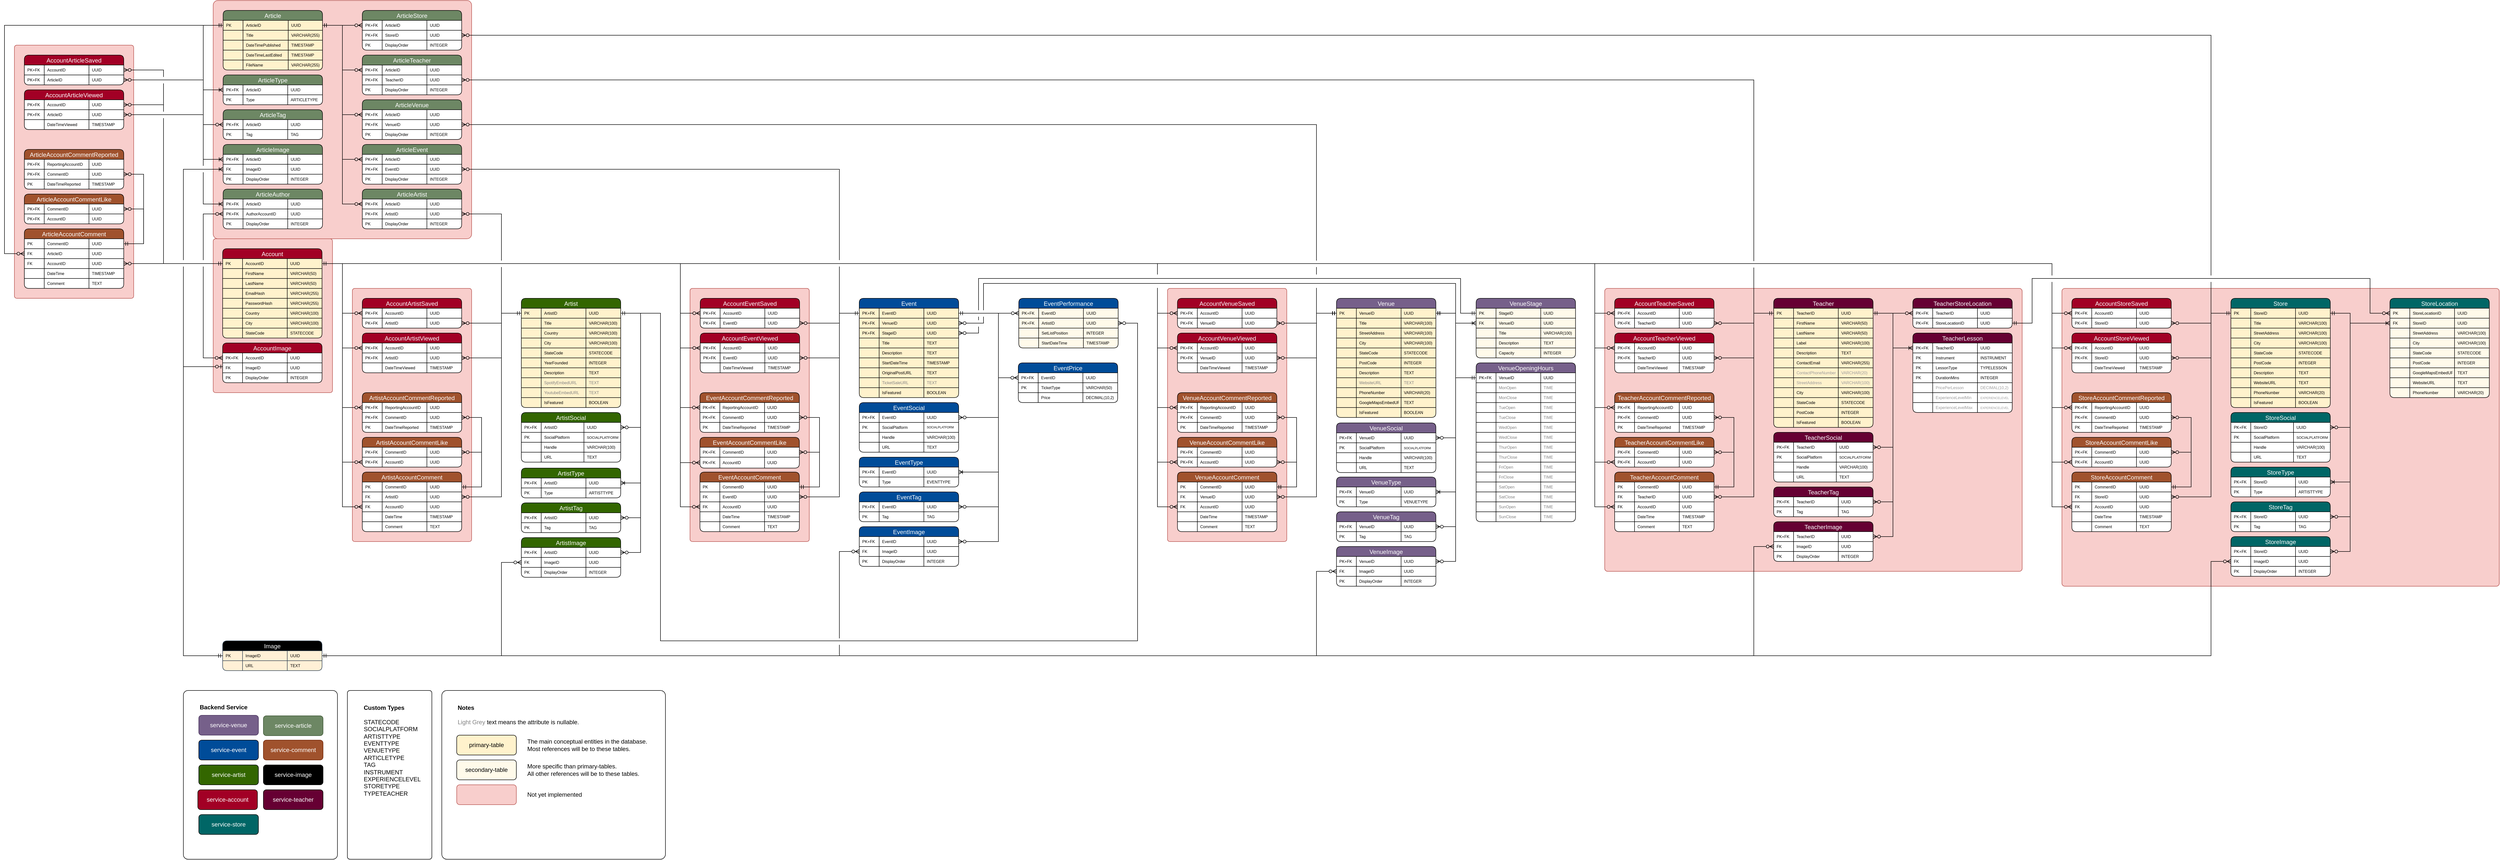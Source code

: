 <mxfile version="28.1.2">
  <diagram id="gon76idwyNXX4nyOziMC" name="erd">
    <mxGraphModel dx="3417" dy="4045" grid="1" gridSize="10" guides="1" tooltips="1" connect="1" arrows="1" fold="1" page="1" pageScale="1" pageWidth="827" pageHeight="1169" math="0" shadow="0">
      <root>
        <mxCell id="0" />
        <mxCell id="1" parent="0" />
        <mxCell id="gbWK8-_ydGD4YrLnNxNt-9" value="" style="rounded=1;whiteSpace=wrap;html=1;fillColor=#f8cecc;strokeColor=#b85450;arcSize=1;" parent="1" vertex="1">
          <mxGeometry x="3340" y="-1740" width="880" height="600" as="geometry" />
        </mxCell>
        <mxCell id="gbWK8-_ydGD4YrLnNxNt-8" value="" style="rounded=1;whiteSpace=wrap;html=1;fillColor=#f8cecc;strokeColor=#b85450;arcSize=2;" parent="1" vertex="1">
          <mxGeometry x="-780" y="-2230" width="240" height="510" as="geometry" />
        </mxCell>
        <mxCell id="gbWK8-_ydGD4YrLnNxNt-6" value="" style="rounded=1;whiteSpace=wrap;html=1;fillColor=#f8cecc;strokeColor=#b85450;arcSize=2;" parent="1" vertex="1">
          <mxGeometry x="-380" y="-1840" width="240.03" height="310" as="geometry" />
        </mxCell>
        <mxCell id="gbWK8-_ydGD4YrLnNxNt-5" value="" style="rounded=1;whiteSpace=wrap;html=1;fillColor=#f8cecc;strokeColor=#b85450;arcSize=2;" parent="1" vertex="1">
          <mxGeometry x="-380.03" y="-2320" width="520.03" height="480" as="geometry" />
        </mxCell>
        <mxCell id="gbWK8-_ydGD4YrLnNxNt-3" value="" style="rounded=1;whiteSpace=wrap;html=1;fillColor=#f8cecc;strokeColor=#b85450;arcSize=2;" parent="1" vertex="1">
          <mxGeometry x="1540.27" y="-1740" width="240" height="510" as="geometry" />
        </mxCell>
        <mxCell id="gbWK8-_ydGD4YrLnNxNt-2" value="" style="rounded=1;whiteSpace=wrap;html=1;fillColor=#f8cecc;strokeColor=#b85450;arcSize=2;" parent="1" vertex="1">
          <mxGeometry x="579.44" y="-1740" width="240" height="510" as="geometry" />
        </mxCell>
        <mxCell id="gbWK8-_ydGD4YrLnNxNt-1" value="" style="rounded=1;whiteSpace=wrap;html=1;fillColor=#f8cecc;strokeColor=#b85450;arcSize=2;" parent="1" vertex="1">
          <mxGeometry x="-100" y="-1740" width="240" height="510" as="geometry" />
        </mxCell>
        <mxCell id="a4piLMjMh0vOhaV-HsDt-89" value="" style="rounded=1;whiteSpace=wrap;html=1;fillColor=#f8cecc;strokeColor=#b85450;arcSize=1;" parent="1" vertex="1">
          <mxGeometry x="2420" y="-1740" width="840" height="570" as="geometry" />
        </mxCell>
        <mxCell id="a4piLMjMh0vOhaV-HsDt-6" style="edgeStyle=orthogonalEdgeStyle;rounded=0;orthogonalLoop=1;jettySize=auto;html=1;exitX=1;exitY=0.5;exitDx=0;exitDy=0;entryX=1;entryY=0.5;entryDx=0;entryDy=0;endArrow=ERmandOne;endFill=0;startArrow=ERzeroToOne;startFill=0;" parent="1" target="iixBjblSCkn7JRIoojA8-2" edge="1">
          <mxGeometry relative="1" as="geometry">
            <mxPoint x="1010" y="-1900" as="targetPoint" />
            <Array as="points">
              <mxPoint x="3000" y="-1670" />
              <mxPoint x="3000" y="-1790" />
            </Array>
          </mxGeometry>
        </mxCell>
        <mxCell id="a4piLMjMh0vOhaV-HsDt-7" value="&amp;nbsp;&amp;nbsp;" style="edgeLabel;html=1;align=center;verticalAlign=middle;resizable=0;points=[];" parent="a4piLMjMh0vOhaV-HsDt-6" vertex="1" connectable="0">
          <mxGeometry x="-0.959" y="-2" relative="1" as="geometry">
            <mxPoint x="-2" y="8" as="offset" />
          </mxGeometry>
        </mxCell>
        <mxCell id="ExxqLNBXoCkxty5qQHsM-800" value="" style="rounded=1;whiteSpace=wrap;html=1;arcSize=3;" parent="1" vertex="1">
          <mxGeometry x="-440" y="-930" width="310" height="340" as="geometry" />
        </mxCell>
        <mxCell id="G2tcmuEXxUQYM0tko2ZS-334" style="edgeStyle=orthogonalEdgeStyle;rounded=0;orthogonalLoop=1;jettySize=auto;html=1;exitX=1;exitY=0.5;exitDx=0;exitDy=0;entryX=0;entryY=0.5;entryDx=0;entryDy=0;endArrow=ERmandOne;endFill=0;startArrow=ERzeroToMany;startFill=0;" parent="1" source="G2tcmuEXxUQYM0tko2ZS-198" target="ExxqLNBXoCkxty5qQHsM-246" edge="1">
          <mxGeometry relative="1" as="geometry">
            <Array as="points">
              <mxPoint x="880" y="-1980" />
              <mxPoint x="880" y="-1690" />
            </Array>
          </mxGeometry>
        </mxCell>
        <mxCell id="G2tcmuEXxUQYM0tko2ZS-345" value="&amp;nbsp; &amp;nbsp;" style="edgeLabel;html=1;align=center;verticalAlign=middle;resizable=0;points=[];" parent="G2tcmuEXxUQYM0tko2ZS-334" vertex="1" connectable="0">
          <mxGeometry x="0.704" relative="1" as="geometry">
            <mxPoint x="-1" y="20" as="offset" />
          </mxGeometry>
        </mxCell>
        <mxCell id="G2tcmuEXxUQYM0tko2ZS-333" style="edgeStyle=orthogonalEdgeStyle;rounded=0;orthogonalLoop=1;jettySize=auto;html=1;exitX=1;exitY=0.5;exitDx=0;exitDy=0;entryX=0;entryY=0.5;entryDx=0;entryDy=0;endArrow=ERmandOne;endFill=0;startArrow=ERzeroToMany;startFill=0;" parent="1" source="G2tcmuEXxUQYM0tko2ZS-185" target="ExxqLNBXoCkxty5qQHsM-145" edge="1">
          <mxGeometry relative="1" as="geometry">
            <Array as="points">
              <mxPoint x="200" y="-1890" />
              <mxPoint x="200" y="-1690" />
            </Array>
          </mxGeometry>
        </mxCell>
        <mxCell id="G2tcmuEXxUQYM0tko2ZS-346" value="&amp;nbsp; &amp;nbsp;" style="edgeLabel;html=1;align=center;verticalAlign=middle;resizable=0;points=[];" parent="G2tcmuEXxUQYM0tko2ZS-333" vertex="1" connectable="0">
          <mxGeometry x="-0.067" y="2" relative="1" as="geometry">
            <mxPoint x="-2" y="30" as="offset" />
          </mxGeometry>
        </mxCell>
        <mxCell id="iixBjblSCkn7JRIoojA8-1" value="Account" style="shape=table;startSize=20;container=1;collapsible=0;childLayout=tableLayout;strokeColor=#000000;fontSize=12;rounded=1;shadow=0;swimlaneLine=1;perimeterSpacing=0;strokeWidth=1;swimlaneFillColor=light-dark(#FFF2CC,#EDEDED);labelBackgroundColor=none;fillStyle=solid;fillColor=#a20025;fontColor=#ffffff;" parent="1" vertex="1">
          <mxGeometry x="-361" y="-1820" width="200" height="180" as="geometry" />
        </mxCell>
        <mxCell id="iixBjblSCkn7JRIoojA8-2" value="" style="shape=tableRow;horizontal=0;startSize=0;swimlaneHead=0;swimlaneBody=0;strokeColor=light-dark(#000000, #ffc5c5);top=0;left=0;bottom=0;right=0;collapsible=0;dropTarget=0;fillColor=none;points=[[0,0.5],[1,0.5]];portConstraint=eastwest;fontSize=16;swimlaneFillColor=light-dark(#FFF2CC,#EDEDED);labelBackgroundColor=none;" parent="iixBjblSCkn7JRIoojA8-1" vertex="1">
          <mxGeometry y="20" width="200" height="20" as="geometry" />
        </mxCell>
        <mxCell id="iixBjblSCkn7JRIoojA8-3" value="PK" style="shape=partialRectangle;html=1;whiteSpace=wrap;connectable=0;strokeColor=light-dark(#000000, #ffc5c5);overflow=hidden;fillColor=none;top=0;left=0;bottom=0;right=0;pointerEvents=1;fontSize=8;align=left;spacingLeft=4;spacingRight=4;swimlaneFillColor=light-dark(#FFF2CC,#EDEDED);labelBackgroundColor=none;" parent="iixBjblSCkn7JRIoojA8-2" vertex="1">
          <mxGeometry width="40" height="20" as="geometry">
            <mxRectangle width="40" height="20" as="alternateBounds" />
          </mxGeometry>
        </mxCell>
        <mxCell id="iixBjblSCkn7JRIoojA8-4" value="AccountID" style="shape=partialRectangle;html=1;whiteSpace=wrap;connectable=0;strokeColor=light-dark(#000000, #ffc5c5);overflow=hidden;fillColor=none;top=0;left=0;bottom=0;right=0;pointerEvents=1;fontSize=8;align=left;spacingLeft=4;spacingRight=4;swimlaneFillColor=light-dark(#FFF2CC,#EDEDED);labelBackgroundColor=none;" parent="iixBjblSCkn7JRIoojA8-2" vertex="1">
          <mxGeometry x="40" width="90" height="20" as="geometry">
            <mxRectangle width="90" height="20" as="alternateBounds" />
          </mxGeometry>
        </mxCell>
        <mxCell id="iixBjblSCkn7JRIoojA8-5" value="UUID" style="shape=partialRectangle;html=1;whiteSpace=wrap;connectable=0;strokeColor=light-dark(#000000, #ffc5c5);overflow=hidden;fillColor=none;top=0;left=0;bottom=0;right=0;pointerEvents=1;fontSize=8;align=left;spacingLeft=4;spacingRight=4;swimlaneFillColor=light-dark(#FFF2CC,#EDEDED);labelBackgroundColor=none;" parent="iixBjblSCkn7JRIoojA8-2" vertex="1">
          <mxGeometry x="130" width="70" height="20" as="geometry">
            <mxRectangle width="70" height="20" as="alternateBounds" />
          </mxGeometry>
        </mxCell>
        <mxCell id="iixBjblSCkn7JRIoojA8-6" value="" style="shape=tableRow;horizontal=0;startSize=0;swimlaneHead=0;swimlaneBody=0;strokeColor=light-dark(#000000, #ffc5c5);top=0;left=0;bottom=0;right=0;collapsible=0;dropTarget=0;fillColor=none;points=[[0,0.5],[1,0.5]];portConstraint=eastwest;fontSize=16;swimlaneFillColor=light-dark(#FFF2CC,#EDEDED);labelBackgroundColor=none;" parent="iixBjblSCkn7JRIoojA8-1" vertex="1">
          <mxGeometry y="40" width="200" height="20" as="geometry" />
        </mxCell>
        <mxCell id="iixBjblSCkn7JRIoojA8-7" value="" style="shape=partialRectangle;html=1;whiteSpace=wrap;connectable=0;strokeColor=light-dark(#000000, #ffc5c5);overflow=hidden;fillColor=none;top=0;left=0;bottom=0;right=0;pointerEvents=1;fontSize=8;align=left;spacingLeft=4;spacingRight=4;swimlaneFillColor=light-dark(#FFF2CC,#EDEDED);labelBackgroundColor=none;" parent="iixBjblSCkn7JRIoojA8-6" vertex="1">
          <mxGeometry width="40" height="20" as="geometry">
            <mxRectangle width="40" height="20" as="alternateBounds" />
          </mxGeometry>
        </mxCell>
        <mxCell id="iixBjblSCkn7JRIoojA8-8" value="FirstName" style="shape=partialRectangle;html=1;whiteSpace=wrap;connectable=0;strokeColor=light-dark(#000000, #ffc5c5);overflow=hidden;fillColor=none;top=0;left=0;bottom=0;right=0;pointerEvents=1;fontSize=8;align=left;spacingLeft=4;spacingRight=4;swimlaneFillColor=light-dark(#FFF2CC,#EDEDED);labelBackgroundColor=none;" parent="iixBjblSCkn7JRIoojA8-6" vertex="1">
          <mxGeometry x="40" width="90" height="20" as="geometry">
            <mxRectangle width="90" height="20" as="alternateBounds" />
          </mxGeometry>
        </mxCell>
        <mxCell id="iixBjblSCkn7JRIoojA8-9" value="VARCHAR(50)" style="shape=partialRectangle;html=1;whiteSpace=wrap;connectable=0;strokeColor=light-dark(#000000, #ffc5c5);overflow=hidden;fillColor=none;top=0;left=0;bottom=0;right=0;pointerEvents=1;fontSize=8;align=left;spacingLeft=4;spacingRight=4;swimlaneFillColor=light-dark(#FFF2CC,#EDEDED);labelBackgroundColor=none;" parent="iixBjblSCkn7JRIoojA8-6" vertex="1">
          <mxGeometry x="130" width="70" height="20" as="geometry">
            <mxRectangle width="70" height="20" as="alternateBounds" />
          </mxGeometry>
        </mxCell>
        <mxCell id="iixBjblSCkn7JRIoojA8-10" value="" style="shape=tableRow;horizontal=0;startSize=0;swimlaneHead=0;swimlaneBody=0;strokeColor=light-dark(#000000, #ffc5c5);top=0;left=0;bottom=0;right=0;collapsible=0;dropTarget=0;fillColor=none;points=[[0,0.5],[1,0.5]];portConstraint=eastwest;fontSize=16;swimlaneFillColor=light-dark(#FFF2CC,#EDEDED);labelBackgroundColor=none;" parent="iixBjblSCkn7JRIoojA8-1" vertex="1">
          <mxGeometry y="60" width="200" height="20" as="geometry" />
        </mxCell>
        <mxCell id="iixBjblSCkn7JRIoojA8-11" value="" style="shape=partialRectangle;html=1;whiteSpace=wrap;connectable=0;strokeColor=light-dark(#000000, #ffc5c5);overflow=hidden;fillColor=none;top=0;left=0;bottom=0;right=0;pointerEvents=1;fontSize=8;align=left;spacingLeft=4;spacingRight=4;swimlaneFillColor=light-dark(#FFF2CC,#EDEDED);labelBackgroundColor=none;" parent="iixBjblSCkn7JRIoojA8-10" vertex="1">
          <mxGeometry width="40" height="20" as="geometry">
            <mxRectangle width="40" height="20" as="alternateBounds" />
          </mxGeometry>
        </mxCell>
        <mxCell id="iixBjblSCkn7JRIoojA8-12" value="LastName" style="shape=partialRectangle;html=1;whiteSpace=wrap;connectable=0;strokeColor=light-dark(#000000, #ffc5c5);overflow=hidden;fillColor=none;top=0;left=0;bottom=0;right=0;pointerEvents=1;fontSize=8;align=left;spacingLeft=4;spacingRight=4;swimlaneFillColor=light-dark(#FFF2CC,#EDEDED);labelBackgroundColor=none;" parent="iixBjblSCkn7JRIoojA8-10" vertex="1">
          <mxGeometry x="40" width="90" height="20" as="geometry">
            <mxRectangle width="90" height="20" as="alternateBounds" />
          </mxGeometry>
        </mxCell>
        <mxCell id="iixBjblSCkn7JRIoojA8-13" value="VARCHAR(50)" style="shape=partialRectangle;html=1;whiteSpace=wrap;connectable=0;strokeColor=light-dark(#000000, #ffc5c5);overflow=hidden;fillColor=none;top=0;left=0;bottom=0;right=0;pointerEvents=1;fontSize=8;align=left;spacingLeft=4;spacingRight=4;swimlaneFillColor=light-dark(#FFF2CC,#EDEDED);labelBackgroundColor=none;" parent="iixBjblSCkn7JRIoojA8-10" vertex="1">
          <mxGeometry x="130" width="70" height="20" as="geometry">
            <mxRectangle width="70" height="20" as="alternateBounds" />
          </mxGeometry>
        </mxCell>
        <mxCell id="iixBjblSCkn7JRIoojA8-22" style="shape=tableRow;horizontal=0;startSize=0;swimlaneHead=0;swimlaneBody=0;strokeColor=light-dark(#000000, #ffc5c5);top=0;left=0;bottom=0;right=0;collapsible=0;dropTarget=0;fillColor=none;points=[[0,0.5],[1,0.5]];portConstraint=eastwest;fontSize=16;swimlaneFillColor=light-dark(#FFF2CC,#EDEDED);labelBackgroundColor=none;" parent="iixBjblSCkn7JRIoojA8-1" vertex="1">
          <mxGeometry y="80" width="200" height="20" as="geometry" />
        </mxCell>
        <mxCell id="iixBjblSCkn7JRIoojA8-23" style="shape=partialRectangle;html=1;whiteSpace=wrap;connectable=0;strokeColor=light-dark(#000000, #ffc5c5);overflow=hidden;fillColor=none;top=0;left=0;bottom=0;right=0;pointerEvents=1;fontSize=8;align=left;spacingLeft=4;spacingRight=4;swimlaneFillColor=light-dark(#FFF2CC,#EDEDED);labelBackgroundColor=none;" parent="iixBjblSCkn7JRIoojA8-22" vertex="1">
          <mxGeometry width="40" height="20" as="geometry">
            <mxRectangle width="40" height="20" as="alternateBounds" />
          </mxGeometry>
        </mxCell>
        <mxCell id="iixBjblSCkn7JRIoojA8-24" value="EmailHash" style="shape=partialRectangle;html=1;whiteSpace=wrap;connectable=0;strokeColor=light-dark(#000000, #ffc5c5);overflow=hidden;fillColor=none;top=0;left=0;bottom=0;right=0;pointerEvents=1;fontSize=8;align=left;spacingLeft=4;spacingRight=4;swimlaneFillColor=light-dark(#FFF2CC,#EDEDED);labelBackgroundColor=none;" parent="iixBjblSCkn7JRIoojA8-22" vertex="1">
          <mxGeometry x="40" width="90" height="20" as="geometry">
            <mxRectangle width="90" height="20" as="alternateBounds" />
          </mxGeometry>
        </mxCell>
        <mxCell id="iixBjblSCkn7JRIoojA8-25" value="VARCHAR(255)" style="shape=partialRectangle;html=1;whiteSpace=wrap;connectable=0;strokeColor=light-dark(#000000, #ffc5c5);overflow=hidden;fillColor=none;top=0;left=0;bottom=0;right=0;pointerEvents=1;fontSize=8;align=left;spacingLeft=4;spacingRight=4;swimlaneFillColor=light-dark(#FFF2CC,#EDEDED);labelBackgroundColor=none;" parent="iixBjblSCkn7JRIoojA8-22" vertex="1">
          <mxGeometry x="130" width="70" height="20" as="geometry">
            <mxRectangle width="70" height="20" as="alternateBounds" />
          </mxGeometry>
        </mxCell>
        <mxCell id="iixBjblSCkn7JRIoojA8-18" style="shape=tableRow;horizontal=0;startSize=0;swimlaneHead=0;swimlaneBody=0;strokeColor=light-dark(#000000, #ffc5c5);top=0;left=0;bottom=0;right=0;collapsible=0;dropTarget=0;fillColor=none;points=[[0,0.5],[1,0.5]];portConstraint=eastwest;fontSize=16;swimlaneFillColor=light-dark(#FFF2CC,#EDEDED);labelBackgroundColor=none;" parent="iixBjblSCkn7JRIoojA8-1" vertex="1">
          <mxGeometry y="100" width="200" height="20" as="geometry" />
        </mxCell>
        <mxCell id="iixBjblSCkn7JRIoojA8-19" style="shape=partialRectangle;html=1;whiteSpace=wrap;connectable=0;strokeColor=light-dark(#000000, #ffc5c5);overflow=hidden;fillColor=none;top=0;left=0;bottom=0;right=0;pointerEvents=1;fontSize=8;align=left;spacingLeft=4;spacingRight=4;swimlaneFillColor=light-dark(#FFF2CC,#EDEDED);labelBackgroundColor=none;" parent="iixBjblSCkn7JRIoojA8-18" vertex="1">
          <mxGeometry width="40" height="20" as="geometry">
            <mxRectangle width="40" height="20" as="alternateBounds" />
          </mxGeometry>
        </mxCell>
        <mxCell id="iixBjblSCkn7JRIoojA8-20" value="PasswordHash" style="shape=partialRectangle;html=1;whiteSpace=wrap;connectable=0;strokeColor=light-dark(#000000, #ffc5c5);overflow=hidden;fillColor=none;top=0;left=0;bottom=0;right=0;pointerEvents=1;fontSize=8;align=left;spacingLeft=4;spacingRight=4;swimlaneFillColor=light-dark(#FFF2CC,#EDEDED);labelBackgroundColor=none;" parent="iixBjblSCkn7JRIoojA8-18" vertex="1">
          <mxGeometry x="40" width="90" height="20" as="geometry">
            <mxRectangle width="90" height="20" as="alternateBounds" />
          </mxGeometry>
        </mxCell>
        <mxCell id="iixBjblSCkn7JRIoojA8-21" value="VARCHAR(255)" style="shape=partialRectangle;html=1;whiteSpace=wrap;connectable=0;strokeColor=light-dark(#000000, #ffc5c5);overflow=hidden;fillColor=none;top=0;left=0;bottom=0;right=0;pointerEvents=1;fontSize=8;align=left;spacingLeft=4;spacingRight=4;swimlaneFillColor=light-dark(#FFF2CC,#EDEDED);labelBackgroundColor=none;" parent="iixBjblSCkn7JRIoojA8-18" vertex="1">
          <mxGeometry x="130" width="70" height="20" as="geometry">
            <mxRectangle width="70" height="20" as="alternateBounds" />
          </mxGeometry>
        </mxCell>
        <mxCell id="iixBjblSCkn7JRIoojA8-14" style="shape=tableRow;horizontal=0;startSize=0;swimlaneHead=0;swimlaneBody=0;strokeColor=light-dark(#000000, #ffc5c5);top=0;left=0;bottom=0;right=0;collapsible=0;dropTarget=0;fillColor=none;points=[[0,0.5],[1,0.5]];portConstraint=eastwest;fontSize=16;swimlaneFillColor=light-dark(#FFF2CC,#EDEDED);labelBackgroundColor=none;" parent="iixBjblSCkn7JRIoojA8-1" vertex="1">
          <mxGeometry y="120" width="200" height="20" as="geometry" />
        </mxCell>
        <mxCell id="iixBjblSCkn7JRIoojA8-15" style="shape=partialRectangle;html=1;whiteSpace=wrap;connectable=0;strokeColor=light-dark(#000000, #ffc5c5);overflow=hidden;fillColor=none;top=0;left=0;bottom=0;right=0;pointerEvents=1;fontSize=8;align=left;spacingLeft=4;spacingRight=4;swimlaneFillColor=light-dark(#FFF2CC,#EDEDED);labelBackgroundColor=none;" parent="iixBjblSCkn7JRIoojA8-14" vertex="1">
          <mxGeometry width="40" height="20" as="geometry">
            <mxRectangle width="40" height="20" as="alternateBounds" />
          </mxGeometry>
        </mxCell>
        <mxCell id="iixBjblSCkn7JRIoojA8-16" value="Country" style="shape=partialRectangle;html=1;whiteSpace=wrap;connectable=0;strokeColor=light-dark(#000000, #ffc5c5);overflow=hidden;fillColor=none;top=0;left=0;bottom=0;right=0;pointerEvents=1;fontSize=8;align=left;spacingLeft=4;spacingRight=4;swimlaneFillColor=light-dark(#FFF2CC,#EDEDED);labelBackgroundColor=none;" parent="iixBjblSCkn7JRIoojA8-14" vertex="1">
          <mxGeometry x="40" width="90" height="20" as="geometry">
            <mxRectangle width="90" height="20" as="alternateBounds" />
          </mxGeometry>
        </mxCell>
        <mxCell id="iixBjblSCkn7JRIoojA8-17" value="VARCHAR(100)" style="shape=partialRectangle;html=1;whiteSpace=wrap;connectable=0;strokeColor=light-dark(#000000, #ffc5c5);overflow=hidden;fillColor=none;top=0;left=0;bottom=0;right=0;pointerEvents=1;fontSize=8;align=left;spacingLeft=4;spacingRight=4;swimlaneFillColor=light-dark(#FFF2CC,#EDEDED);labelBackgroundColor=none;" parent="iixBjblSCkn7JRIoojA8-14" vertex="1">
          <mxGeometry x="130" width="70" height="20" as="geometry">
            <mxRectangle width="70" height="20" as="alternateBounds" />
          </mxGeometry>
        </mxCell>
        <mxCell id="iixBjblSCkn7JRIoojA8-26" style="shape=tableRow;horizontal=0;startSize=0;swimlaneHead=0;swimlaneBody=0;strokeColor=light-dark(#000000, #ffc5c5);top=0;left=0;bottom=0;right=0;collapsible=0;dropTarget=0;fillColor=none;points=[[0,0.5],[1,0.5]];portConstraint=eastwest;fontSize=16;swimlaneFillColor=light-dark(#FFF2CC,#EDEDED);labelBackgroundColor=none;" parent="iixBjblSCkn7JRIoojA8-1" vertex="1">
          <mxGeometry y="140" width="200" height="20" as="geometry" />
        </mxCell>
        <mxCell id="iixBjblSCkn7JRIoojA8-27" style="shape=partialRectangle;html=1;whiteSpace=wrap;connectable=0;strokeColor=light-dark(#000000, #ffc5c5);overflow=hidden;fillColor=none;top=0;left=0;bottom=0;right=0;pointerEvents=1;fontSize=8;align=left;spacingLeft=4;spacingRight=4;swimlaneFillColor=light-dark(#FFF2CC,#EDEDED);labelBackgroundColor=none;" parent="iixBjblSCkn7JRIoojA8-26" vertex="1">
          <mxGeometry width="40" height="20" as="geometry">
            <mxRectangle width="40" height="20" as="alternateBounds" />
          </mxGeometry>
        </mxCell>
        <mxCell id="iixBjblSCkn7JRIoojA8-28" value="City" style="shape=partialRectangle;html=1;whiteSpace=wrap;connectable=0;strokeColor=light-dark(#000000, #ffc5c5);overflow=hidden;fillColor=none;top=0;left=0;bottom=0;right=0;pointerEvents=1;fontSize=8;align=left;spacingLeft=4;spacingRight=4;swimlaneFillColor=light-dark(#FFF2CC,#EDEDED);labelBackgroundColor=none;" parent="iixBjblSCkn7JRIoojA8-26" vertex="1">
          <mxGeometry x="40" width="90" height="20" as="geometry">
            <mxRectangle width="90" height="20" as="alternateBounds" />
          </mxGeometry>
        </mxCell>
        <mxCell id="iixBjblSCkn7JRIoojA8-29" value="VARCHAR(100)" style="shape=partialRectangle;html=1;whiteSpace=wrap;connectable=0;strokeColor=light-dark(#000000, #ffc5c5);overflow=hidden;fillColor=none;top=0;left=0;bottom=0;right=0;pointerEvents=1;fontSize=8;align=left;spacingLeft=4;spacingRight=4;swimlaneFillColor=light-dark(#FFF2CC,#EDEDED);labelBackgroundColor=none;" parent="iixBjblSCkn7JRIoojA8-26" vertex="1">
          <mxGeometry x="130" width="70" height="20" as="geometry">
            <mxRectangle width="70" height="20" as="alternateBounds" />
          </mxGeometry>
        </mxCell>
        <mxCell id="0PsULKs6etZosLDLAWLT-2" style="shape=tableRow;horizontal=0;startSize=0;swimlaneHead=0;swimlaneBody=0;strokeColor=light-dark(#000000, #ffc5c5);top=0;left=0;bottom=0;right=0;collapsible=0;dropTarget=0;fillColor=none;points=[[0,0.5],[1,0.5]];portConstraint=eastwest;fontSize=16;swimlaneFillColor=light-dark(#FFF2CC,#EDEDED);labelBackgroundColor=none;" parent="iixBjblSCkn7JRIoojA8-1" vertex="1">
          <mxGeometry y="160" width="200" height="20" as="geometry" />
        </mxCell>
        <mxCell id="0PsULKs6etZosLDLAWLT-3" style="shape=partialRectangle;html=1;whiteSpace=wrap;connectable=0;strokeColor=light-dark(#000000, #ffc5c5);overflow=hidden;fillColor=none;top=0;left=0;bottom=0;right=0;pointerEvents=1;fontSize=8;align=left;spacingLeft=4;spacingRight=4;swimlaneFillColor=light-dark(#FFF2CC,#EDEDED);labelBackgroundColor=none;" parent="0PsULKs6etZosLDLAWLT-2" vertex="1">
          <mxGeometry width="40" height="20" as="geometry">
            <mxRectangle width="40" height="20" as="alternateBounds" />
          </mxGeometry>
        </mxCell>
        <mxCell id="0PsULKs6etZosLDLAWLT-4" value="StateCode" style="shape=partialRectangle;html=1;whiteSpace=wrap;connectable=0;strokeColor=light-dark(#000000, #ffc5c5);overflow=hidden;fillColor=none;top=0;left=0;bottom=0;right=0;pointerEvents=1;fontSize=8;align=left;spacingLeft=4;spacingRight=4;swimlaneFillColor=light-dark(#FFF2CC,#EDEDED);labelBackgroundColor=none;" parent="0PsULKs6etZosLDLAWLT-2" vertex="1">
          <mxGeometry x="40" width="90" height="20" as="geometry">
            <mxRectangle width="90" height="20" as="alternateBounds" />
          </mxGeometry>
        </mxCell>
        <mxCell id="0PsULKs6etZosLDLAWLT-5" value="STATECODE" style="shape=partialRectangle;html=1;whiteSpace=wrap;connectable=0;strokeColor=light-dark(#000000, #ffc5c5);overflow=hidden;fillColor=none;top=0;left=0;bottom=0;right=0;pointerEvents=1;fontSize=8;align=left;spacingLeft=4;spacingRight=4;swimlaneFillColor=light-dark(#FFF2CC,#EDEDED);labelBackgroundColor=none;" parent="0PsULKs6etZosLDLAWLT-2" vertex="1">
          <mxGeometry x="130" width="70" height="20" as="geometry">
            <mxRectangle width="70" height="20" as="alternateBounds" />
          </mxGeometry>
        </mxCell>
        <mxCell id="ExxqLNBXoCkxty5qQHsM-2" value="AccountArtistSaved" style="shape=table;startSize=20;container=1;collapsible=0;childLayout=tableLayout;strokeColor=#000000;fontSize=12;rounded=1;shadow=0;swimlaneLine=1;perimeterSpacing=0;strokeWidth=1;swimlaneFillColor=default;labelBackgroundColor=none;fillStyle=solid;fillColor=#a20025;fontColor=#ffffff;" parent="1" vertex="1">
          <mxGeometry x="-80" y="-1720" width="200" height="60" as="geometry" />
        </mxCell>
        <mxCell id="ExxqLNBXoCkxty5qQHsM-3" value="" style="shape=tableRow;horizontal=0;startSize=0;swimlaneHead=0;swimlaneBody=0;strokeColor=light-dark(#000000, #ffc5c5);top=0;left=0;bottom=0;right=0;collapsible=0;dropTarget=0;fillColor=none;points=[[0,0.5],[1,0.5]];portConstraint=eastwest;fontSize=16;swimlaneFillColor=none;labelBackgroundColor=none;" parent="ExxqLNBXoCkxty5qQHsM-2" vertex="1">
          <mxGeometry y="20" width="200" height="20" as="geometry" />
        </mxCell>
        <mxCell id="ExxqLNBXoCkxty5qQHsM-4" value="PK+FK" style="shape=partialRectangle;html=1;whiteSpace=wrap;connectable=0;strokeColor=light-dark(#000000, #ffc5c5);overflow=hidden;fillColor=none;top=0;left=0;bottom=0;right=0;pointerEvents=1;fontSize=8;align=left;spacingLeft=4;spacingRight=4;swimlaneFillColor=none;labelBackgroundColor=none;" parent="ExxqLNBXoCkxty5qQHsM-3" vertex="1">
          <mxGeometry width="40" height="20" as="geometry">
            <mxRectangle width="40" height="20" as="alternateBounds" />
          </mxGeometry>
        </mxCell>
        <mxCell id="ExxqLNBXoCkxty5qQHsM-5" value="AccountID" style="shape=partialRectangle;html=1;whiteSpace=wrap;connectable=0;strokeColor=light-dark(#000000, #ffc5c5);overflow=hidden;fillColor=none;top=0;left=0;bottom=0;right=0;pointerEvents=1;fontSize=8;align=left;spacingLeft=4;spacingRight=4;swimlaneFillColor=none;labelBackgroundColor=none;" parent="ExxqLNBXoCkxty5qQHsM-3" vertex="1">
          <mxGeometry x="40" width="90" height="20" as="geometry">
            <mxRectangle width="90" height="20" as="alternateBounds" />
          </mxGeometry>
        </mxCell>
        <mxCell id="ExxqLNBXoCkxty5qQHsM-6" value="UUID" style="shape=partialRectangle;html=1;whiteSpace=wrap;connectable=0;strokeColor=light-dark(#000000, #ffc5c5);overflow=hidden;fillColor=none;top=0;left=0;bottom=0;right=0;pointerEvents=1;fontSize=8;align=left;spacingLeft=4;spacingRight=4;swimlaneFillColor=none;labelBackgroundColor=none;" parent="ExxqLNBXoCkxty5qQHsM-3" vertex="1">
          <mxGeometry x="130" width="70" height="20" as="geometry">
            <mxRectangle width="70" height="20" as="alternateBounds" />
          </mxGeometry>
        </mxCell>
        <mxCell id="ExxqLNBXoCkxty5qQHsM-7" value="" style="shape=tableRow;horizontal=0;startSize=0;swimlaneHead=0;swimlaneBody=0;strokeColor=light-dark(#000000, #ffc5c5);top=0;left=0;bottom=0;right=0;collapsible=0;dropTarget=0;fillColor=none;points=[[0,0.5],[1,0.5]];portConstraint=eastwest;fontSize=16;swimlaneFillColor=none;labelBackgroundColor=none;" parent="ExxqLNBXoCkxty5qQHsM-2" vertex="1">
          <mxGeometry y="40" width="200" height="20" as="geometry" />
        </mxCell>
        <mxCell id="ExxqLNBXoCkxty5qQHsM-8" value="PK+FK" style="shape=partialRectangle;html=1;whiteSpace=wrap;connectable=0;strokeColor=light-dark(#000000, #ffc5c5);overflow=hidden;fillColor=none;top=0;left=0;bottom=0;right=0;pointerEvents=1;fontSize=8;align=left;spacingLeft=4;spacingRight=4;swimlaneFillColor=none;labelBackgroundColor=none;" parent="ExxqLNBXoCkxty5qQHsM-7" vertex="1">
          <mxGeometry width="40" height="20" as="geometry">
            <mxRectangle width="40" height="20" as="alternateBounds" />
          </mxGeometry>
        </mxCell>
        <mxCell id="ExxqLNBXoCkxty5qQHsM-9" value="ArtistID" style="shape=partialRectangle;html=1;whiteSpace=wrap;connectable=0;strokeColor=light-dark(#000000, #ffc5c5);overflow=hidden;fillColor=none;top=0;left=0;bottom=0;right=0;pointerEvents=1;fontSize=8;align=left;spacingLeft=4;spacingRight=4;swimlaneFillColor=none;labelBackgroundColor=none;" parent="ExxqLNBXoCkxty5qQHsM-7" vertex="1">
          <mxGeometry x="40" width="90" height="20" as="geometry">
            <mxRectangle width="90" height="20" as="alternateBounds" />
          </mxGeometry>
        </mxCell>
        <mxCell id="ExxqLNBXoCkxty5qQHsM-10" value="UUID" style="shape=partialRectangle;html=1;whiteSpace=wrap;connectable=0;strokeColor=light-dark(#000000, #ffc5c5);overflow=hidden;fillColor=none;top=0;left=0;bottom=0;right=0;pointerEvents=1;fontSize=8;align=left;spacingLeft=4;spacingRight=4;swimlaneFillColor=none;labelBackgroundColor=none;" parent="ExxqLNBXoCkxty5qQHsM-7" vertex="1">
          <mxGeometry x="130" width="70" height="20" as="geometry">
            <mxRectangle width="70" height="20" as="alternateBounds" />
          </mxGeometry>
        </mxCell>
        <mxCell id="ExxqLNBXoCkxty5qQHsM-60" value="AccountEventSaved" style="shape=table;startSize=20;container=1;collapsible=0;childLayout=tableLayout;strokeColor=#000000;fontSize=12;rounded=1;shadow=0;swimlaneLine=1;perimeterSpacing=0;strokeWidth=1;swimlaneFillColor=default;labelBackgroundColor=none;fillStyle=solid;fillColor=#a20025;fontColor=#ffffff;" parent="1" vertex="1">
          <mxGeometry x="600" y="-1720" width="200" height="60" as="geometry" />
        </mxCell>
        <mxCell id="ExxqLNBXoCkxty5qQHsM-61" value="" style="shape=tableRow;horizontal=0;startSize=0;swimlaneHead=0;swimlaneBody=0;strokeColor=light-dark(#000000, #ffc5c5);top=0;left=0;bottom=0;right=0;collapsible=0;dropTarget=0;fillColor=none;points=[[0,0.5],[1,0.5]];portConstraint=eastwest;fontSize=16;swimlaneFillColor=none;labelBackgroundColor=none;" parent="ExxqLNBXoCkxty5qQHsM-60" vertex="1">
          <mxGeometry y="20" width="200" height="20" as="geometry" />
        </mxCell>
        <mxCell id="ExxqLNBXoCkxty5qQHsM-62" value="PK+FK" style="shape=partialRectangle;html=1;whiteSpace=wrap;connectable=0;strokeColor=light-dark(#000000, #ffc5c5);overflow=hidden;fillColor=none;top=0;left=0;bottom=0;right=0;pointerEvents=1;fontSize=8;align=left;spacingLeft=4;spacingRight=4;swimlaneFillColor=none;labelBackgroundColor=none;" parent="ExxqLNBXoCkxty5qQHsM-61" vertex="1">
          <mxGeometry width="40" height="20" as="geometry">
            <mxRectangle width="40" height="20" as="alternateBounds" />
          </mxGeometry>
        </mxCell>
        <mxCell id="ExxqLNBXoCkxty5qQHsM-63" value="AccountID" style="shape=partialRectangle;html=1;whiteSpace=wrap;connectable=0;strokeColor=light-dark(#000000, #ffc5c5);overflow=hidden;fillColor=none;top=0;left=0;bottom=0;right=0;pointerEvents=1;fontSize=8;align=left;spacingLeft=4;spacingRight=4;swimlaneFillColor=none;labelBackgroundColor=none;" parent="ExxqLNBXoCkxty5qQHsM-61" vertex="1">
          <mxGeometry x="40" width="90" height="20" as="geometry">
            <mxRectangle width="90" height="20" as="alternateBounds" />
          </mxGeometry>
        </mxCell>
        <mxCell id="ExxqLNBXoCkxty5qQHsM-64" value="UUID" style="shape=partialRectangle;html=1;whiteSpace=wrap;connectable=0;strokeColor=light-dark(#000000, #ffc5c5);overflow=hidden;fillColor=none;top=0;left=0;bottom=0;right=0;pointerEvents=1;fontSize=8;align=left;spacingLeft=4;spacingRight=4;swimlaneFillColor=none;labelBackgroundColor=none;" parent="ExxqLNBXoCkxty5qQHsM-61" vertex="1">
          <mxGeometry x="130" width="70" height="20" as="geometry">
            <mxRectangle width="70" height="20" as="alternateBounds" />
          </mxGeometry>
        </mxCell>
        <mxCell id="ExxqLNBXoCkxty5qQHsM-65" value="" style="shape=tableRow;horizontal=0;startSize=0;swimlaneHead=0;swimlaneBody=0;strokeColor=light-dark(#000000, #ffc5c5);top=0;left=0;bottom=0;right=0;collapsible=0;dropTarget=0;fillColor=none;points=[[0,0.5],[1,0.5]];portConstraint=eastwest;fontSize=16;swimlaneFillColor=none;labelBackgroundColor=none;" parent="ExxqLNBXoCkxty5qQHsM-60" vertex="1">
          <mxGeometry y="40" width="200" height="20" as="geometry" />
        </mxCell>
        <mxCell id="ExxqLNBXoCkxty5qQHsM-66" value="PK+FK" style="shape=partialRectangle;html=1;whiteSpace=wrap;connectable=0;strokeColor=light-dark(#000000, #ffc5c5);overflow=hidden;fillColor=none;top=0;left=0;bottom=0;right=0;pointerEvents=1;fontSize=8;align=left;spacingLeft=4;spacingRight=4;swimlaneFillColor=none;labelBackgroundColor=none;" parent="ExxqLNBXoCkxty5qQHsM-65" vertex="1">
          <mxGeometry width="40" height="20" as="geometry">
            <mxRectangle width="40" height="20" as="alternateBounds" />
          </mxGeometry>
        </mxCell>
        <mxCell id="ExxqLNBXoCkxty5qQHsM-67" value="EventID" style="shape=partialRectangle;html=1;whiteSpace=wrap;connectable=0;strokeColor=light-dark(#000000, #ffc5c5);overflow=hidden;fillColor=none;top=0;left=0;bottom=0;right=0;pointerEvents=1;fontSize=8;align=left;spacingLeft=4;spacingRight=4;swimlaneFillColor=none;labelBackgroundColor=none;" parent="ExxqLNBXoCkxty5qQHsM-65" vertex="1">
          <mxGeometry x="40" width="90" height="20" as="geometry">
            <mxRectangle width="90" height="20" as="alternateBounds" />
          </mxGeometry>
        </mxCell>
        <mxCell id="ExxqLNBXoCkxty5qQHsM-68" value="UUID" style="shape=partialRectangle;html=1;whiteSpace=wrap;connectable=0;strokeColor=light-dark(#000000, #ffc5c5);overflow=hidden;fillColor=none;top=0;left=0;bottom=0;right=0;pointerEvents=1;fontSize=8;align=left;spacingLeft=4;spacingRight=4;swimlaneFillColor=none;labelBackgroundColor=none;" parent="ExxqLNBXoCkxty5qQHsM-65" vertex="1">
          <mxGeometry x="130" width="70" height="20" as="geometry">
            <mxRectangle width="70" height="20" as="alternateBounds" />
          </mxGeometry>
        </mxCell>
        <mxCell id="ExxqLNBXoCkxty5qQHsM-69" value="AccountVenueSaved" style="shape=table;startSize=20;container=1;collapsible=0;childLayout=tableLayout;strokeColor=#000000;fontSize=12;rounded=1;shadow=0;swimlaneLine=1;perimeterSpacing=0;strokeWidth=1;swimlaneFillColor=default;labelBackgroundColor=none;fillStyle=solid;fillColor=#a20025;fontColor=#ffffff;" parent="1" vertex="1">
          <mxGeometry x="1560.27" y="-1720" width="200" height="60" as="geometry" />
        </mxCell>
        <mxCell id="ExxqLNBXoCkxty5qQHsM-70" value="" style="shape=tableRow;horizontal=0;startSize=0;swimlaneHead=0;swimlaneBody=0;strokeColor=light-dark(#000000, #ffc5c5);top=0;left=0;bottom=0;right=0;collapsible=0;dropTarget=0;fillColor=none;points=[[0,0.5],[1,0.5]];portConstraint=eastwest;fontSize=16;swimlaneFillColor=none;labelBackgroundColor=none;" parent="ExxqLNBXoCkxty5qQHsM-69" vertex="1">
          <mxGeometry y="20" width="200" height="20" as="geometry" />
        </mxCell>
        <mxCell id="ExxqLNBXoCkxty5qQHsM-71" value="PK+FK" style="shape=partialRectangle;html=1;whiteSpace=wrap;connectable=0;strokeColor=light-dark(#000000, #ffc5c5);overflow=hidden;fillColor=none;top=0;left=0;bottom=0;right=0;pointerEvents=1;fontSize=8;align=left;spacingLeft=4;spacingRight=4;swimlaneFillColor=none;labelBackgroundColor=none;" parent="ExxqLNBXoCkxty5qQHsM-70" vertex="1">
          <mxGeometry width="40" height="20" as="geometry">
            <mxRectangle width="40" height="20" as="alternateBounds" />
          </mxGeometry>
        </mxCell>
        <mxCell id="ExxqLNBXoCkxty5qQHsM-72" value="AccountID" style="shape=partialRectangle;html=1;whiteSpace=wrap;connectable=0;strokeColor=light-dark(#000000, #ffc5c5);overflow=hidden;fillColor=none;top=0;left=0;bottom=0;right=0;pointerEvents=1;fontSize=8;align=left;spacingLeft=4;spacingRight=4;swimlaneFillColor=none;labelBackgroundColor=none;" parent="ExxqLNBXoCkxty5qQHsM-70" vertex="1">
          <mxGeometry x="40" width="90" height="20" as="geometry">
            <mxRectangle width="90" height="20" as="alternateBounds" />
          </mxGeometry>
        </mxCell>
        <mxCell id="ExxqLNBXoCkxty5qQHsM-73" value="UUID" style="shape=partialRectangle;html=1;whiteSpace=wrap;connectable=0;strokeColor=light-dark(#000000, #ffc5c5);overflow=hidden;fillColor=none;top=0;left=0;bottom=0;right=0;pointerEvents=1;fontSize=8;align=left;spacingLeft=4;spacingRight=4;swimlaneFillColor=none;labelBackgroundColor=none;" parent="ExxqLNBXoCkxty5qQHsM-70" vertex="1">
          <mxGeometry x="130" width="70" height="20" as="geometry">
            <mxRectangle width="70" height="20" as="alternateBounds" />
          </mxGeometry>
        </mxCell>
        <mxCell id="ExxqLNBXoCkxty5qQHsM-74" value="" style="shape=tableRow;horizontal=0;startSize=0;swimlaneHead=0;swimlaneBody=0;strokeColor=light-dark(#000000, #ffc5c5);top=0;left=0;bottom=0;right=0;collapsible=0;dropTarget=0;fillColor=none;points=[[0,0.5],[1,0.5]];portConstraint=eastwest;fontSize=16;swimlaneFillColor=none;labelBackgroundColor=none;" parent="ExxqLNBXoCkxty5qQHsM-69" vertex="1">
          <mxGeometry y="40" width="200" height="20" as="geometry" />
        </mxCell>
        <mxCell id="ExxqLNBXoCkxty5qQHsM-75" value="PK+FK" style="shape=partialRectangle;html=1;whiteSpace=wrap;connectable=0;strokeColor=light-dark(#000000, #ffc5c5);overflow=hidden;fillColor=none;top=0;left=0;bottom=0;right=0;pointerEvents=1;fontSize=8;align=left;spacingLeft=4;spacingRight=4;swimlaneFillColor=none;labelBackgroundColor=none;" parent="ExxqLNBXoCkxty5qQHsM-74" vertex="1">
          <mxGeometry width="40" height="20" as="geometry">
            <mxRectangle width="40" height="20" as="alternateBounds" />
          </mxGeometry>
        </mxCell>
        <mxCell id="ExxqLNBXoCkxty5qQHsM-76" value="VenueID" style="shape=partialRectangle;html=1;whiteSpace=wrap;connectable=0;strokeColor=light-dark(#000000, #ffc5c5);overflow=hidden;fillColor=none;top=0;left=0;bottom=0;right=0;pointerEvents=1;fontSize=8;align=left;spacingLeft=4;spacingRight=4;swimlaneFillColor=none;labelBackgroundColor=none;" parent="ExxqLNBXoCkxty5qQHsM-74" vertex="1">
          <mxGeometry x="40" width="90" height="20" as="geometry">
            <mxRectangle width="90" height="20" as="alternateBounds" />
          </mxGeometry>
        </mxCell>
        <mxCell id="ExxqLNBXoCkxty5qQHsM-77" value="UUID" style="shape=partialRectangle;html=1;whiteSpace=wrap;connectable=0;strokeColor=light-dark(#000000, #ffc5c5);overflow=hidden;fillColor=none;top=0;left=0;bottom=0;right=0;pointerEvents=1;fontSize=8;align=left;spacingLeft=4;spacingRight=4;swimlaneFillColor=none;labelBackgroundColor=none;" parent="ExxqLNBXoCkxty5qQHsM-74" vertex="1">
          <mxGeometry x="130" width="70" height="20" as="geometry">
            <mxRectangle width="70" height="20" as="alternateBounds" />
          </mxGeometry>
        </mxCell>
        <mxCell id="ExxqLNBXoCkxty5qQHsM-96" value="AccountEventViewed" style="shape=table;startSize=20;container=1;collapsible=0;childLayout=tableLayout;strokeColor=#000000;fontSize=12;rounded=1;shadow=0;swimlaneLine=1;perimeterSpacing=0;strokeWidth=1;swimlaneFillColor=default;labelBackgroundColor=none;fillStyle=solid;fillColor=#a20025;fontColor=#ffffff;" parent="1" vertex="1">
          <mxGeometry x="600" y="-1650" width="200" height="80" as="geometry" />
        </mxCell>
        <mxCell id="ExxqLNBXoCkxty5qQHsM-97" value="" style="shape=tableRow;horizontal=0;startSize=0;swimlaneHead=0;swimlaneBody=0;strokeColor=light-dark(#000000, #ffc5c5);top=0;left=0;bottom=0;right=0;collapsible=0;dropTarget=0;fillColor=none;points=[[0,0.5],[1,0.5]];portConstraint=eastwest;fontSize=16;swimlaneFillColor=none;labelBackgroundColor=none;" parent="ExxqLNBXoCkxty5qQHsM-96" vertex="1">
          <mxGeometry y="20" width="200" height="20" as="geometry" />
        </mxCell>
        <mxCell id="ExxqLNBXoCkxty5qQHsM-98" value="PK+FK" style="shape=partialRectangle;html=1;whiteSpace=wrap;connectable=0;strokeColor=light-dark(#000000, #ffc5c5);overflow=hidden;fillColor=none;top=0;left=0;bottom=0;right=0;pointerEvents=1;fontSize=8;align=left;spacingLeft=4;spacingRight=4;swimlaneFillColor=none;labelBackgroundColor=none;" parent="ExxqLNBXoCkxty5qQHsM-97" vertex="1">
          <mxGeometry width="40" height="20" as="geometry">
            <mxRectangle width="40" height="20" as="alternateBounds" />
          </mxGeometry>
        </mxCell>
        <mxCell id="ExxqLNBXoCkxty5qQHsM-99" value="AccountID" style="shape=partialRectangle;html=1;whiteSpace=wrap;connectable=0;strokeColor=light-dark(#000000, #ffc5c5);overflow=hidden;fillColor=none;top=0;left=0;bottom=0;right=0;pointerEvents=1;fontSize=8;align=left;spacingLeft=4;spacingRight=4;swimlaneFillColor=none;labelBackgroundColor=none;" parent="ExxqLNBXoCkxty5qQHsM-97" vertex="1">
          <mxGeometry x="40" width="90" height="20" as="geometry">
            <mxRectangle width="90" height="20" as="alternateBounds" />
          </mxGeometry>
        </mxCell>
        <mxCell id="ExxqLNBXoCkxty5qQHsM-100" value="UUID" style="shape=partialRectangle;html=1;whiteSpace=wrap;connectable=0;strokeColor=light-dark(#000000, #ffc5c5);overflow=hidden;fillColor=none;top=0;left=0;bottom=0;right=0;pointerEvents=1;fontSize=8;align=left;spacingLeft=4;spacingRight=4;swimlaneFillColor=none;labelBackgroundColor=none;" parent="ExxqLNBXoCkxty5qQHsM-97" vertex="1">
          <mxGeometry x="130" width="70" height="20" as="geometry">
            <mxRectangle width="70" height="20" as="alternateBounds" />
          </mxGeometry>
        </mxCell>
        <mxCell id="ExxqLNBXoCkxty5qQHsM-101" value="" style="shape=tableRow;horizontal=0;startSize=0;swimlaneHead=0;swimlaneBody=0;strokeColor=light-dark(#000000, #ffc5c5);top=0;left=0;bottom=0;right=0;collapsible=0;dropTarget=0;fillColor=none;points=[[0,0.5],[1,0.5]];portConstraint=eastwest;fontSize=16;swimlaneFillColor=none;labelBackgroundColor=none;" parent="ExxqLNBXoCkxty5qQHsM-96" vertex="1">
          <mxGeometry y="40" width="200" height="20" as="geometry" />
        </mxCell>
        <mxCell id="ExxqLNBXoCkxty5qQHsM-102" value="PK+FK" style="shape=partialRectangle;html=1;whiteSpace=wrap;connectable=0;strokeColor=light-dark(#000000, #ffc5c5);overflow=hidden;fillColor=none;top=0;left=0;bottom=0;right=0;pointerEvents=1;fontSize=8;align=left;spacingLeft=4;spacingRight=4;swimlaneFillColor=none;labelBackgroundColor=none;" parent="ExxqLNBXoCkxty5qQHsM-101" vertex="1">
          <mxGeometry width="40" height="20" as="geometry">
            <mxRectangle width="40" height="20" as="alternateBounds" />
          </mxGeometry>
        </mxCell>
        <mxCell id="ExxqLNBXoCkxty5qQHsM-103" value="EventID" style="shape=partialRectangle;html=1;whiteSpace=wrap;connectable=0;strokeColor=light-dark(#000000, #ffc5c5);overflow=hidden;fillColor=none;top=0;left=0;bottom=0;right=0;pointerEvents=1;fontSize=8;align=left;spacingLeft=4;spacingRight=4;swimlaneFillColor=none;labelBackgroundColor=none;" parent="ExxqLNBXoCkxty5qQHsM-101" vertex="1">
          <mxGeometry x="40" width="90" height="20" as="geometry">
            <mxRectangle width="90" height="20" as="alternateBounds" />
          </mxGeometry>
        </mxCell>
        <mxCell id="ExxqLNBXoCkxty5qQHsM-104" value="UUID" style="shape=partialRectangle;html=1;whiteSpace=wrap;connectable=0;strokeColor=light-dark(#000000, #ffc5c5);overflow=hidden;fillColor=none;top=0;left=0;bottom=0;right=0;pointerEvents=1;fontSize=8;align=left;spacingLeft=4;spacingRight=4;swimlaneFillColor=none;labelBackgroundColor=none;" parent="ExxqLNBXoCkxty5qQHsM-101" vertex="1">
          <mxGeometry x="130" width="70" height="20" as="geometry">
            <mxRectangle width="70" height="20" as="alternateBounds" />
          </mxGeometry>
        </mxCell>
        <mxCell id="ExxqLNBXoCkxty5qQHsM-105" style="shape=tableRow;horizontal=0;startSize=0;swimlaneHead=0;swimlaneBody=0;strokeColor=light-dark(#000000, #ffc5c5);top=0;left=0;bottom=0;right=0;collapsible=0;dropTarget=0;fillColor=none;points=[[0,0.5],[1,0.5]];portConstraint=eastwest;fontSize=16;swimlaneFillColor=none;labelBackgroundColor=none;" parent="ExxqLNBXoCkxty5qQHsM-96" vertex="1">
          <mxGeometry y="60" width="200" height="20" as="geometry" />
        </mxCell>
        <mxCell id="ExxqLNBXoCkxty5qQHsM-106" style="shape=partialRectangle;html=1;whiteSpace=wrap;connectable=0;strokeColor=light-dark(#000000, #ffc5c5);overflow=hidden;fillColor=none;top=0;left=0;bottom=0;right=0;pointerEvents=1;fontSize=8;align=left;spacingLeft=4;spacingRight=4;swimlaneFillColor=none;labelBackgroundColor=none;" parent="ExxqLNBXoCkxty5qQHsM-105" vertex="1">
          <mxGeometry width="40" height="20" as="geometry">
            <mxRectangle width="40" height="20" as="alternateBounds" />
          </mxGeometry>
        </mxCell>
        <mxCell id="ExxqLNBXoCkxty5qQHsM-107" value="DateTimeViewed" style="shape=partialRectangle;html=1;whiteSpace=wrap;connectable=0;strokeColor=light-dark(#000000, #ffc5c5);overflow=hidden;fillColor=none;top=0;left=0;bottom=0;right=0;pointerEvents=1;fontSize=8;align=left;spacingLeft=4;spacingRight=4;swimlaneFillColor=none;labelBackgroundColor=none;" parent="ExxqLNBXoCkxty5qQHsM-105" vertex="1">
          <mxGeometry x="40" width="90" height="20" as="geometry">
            <mxRectangle width="90" height="20" as="alternateBounds" />
          </mxGeometry>
        </mxCell>
        <mxCell id="ExxqLNBXoCkxty5qQHsM-108" value="TIMESTAMP" style="shape=partialRectangle;html=1;whiteSpace=wrap;connectable=0;strokeColor=light-dark(#000000, #ffc5c5);overflow=hidden;fillColor=none;top=0;left=0;bottom=0;right=0;pointerEvents=1;fontSize=8;align=left;spacingLeft=4;spacingRight=4;swimlaneFillColor=none;labelBackgroundColor=none;" parent="ExxqLNBXoCkxty5qQHsM-105" vertex="1">
          <mxGeometry x="130" width="70" height="20" as="geometry">
            <mxRectangle width="70" height="20" as="alternateBounds" />
          </mxGeometry>
        </mxCell>
        <mxCell id="ExxqLNBXoCkxty5qQHsM-118" value="AccountArtistViewed" style="shape=table;startSize=20;container=1;collapsible=0;childLayout=tableLayout;strokeColor=#000000;fontSize=12;rounded=1;shadow=0;swimlaneLine=1;perimeterSpacing=0;strokeWidth=1;swimlaneFillColor=default;labelBackgroundColor=none;fillStyle=solid;fillColor=#a20025;fontColor=#ffffff;" parent="1" vertex="1">
          <mxGeometry x="-80" y="-1650" width="200" height="80" as="geometry" />
        </mxCell>
        <mxCell id="ExxqLNBXoCkxty5qQHsM-119" value="" style="shape=tableRow;horizontal=0;startSize=0;swimlaneHead=0;swimlaneBody=0;strokeColor=light-dark(#000000, #ffc5c5);top=0;left=0;bottom=0;right=0;collapsible=0;dropTarget=0;fillColor=none;points=[[0,0.5],[1,0.5]];portConstraint=eastwest;fontSize=16;swimlaneFillColor=none;labelBackgroundColor=none;" parent="ExxqLNBXoCkxty5qQHsM-118" vertex="1">
          <mxGeometry y="20" width="200" height="20" as="geometry" />
        </mxCell>
        <mxCell id="ExxqLNBXoCkxty5qQHsM-120" value="PK+FK" style="shape=partialRectangle;html=1;whiteSpace=wrap;connectable=0;strokeColor=light-dark(#000000, #ffc5c5);overflow=hidden;fillColor=none;top=0;left=0;bottom=0;right=0;pointerEvents=1;fontSize=8;align=left;spacingLeft=4;spacingRight=4;swimlaneFillColor=none;labelBackgroundColor=none;" parent="ExxqLNBXoCkxty5qQHsM-119" vertex="1">
          <mxGeometry width="40" height="20" as="geometry">
            <mxRectangle width="40" height="20" as="alternateBounds" />
          </mxGeometry>
        </mxCell>
        <mxCell id="ExxqLNBXoCkxty5qQHsM-121" value="AccountID" style="shape=partialRectangle;html=1;whiteSpace=wrap;connectable=0;strokeColor=light-dark(#000000, #ffc5c5);overflow=hidden;fillColor=none;top=0;left=0;bottom=0;right=0;pointerEvents=1;fontSize=8;align=left;spacingLeft=4;spacingRight=4;swimlaneFillColor=none;labelBackgroundColor=none;" parent="ExxqLNBXoCkxty5qQHsM-119" vertex="1">
          <mxGeometry x="40" width="90" height="20" as="geometry">
            <mxRectangle width="90" height="20" as="alternateBounds" />
          </mxGeometry>
        </mxCell>
        <mxCell id="ExxqLNBXoCkxty5qQHsM-122" value="UUID" style="shape=partialRectangle;html=1;whiteSpace=wrap;connectable=0;strokeColor=light-dark(#000000, #ffc5c5);overflow=hidden;fillColor=none;top=0;left=0;bottom=0;right=0;pointerEvents=1;fontSize=8;align=left;spacingLeft=4;spacingRight=4;swimlaneFillColor=none;labelBackgroundColor=none;" parent="ExxqLNBXoCkxty5qQHsM-119" vertex="1">
          <mxGeometry x="130" width="70" height="20" as="geometry">
            <mxRectangle width="70" height="20" as="alternateBounds" />
          </mxGeometry>
        </mxCell>
        <mxCell id="ExxqLNBXoCkxty5qQHsM-123" value="" style="shape=tableRow;horizontal=0;startSize=0;swimlaneHead=0;swimlaneBody=0;strokeColor=light-dark(#000000, #ffc5c5);top=0;left=0;bottom=0;right=0;collapsible=0;dropTarget=0;fillColor=none;points=[[0,0.5],[1,0.5]];portConstraint=eastwest;fontSize=16;swimlaneFillColor=none;labelBackgroundColor=none;" parent="ExxqLNBXoCkxty5qQHsM-118" vertex="1">
          <mxGeometry y="40" width="200" height="20" as="geometry" />
        </mxCell>
        <mxCell id="ExxqLNBXoCkxty5qQHsM-124" value="PK+FK" style="shape=partialRectangle;html=1;whiteSpace=wrap;connectable=0;strokeColor=light-dark(#000000, #ffc5c5);overflow=hidden;fillColor=none;top=0;left=0;bottom=0;right=0;pointerEvents=1;fontSize=8;align=left;spacingLeft=4;spacingRight=4;swimlaneFillColor=none;labelBackgroundColor=none;" parent="ExxqLNBXoCkxty5qQHsM-123" vertex="1">
          <mxGeometry width="40" height="20" as="geometry">
            <mxRectangle width="40" height="20" as="alternateBounds" />
          </mxGeometry>
        </mxCell>
        <mxCell id="ExxqLNBXoCkxty5qQHsM-125" value="ArtistID" style="shape=partialRectangle;html=1;whiteSpace=wrap;connectable=0;strokeColor=light-dark(#000000, #ffc5c5);overflow=hidden;fillColor=none;top=0;left=0;bottom=0;right=0;pointerEvents=1;fontSize=8;align=left;spacingLeft=4;spacingRight=4;swimlaneFillColor=none;labelBackgroundColor=none;" parent="ExxqLNBXoCkxty5qQHsM-123" vertex="1">
          <mxGeometry x="40" width="90" height="20" as="geometry">
            <mxRectangle width="90" height="20" as="alternateBounds" />
          </mxGeometry>
        </mxCell>
        <mxCell id="ExxqLNBXoCkxty5qQHsM-126" value="UUID" style="shape=partialRectangle;html=1;whiteSpace=wrap;connectable=0;strokeColor=light-dark(#000000, #ffc5c5);overflow=hidden;fillColor=none;top=0;left=0;bottom=0;right=0;pointerEvents=1;fontSize=8;align=left;spacingLeft=4;spacingRight=4;swimlaneFillColor=none;labelBackgroundColor=none;" parent="ExxqLNBXoCkxty5qQHsM-123" vertex="1">
          <mxGeometry x="130" width="70" height="20" as="geometry">
            <mxRectangle width="70" height="20" as="alternateBounds" />
          </mxGeometry>
        </mxCell>
        <mxCell id="ExxqLNBXoCkxty5qQHsM-127" style="shape=tableRow;horizontal=0;startSize=0;swimlaneHead=0;swimlaneBody=0;strokeColor=light-dark(#000000, #ffc5c5);top=0;left=0;bottom=0;right=0;collapsible=0;dropTarget=0;fillColor=none;points=[[0,0.5],[1,0.5]];portConstraint=eastwest;fontSize=16;swimlaneFillColor=none;labelBackgroundColor=none;" parent="ExxqLNBXoCkxty5qQHsM-118" vertex="1">
          <mxGeometry y="60" width="200" height="20" as="geometry" />
        </mxCell>
        <mxCell id="ExxqLNBXoCkxty5qQHsM-128" style="shape=partialRectangle;html=1;whiteSpace=wrap;connectable=0;strokeColor=light-dark(#000000, #ffc5c5);overflow=hidden;fillColor=none;top=0;left=0;bottom=0;right=0;pointerEvents=1;fontSize=8;align=left;spacingLeft=4;spacingRight=4;swimlaneFillColor=none;labelBackgroundColor=none;" parent="ExxqLNBXoCkxty5qQHsM-127" vertex="1">
          <mxGeometry width="40" height="20" as="geometry">
            <mxRectangle width="40" height="20" as="alternateBounds" />
          </mxGeometry>
        </mxCell>
        <mxCell id="ExxqLNBXoCkxty5qQHsM-129" value="DateTimeViewed" style="shape=partialRectangle;html=1;whiteSpace=wrap;connectable=0;strokeColor=light-dark(#000000, #ffc5c5);overflow=hidden;fillColor=none;top=0;left=0;bottom=0;right=0;pointerEvents=1;fontSize=8;align=left;spacingLeft=4;spacingRight=4;swimlaneFillColor=none;labelBackgroundColor=none;" parent="ExxqLNBXoCkxty5qQHsM-127" vertex="1">
          <mxGeometry x="40" width="90" height="20" as="geometry">
            <mxRectangle width="90" height="20" as="alternateBounds" />
          </mxGeometry>
        </mxCell>
        <mxCell id="ExxqLNBXoCkxty5qQHsM-130" value="TIMESTAMP" style="shape=partialRectangle;html=1;whiteSpace=wrap;connectable=0;strokeColor=light-dark(#000000, #ffc5c5);overflow=hidden;fillColor=none;top=0;left=0;bottom=0;right=0;pointerEvents=1;fontSize=8;align=left;spacingLeft=4;spacingRight=4;swimlaneFillColor=none;labelBackgroundColor=none;" parent="ExxqLNBXoCkxty5qQHsM-127" vertex="1">
          <mxGeometry x="130" width="70" height="20" as="geometry">
            <mxRectangle width="70" height="20" as="alternateBounds" />
          </mxGeometry>
        </mxCell>
        <mxCell id="ExxqLNBXoCkxty5qQHsM-131" value="AccountVenueViewed" style="shape=table;startSize=20;container=1;collapsible=0;childLayout=tableLayout;strokeColor=#000000;fontSize=12;rounded=1;shadow=0;swimlaneLine=1;perimeterSpacing=0;strokeWidth=1;swimlaneFillColor=default;labelBackgroundColor=none;fillStyle=solid;fillColor=#a20025;fontColor=#ffffff;" parent="1" vertex="1">
          <mxGeometry x="1560.27" y="-1650" width="200" height="80" as="geometry" />
        </mxCell>
        <mxCell id="ExxqLNBXoCkxty5qQHsM-132" value="" style="shape=tableRow;horizontal=0;startSize=0;swimlaneHead=0;swimlaneBody=0;strokeColor=light-dark(#000000, #ffc5c5);top=0;left=0;bottom=0;right=0;collapsible=0;dropTarget=0;fillColor=none;points=[[0,0.5],[1,0.5]];portConstraint=eastwest;fontSize=16;swimlaneFillColor=none;labelBackgroundColor=none;" parent="ExxqLNBXoCkxty5qQHsM-131" vertex="1">
          <mxGeometry y="20" width="200" height="20" as="geometry" />
        </mxCell>
        <mxCell id="ExxqLNBXoCkxty5qQHsM-133" value="PK+FK" style="shape=partialRectangle;html=1;whiteSpace=wrap;connectable=0;strokeColor=light-dark(#000000, #ffc5c5);overflow=hidden;fillColor=none;top=0;left=0;bottom=0;right=0;pointerEvents=1;fontSize=8;align=left;spacingLeft=4;spacingRight=4;swimlaneFillColor=none;labelBackgroundColor=none;" parent="ExxqLNBXoCkxty5qQHsM-132" vertex="1">
          <mxGeometry width="40" height="20" as="geometry">
            <mxRectangle width="40" height="20" as="alternateBounds" />
          </mxGeometry>
        </mxCell>
        <mxCell id="ExxqLNBXoCkxty5qQHsM-134" value="AccountID" style="shape=partialRectangle;html=1;whiteSpace=wrap;connectable=0;strokeColor=light-dark(#000000, #ffc5c5);overflow=hidden;fillColor=none;top=0;left=0;bottom=0;right=0;pointerEvents=1;fontSize=8;align=left;spacingLeft=4;spacingRight=4;swimlaneFillColor=none;labelBackgroundColor=none;" parent="ExxqLNBXoCkxty5qQHsM-132" vertex="1">
          <mxGeometry x="40" width="90" height="20" as="geometry">
            <mxRectangle width="90" height="20" as="alternateBounds" />
          </mxGeometry>
        </mxCell>
        <mxCell id="ExxqLNBXoCkxty5qQHsM-135" value="UUID" style="shape=partialRectangle;html=1;whiteSpace=wrap;connectable=0;strokeColor=light-dark(#000000, #ffc5c5);overflow=hidden;fillColor=none;top=0;left=0;bottom=0;right=0;pointerEvents=1;fontSize=8;align=left;spacingLeft=4;spacingRight=4;swimlaneFillColor=none;labelBackgroundColor=none;" parent="ExxqLNBXoCkxty5qQHsM-132" vertex="1">
          <mxGeometry x="130" width="70" height="20" as="geometry">
            <mxRectangle width="70" height="20" as="alternateBounds" />
          </mxGeometry>
        </mxCell>
        <mxCell id="ExxqLNBXoCkxty5qQHsM-136" value="" style="shape=tableRow;horizontal=0;startSize=0;swimlaneHead=0;swimlaneBody=0;strokeColor=light-dark(#000000, #ffc5c5);top=0;left=0;bottom=0;right=0;collapsible=0;dropTarget=0;fillColor=none;points=[[0,0.5],[1,0.5]];portConstraint=eastwest;fontSize=16;swimlaneFillColor=none;labelBackgroundColor=none;" parent="ExxqLNBXoCkxty5qQHsM-131" vertex="1">
          <mxGeometry y="40" width="200" height="20" as="geometry" />
        </mxCell>
        <mxCell id="ExxqLNBXoCkxty5qQHsM-137" value="PK+FK" style="shape=partialRectangle;html=1;whiteSpace=wrap;connectable=0;strokeColor=light-dark(#000000, #ffc5c5);overflow=hidden;fillColor=none;top=0;left=0;bottom=0;right=0;pointerEvents=1;fontSize=8;align=left;spacingLeft=4;spacingRight=4;swimlaneFillColor=none;labelBackgroundColor=none;" parent="ExxqLNBXoCkxty5qQHsM-136" vertex="1">
          <mxGeometry width="40" height="20" as="geometry">
            <mxRectangle width="40" height="20" as="alternateBounds" />
          </mxGeometry>
        </mxCell>
        <mxCell id="ExxqLNBXoCkxty5qQHsM-138" value="VenueID" style="shape=partialRectangle;html=1;whiteSpace=wrap;connectable=0;strokeColor=light-dark(#000000, #ffc5c5);overflow=hidden;fillColor=none;top=0;left=0;bottom=0;right=0;pointerEvents=1;fontSize=8;align=left;spacingLeft=4;spacingRight=4;swimlaneFillColor=none;labelBackgroundColor=none;" parent="ExxqLNBXoCkxty5qQHsM-136" vertex="1">
          <mxGeometry x="40" width="90" height="20" as="geometry">
            <mxRectangle width="90" height="20" as="alternateBounds" />
          </mxGeometry>
        </mxCell>
        <mxCell id="ExxqLNBXoCkxty5qQHsM-139" value="UUID" style="shape=partialRectangle;html=1;whiteSpace=wrap;connectable=0;strokeColor=light-dark(#000000, #ffc5c5);overflow=hidden;fillColor=none;top=0;left=0;bottom=0;right=0;pointerEvents=1;fontSize=8;align=left;spacingLeft=4;spacingRight=4;swimlaneFillColor=none;labelBackgroundColor=none;" parent="ExxqLNBXoCkxty5qQHsM-136" vertex="1">
          <mxGeometry x="130" width="70" height="20" as="geometry">
            <mxRectangle width="70" height="20" as="alternateBounds" />
          </mxGeometry>
        </mxCell>
        <mxCell id="ExxqLNBXoCkxty5qQHsM-140" style="shape=tableRow;horizontal=0;startSize=0;swimlaneHead=0;swimlaneBody=0;strokeColor=light-dark(#000000, #ffc5c5);top=0;left=0;bottom=0;right=0;collapsible=0;dropTarget=0;fillColor=none;points=[[0,0.5],[1,0.5]];portConstraint=eastwest;fontSize=16;swimlaneFillColor=none;labelBackgroundColor=none;" parent="ExxqLNBXoCkxty5qQHsM-131" vertex="1">
          <mxGeometry y="60" width="200" height="20" as="geometry" />
        </mxCell>
        <mxCell id="ExxqLNBXoCkxty5qQHsM-141" style="shape=partialRectangle;html=1;whiteSpace=wrap;connectable=0;strokeColor=light-dark(#000000, #ffc5c5);overflow=hidden;fillColor=none;top=0;left=0;bottom=0;right=0;pointerEvents=1;fontSize=8;align=left;spacingLeft=4;spacingRight=4;swimlaneFillColor=none;labelBackgroundColor=none;" parent="ExxqLNBXoCkxty5qQHsM-140" vertex="1">
          <mxGeometry width="40" height="20" as="geometry">
            <mxRectangle width="40" height="20" as="alternateBounds" />
          </mxGeometry>
        </mxCell>
        <mxCell id="ExxqLNBXoCkxty5qQHsM-142" value="DateTimeViewed" style="shape=partialRectangle;html=1;whiteSpace=wrap;connectable=0;strokeColor=light-dark(#000000, #ffc5c5);overflow=hidden;fillColor=none;top=0;left=0;bottom=0;right=0;pointerEvents=1;fontSize=8;align=left;spacingLeft=4;spacingRight=4;swimlaneFillColor=none;labelBackgroundColor=none;" parent="ExxqLNBXoCkxty5qQHsM-140" vertex="1">
          <mxGeometry x="40" width="90" height="20" as="geometry">
            <mxRectangle width="90" height="20" as="alternateBounds" />
          </mxGeometry>
        </mxCell>
        <mxCell id="ExxqLNBXoCkxty5qQHsM-143" value="TIMESTAMP" style="shape=partialRectangle;html=1;whiteSpace=wrap;connectable=0;strokeColor=light-dark(#000000, #ffc5c5);overflow=hidden;fillColor=none;top=0;left=0;bottom=0;right=0;pointerEvents=1;fontSize=8;align=left;spacingLeft=4;spacingRight=4;swimlaneFillColor=none;labelBackgroundColor=none;" parent="ExxqLNBXoCkxty5qQHsM-140" vertex="1">
          <mxGeometry x="130" width="70" height="20" as="geometry">
            <mxRectangle width="70" height="20" as="alternateBounds" />
          </mxGeometry>
        </mxCell>
        <mxCell id="ExxqLNBXoCkxty5qQHsM-144" value="Artist" style="shape=table;startSize=20;container=1;collapsible=0;childLayout=tableLayout;strokeColor=light-dark(#000000, #ffc5c5);fontSize=12;rounded=1;shadow=0;swimlaneLine=1;perimeterSpacing=0;strokeWidth=1;swimlaneFillColor=light-dark(#FFF2CC,#EDEDED);labelBackgroundColor=none;fillStyle=solid;fillColor=#336600;fontColor=#ffffff;" parent="1" vertex="1">
          <mxGeometry x="240" y="-1720" width="200" height="220" as="geometry" />
        </mxCell>
        <mxCell id="ExxqLNBXoCkxty5qQHsM-145" value="" style="shape=tableRow;horizontal=0;startSize=0;swimlaneHead=0;swimlaneBody=0;strokeColor=light-dark(#000000, #ffc5c5);top=0;left=0;bottom=0;right=0;collapsible=0;dropTarget=0;fillColor=none;points=[[0,0.5],[1,0.5]];portConstraint=eastwest;fontSize=16;swimlaneFillColor=light-dark(#FFF2CC,#EDEDED);labelBackgroundColor=none;" parent="ExxqLNBXoCkxty5qQHsM-144" vertex="1">
          <mxGeometry y="20" width="200" height="20" as="geometry" />
        </mxCell>
        <mxCell id="ExxqLNBXoCkxty5qQHsM-146" value="PK" style="shape=partialRectangle;html=1;whiteSpace=wrap;connectable=0;strokeColor=light-dark(#000000, #ffc5c5);overflow=hidden;fillColor=none;top=0;left=0;bottom=0;right=0;pointerEvents=1;fontSize=8;align=left;spacingLeft=4;spacingRight=4;swimlaneFillColor=light-dark(#FFF2CC,#EDEDED);labelBackgroundColor=none;" parent="ExxqLNBXoCkxty5qQHsM-145" vertex="1">
          <mxGeometry width="40" height="20" as="geometry">
            <mxRectangle width="40" height="20" as="alternateBounds" />
          </mxGeometry>
        </mxCell>
        <mxCell id="ExxqLNBXoCkxty5qQHsM-147" value="ArtistID" style="shape=partialRectangle;html=1;whiteSpace=wrap;connectable=0;strokeColor=light-dark(#000000, #ffc5c5);overflow=hidden;fillColor=none;top=0;left=0;bottom=0;right=0;pointerEvents=1;fontSize=8;align=left;spacingLeft=4;spacingRight=4;swimlaneFillColor=light-dark(#FFF2CC,#EDEDED);labelBackgroundColor=none;" parent="ExxqLNBXoCkxty5qQHsM-145" vertex="1">
          <mxGeometry x="40" width="90" height="20" as="geometry">
            <mxRectangle width="90" height="20" as="alternateBounds" />
          </mxGeometry>
        </mxCell>
        <mxCell id="ExxqLNBXoCkxty5qQHsM-148" value="UUID" style="shape=partialRectangle;html=1;whiteSpace=wrap;connectable=0;strokeColor=light-dark(#000000, #ffc5c5);overflow=hidden;fillColor=none;top=0;left=0;bottom=0;right=0;pointerEvents=1;fontSize=8;align=left;spacingLeft=4;spacingRight=4;swimlaneFillColor=light-dark(#FFF2CC,#EDEDED);labelBackgroundColor=none;" parent="ExxqLNBXoCkxty5qQHsM-145" vertex="1">
          <mxGeometry x="130" width="70" height="20" as="geometry">
            <mxRectangle width="70" height="20" as="alternateBounds" />
          </mxGeometry>
        </mxCell>
        <mxCell id="ExxqLNBXoCkxty5qQHsM-149" value="" style="shape=tableRow;horizontal=0;startSize=0;swimlaneHead=0;swimlaneBody=0;strokeColor=light-dark(#000000, #ffc5c5);top=0;left=0;bottom=0;right=0;collapsible=0;dropTarget=0;fillColor=none;points=[[0,0.5],[1,0.5]];portConstraint=eastwest;fontSize=16;swimlaneFillColor=light-dark(#FFF2CC,#EDEDED);labelBackgroundColor=none;" parent="ExxqLNBXoCkxty5qQHsM-144" vertex="1">
          <mxGeometry y="40" width="200" height="20" as="geometry" />
        </mxCell>
        <mxCell id="ExxqLNBXoCkxty5qQHsM-150" value="" style="shape=partialRectangle;html=1;whiteSpace=wrap;connectable=0;strokeColor=light-dark(#000000, #ffc5c5);overflow=hidden;fillColor=none;top=0;left=0;bottom=0;right=0;pointerEvents=1;fontSize=8;align=left;spacingLeft=4;spacingRight=4;swimlaneFillColor=light-dark(#FFF2CC,#EDEDED);labelBackgroundColor=none;" parent="ExxqLNBXoCkxty5qQHsM-149" vertex="1">
          <mxGeometry width="40" height="20" as="geometry">
            <mxRectangle width="40" height="20" as="alternateBounds" />
          </mxGeometry>
        </mxCell>
        <mxCell id="ExxqLNBXoCkxty5qQHsM-151" value="Title" style="shape=partialRectangle;html=1;whiteSpace=wrap;connectable=0;strokeColor=light-dark(#000000, #ffc5c5);overflow=hidden;fillColor=none;top=0;left=0;bottom=0;right=0;pointerEvents=1;fontSize=8;align=left;spacingLeft=4;spacingRight=4;swimlaneFillColor=light-dark(#FFF2CC,#EDEDED);labelBackgroundColor=none;" parent="ExxqLNBXoCkxty5qQHsM-149" vertex="1">
          <mxGeometry x="40" width="90" height="20" as="geometry">
            <mxRectangle width="90" height="20" as="alternateBounds" />
          </mxGeometry>
        </mxCell>
        <mxCell id="ExxqLNBXoCkxty5qQHsM-152" value="VARCHAR(100)" style="shape=partialRectangle;html=1;whiteSpace=wrap;connectable=0;strokeColor=light-dark(#000000, #ffc5c5);overflow=hidden;fillColor=none;top=0;left=0;bottom=0;right=0;pointerEvents=1;fontSize=8;align=left;spacingLeft=4;spacingRight=4;swimlaneFillColor=light-dark(#FFF2CC,#EDEDED);labelBackgroundColor=none;" parent="ExxqLNBXoCkxty5qQHsM-149" vertex="1">
          <mxGeometry x="130" width="70" height="20" as="geometry">
            <mxRectangle width="70" height="20" as="alternateBounds" />
          </mxGeometry>
        </mxCell>
        <mxCell id="ExxqLNBXoCkxty5qQHsM-173" style="shape=tableRow;horizontal=0;startSize=0;swimlaneHead=0;swimlaneBody=0;strokeColor=light-dark(#000000, #ffc5c5);top=0;left=0;bottom=0;right=0;collapsible=0;dropTarget=0;fillColor=none;points=[[0,0.5],[1,0.5]];portConstraint=eastwest;fontSize=16;swimlaneFillColor=light-dark(#FFF2CC,#EDEDED);labelBackgroundColor=none;" parent="ExxqLNBXoCkxty5qQHsM-144" vertex="1">
          <mxGeometry y="60" width="200" height="20" as="geometry" />
        </mxCell>
        <mxCell id="ExxqLNBXoCkxty5qQHsM-174" style="shape=partialRectangle;html=1;whiteSpace=wrap;connectable=0;strokeColor=light-dark(#000000, #ffc5c5);overflow=hidden;fillColor=none;top=0;left=0;bottom=0;right=0;pointerEvents=1;fontSize=8;align=left;spacingLeft=4;spacingRight=4;swimlaneFillColor=light-dark(#FFF2CC,#EDEDED);labelBackgroundColor=none;" parent="ExxqLNBXoCkxty5qQHsM-173" vertex="1">
          <mxGeometry width="40" height="20" as="geometry">
            <mxRectangle width="40" height="20" as="alternateBounds" />
          </mxGeometry>
        </mxCell>
        <mxCell id="ExxqLNBXoCkxty5qQHsM-175" value="Country" style="shape=partialRectangle;html=1;whiteSpace=wrap;connectable=0;strokeColor=light-dark(#000000, #ffc5c5);overflow=hidden;fillColor=none;top=0;left=0;bottom=0;right=0;pointerEvents=1;fontSize=8;align=left;spacingLeft=4;spacingRight=4;swimlaneFillColor=light-dark(#FFF2CC,#EDEDED);labelBackgroundColor=none;" parent="ExxqLNBXoCkxty5qQHsM-173" vertex="1">
          <mxGeometry x="40" width="90" height="20" as="geometry">
            <mxRectangle width="90" height="20" as="alternateBounds" />
          </mxGeometry>
        </mxCell>
        <mxCell id="ExxqLNBXoCkxty5qQHsM-176" value="VARCHAR(100)" style="shape=partialRectangle;html=1;whiteSpace=wrap;connectable=0;strokeColor=light-dark(#000000, #ffc5c5);overflow=hidden;fillColor=none;top=0;left=0;bottom=0;right=0;pointerEvents=1;fontSize=8;align=left;spacingLeft=4;spacingRight=4;swimlaneFillColor=light-dark(#FFF2CC,#EDEDED);labelBackgroundColor=none;" parent="ExxqLNBXoCkxty5qQHsM-173" vertex="1">
          <mxGeometry x="130" width="70" height="20" as="geometry">
            <mxRectangle width="70" height="20" as="alternateBounds" />
          </mxGeometry>
        </mxCell>
        <mxCell id="ExxqLNBXoCkxty5qQHsM-169" style="shape=tableRow;horizontal=0;startSize=0;swimlaneHead=0;swimlaneBody=0;strokeColor=light-dark(#000000, #ffc5c5);top=0;left=0;bottom=0;right=0;collapsible=0;dropTarget=0;fillColor=none;points=[[0,0.5],[1,0.5]];portConstraint=eastwest;fontSize=16;swimlaneFillColor=light-dark(#FFF2CC,#EDEDED);labelBackgroundColor=none;" parent="ExxqLNBXoCkxty5qQHsM-144" vertex="1">
          <mxGeometry y="80" width="200" height="20" as="geometry" />
        </mxCell>
        <mxCell id="ExxqLNBXoCkxty5qQHsM-170" style="shape=partialRectangle;html=1;whiteSpace=wrap;connectable=0;strokeColor=light-dark(#000000, #ffc5c5);overflow=hidden;fillColor=none;top=0;left=0;bottom=0;right=0;pointerEvents=1;fontSize=8;align=left;spacingLeft=4;spacingRight=4;swimlaneFillColor=light-dark(#FFF2CC,#EDEDED);labelBackgroundColor=none;" parent="ExxqLNBXoCkxty5qQHsM-169" vertex="1">
          <mxGeometry width="40" height="20" as="geometry">
            <mxRectangle width="40" height="20" as="alternateBounds" />
          </mxGeometry>
        </mxCell>
        <mxCell id="ExxqLNBXoCkxty5qQHsM-171" value="City" style="shape=partialRectangle;html=1;whiteSpace=wrap;connectable=0;strokeColor=light-dark(#000000, #ffc5c5);overflow=hidden;fillColor=none;top=0;left=0;bottom=0;right=0;pointerEvents=1;fontSize=8;align=left;spacingLeft=4;spacingRight=4;swimlaneFillColor=light-dark(#FFF2CC,#EDEDED);labelBackgroundColor=none;" parent="ExxqLNBXoCkxty5qQHsM-169" vertex="1">
          <mxGeometry x="40" width="90" height="20" as="geometry">
            <mxRectangle width="90" height="20" as="alternateBounds" />
          </mxGeometry>
        </mxCell>
        <mxCell id="ExxqLNBXoCkxty5qQHsM-172" value="VARCHAR(100)" style="shape=partialRectangle;html=1;whiteSpace=wrap;connectable=0;strokeColor=light-dark(#000000, #ffc5c5);overflow=hidden;fillColor=none;top=0;left=0;bottom=0;right=0;pointerEvents=1;fontSize=8;align=left;spacingLeft=4;spacingRight=4;swimlaneFillColor=light-dark(#FFF2CC,#EDEDED);labelBackgroundColor=none;" parent="ExxqLNBXoCkxty5qQHsM-169" vertex="1">
          <mxGeometry x="130" width="70" height="20" as="geometry">
            <mxRectangle width="70" height="20" as="alternateBounds" />
          </mxGeometry>
        </mxCell>
        <mxCell id="ExxqLNBXoCkxty5qQHsM-466" style="shape=tableRow;horizontal=0;startSize=0;swimlaneHead=0;swimlaneBody=0;strokeColor=light-dark(#000000, #ffc5c5);top=0;left=0;bottom=0;right=0;collapsible=0;dropTarget=0;fillColor=none;points=[[0,0.5],[1,0.5]];portConstraint=eastwest;fontSize=16;swimlaneFillColor=light-dark(#FFF2CC,#EDEDED);labelBackgroundColor=none;" parent="ExxqLNBXoCkxty5qQHsM-144" vertex="1">
          <mxGeometry y="100" width="200" height="20" as="geometry" />
        </mxCell>
        <mxCell id="ExxqLNBXoCkxty5qQHsM-467" style="shape=partialRectangle;html=1;whiteSpace=wrap;connectable=0;strokeColor=light-dark(#000000, #ffc5c5);overflow=hidden;fillColor=none;top=0;left=0;bottom=0;right=0;pointerEvents=1;fontSize=8;align=left;spacingLeft=4;spacingRight=4;swimlaneFillColor=light-dark(#FFF2CC,#EDEDED);labelBackgroundColor=none;" parent="ExxqLNBXoCkxty5qQHsM-466" vertex="1">
          <mxGeometry width="40" height="20" as="geometry">
            <mxRectangle width="40" height="20" as="alternateBounds" />
          </mxGeometry>
        </mxCell>
        <mxCell id="ExxqLNBXoCkxty5qQHsM-468" value="StateCode" style="shape=partialRectangle;html=1;whiteSpace=wrap;connectable=0;strokeColor=light-dark(#000000, #ffc5c5);overflow=hidden;fillColor=none;top=0;left=0;bottom=0;right=0;pointerEvents=1;fontSize=8;align=left;spacingLeft=4;spacingRight=4;swimlaneFillColor=light-dark(#FFF2CC,#EDEDED);labelBackgroundColor=none;" parent="ExxqLNBXoCkxty5qQHsM-466" vertex="1">
          <mxGeometry x="40" width="90" height="20" as="geometry">
            <mxRectangle width="90" height="20" as="alternateBounds" />
          </mxGeometry>
        </mxCell>
        <mxCell id="ExxqLNBXoCkxty5qQHsM-469" value="STATECODE" style="shape=partialRectangle;html=1;whiteSpace=wrap;connectable=0;strokeColor=light-dark(#000000, #ffc5c5);overflow=hidden;fillColor=none;top=0;left=0;bottom=0;right=0;pointerEvents=1;fontSize=8;align=left;spacingLeft=4;spacingRight=4;swimlaneFillColor=light-dark(#FFF2CC,#EDEDED);labelBackgroundColor=none;" parent="ExxqLNBXoCkxty5qQHsM-466" vertex="1">
          <mxGeometry x="130" width="70" height="20" as="geometry">
            <mxRectangle width="70" height="20" as="alternateBounds" />
          </mxGeometry>
        </mxCell>
        <mxCell id="ExxqLNBXoCkxty5qQHsM-165" style="shape=tableRow;horizontal=0;startSize=0;swimlaneHead=0;swimlaneBody=0;strokeColor=light-dark(#000000, #ffc5c5);top=0;left=0;bottom=0;right=0;collapsible=0;dropTarget=0;fillColor=none;points=[[0,0.5],[1,0.5]];portConstraint=eastwest;fontSize=16;swimlaneFillColor=light-dark(#FFF2CC,#EDEDED);labelBackgroundColor=none;" parent="ExxqLNBXoCkxty5qQHsM-144" vertex="1">
          <mxGeometry y="120" width="200" height="20" as="geometry" />
        </mxCell>
        <mxCell id="ExxqLNBXoCkxty5qQHsM-166" style="shape=partialRectangle;html=1;whiteSpace=wrap;connectable=0;strokeColor=light-dark(#000000, #ffc5c5);overflow=hidden;fillColor=none;top=0;left=0;bottom=0;right=0;pointerEvents=1;fontSize=8;align=left;spacingLeft=4;spacingRight=4;swimlaneFillColor=light-dark(#FFF2CC,#EDEDED);labelBackgroundColor=none;" parent="ExxqLNBXoCkxty5qQHsM-165" vertex="1">
          <mxGeometry width="40" height="20" as="geometry">
            <mxRectangle width="40" height="20" as="alternateBounds" />
          </mxGeometry>
        </mxCell>
        <mxCell id="ExxqLNBXoCkxty5qQHsM-167" value="YearFounded" style="shape=partialRectangle;html=1;whiteSpace=wrap;connectable=0;strokeColor=light-dark(#000000, #ffc5c5);overflow=hidden;fillColor=none;top=0;left=0;bottom=0;right=0;pointerEvents=1;fontSize=8;align=left;spacingLeft=4;spacingRight=4;swimlaneFillColor=light-dark(#FFF2CC,#EDEDED);labelBackgroundColor=none;" parent="ExxqLNBXoCkxty5qQHsM-165" vertex="1">
          <mxGeometry x="40" width="90" height="20" as="geometry">
            <mxRectangle width="90" height="20" as="alternateBounds" />
          </mxGeometry>
        </mxCell>
        <mxCell id="ExxqLNBXoCkxty5qQHsM-168" value="INTEGER" style="shape=partialRectangle;html=1;whiteSpace=wrap;connectable=0;strokeColor=light-dark(#000000, #ffc5c5);overflow=hidden;fillColor=none;top=0;left=0;bottom=0;right=0;pointerEvents=1;fontSize=8;align=left;spacingLeft=4;spacingRight=4;swimlaneFillColor=light-dark(#FFF2CC,#EDEDED);labelBackgroundColor=none;fontColor=#000000;" parent="ExxqLNBXoCkxty5qQHsM-165" vertex="1">
          <mxGeometry x="130" width="70" height="20" as="geometry">
            <mxRectangle width="70" height="20" as="alternateBounds" />
          </mxGeometry>
        </mxCell>
        <mxCell id="ExxqLNBXoCkxty5qQHsM-161" style="shape=tableRow;horizontal=0;startSize=0;swimlaneHead=0;swimlaneBody=0;strokeColor=light-dark(#000000, #ffc5c5);top=0;left=0;bottom=0;right=0;collapsible=0;dropTarget=0;fillColor=none;points=[[0,0.5],[1,0.5]];portConstraint=eastwest;fontSize=16;swimlaneFillColor=light-dark(#FFF2CC,#EDEDED);labelBackgroundColor=none;" parent="ExxqLNBXoCkxty5qQHsM-144" vertex="1">
          <mxGeometry y="140" width="200" height="20" as="geometry" />
        </mxCell>
        <mxCell id="ExxqLNBXoCkxty5qQHsM-162" style="shape=partialRectangle;html=1;whiteSpace=wrap;connectable=0;strokeColor=light-dark(#000000, #ffc5c5);overflow=hidden;fillColor=none;top=0;left=0;bottom=0;right=0;pointerEvents=1;fontSize=8;align=left;spacingLeft=4;spacingRight=4;swimlaneFillColor=light-dark(#FFF2CC,#EDEDED);labelBackgroundColor=none;" parent="ExxqLNBXoCkxty5qQHsM-161" vertex="1">
          <mxGeometry width="40" height="20" as="geometry">
            <mxRectangle width="40" height="20" as="alternateBounds" />
          </mxGeometry>
        </mxCell>
        <mxCell id="ExxqLNBXoCkxty5qQHsM-163" value="Description" style="shape=partialRectangle;html=1;whiteSpace=wrap;connectable=0;strokeColor=light-dark(#000000, #ffc5c5);overflow=hidden;fillColor=none;top=0;left=0;bottom=0;right=0;pointerEvents=1;fontSize=8;align=left;spacingLeft=4;spacingRight=4;swimlaneFillColor=light-dark(#FFF2CC,#EDEDED);labelBackgroundColor=none;" parent="ExxqLNBXoCkxty5qQHsM-161" vertex="1">
          <mxGeometry x="40" width="90" height="20" as="geometry">
            <mxRectangle width="90" height="20" as="alternateBounds" />
          </mxGeometry>
        </mxCell>
        <mxCell id="ExxqLNBXoCkxty5qQHsM-164" value="TEXT" style="shape=partialRectangle;html=1;whiteSpace=wrap;connectable=0;strokeColor=light-dark(#000000, #ffc5c5);overflow=hidden;fillColor=none;top=0;left=0;bottom=0;right=0;pointerEvents=1;fontSize=8;align=left;spacingLeft=4;spacingRight=4;swimlaneFillColor=light-dark(#FFF2CC,#EDEDED);labelBackgroundColor=none;" parent="ExxqLNBXoCkxty5qQHsM-161" vertex="1">
          <mxGeometry x="130" width="70" height="20" as="geometry">
            <mxRectangle width="70" height="20" as="alternateBounds" />
          </mxGeometry>
        </mxCell>
        <mxCell id="ExxqLNBXoCkxty5qQHsM-157" style="shape=tableRow;horizontal=0;startSize=0;swimlaneHead=0;swimlaneBody=0;strokeColor=light-dark(#000000, #ffc5c5);top=0;left=0;bottom=0;right=0;collapsible=0;dropTarget=0;fillColor=none;points=[[0,0.5],[1,0.5]];portConstraint=eastwest;fontSize=16;swimlaneFillColor=light-dark(#FFF2CC,#EDEDED);labelBackgroundColor=none;" parent="ExxqLNBXoCkxty5qQHsM-144" vertex="1">
          <mxGeometry y="160" width="200" height="20" as="geometry" />
        </mxCell>
        <mxCell id="ExxqLNBXoCkxty5qQHsM-158" value="" style="shape=partialRectangle;html=1;whiteSpace=wrap;connectable=0;strokeColor=light-dark(#000000, #ffc5c5);overflow=hidden;fillColor=none;top=0;left=0;bottom=0;right=0;pointerEvents=1;fontSize=8;align=left;spacingLeft=4;spacingRight=4;swimlaneFillColor=light-dark(#FFF2CC,#EDEDED);labelBackgroundColor=none;fontColor=light-dark(#707070, #ededed);" parent="ExxqLNBXoCkxty5qQHsM-157" vertex="1">
          <mxGeometry width="40" height="20" as="geometry">
            <mxRectangle width="40" height="20" as="alternateBounds" />
          </mxGeometry>
        </mxCell>
        <mxCell id="ExxqLNBXoCkxty5qQHsM-159" value="SpotifyEmbedURL" style="shape=partialRectangle;html=1;whiteSpace=wrap;connectable=0;strokeColor=light-dark(#000000, #ffc5c5);overflow=hidden;fillColor=none;top=0;left=0;bottom=0;right=0;pointerEvents=1;fontSize=8;align=left;spacingLeft=4;spacingRight=4;swimlaneFillColor=light-dark(#FFF2CC,#EDEDED);labelBackgroundColor=none;fontColor=light-dark(#808080,#EDEDED);" parent="ExxqLNBXoCkxty5qQHsM-157" vertex="1">
          <mxGeometry x="40" width="90" height="20" as="geometry">
            <mxRectangle width="90" height="20" as="alternateBounds" />
          </mxGeometry>
        </mxCell>
        <mxCell id="ExxqLNBXoCkxty5qQHsM-160" value="TEXT" style="shape=partialRectangle;html=1;whiteSpace=wrap;connectable=0;strokeColor=light-dark(#000000, #ffc5c5);overflow=hidden;fillColor=none;top=0;left=0;bottom=0;right=0;pointerEvents=1;fontSize=8;align=left;spacingLeft=4;spacingRight=4;swimlaneFillColor=light-dark(#FFF2CC,#EDEDED);labelBackgroundColor=none;fontColor=light-dark(#808080,#EDEDED);" parent="ExxqLNBXoCkxty5qQHsM-157" vertex="1">
          <mxGeometry x="130" width="70" height="20" as="geometry">
            <mxRectangle width="70" height="20" as="alternateBounds" />
          </mxGeometry>
        </mxCell>
        <mxCell id="ExxqLNBXoCkxty5qQHsM-153" style="shape=tableRow;horizontal=0;startSize=0;swimlaneHead=0;swimlaneBody=0;strokeColor=light-dark(#000000, #ffc5c5);top=0;left=0;bottom=0;right=0;collapsible=0;dropTarget=0;fillColor=none;points=[[0,0.5],[1,0.5]];portConstraint=eastwest;fontSize=16;swimlaneFillColor=light-dark(#FFF2CC,#EDEDED);labelBackgroundColor=none;" parent="ExxqLNBXoCkxty5qQHsM-144" vertex="1">
          <mxGeometry y="180" width="200" height="20" as="geometry" />
        </mxCell>
        <mxCell id="ExxqLNBXoCkxty5qQHsM-154" style="shape=partialRectangle;html=1;whiteSpace=wrap;connectable=0;strokeColor=light-dark(#000000, #ffc5c5);overflow=hidden;fillColor=none;top=0;left=0;bottom=0;right=0;pointerEvents=1;fontSize=8;align=left;spacingLeft=4;spacingRight=4;swimlaneFillColor=light-dark(#FFF2CC,#EDEDED);labelBackgroundColor=none;" parent="ExxqLNBXoCkxty5qQHsM-153" vertex="1">
          <mxGeometry width="40" height="20" as="geometry">
            <mxRectangle width="40" height="20" as="alternateBounds" />
          </mxGeometry>
        </mxCell>
        <mxCell id="ExxqLNBXoCkxty5qQHsM-155" value="YoutubeEmbedURL" style="shape=partialRectangle;html=1;whiteSpace=wrap;connectable=0;strokeColor=light-dark(#000000, #ffc5c5);overflow=hidden;fillColor=none;top=0;left=0;bottom=0;right=0;pointerEvents=1;fontSize=8;align=left;spacingLeft=4;spacingRight=4;swimlaneFillColor=light-dark(#FFF2CC,#EDEDED);labelBackgroundColor=none;fontColor=#808080;" parent="ExxqLNBXoCkxty5qQHsM-153" vertex="1">
          <mxGeometry x="40" width="90" height="20" as="geometry">
            <mxRectangle width="90" height="20" as="alternateBounds" />
          </mxGeometry>
        </mxCell>
        <mxCell id="ExxqLNBXoCkxty5qQHsM-156" value="TEXT" style="shape=partialRectangle;html=1;whiteSpace=wrap;connectable=0;strokeColor=light-dark(#000000, #ffc5c5);overflow=hidden;fillColor=none;top=0;left=0;bottom=0;right=0;pointerEvents=1;fontSize=8;align=left;spacingLeft=4;spacingRight=4;swimlaneFillColor=light-dark(#FFF2CC,#EDEDED);labelBackgroundColor=none;fontColor=#808080;" parent="ExxqLNBXoCkxty5qQHsM-153" vertex="1">
          <mxGeometry x="130" width="70" height="20" as="geometry">
            <mxRectangle width="70" height="20" as="alternateBounds" />
          </mxGeometry>
        </mxCell>
        <mxCell id="zjWIEqbbGGbV7r3tiWT8-1" style="shape=tableRow;horizontal=0;startSize=0;swimlaneHead=0;swimlaneBody=0;strokeColor=light-dark(#000000, #ffc5c5);top=0;left=0;bottom=0;right=0;collapsible=0;dropTarget=0;fillColor=none;points=[[0,0.5],[1,0.5]];portConstraint=eastwest;fontSize=16;swimlaneFillColor=light-dark(#FFF2CC,#EDEDED);labelBackgroundColor=none;" vertex="1" parent="ExxqLNBXoCkxty5qQHsM-144">
          <mxGeometry y="200" width="200" height="20" as="geometry" />
        </mxCell>
        <mxCell id="zjWIEqbbGGbV7r3tiWT8-2" style="shape=partialRectangle;html=1;whiteSpace=wrap;connectable=0;strokeColor=light-dark(#000000, #ffc5c5);overflow=hidden;fillColor=none;top=0;left=0;bottom=0;right=0;pointerEvents=1;fontSize=8;align=left;spacingLeft=4;spacingRight=4;swimlaneFillColor=light-dark(#FFF2CC,#EDEDED);labelBackgroundColor=none;" vertex="1" parent="zjWIEqbbGGbV7r3tiWT8-1">
          <mxGeometry width="40" height="20" as="geometry">
            <mxRectangle width="40" height="20" as="alternateBounds" />
          </mxGeometry>
        </mxCell>
        <mxCell id="zjWIEqbbGGbV7r3tiWT8-3" value="IsFeatured" style="shape=partialRectangle;html=1;whiteSpace=wrap;connectable=0;strokeColor=light-dark(#000000, #ffc5c5);overflow=hidden;fillColor=none;top=0;left=0;bottom=0;right=0;pointerEvents=1;fontSize=8;align=left;spacingLeft=4;spacingRight=4;swimlaneFillColor=light-dark(#FFF2CC,#EDEDED);labelBackgroundColor=none;fontColor=#000000;" vertex="1" parent="zjWIEqbbGGbV7r3tiWT8-1">
          <mxGeometry x="40" width="90" height="20" as="geometry">
            <mxRectangle width="90" height="20" as="alternateBounds" />
          </mxGeometry>
        </mxCell>
        <mxCell id="zjWIEqbbGGbV7r3tiWT8-4" value="BOOLEAN" style="shape=partialRectangle;html=1;whiteSpace=wrap;connectable=0;strokeColor=light-dark(#000000, #ffc5c5);overflow=hidden;fillColor=none;top=0;left=0;bottom=0;right=0;pointerEvents=1;fontSize=8;align=left;spacingLeft=4;spacingRight=4;swimlaneFillColor=light-dark(#FFF2CC,#EDEDED);labelBackgroundColor=none;fontColor=#000000;" vertex="1" parent="zjWIEqbbGGbV7r3tiWT8-1">
          <mxGeometry x="130" width="70" height="20" as="geometry">
            <mxRectangle width="70" height="20" as="alternateBounds" />
          </mxGeometry>
        </mxCell>
        <mxCell id="ExxqLNBXoCkxty5qQHsM-178" value="ArtistSocial" style="shape=table;startSize=20;container=1;collapsible=0;childLayout=tableLayout;strokeColor=light-dark(#000000, #ffc5c5);fontSize=12;rounded=1;shadow=0;swimlaneLine=1;perimeterSpacing=0;strokeWidth=1;swimlaneFillColor=default;labelBackgroundColor=none;fillStyle=solid;fillColor=#336600;fontColor=#ffffff;" parent="1" vertex="1">
          <mxGeometry x="240" y="-1490" width="200" height="100" as="geometry" />
        </mxCell>
        <mxCell id="ExxqLNBXoCkxty5qQHsM-179" value="" style="shape=tableRow;horizontal=0;startSize=0;swimlaneHead=0;swimlaneBody=0;strokeColor=light-dark(#000000, #ffc5c5);top=0;left=0;bottom=0;right=0;collapsible=0;dropTarget=0;fillColor=none;points=[[0,0.5],[1,0.5]];portConstraint=eastwest;fontSize=16;swimlaneFillColor=none;labelBackgroundColor=none;" parent="ExxqLNBXoCkxty5qQHsM-178" vertex="1">
          <mxGeometry y="20" width="200" height="20" as="geometry" />
        </mxCell>
        <mxCell id="ExxqLNBXoCkxty5qQHsM-180" value="PK+FK" style="shape=partialRectangle;html=1;whiteSpace=wrap;connectable=0;strokeColor=light-dark(#000000, #ffc5c5);overflow=hidden;fillColor=none;top=0;left=0;bottom=0;right=0;pointerEvents=1;fontSize=8;align=left;spacingLeft=4;spacingRight=4;swimlaneFillColor=none;labelBackgroundColor=none;" parent="ExxqLNBXoCkxty5qQHsM-179" vertex="1">
          <mxGeometry width="40" height="20" as="geometry">
            <mxRectangle width="40" height="20" as="alternateBounds" />
          </mxGeometry>
        </mxCell>
        <mxCell id="ExxqLNBXoCkxty5qQHsM-181" value="ArtistID" style="shape=partialRectangle;html=1;whiteSpace=wrap;connectable=0;strokeColor=light-dark(#000000, #ffc5c5);overflow=hidden;fillColor=none;top=0;left=0;bottom=0;right=0;pointerEvents=1;fontSize=8;align=left;spacingLeft=4;spacingRight=4;swimlaneFillColor=none;labelBackgroundColor=none;" parent="ExxqLNBXoCkxty5qQHsM-179" vertex="1">
          <mxGeometry x="40" width="86" height="20" as="geometry">
            <mxRectangle width="86" height="20" as="alternateBounds" />
          </mxGeometry>
        </mxCell>
        <mxCell id="ExxqLNBXoCkxty5qQHsM-182" value="UUID" style="shape=partialRectangle;html=1;whiteSpace=wrap;connectable=0;strokeColor=light-dark(#000000, #ffc5c5);overflow=hidden;fillColor=none;top=0;left=0;bottom=0;right=0;pointerEvents=1;fontSize=8;align=left;spacingLeft=4;spacingRight=4;swimlaneFillColor=none;labelBackgroundColor=none;" parent="ExxqLNBXoCkxty5qQHsM-179" vertex="1">
          <mxGeometry x="126" width="74" height="20" as="geometry">
            <mxRectangle width="74" height="20" as="alternateBounds" />
          </mxGeometry>
        </mxCell>
        <mxCell id="ExxqLNBXoCkxty5qQHsM-183" value="" style="shape=tableRow;horizontal=0;startSize=0;swimlaneHead=0;swimlaneBody=0;strokeColor=light-dark(#000000, #ffc5c5);top=0;left=0;bottom=0;right=0;collapsible=0;dropTarget=0;fillColor=none;points=[[0,0.5],[1,0.5]];portConstraint=eastwest;fontSize=16;swimlaneFillColor=none;labelBackgroundColor=none;" parent="ExxqLNBXoCkxty5qQHsM-178" vertex="1">
          <mxGeometry y="40" width="200" height="20" as="geometry" />
        </mxCell>
        <mxCell id="ExxqLNBXoCkxty5qQHsM-184" value="PK" style="shape=partialRectangle;html=1;whiteSpace=wrap;connectable=0;strokeColor=light-dark(#000000, #ffc5c5);overflow=hidden;fillColor=none;top=0;left=0;bottom=0;right=0;pointerEvents=1;fontSize=8;align=left;spacingLeft=4;spacingRight=4;swimlaneFillColor=none;labelBackgroundColor=none;" parent="ExxqLNBXoCkxty5qQHsM-183" vertex="1">
          <mxGeometry width="40" height="20" as="geometry">
            <mxRectangle width="40" height="20" as="alternateBounds" />
          </mxGeometry>
        </mxCell>
        <mxCell id="ExxqLNBXoCkxty5qQHsM-185" value="SocialPlatform" style="shape=partialRectangle;html=1;whiteSpace=wrap;connectable=0;strokeColor=light-dark(#000000, #ffc5c5);overflow=hidden;fillColor=none;top=0;left=0;bottom=0;right=0;pointerEvents=1;fontSize=8;align=left;spacingLeft=4;spacingRight=4;swimlaneFillColor=none;labelBackgroundColor=none;" parent="ExxqLNBXoCkxty5qQHsM-183" vertex="1">
          <mxGeometry x="40" width="86" height="20" as="geometry">
            <mxRectangle width="86" height="20" as="alternateBounds" />
          </mxGeometry>
        </mxCell>
        <mxCell id="ExxqLNBXoCkxty5qQHsM-186" value="&lt;font style=&quot;font-size: 7px;&quot;&gt;SOCIALPLATFORM&lt;/font&gt;" style="shape=partialRectangle;html=1;whiteSpace=wrap;connectable=0;strokeColor=light-dark(#000000, #ffc5c5);overflow=hidden;fillColor=none;top=0;left=0;bottom=0;right=0;pointerEvents=1;fontSize=8;align=left;spacingLeft=4;spacingRight=4;swimlaneFillColor=none;labelBackgroundColor=none;" parent="ExxqLNBXoCkxty5qQHsM-183" vertex="1">
          <mxGeometry x="126" width="74" height="20" as="geometry">
            <mxRectangle width="74" height="20" as="alternateBounds" />
          </mxGeometry>
        </mxCell>
        <mxCell id="ExxqLNBXoCkxty5qQHsM-187" style="shape=tableRow;horizontal=0;startSize=0;swimlaneHead=0;swimlaneBody=0;strokeColor=light-dark(#000000, #ffc5c5);top=0;left=0;bottom=0;right=0;collapsible=0;dropTarget=0;fillColor=none;points=[[0,0.5],[1,0.5]];portConstraint=eastwest;fontSize=16;swimlaneFillColor=none;labelBackgroundColor=none;" parent="ExxqLNBXoCkxty5qQHsM-178" vertex="1">
          <mxGeometry y="60" width="200" height="20" as="geometry" />
        </mxCell>
        <mxCell id="ExxqLNBXoCkxty5qQHsM-188" style="shape=partialRectangle;html=1;whiteSpace=wrap;connectable=0;strokeColor=light-dark(#000000, #ffc5c5);overflow=hidden;fillColor=none;top=0;left=0;bottom=0;right=0;pointerEvents=1;fontSize=8;align=left;spacingLeft=4;spacingRight=4;swimlaneFillColor=none;labelBackgroundColor=none;" parent="ExxqLNBXoCkxty5qQHsM-187" vertex="1">
          <mxGeometry width="40" height="20" as="geometry">
            <mxRectangle width="40" height="20" as="alternateBounds" />
          </mxGeometry>
        </mxCell>
        <mxCell id="ExxqLNBXoCkxty5qQHsM-189" value="Handle" style="shape=partialRectangle;html=1;whiteSpace=wrap;connectable=0;strokeColor=light-dark(#000000, #ffc5c5);overflow=hidden;fillColor=none;top=0;left=0;bottom=0;right=0;pointerEvents=1;fontSize=8;align=left;spacingLeft=4;spacingRight=4;swimlaneFillColor=none;labelBackgroundColor=none;" parent="ExxqLNBXoCkxty5qQHsM-187" vertex="1">
          <mxGeometry x="40" width="86" height="20" as="geometry">
            <mxRectangle width="86" height="20" as="alternateBounds" />
          </mxGeometry>
        </mxCell>
        <mxCell id="ExxqLNBXoCkxty5qQHsM-190" value="VARCHAR(100)" style="shape=partialRectangle;html=1;whiteSpace=wrap;connectable=0;strokeColor=light-dark(#000000, #ffc5c5);overflow=hidden;fillColor=none;top=0;left=0;bottom=0;right=0;pointerEvents=1;fontSize=8;align=left;spacingLeft=4;spacingRight=4;swimlaneFillColor=none;labelBackgroundColor=none;" parent="ExxqLNBXoCkxty5qQHsM-187" vertex="1">
          <mxGeometry x="126" width="74" height="20" as="geometry">
            <mxRectangle width="74" height="20" as="alternateBounds" />
          </mxGeometry>
        </mxCell>
        <mxCell id="ExxqLNBXoCkxty5qQHsM-191" style="shape=tableRow;horizontal=0;startSize=0;swimlaneHead=0;swimlaneBody=0;strokeColor=light-dark(#000000, #ffc5c5);top=0;left=0;bottom=0;right=0;collapsible=0;dropTarget=0;fillColor=none;points=[[0,0.5],[1,0.5]];portConstraint=eastwest;fontSize=16;swimlaneFillColor=none;labelBackgroundColor=none;" parent="ExxqLNBXoCkxty5qQHsM-178" vertex="1">
          <mxGeometry y="80" width="200" height="20" as="geometry" />
        </mxCell>
        <mxCell id="ExxqLNBXoCkxty5qQHsM-192" style="shape=partialRectangle;html=1;whiteSpace=wrap;connectable=0;strokeColor=light-dark(#000000, #ffc5c5);overflow=hidden;fillColor=none;top=0;left=0;bottom=0;right=0;pointerEvents=1;fontSize=8;align=left;spacingLeft=4;spacingRight=4;swimlaneFillColor=none;labelBackgroundColor=none;" parent="ExxqLNBXoCkxty5qQHsM-191" vertex="1">
          <mxGeometry width="40" height="20" as="geometry">
            <mxRectangle width="40" height="20" as="alternateBounds" />
          </mxGeometry>
        </mxCell>
        <mxCell id="ExxqLNBXoCkxty5qQHsM-193" value="URL" style="shape=partialRectangle;html=1;whiteSpace=wrap;connectable=0;strokeColor=light-dark(#000000, #ffc5c5);overflow=hidden;fillColor=none;top=0;left=0;bottom=0;right=0;pointerEvents=1;fontSize=8;align=left;spacingLeft=4;spacingRight=4;swimlaneFillColor=none;labelBackgroundColor=none;" parent="ExxqLNBXoCkxty5qQHsM-191" vertex="1">
          <mxGeometry x="40" width="86" height="20" as="geometry">
            <mxRectangle width="86" height="20" as="alternateBounds" />
          </mxGeometry>
        </mxCell>
        <mxCell id="ExxqLNBXoCkxty5qQHsM-194" value="TEXT" style="shape=partialRectangle;html=1;whiteSpace=wrap;connectable=0;strokeColor=light-dark(#000000, #ffc5c5);overflow=hidden;fillColor=none;top=0;left=0;bottom=0;right=0;pointerEvents=1;fontSize=8;align=left;spacingLeft=4;spacingRight=4;swimlaneFillColor=none;labelBackgroundColor=none;" parent="ExxqLNBXoCkxty5qQHsM-191" vertex="1">
          <mxGeometry x="126" width="74" height="20" as="geometry">
            <mxRectangle width="74" height="20" as="alternateBounds" />
          </mxGeometry>
        </mxCell>
        <mxCell id="ExxqLNBXoCkxty5qQHsM-236" value="AccountImage" style="shape=table;startSize=20;container=1;collapsible=0;childLayout=tableLayout;strokeColor=#000000;fontSize=12;rounded=1;shadow=0;swimlaneLine=1;perimeterSpacing=0;strokeWidth=1;swimlaneFillColor=#FFFFFF;labelBackgroundColor=none;fillStyle=solid;fillColor=#a20025;fontColor=#ffffff;" parent="1" vertex="1">
          <mxGeometry x="-361" y="-1630" width="200" height="80" as="geometry" />
        </mxCell>
        <mxCell id="ExxqLNBXoCkxty5qQHsM-237" value="" style="shape=tableRow;horizontal=0;startSize=0;swimlaneHead=0;swimlaneBody=0;strokeColor=light-dark(#000000, #ffc5c5);top=0;left=0;bottom=0;right=0;collapsible=0;dropTarget=0;fillColor=none;points=[[0,0.5],[1,0.5]];portConstraint=eastwest;fontSize=16;swimlaneFillColor=none;labelBackgroundColor=none;" parent="ExxqLNBXoCkxty5qQHsM-236" vertex="1">
          <mxGeometry y="20" width="200" height="20" as="geometry" />
        </mxCell>
        <mxCell id="ExxqLNBXoCkxty5qQHsM-238" value="PK+FK" style="shape=partialRectangle;html=1;whiteSpace=wrap;connectable=0;strokeColor=light-dark(#000000, #ffc5c5);overflow=hidden;fillColor=none;top=0;left=0;bottom=0;right=0;pointerEvents=1;fontSize=8;align=left;spacingLeft=4;spacingRight=4;swimlaneFillColor=none;labelBackgroundColor=none;" parent="ExxqLNBXoCkxty5qQHsM-237" vertex="1">
          <mxGeometry width="40" height="20" as="geometry">
            <mxRectangle width="40" height="20" as="alternateBounds" />
          </mxGeometry>
        </mxCell>
        <mxCell id="ExxqLNBXoCkxty5qQHsM-239" value="AccountID" style="shape=partialRectangle;html=1;whiteSpace=wrap;connectable=0;strokeColor=light-dark(#000000, #ffc5c5);overflow=hidden;fillColor=none;top=0;left=0;bottom=0;right=0;pointerEvents=1;fontSize=8;align=left;spacingLeft=4;spacingRight=4;swimlaneFillColor=none;labelBackgroundColor=none;" parent="ExxqLNBXoCkxty5qQHsM-237" vertex="1">
          <mxGeometry x="40" width="90" height="20" as="geometry">
            <mxRectangle width="90" height="20" as="alternateBounds" />
          </mxGeometry>
        </mxCell>
        <mxCell id="ExxqLNBXoCkxty5qQHsM-240" value="UUID" style="shape=partialRectangle;html=1;whiteSpace=wrap;connectable=0;strokeColor=light-dark(#000000, #ffc5c5);overflow=hidden;fillColor=none;top=0;left=0;bottom=0;right=0;pointerEvents=1;fontSize=8;align=left;spacingLeft=4;spacingRight=4;swimlaneFillColor=none;labelBackgroundColor=none;" parent="ExxqLNBXoCkxty5qQHsM-237" vertex="1">
          <mxGeometry x="130" width="70" height="20" as="geometry">
            <mxRectangle width="70" height="20" as="alternateBounds" />
          </mxGeometry>
        </mxCell>
        <mxCell id="ExxqLNBXoCkxty5qQHsM-241" value="" style="shape=tableRow;horizontal=0;startSize=0;swimlaneHead=0;swimlaneBody=0;strokeColor=light-dark(#000000, #ffc5c5);top=0;left=0;bottom=0;right=0;collapsible=0;dropTarget=0;fillColor=none;points=[[0,0.5],[1,0.5]];portConstraint=eastwest;fontSize=16;swimlaneFillColor=none;labelBackgroundColor=none;" parent="ExxqLNBXoCkxty5qQHsM-236" vertex="1">
          <mxGeometry y="40" width="200" height="20" as="geometry" />
        </mxCell>
        <mxCell id="ExxqLNBXoCkxty5qQHsM-242" value="FK" style="shape=partialRectangle;html=1;whiteSpace=wrap;connectable=0;strokeColor=light-dark(#000000, #ffc5c5);overflow=hidden;fillColor=none;top=0;left=0;bottom=0;right=0;pointerEvents=1;fontSize=8;align=left;spacingLeft=4;spacingRight=4;swimlaneFillColor=none;labelBackgroundColor=none;" parent="ExxqLNBXoCkxty5qQHsM-241" vertex="1">
          <mxGeometry width="40" height="20" as="geometry">
            <mxRectangle width="40" height="20" as="alternateBounds" />
          </mxGeometry>
        </mxCell>
        <mxCell id="ExxqLNBXoCkxty5qQHsM-243" value="ImageID" style="shape=partialRectangle;html=1;whiteSpace=wrap;connectable=0;strokeColor=light-dark(#000000, #ffc5c5);overflow=hidden;fillColor=none;top=0;left=0;bottom=0;right=0;pointerEvents=1;fontSize=8;align=left;spacingLeft=4;spacingRight=4;swimlaneFillColor=none;labelBackgroundColor=none;" parent="ExxqLNBXoCkxty5qQHsM-241" vertex="1">
          <mxGeometry x="40" width="90" height="20" as="geometry">
            <mxRectangle width="90" height="20" as="alternateBounds" />
          </mxGeometry>
        </mxCell>
        <mxCell id="ExxqLNBXoCkxty5qQHsM-244" value="UUID" style="shape=partialRectangle;html=1;whiteSpace=wrap;connectable=0;strokeColor=light-dark(#000000, #ffc5c5);overflow=hidden;fillColor=none;top=0;left=0;bottom=0;right=0;pointerEvents=1;fontSize=8;align=left;spacingLeft=4;spacingRight=4;swimlaneFillColor=none;labelBackgroundColor=none;" parent="ExxqLNBXoCkxty5qQHsM-241" vertex="1">
          <mxGeometry x="130" width="70" height="20" as="geometry">
            <mxRectangle width="70" height="20" as="alternateBounds" />
          </mxGeometry>
        </mxCell>
        <mxCell id="SRK8RAQCSZBoT2O1KOJ4-5" style="shape=tableRow;horizontal=0;startSize=0;swimlaneHead=0;swimlaneBody=0;strokeColor=light-dark(#000000, #ffc5c5);top=0;left=0;bottom=0;right=0;collapsible=0;dropTarget=0;fillColor=none;points=[[0,0.5],[1,0.5]];portConstraint=eastwest;fontSize=16;swimlaneFillColor=none;labelBackgroundColor=none;" parent="ExxqLNBXoCkxty5qQHsM-236" vertex="1">
          <mxGeometry y="60" width="200" height="20" as="geometry" />
        </mxCell>
        <mxCell id="SRK8RAQCSZBoT2O1KOJ4-6" value="PK" style="shape=partialRectangle;html=1;whiteSpace=wrap;connectable=0;strokeColor=light-dark(#000000, #ffc5c5);overflow=hidden;fillColor=none;top=0;left=0;bottom=0;right=0;pointerEvents=1;fontSize=8;align=left;spacingLeft=4;spacingRight=4;swimlaneFillColor=none;labelBackgroundColor=none;" parent="SRK8RAQCSZBoT2O1KOJ4-5" vertex="1">
          <mxGeometry width="40" height="20" as="geometry">
            <mxRectangle width="40" height="20" as="alternateBounds" />
          </mxGeometry>
        </mxCell>
        <mxCell id="SRK8RAQCSZBoT2O1KOJ4-7" value="DisplayOrder" style="shape=partialRectangle;html=1;whiteSpace=wrap;connectable=0;strokeColor=light-dark(#000000, #ffc5c5);overflow=hidden;fillColor=none;top=0;left=0;bottom=0;right=0;pointerEvents=1;fontSize=8;align=left;spacingLeft=4;spacingRight=4;swimlaneFillColor=none;labelBackgroundColor=none;" parent="SRK8RAQCSZBoT2O1KOJ4-5" vertex="1">
          <mxGeometry x="40" width="90" height="20" as="geometry">
            <mxRectangle width="90" height="20" as="alternateBounds" />
          </mxGeometry>
        </mxCell>
        <mxCell id="SRK8RAQCSZBoT2O1KOJ4-8" value="INTEGER" style="shape=partialRectangle;html=1;whiteSpace=wrap;connectable=0;strokeColor=light-dark(#000000, #ffc5c5);overflow=hidden;fillColor=none;top=0;left=0;bottom=0;right=0;pointerEvents=1;fontSize=8;align=left;spacingLeft=4;spacingRight=4;swimlaneFillColor=none;labelBackgroundColor=none;" parent="SRK8RAQCSZBoT2O1KOJ4-5" vertex="1">
          <mxGeometry x="130" width="70" height="20" as="geometry">
            <mxRectangle width="70" height="20" as="alternateBounds" />
          </mxGeometry>
        </mxCell>
        <mxCell id="ExxqLNBXoCkxty5qQHsM-245" value="Event" style="shape=table;startSize=20;container=1;collapsible=0;childLayout=tableLayout;strokeColor=light-dark(#000000, #ffc5c5);fontSize=12;rounded=1;shadow=0;swimlaneLine=1;perimeterSpacing=0;strokeWidth=1;swimlaneFillColor=light-dark(#FFF2CC,#EDEDED);labelBackgroundColor=none;fillStyle=solid;fillColor=#004C99;fontColor=#ffffff;" parent="1" vertex="1">
          <mxGeometry x="920" y="-1720" width="200" height="200" as="geometry" />
        </mxCell>
        <mxCell id="ExxqLNBXoCkxty5qQHsM-246" value="" style="shape=tableRow;horizontal=0;startSize=0;swimlaneHead=0;swimlaneBody=0;strokeColor=light-dark(#000000, #ffc5c5);top=0;left=0;bottom=0;right=0;collapsible=0;dropTarget=0;fillColor=none;points=[[0,0.5],[1,0.5]];portConstraint=eastwest;fontSize=16;swimlaneFillColor=light-dark(#FFF2CC,#EDEDED);labelBackgroundColor=none;" parent="ExxqLNBXoCkxty5qQHsM-245" vertex="1">
          <mxGeometry y="20" width="200" height="20" as="geometry" />
        </mxCell>
        <mxCell id="ExxqLNBXoCkxty5qQHsM-247" value="PK+FK" style="shape=partialRectangle;html=1;whiteSpace=wrap;connectable=0;strokeColor=light-dark(#000000, #ffc5c5);overflow=hidden;fillColor=none;top=0;left=0;bottom=0;right=0;pointerEvents=1;fontSize=8;align=left;spacingLeft=4;spacingRight=4;swimlaneFillColor=light-dark(#FFF2CC,#EDEDED);labelBackgroundColor=none;" parent="ExxqLNBXoCkxty5qQHsM-246" vertex="1">
          <mxGeometry width="40" height="20" as="geometry">
            <mxRectangle width="40" height="20" as="alternateBounds" />
          </mxGeometry>
        </mxCell>
        <mxCell id="ExxqLNBXoCkxty5qQHsM-248" value="EventID" style="shape=partialRectangle;html=1;whiteSpace=wrap;connectable=0;strokeColor=light-dark(#000000, #ffc5c5);overflow=hidden;fillColor=none;top=0;left=0;bottom=0;right=0;pointerEvents=1;fontSize=8;align=left;spacingLeft=4;spacingRight=4;swimlaneFillColor=light-dark(#FFF2CC,#EDEDED);labelBackgroundColor=none;" parent="ExxqLNBXoCkxty5qQHsM-246" vertex="1">
          <mxGeometry x="40" width="90" height="20" as="geometry">
            <mxRectangle width="90" height="20" as="alternateBounds" />
          </mxGeometry>
        </mxCell>
        <mxCell id="ExxqLNBXoCkxty5qQHsM-249" value="UUID" style="shape=partialRectangle;html=1;whiteSpace=wrap;connectable=0;strokeColor=light-dark(#000000, #ffc5c5);overflow=hidden;fillColor=none;top=0;left=0;bottom=0;right=0;pointerEvents=1;fontSize=8;align=left;spacingLeft=4;spacingRight=4;swimlaneFillColor=light-dark(#FFF2CC,#EDEDED);labelBackgroundColor=none;" parent="ExxqLNBXoCkxty5qQHsM-246" vertex="1">
          <mxGeometry x="130" width="70" height="20" as="geometry">
            <mxRectangle width="70" height="20" as="alternateBounds" />
          </mxGeometry>
        </mxCell>
        <mxCell id="ExxqLNBXoCkxty5qQHsM-250" value="" style="shape=tableRow;horizontal=0;startSize=0;swimlaneHead=0;swimlaneBody=0;strokeColor=light-dark(#000000, #ffc5c5);top=0;left=0;bottom=0;right=0;collapsible=0;dropTarget=0;fillColor=none;points=[[0,0.5],[1,0.5]];portConstraint=eastwest;fontSize=16;swimlaneFillColor=light-dark(#FFF2CC,#EDEDED);labelBackgroundColor=none;" parent="ExxqLNBXoCkxty5qQHsM-245" vertex="1">
          <mxGeometry y="40" width="200" height="20" as="geometry" />
        </mxCell>
        <mxCell id="ExxqLNBXoCkxty5qQHsM-251" value="PK+FK" style="shape=partialRectangle;html=1;whiteSpace=wrap;connectable=0;strokeColor=light-dark(#000000, #ffc5c5);overflow=hidden;fillColor=none;top=0;left=0;bottom=0;right=0;pointerEvents=1;fontSize=8;align=left;spacingLeft=4;spacingRight=4;swimlaneFillColor=light-dark(#FFF2CC,#EDEDED);labelBackgroundColor=none;" parent="ExxqLNBXoCkxty5qQHsM-250" vertex="1">
          <mxGeometry width="40" height="20" as="geometry">
            <mxRectangle width="40" height="20" as="alternateBounds" />
          </mxGeometry>
        </mxCell>
        <mxCell id="ExxqLNBXoCkxty5qQHsM-252" value="VenueID" style="shape=partialRectangle;html=1;whiteSpace=wrap;connectable=0;strokeColor=light-dark(#000000, #ffc5c5);overflow=hidden;fillColor=none;top=0;left=0;bottom=0;right=0;pointerEvents=1;fontSize=8;align=left;spacingLeft=4;spacingRight=4;swimlaneFillColor=light-dark(#FFF2CC,#EDEDED);labelBackgroundColor=none;" parent="ExxqLNBXoCkxty5qQHsM-250" vertex="1">
          <mxGeometry x="40" width="90" height="20" as="geometry">
            <mxRectangle width="90" height="20" as="alternateBounds" />
          </mxGeometry>
        </mxCell>
        <mxCell id="ExxqLNBXoCkxty5qQHsM-253" value="UUID" style="shape=partialRectangle;html=1;whiteSpace=wrap;connectable=0;strokeColor=light-dark(#000000, #ffc5c5);overflow=hidden;fillColor=none;top=0;left=0;bottom=0;right=0;pointerEvents=1;fontSize=8;align=left;spacingLeft=4;spacingRight=4;swimlaneFillColor=light-dark(#FFF2CC,#EDEDED);labelBackgroundColor=none;" parent="ExxqLNBXoCkxty5qQHsM-250" vertex="1">
          <mxGeometry x="130" width="70" height="20" as="geometry">
            <mxRectangle width="70" height="20" as="alternateBounds" />
          </mxGeometry>
        </mxCell>
        <mxCell id="ExxqLNBXoCkxty5qQHsM-254" style="shape=tableRow;horizontal=0;startSize=0;swimlaneHead=0;swimlaneBody=0;strokeColor=light-dark(#000000, #ffc5c5);top=0;left=0;bottom=0;right=0;collapsible=0;dropTarget=0;fillColor=none;points=[[0,0.5],[1,0.5]];portConstraint=eastwest;fontSize=16;swimlaneFillColor=light-dark(#FFF2CC,#EDEDED);labelBackgroundColor=none;" parent="ExxqLNBXoCkxty5qQHsM-245" vertex="1">
          <mxGeometry y="60" width="200" height="20" as="geometry" />
        </mxCell>
        <mxCell id="ExxqLNBXoCkxty5qQHsM-255" value="PK+FK" style="shape=partialRectangle;html=1;whiteSpace=wrap;connectable=0;strokeColor=light-dark(#000000, #ffc5c5);overflow=hidden;fillColor=none;top=0;left=0;bottom=0;right=0;pointerEvents=1;fontSize=8;align=left;spacingLeft=4;spacingRight=4;swimlaneFillColor=light-dark(#FFF2CC,#EDEDED);labelBackgroundColor=none;" parent="ExxqLNBXoCkxty5qQHsM-254" vertex="1">
          <mxGeometry width="40" height="20" as="geometry">
            <mxRectangle width="40" height="20" as="alternateBounds" />
          </mxGeometry>
        </mxCell>
        <mxCell id="ExxqLNBXoCkxty5qQHsM-256" value="StageID" style="shape=partialRectangle;html=1;whiteSpace=wrap;connectable=0;strokeColor=light-dark(#000000, #ffc5c5);overflow=hidden;fillColor=none;top=0;left=0;bottom=0;right=0;pointerEvents=1;fontSize=8;align=left;spacingLeft=4;spacingRight=4;swimlaneFillColor=light-dark(#FFF2CC,#EDEDED);labelBackgroundColor=none;" parent="ExxqLNBXoCkxty5qQHsM-254" vertex="1">
          <mxGeometry x="40" width="90" height="20" as="geometry">
            <mxRectangle width="90" height="20" as="alternateBounds" />
          </mxGeometry>
        </mxCell>
        <mxCell id="ExxqLNBXoCkxty5qQHsM-257" value="UUID" style="shape=partialRectangle;html=1;whiteSpace=wrap;connectable=0;strokeColor=light-dark(#000000, #ffc5c5);overflow=hidden;fillColor=none;top=0;left=0;bottom=0;right=0;pointerEvents=1;fontSize=8;align=left;spacingLeft=4;spacingRight=4;swimlaneFillColor=light-dark(#FFF2CC,#EDEDED);labelBackgroundColor=none;" parent="ExxqLNBXoCkxty5qQHsM-254" vertex="1">
          <mxGeometry x="130" width="70" height="20" as="geometry">
            <mxRectangle width="70" height="20" as="alternateBounds" />
          </mxGeometry>
        </mxCell>
        <mxCell id="ExxqLNBXoCkxty5qQHsM-258" style="shape=tableRow;horizontal=0;startSize=0;swimlaneHead=0;swimlaneBody=0;strokeColor=light-dark(#000000, #ffc5c5);top=0;left=0;bottom=0;right=0;collapsible=0;dropTarget=0;fillColor=none;points=[[0,0.5],[1,0.5]];portConstraint=eastwest;fontSize=16;swimlaneFillColor=light-dark(#FFF2CC,#EDEDED);labelBackgroundColor=none;" parent="ExxqLNBXoCkxty5qQHsM-245" vertex="1">
          <mxGeometry y="80" width="200" height="20" as="geometry" />
        </mxCell>
        <mxCell id="ExxqLNBXoCkxty5qQHsM-259" style="shape=partialRectangle;html=1;whiteSpace=wrap;connectable=0;strokeColor=light-dark(#000000, #ffc5c5);overflow=hidden;fillColor=none;top=0;left=0;bottom=0;right=0;pointerEvents=1;fontSize=8;align=left;spacingLeft=4;spacingRight=4;swimlaneFillColor=light-dark(#FFF2CC,#EDEDED);labelBackgroundColor=none;" parent="ExxqLNBXoCkxty5qQHsM-258" vertex="1">
          <mxGeometry width="40" height="20" as="geometry">
            <mxRectangle width="40" height="20" as="alternateBounds" />
          </mxGeometry>
        </mxCell>
        <mxCell id="ExxqLNBXoCkxty5qQHsM-260" value="Title" style="shape=partialRectangle;html=1;whiteSpace=wrap;connectable=0;strokeColor=light-dark(#000000, #ffc5c5);overflow=hidden;fillColor=none;top=0;left=0;bottom=0;right=0;pointerEvents=1;fontSize=8;align=left;spacingLeft=4;spacingRight=4;swimlaneFillColor=light-dark(#FFF2CC,#EDEDED);labelBackgroundColor=none;" parent="ExxqLNBXoCkxty5qQHsM-258" vertex="1">
          <mxGeometry x="40" width="90" height="20" as="geometry">
            <mxRectangle width="90" height="20" as="alternateBounds" />
          </mxGeometry>
        </mxCell>
        <mxCell id="ExxqLNBXoCkxty5qQHsM-261" value="TEXT" style="shape=partialRectangle;html=1;whiteSpace=wrap;connectable=0;strokeColor=light-dark(#000000, #ffc5c5);overflow=hidden;fillColor=none;top=0;left=0;bottom=0;right=0;pointerEvents=1;fontSize=8;align=left;spacingLeft=4;spacingRight=4;swimlaneFillColor=light-dark(#FFF2CC,#EDEDED);labelBackgroundColor=none;" parent="ExxqLNBXoCkxty5qQHsM-258" vertex="1">
          <mxGeometry x="130" width="70" height="20" as="geometry">
            <mxRectangle width="70" height="20" as="alternateBounds" />
          </mxGeometry>
        </mxCell>
        <mxCell id="ExxqLNBXoCkxty5qQHsM-262" style="shape=tableRow;horizontal=0;startSize=0;swimlaneHead=0;swimlaneBody=0;strokeColor=light-dark(#000000, #ffc5c5);top=0;left=0;bottom=0;right=0;collapsible=0;dropTarget=0;fillColor=none;points=[[0,0.5],[1,0.5]];portConstraint=eastwest;fontSize=16;swimlaneFillColor=light-dark(#FFF2CC,#EDEDED);labelBackgroundColor=none;" parent="ExxqLNBXoCkxty5qQHsM-245" vertex="1">
          <mxGeometry y="100" width="200" height="20" as="geometry" />
        </mxCell>
        <mxCell id="ExxqLNBXoCkxty5qQHsM-263" style="shape=partialRectangle;html=1;whiteSpace=wrap;connectable=0;strokeColor=light-dark(#000000, #ffc5c5);overflow=hidden;fillColor=none;top=0;left=0;bottom=0;right=0;pointerEvents=1;fontSize=8;align=left;spacingLeft=4;spacingRight=4;swimlaneFillColor=light-dark(#FFF2CC,#EDEDED);labelBackgroundColor=none;" parent="ExxqLNBXoCkxty5qQHsM-262" vertex="1">
          <mxGeometry width="40" height="20" as="geometry">
            <mxRectangle width="40" height="20" as="alternateBounds" />
          </mxGeometry>
        </mxCell>
        <mxCell id="ExxqLNBXoCkxty5qQHsM-264" value="Description" style="shape=partialRectangle;html=1;whiteSpace=wrap;connectable=0;strokeColor=light-dark(#000000, #ffc5c5);overflow=hidden;fillColor=none;top=0;left=0;bottom=0;right=0;pointerEvents=1;fontSize=8;align=left;spacingLeft=4;spacingRight=4;swimlaneFillColor=light-dark(#FFF2CC,#EDEDED);labelBackgroundColor=none;" parent="ExxqLNBXoCkxty5qQHsM-262" vertex="1">
          <mxGeometry x="40" width="90" height="20" as="geometry">
            <mxRectangle width="90" height="20" as="alternateBounds" />
          </mxGeometry>
        </mxCell>
        <mxCell id="ExxqLNBXoCkxty5qQHsM-265" value="TEXT" style="shape=partialRectangle;html=1;whiteSpace=wrap;connectable=0;strokeColor=light-dark(#000000, #ffc5c5);overflow=hidden;fillColor=none;top=0;left=0;bottom=0;right=0;pointerEvents=1;fontSize=8;align=left;spacingLeft=4;spacingRight=4;swimlaneFillColor=light-dark(#FFF2CC,#EDEDED);labelBackgroundColor=none;" parent="ExxqLNBXoCkxty5qQHsM-262" vertex="1">
          <mxGeometry x="130" width="70" height="20" as="geometry">
            <mxRectangle width="70" height="20" as="alternateBounds" />
          </mxGeometry>
        </mxCell>
        <mxCell id="ExxqLNBXoCkxty5qQHsM-266" style="shape=tableRow;horizontal=0;startSize=0;swimlaneHead=0;swimlaneBody=0;strokeColor=light-dark(#000000, #ffc5c5);top=0;left=0;bottom=0;right=0;collapsible=0;dropTarget=0;fillColor=none;points=[[0,0.5],[1,0.5]];portConstraint=eastwest;fontSize=16;swimlaneFillColor=light-dark(#FFF2CC,#EDEDED);labelBackgroundColor=none;" parent="ExxqLNBXoCkxty5qQHsM-245" vertex="1">
          <mxGeometry y="120" width="200" height="20" as="geometry" />
        </mxCell>
        <mxCell id="ExxqLNBXoCkxty5qQHsM-267" style="shape=partialRectangle;html=1;whiteSpace=wrap;connectable=0;strokeColor=light-dark(#000000, #ffc5c5);overflow=hidden;fillColor=none;top=0;left=0;bottom=0;right=0;pointerEvents=1;fontSize=8;align=left;spacingLeft=4;spacingRight=4;swimlaneFillColor=light-dark(#FFF2CC,#EDEDED);labelBackgroundColor=none;" parent="ExxqLNBXoCkxty5qQHsM-266" vertex="1">
          <mxGeometry width="40" height="20" as="geometry">
            <mxRectangle width="40" height="20" as="alternateBounds" />
          </mxGeometry>
        </mxCell>
        <mxCell id="ExxqLNBXoCkxty5qQHsM-268" value="StartDateTime" style="shape=partialRectangle;html=1;whiteSpace=wrap;connectable=0;strokeColor=light-dark(#000000, #ffc5c5);overflow=hidden;fillColor=none;top=0;left=0;bottom=0;right=0;pointerEvents=1;fontSize=8;align=left;spacingLeft=4;spacingRight=4;swimlaneFillColor=light-dark(#FFF2CC,#EDEDED);labelBackgroundColor=none;" parent="ExxqLNBXoCkxty5qQHsM-266" vertex="1">
          <mxGeometry x="40" width="90" height="20" as="geometry">
            <mxRectangle width="90" height="20" as="alternateBounds" />
          </mxGeometry>
        </mxCell>
        <mxCell id="ExxqLNBXoCkxty5qQHsM-269" value="TIMESTAMP" style="shape=partialRectangle;html=1;whiteSpace=wrap;connectable=0;strokeColor=light-dark(#000000, #ffc5c5);overflow=hidden;fillColor=none;top=0;left=0;bottom=0;right=0;pointerEvents=1;fontSize=8;align=left;spacingLeft=4;spacingRight=4;swimlaneFillColor=light-dark(#FFF2CC,#EDEDED);labelBackgroundColor=none;" parent="ExxqLNBXoCkxty5qQHsM-266" vertex="1">
          <mxGeometry x="130" width="70" height="20" as="geometry">
            <mxRectangle width="70" height="20" as="alternateBounds" />
          </mxGeometry>
        </mxCell>
        <mxCell id="ExxqLNBXoCkxty5qQHsM-274" style="shape=tableRow;horizontal=0;startSize=0;swimlaneHead=0;swimlaneBody=0;strokeColor=light-dark(#000000, #ffc5c5);top=0;left=0;bottom=0;right=0;collapsible=0;dropTarget=0;fillColor=none;points=[[0,0.5],[1,0.5]];portConstraint=eastwest;fontSize=16;swimlaneFillColor=light-dark(#FFF2CC,#EDEDED);labelBackgroundColor=none;" parent="ExxqLNBXoCkxty5qQHsM-245" vertex="1">
          <mxGeometry y="140" width="200" height="20" as="geometry" />
        </mxCell>
        <mxCell id="ExxqLNBXoCkxty5qQHsM-275" style="shape=partialRectangle;html=1;whiteSpace=wrap;connectable=0;strokeColor=light-dark(#000000, #ffc5c5);overflow=hidden;fillColor=none;top=0;left=0;bottom=0;right=0;pointerEvents=1;fontSize=8;align=left;spacingLeft=4;spacingRight=4;swimlaneFillColor=light-dark(#FFF2CC,#EDEDED);labelBackgroundColor=none;" parent="ExxqLNBXoCkxty5qQHsM-274" vertex="1">
          <mxGeometry width="40" height="20" as="geometry">
            <mxRectangle width="40" height="20" as="alternateBounds" />
          </mxGeometry>
        </mxCell>
        <mxCell id="ExxqLNBXoCkxty5qQHsM-276" value="OriginalPostURL" style="shape=partialRectangle;html=1;whiteSpace=wrap;connectable=0;strokeColor=light-dark(#000000, #ffc5c5);overflow=hidden;fillColor=none;top=0;left=0;bottom=0;right=0;pointerEvents=1;fontSize=8;align=left;spacingLeft=4;spacingRight=4;swimlaneFillColor=light-dark(#FFF2CC,#EDEDED);labelBackgroundColor=none;" parent="ExxqLNBXoCkxty5qQHsM-274" vertex="1">
          <mxGeometry x="40" width="90" height="20" as="geometry">
            <mxRectangle width="90" height="20" as="alternateBounds" />
          </mxGeometry>
        </mxCell>
        <mxCell id="ExxqLNBXoCkxty5qQHsM-277" value="TEXT" style="shape=partialRectangle;html=1;whiteSpace=wrap;connectable=0;strokeColor=light-dark(#000000, #ffc5c5);overflow=hidden;fillColor=none;top=0;left=0;bottom=0;right=0;pointerEvents=1;fontSize=8;align=left;spacingLeft=4;spacingRight=4;swimlaneFillColor=light-dark(#FFF2CC,#EDEDED);labelBackgroundColor=none;" parent="ExxqLNBXoCkxty5qQHsM-274" vertex="1">
          <mxGeometry x="130" width="70" height="20" as="geometry">
            <mxRectangle width="70" height="20" as="alternateBounds" />
          </mxGeometry>
        </mxCell>
        <mxCell id="ExxqLNBXoCkxty5qQHsM-278" style="shape=tableRow;horizontal=0;startSize=0;swimlaneHead=0;swimlaneBody=0;strokeColor=light-dark(#000000, #ffc5c5);top=0;left=0;bottom=0;right=0;collapsible=0;dropTarget=0;fillColor=none;points=[[0,0.5],[1,0.5]];portConstraint=eastwest;fontSize=16;swimlaneFillColor=light-dark(#FFF2CC,#EDEDED);labelBackgroundColor=none;" parent="ExxqLNBXoCkxty5qQHsM-245" vertex="1">
          <mxGeometry y="160" width="200" height="20" as="geometry" />
        </mxCell>
        <mxCell id="ExxqLNBXoCkxty5qQHsM-279" style="shape=partialRectangle;html=1;whiteSpace=wrap;connectable=0;strokeColor=light-dark(#000000, #ffc5c5);overflow=hidden;fillColor=none;top=0;left=0;bottom=0;right=0;pointerEvents=1;fontSize=8;align=left;spacingLeft=4;spacingRight=4;swimlaneFillColor=light-dark(#FFF2CC,#EDEDED);labelBackgroundColor=none;" parent="ExxqLNBXoCkxty5qQHsM-278" vertex="1">
          <mxGeometry width="40" height="20" as="geometry">
            <mxRectangle width="40" height="20" as="alternateBounds" />
          </mxGeometry>
        </mxCell>
        <mxCell id="ExxqLNBXoCkxty5qQHsM-280" value="TicketSaleURL" style="shape=partialRectangle;html=1;whiteSpace=wrap;connectable=0;strokeColor=light-dark(#000000, #ffc5c5);overflow=hidden;fillColor=none;top=0;left=0;bottom=0;right=0;pointerEvents=1;fontSize=8;align=left;spacingLeft=4;spacingRight=4;swimlaneFillColor=light-dark(#FFF2CC,#EDEDED);labelBackgroundColor=none;fontColor=#808080;" parent="ExxqLNBXoCkxty5qQHsM-278" vertex="1">
          <mxGeometry x="40" width="90" height="20" as="geometry">
            <mxRectangle width="90" height="20" as="alternateBounds" />
          </mxGeometry>
        </mxCell>
        <mxCell id="ExxqLNBXoCkxty5qQHsM-281" value="TEXT" style="shape=partialRectangle;html=1;whiteSpace=wrap;connectable=0;strokeColor=light-dark(#000000, #ffc5c5);overflow=hidden;fillColor=none;top=0;left=0;bottom=0;right=0;pointerEvents=1;fontSize=8;align=left;spacingLeft=4;spacingRight=4;swimlaneFillColor=light-dark(#FFF2CC,#EDEDED);labelBackgroundColor=none;fontColor=#808080;" parent="ExxqLNBXoCkxty5qQHsM-278" vertex="1">
          <mxGeometry x="130" width="70" height="20" as="geometry">
            <mxRectangle width="70" height="20" as="alternateBounds" />
          </mxGeometry>
        </mxCell>
        <mxCell id="zjWIEqbbGGbV7r3tiWT8-5" style="shape=tableRow;horizontal=0;startSize=0;swimlaneHead=0;swimlaneBody=0;strokeColor=light-dark(#000000, #ffc5c5);top=0;left=0;bottom=0;right=0;collapsible=0;dropTarget=0;fillColor=none;points=[[0,0.5],[1,0.5]];portConstraint=eastwest;fontSize=16;swimlaneFillColor=light-dark(#FFF2CC,#EDEDED);labelBackgroundColor=none;" vertex="1" parent="ExxqLNBXoCkxty5qQHsM-245">
          <mxGeometry y="180" width="200" height="20" as="geometry" />
        </mxCell>
        <mxCell id="zjWIEqbbGGbV7r3tiWT8-6" style="shape=partialRectangle;html=1;whiteSpace=wrap;connectable=0;strokeColor=light-dark(#000000, #ffc5c5);overflow=hidden;fillColor=none;top=0;left=0;bottom=0;right=0;pointerEvents=1;fontSize=8;align=left;spacingLeft=4;spacingRight=4;swimlaneFillColor=light-dark(#FFF2CC,#EDEDED);labelBackgroundColor=none;" vertex="1" parent="zjWIEqbbGGbV7r3tiWT8-5">
          <mxGeometry width="40" height="20" as="geometry">
            <mxRectangle width="40" height="20" as="alternateBounds" />
          </mxGeometry>
        </mxCell>
        <mxCell id="zjWIEqbbGGbV7r3tiWT8-7" value="IsFeatured" style="shape=partialRectangle;html=1;whiteSpace=wrap;connectable=0;strokeColor=light-dark(#000000, #ffc5c5);overflow=hidden;fillColor=none;top=0;left=0;bottom=0;right=0;pointerEvents=1;fontSize=8;align=left;spacingLeft=4;spacingRight=4;swimlaneFillColor=light-dark(#FFF2CC,#EDEDED);labelBackgroundColor=none;fontColor=#000000;" vertex="1" parent="zjWIEqbbGGbV7r3tiWT8-5">
          <mxGeometry x="40" width="90" height="20" as="geometry">
            <mxRectangle width="90" height="20" as="alternateBounds" />
          </mxGeometry>
        </mxCell>
        <mxCell id="zjWIEqbbGGbV7r3tiWT8-8" value="BOOLEAN" style="shape=partialRectangle;html=1;whiteSpace=wrap;connectable=0;strokeColor=light-dark(#000000, #ffc5c5);overflow=hidden;fillColor=none;top=0;left=0;bottom=0;right=0;pointerEvents=1;fontSize=8;align=left;spacingLeft=4;spacingRight=4;swimlaneFillColor=light-dark(#FFF2CC,#EDEDED);labelBackgroundColor=none;fontColor=#000000;" vertex="1" parent="zjWIEqbbGGbV7r3tiWT8-5">
          <mxGeometry x="130" width="70" height="20" as="geometry">
            <mxRectangle width="70" height="20" as="alternateBounds" />
          </mxGeometry>
        </mxCell>
        <mxCell id="ExxqLNBXoCkxty5qQHsM-282" value="EventPerformance" style="shape=table;startSize=20;container=1;collapsible=0;childLayout=tableLayout;strokeColor=light-dark(#000000, #ffc5c5);fontSize=12;rounded=1;shadow=0;swimlaneLine=1;perimeterSpacing=0;strokeWidth=1;swimlaneFillColor=#FFFAEA;labelBackgroundColor=none;fillStyle=solid;fillColor=#004C99;fontColor=#ffffff;" parent="1" vertex="1">
          <mxGeometry x="1241" y="-1720" width="200" height="100" as="geometry" />
        </mxCell>
        <mxCell id="ExxqLNBXoCkxty5qQHsM-283" value="" style="shape=tableRow;horizontal=0;startSize=0;swimlaneHead=0;swimlaneBody=0;strokeColor=light-dark(#000000, #ffc5c5);top=0;left=0;bottom=0;right=0;collapsible=0;dropTarget=0;fillColor=none;points=[[0,0.5],[1,0.5]];portConstraint=eastwest;fontSize=16;swimlaneFillColor=none;labelBackgroundColor=none;" parent="ExxqLNBXoCkxty5qQHsM-282" vertex="1">
          <mxGeometry y="20" width="200" height="20" as="geometry" />
        </mxCell>
        <mxCell id="ExxqLNBXoCkxty5qQHsM-284" value="PK+FK" style="shape=partialRectangle;html=1;whiteSpace=wrap;connectable=0;strokeColor=light-dark(#000000, #ffc5c5);overflow=hidden;fillColor=none;top=0;left=0;bottom=0;right=0;pointerEvents=1;fontSize=8;align=left;spacingLeft=4;spacingRight=4;swimlaneFillColor=none;labelBackgroundColor=none;" parent="ExxqLNBXoCkxty5qQHsM-283" vertex="1">
          <mxGeometry width="40" height="20" as="geometry">
            <mxRectangle width="40" height="20" as="alternateBounds" />
          </mxGeometry>
        </mxCell>
        <mxCell id="ExxqLNBXoCkxty5qQHsM-285" value="EventID" style="shape=partialRectangle;html=1;whiteSpace=wrap;connectable=0;strokeColor=light-dark(#000000, #ffc5c5);overflow=hidden;fillColor=none;top=0;left=0;bottom=0;right=0;pointerEvents=1;fontSize=8;align=left;spacingLeft=4;spacingRight=4;swimlaneFillColor=none;labelBackgroundColor=none;" parent="ExxqLNBXoCkxty5qQHsM-283" vertex="1">
          <mxGeometry x="40" width="90" height="20" as="geometry">
            <mxRectangle width="90" height="20" as="alternateBounds" />
          </mxGeometry>
        </mxCell>
        <mxCell id="ExxqLNBXoCkxty5qQHsM-286" value="UUID" style="shape=partialRectangle;html=1;whiteSpace=wrap;connectable=0;strokeColor=light-dark(#000000, #ffc5c5);overflow=hidden;fillColor=none;top=0;left=0;bottom=0;right=0;pointerEvents=1;fontSize=8;align=left;spacingLeft=4;spacingRight=4;swimlaneFillColor=none;labelBackgroundColor=none;" parent="ExxqLNBXoCkxty5qQHsM-283" vertex="1">
          <mxGeometry x="130" width="70" height="20" as="geometry">
            <mxRectangle width="70" height="20" as="alternateBounds" />
          </mxGeometry>
        </mxCell>
        <mxCell id="ExxqLNBXoCkxty5qQHsM-287" value="" style="shape=tableRow;horizontal=0;startSize=0;swimlaneHead=0;swimlaneBody=0;strokeColor=light-dark(#000000, #ffc5c5);top=0;left=0;bottom=0;right=0;collapsible=0;dropTarget=0;fillColor=none;points=[[0,0.5],[1,0.5]];portConstraint=eastwest;fontSize=16;swimlaneFillColor=none;labelBackgroundColor=none;" parent="ExxqLNBXoCkxty5qQHsM-282" vertex="1">
          <mxGeometry y="40" width="200" height="20" as="geometry" />
        </mxCell>
        <mxCell id="ExxqLNBXoCkxty5qQHsM-288" value="PK+FK" style="shape=partialRectangle;html=1;whiteSpace=wrap;connectable=0;strokeColor=light-dark(#000000, #ffc5c5);overflow=hidden;fillColor=none;top=0;left=0;bottom=0;right=0;pointerEvents=1;fontSize=8;align=left;spacingLeft=4;spacingRight=4;swimlaneFillColor=none;labelBackgroundColor=none;" parent="ExxqLNBXoCkxty5qQHsM-287" vertex="1">
          <mxGeometry width="40" height="20" as="geometry">
            <mxRectangle width="40" height="20" as="alternateBounds" />
          </mxGeometry>
        </mxCell>
        <mxCell id="ExxqLNBXoCkxty5qQHsM-289" value="ArtistID" style="shape=partialRectangle;html=1;whiteSpace=wrap;connectable=0;strokeColor=light-dark(#000000, #ffc5c5);overflow=hidden;fillColor=none;top=0;left=0;bottom=0;right=0;pointerEvents=1;fontSize=8;align=left;spacingLeft=4;spacingRight=4;swimlaneFillColor=none;labelBackgroundColor=none;" parent="ExxqLNBXoCkxty5qQHsM-287" vertex="1">
          <mxGeometry x="40" width="90" height="20" as="geometry">
            <mxRectangle width="90" height="20" as="alternateBounds" />
          </mxGeometry>
        </mxCell>
        <mxCell id="ExxqLNBXoCkxty5qQHsM-290" value="UUID" style="shape=partialRectangle;html=1;whiteSpace=wrap;connectable=0;strokeColor=light-dark(#000000, #ffc5c5);overflow=hidden;fillColor=none;top=0;left=0;bottom=0;right=0;pointerEvents=1;fontSize=8;align=left;spacingLeft=4;spacingRight=4;swimlaneFillColor=none;labelBackgroundColor=none;" parent="ExxqLNBXoCkxty5qQHsM-287" vertex="1">
          <mxGeometry x="130" width="70" height="20" as="geometry">
            <mxRectangle width="70" height="20" as="alternateBounds" />
          </mxGeometry>
        </mxCell>
        <mxCell id="ExxqLNBXoCkxty5qQHsM-291" style="shape=tableRow;horizontal=0;startSize=0;swimlaneHead=0;swimlaneBody=0;strokeColor=light-dark(#000000, #ffc5c5);top=0;left=0;bottom=0;right=0;collapsible=0;dropTarget=0;fillColor=none;points=[[0,0.5],[1,0.5]];portConstraint=eastwest;fontSize=16;swimlaneFillColor=none;labelBackgroundColor=none;" parent="ExxqLNBXoCkxty5qQHsM-282" vertex="1">
          <mxGeometry y="60" width="200" height="20" as="geometry" />
        </mxCell>
        <mxCell id="ExxqLNBXoCkxty5qQHsM-292" value="" style="shape=partialRectangle;html=1;whiteSpace=wrap;connectable=0;strokeColor=light-dark(#000000, #ffc5c5);overflow=hidden;fillColor=none;top=0;left=0;bottom=0;right=0;pointerEvents=1;fontSize=8;align=left;spacingLeft=4;spacingRight=4;swimlaneFillColor=none;labelBackgroundColor=none;" parent="ExxqLNBXoCkxty5qQHsM-291" vertex="1">
          <mxGeometry width="40" height="20" as="geometry">
            <mxRectangle width="40" height="20" as="alternateBounds" />
          </mxGeometry>
        </mxCell>
        <mxCell id="ExxqLNBXoCkxty5qQHsM-293" value="SetListPosition" style="shape=partialRectangle;html=1;whiteSpace=wrap;connectable=0;strokeColor=light-dark(#000000, #ffc5c5);overflow=hidden;fillColor=none;top=0;left=0;bottom=0;right=0;pointerEvents=1;fontSize=8;align=left;spacingLeft=4;spacingRight=4;swimlaneFillColor=none;labelBackgroundColor=none;" parent="ExxqLNBXoCkxty5qQHsM-291" vertex="1">
          <mxGeometry x="40" width="90" height="20" as="geometry">
            <mxRectangle width="90" height="20" as="alternateBounds" />
          </mxGeometry>
        </mxCell>
        <mxCell id="ExxqLNBXoCkxty5qQHsM-294" value="INTEGER" style="shape=partialRectangle;html=1;whiteSpace=wrap;connectable=0;strokeColor=light-dark(#000000, #ffc5c5);overflow=hidden;fillColor=none;top=0;left=0;bottom=0;right=0;pointerEvents=1;fontSize=8;align=left;spacingLeft=4;spacingRight=4;swimlaneFillColor=none;labelBackgroundColor=none;" parent="ExxqLNBXoCkxty5qQHsM-291" vertex="1">
          <mxGeometry x="130" width="70" height="20" as="geometry">
            <mxRectangle width="70" height="20" as="alternateBounds" />
          </mxGeometry>
        </mxCell>
        <mxCell id="ExxqLNBXoCkxty5qQHsM-295" style="shape=tableRow;horizontal=0;startSize=0;swimlaneHead=0;swimlaneBody=0;strokeColor=light-dark(#000000, #ffc5c5);top=0;left=0;bottom=0;right=0;collapsible=0;dropTarget=0;fillColor=none;points=[[0,0.5],[1,0.5]];portConstraint=eastwest;fontSize=16;swimlaneFillColor=none;labelBackgroundColor=none;" parent="ExxqLNBXoCkxty5qQHsM-282" vertex="1">
          <mxGeometry y="80" width="200" height="20" as="geometry" />
        </mxCell>
        <mxCell id="ExxqLNBXoCkxty5qQHsM-296" style="shape=partialRectangle;html=1;whiteSpace=wrap;connectable=0;strokeColor=light-dark(#000000, #ffc5c5);overflow=hidden;fillColor=none;top=0;left=0;bottom=0;right=0;pointerEvents=1;fontSize=8;align=left;spacingLeft=4;spacingRight=4;swimlaneFillColor=none;labelBackgroundColor=none;" parent="ExxqLNBXoCkxty5qQHsM-295" vertex="1">
          <mxGeometry width="40" height="20" as="geometry">
            <mxRectangle width="40" height="20" as="alternateBounds" />
          </mxGeometry>
        </mxCell>
        <mxCell id="ExxqLNBXoCkxty5qQHsM-297" value="StartDateTime" style="shape=partialRectangle;html=1;whiteSpace=wrap;connectable=0;strokeColor=light-dark(#000000, #ffc5c5);overflow=hidden;fillColor=none;top=0;left=0;bottom=0;right=0;pointerEvents=1;fontSize=8;align=left;spacingLeft=4;spacingRight=4;swimlaneFillColor=none;labelBackgroundColor=none;" parent="ExxqLNBXoCkxty5qQHsM-295" vertex="1">
          <mxGeometry x="40" width="90" height="20" as="geometry">
            <mxRectangle width="90" height="20" as="alternateBounds" />
          </mxGeometry>
        </mxCell>
        <mxCell id="ExxqLNBXoCkxty5qQHsM-298" value="TIMESTAMP" style="shape=partialRectangle;html=1;whiteSpace=wrap;connectable=0;strokeColor=light-dark(#000000, #ffc5c5);overflow=hidden;fillColor=none;top=0;left=0;bottom=0;right=0;pointerEvents=1;fontSize=8;align=left;spacingLeft=4;spacingRight=4;swimlaneFillColor=none;labelBackgroundColor=none;" parent="ExxqLNBXoCkxty5qQHsM-295" vertex="1">
          <mxGeometry x="130" width="70" height="20" as="geometry">
            <mxRectangle width="70" height="20" as="alternateBounds" />
          </mxGeometry>
        </mxCell>
        <mxCell id="ExxqLNBXoCkxty5qQHsM-327" value="EventPrice" style="shape=table;startSize=20;container=1;collapsible=0;childLayout=tableLayout;strokeColor=light-dark(#000000, #ffc5c5);fontSize=12;rounded=1;shadow=0;swimlaneLine=1;perimeterSpacing=0;strokeWidth=1;swimlaneFillColor=default;labelBackgroundColor=none;fillStyle=solid;fillColor=#004C99;fontColor=#ffffff;" parent="1" vertex="1">
          <mxGeometry x="1240" y="-1590" width="200" height="80" as="geometry" />
        </mxCell>
        <mxCell id="ExxqLNBXoCkxty5qQHsM-328" value="" style="shape=tableRow;horizontal=0;startSize=0;swimlaneHead=0;swimlaneBody=0;strokeColor=light-dark(#000000, #ffc5c5);top=0;left=0;bottom=0;right=0;collapsible=0;dropTarget=0;fillColor=none;points=[[0,0.5],[1,0.5]];portConstraint=eastwest;fontSize=16;swimlaneFillColor=none;labelBackgroundColor=none;" parent="ExxqLNBXoCkxty5qQHsM-327" vertex="1">
          <mxGeometry y="20" width="200" height="20" as="geometry" />
        </mxCell>
        <mxCell id="ExxqLNBXoCkxty5qQHsM-329" value="PK+FK" style="shape=partialRectangle;html=1;whiteSpace=wrap;connectable=0;strokeColor=light-dark(#000000, #ffc5c5);overflow=hidden;fillColor=none;top=0;left=0;bottom=0;right=0;pointerEvents=1;fontSize=8;align=left;spacingLeft=4;spacingRight=4;swimlaneFillColor=none;labelBackgroundColor=none;" parent="ExxqLNBXoCkxty5qQHsM-328" vertex="1">
          <mxGeometry width="40" height="20" as="geometry">
            <mxRectangle width="40" height="20" as="alternateBounds" />
          </mxGeometry>
        </mxCell>
        <mxCell id="ExxqLNBXoCkxty5qQHsM-330" value="EventID" style="shape=partialRectangle;html=1;whiteSpace=wrap;connectable=0;strokeColor=light-dark(#000000, #ffc5c5);overflow=hidden;fillColor=none;top=0;left=0;bottom=0;right=0;pointerEvents=1;fontSize=8;align=left;spacingLeft=4;spacingRight=4;swimlaneFillColor=none;labelBackgroundColor=none;" parent="ExxqLNBXoCkxty5qQHsM-328" vertex="1">
          <mxGeometry x="40" width="90" height="20" as="geometry">
            <mxRectangle width="90" height="20" as="alternateBounds" />
          </mxGeometry>
        </mxCell>
        <mxCell id="ExxqLNBXoCkxty5qQHsM-331" value="UUID" style="shape=partialRectangle;html=1;whiteSpace=wrap;connectable=0;strokeColor=light-dark(#000000, #ffc5c5);overflow=hidden;fillColor=none;top=0;left=0;bottom=0;right=0;pointerEvents=1;fontSize=8;align=left;spacingLeft=4;spacingRight=4;swimlaneFillColor=none;labelBackgroundColor=none;" parent="ExxqLNBXoCkxty5qQHsM-328" vertex="1">
          <mxGeometry x="130" width="70" height="20" as="geometry">
            <mxRectangle width="70" height="20" as="alternateBounds" />
          </mxGeometry>
        </mxCell>
        <mxCell id="ExxqLNBXoCkxty5qQHsM-332" value="" style="shape=tableRow;horizontal=0;startSize=0;swimlaneHead=0;swimlaneBody=0;strokeColor=light-dark(#000000, #ffc5c5);top=0;left=0;bottom=0;right=0;collapsible=0;dropTarget=0;fillColor=none;points=[[0,0.5],[1,0.5]];portConstraint=eastwest;fontSize=16;swimlaneFillColor=none;labelBackgroundColor=none;" parent="ExxqLNBXoCkxty5qQHsM-327" vertex="1">
          <mxGeometry y="40" width="200" height="20" as="geometry" />
        </mxCell>
        <mxCell id="ExxqLNBXoCkxty5qQHsM-333" value="PK" style="shape=partialRectangle;html=1;whiteSpace=wrap;connectable=0;strokeColor=light-dark(#000000, #ffc5c5);overflow=hidden;fillColor=none;top=0;left=0;bottom=0;right=0;pointerEvents=1;fontSize=8;align=left;spacingLeft=4;spacingRight=4;swimlaneFillColor=none;labelBackgroundColor=none;" parent="ExxqLNBXoCkxty5qQHsM-332" vertex="1">
          <mxGeometry width="40" height="20" as="geometry">
            <mxRectangle width="40" height="20" as="alternateBounds" />
          </mxGeometry>
        </mxCell>
        <mxCell id="ExxqLNBXoCkxty5qQHsM-334" value="TicketType" style="shape=partialRectangle;html=1;whiteSpace=wrap;connectable=0;strokeColor=light-dark(#000000, #ffc5c5);overflow=hidden;fillColor=none;top=0;left=0;bottom=0;right=0;pointerEvents=1;fontSize=8;align=left;spacingLeft=4;spacingRight=4;swimlaneFillColor=none;labelBackgroundColor=none;" parent="ExxqLNBXoCkxty5qQHsM-332" vertex="1">
          <mxGeometry x="40" width="90" height="20" as="geometry">
            <mxRectangle width="90" height="20" as="alternateBounds" />
          </mxGeometry>
        </mxCell>
        <mxCell id="ExxqLNBXoCkxty5qQHsM-335" value="VARCHAR(50)" style="shape=partialRectangle;html=1;whiteSpace=wrap;connectable=0;strokeColor=light-dark(#000000, #ffc5c5);overflow=hidden;fillColor=none;top=0;left=0;bottom=0;right=0;pointerEvents=1;fontSize=8;align=left;spacingLeft=4;spacingRight=4;swimlaneFillColor=none;labelBackgroundColor=none;" parent="ExxqLNBXoCkxty5qQHsM-332" vertex="1">
          <mxGeometry x="130" width="70" height="20" as="geometry">
            <mxRectangle width="70" height="20" as="alternateBounds" />
          </mxGeometry>
        </mxCell>
        <mxCell id="ExxqLNBXoCkxty5qQHsM-336" style="shape=tableRow;horizontal=0;startSize=0;swimlaneHead=0;swimlaneBody=0;strokeColor=light-dark(#000000, #ffc5c5);top=0;left=0;bottom=0;right=0;collapsible=0;dropTarget=0;fillColor=none;points=[[0,0.5],[1,0.5]];portConstraint=eastwest;fontSize=16;swimlaneFillColor=none;labelBackgroundColor=none;" parent="ExxqLNBXoCkxty5qQHsM-327" vertex="1">
          <mxGeometry y="60" width="200" height="20" as="geometry" />
        </mxCell>
        <mxCell id="ExxqLNBXoCkxty5qQHsM-337" value="" style="shape=partialRectangle;html=1;whiteSpace=wrap;connectable=0;strokeColor=light-dark(#000000, #ffc5c5);overflow=hidden;fillColor=none;top=0;left=0;bottom=0;right=0;pointerEvents=1;fontSize=8;align=left;spacingLeft=4;spacingRight=4;swimlaneFillColor=none;labelBackgroundColor=none;" parent="ExxqLNBXoCkxty5qQHsM-336" vertex="1">
          <mxGeometry width="40" height="20" as="geometry">
            <mxRectangle width="40" height="20" as="alternateBounds" />
          </mxGeometry>
        </mxCell>
        <mxCell id="ExxqLNBXoCkxty5qQHsM-338" value="Price" style="shape=partialRectangle;html=1;whiteSpace=wrap;connectable=0;strokeColor=light-dark(#000000, #ffc5c5);overflow=hidden;fillColor=none;top=0;left=0;bottom=0;right=0;pointerEvents=1;fontSize=8;align=left;spacingLeft=4;spacingRight=4;swimlaneFillColor=none;labelBackgroundColor=none;" parent="ExxqLNBXoCkxty5qQHsM-336" vertex="1">
          <mxGeometry x="40" width="90" height="20" as="geometry">
            <mxRectangle width="90" height="20" as="alternateBounds" />
          </mxGeometry>
        </mxCell>
        <mxCell id="ExxqLNBXoCkxty5qQHsM-339" value="DECIMAL(10,2)" style="shape=partialRectangle;html=1;whiteSpace=wrap;connectable=0;strokeColor=light-dark(#000000, #ffc5c5);overflow=hidden;fillColor=none;top=0;left=0;bottom=0;right=0;pointerEvents=1;fontSize=8;align=left;spacingLeft=4;spacingRight=4;swimlaneFillColor=none;labelBackgroundColor=none;" parent="ExxqLNBXoCkxty5qQHsM-336" vertex="1">
          <mxGeometry x="130" width="70" height="20" as="geometry">
            <mxRectangle width="70" height="20" as="alternateBounds" />
          </mxGeometry>
        </mxCell>
        <mxCell id="ExxqLNBXoCkxty5qQHsM-361" value="ArtistAccountComment" style="shape=table;startSize=20;container=1;collapsible=0;childLayout=tableLayout;strokeColor=#000000;fontSize=12;rounded=1;shadow=0;swimlaneLine=1;perimeterSpacing=0;strokeWidth=1;swimlaneFillColor=default;labelBackgroundColor=none;fillStyle=solid;fillColor=#a0522d;fontColor=#ffffff;" parent="1" vertex="1">
          <mxGeometry x="-80" y="-1370" width="200" height="120" as="geometry" />
        </mxCell>
        <mxCell id="xqUqQo1I2AcjjkEtwykU-24" style="shape=tableRow;horizontal=0;startSize=0;swimlaneHead=0;swimlaneBody=0;strokeColor=light-dark(#000000, #ffc5c5);top=0;left=0;bottom=0;right=0;collapsible=0;dropTarget=0;fillColor=none;points=[[0,0.5],[1,0.5]];portConstraint=eastwest;fontSize=16;swimlaneFillColor=none;labelBackgroundColor=none;" parent="ExxqLNBXoCkxty5qQHsM-361" vertex="1">
          <mxGeometry y="20" width="200" height="20" as="geometry" />
        </mxCell>
        <mxCell id="xqUqQo1I2AcjjkEtwykU-25" value="PK" style="shape=partialRectangle;html=1;whiteSpace=wrap;connectable=0;strokeColor=light-dark(#000000, #ffc5c5);overflow=hidden;fillColor=none;top=0;left=0;bottom=0;right=0;pointerEvents=1;fontSize=8;align=left;spacingLeft=4;spacingRight=4;swimlaneFillColor=none;labelBackgroundColor=none;" parent="xqUqQo1I2AcjjkEtwykU-24" vertex="1">
          <mxGeometry width="40" height="20" as="geometry">
            <mxRectangle width="40" height="20" as="alternateBounds" />
          </mxGeometry>
        </mxCell>
        <mxCell id="xqUqQo1I2AcjjkEtwykU-26" value="CommentID" style="shape=partialRectangle;html=1;whiteSpace=wrap;connectable=0;strokeColor=light-dark(#000000, #ffc5c5);overflow=hidden;fillColor=none;top=0;left=0;bottom=0;right=0;pointerEvents=1;fontSize=8;align=left;spacingLeft=4;spacingRight=4;swimlaneFillColor=none;labelBackgroundColor=none;" parent="xqUqQo1I2AcjjkEtwykU-24" vertex="1">
          <mxGeometry x="40" width="90" height="20" as="geometry">
            <mxRectangle width="90" height="20" as="alternateBounds" />
          </mxGeometry>
        </mxCell>
        <mxCell id="xqUqQo1I2AcjjkEtwykU-27" value="UUID" style="shape=partialRectangle;html=1;whiteSpace=wrap;connectable=0;strokeColor=light-dark(#000000, #ffc5c5);overflow=hidden;fillColor=none;top=0;left=0;bottom=0;right=0;pointerEvents=1;fontSize=8;align=left;spacingLeft=4;spacingRight=4;swimlaneFillColor=none;labelBackgroundColor=none;" parent="xqUqQo1I2AcjjkEtwykU-24" vertex="1">
          <mxGeometry x="130" width="70" height="20" as="geometry">
            <mxRectangle width="70" height="20" as="alternateBounds" />
          </mxGeometry>
        </mxCell>
        <mxCell id="ExxqLNBXoCkxty5qQHsM-362" value="" style="shape=tableRow;horizontal=0;startSize=0;swimlaneHead=0;swimlaneBody=0;strokeColor=light-dark(#000000, #ffc5c5);top=0;left=0;bottom=0;right=0;collapsible=0;dropTarget=0;fillColor=none;points=[[0,0.5],[1,0.5]];portConstraint=eastwest;fontSize=16;swimlaneFillColor=none;labelBackgroundColor=none;" parent="ExxqLNBXoCkxty5qQHsM-361" vertex="1">
          <mxGeometry y="40" width="200" height="20" as="geometry" />
        </mxCell>
        <mxCell id="ExxqLNBXoCkxty5qQHsM-363" value="FK" style="shape=partialRectangle;html=1;whiteSpace=wrap;connectable=0;strokeColor=light-dark(#000000, #ffc5c5);overflow=hidden;fillColor=none;top=0;left=0;bottom=0;right=0;pointerEvents=1;fontSize=8;align=left;spacingLeft=4;spacingRight=4;swimlaneFillColor=none;labelBackgroundColor=none;" parent="ExxqLNBXoCkxty5qQHsM-362" vertex="1">
          <mxGeometry width="40" height="20" as="geometry">
            <mxRectangle width="40" height="20" as="alternateBounds" />
          </mxGeometry>
        </mxCell>
        <mxCell id="ExxqLNBXoCkxty5qQHsM-364" value="ArtistID" style="shape=partialRectangle;html=1;whiteSpace=wrap;connectable=0;strokeColor=light-dark(#000000, #ffc5c5);overflow=hidden;fillColor=none;top=0;left=0;bottom=0;right=0;pointerEvents=1;fontSize=8;align=left;spacingLeft=4;spacingRight=4;swimlaneFillColor=none;labelBackgroundColor=none;" parent="ExxqLNBXoCkxty5qQHsM-362" vertex="1">
          <mxGeometry x="40" width="90" height="20" as="geometry">
            <mxRectangle width="90" height="20" as="alternateBounds" />
          </mxGeometry>
        </mxCell>
        <mxCell id="ExxqLNBXoCkxty5qQHsM-365" value="UUID" style="shape=partialRectangle;html=1;whiteSpace=wrap;connectable=0;strokeColor=light-dark(#000000, #ffc5c5);overflow=hidden;fillColor=none;top=0;left=0;bottom=0;right=0;pointerEvents=1;fontSize=8;align=left;spacingLeft=4;spacingRight=4;swimlaneFillColor=none;labelBackgroundColor=none;" parent="ExxqLNBXoCkxty5qQHsM-362" vertex="1">
          <mxGeometry x="130" width="70" height="20" as="geometry">
            <mxRectangle width="70" height="20" as="alternateBounds" />
          </mxGeometry>
        </mxCell>
        <mxCell id="ExxqLNBXoCkxty5qQHsM-366" style="shape=tableRow;horizontal=0;startSize=0;swimlaneHead=0;swimlaneBody=0;strokeColor=light-dark(#000000, #ffc5c5);top=0;left=0;bottom=0;right=0;collapsible=0;dropTarget=0;fillColor=none;points=[[0,0.5],[1,0.5]];portConstraint=eastwest;fontSize=16;swimlaneFillColor=none;labelBackgroundColor=none;" parent="ExxqLNBXoCkxty5qQHsM-361" vertex="1">
          <mxGeometry y="60" width="200" height="20" as="geometry" />
        </mxCell>
        <mxCell id="ExxqLNBXoCkxty5qQHsM-367" value="FK" style="shape=partialRectangle;html=1;whiteSpace=wrap;connectable=0;strokeColor=light-dark(#000000, #ffc5c5);overflow=hidden;fillColor=none;top=0;left=0;bottom=0;right=0;pointerEvents=1;fontSize=8;align=left;spacingLeft=4;spacingRight=4;swimlaneFillColor=none;labelBackgroundColor=none;" parent="ExxqLNBXoCkxty5qQHsM-366" vertex="1">
          <mxGeometry width="40" height="20" as="geometry">
            <mxRectangle width="40" height="20" as="alternateBounds" />
          </mxGeometry>
        </mxCell>
        <mxCell id="ExxqLNBXoCkxty5qQHsM-368" value="AccountID" style="shape=partialRectangle;html=1;whiteSpace=wrap;connectable=0;strokeColor=light-dark(#000000, #ffc5c5);overflow=hidden;fillColor=none;top=0;left=0;bottom=0;right=0;pointerEvents=1;fontSize=8;align=left;spacingLeft=4;spacingRight=4;swimlaneFillColor=none;labelBackgroundColor=none;" parent="ExxqLNBXoCkxty5qQHsM-366" vertex="1">
          <mxGeometry x="40" width="90" height="20" as="geometry">
            <mxRectangle width="90" height="20" as="alternateBounds" />
          </mxGeometry>
        </mxCell>
        <mxCell id="ExxqLNBXoCkxty5qQHsM-369" value="UUID" style="shape=partialRectangle;html=1;whiteSpace=wrap;connectable=0;strokeColor=light-dark(#000000, #ffc5c5);overflow=hidden;fillColor=none;top=0;left=0;bottom=0;right=0;pointerEvents=1;fontSize=8;align=left;spacingLeft=4;spacingRight=4;swimlaneFillColor=none;labelBackgroundColor=none;" parent="ExxqLNBXoCkxty5qQHsM-366" vertex="1">
          <mxGeometry x="130" width="70" height="20" as="geometry">
            <mxRectangle width="70" height="20" as="alternateBounds" />
          </mxGeometry>
        </mxCell>
        <mxCell id="ExxqLNBXoCkxty5qQHsM-370" style="shape=tableRow;horizontal=0;startSize=0;swimlaneHead=0;swimlaneBody=0;strokeColor=light-dark(#000000, #ffc5c5);top=0;left=0;bottom=0;right=0;collapsible=0;dropTarget=0;fillColor=none;points=[[0,0.5],[1,0.5]];portConstraint=eastwest;fontSize=16;swimlaneFillColor=none;labelBackgroundColor=none;" parent="ExxqLNBXoCkxty5qQHsM-361" vertex="1">
          <mxGeometry y="80" width="200" height="20" as="geometry" />
        </mxCell>
        <mxCell id="ExxqLNBXoCkxty5qQHsM-371" value="" style="shape=partialRectangle;html=1;whiteSpace=wrap;connectable=0;strokeColor=light-dark(#000000, #ffc5c5);overflow=hidden;fillColor=none;top=0;left=0;bottom=0;right=0;pointerEvents=1;fontSize=8;align=left;spacingLeft=4;spacingRight=4;swimlaneFillColor=none;labelBackgroundColor=none;" parent="ExxqLNBXoCkxty5qQHsM-370" vertex="1">
          <mxGeometry width="40" height="20" as="geometry">
            <mxRectangle width="40" height="20" as="alternateBounds" />
          </mxGeometry>
        </mxCell>
        <mxCell id="ExxqLNBXoCkxty5qQHsM-372" value="DateTime" style="shape=partialRectangle;html=1;whiteSpace=wrap;connectable=0;strokeColor=light-dark(#000000, #ffc5c5);overflow=hidden;fillColor=none;top=0;left=0;bottom=0;right=0;pointerEvents=1;fontSize=8;align=left;spacingLeft=4;spacingRight=4;swimlaneFillColor=none;labelBackgroundColor=none;" parent="ExxqLNBXoCkxty5qQHsM-370" vertex="1">
          <mxGeometry x="40" width="90" height="20" as="geometry">
            <mxRectangle width="90" height="20" as="alternateBounds" />
          </mxGeometry>
        </mxCell>
        <mxCell id="ExxqLNBXoCkxty5qQHsM-373" value="TIMESTAMP" style="shape=partialRectangle;html=1;whiteSpace=wrap;connectable=0;strokeColor=light-dark(#000000, #ffc5c5);overflow=hidden;fillColor=none;top=0;left=0;bottom=0;right=0;pointerEvents=1;fontSize=8;align=left;spacingLeft=4;spacingRight=4;swimlaneFillColor=none;labelBackgroundColor=none;" parent="ExxqLNBXoCkxty5qQHsM-370" vertex="1">
          <mxGeometry x="130" width="70" height="20" as="geometry">
            <mxRectangle width="70" height="20" as="alternateBounds" />
          </mxGeometry>
        </mxCell>
        <mxCell id="ExxqLNBXoCkxty5qQHsM-374" style="shape=tableRow;horizontal=0;startSize=0;swimlaneHead=0;swimlaneBody=0;strokeColor=light-dark(#000000, #ffc5c5);top=0;left=0;bottom=0;right=0;collapsible=0;dropTarget=0;fillColor=none;points=[[0,0.5],[1,0.5]];portConstraint=eastwest;fontSize=16;swimlaneFillColor=none;labelBackgroundColor=none;" parent="ExxqLNBXoCkxty5qQHsM-361" vertex="1">
          <mxGeometry y="100" width="200" height="20" as="geometry" />
        </mxCell>
        <mxCell id="ExxqLNBXoCkxty5qQHsM-375" style="shape=partialRectangle;html=1;whiteSpace=wrap;connectable=0;strokeColor=light-dark(#000000, #ffc5c5);overflow=hidden;fillColor=none;top=0;left=0;bottom=0;right=0;pointerEvents=1;fontSize=8;align=left;spacingLeft=4;spacingRight=4;swimlaneFillColor=none;labelBackgroundColor=none;" parent="ExxqLNBXoCkxty5qQHsM-374" vertex="1">
          <mxGeometry width="40" height="20" as="geometry">
            <mxRectangle width="40" height="20" as="alternateBounds" />
          </mxGeometry>
        </mxCell>
        <mxCell id="ExxqLNBXoCkxty5qQHsM-376" value="Comment" style="shape=partialRectangle;html=1;whiteSpace=wrap;connectable=0;strokeColor=light-dark(#000000, #ffc5c5);overflow=hidden;fillColor=none;top=0;left=0;bottom=0;right=0;pointerEvents=1;fontSize=8;align=left;spacingLeft=4;spacingRight=4;swimlaneFillColor=none;labelBackgroundColor=none;fontColor=#000000;" parent="ExxqLNBXoCkxty5qQHsM-374" vertex="1">
          <mxGeometry x="40" width="90" height="20" as="geometry">
            <mxRectangle width="90" height="20" as="alternateBounds" />
          </mxGeometry>
        </mxCell>
        <mxCell id="ExxqLNBXoCkxty5qQHsM-377" value="TEXT" style="shape=partialRectangle;html=1;whiteSpace=wrap;connectable=0;strokeColor=light-dark(#000000, #ffc5c5);overflow=hidden;fillColor=none;top=0;left=0;bottom=0;right=0;pointerEvents=1;fontSize=8;align=left;spacingLeft=4;spacingRight=4;swimlaneFillColor=none;labelBackgroundColor=none;fontColor=#000000;" parent="ExxqLNBXoCkxty5qQHsM-374" vertex="1">
          <mxGeometry x="130" width="70" height="20" as="geometry">
            <mxRectangle width="70" height="20" as="alternateBounds" />
          </mxGeometry>
        </mxCell>
        <mxCell id="ExxqLNBXoCkxty5qQHsM-378" value="ArtistAccountCommentLike" style="shape=table;startSize=20;container=1;collapsible=0;childLayout=tableLayout;strokeColor=#000000;fontSize=12;rounded=1;shadow=0;swimlaneLine=1;perimeterSpacing=0;strokeWidth=1;swimlaneFillColor=default;labelBackgroundColor=none;fillStyle=solid;fillColor=#a0522d;fontColor=#ffffff;" parent="1" vertex="1">
          <mxGeometry x="-80" y="-1440" width="200" height="60" as="geometry" />
        </mxCell>
        <mxCell id="ExxqLNBXoCkxty5qQHsM-379" value="" style="shape=tableRow;horizontal=0;startSize=0;swimlaneHead=0;swimlaneBody=0;strokeColor=light-dark(#000000, #ffc5c5);top=0;left=0;bottom=0;right=0;collapsible=0;dropTarget=0;fillColor=none;points=[[0,0.5],[1,0.5]];portConstraint=eastwest;fontSize=16;swimlaneFillColor=none;labelBackgroundColor=none;" parent="ExxqLNBXoCkxty5qQHsM-378" vertex="1">
          <mxGeometry y="20" width="200" height="20" as="geometry" />
        </mxCell>
        <mxCell id="ExxqLNBXoCkxty5qQHsM-380" value="PK+FK" style="shape=partialRectangle;html=1;whiteSpace=wrap;connectable=0;strokeColor=light-dark(#000000, #ffc5c5);overflow=hidden;fillColor=none;top=0;left=0;bottom=0;right=0;pointerEvents=1;fontSize=8;align=left;spacingLeft=4;spacingRight=4;swimlaneFillColor=none;labelBackgroundColor=none;" parent="ExxqLNBXoCkxty5qQHsM-379" vertex="1">
          <mxGeometry width="40" height="20" as="geometry">
            <mxRectangle width="40" height="20" as="alternateBounds" />
          </mxGeometry>
        </mxCell>
        <mxCell id="ExxqLNBXoCkxty5qQHsM-381" value="CommentID" style="shape=partialRectangle;html=1;whiteSpace=wrap;connectable=0;strokeColor=light-dark(#000000, #ffc5c5);overflow=hidden;fillColor=none;top=0;left=0;bottom=0;right=0;pointerEvents=1;fontSize=8;align=left;spacingLeft=4;spacingRight=4;swimlaneFillColor=none;labelBackgroundColor=none;" parent="ExxqLNBXoCkxty5qQHsM-379" vertex="1">
          <mxGeometry x="40" width="90" height="20" as="geometry">
            <mxRectangle width="90" height="20" as="alternateBounds" />
          </mxGeometry>
        </mxCell>
        <mxCell id="ExxqLNBXoCkxty5qQHsM-382" value="UUID" style="shape=partialRectangle;html=1;whiteSpace=wrap;connectable=0;strokeColor=light-dark(#000000, #ffc5c5);overflow=hidden;fillColor=none;top=0;left=0;bottom=0;right=0;pointerEvents=1;fontSize=8;align=left;spacingLeft=4;spacingRight=4;swimlaneFillColor=none;labelBackgroundColor=none;" parent="ExxqLNBXoCkxty5qQHsM-379" vertex="1">
          <mxGeometry x="130" width="70" height="20" as="geometry">
            <mxRectangle width="70" height="20" as="alternateBounds" />
          </mxGeometry>
        </mxCell>
        <mxCell id="ExxqLNBXoCkxty5qQHsM-383" style="shape=tableRow;horizontal=0;startSize=0;swimlaneHead=0;swimlaneBody=0;strokeColor=light-dark(#000000, #ffc5c5);top=0;left=0;bottom=0;right=0;collapsible=0;dropTarget=0;fillColor=none;points=[[0,0.5],[1,0.5]];portConstraint=eastwest;fontSize=16;swimlaneFillColor=none;labelBackgroundColor=none;" parent="ExxqLNBXoCkxty5qQHsM-378" vertex="1">
          <mxGeometry y="40" width="200" height="20" as="geometry" />
        </mxCell>
        <mxCell id="ExxqLNBXoCkxty5qQHsM-384" value="PK+FK" style="shape=partialRectangle;html=1;whiteSpace=wrap;connectable=0;strokeColor=light-dark(#000000, #ffc5c5);overflow=hidden;fillColor=none;top=0;left=0;bottom=0;right=0;pointerEvents=1;fontSize=8;align=left;spacingLeft=4;spacingRight=4;swimlaneFillColor=none;labelBackgroundColor=none;" parent="ExxqLNBXoCkxty5qQHsM-383" vertex="1">
          <mxGeometry width="40" height="20" as="geometry">
            <mxRectangle width="40" height="20" as="alternateBounds" />
          </mxGeometry>
        </mxCell>
        <mxCell id="ExxqLNBXoCkxty5qQHsM-385" value="AccountID" style="shape=partialRectangle;html=1;whiteSpace=wrap;connectable=0;strokeColor=light-dark(#000000, #ffc5c5);overflow=hidden;fillColor=none;top=0;left=0;bottom=0;right=0;pointerEvents=1;fontSize=8;align=left;spacingLeft=4;spacingRight=4;swimlaneFillColor=none;labelBackgroundColor=none;" parent="ExxqLNBXoCkxty5qQHsM-383" vertex="1">
          <mxGeometry x="40" width="90" height="20" as="geometry">
            <mxRectangle width="90" height="20" as="alternateBounds" />
          </mxGeometry>
        </mxCell>
        <mxCell id="ExxqLNBXoCkxty5qQHsM-386" value="UUID" style="shape=partialRectangle;html=1;whiteSpace=wrap;connectable=0;strokeColor=light-dark(#000000, #ffc5c5);overflow=hidden;fillColor=none;top=0;left=0;bottom=0;right=0;pointerEvents=1;fontSize=8;align=left;spacingLeft=4;spacingRight=4;swimlaneFillColor=none;labelBackgroundColor=none;" parent="ExxqLNBXoCkxty5qQHsM-383" vertex="1">
          <mxGeometry x="130" width="70" height="20" as="geometry">
            <mxRectangle width="70" height="20" as="alternateBounds" />
          </mxGeometry>
        </mxCell>
        <mxCell id="ExxqLNBXoCkxty5qQHsM-395" value="EventAccountComment" style="shape=table;startSize=20;container=1;collapsible=0;childLayout=tableLayout;strokeColor=#000000;fontSize=12;rounded=1;shadow=0;swimlaneLine=1;perimeterSpacing=0;strokeWidth=1;swimlaneFillColor=default;labelBackgroundColor=none;fillStyle=solid;fillColor=#a0522d;fontColor=#ffffff;" parent="1" vertex="1">
          <mxGeometry x="599.44" y="-1370" width="200" height="120" as="geometry" />
        </mxCell>
        <mxCell id="xqUqQo1I2AcjjkEtwykU-32" style="shape=tableRow;horizontal=0;startSize=0;swimlaneHead=0;swimlaneBody=0;strokeColor=light-dark(#000000, #ffc5c5);top=0;left=0;bottom=0;right=0;collapsible=0;dropTarget=0;fillColor=none;points=[[0,0.5],[1,0.5]];portConstraint=eastwest;fontSize=16;swimlaneFillColor=none;labelBackgroundColor=none;" parent="ExxqLNBXoCkxty5qQHsM-395" vertex="1">
          <mxGeometry y="20" width="200" height="20" as="geometry" />
        </mxCell>
        <mxCell id="xqUqQo1I2AcjjkEtwykU-33" value="PK" style="shape=partialRectangle;html=1;whiteSpace=wrap;connectable=0;strokeColor=light-dark(#000000, #ffc5c5);overflow=hidden;fillColor=none;top=0;left=0;bottom=0;right=0;pointerEvents=1;fontSize=8;align=left;spacingLeft=4;spacingRight=4;swimlaneFillColor=none;labelBackgroundColor=none;" parent="xqUqQo1I2AcjjkEtwykU-32" vertex="1">
          <mxGeometry width="40" height="20" as="geometry">
            <mxRectangle width="40" height="20" as="alternateBounds" />
          </mxGeometry>
        </mxCell>
        <mxCell id="xqUqQo1I2AcjjkEtwykU-34" value="CommentID" style="shape=partialRectangle;html=1;whiteSpace=wrap;connectable=0;strokeColor=light-dark(#000000, #ffc5c5);overflow=hidden;fillColor=none;top=0;left=0;bottom=0;right=0;pointerEvents=1;fontSize=8;align=left;spacingLeft=4;spacingRight=4;swimlaneFillColor=none;labelBackgroundColor=none;" parent="xqUqQo1I2AcjjkEtwykU-32" vertex="1">
          <mxGeometry x="40" width="90" height="20" as="geometry">
            <mxRectangle width="90" height="20" as="alternateBounds" />
          </mxGeometry>
        </mxCell>
        <mxCell id="xqUqQo1I2AcjjkEtwykU-35" value="UUID" style="shape=partialRectangle;html=1;whiteSpace=wrap;connectable=0;strokeColor=light-dark(#000000, #ffc5c5);overflow=hidden;fillColor=none;top=0;left=0;bottom=0;right=0;pointerEvents=1;fontSize=8;align=left;spacingLeft=4;spacingRight=4;swimlaneFillColor=none;labelBackgroundColor=none;" parent="xqUqQo1I2AcjjkEtwykU-32" vertex="1">
          <mxGeometry x="130" width="70" height="20" as="geometry">
            <mxRectangle width="70" height="20" as="alternateBounds" />
          </mxGeometry>
        </mxCell>
        <mxCell id="ExxqLNBXoCkxty5qQHsM-396" value="" style="shape=tableRow;horizontal=0;startSize=0;swimlaneHead=0;swimlaneBody=0;strokeColor=light-dark(#000000, #ffc5c5);top=0;left=0;bottom=0;right=0;collapsible=0;dropTarget=0;fillColor=none;points=[[0,0.5],[1,0.5]];portConstraint=eastwest;fontSize=16;swimlaneFillColor=none;labelBackgroundColor=none;" parent="ExxqLNBXoCkxty5qQHsM-395" vertex="1">
          <mxGeometry y="40" width="200" height="20" as="geometry" />
        </mxCell>
        <mxCell id="ExxqLNBXoCkxty5qQHsM-397" value="FK" style="shape=partialRectangle;html=1;whiteSpace=wrap;connectable=0;strokeColor=light-dark(#000000, #ffc5c5);overflow=hidden;fillColor=none;top=0;left=0;bottom=0;right=0;pointerEvents=1;fontSize=8;align=left;spacingLeft=4;spacingRight=4;swimlaneFillColor=none;labelBackgroundColor=none;" parent="ExxqLNBXoCkxty5qQHsM-396" vertex="1">
          <mxGeometry width="40" height="20" as="geometry">
            <mxRectangle width="40" height="20" as="alternateBounds" />
          </mxGeometry>
        </mxCell>
        <mxCell id="ExxqLNBXoCkxty5qQHsM-398" value="EventID" style="shape=partialRectangle;html=1;whiteSpace=wrap;connectable=0;strokeColor=light-dark(#000000, #ffc5c5);overflow=hidden;fillColor=none;top=0;left=0;bottom=0;right=0;pointerEvents=1;fontSize=8;align=left;spacingLeft=4;spacingRight=4;swimlaneFillColor=none;labelBackgroundColor=none;" parent="ExxqLNBXoCkxty5qQHsM-396" vertex="1">
          <mxGeometry x="40" width="90" height="20" as="geometry">
            <mxRectangle width="90" height="20" as="alternateBounds" />
          </mxGeometry>
        </mxCell>
        <mxCell id="ExxqLNBXoCkxty5qQHsM-399" value="UUID" style="shape=partialRectangle;html=1;whiteSpace=wrap;connectable=0;strokeColor=light-dark(#000000, #ffc5c5);overflow=hidden;fillColor=none;top=0;left=0;bottom=0;right=0;pointerEvents=1;fontSize=8;align=left;spacingLeft=4;spacingRight=4;swimlaneFillColor=none;labelBackgroundColor=none;" parent="ExxqLNBXoCkxty5qQHsM-396" vertex="1">
          <mxGeometry x="130" width="70" height="20" as="geometry">
            <mxRectangle width="70" height="20" as="alternateBounds" />
          </mxGeometry>
        </mxCell>
        <mxCell id="ExxqLNBXoCkxty5qQHsM-400" style="shape=tableRow;horizontal=0;startSize=0;swimlaneHead=0;swimlaneBody=0;strokeColor=light-dark(#000000, #ffc5c5);top=0;left=0;bottom=0;right=0;collapsible=0;dropTarget=0;fillColor=none;points=[[0,0.5],[1,0.5]];portConstraint=eastwest;fontSize=16;swimlaneFillColor=none;labelBackgroundColor=none;" parent="ExxqLNBXoCkxty5qQHsM-395" vertex="1">
          <mxGeometry y="60" width="200" height="20" as="geometry" />
        </mxCell>
        <mxCell id="ExxqLNBXoCkxty5qQHsM-401" value="FK" style="shape=partialRectangle;html=1;whiteSpace=wrap;connectable=0;strokeColor=light-dark(#000000, #ffc5c5);overflow=hidden;fillColor=none;top=0;left=0;bottom=0;right=0;pointerEvents=1;fontSize=8;align=left;spacingLeft=4;spacingRight=4;swimlaneFillColor=none;labelBackgroundColor=none;" parent="ExxqLNBXoCkxty5qQHsM-400" vertex="1">
          <mxGeometry width="40" height="20" as="geometry">
            <mxRectangle width="40" height="20" as="alternateBounds" />
          </mxGeometry>
        </mxCell>
        <mxCell id="ExxqLNBXoCkxty5qQHsM-402" value="AccountID" style="shape=partialRectangle;html=1;whiteSpace=wrap;connectable=0;strokeColor=light-dark(#000000, #ffc5c5);overflow=hidden;fillColor=none;top=0;left=0;bottom=0;right=0;pointerEvents=1;fontSize=8;align=left;spacingLeft=4;spacingRight=4;swimlaneFillColor=none;labelBackgroundColor=none;" parent="ExxqLNBXoCkxty5qQHsM-400" vertex="1">
          <mxGeometry x="40" width="90" height="20" as="geometry">
            <mxRectangle width="90" height="20" as="alternateBounds" />
          </mxGeometry>
        </mxCell>
        <mxCell id="ExxqLNBXoCkxty5qQHsM-403" value="UUID" style="shape=partialRectangle;html=1;whiteSpace=wrap;connectable=0;strokeColor=light-dark(#000000, #ffc5c5);overflow=hidden;fillColor=none;top=0;left=0;bottom=0;right=0;pointerEvents=1;fontSize=8;align=left;spacingLeft=4;spacingRight=4;swimlaneFillColor=none;labelBackgroundColor=none;" parent="ExxqLNBXoCkxty5qQHsM-400" vertex="1">
          <mxGeometry x="130" width="70" height="20" as="geometry">
            <mxRectangle width="70" height="20" as="alternateBounds" />
          </mxGeometry>
        </mxCell>
        <mxCell id="ExxqLNBXoCkxty5qQHsM-404" style="shape=tableRow;horizontal=0;startSize=0;swimlaneHead=0;swimlaneBody=0;strokeColor=light-dark(#000000, #ffc5c5);top=0;left=0;bottom=0;right=0;collapsible=0;dropTarget=0;fillColor=none;points=[[0,0.5],[1,0.5]];portConstraint=eastwest;fontSize=16;swimlaneFillColor=none;labelBackgroundColor=none;" parent="ExxqLNBXoCkxty5qQHsM-395" vertex="1">
          <mxGeometry y="80" width="200" height="20" as="geometry" />
        </mxCell>
        <mxCell id="ExxqLNBXoCkxty5qQHsM-405" value="" style="shape=partialRectangle;html=1;whiteSpace=wrap;connectable=0;strokeColor=light-dark(#000000, #ffc5c5);overflow=hidden;fillColor=none;top=0;left=0;bottom=0;right=0;pointerEvents=1;fontSize=8;align=left;spacingLeft=4;spacingRight=4;swimlaneFillColor=none;labelBackgroundColor=none;" parent="ExxqLNBXoCkxty5qQHsM-404" vertex="1">
          <mxGeometry width="40" height="20" as="geometry">
            <mxRectangle width="40" height="20" as="alternateBounds" />
          </mxGeometry>
        </mxCell>
        <mxCell id="ExxqLNBXoCkxty5qQHsM-406" value="DateTime" style="shape=partialRectangle;html=1;whiteSpace=wrap;connectable=0;strokeColor=light-dark(#000000, #ffc5c5);overflow=hidden;fillColor=none;top=0;left=0;bottom=0;right=0;pointerEvents=1;fontSize=8;align=left;spacingLeft=4;spacingRight=4;swimlaneFillColor=none;labelBackgroundColor=none;" parent="ExxqLNBXoCkxty5qQHsM-404" vertex="1">
          <mxGeometry x="40" width="90" height="20" as="geometry">
            <mxRectangle width="90" height="20" as="alternateBounds" />
          </mxGeometry>
        </mxCell>
        <mxCell id="ExxqLNBXoCkxty5qQHsM-407" value="TIMESTAMP" style="shape=partialRectangle;html=1;whiteSpace=wrap;connectable=0;strokeColor=light-dark(#000000, #ffc5c5);overflow=hidden;fillColor=none;top=0;left=0;bottom=0;right=0;pointerEvents=1;fontSize=8;align=left;spacingLeft=4;spacingRight=4;swimlaneFillColor=none;labelBackgroundColor=none;" parent="ExxqLNBXoCkxty5qQHsM-404" vertex="1">
          <mxGeometry x="130" width="70" height="20" as="geometry">
            <mxRectangle width="70" height="20" as="alternateBounds" />
          </mxGeometry>
        </mxCell>
        <mxCell id="ExxqLNBXoCkxty5qQHsM-408" style="shape=tableRow;horizontal=0;startSize=0;swimlaneHead=0;swimlaneBody=0;strokeColor=light-dark(#000000, #ffc5c5);top=0;left=0;bottom=0;right=0;collapsible=0;dropTarget=0;fillColor=none;points=[[0,0.5],[1,0.5]];portConstraint=eastwest;fontSize=16;swimlaneFillColor=none;labelBackgroundColor=none;" parent="ExxqLNBXoCkxty5qQHsM-395" vertex="1">
          <mxGeometry y="100" width="200" height="20" as="geometry" />
        </mxCell>
        <mxCell id="ExxqLNBXoCkxty5qQHsM-409" style="shape=partialRectangle;html=1;whiteSpace=wrap;connectable=0;strokeColor=light-dark(#000000, #ffc5c5);overflow=hidden;fillColor=none;top=0;left=0;bottom=0;right=0;pointerEvents=1;fontSize=8;align=left;spacingLeft=4;spacingRight=4;swimlaneFillColor=none;labelBackgroundColor=none;" parent="ExxqLNBXoCkxty5qQHsM-408" vertex="1">
          <mxGeometry width="40" height="20" as="geometry">
            <mxRectangle width="40" height="20" as="alternateBounds" />
          </mxGeometry>
        </mxCell>
        <mxCell id="ExxqLNBXoCkxty5qQHsM-410" value="Comment" style="shape=partialRectangle;html=1;whiteSpace=wrap;connectable=0;strokeColor=light-dark(#000000, #ffc5c5);overflow=hidden;fillColor=none;top=0;left=0;bottom=0;right=0;pointerEvents=1;fontSize=8;align=left;spacingLeft=4;spacingRight=4;swimlaneFillColor=none;labelBackgroundColor=none;fontColor=#000000;" parent="ExxqLNBXoCkxty5qQHsM-408" vertex="1">
          <mxGeometry x="40" width="90" height="20" as="geometry">
            <mxRectangle width="90" height="20" as="alternateBounds" />
          </mxGeometry>
        </mxCell>
        <mxCell id="ExxqLNBXoCkxty5qQHsM-411" value="TEXT" style="shape=partialRectangle;html=1;whiteSpace=wrap;connectable=0;strokeColor=light-dark(#000000, #ffc5c5);overflow=hidden;fillColor=none;top=0;left=0;bottom=0;right=0;pointerEvents=1;fontSize=8;align=left;spacingLeft=4;spacingRight=4;swimlaneFillColor=none;labelBackgroundColor=none;fontColor=#000000;" parent="ExxqLNBXoCkxty5qQHsM-408" vertex="1">
          <mxGeometry x="130" width="70" height="20" as="geometry">
            <mxRectangle width="70" height="20" as="alternateBounds" />
          </mxGeometry>
        </mxCell>
        <mxCell id="ExxqLNBXoCkxty5qQHsM-412" value="EventAccountCommentLike" style="shape=table;startSize=20;container=1;collapsible=0;childLayout=tableLayout;strokeColor=#000000;fontSize=12;rounded=1;shadow=0;swimlaneLine=1;perimeterSpacing=0;strokeWidth=1;swimlaneFillColor=default;labelBackgroundColor=none;fillStyle=solid;fillColor=#a0522d;fontColor=#ffffff;" parent="1" vertex="1">
          <mxGeometry x="599.44" y="-1440" width="200" height="62" as="geometry" />
        </mxCell>
        <mxCell id="ExxqLNBXoCkxty5qQHsM-413" value="" style="shape=tableRow;horizontal=0;startSize=0;swimlaneHead=0;swimlaneBody=0;strokeColor=light-dark(#000000, #ffc5c5);top=0;left=0;bottom=0;right=0;collapsible=0;dropTarget=0;fillColor=none;points=[[0,0.5],[1,0.5]];portConstraint=eastwest;fontSize=16;swimlaneFillColor=none;labelBackgroundColor=none;" parent="ExxqLNBXoCkxty5qQHsM-412" vertex="1">
          <mxGeometry y="20" width="200" height="20" as="geometry" />
        </mxCell>
        <mxCell id="ExxqLNBXoCkxty5qQHsM-414" value="PK+FK" style="shape=partialRectangle;html=1;whiteSpace=wrap;connectable=0;strokeColor=light-dark(#000000, #ffc5c5);overflow=hidden;fillColor=none;top=0;left=0;bottom=0;right=0;pointerEvents=1;fontSize=8;align=left;spacingLeft=4;spacingRight=4;swimlaneFillColor=none;labelBackgroundColor=none;" parent="ExxqLNBXoCkxty5qQHsM-413" vertex="1">
          <mxGeometry width="40" height="20" as="geometry">
            <mxRectangle width="40" height="20" as="alternateBounds" />
          </mxGeometry>
        </mxCell>
        <mxCell id="ExxqLNBXoCkxty5qQHsM-415" value="CommentID" style="shape=partialRectangle;html=1;whiteSpace=wrap;connectable=0;strokeColor=light-dark(#000000, #ffc5c5);overflow=hidden;fillColor=none;top=0;left=0;bottom=0;right=0;pointerEvents=1;fontSize=8;align=left;spacingLeft=4;spacingRight=4;swimlaneFillColor=none;labelBackgroundColor=none;" parent="ExxqLNBXoCkxty5qQHsM-413" vertex="1">
          <mxGeometry x="40" width="90" height="20" as="geometry">
            <mxRectangle width="90" height="20" as="alternateBounds" />
          </mxGeometry>
        </mxCell>
        <mxCell id="ExxqLNBXoCkxty5qQHsM-416" value="UUID" style="shape=partialRectangle;html=1;whiteSpace=wrap;connectable=0;strokeColor=light-dark(#000000, #ffc5c5);overflow=hidden;fillColor=none;top=0;left=0;bottom=0;right=0;pointerEvents=1;fontSize=8;align=left;spacingLeft=4;spacingRight=4;swimlaneFillColor=none;labelBackgroundColor=none;" parent="ExxqLNBXoCkxty5qQHsM-413" vertex="1">
          <mxGeometry x="130" width="70" height="20" as="geometry">
            <mxRectangle width="70" height="20" as="alternateBounds" />
          </mxGeometry>
        </mxCell>
        <mxCell id="ExxqLNBXoCkxty5qQHsM-417" style="shape=tableRow;horizontal=0;startSize=0;swimlaneHead=0;swimlaneBody=0;strokeColor=light-dark(#000000, #ffc5c5);top=0;left=0;bottom=0;right=0;collapsible=0;dropTarget=0;fillColor=none;points=[[0,0.5],[1,0.5]];portConstraint=eastwest;fontSize=16;swimlaneFillColor=none;labelBackgroundColor=none;" parent="ExxqLNBXoCkxty5qQHsM-412" vertex="1">
          <mxGeometry y="40" width="200" height="22" as="geometry" />
        </mxCell>
        <mxCell id="ExxqLNBXoCkxty5qQHsM-418" value="PK+FK" style="shape=partialRectangle;html=1;whiteSpace=wrap;connectable=0;strokeColor=light-dark(#000000, #ffc5c5);overflow=hidden;fillColor=none;top=0;left=0;bottom=0;right=0;pointerEvents=1;fontSize=8;align=left;spacingLeft=4;spacingRight=4;swimlaneFillColor=none;labelBackgroundColor=none;" parent="ExxqLNBXoCkxty5qQHsM-417" vertex="1">
          <mxGeometry width="40" height="22" as="geometry">
            <mxRectangle width="40" height="22" as="alternateBounds" />
          </mxGeometry>
        </mxCell>
        <mxCell id="ExxqLNBXoCkxty5qQHsM-419" value="AccountID" style="shape=partialRectangle;html=1;whiteSpace=wrap;connectable=0;strokeColor=light-dark(#000000, #ffc5c5);overflow=hidden;fillColor=none;top=0;left=0;bottom=0;right=0;pointerEvents=1;fontSize=8;align=left;spacingLeft=4;spacingRight=4;swimlaneFillColor=none;labelBackgroundColor=none;" parent="ExxqLNBXoCkxty5qQHsM-417" vertex="1">
          <mxGeometry x="40" width="90" height="22" as="geometry">
            <mxRectangle width="90" height="22" as="alternateBounds" />
          </mxGeometry>
        </mxCell>
        <mxCell id="ExxqLNBXoCkxty5qQHsM-420" value="UUID" style="shape=partialRectangle;html=1;whiteSpace=wrap;connectable=0;strokeColor=light-dark(#000000, #ffc5c5);overflow=hidden;fillColor=none;top=0;left=0;bottom=0;right=0;pointerEvents=1;fontSize=8;align=left;spacingLeft=4;spacingRight=4;swimlaneFillColor=none;labelBackgroundColor=none;" parent="ExxqLNBXoCkxty5qQHsM-417" vertex="1">
          <mxGeometry x="130" width="70" height="22" as="geometry">
            <mxRectangle width="70" height="22" as="alternateBounds" />
          </mxGeometry>
        </mxCell>
        <mxCell id="ExxqLNBXoCkxty5qQHsM-421" value="Venue" style="shape=table;startSize=20;container=1;collapsible=0;childLayout=tableLayout;strokeColor=#000000;fontSize=12;rounded=1;shadow=0;swimlaneLine=1;perimeterSpacing=0;strokeWidth=1;swimlaneFillColor=light-dark(#FFF2CC,#EDEDED);labelBackgroundColor=none;fillStyle=solid;fillColor=#76608a;fontColor=#ffffff;" parent="1" vertex="1">
          <mxGeometry x="1880.27" y="-1720" width="200" height="240" as="geometry" />
        </mxCell>
        <mxCell id="ExxqLNBXoCkxty5qQHsM-422" value="" style="shape=tableRow;horizontal=0;startSize=0;swimlaneHead=0;swimlaneBody=0;strokeColor=light-dark(#000000, #ffc5c5);top=0;left=0;bottom=0;right=0;collapsible=0;dropTarget=0;fillColor=none;points=[[0,0.5],[1,0.5]];portConstraint=eastwest;fontSize=16;swimlaneFillColor=light-dark(#FFF2CC,#EDEDED);labelBackgroundColor=none;" parent="ExxqLNBXoCkxty5qQHsM-421" vertex="1">
          <mxGeometry y="20" width="200" height="20" as="geometry" />
        </mxCell>
        <mxCell id="ExxqLNBXoCkxty5qQHsM-423" value="PK" style="shape=partialRectangle;html=1;whiteSpace=wrap;connectable=0;strokeColor=light-dark(#000000, #ffc5c5);overflow=hidden;fillColor=none;top=0;left=0;bottom=0;right=0;pointerEvents=1;fontSize=8;align=left;spacingLeft=4;spacingRight=4;swimlaneFillColor=light-dark(#FFF2CC,#EDEDED);labelBackgroundColor=none;" parent="ExxqLNBXoCkxty5qQHsM-422" vertex="1">
          <mxGeometry width="40" height="20" as="geometry">
            <mxRectangle width="40" height="20" as="alternateBounds" />
          </mxGeometry>
        </mxCell>
        <mxCell id="ExxqLNBXoCkxty5qQHsM-424" value="VenueID" style="shape=partialRectangle;html=1;whiteSpace=wrap;connectable=0;strokeColor=light-dark(#000000, #ffc5c5);overflow=hidden;fillColor=none;top=0;left=0;bottom=0;right=0;pointerEvents=1;fontSize=8;align=left;spacingLeft=4;spacingRight=4;swimlaneFillColor=light-dark(#FFF2CC,#EDEDED);labelBackgroundColor=none;" parent="ExxqLNBXoCkxty5qQHsM-422" vertex="1">
          <mxGeometry x="40" width="90" height="20" as="geometry">
            <mxRectangle width="90" height="20" as="alternateBounds" />
          </mxGeometry>
        </mxCell>
        <mxCell id="ExxqLNBXoCkxty5qQHsM-425" value="UUID" style="shape=partialRectangle;html=1;whiteSpace=wrap;connectable=0;strokeColor=light-dark(#000000, #ffc5c5);overflow=hidden;fillColor=none;top=0;left=0;bottom=0;right=0;pointerEvents=1;fontSize=8;align=left;spacingLeft=4;spacingRight=4;swimlaneFillColor=light-dark(#FFF2CC,#EDEDED);labelBackgroundColor=none;" parent="ExxqLNBXoCkxty5qQHsM-422" vertex="1">
          <mxGeometry x="130" width="70" height="20" as="geometry">
            <mxRectangle width="70" height="20" as="alternateBounds" />
          </mxGeometry>
        </mxCell>
        <mxCell id="ExxqLNBXoCkxty5qQHsM-426" value="" style="shape=tableRow;horizontal=0;startSize=0;swimlaneHead=0;swimlaneBody=0;strokeColor=light-dark(#000000, #ffc5c5);top=0;left=0;bottom=0;right=0;collapsible=0;dropTarget=0;fillColor=none;points=[[0,0.5],[1,0.5]];portConstraint=eastwest;fontSize=16;swimlaneFillColor=light-dark(#FFF2CC,#EDEDED);labelBackgroundColor=none;" parent="ExxqLNBXoCkxty5qQHsM-421" vertex="1">
          <mxGeometry y="40" width="200" height="20" as="geometry" />
        </mxCell>
        <mxCell id="ExxqLNBXoCkxty5qQHsM-427" value="" style="shape=partialRectangle;html=1;whiteSpace=wrap;connectable=0;strokeColor=light-dark(#000000, #ffc5c5);overflow=hidden;fillColor=none;top=0;left=0;bottom=0;right=0;pointerEvents=1;fontSize=8;align=left;spacingLeft=4;spacingRight=4;swimlaneFillColor=light-dark(#FFF2CC,#EDEDED);labelBackgroundColor=none;" parent="ExxqLNBXoCkxty5qQHsM-426" vertex="1">
          <mxGeometry width="40" height="20" as="geometry">
            <mxRectangle width="40" height="20" as="alternateBounds" />
          </mxGeometry>
        </mxCell>
        <mxCell id="ExxqLNBXoCkxty5qQHsM-428" value="Title" style="shape=partialRectangle;html=1;whiteSpace=wrap;connectable=0;strokeColor=light-dark(#000000, #ffc5c5);overflow=hidden;fillColor=none;top=0;left=0;bottom=0;right=0;pointerEvents=1;fontSize=8;align=left;spacingLeft=4;spacingRight=4;swimlaneFillColor=light-dark(#FFF2CC,#EDEDED);labelBackgroundColor=none;" parent="ExxqLNBXoCkxty5qQHsM-426" vertex="1">
          <mxGeometry x="40" width="90" height="20" as="geometry">
            <mxRectangle width="90" height="20" as="alternateBounds" />
          </mxGeometry>
        </mxCell>
        <mxCell id="ExxqLNBXoCkxty5qQHsM-429" value="VARCHAR(100)" style="shape=partialRectangle;html=1;whiteSpace=wrap;connectable=0;strokeColor=light-dark(#000000, #ffc5c5);overflow=hidden;fillColor=none;top=0;left=0;bottom=0;right=0;pointerEvents=1;fontSize=8;align=left;spacingLeft=4;spacingRight=4;swimlaneFillColor=light-dark(#FFF2CC,#EDEDED);labelBackgroundColor=none;" parent="ExxqLNBXoCkxty5qQHsM-426" vertex="1">
          <mxGeometry x="130" width="70" height="20" as="geometry">
            <mxRectangle width="70" height="20" as="alternateBounds" />
          </mxGeometry>
        </mxCell>
        <mxCell id="ExxqLNBXoCkxty5qQHsM-430" style="shape=tableRow;horizontal=0;startSize=0;swimlaneHead=0;swimlaneBody=0;strokeColor=light-dark(#000000, #ffc5c5);top=0;left=0;bottom=0;right=0;collapsible=0;dropTarget=0;fillColor=none;points=[[0,0.5],[1,0.5]];portConstraint=eastwest;fontSize=16;swimlaneFillColor=light-dark(#FFF2CC,#EDEDED);labelBackgroundColor=none;" parent="ExxqLNBXoCkxty5qQHsM-421" vertex="1">
          <mxGeometry y="60" width="200" height="20" as="geometry" />
        </mxCell>
        <mxCell id="ExxqLNBXoCkxty5qQHsM-431" value="" style="shape=partialRectangle;html=1;whiteSpace=wrap;connectable=0;strokeColor=light-dark(#000000, #ffc5c5);overflow=hidden;fillColor=none;top=0;left=0;bottom=0;right=0;pointerEvents=1;fontSize=8;align=left;spacingLeft=4;spacingRight=4;swimlaneFillColor=light-dark(#FFF2CC,#EDEDED);labelBackgroundColor=none;" parent="ExxqLNBXoCkxty5qQHsM-430" vertex="1">
          <mxGeometry width="40" height="20" as="geometry">
            <mxRectangle width="40" height="20" as="alternateBounds" />
          </mxGeometry>
        </mxCell>
        <mxCell id="ExxqLNBXoCkxty5qQHsM-432" value="StreetAddress" style="shape=partialRectangle;html=1;whiteSpace=wrap;connectable=0;strokeColor=light-dark(#000000, #ffc5c5);overflow=hidden;fillColor=none;top=0;left=0;bottom=0;right=0;pointerEvents=1;fontSize=8;align=left;spacingLeft=4;spacingRight=4;swimlaneFillColor=light-dark(#FFF2CC,#EDEDED);labelBackgroundColor=none;" parent="ExxqLNBXoCkxty5qQHsM-430" vertex="1">
          <mxGeometry x="40" width="90" height="20" as="geometry">
            <mxRectangle width="90" height="20" as="alternateBounds" />
          </mxGeometry>
        </mxCell>
        <mxCell id="ExxqLNBXoCkxty5qQHsM-433" value="VARCHAR(100)" style="shape=partialRectangle;html=1;whiteSpace=wrap;connectable=0;strokeColor=light-dark(#000000, #ffc5c5);overflow=hidden;fillColor=none;top=0;left=0;bottom=0;right=0;pointerEvents=1;fontSize=8;align=left;spacingLeft=4;spacingRight=4;swimlaneFillColor=light-dark(#FFF2CC,#EDEDED);labelBackgroundColor=none;" parent="ExxqLNBXoCkxty5qQHsM-430" vertex="1">
          <mxGeometry x="130" width="70" height="20" as="geometry">
            <mxRectangle width="70" height="20" as="alternateBounds" />
          </mxGeometry>
        </mxCell>
        <mxCell id="ExxqLNBXoCkxty5qQHsM-434" style="shape=tableRow;horizontal=0;startSize=0;swimlaneHead=0;swimlaneBody=0;strokeColor=light-dark(#000000, #ffc5c5);top=0;left=0;bottom=0;right=0;collapsible=0;dropTarget=0;fillColor=none;points=[[0,0.5],[1,0.5]];portConstraint=eastwest;fontSize=16;swimlaneFillColor=light-dark(#FFF2CC,#EDEDED);labelBackgroundColor=none;" parent="ExxqLNBXoCkxty5qQHsM-421" vertex="1">
          <mxGeometry y="80" width="200" height="20" as="geometry" />
        </mxCell>
        <mxCell id="ExxqLNBXoCkxty5qQHsM-435" style="shape=partialRectangle;html=1;whiteSpace=wrap;connectable=0;strokeColor=light-dark(#000000, #ffc5c5);overflow=hidden;fillColor=none;top=0;left=0;bottom=0;right=0;pointerEvents=1;fontSize=8;align=left;spacingLeft=4;spacingRight=4;swimlaneFillColor=light-dark(#FFF2CC,#EDEDED);labelBackgroundColor=none;" parent="ExxqLNBXoCkxty5qQHsM-434" vertex="1">
          <mxGeometry width="40" height="20" as="geometry">
            <mxRectangle width="40" height="20" as="alternateBounds" />
          </mxGeometry>
        </mxCell>
        <mxCell id="ExxqLNBXoCkxty5qQHsM-436" value="City" style="shape=partialRectangle;html=1;whiteSpace=wrap;connectable=0;strokeColor=light-dark(#000000, #ffc5c5);overflow=hidden;fillColor=none;top=0;left=0;bottom=0;right=0;pointerEvents=1;fontSize=8;align=left;spacingLeft=4;spacingRight=4;swimlaneFillColor=light-dark(#FFF2CC,#EDEDED);labelBackgroundColor=none;" parent="ExxqLNBXoCkxty5qQHsM-434" vertex="1">
          <mxGeometry x="40" width="90" height="20" as="geometry">
            <mxRectangle width="90" height="20" as="alternateBounds" />
          </mxGeometry>
        </mxCell>
        <mxCell id="ExxqLNBXoCkxty5qQHsM-437" value="VARCHAR(100)" style="shape=partialRectangle;html=1;whiteSpace=wrap;connectable=0;strokeColor=light-dark(#000000, #ffc5c5);overflow=hidden;fillColor=none;top=0;left=0;bottom=0;right=0;pointerEvents=1;fontSize=8;align=left;spacingLeft=4;spacingRight=4;swimlaneFillColor=light-dark(#FFF2CC,#EDEDED);labelBackgroundColor=none;" parent="ExxqLNBXoCkxty5qQHsM-434" vertex="1">
          <mxGeometry x="130" width="70" height="20" as="geometry">
            <mxRectangle width="70" height="20" as="alternateBounds" />
          </mxGeometry>
        </mxCell>
        <mxCell id="ExxqLNBXoCkxty5qQHsM-438" style="shape=tableRow;horizontal=0;startSize=0;swimlaneHead=0;swimlaneBody=0;strokeColor=light-dark(#000000, #ffc5c5);top=0;left=0;bottom=0;right=0;collapsible=0;dropTarget=0;fillColor=none;points=[[0,0.5],[1,0.5]];portConstraint=eastwest;fontSize=16;swimlaneFillColor=light-dark(#FFF2CC,#EDEDED);labelBackgroundColor=none;" parent="ExxqLNBXoCkxty5qQHsM-421" vertex="1">
          <mxGeometry y="100" width="200" height="20" as="geometry" />
        </mxCell>
        <mxCell id="ExxqLNBXoCkxty5qQHsM-439" style="shape=partialRectangle;html=1;whiteSpace=wrap;connectable=0;strokeColor=light-dark(#000000, #ffc5c5);overflow=hidden;fillColor=none;top=0;left=0;bottom=0;right=0;pointerEvents=1;fontSize=8;align=left;spacingLeft=4;spacingRight=4;swimlaneFillColor=light-dark(#FFF2CC,#EDEDED);labelBackgroundColor=none;" parent="ExxqLNBXoCkxty5qQHsM-438" vertex="1">
          <mxGeometry width="40" height="20" as="geometry">
            <mxRectangle width="40" height="20" as="alternateBounds" />
          </mxGeometry>
        </mxCell>
        <mxCell id="ExxqLNBXoCkxty5qQHsM-440" value="StateCode" style="shape=partialRectangle;html=1;whiteSpace=wrap;connectable=0;strokeColor=light-dark(#000000, #ffc5c5);overflow=hidden;fillColor=none;top=0;left=0;bottom=0;right=0;pointerEvents=1;fontSize=8;align=left;spacingLeft=4;spacingRight=4;swimlaneFillColor=light-dark(#FFF2CC,#EDEDED);labelBackgroundColor=none;" parent="ExxqLNBXoCkxty5qQHsM-438" vertex="1">
          <mxGeometry x="40" width="90" height="20" as="geometry">
            <mxRectangle width="90" height="20" as="alternateBounds" />
          </mxGeometry>
        </mxCell>
        <mxCell id="ExxqLNBXoCkxty5qQHsM-441" value="STATECODE" style="shape=partialRectangle;html=1;whiteSpace=wrap;connectable=0;strokeColor=light-dark(#000000, #ffc5c5);overflow=hidden;fillColor=none;top=0;left=0;bottom=0;right=0;pointerEvents=1;fontSize=8;align=left;spacingLeft=4;spacingRight=4;swimlaneFillColor=light-dark(#FFF2CC,#EDEDED);labelBackgroundColor=none;" parent="ExxqLNBXoCkxty5qQHsM-438" vertex="1">
          <mxGeometry x="130" width="70" height="20" as="geometry">
            <mxRectangle width="70" height="20" as="alternateBounds" />
          </mxGeometry>
        </mxCell>
        <mxCell id="ExxqLNBXoCkxty5qQHsM-442" style="shape=tableRow;horizontal=0;startSize=0;swimlaneHead=0;swimlaneBody=0;strokeColor=light-dark(#000000, #ffc5c5);top=0;left=0;bottom=0;right=0;collapsible=0;dropTarget=0;fillColor=none;points=[[0,0.5],[1,0.5]];portConstraint=eastwest;fontSize=16;swimlaneFillColor=light-dark(#FFF2CC,#EDEDED);labelBackgroundColor=none;" parent="ExxqLNBXoCkxty5qQHsM-421" vertex="1">
          <mxGeometry y="120" width="200" height="20" as="geometry" />
        </mxCell>
        <mxCell id="ExxqLNBXoCkxty5qQHsM-443" style="shape=partialRectangle;html=1;whiteSpace=wrap;connectable=0;strokeColor=light-dark(#000000, #ffc5c5);overflow=hidden;fillColor=none;top=0;left=0;bottom=0;right=0;pointerEvents=1;fontSize=8;align=left;spacingLeft=4;spacingRight=4;swimlaneFillColor=light-dark(#FFF2CC,#EDEDED);labelBackgroundColor=none;" parent="ExxqLNBXoCkxty5qQHsM-442" vertex="1">
          <mxGeometry width="40" height="20" as="geometry">
            <mxRectangle width="40" height="20" as="alternateBounds" />
          </mxGeometry>
        </mxCell>
        <mxCell id="ExxqLNBXoCkxty5qQHsM-444" value="PostCode" style="shape=partialRectangle;html=1;whiteSpace=wrap;connectable=0;strokeColor=light-dark(#000000, #ffc5c5);overflow=hidden;fillColor=none;top=0;left=0;bottom=0;right=0;pointerEvents=1;fontSize=8;align=left;spacingLeft=4;spacingRight=4;swimlaneFillColor=light-dark(#FFF2CC,#EDEDED);labelBackgroundColor=none;" parent="ExxqLNBXoCkxty5qQHsM-442" vertex="1">
          <mxGeometry x="40" width="90" height="20" as="geometry">
            <mxRectangle width="90" height="20" as="alternateBounds" />
          </mxGeometry>
        </mxCell>
        <mxCell id="ExxqLNBXoCkxty5qQHsM-445" value="INTEGER" style="shape=partialRectangle;html=1;whiteSpace=wrap;connectable=0;strokeColor=light-dark(#000000, #ffc5c5);overflow=hidden;fillColor=none;top=0;left=0;bottom=0;right=0;pointerEvents=1;fontSize=8;align=left;spacingLeft=4;spacingRight=4;swimlaneFillColor=light-dark(#FFF2CC,#EDEDED);labelBackgroundColor=none;" parent="ExxqLNBXoCkxty5qQHsM-442" vertex="1">
          <mxGeometry x="130" width="70" height="20" as="geometry">
            <mxRectangle width="70" height="20" as="alternateBounds" />
          </mxGeometry>
        </mxCell>
        <mxCell id="ExxqLNBXoCkxty5qQHsM-446" style="shape=tableRow;horizontal=0;startSize=0;swimlaneHead=0;swimlaneBody=0;strokeColor=light-dark(#000000, #ffc5c5);top=0;left=0;bottom=0;right=0;collapsible=0;dropTarget=0;fillColor=none;points=[[0,0.5],[1,0.5]];portConstraint=eastwest;fontSize=16;swimlaneFillColor=light-dark(#FFF2CC,#EDEDED);labelBackgroundColor=none;" parent="ExxqLNBXoCkxty5qQHsM-421" vertex="1">
          <mxGeometry y="140" width="200" height="20" as="geometry" />
        </mxCell>
        <mxCell id="ExxqLNBXoCkxty5qQHsM-447" style="shape=partialRectangle;html=1;whiteSpace=wrap;connectable=0;strokeColor=light-dark(#000000, #ffc5c5);overflow=hidden;fillColor=none;top=0;left=0;bottom=0;right=0;pointerEvents=1;fontSize=8;align=left;spacingLeft=4;spacingRight=4;swimlaneFillColor=light-dark(#FFF2CC,#EDEDED);labelBackgroundColor=none;" parent="ExxqLNBXoCkxty5qQHsM-446" vertex="1">
          <mxGeometry width="40" height="20" as="geometry">
            <mxRectangle width="40" height="20" as="alternateBounds" />
          </mxGeometry>
        </mxCell>
        <mxCell id="ExxqLNBXoCkxty5qQHsM-448" value="Description" style="shape=partialRectangle;html=1;whiteSpace=wrap;connectable=0;strokeColor=light-dark(#000000, #ffc5c5);overflow=hidden;fillColor=none;top=0;left=0;bottom=0;right=0;pointerEvents=1;fontSize=8;align=left;spacingLeft=4;spacingRight=4;swimlaneFillColor=light-dark(#FFF2CC,#EDEDED);labelBackgroundColor=none;" parent="ExxqLNBXoCkxty5qQHsM-446" vertex="1">
          <mxGeometry x="40" width="90" height="20" as="geometry">
            <mxRectangle width="90" height="20" as="alternateBounds" />
          </mxGeometry>
        </mxCell>
        <mxCell id="ExxqLNBXoCkxty5qQHsM-449" value="TEXT" style="shape=partialRectangle;html=1;whiteSpace=wrap;connectable=0;strokeColor=light-dark(#000000, #ffc5c5);overflow=hidden;fillColor=none;top=0;left=0;bottom=0;right=0;pointerEvents=1;fontSize=8;align=left;spacingLeft=4;spacingRight=4;swimlaneFillColor=light-dark(#FFF2CC,#EDEDED);labelBackgroundColor=none;" parent="ExxqLNBXoCkxty5qQHsM-446" vertex="1">
          <mxGeometry x="130" width="70" height="20" as="geometry">
            <mxRectangle width="70" height="20" as="alternateBounds" />
          </mxGeometry>
        </mxCell>
        <mxCell id="ExxqLNBXoCkxty5qQHsM-450" style="shape=tableRow;horizontal=0;startSize=0;swimlaneHead=0;swimlaneBody=0;strokeColor=light-dark(#000000, #ffc5c5);top=0;left=0;bottom=0;right=0;collapsible=0;dropTarget=0;fillColor=none;points=[[0,0.5],[1,0.5]];portConstraint=eastwest;fontSize=16;swimlaneFillColor=light-dark(#FFF2CC,#EDEDED);labelBackgroundColor=none;" parent="ExxqLNBXoCkxty5qQHsM-421" vertex="1">
          <mxGeometry y="160" width="200" height="20" as="geometry" />
        </mxCell>
        <mxCell id="ExxqLNBXoCkxty5qQHsM-451" style="shape=partialRectangle;html=1;whiteSpace=wrap;connectable=0;strokeColor=light-dark(#000000, #ffc5c5);overflow=hidden;fillColor=none;top=0;left=0;bottom=0;right=0;pointerEvents=1;fontSize=8;align=left;spacingLeft=4;spacingRight=4;swimlaneFillColor=light-dark(#FFF2CC,#EDEDED);labelBackgroundColor=none;" parent="ExxqLNBXoCkxty5qQHsM-450" vertex="1">
          <mxGeometry width="40" height="20" as="geometry">
            <mxRectangle width="40" height="20" as="alternateBounds" />
          </mxGeometry>
        </mxCell>
        <mxCell id="ExxqLNBXoCkxty5qQHsM-452" value="WebsiteURL" style="shape=partialRectangle;html=1;whiteSpace=wrap;connectable=0;strokeColor=light-dark(#000000, #ffc5c5);overflow=hidden;fillColor=none;top=0;left=0;bottom=0;right=0;pointerEvents=1;fontSize=8;align=left;spacingLeft=4;spacingRight=4;swimlaneFillColor=light-dark(#FFF2CC,#EDEDED);labelBackgroundColor=none;fontColor=#808080;" parent="ExxqLNBXoCkxty5qQHsM-450" vertex="1">
          <mxGeometry x="40" width="90" height="20" as="geometry">
            <mxRectangle width="90" height="20" as="alternateBounds" />
          </mxGeometry>
        </mxCell>
        <mxCell id="ExxqLNBXoCkxty5qQHsM-453" value="TEXT" style="shape=partialRectangle;html=1;whiteSpace=wrap;connectable=0;strokeColor=light-dark(#000000, #ffc5c5);overflow=hidden;fillColor=none;top=0;left=0;bottom=0;right=0;pointerEvents=1;fontSize=8;align=left;spacingLeft=4;spacingRight=4;swimlaneFillColor=light-dark(#FFF2CC,#EDEDED);labelBackgroundColor=none;fontColor=#808080;" parent="ExxqLNBXoCkxty5qQHsM-450" vertex="1">
          <mxGeometry x="130" width="70" height="20" as="geometry">
            <mxRectangle width="70" height="20" as="alternateBounds" />
          </mxGeometry>
        </mxCell>
        <mxCell id="ExxqLNBXoCkxty5qQHsM-454" style="shape=tableRow;horizontal=0;startSize=0;swimlaneHead=0;swimlaneBody=0;strokeColor=light-dark(#000000, #ffc5c5);top=0;left=0;bottom=0;right=0;collapsible=0;dropTarget=0;fillColor=none;points=[[0,0.5],[1,0.5]];portConstraint=eastwest;fontSize=16;swimlaneFillColor=light-dark(#FFF2CC,#EDEDED);labelBackgroundColor=none;" parent="ExxqLNBXoCkxty5qQHsM-421" vertex="1">
          <mxGeometry y="180" width="200" height="20" as="geometry" />
        </mxCell>
        <mxCell id="ExxqLNBXoCkxty5qQHsM-455" style="shape=partialRectangle;html=1;whiteSpace=wrap;connectable=0;strokeColor=light-dark(#000000, #ffc5c5);overflow=hidden;fillColor=none;top=0;left=0;bottom=0;right=0;pointerEvents=1;fontSize=8;align=left;spacingLeft=4;spacingRight=4;swimlaneFillColor=light-dark(#FFF2CC,#EDEDED);labelBackgroundColor=none;" parent="ExxqLNBXoCkxty5qQHsM-454" vertex="1">
          <mxGeometry width="40" height="20" as="geometry">
            <mxRectangle width="40" height="20" as="alternateBounds" />
          </mxGeometry>
        </mxCell>
        <mxCell id="ExxqLNBXoCkxty5qQHsM-456" value="PhoneNumber" style="shape=partialRectangle;html=1;whiteSpace=wrap;connectable=0;strokeColor=light-dark(#000000, #ffc5c5);overflow=hidden;fillColor=none;top=0;left=0;bottom=0;right=0;pointerEvents=1;fontSize=8;align=left;spacingLeft=4;spacingRight=4;swimlaneFillColor=light-dark(#FFF2CC,#EDEDED);labelBackgroundColor=none;" parent="ExxqLNBXoCkxty5qQHsM-454" vertex="1">
          <mxGeometry x="40" width="90" height="20" as="geometry">
            <mxRectangle width="90" height="20" as="alternateBounds" />
          </mxGeometry>
        </mxCell>
        <mxCell id="ExxqLNBXoCkxty5qQHsM-457" value="VARCHAR(20)" style="shape=partialRectangle;html=1;whiteSpace=wrap;connectable=0;strokeColor=light-dark(#000000, #ffc5c5);overflow=hidden;fillColor=none;top=0;left=0;bottom=0;right=0;pointerEvents=1;fontSize=8;align=left;spacingLeft=4;spacingRight=4;swimlaneFillColor=light-dark(#FFF2CC,#EDEDED);labelBackgroundColor=none;" parent="ExxqLNBXoCkxty5qQHsM-454" vertex="1">
          <mxGeometry x="130" width="70" height="20" as="geometry">
            <mxRectangle width="70" height="20" as="alternateBounds" />
          </mxGeometry>
        </mxCell>
        <mxCell id="4QMGYSvPsyQLp0jPW7mC-2" style="shape=tableRow;horizontal=0;startSize=0;swimlaneHead=0;swimlaneBody=0;strokeColor=light-dark(#000000, #ffc5c5);top=0;left=0;bottom=0;right=0;collapsible=0;dropTarget=0;fillColor=none;points=[[0,0.5],[1,0.5]];portConstraint=eastwest;fontSize=16;swimlaneFillColor=light-dark(#FFF2CC,#EDEDED);labelBackgroundColor=none;" parent="ExxqLNBXoCkxty5qQHsM-421" vertex="1">
          <mxGeometry y="200" width="200" height="20" as="geometry" />
        </mxCell>
        <mxCell id="4QMGYSvPsyQLp0jPW7mC-3" style="shape=partialRectangle;html=1;whiteSpace=wrap;connectable=0;strokeColor=light-dark(#000000, #ffc5c5);overflow=hidden;fillColor=none;top=0;left=0;bottom=0;right=0;pointerEvents=1;fontSize=8;align=left;spacingLeft=4;spacingRight=4;swimlaneFillColor=light-dark(#FFF2CC,#EDEDED);labelBackgroundColor=none;" parent="4QMGYSvPsyQLp0jPW7mC-2" vertex="1">
          <mxGeometry width="40" height="20" as="geometry">
            <mxRectangle width="40" height="20" as="alternateBounds" />
          </mxGeometry>
        </mxCell>
        <mxCell id="4QMGYSvPsyQLp0jPW7mC-4" value="GoogleMapsEmbedURL" style="shape=partialRectangle;html=1;whiteSpace=wrap;connectable=0;strokeColor=light-dark(#000000, #ffc5c5);overflow=hidden;fillColor=none;top=0;left=0;bottom=0;right=0;pointerEvents=1;fontSize=8;align=left;spacingLeft=4;spacingRight=4;swimlaneFillColor=light-dark(#FFF2CC,#EDEDED);labelBackgroundColor=none;" parent="4QMGYSvPsyQLp0jPW7mC-2" vertex="1">
          <mxGeometry x="40" width="90" height="20" as="geometry">
            <mxRectangle width="90" height="20" as="alternateBounds" />
          </mxGeometry>
        </mxCell>
        <mxCell id="4QMGYSvPsyQLp0jPW7mC-5" value="TEXT" style="shape=partialRectangle;html=1;whiteSpace=wrap;connectable=0;strokeColor=light-dark(#000000, #ffc5c5);overflow=hidden;fillColor=none;top=0;left=0;bottom=0;right=0;pointerEvents=1;fontSize=8;align=left;spacingLeft=4;spacingRight=4;swimlaneFillColor=light-dark(#FFF2CC,#EDEDED);labelBackgroundColor=none;" parent="4QMGYSvPsyQLp0jPW7mC-2" vertex="1">
          <mxGeometry x="130" width="70" height="20" as="geometry">
            <mxRectangle width="70" height="20" as="alternateBounds" />
          </mxGeometry>
        </mxCell>
        <mxCell id="zjWIEqbbGGbV7r3tiWT8-9" style="shape=tableRow;horizontal=0;startSize=0;swimlaneHead=0;swimlaneBody=0;strokeColor=light-dark(#000000, #ffc5c5);top=0;left=0;bottom=0;right=0;collapsible=0;dropTarget=0;fillColor=none;points=[[0,0.5],[1,0.5]];portConstraint=eastwest;fontSize=16;swimlaneFillColor=light-dark(#FFF2CC,#EDEDED);labelBackgroundColor=none;" vertex="1" parent="ExxqLNBXoCkxty5qQHsM-421">
          <mxGeometry y="220" width="200" height="20" as="geometry" />
        </mxCell>
        <mxCell id="zjWIEqbbGGbV7r3tiWT8-10" style="shape=partialRectangle;html=1;whiteSpace=wrap;connectable=0;strokeColor=light-dark(#000000, #ffc5c5);overflow=hidden;fillColor=none;top=0;left=0;bottom=0;right=0;pointerEvents=1;fontSize=8;align=left;spacingLeft=4;spacingRight=4;swimlaneFillColor=light-dark(#FFF2CC,#EDEDED);labelBackgroundColor=none;" vertex="1" parent="zjWIEqbbGGbV7r3tiWT8-9">
          <mxGeometry width="40" height="20" as="geometry">
            <mxRectangle width="40" height="20" as="alternateBounds" />
          </mxGeometry>
        </mxCell>
        <mxCell id="zjWIEqbbGGbV7r3tiWT8-11" value="IsFeatured" style="shape=partialRectangle;html=1;whiteSpace=wrap;connectable=0;strokeColor=light-dark(#000000, #ffc5c5);overflow=hidden;fillColor=none;top=0;left=0;bottom=0;right=0;pointerEvents=1;fontSize=8;align=left;spacingLeft=4;spacingRight=4;swimlaneFillColor=light-dark(#FFF2CC,#EDEDED);labelBackgroundColor=none;" vertex="1" parent="zjWIEqbbGGbV7r3tiWT8-9">
          <mxGeometry x="40" width="90" height="20" as="geometry">
            <mxRectangle width="90" height="20" as="alternateBounds" />
          </mxGeometry>
        </mxCell>
        <mxCell id="zjWIEqbbGGbV7r3tiWT8-12" value="BOOLEAN" style="shape=partialRectangle;html=1;whiteSpace=wrap;connectable=0;strokeColor=light-dark(#000000, #ffc5c5);overflow=hidden;fillColor=none;top=0;left=0;bottom=0;right=0;pointerEvents=1;fontSize=8;align=left;spacingLeft=4;spacingRight=4;swimlaneFillColor=light-dark(#FFF2CC,#EDEDED);labelBackgroundColor=none;" vertex="1" parent="zjWIEqbbGGbV7r3tiWT8-9">
          <mxGeometry x="130" width="70" height="20" as="geometry">
            <mxRectangle width="70" height="20" as="alternateBounds" />
          </mxGeometry>
        </mxCell>
        <mxCell id="ExxqLNBXoCkxty5qQHsM-470" value="VenueStage" style="shape=table;startSize=20;container=1;collapsible=0;childLayout=tableLayout;strokeColor=#000000;fontSize=12;rounded=1;shadow=0;swimlaneLine=1;perimeterSpacing=0;strokeWidth=1;swimlaneFillColor=#FFFAEA;labelBackgroundColor=none;fillStyle=solid;fillColor=#76608a;fontColor=#ffffff;" parent="1" vertex="1">
          <mxGeometry x="2161.27" y="-1720" width="200" height="120" as="geometry" />
        </mxCell>
        <mxCell id="ExxqLNBXoCkxty5qQHsM-471" value="" style="shape=tableRow;horizontal=0;startSize=0;swimlaneHead=0;swimlaneBody=0;strokeColor=light-dark(#000000, #ffc5c5);top=0;left=0;bottom=0;right=0;collapsible=0;dropTarget=0;fillColor=none;points=[[0,0.5],[1,0.5]];portConstraint=eastwest;fontSize=16;swimlaneFillColor=none;labelBackgroundColor=none;" parent="ExxqLNBXoCkxty5qQHsM-470" vertex="1">
          <mxGeometry y="20" width="200" height="20" as="geometry" />
        </mxCell>
        <mxCell id="ExxqLNBXoCkxty5qQHsM-472" value="PK" style="shape=partialRectangle;html=1;whiteSpace=wrap;connectable=0;strokeColor=light-dark(#000000, #ffc5c5);overflow=hidden;fillColor=none;top=0;left=0;bottom=0;right=0;pointerEvents=1;fontSize=8;align=left;spacingLeft=4;spacingRight=4;swimlaneFillColor=none;labelBackgroundColor=none;" parent="ExxqLNBXoCkxty5qQHsM-471" vertex="1">
          <mxGeometry width="40" height="20" as="geometry">
            <mxRectangle width="40" height="20" as="alternateBounds" />
          </mxGeometry>
        </mxCell>
        <mxCell id="ExxqLNBXoCkxty5qQHsM-473" value="StageID" style="shape=partialRectangle;html=1;whiteSpace=wrap;connectable=0;strokeColor=light-dark(#000000, #ffc5c5);overflow=hidden;fillColor=none;top=0;left=0;bottom=0;right=0;pointerEvents=1;fontSize=8;align=left;spacingLeft=4;spacingRight=4;swimlaneFillColor=none;labelBackgroundColor=none;" parent="ExxqLNBXoCkxty5qQHsM-471" vertex="1">
          <mxGeometry x="40" width="90" height="20" as="geometry">
            <mxRectangle width="90" height="20" as="alternateBounds" />
          </mxGeometry>
        </mxCell>
        <mxCell id="ExxqLNBXoCkxty5qQHsM-474" value="UUID" style="shape=partialRectangle;html=1;whiteSpace=wrap;connectable=0;strokeColor=light-dark(#000000, #ffc5c5);overflow=hidden;fillColor=none;top=0;left=0;bottom=0;right=0;pointerEvents=1;fontSize=8;align=left;spacingLeft=4;spacingRight=4;swimlaneFillColor=none;labelBackgroundColor=none;" parent="ExxqLNBXoCkxty5qQHsM-471" vertex="1">
          <mxGeometry x="130" width="70" height="20" as="geometry">
            <mxRectangle width="70" height="20" as="alternateBounds" />
          </mxGeometry>
        </mxCell>
        <mxCell id="ExxqLNBXoCkxty5qQHsM-475" value="" style="shape=tableRow;horizontal=0;startSize=0;swimlaneHead=0;swimlaneBody=0;strokeColor=light-dark(#000000, #ffc5c5);top=0;left=0;bottom=0;right=0;collapsible=0;dropTarget=0;fillColor=none;points=[[0,0.5],[1,0.5]];portConstraint=eastwest;fontSize=16;swimlaneFillColor=none;labelBackgroundColor=none;" parent="ExxqLNBXoCkxty5qQHsM-470" vertex="1">
          <mxGeometry y="40" width="200" height="20" as="geometry" />
        </mxCell>
        <mxCell id="ExxqLNBXoCkxty5qQHsM-476" value="FK" style="shape=partialRectangle;html=1;whiteSpace=wrap;connectable=0;strokeColor=light-dark(#000000, #ffc5c5);overflow=hidden;fillColor=none;top=0;left=0;bottom=0;right=0;pointerEvents=1;fontSize=8;align=left;spacingLeft=4;spacingRight=4;swimlaneFillColor=none;labelBackgroundColor=none;" parent="ExxqLNBXoCkxty5qQHsM-475" vertex="1">
          <mxGeometry width="40" height="20" as="geometry">
            <mxRectangle width="40" height="20" as="alternateBounds" />
          </mxGeometry>
        </mxCell>
        <mxCell id="ExxqLNBXoCkxty5qQHsM-477" value="VenueID" style="shape=partialRectangle;html=1;whiteSpace=wrap;connectable=0;strokeColor=light-dark(#000000, #ffc5c5);overflow=hidden;fillColor=none;top=0;left=0;bottom=0;right=0;pointerEvents=1;fontSize=8;align=left;spacingLeft=4;spacingRight=4;swimlaneFillColor=none;labelBackgroundColor=none;" parent="ExxqLNBXoCkxty5qQHsM-475" vertex="1">
          <mxGeometry x="40" width="90" height="20" as="geometry">
            <mxRectangle width="90" height="20" as="alternateBounds" />
          </mxGeometry>
        </mxCell>
        <mxCell id="ExxqLNBXoCkxty5qQHsM-478" value="UUID" style="shape=partialRectangle;html=1;whiteSpace=wrap;connectable=0;strokeColor=light-dark(#000000, #ffc5c5);overflow=hidden;fillColor=none;top=0;left=0;bottom=0;right=0;pointerEvents=1;fontSize=8;align=left;spacingLeft=4;spacingRight=4;swimlaneFillColor=none;labelBackgroundColor=none;" parent="ExxqLNBXoCkxty5qQHsM-475" vertex="1">
          <mxGeometry x="130" width="70" height="20" as="geometry">
            <mxRectangle width="70" height="20" as="alternateBounds" />
          </mxGeometry>
        </mxCell>
        <mxCell id="ExxqLNBXoCkxty5qQHsM-479" style="shape=tableRow;horizontal=0;startSize=0;swimlaneHead=0;swimlaneBody=0;strokeColor=light-dark(#000000, #ffc5c5);top=0;left=0;bottom=0;right=0;collapsible=0;dropTarget=0;fillColor=none;points=[[0,0.5],[1,0.5]];portConstraint=eastwest;fontSize=16;swimlaneFillColor=none;labelBackgroundColor=none;" parent="ExxqLNBXoCkxty5qQHsM-470" vertex="1">
          <mxGeometry y="60" width="200" height="20" as="geometry" />
        </mxCell>
        <mxCell id="ExxqLNBXoCkxty5qQHsM-480" value="" style="shape=partialRectangle;html=1;whiteSpace=wrap;connectable=0;strokeColor=light-dark(#000000, #ffc5c5);overflow=hidden;fillColor=none;top=0;left=0;bottom=0;right=0;pointerEvents=1;fontSize=8;align=left;spacingLeft=4;spacingRight=4;swimlaneFillColor=none;labelBackgroundColor=none;" parent="ExxqLNBXoCkxty5qQHsM-479" vertex="1">
          <mxGeometry width="40" height="20" as="geometry">
            <mxRectangle width="40" height="20" as="alternateBounds" />
          </mxGeometry>
        </mxCell>
        <mxCell id="ExxqLNBXoCkxty5qQHsM-481" value="Title" style="shape=partialRectangle;html=1;whiteSpace=wrap;connectable=0;strokeColor=light-dark(#000000, #ffc5c5);overflow=hidden;fillColor=none;top=0;left=0;bottom=0;right=0;pointerEvents=1;fontSize=8;align=left;spacingLeft=4;spacingRight=4;swimlaneFillColor=none;labelBackgroundColor=none;" parent="ExxqLNBXoCkxty5qQHsM-479" vertex="1">
          <mxGeometry x="40" width="90" height="20" as="geometry">
            <mxRectangle width="90" height="20" as="alternateBounds" />
          </mxGeometry>
        </mxCell>
        <mxCell id="ExxqLNBXoCkxty5qQHsM-482" value="VARCHAR(100)" style="shape=partialRectangle;html=1;whiteSpace=wrap;connectable=0;strokeColor=light-dark(#000000, #ffc5c5);overflow=hidden;fillColor=none;top=0;left=0;bottom=0;right=0;pointerEvents=1;fontSize=8;align=left;spacingLeft=4;spacingRight=4;swimlaneFillColor=none;labelBackgroundColor=none;" parent="ExxqLNBXoCkxty5qQHsM-479" vertex="1">
          <mxGeometry x="130" width="70" height="20" as="geometry">
            <mxRectangle width="70" height="20" as="alternateBounds" />
          </mxGeometry>
        </mxCell>
        <mxCell id="ExxqLNBXoCkxty5qQHsM-483" style="shape=tableRow;horizontal=0;startSize=0;swimlaneHead=0;swimlaneBody=0;strokeColor=light-dark(#000000, #ffc5c5);top=0;left=0;bottom=0;right=0;collapsible=0;dropTarget=0;fillColor=none;points=[[0,0.5],[1,0.5]];portConstraint=eastwest;fontSize=16;swimlaneFillColor=none;labelBackgroundColor=none;" parent="ExxqLNBXoCkxty5qQHsM-470" vertex="1">
          <mxGeometry y="80" width="200" height="20" as="geometry" />
        </mxCell>
        <mxCell id="ExxqLNBXoCkxty5qQHsM-484" style="shape=partialRectangle;html=1;whiteSpace=wrap;connectable=0;strokeColor=light-dark(#000000, #ffc5c5);overflow=hidden;fillColor=none;top=0;left=0;bottom=0;right=0;pointerEvents=1;fontSize=8;align=left;spacingLeft=4;spacingRight=4;swimlaneFillColor=none;labelBackgroundColor=none;" parent="ExxqLNBXoCkxty5qQHsM-483" vertex="1">
          <mxGeometry width="40" height="20" as="geometry">
            <mxRectangle width="40" height="20" as="alternateBounds" />
          </mxGeometry>
        </mxCell>
        <mxCell id="ExxqLNBXoCkxty5qQHsM-485" value="Description" style="shape=partialRectangle;html=1;whiteSpace=wrap;connectable=0;strokeColor=light-dark(#000000, #ffc5c5);overflow=hidden;fillColor=none;top=0;left=0;bottom=0;right=0;pointerEvents=1;fontSize=8;align=left;spacingLeft=4;spacingRight=4;swimlaneFillColor=none;labelBackgroundColor=none;" parent="ExxqLNBXoCkxty5qQHsM-483" vertex="1">
          <mxGeometry x="40" width="90" height="20" as="geometry">
            <mxRectangle width="90" height="20" as="alternateBounds" />
          </mxGeometry>
        </mxCell>
        <mxCell id="ExxqLNBXoCkxty5qQHsM-486" value="TEXT" style="shape=partialRectangle;html=1;whiteSpace=wrap;connectable=0;strokeColor=light-dark(#000000, #ffc5c5);overflow=hidden;fillColor=none;top=0;left=0;bottom=0;right=0;pointerEvents=1;fontSize=8;align=left;spacingLeft=4;spacingRight=4;swimlaneFillColor=none;labelBackgroundColor=none;" parent="ExxqLNBXoCkxty5qQHsM-483" vertex="1">
          <mxGeometry x="130" width="70" height="20" as="geometry">
            <mxRectangle width="70" height="20" as="alternateBounds" />
          </mxGeometry>
        </mxCell>
        <mxCell id="ExxqLNBXoCkxty5qQHsM-487" style="shape=tableRow;horizontal=0;startSize=0;swimlaneHead=0;swimlaneBody=0;strokeColor=light-dark(#000000, #ffc5c5);top=0;left=0;bottom=0;right=0;collapsible=0;dropTarget=0;fillColor=none;points=[[0,0.5],[1,0.5]];portConstraint=eastwest;fontSize=16;swimlaneFillColor=none;labelBackgroundColor=none;" parent="ExxqLNBXoCkxty5qQHsM-470" vertex="1">
          <mxGeometry y="100" width="200" height="20" as="geometry" />
        </mxCell>
        <mxCell id="ExxqLNBXoCkxty5qQHsM-488" style="shape=partialRectangle;html=1;whiteSpace=wrap;connectable=0;strokeColor=light-dark(#000000, #ffc5c5);overflow=hidden;fillColor=none;top=0;left=0;bottom=0;right=0;pointerEvents=1;fontSize=8;align=left;spacingLeft=4;spacingRight=4;swimlaneFillColor=none;labelBackgroundColor=none;" parent="ExxqLNBXoCkxty5qQHsM-487" vertex="1">
          <mxGeometry width="40" height="20" as="geometry">
            <mxRectangle width="40" height="20" as="alternateBounds" />
          </mxGeometry>
        </mxCell>
        <mxCell id="ExxqLNBXoCkxty5qQHsM-489" value="Capacity" style="shape=partialRectangle;html=1;whiteSpace=wrap;connectable=0;strokeColor=light-dark(#000000, #ffc5c5);overflow=hidden;fillColor=none;top=0;left=0;bottom=0;right=0;pointerEvents=1;fontSize=8;align=left;spacingLeft=4;spacingRight=4;swimlaneFillColor=none;labelBackgroundColor=none;" parent="ExxqLNBXoCkxty5qQHsM-487" vertex="1">
          <mxGeometry x="40" width="90" height="20" as="geometry">
            <mxRectangle width="90" height="20" as="alternateBounds" />
          </mxGeometry>
        </mxCell>
        <mxCell id="ExxqLNBXoCkxty5qQHsM-490" value="INTEGER" style="shape=partialRectangle;html=1;whiteSpace=wrap;connectable=0;strokeColor=light-dark(#000000, #ffc5c5);overflow=hidden;fillColor=none;top=0;left=0;bottom=0;right=0;pointerEvents=1;fontSize=8;align=left;spacingLeft=4;spacingRight=4;swimlaneFillColor=none;labelBackgroundColor=none;" parent="ExxqLNBXoCkxty5qQHsM-487" vertex="1">
          <mxGeometry x="130" width="70" height="20" as="geometry">
            <mxRectangle width="70" height="20" as="alternateBounds" />
          </mxGeometry>
        </mxCell>
        <mxCell id="ExxqLNBXoCkxty5qQHsM-507" value="EventSocial" style="shape=table;startSize=20;container=1;collapsible=0;childLayout=tableLayout;strokeColor=light-dark(#000000, #ffc5c5);fontSize=12;rounded=1;shadow=0;swimlaneLine=1;perimeterSpacing=0;strokeWidth=1;swimlaneFillColor=default;labelBackgroundColor=none;fillStyle=solid;fillColor=#004C99;fontColor=#ffffff;" parent="1" vertex="1">
          <mxGeometry x="920" y="-1510" width="200" height="100" as="geometry" />
        </mxCell>
        <mxCell id="ExxqLNBXoCkxty5qQHsM-508" value="" style="shape=tableRow;horizontal=0;startSize=0;swimlaneHead=0;swimlaneBody=0;strokeColor=light-dark(#000000, #ffc5c5);top=0;left=0;bottom=0;right=0;collapsible=0;dropTarget=0;fillColor=none;points=[[0,0.5],[1,0.5]];portConstraint=eastwest;fontSize=16;swimlaneFillColor=none;labelBackgroundColor=none;" parent="ExxqLNBXoCkxty5qQHsM-507" vertex="1">
          <mxGeometry y="20" width="200" height="20" as="geometry" />
        </mxCell>
        <mxCell id="ExxqLNBXoCkxty5qQHsM-509" value="PK+FK" style="shape=partialRectangle;html=1;whiteSpace=wrap;connectable=0;strokeColor=light-dark(#000000, #ffc5c5);overflow=hidden;fillColor=none;top=0;left=0;bottom=0;right=0;pointerEvents=1;fontSize=8;align=left;spacingLeft=4;spacingRight=4;swimlaneFillColor=none;labelBackgroundColor=none;" parent="ExxqLNBXoCkxty5qQHsM-508" vertex="1">
          <mxGeometry width="40" height="20" as="geometry">
            <mxRectangle width="40" height="20" as="alternateBounds" />
          </mxGeometry>
        </mxCell>
        <mxCell id="ExxqLNBXoCkxty5qQHsM-510" value="EventID" style="shape=partialRectangle;html=1;whiteSpace=wrap;connectable=0;strokeColor=light-dark(#000000, #ffc5c5);overflow=hidden;fillColor=none;top=0;left=0;bottom=0;right=0;pointerEvents=1;fontSize=8;align=left;spacingLeft=4;spacingRight=4;swimlaneFillColor=none;labelBackgroundColor=none;" parent="ExxqLNBXoCkxty5qQHsM-508" vertex="1">
          <mxGeometry x="40" width="90" height="20" as="geometry">
            <mxRectangle width="90" height="20" as="alternateBounds" />
          </mxGeometry>
        </mxCell>
        <mxCell id="ExxqLNBXoCkxty5qQHsM-511" value="UUID" style="shape=partialRectangle;html=1;whiteSpace=wrap;connectable=0;strokeColor=light-dark(#000000, #ffc5c5);overflow=hidden;fillColor=none;top=0;left=0;bottom=0;right=0;pointerEvents=1;fontSize=8;align=left;spacingLeft=4;spacingRight=4;swimlaneFillColor=none;labelBackgroundColor=none;" parent="ExxqLNBXoCkxty5qQHsM-508" vertex="1">
          <mxGeometry x="130" width="70" height="20" as="geometry">
            <mxRectangle width="70" height="20" as="alternateBounds" />
          </mxGeometry>
        </mxCell>
        <mxCell id="ExxqLNBXoCkxty5qQHsM-512" value="" style="shape=tableRow;horizontal=0;startSize=0;swimlaneHead=0;swimlaneBody=0;strokeColor=light-dark(#000000, #ffc5c5);top=0;left=0;bottom=0;right=0;collapsible=0;dropTarget=0;fillColor=none;points=[[0,0.5],[1,0.5]];portConstraint=eastwest;fontSize=16;swimlaneFillColor=none;labelBackgroundColor=none;" parent="ExxqLNBXoCkxty5qQHsM-507" vertex="1">
          <mxGeometry y="40" width="200" height="20" as="geometry" />
        </mxCell>
        <mxCell id="ExxqLNBXoCkxty5qQHsM-513" value="PK" style="shape=partialRectangle;html=1;whiteSpace=wrap;connectable=0;strokeColor=light-dark(#000000, #ffc5c5);overflow=hidden;fillColor=none;top=0;left=0;bottom=0;right=0;pointerEvents=1;fontSize=8;align=left;spacingLeft=4;spacingRight=4;swimlaneFillColor=none;labelBackgroundColor=none;" parent="ExxqLNBXoCkxty5qQHsM-512" vertex="1">
          <mxGeometry width="40" height="20" as="geometry">
            <mxRectangle width="40" height="20" as="alternateBounds" />
          </mxGeometry>
        </mxCell>
        <mxCell id="ExxqLNBXoCkxty5qQHsM-514" value="SocialPlatform" style="shape=partialRectangle;html=1;whiteSpace=wrap;connectable=0;strokeColor=light-dark(#000000, #ffc5c5);overflow=hidden;fillColor=none;top=0;left=0;bottom=0;right=0;pointerEvents=1;fontSize=8;align=left;spacingLeft=4;spacingRight=4;swimlaneFillColor=none;labelBackgroundColor=none;" parent="ExxqLNBXoCkxty5qQHsM-512" vertex="1">
          <mxGeometry x="40" width="90" height="20" as="geometry">
            <mxRectangle width="90" height="20" as="alternateBounds" />
          </mxGeometry>
        </mxCell>
        <mxCell id="ExxqLNBXoCkxty5qQHsM-515" value="SOCIALPLATFORM" style="shape=partialRectangle;html=1;whiteSpace=wrap;connectable=0;strokeColor=light-dark(#000000, #ffc5c5);overflow=hidden;fillColor=none;top=0;left=0;bottom=0;right=0;pointerEvents=1;fontSize=6;align=left;spacingLeft=4;spacingRight=4;swimlaneFillColor=none;labelBackgroundColor=none;" parent="ExxqLNBXoCkxty5qQHsM-512" vertex="1">
          <mxGeometry x="130" width="70" height="20" as="geometry">
            <mxRectangle width="70" height="20" as="alternateBounds" />
          </mxGeometry>
        </mxCell>
        <mxCell id="ExxqLNBXoCkxty5qQHsM-516" style="shape=tableRow;horizontal=0;startSize=0;swimlaneHead=0;swimlaneBody=0;strokeColor=light-dark(#000000, #ffc5c5);top=0;left=0;bottom=0;right=0;collapsible=0;dropTarget=0;fillColor=none;points=[[0,0.5],[1,0.5]];portConstraint=eastwest;fontSize=16;swimlaneFillColor=none;labelBackgroundColor=none;" parent="ExxqLNBXoCkxty5qQHsM-507" vertex="1">
          <mxGeometry y="60" width="200" height="20" as="geometry" />
        </mxCell>
        <mxCell id="ExxqLNBXoCkxty5qQHsM-517" style="shape=partialRectangle;html=1;whiteSpace=wrap;connectable=0;strokeColor=light-dark(#000000, #ffc5c5);overflow=hidden;fillColor=none;top=0;left=0;bottom=0;right=0;pointerEvents=1;fontSize=8;align=left;spacingLeft=4;spacingRight=4;swimlaneFillColor=none;labelBackgroundColor=none;" parent="ExxqLNBXoCkxty5qQHsM-516" vertex="1">
          <mxGeometry width="40" height="20" as="geometry">
            <mxRectangle width="40" height="20" as="alternateBounds" />
          </mxGeometry>
        </mxCell>
        <mxCell id="ExxqLNBXoCkxty5qQHsM-518" value="Handle" style="shape=partialRectangle;html=1;whiteSpace=wrap;connectable=0;strokeColor=light-dark(#000000, #ffc5c5);overflow=hidden;fillColor=none;top=0;left=0;bottom=0;right=0;pointerEvents=1;fontSize=8;align=left;spacingLeft=4;spacingRight=4;swimlaneFillColor=none;labelBackgroundColor=none;" parent="ExxqLNBXoCkxty5qQHsM-516" vertex="1">
          <mxGeometry x="40" width="90" height="20" as="geometry">
            <mxRectangle width="90" height="20" as="alternateBounds" />
          </mxGeometry>
        </mxCell>
        <mxCell id="ExxqLNBXoCkxty5qQHsM-519" value="VARCHAR(100)" style="shape=partialRectangle;html=1;whiteSpace=wrap;connectable=0;strokeColor=light-dark(#000000, #ffc5c5);overflow=hidden;fillColor=none;top=0;left=0;bottom=0;right=0;pointerEvents=1;fontSize=8;align=left;spacingLeft=4;spacingRight=4;swimlaneFillColor=none;labelBackgroundColor=none;" parent="ExxqLNBXoCkxty5qQHsM-516" vertex="1">
          <mxGeometry x="130" width="70" height="20" as="geometry">
            <mxRectangle width="70" height="20" as="alternateBounds" />
          </mxGeometry>
        </mxCell>
        <mxCell id="ExxqLNBXoCkxty5qQHsM-520" style="shape=tableRow;horizontal=0;startSize=0;swimlaneHead=0;swimlaneBody=0;strokeColor=light-dark(#000000, #ffc5c5);top=0;left=0;bottom=0;right=0;collapsible=0;dropTarget=0;fillColor=none;points=[[0,0.5],[1,0.5]];portConstraint=eastwest;fontSize=16;swimlaneFillColor=none;labelBackgroundColor=none;" parent="ExxqLNBXoCkxty5qQHsM-507" vertex="1">
          <mxGeometry y="80" width="200" height="20" as="geometry" />
        </mxCell>
        <mxCell id="ExxqLNBXoCkxty5qQHsM-521" style="shape=partialRectangle;html=1;whiteSpace=wrap;connectable=0;strokeColor=light-dark(#000000, #ffc5c5);overflow=hidden;fillColor=none;top=0;left=0;bottom=0;right=0;pointerEvents=1;fontSize=8;align=left;spacingLeft=4;spacingRight=4;swimlaneFillColor=none;labelBackgroundColor=none;" parent="ExxqLNBXoCkxty5qQHsM-520" vertex="1">
          <mxGeometry width="40" height="20" as="geometry">
            <mxRectangle width="40" height="20" as="alternateBounds" />
          </mxGeometry>
        </mxCell>
        <mxCell id="ExxqLNBXoCkxty5qQHsM-522" value="URL" style="shape=partialRectangle;html=1;whiteSpace=wrap;connectable=0;strokeColor=light-dark(#000000, #ffc5c5);overflow=hidden;fillColor=none;top=0;left=0;bottom=0;right=0;pointerEvents=1;fontSize=8;align=left;spacingLeft=4;spacingRight=4;swimlaneFillColor=none;labelBackgroundColor=none;" parent="ExxqLNBXoCkxty5qQHsM-520" vertex="1">
          <mxGeometry x="40" width="90" height="20" as="geometry">
            <mxRectangle width="90" height="20" as="alternateBounds" />
          </mxGeometry>
        </mxCell>
        <mxCell id="ExxqLNBXoCkxty5qQHsM-523" value="TEXT" style="shape=partialRectangle;html=1;whiteSpace=wrap;connectable=0;strokeColor=light-dark(#000000, #ffc5c5);overflow=hidden;fillColor=none;top=0;left=0;bottom=0;right=0;pointerEvents=1;fontSize=8;align=left;spacingLeft=4;spacingRight=4;swimlaneFillColor=none;labelBackgroundColor=none;" parent="ExxqLNBXoCkxty5qQHsM-520" vertex="1">
          <mxGeometry x="130" width="70" height="20" as="geometry">
            <mxRectangle width="70" height="20" as="alternateBounds" />
          </mxGeometry>
        </mxCell>
        <mxCell id="ExxqLNBXoCkxty5qQHsM-524" value="VenueSocial" style="shape=table;startSize=20;container=1;collapsible=0;childLayout=tableLayout;strokeColor=#000000;fontSize=12;rounded=1;shadow=0;swimlaneLine=1;perimeterSpacing=0;strokeWidth=1;swimlaneFillColor=default;labelBackgroundColor=none;fillStyle=solid;fillColor=#76608a;fontColor=#ffffff;" parent="1" vertex="1">
          <mxGeometry x="1880.27" y="-1469" width="200" height="100" as="geometry" />
        </mxCell>
        <mxCell id="ExxqLNBXoCkxty5qQHsM-525" value="" style="shape=tableRow;horizontal=0;startSize=0;swimlaneHead=0;swimlaneBody=0;strokeColor=light-dark(#000000, #ffc5c5);top=0;left=0;bottom=0;right=0;collapsible=0;dropTarget=0;fillColor=none;points=[[0,0.5],[1,0.5]];portConstraint=eastwest;fontSize=16;swimlaneFillColor=none;labelBackgroundColor=none;" parent="ExxqLNBXoCkxty5qQHsM-524" vertex="1">
          <mxGeometry y="20" width="200" height="20" as="geometry" />
        </mxCell>
        <mxCell id="ExxqLNBXoCkxty5qQHsM-526" value="PK+FK" style="shape=partialRectangle;html=1;whiteSpace=wrap;connectable=0;strokeColor=light-dark(#000000, #ffc5c5);overflow=hidden;fillColor=none;top=0;left=0;bottom=0;right=0;pointerEvents=1;fontSize=8;align=left;spacingLeft=4;spacingRight=4;swimlaneFillColor=none;labelBackgroundColor=none;" parent="ExxqLNBXoCkxty5qQHsM-525" vertex="1">
          <mxGeometry width="40" height="20" as="geometry">
            <mxRectangle width="40" height="20" as="alternateBounds" />
          </mxGeometry>
        </mxCell>
        <mxCell id="ExxqLNBXoCkxty5qQHsM-527" value="VenueID" style="shape=partialRectangle;html=1;whiteSpace=wrap;connectable=0;strokeColor=light-dark(#000000, #ffc5c5);overflow=hidden;fillColor=none;top=0;left=0;bottom=0;right=0;pointerEvents=1;fontSize=8;align=left;spacingLeft=4;spacingRight=4;swimlaneFillColor=none;labelBackgroundColor=none;" parent="ExxqLNBXoCkxty5qQHsM-525" vertex="1">
          <mxGeometry x="40" width="90" height="20" as="geometry">
            <mxRectangle width="90" height="20" as="alternateBounds" />
          </mxGeometry>
        </mxCell>
        <mxCell id="ExxqLNBXoCkxty5qQHsM-528" value="UUID" style="shape=partialRectangle;html=1;whiteSpace=wrap;connectable=0;strokeColor=light-dark(#000000, #ffc5c5);overflow=hidden;fillColor=none;top=0;left=0;bottom=0;right=0;pointerEvents=1;fontSize=8;align=left;spacingLeft=4;spacingRight=4;swimlaneFillColor=none;labelBackgroundColor=none;" parent="ExxqLNBXoCkxty5qQHsM-525" vertex="1">
          <mxGeometry x="130" width="70" height="20" as="geometry">
            <mxRectangle width="70" height="20" as="alternateBounds" />
          </mxGeometry>
        </mxCell>
        <mxCell id="ExxqLNBXoCkxty5qQHsM-529" value="" style="shape=tableRow;horizontal=0;startSize=0;swimlaneHead=0;swimlaneBody=0;strokeColor=light-dark(#000000, #ffc5c5);top=0;left=0;bottom=0;right=0;collapsible=0;dropTarget=0;fillColor=none;points=[[0,0.5],[1,0.5]];portConstraint=eastwest;fontSize=16;swimlaneFillColor=none;labelBackgroundColor=none;" parent="ExxqLNBXoCkxty5qQHsM-524" vertex="1">
          <mxGeometry y="40" width="200" height="20" as="geometry" />
        </mxCell>
        <mxCell id="ExxqLNBXoCkxty5qQHsM-530" value="PK" style="shape=partialRectangle;html=1;whiteSpace=wrap;connectable=0;strokeColor=light-dark(#000000, #ffc5c5);overflow=hidden;fillColor=none;top=0;left=0;bottom=0;right=0;pointerEvents=1;fontSize=8;align=left;spacingLeft=4;spacingRight=4;swimlaneFillColor=none;labelBackgroundColor=none;" parent="ExxqLNBXoCkxty5qQHsM-529" vertex="1">
          <mxGeometry width="40" height="20" as="geometry">
            <mxRectangle width="40" height="20" as="alternateBounds" />
          </mxGeometry>
        </mxCell>
        <mxCell id="ExxqLNBXoCkxty5qQHsM-531" value="SocialPlatform" style="shape=partialRectangle;html=1;whiteSpace=wrap;connectable=0;strokeColor=light-dark(#000000, #ffc5c5);overflow=hidden;fillColor=none;top=0;left=0;bottom=0;right=0;pointerEvents=1;fontSize=8;align=left;spacingLeft=4;spacingRight=4;swimlaneFillColor=none;labelBackgroundColor=none;" parent="ExxqLNBXoCkxty5qQHsM-529" vertex="1">
          <mxGeometry x="40" width="90" height="20" as="geometry">
            <mxRectangle width="90" height="20" as="alternateBounds" />
          </mxGeometry>
        </mxCell>
        <mxCell id="ExxqLNBXoCkxty5qQHsM-532" value="&lt;font style=&quot;font-size: 6px;&quot;&gt;SOCIALPLATFORM&lt;/font&gt;" style="shape=partialRectangle;html=1;whiteSpace=wrap;connectable=0;strokeColor=light-dark(#000000, #ffc5c5);overflow=hidden;fillColor=none;top=0;left=0;bottom=0;right=0;pointerEvents=1;fontSize=8;align=left;spacingLeft=4;spacingRight=4;swimlaneFillColor=none;labelBackgroundColor=none;" parent="ExxqLNBXoCkxty5qQHsM-529" vertex="1">
          <mxGeometry x="130" width="70" height="20" as="geometry">
            <mxRectangle width="70" height="20" as="alternateBounds" />
          </mxGeometry>
        </mxCell>
        <mxCell id="ExxqLNBXoCkxty5qQHsM-533" style="shape=tableRow;horizontal=0;startSize=0;swimlaneHead=0;swimlaneBody=0;strokeColor=light-dark(#000000, #ffc5c5);top=0;left=0;bottom=0;right=0;collapsible=0;dropTarget=0;fillColor=none;points=[[0,0.5],[1,0.5]];portConstraint=eastwest;fontSize=16;swimlaneFillColor=none;labelBackgroundColor=none;" parent="ExxqLNBXoCkxty5qQHsM-524" vertex="1">
          <mxGeometry y="60" width="200" height="20" as="geometry" />
        </mxCell>
        <mxCell id="ExxqLNBXoCkxty5qQHsM-534" style="shape=partialRectangle;html=1;whiteSpace=wrap;connectable=0;strokeColor=light-dark(#000000, #ffc5c5);overflow=hidden;fillColor=none;top=0;left=0;bottom=0;right=0;pointerEvents=1;fontSize=8;align=left;spacingLeft=4;spacingRight=4;swimlaneFillColor=none;labelBackgroundColor=none;" parent="ExxqLNBXoCkxty5qQHsM-533" vertex="1">
          <mxGeometry width="40" height="20" as="geometry">
            <mxRectangle width="40" height="20" as="alternateBounds" />
          </mxGeometry>
        </mxCell>
        <mxCell id="ExxqLNBXoCkxty5qQHsM-535" value="Handle" style="shape=partialRectangle;html=1;whiteSpace=wrap;connectable=0;strokeColor=light-dark(#000000, #ffc5c5);overflow=hidden;fillColor=none;top=0;left=0;bottom=0;right=0;pointerEvents=1;fontSize=8;align=left;spacingLeft=4;spacingRight=4;swimlaneFillColor=none;labelBackgroundColor=none;" parent="ExxqLNBXoCkxty5qQHsM-533" vertex="1">
          <mxGeometry x="40" width="90" height="20" as="geometry">
            <mxRectangle width="90" height="20" as="alternateBounds" />
          </mxGeometry>
        </mxCell>
        <mxCell id="ExxqLNBXoCkxty5qQHsM-536" value="VARCHAR(100)" style="shape=partialRectangle;html=1;whiteSpace=wrap;connectable=0;strokeColor=light-dark(#000000, #ffc5c5);overflow=hidden;fillColor=none;top=0;left=0;bottom=0;right=0;pointerEvents=1;fontSize=8;align=left;spacingLeft=4;spacingRight=4;swimlaneFillColor=none;labelBackgroundColor=none;" parent="ExxqLNBXoCkxty5qQHsM-533" vertex="1">
          <mxGeometry x="130" width="70" height="20" as="geometry">
            <mxRectangle width="70" height="20" as="alternateBounds" />
          </mxGeometry>
        </mxCell>
        <mxCell id="ExxqLNBXoCkxty5qQHsM-537" style="shape=tableRow;horizontal=0;startSize=0;swimlaneHead=0;swimlaneBody=0;strokeColor=light-dark(#000000, #ffc5c5);top=0;left=0;bottom=0;right=0;collapsible=0;dropTarget=0;fillColor=none;points=[[0,0.5],[1,0.5]];portConstraint=eastwest;fontSize=16;swimlaneFillColor=none;labelBackgroundColor=none;" parent="ExxqLNBXoCkxty5qQHsM-524" vertex="1">
          <mxGeometry y="80" width="200" height="20" as="geometry" />
        </mxCell>
        <mxCell id="ExxqLNBXoCkxty5qQHsM-538" style="shape=partialRectangle;html=1;whiteSpace=wrap;connectable=0;strokeColor=light-dark(#000000, #ffc5c5);overflow=hidden;fillColor=none;top=0;left=0;bottom=0;right=0;pointerEvents=1;fontSize=8;align=left;spacingLeft=4;spacingRight=4;swimlaneFillColor=none;labelBackgroundColor=none;" parent="ExxqLNBXoCkxty5qQHsM-537" vertex="1">
          <mxGeometry width="40" height="20" as="geometry">
            <mxRectangle width="40" height="20" as="alternateBounds" />
          </mxGeometry>
        </mxCell>
        <mxCell id="ExxqLNBXoCkxty5qQHsM-539" value="URL" style="shape=partialRectangle;html=1;whiteSpace=wrap;connectable=0;strokeColor=light-dark(#000000, #ffc5c5);overflow=hidden;fillColor=none;top=0;left=0;bottom=0;right=0;pointerEvents=1;fontSize=8;align=left;spacingLeft=4;spacingRight=4;swimlaneFillColor=none;labelBackgroundColor=none;" parent="ExxqLNBXoCkxty5qQHsM-537" vertex="1">
          <mxGeometry x="40" width="90" height="20" as="geometry">
            <mxRectangle width="90" height="20" as="alternateBounds" />
          </mxGeometry>
        </mxCell>
        <mxCell id="ExxqLNBXoCkxty5qQHsM-540" value="TEXT" style="shape=partialRectangle;html=1;whiteSpace=wrap;connectable=0;strokeColor=light-dark(#000000, #ffc5c5);overflow=hidden;fillColor=none;top=0;left=0;bottom=0;right=0;pointerEvents=1;fontSize=8;align=left;spacingLeft=4;spacingRight=4;swimlaneFillColor=none;labelBackgroundColor=none;" parent="ExxqLNBXoCkxty5qQHsM-537" vertex="1">
          <mxGeometry x="130" width="70" height="20" as="geometry">
            <mxRectangle width="70" height="20" as="alternateBounds" />
          </mxGeometry>
        </mxCell>
        <mxCell id="ExxqLNBXoCkxty5qQHsM-541" value="VenueOpeningHours" style="shape=table;startSize=20;container=1;collapsible=0;childLayout=tableLayout;strokeColor=#000000;fontSize=12;rounded=1;shadow=0;swimlaneLine=1;perimeterSpacing=0;strokeWidth=1;swimlaneFillColor=default;labelBackgroundColor=none;fillStyle=solid;fillColor=#76608a;fontColor=#ffffff;" parent="1" vertex="1">
          <mxGeometry x="2161.27" y="-1590" width="200" height="320" as="geometry" />
        </mxCell>
        <mxCell id="ExxqLNBXoCkxty5qQHsM-542" value="" style="shape=tableRow;horizontal=0;startSize=0;swimlaneHead=0;swimlaneBody=0;strokeColor=light-dark(#000000, #ffc5c5);top=0;left=0;bottom=0;right=0;collapsible=0;dropTarget=0;fillColor=none;points=[[0,0.5],[1,0.5]];portConstraint=eastwest;fontSize=16;swimlaneFillColor=none;labelBackgroundColor=none;" parent="ExxqLNBXoCkxty5qQHsM-541" vertex="1">
          <mxGeometry y="20" width="200" height="20" as="geometry" />
        </mxCell>
        <mxCell id="ExxqLNBXoCkxty5qQHsM-543" value="PK+FK" style="shape=partialRectangle;html=1;whiteSpace=wrap;connectable=0;strokeColor=light-dark(#000000, #ffc5c5);overflow=hidden;fillColor=none;top=0;left=0;bottom=0;right=0;pointerEvents=1;fontSize=8;align=left;spacingLeft=4;spacingRight=4;swimlaneFillColor=none;labelBackgroundColor=none;" parent="ExxqLNBXoCkxty5qQHsM-542" vertex="1">
          <mxGeometry width="40" height="20" as="geometry">
            <mxRectangle width="40" height="20" as="alternateBounds" />
          </mxGeometry>
        </mxCell>
        <mxCell id="ExxqLNBXoCkxty5qQHsM-544" value="VenueID" style="shape=partialRectangle;html=1;whiteSpace=wrap;connectable=0;strokeColor=light-dark(#000000, #ffc5c5);overflow=hidden;fillColor=none;top=0;left=0;bottom=0;right=0;pointerEvents=1;fontSize=8;align=left;spacingLeft=4;spacingRight=4;swimlaneFillColor=none;labelBackgroundColor=none;" parent="ExxqLNBXoCkxty5qQHsM-542" vertex="1">
          <mxGeometry x="40" width="90" height="20" as="geometry">
            <mxRectangle width="90" height="20" as="alternateBounds" />
          </mxGeometry>
        </mxCell>
        <mxCell id="ExxqLNBXoCkxty5qQHsM-545" value="UUID" style="shape=partialRectangle;html=1;whiteSpace=wrap;connectable=0;strokeColor=light-dark(#000000, #ffc5c5);overflow=hidden;fillColor=none;top=0;left=0;bottom=0;right=0;pointerEvents=1;fontSize=8;align=left;spacingLeft=4;spacingRight=4;swimlaneFillColor=none;labelBackgroundColor=none;" parent="ExxqLNBXoCkxty5qQHsM-542" vertex="1">
          <mxGeometry x="130" width="70" height="20" as="geometry">
            <mxRectangle width="70" height="20" as="alternateBounds" />
          </mxGeometry>
        </mxCell>
        <mxCell id="ExxqLNBXoCkxty5qQHsM-546" value="" style="shape=tableRow;horizontal=0;startSize=0;swimlaneHead=0;swimlaneBody=0;strokeColor=light-dark(#000000, #ffc5c5);top=0;left=0;bottom=0;right=0;collapsible=0;dropTarget=0;fillColor=none;points=[[0,0.5],[1,0.5]];portConstraint=eastwest;fontSize=16;swimlaneFillColor=none;labelBackgroundColor=none;" parent="ExxqLNBXoCkxty5qQHsM-541" vertex="1">
          <mxGeometry y="40" width="200" height="20" as="geometry" />
        </mxCell>
        <mxCell id="ExxqLNBXoCkxty5qQHsM-547" value="" style="shape=partialRectangle;html=1;whiteSpace=wrap;connectable=0;strokeColor=light-dark(#000000, #ffc5c5);overflow=hidden;fillColor=none;top=0;left=0;bottom=0;right=0;pointerEvents=1;fontSize=8;align=left;spacingLeft=4;spacingRight=4;swimlaneFillColor=none;labelBackgroundColor=none;" parent="ExxqLNBXoCkxty5qQHsM-546" vertex="1">
          <mxGeometry width="40" height="20" as="geometry">
            <mxRectangle width="40" height="20" as="alternateBounds" />
          </mxGeometry>
        </mxCell>
        <mxCell id="ExxqLNBXoCkxty5qQHsM-548" value="MonOpen" style="shape=partialRectangle;html=1;whiteSpace=wrap;connectable=0;strokeColor=light-dark(#000000, #ffc5c5);overflow=hidden;fillColor=none;top=0;left=0;bottom=0;right=0;pointerEvents=1;fontSize=8;align=left;spacingLeft=4;spacingRight=4;swimlaneFillColor=none;labelBackgroundColor=none;fontColor=#808080;" parent="ExxqLNBXoCkxty5qQHsM-546" vertex="1">
          <mxGeometry x="40" width="90" height="20" as="geometry">
            <mxRectangle width="90" height="20" as="alternateBounds" />
          </mxGeometry>
        </mxCell>
        <mxCell id="ExxqLNBXoCkxty5qQHsM-549" value="TIME" style="shape=partialRectangle;html=1;whiteSpace=wrap;connectable=0;strokeColor=light-dark(#000000, #ffc5c5);overflow=hidden;fillColor=none;top=0;left=0;bottom=0;right=0;pointerEvents=1;fontSize=8;align=left;spacingLeft=4;spacingRight=4;swimlaneFillColor=none;labelBackgroundColor=none;fontColor=#808080;" parent="ExxqLNBXoCkxty5qQHsM-546" vertex="1">
          <mxGeometry x="130" width="70" height="20" as="geometry">
            <mxRectangle width="70" height="20" as="alternateBounds" />
          </mxGeometry>
        </mxCell>
        <mxCell id="ExxqLNBXoCkxty5qQHsM-550" style="shape=tableRow;horizontal=0;startSize=0;swimlaneHead=0;swimlaneBody=0;strokeColor=light-dark(#000000, #ffc5c5);top=0;left=0;bottom=0;right=0;collapsible=0;dropTarget=0;fillColor=none;points=[[0,0.5],[1,0.5]];portConstraint=eastwest;fontSize=16;swimlaneFillColor=none;labelBackgroundColor=none;" parent="ExxqLNBXoCkxty5qQHsM-541" vertex="1">
          <mxGeometry y="60" width="200" height="20" as="geometry" />
        </mxCell>
        <mxCell id="ExxqLNBXoCkxty5qQHsM-551" value="" style="shape=partialRectangle;html=1;whiteSpace=wrap;connectable=0;strokeColor=light-dark(#000000, #ffc5c5);overflow=hidden;fillColor=none;top=0;left=0;bottom=0;right=0;pointerEvents=1;fontSize=8;align=left;spacingLeft=4;spacingRight=4;swimlaneFillColor=none;labelBackgroundColor=none;" parent="ExxqLNBXoCkxty5qQHsM-550" vertex="1">
          <mxGeometry width="40" height="20" as="geometry">
            <mxRectangle width="40" height="20" as="alternateBounds" />
          </mxGeometry>
        </mxCell>
        <mxCell id="ExxqLNBXoCkxty5qQHsM-552" value="MonClose" style="shape=partialRectangle;html=1;whiteSpace=wrap;connectable=0;strokeColor=light-dark(#000000, #ffc5c5);overflow=hidden;fillColor=none;top=0;left=0;bottom=0;right=0;pointerEvents=1;fontSize=8;align=left;spacingLeft=4;spacingRight=4;swimlaneFillColor=none;labelBackgroundColor=none;fontColor=#808080;" parent="ExxqLNBXoCkxty5qQHsM-550" vertex="1">
          <mxGeometry x="40" width="90" height="20" as="geometry">
            <mxRectangle width="90" height="20" as="alternateBounds" />
          </mxGeometry>
        </mxCell>
        <mxCell id="ExxqLNBXoCkxty5qQHsM-553" value="&lt;span style=&quot;font-family: Helvetica; font-size: 8px; font-style: normal; font-variant-ligatures: normal; font-variant-caps: normal; font-weight: 400; letter-spacing: normal; orphans: 2; text-align: left; text-indent: 0px; text-transform: none; widows: 2; word-spacing: 0px; -webkit-text-stroke-width: 0px; white-space: normal; text-decoration-thickness: initial; text-decoration-style: initial; text-decoration-color: initial; float: none; display: inline !important;&quot;&gt;TIME&lt;/span&gt;" style="shape=partialRectangle;html=1;whiteSpace=wrap;connectable=0;strokeColor=light-dark(#000000, #ffc5c5);overflow=hidden;fillColor=none;top=0;left=0;bottom=0;right=0;pointerEvents=1;fontSize=8;align=left;spacingLeft=4;spacingRight=4;swimlaneFillColor=none;labelBackgroundColor=none;fontColor=#808080;" parent="ExxqLNBXoCkxty5qQHsM-550" vertex="1">
          <mxGeometry x="130" width="70" height="20" as="geometry">
            <mxRectangle width="70" height="20" as="alternateBounds" />
          </mxGeometry>
        </mxCell>
        <mxCell id="ExxqLNBXoCkxty5qQHsM-554" style="shape=tableRow;horizontal=0;startSize=0;swimlaneHead=0;swimlaneBody=0;strokeColor=light-dark(#000000, #ffc5c5);top=0;left=0;bottom=0;right=0;collapsible=0;dropTarget=0;fillColor=none;points=[[0,0.5],[1,0.5]];portConstraint=eastwest;fontSize=16;swimlaneFillColor=none;labelBackgroundColor=none;" parent="ExxqLNBXoCkxty5qQHsM-541" vertex="1">
          <mxGeometry y="80" width="200" height="20" as="geometry" />
        </mxCell>
        <mxCell id="ExxqLNBXoCkxty5qQHsM-555" style="shape=partialRectangle;html=1;whiteSpace=wrap;connectable=0;strokeColor=light-dark(#000000, #ffc5c5);overflow=hidden;fillColor=none;top=0;left=0;bottom=0;right=0;pointerEvents=1;fontSize=8;align=left;spacingLeft=4;spacingRight=4;swimlaneFillColor=none;labelBackgroundColor=none;" parent="ExxqLNBXoCkxty5qQHsM-554" vertex="1">
          <mxGeometry width="40" height="20" as="geometry">
            <mxRectangle width="40" height="20" as="alternateBounds" />
          </mxGeometry>
        </mxCell>
        <mxCell id="ExxqLNBXoCkxty5qQHsM-556" value="TueOpen" style="shape=partialRectangle;html=1;whiteSpace=wrap;connectable=0;strokeColor=light-dark(#000000, #ffc5c5);overflow=hidden;fillColor=none;top=0;left=0;bottom=0;right=0;pointerEvents=1;fontSize=8;align=left;spacingLeft=4;spacingRight=4;swimlaneFillColor=none;labelBackgroundColor=none;fontColor=#808080;" parent="ExxqLNBXoCkxty5qQHsM-554" vertex="1">
          <mxGeometry x="40" width="90" height="20" as="geometry">
            <mxRectangle width="90" height="20" as="alternateBounds" />
          </mxGeometry>
        </mxCell>
        <mxCell id="ExxqLNBXoCkxty5qQHsM-557" value="&lt;span style=&quot;font-family: Helvetica; font-size: 8px; font-style: normal; font-variant-ligatures: normal; font-variant-caps: normal; font-weight: 400; letter-spacing: normal; orphans: 2; text-align: left; text-indent: 0px; text-transform: none; widows: 2; word-spacing: 0px; -webkit-text-stroke-width: 0px; white-space: normal; text-decoration-thickness: initial; text-decoration-style: initial; text-decoration-color: initial; float: none; display: inline !important;&quot;&gt;TIME&lt;/span&gt;" style="shape=partialRectangle;html=1;whiteSpace=wrap;connectable=0;strokeColor=light-dark(#000000, #ffc5c5);overflow=hidden;fillColor=none;top=0;left=0;bottom=0;right=0;pointerEvents=1;fontSize=8;align=left;spacingLeft=4;spacingRight=4;swimlaneFillColor=none;labelBackgroundColor=none;fontColor=#808080;" parent="ExxqLNBXoCkxty5qQHsM-554" vertex="1">
          <mxGeometry x="130" width="70" height="20" as="geometry">
            <mxRectangle width="70" height="20" as="alternateBounds" />
          </mxGeometry>
        </mxCell>
        <mxCell id="ExxqLNBXoCkxty5qQHsM-558" style="shape=tableRow;horizontal=0;startSize=0;swimlaneHead=0;swimlaneBody=0;strokeColor=light-dark(#000000, #ffc5c5);top=0;left=0;bottom=0;right=0;collapsible=0;dropTarget=0;fillColor=none;points=[[0,0.5],[1,0.5]];portConstraint=eastwest;fontSize=16;swimlaneFillColor=none;labelBackgroundColor=none;" parent="ExxqLNBXoCkxty5qQHsM-541" vertex="1">
          <mxGeometry y="100" width="200" height="20" as="geometry" />
        </mxCell>
        <mxCell id="ExxqLNBXoCkxty5qQHsM-559" style="shape=partialRectangle;html=1;whiteSpace=wrap;connectable=0;strokeColor=light-dark(#000000, #ffc5c5);overflow=hidden;fillColor=none;top=0;left=0;bottom=0;right=0;pointerEvents=1;fontSize=8;align=left;spacingLeft=4;spacingRight=4;swimlaneFillColor=none;labelBackgroundColor=none;" parent="ExxqLNBXoCkxty5qQHsM-558" vertex="1">
          <mxGeometry width="40" height="20" as="geometry">
            <mxRectangle width="40" height="20" as="alternateBounds" />
          </mxGeometry>
        </mxCell>
        <mxCell id="ExxqLNBXoCkxty5qQHsM-560" value="TueClose" style="shape=partialRectangle;html=1;whiteSpace=wrap;connectable=0;strokeColor=light-dark(#000000, #ffc5c5);overflow=hidden;fillColor=none;top=0;left=0;bottom=0;right=0;pointerEvents=1;fontSize=8;align=left;spacingLeft=4;spacingRight=4;swimlaneFillColor=none;labelBackgroundColor=none;fontColor=#808080;" parent="ExxqLNBXoCkxty5qQHsM-558" vertex="1">
          <mxGeometry x="40" width="90" height="20" as="geometry">
            <mxRectangle width="90" height="20" as="alternateBounds" />
          </mxGeometry>
        </mxCell>
        <mxCell id="ExxqLNBXoCkxty5qQHsM-561" value="&lt;span style=&quot;font-family: Helvetica; font-size: 8px; font-style: normal; font-variant-ligatures: normal; font-variant-caps: normal; font-weight: 400; letter-spacing: normal; orphans: 2; text-align: left; text-indent: 0px; text-transform: none; widows: 2; word-spacing: 0px; -webkit-text-stroke-width: 0px; white-space: normal; text-decoration-thickness: initial; text-decoration-style: initial; text-decoration-color: initial; float: none; display: inline !important;&quot;&gt;TIME&lt;/span&gt;" style="shape=partialRectangle;html=1;whiteSpace=wrap;connectable=0;strokeColor=light-dark(#000000, #ffc5c5);overflow=hidden;fillColor=none;top=0;left=0;bottom=0;right=0;pointerEvents=1;fontSize=8;align=left;spacingLeft=4;spacingRight=4;swimlaneFillColor=none;labelBackgroundColor=none;fontColor=#808080;" parent="ExxqLNBXoCkxty5qQHsM-558" vertex="1">
          <mxGeometry x="130" width="70" height="20" as="geometry">
            <mxRectangle width="70" height="20" as="alternateBounds" />
          </mxGeometry>
        </mxCell>
        <mxCell id="ExxqLNBXoCkxty5qQHsM-562" style="shape=tableRow;horizontal=0;startSize=0;swimlaneHead=0;swimlaneBody=0;strokeColor=light-dark(#000000, #ffc5c5);top=0;left=0;bottom=0;right=0;collapsible=0;dropTarget=0;fillColor=none;points=[[0,0.5],[1,0.5]];portConstraint=eastwest;fontSize=16;swimlaneFillColor=none;labelBackgroundColor=none;" parent="ExxqLNBXoCkxty5qQHsM-541" vertex="1">
          <mxGeometry y="120" width="200" height="20" as="geometry" />
        </mxCell>
        <mxCell id="ExxqLNBXoCkxty5qQHsM-563" style="shape=partialRectangle;html=1;whiteSpace=wrap;connectable=0;strokeColor=light-dark(#000000, #ffc5c5);overflow=hidden;fillColor=none;top=0;left=0;bottom=0;right=0;pointerEvents=1;fontSize=8;align=left;spacingLeft=4;spacingRight=4;swimlaneFillColor=none;labelBackgroundColor=none;" parent="ExxqLNBXoCkxty5qQHsM-562" vertex="1">
          <mxGeometry width="40" height="20" as="geometry">
            <mxRectangle width="40" height="20" as="alternateBounds" />
          </mxGeometry>
        </mxCell>
        <mxCell id="ExxqLNBXoCkxty5qQHsM-564" value="WedOpen" style="shape=partialRectangle;html=1;whiteSpace=wrap;connectable=0;strokeColor=light-dark(#000000, #ffc5c5);overflow=hidden;fillColor=none;top=0;left=0;bottom=0;right=0;pointerEvents=1;fontSize=8;align=left;spacingLeft=4;spacingRight=4;swimlaneFillColor=none;labelBackgroundColor=none;fontColor=#808080;" parent="ExxqLNBXoCkxty5qQHsM-562" vertex="1">
          <mxGeometry x="40" width="90" height="20" as="geometry">
            <mxRectangle width="90" height="20" as="alternateBounds" />
          </mxGeometry>
        </mxCell>
        <mxCell id="ExxqLNBXoCkxty5qQHsM-565" value="&lt;span style=&quot;font-family: Helvetica; font-size: 8px; font-style: normal; font-variant-ligatures: normal; font-variant-caps: normal; font-weight: 400; letter-spacing: normal; orphans: 2; text-align: left; text-indent: 0px; text-transform: none; widows: 2; word-spacing: 0px; -webkit-text-stroke-width: 0px; white-space: normal; text-decoration-thickness: initial; text-decoration-style: initial; text-decoration-color: initial; float: none; display: inline !important;&quot;&gt;TIME&lt;/span&gt;" style="shape=partialRectangle;html=1;whiteSpace=wrap;connectable=0;strokeColor=light-dark(#000000, #ffc5c5);overflow=hidden;fillColor=none;top=0;left=0;bottom=0;right=0;pointerEvents=1;fontSize=8;align=left;spacingLeft=4;spacingRight=4;swimlaneFillColor=none;labelBackgroundColor=none;fontColor=#808080;" parent="ExxqLNBXoCkxty5qQHsM-562" vertex="1">
          <mxGeometry x="130" width="70" height="20" as="geometry">
            <mxRectangle width="70" height="20" as="alternateBounds" />
          </mxGeometry>
        </mxCell>
        <mxCell id="ExxqLNBXoCkxty5qQHsM-566" style="shape=tableRow;horizontal=0;startSize=0;swimlaneHead=0;swimlaneBody=0;strokeColor=light-dark(#000000, #ffc5c5);top=0;left=0;bottom=0;right=0;collapsible=0;dropTarget=0;fillColor=none;points=[[0,0.5],[1,0.5]];portConstraint=eastwest;fontSize=16;swimlaneFillColor=none;labelBackgroundColor=none;" parent="ExxqLNBXoCkxty5qQHsM-541" vertex="1">
          <mxGeometry y="140" width="200" height="20" as="geometry" />
        </mxCell>
        <mxCell id="ExxqLNBXoCkxty5qQHsM-567" style="shape=partialRectangle;html=1;whiteSpace=wrap;connectable=0;strokeColor=light-dark(#000000, #ffc5c5);overflow=hidden;fillColor=none;top=0;left=0;bottom=0;right=0;pointerEvents=1;fontSize=8;align=left;spacingLeft=4;spacingRight=4;swimlaneFillColor=none;labelBackgroundColor=none;" parent="ExxqLNBXoCkxty5qQHsM-566" vertex="1">
          <mxGeometry width="40" height="20" as="geometry">
            <mxRectangle width="40" height="20" as="alternateBounds" />
          </mxGeometry>
        </mxCell>
        <mxCell id="ExxqLNBXoCkxty5qQHsM-568" value="WedClose" style="shape=partialRectangle;html=1;whiteSpace=wrap;connectable=0;strokeColor=light-dark(#000000, #ffc5c5);overflow=hidden;fillColor=none;top=0;left=0;bottom=0;right=0;pointerEvents=1;fontSize=8;align=left;spacingLeft=4;spacingRight=4;swimlaneFillColor=none;labelBackgroundColor=none;fontColor=#808080;" parent="ExxqLNBXoCkxty5qQHsM-566" vertex="1">
          <mxGeometry x="40" width="90" height="20" as="geometry">
            <mxRectangle width="90" height="20" as="alternateBounds" />
          </mxGeometry>
        </mxCell>
        <mxCell id="ExxqLNBXoCkxty5qQHsM-569" value="&lt;span style=&quot;font-family: Helvetica; font-size: 8px; font-style: normal; font-variant-ligatures: normal; font-variant-caps: normal; font-weight: 400; letter-spacing: normal; orphans: 2; text-align: left; text-indent: 0px; text-transform: none; widows: 2; word-spacing: 0px; -webkit-text-stroke-width: 0px; white-space: normal; text-decoration-thickness: initial; text-decoration-style: initial; text-decoration-color: initial; float: none; display: inline !important;&quot;&gt;TIME&lt;/span&gt;" style="shape=partialRectangle;html=1;whiteSpace=wrap;connectable=0;strokeColor=light-dark(#000000, #ffc5c5);overflow=hidden;fillColor=none;top=0;left=0;bottom=0;right=0;pointerEvents=1;fontSize=8;align=left;spacingLeft=4;spacingRight=4;swimlaneFillColor=none;labelBackgroundColor=none;fontColor=#808080;" parent="ExxqLNBXoCkxty5qQHsM-566" vertex="1">
          <mxGeometry x="130" width="70" height="20" as="geometry">
            <mxRectangle width="70" height="20" as="alternateBounds" />
          </mxGeometry>
        </mxCell>
        <mxCell id="ExxqLNBXoCkxty5qQHsM-570" style="shape=tableRow;horizontal=0;startSize=0;swimlaneHead=0;swimlaneBody=0;strokeColor=light-dark(#000000, #ffc5c5);top=0;left=0;bottom=0;right=0;collapsible=0;dropTarget=0;fillColor=none;points=[[0,0.5],[1,0.5]];portConstraint=eastwest;fontSize=16;swimlaneFillColor=none;labelBackgroundColor=none;" parent="ExxqLNBXoCkxty5qQHsM-541" vertex="1">
          <mxGeometry y="160" width="200" height="20" as="geometry" />
        </mxCell>
        <mxCell id="ExxqLNBXoCkxty5qQHsM-571" style="shape=partialRectangle;html=1;whiteSpace=wrap;connectable=0;strokeColor=light-dark(#000000, #ffc5c5);overflow=hidden;fillColor=none;top=0;left=0;bottom=0;right=0;pointerEvents=1;fontSize=8;align=left;spacingLeft=4;spacingRight=4;swimlaneFillColor=none;labelBackgroundColor=none;" parent="ExxqLNBXoCkxty5qQHsM-570" vertex="1">
          <mxGeometry width="40" height="20" as="geometry">
            <mxRectangle width="40" height="20" as="alternateBounds" />
          </mxGeometry>
        </mxCell>
        <mxCell id="ExxqLNBXoCkxty5qQHsM-572" value="ThurOpen" style="shape=partialRectangle;html=1;whiteSpace=wrap;connectable=0;strokeColor=light-dark(#000000, #ffc5c5);overflow=hidden;fillColor=none;top=0;left=0;bottom=0;right=0;pointerEvents=1;fontSize=8;align=left;spacingLeft=4;spacingRight=4;swimlaneFillColor=none;labelBackgroundColor=none;fontColor=#808080;" parent="ExxqLNBXoCkxty5qQHsM-570" vertex="1">
          <mxGeometry x="40" width="90" height="20" as="geometry">
            <mxRectangle width="90" height="20" as="alternateBounds" />
          </mxGeometry>
        </mxCell>
        <mxCell id="ExxqLNBXoCkxty5qQHsM-573" value="&lt;span style=&quot;font-family: Helvetica; font-size: 8px; font-style: normal; font-variant-ligatures: normal; font-variant-caps: normal; font-weight: 400; letter-spacing: normal; orphans: 2; text-align: left; text-indent: 0px; text-transform: none; widows: 2; word-spacing: 0px; -webkit-text-stroke-width: 0px; white-space: normal; text-decoration-thickness: initial; text-decoration-style: initial; text-decoration-color: initial; float: none; display: inline !important;&quot;&gt;TIME&lt;/span&gt;" style="shape=partialRectangle;html=1;whiteSpace=wrap;connectable=0;strokeColor=light-dark(#000000, #ffc5c5);overflow=hidden;fillColor=none;top=0;left=0;bottom=0;right=0;pointerEvents=1;fontSize=8;align=left;spacingLeft=4;spacingRight=4;swimlaneFillColor=none;labelBackgroundColor=none;fontColor=#808080;" parent="ExxqLNBXoCkxty5qQHsM-570" vertex="1">
          <mxGeometry x="130" width="70" height="20" as="geometry">
            <mxRectangle width="70" height="20" as="alternateBounds" />
          </mxGeometry>
        </mxCell>
        <mxCell id="ExxqLNBXoCkxty5qQHsM-574" style="shape=tableRow;horizontal=0;startSize=0;swimlaneHead=0;swimlaneBody=0;strokeColor=light-dark(#000000, #ffc5c5);top=0;left=0;bottom=0;right=0;collapsible=0;dropTarget=0;fillColor=none;points=[[0,0.5],[1,0.5]];portConstraint=eastwest;fontSize=16;swimlaneFillColor=none;labelBackgroundColor=none;" parent="ExxqLNBXoCkxty5qQHsM-541" vertex="1">
          <mxGeometry y="180" width="200" height="20" as="geometry" />
        </mxCell>
        <mxCell id="ExxqLNBXoCkxty5qQHsM-575" style="shape=partialRectangle;html=1;whiteSpace=wrap;connectable=0;strokeColor=light-dark(#000000, #ffc5c5);overflow=hidden;fillColor=none;top=0;left=0;bottom=0;right=0;pointerEvents=1;fontSize=8;align=left;spacingLeft=4;spacingRight=4;swimlaneFillColor=none;labelBackgroundColor=none;" parent="ExxqLNBXoCkxty5qQHsM-574" vertex="1">
          <mxGeometry width="40" height="20" as="geometry">
            <mxRectangle width="40" height="20" as="alternateBounds" />
          </mxGeometry>
        </mxCell>
        <mxCell id="ExxqLNBXoCkxty5qQHsM-576" value="ThurClose" style="shape=partialRectangle;html=1;whiteSpace=wrap;connectable=0;strokeColor=light-dark(#000000, #ffc5c5);overflow=hidden;fillColor=none;top=0;left=0;bottom=0;right=0;pointerEvents=1;fontSize=8;align=left;spacingLeft=4;spacingRight=4;swimlaneFillColor=none;labelBackgroundColor=none;fontColor=#808080;" parent="ExxqLNBXoCkxty5qQHsM-574" vertex="1">
          <mxGeometry x="40" width="90" height="20" as="geometry">
            <mxRectangle width="90" height="20" as="alternateBounds" />
          </mxGeometry>
        </mxCell>
        <mxCell id="ExxqLNBXoCkxty5qQHsM-577" value="&lt;span style=&quot;font-family: Helvetica; font-size: 8px; font-style: normal; font-variant-ligatures: normal; font-variant-caps: normal; font-weight: 400; letter-spacing: normal; orphans: 2; text-align: left; text-indent: 0px; text-transform: none; widows: 2; word-spacing: 0px; -webkit-text-stroke-width: 0px; white-space: normal; text-decoration-thickness: initial; text-decoration-style: initial; text-decoration-color: initial; float: none; display: inline !important;&quot;&gt;TIME&lt;/span&gt;" style="shape=partialRectangle;html=1;whiteSpace=wrap;connectable=0;strokeColor=light-dark(#000000, #ffc5c5);overflow=hidden;fillColor=none;top=0;left=0;bottom=0;right=0;pointerEvents=1;fontSize=8;align=left;spacingLeft=4;spacingRight=4;swimlaneFillColor=none;labelBackgroundColor=none;fontColor=#808080;" parent="ExxqLNBXoCkxty5qQHsM-574" vertex="1">
          <mxGeometry x="130" width="70" height="20" as="geometry">
            <mxRectangle width="70" height="20" as="alternateBounds" />
          </mxGeometry>
        </mxCell>
        <mxCell id="ExxqLNBXoCkxty5qQHsM-598" style="shape=tableRow;horizontal=0;startSize=0;swimlaneHead=0;swimlaneBody=0;strokeColor=light-dark(#000000, #ffc5c5);top=0;left=0;bottom=0;right=0;collapsible=0;dropTarget=0;fillColor=none;points=[[0,0.5],[1,0.5]];portConstraint=eastwest;fontSize=16;swimlaneFillColor=none;labelBackgroundColor=none;" parent="ExxqLNBXoCkxty5qQHsM-541" vertex="1">
          <mxGeometry y="200" width="200" height="20" as="geometry" />
        </mxCell>
        <mxCell id="ExxqLNBXoCkxty5qQHsM-599" style="shape=partialRectangle;html=1;whiteSpace=wrap;connectable=0;strokeColor=light-dark(#000000, #ffc5c5);overflow=hidden;fillColor=none;top=0;left=0;bottom=0;right=0;pointerEvents=1;fontSize=8;align=left;spacingLeft=4;spacingRight=4;swimlaneFillColor=none;labelBackgroundColor=none;" parent="ExxqLNBXoCkxty5qQHsM-598" vertex="1">
          <mxGeometry width="40" height="20" as="geometry">
            <mxRectangle width="40" height="20" as="alternateBounds" />
          </mxGeometry>
        </mxCell>
        <mxCell id="ExxqLNBXoCkxty5qQHsM-600" value="FriOpen" style="shape=partialRectangle;html=1;whiteSpace=wrap;connectable=0;strokeColor=light-dark(#000000, #ffc5c5);overflow=hidden;fillColor=none;top=0;left=0;bottom=0;right=0;pointerEvents=1;fontSize=8;align=left;spacingLeft=4;spacingRight=4;swimlaneFillColor=none;labelBackgroundColor=none;fontColor=#808080;" parent="ExxqLNBXoCkxty5qQHsM-598" vertex="1">
          <mxGeometry x="40" width="90" height="20" as="geometry">
            <mxRectangle width="90" height="20" as="alternateBounds" />
          </mxGeometry>
        </mxCell>
        <mxCell id="ExxqLNBXoCkxty5qQHsM-601" value="&lt;span style=&quot;font-family: Helvetica; font-size: 8px; font-style: normal; font-variant-ligatures: normal; font-variant-caps: normal; font-weight: 400; letter-spacing: normal; orphans: 2; text-align: left; text-indent: 0px; text-transform: none; widows: 2; word-spacing: 0px; -webkit-text-stroke-width: 0px; white-space: normal; text-decoration-thickness: initial; text-decoration-style: initial; text-decoration-color: initial; float: none; display: inline !important;&quot;&gt;TIME&lt;/span&gt;" style="shape=partialRectangle;html=1;whiteSpace=wrap;connectable=0;strokeColor=light-dark(#000000, #ffc5c5);overflow=hidden;fillColor=none;top=0;left=0;bottom=0;right=0;pointerEvents=1;fontSize=8;align=left;spacingLeft=4;spacingRight=4;swimlaneFillColor=none;labelBackgroundColor=none;fontColor=#808080;" parent="ExxqLNBXoCkxty5qQHsM-598" vertex="1">
          <mxGeometry x="130" width="70" height="20" as="geometry">
            <mxRectangle width="70" height="20" as="alternateBounds" />
          </mxGeometry>
        </mxCell>
        <mxCell id="ExxqLNBXoCkxty5qQHsM-594" style="shape=tableRow;horizontal=0;startSize=0;swimlaneHead=0;swimlaneBody=0;strokeColor=light-dark(#000000, #ffc5c5);top=0;left=0;bottom=0;right=0;collapsible=0;dropTarget=0;fillColor=none;points=[[0,0.5],[1,0.5]];portConstraint=eastwest;fontSize=16;swimlaneFillColor=none;labelBackgroundColor=none;" parent="ExxqLNBXoCkxty5qQHsM-541" vertex="1">
          <mxGeometry y="220" width="200" height="20" as="geometry" />
        </mxCell>
        <mxCell id="ExxqLNBXoCkxty5qQHsM-595" style="shape=partialRectangle;html=1;whiteSpace=wrap;connectable=0;strokeColor=light-dark(#000000, #ffc5c5);overflow=hidden;fillColor=none;top=0;left=0;bottom=0;right=0;pointerEvents=1;fontSize=8;align=left;spacingLeft=4;spacingRight=4;swimlaneFillColor=none;labelBackgroundColor=none;" parent="ExxqLNBXoCkxty5qQHsM-594" vertex="1">
          <mxGeometry width="40" height="20" as="geometry">
            <mxRectangle width="40" height="20" as="alternateBounds" />
          </mxGeometry>
        </mxCell>
        <mxCell id="ExxqLNBXoCkxty5qQHsM-596" value="FriClose" style="shape=partialRectangle;html=1;whiteSpace=wrap;connectable=0;strokeColor=light-dark(#000000, #ffc5c5);overflow=hidden;fillColor=none;top=0;left=0;bottom=0;right=0;pointerEvents=1;fontSize=8;align=left;spacingLeft=4;spacingRight=4;swimlaneFillColor=none;labelBackgroundColor=none;fontColor=#808080;" parent="ExxqLNBXoCkxty5qQHsM-594" vertex="1">
          <mxGeometry x="40" width="90" height="20" as="geometry">
            <mxRectangle width="90" height="20" as="alternateBounds" />
          </mxGeometry>
        </mxCell>
        <mxCell id="ExxqLNBXoCkxty5qQHsM-597" value="&lt;span style=&quot;font-family: Helvetica; font-size: 8px; font-style: normal; font-variant-ligatures: normal; font-variant-caps: normal; font-weight: 400; letter-spacing: normal; orphans: 2; text-align: left; text-indent: 0px; text-transform: none; widows: 2; word-spacing: 0px; -webkit-text-stroke-width: 0px; white-space: normal; text-decoration-thickness: initial; text-decoration-style: initial; text-decoration-color: initial; float: none; display: inline !important;&quot;&gt;TIME&lt;/span&gt;" style="shape=partialRectangle;html=1;whiteSpace=wrap;connectable=0;strokeColor=light-dark(#000000, #ffc5c5);overflow=hidden;fillColor=none;top=0;left=0;bottom=0;right=0;pointerEvents=1;fontSize=8;align=left;spacingLeft=4;spacingRight=4;swimlaneFillColor=none;labelBackgroundColor=none;fontColor=#808080;" parent="ExxqLNBXoCkxty5qQHsM-594" vertex="1">
          <mxGeometry x="130" width="70" height="20" as="geometry">
            <mxRectangle width="70" height="20" as="alternateBounds" />
          </mxGeometry>
        </mxCell>
        <mxCell id="ExxqLNBXoCkxty5qQHsM-590" style="shape=tableRow;horizontal=0;startSize=0;swimlaneHead=0;swimlaneBody=0;strokeColor=light-dark(#000000, #ffc5c5);top=0;left=0;bottom=0;right=0;collapsible=0;dropTarget=0;fillColor=none;points=[[0,0.5],[1,0.5]];portConstraint=eastwest;fontSize=16;swimlaneFillColor=none;labelBackgroundColor=none;" parent="ExxqLNBXoCkxty5qQHsM-541" vertex="1">
          <mxGeometry y="240" width="200" height="20" as="geometry" />
        </mxCell>
        <mxCell id="ExxqLNBXoCkxty5qQHsM-591" style="shape=partialRectangle;html=1;whiteSpace=wrap;connectable=0;strokeColor=light-dark(#000000, #ffc5c5);overflow=hidden;fillColor=none;top=0;left=0;bottom=0;right=0;pointerEvents=1;fontSize=8;align=left;spacingLeft=4;spacingRight=4;swimlaneFillColor=none;labelBackgroundColor=none;" parent="ExxqLNBXoCkxty5qQHsM-590" vertex="1">
          <mxGeometry width="40" height="20" as="geometry">
            <mxRectangle width="40" height="20" as="alternateBounds" />
          </mxGeometry>
        </mxCell>
        <mxCell id="ExxqLNBXoCkxty5qQHsM-592" value="SatOpen" style="shape=partialRectangle;html=1;whiteSpace=wrap;connectable=0;strokeColor=light-dark(#000000, #ffc5c5);overflow=hidden;fillColor=none;top=0;left=0;bottom=0;right=0;pointerEvents=1;fontSize=8;align=left;spacingLeft=4;spacingRight=4;swimlaneFillColor=none;labelBackgroundColor=none;fontColor=#808080;" parent="ExxqLNBXoCkxty5qQHsM-590" vertex="1">
          <mxGeometry x="40" width="90" height="20" as="geometry">
            <mxRectangle width="90" height="20" as="alternateBounds" />
          </mxGeometry>
        </mxCell>
        <mxCell id="ExxqLNBXoCkxty5qQHsM-593" value="TIME" style="shape=partialRectangle;html=1;whiteSpace=wrap;connectable=0;strokeColor=light-dark(#000000, #ffc5c5);overflow=hidden;fillColor=none;top=0;left=0;bottom=0;right=0;pointerEvents=1;fontSize=8;align=left;spacingLeft=4;spacingRight=4;swimlaneFillColor=none;labelBackgroundColor=none;fontColor=#808080;" parent="ExxqLNBXoCkxty5qQHsM-590" vertex="1">
          <mxGeometry x="130" width="70" height="20" as="geometry">
            <mxRectangle width="70" height="20" as="alternateBounds" />
          </mxGeometry>
        </mxCell>
        <mxCell id="ExxqLNBXoCkxty5qQHsM-586" style="shape=tableRow;horizontal=0;startSize=0;swimlaneHead=0;swimlaneBody=0;strokeColor=light-dark(#000000, #ffc5c5);top=0;left=0;bottom=0;right=0;collapsible=0;dropTarget=0;fillColor=none;points=[[0,0.5],[1,0.5]];portConstraint=eastwest;fontSize=16;swimlaneFillColor=none;labelBackgroundColor=none;" parent="ExxqLNBXoCkxty5qQHsM-541" vertex="1">
          <mxGeometry y="260" width="200" height="20" as="geometry" />
        </mxCell>
        <mxCell id="ExxqLNBXoCkxty5qQHsM-587" style="shape=partialRectangle;html=1;whiteSpace=wrap;connectable=0;strokeColor=light-dark(#000000, #ffc5c5);overflow=hidden;fillColor=none;top=0;left=0;bottom=0;right=0;pointerEvents=1;fontSize=8;align=left;spacingLeft=4;spacingRight=4;swimlaneFillColor=none;labelBackgroundColor=none;" parent="ExxqLNBXoCkxty5qQHsM-586" vertex="1">
          <mxGeometry width="40" height="20" as="geometry">
            <mxRectangle width="40" height="20" as="alternateBounds" />
          </mxGeometry>
        </mxCell>
        <mxCell id="ExxqLNBXoCkxty5qQHsM-588" value="SatClose" style="shape=partialRectangle;html=1;whiteSpace=wrap;connectable=0;strokeColor=light-dark(#000000, #ffc5c5);overflow=hidden;fillColor=none;top=0;left=0;bottom=0;right=0;pointerEvents=1;fontSize=8;align=left;spacingLeft=4;spacingRight=4;swimlaneFillColor=none;labelBackgroundColor=none;fontColor=#808080;" parent="ExxqLNBXoCkxty5qQHsM-586" vertex="1">
          <mxGeometry x="40" width="90" height="20" as="geometry">
            <mxRectangle width="90" height="20" as="alternateBounds" />
          </mxGeometry>
        </mxCell>
        <mxCell id="ExxqLNBXoCkxty5qQHsM-589" value="&lt;span style=&quot;font-family: Helvetica; font-size: 8px; font-style: normal; font-variant-ligatures: normal; font-variant-caps: normal; font-weight: 400; letter-spacing: normal; orphans: 2; text-align: left; text-indent: 0px; text-transform: none; widows: 2; word-spacing: 0px; -webkit-text-stroke-width: 0px; white-space: normal; text-decoration-thickness: initial; text-decoration-style: initial; text-decoration-color: initial; float: none; display: inline !important;&quot;&gt;TIME&lt;/span&gt;" style="shape=partialRectangle;html=1;whiteSpace=wrap;connectable=0;strokeColor=light-dark(#000000, #ffc5c5);overflow=hidden;fillColor=none;top=0;left=0;bottom=0;right=0;pointerEvents=1;fontSize=8;align=left;spacingLeft=4;spacingRight=4;swimlaneFillColor=none;labelBackgroundColor=none;fontColor=#808080;" parent="ExxqLNBXoCkxty5qQHsM-586" vertex="1">
          <mxGeometry x="130" width="70" height="20" as="geometry">
            <mxRectangle width="70" height="20" as="alternateBounds" />
          </mxGeometry>
        </mxCell>
        <mxCell id="ExxqLNBXoCkxty5qQHsM-582" style="shape=tableRow;horizontal=0;startSize=0;swimlaneHead=0;swimlaneBody=0;strokeColor=light-dark(#000000, #ffc5c5);top=0;left=0;bottom=0;right=0;collapsible=0;dropTarget=0;fillColor=none;points=[[0,0.5],[1,0.5]];portConstraint=eastwest;fontSize=16;swimlaneFillColor=none;labelBackgroundColor=none;" parent="ExxqLNBXoCkxty5qQHsM-541" vertex="1">
          <mxGeometry y="280" width="200" height="20" as="geometry" />
        </mxCell>
        <mxCell id="ExxqLNBXoCkxty5qQHsM-583" style="shape=partialRectangle;html=1;whiteSpace=wrap;connectable=0;strokeColor=light-dark(#000000, #ffc5c5);overflow=hidden;fillColor=none;top=0;left=0;bottom=0;right=0;pointerEvents=1;fontSize=8;align=left;spacingLeft=4;spacingRight=4;swimlaneFillColor=none;labelBackgroundColor=none;" parent="ExxqLNBXoCkxty5qQHsM-582" vertex="1">
          <mxGeometry width="40" height="20" as="geometry">
            <mxRectangle width="40" height="20" as="alternateBounds" />
          </mxGeometry>
        </mxCell>
        <mxCell id="ExxqLNBXoCkxty5qQHsM-584" value="SunOpen" style="shape=partialRectangle;html=1;whiteSpace=wrap;connectable=0;strokeColor=light-dark(#000000, #ffc5c5);overflow=hidden;fillColor=none;top=0;left=0;bottom=0;right=0;pointerEvents=1;fontSize=8;align=left;spacingLeft=4;spacingRight=4;swimlaneFillColor=none;labelBackgroundColor=none;fontColor=#808080;" parent="ExxqLNBXoCkxty5qQHsM-582" vertex="1">
          <mxGeometry x="40" width="90" height="20" as="geometry">
            <mxRectangle width="90" height="20" as="alternateBounds" />
          </mxGeometry>
        </mxCell>
        <mxCell id="ExxqLNBXoCkxty5qQHsM-585" value="&lt;span style=&quot;font-family: Helvetica; font-size: 8px; font-style: normal; font-variant-ligatures: normal; font-variant-caps: normal; font-weight: 400; letter-spacing: normal; orphans: 2; text-align: left; text-indent: 0px; text-transform: none; widows: 2; word-spacing: 0px; -webkit-text-stroke-width: 0px; white-space: normal; text-decoration-thickness: initial; text-decoration-style: initial; text-decoration-color: initial; float: none; display: inline !important;&quot;&gt;TIME&lt;/span&gt;" style="shape=partialRectangle;html=1;whiteSpace=wrap;connectable=0;strokeColor=light-dark(#000000, #ffc5c5);overflow=hidden;fillColor=none;top=0;left=0;bottom=0;right=0;pointerEvents=1;fontSize=8;align=left;spacingLeft=4;spacingRight=4;swimlaneFillColor=none;labelBackgroundColor=none;fontColor=#808080;" parent="ExxqLNBXoCkxty5qQHsM-582" vertex="1">
          <mxGeometry x="130" width="70" height="20" as="geometry">
            <mxRectangle width="70" height="20" as="alternateBounds" />
          </mxGeometry>
        </mxCell>
        <mxCell id="ExxqLNBXoCkxty5qQHsM-578" style="shape=tableRow;horizontal=0;startSize=0;swimlaneHead=0;swimlaneBody=0;strokeColor=light-dark(#000000, #ffc5c5);top=0;left=0;bottom=0;right=0;collapsible=0;dropTarget=0;fillColor=none;points=[[0,0.5],[1,0.5]];portConstraint=eastwest;fontSize=16;swimlaneFillColor=none;labelBackgroundColor=none;" parent="ExxqLNBXoCkxty5qQHsM-541" vertex="1">
          <mxGeometry y="300" width="200" height="20" as="geometry" />
        </mxCell>
        <mxCell id="ExxqLNBXoCkxty5qQHsM-579" style="shape=partialRectangle;html=1;whiteSpace=wrap;connectable=0;strokeColor=light-dark(#000000, #ffc5c5);overflow=hidden;fillColor=none;top=0;left=0;bottom=0;right=0;pointerEvents=1;fontSize=8;align=left;spacingLeft=4;spacingRight=4;swimlaneFillColor=none;labelBackgroundColor=none;" parent="ExxqLNBXoCkxty5qQHsM-578" vertex="1">
          <mxGeometry width="40" height="20" as="geometry">
            <mxRectangle width="40" height="20" as="alternateBounds" />
          </mxGeometry>
        </mxCell>
        <mxCell id="ExxqLNBXoCkxty5qQHsM-580" value="SunClose" style="shape=partialRectangle;html=1;whiteSpace=wrap;connectable=0;strokeColor=light-dark(#000000, #ffc5c5);overflow=hidden;fillColor=none;top=0;left=0;bottom=0;right=0;pointerEvents=1;fontSize=8;align=left;spacingLeft=4;spacingRight=4;swimlaneFillColor=none;labelBackgroundColor=none;fontColor=#808080;" parent="ExxqLNBXoCkxty5qQHsM-578" vertex="1">
          <mxGeometry x="40" width="90" height="20" as="geometry">
            <mxRectangle width="90" height="20" as="alternateBounds" />
          </mxGeometry>
        </mxCell>
        <mxCell id="ExxqLNBXoCkxty5qQHsM-581" value="&lt;span style=&quot;font-family: Helvetica; font-size: 8px; font-style: normal; font-variant-ligatures: normal; font-variant-caps: normal; font-weight: 400; letter-spacing: normal; orphans: 2; text-align: left; text-indent: 0px; text-transform: none; widows: 2; word-spacing: 0px; -webkit-text-stroke-width: 0px; white-space: normal; text-decoration-thickness: initial; text-decoration-style: initial; text-decoration-color: initial; float: none; display: inline !important;&quot;&gt;TIME&lt;/span&gt;" style="shape=partialRectangle;html=1;whiteSpace=wrap;connectable=0;strokeColor=light-dark(#000000, #ffc5c5);overflow=hidden;fillColor=none;top=0;left=0;bottom=0;right=0;pointerEvents=1;fontSize=8;align=left;spacingLeft=4;spacingRight=4;swimlaneFillColor=none;labelBackgroundColor=none;fontColor=#808080;" parent="ExxqLNBXoCkxty5qQHsM-578" vertex="1">
          <mxGeometry x="130" width="70" height="20" as="geometry">
            <mxRectangle width="70" height="20" as="alternateBounds" />
          </mxGeometry>
        </mxCell>
        <mxCell id="ExxqLNBXoCkxty5qQHsM-611" value="VenueAccountComment" style="shape=table;startSize=20;container=1;collapsible=0;childLayout=tableLayout;strokeColor=#000000;fontSize=12;rounded=1;shadow=0;swimlaneLine=1;perimeterSpacing=0;strokeWidth=1;swimlaneFillColor=default;labelBackgroundColor=none;fillStyle=solid;fillColor=#a0522d;fontColor=#ffffff;" parent="1" vertex="1">
          <mxGeometry x="1560.27" y="-1370" width="200" height="120" as="geometry" />
        </mxCell>
        <mxCell id="xqUqQo1I2AcjjkEtwykU-28" style="shape=tableRow;horizontal=0;startSize=0;swimlaneHead=0;swimlaneBody=0;strokeColor=light-dark(#000000, #ffc5c5);top=0;left=0;bottom=0;right=0;collapsible=0;dropTarget=0;fillColor=none;points=[[0,0.5],[1,0.5]];portConstraint=eastwest;fontSize=16;swimlaneFillColor=none;labelBackgroundColor=none;" parent="ExxqLNBXoCkxty5qQHsM-611" vertex="1">
          <mxGeometry y="20" width="200" height="20" as="geometry" />
        </mxCell>
        <mxCell id="xqUqQo1I2AcjjkEtwykU-29" value="PK" style="shape=partialRectangle;html=1;whiteSpace=wrap;connectable=0;strokeColor=light-dark(#000000, #ffc5c5);overflow=hidden;fillColor=none;top=0;left=0;bottom=0;right=0;pointerEvents=1;fontSize=8;align=left;spacingLeft=4;spacingRight=4;swimlaneFillColor=none;labelBackgroundColor=none;" parent="xqUqQo1I2AcjjkEtwykU-28" vertex="1">
          <mxGeometry width="40" height="20" as="geometry">
            <mxRectangle width="40" height="20" as="alternateBounds" />
          </mxGeometry>
        </mxCell>
        <mxCell id="xqUqQo1I2AcjjkEtwykU-30" value="CommentID" style="shape=partialRectangle;html=1;whiteSpace=wrap;connectable=0;strokeColor=light-dark(#000000, #ffc5c5);overflow=hidden;fillColor=none;top=0;left=0;bottom=0;right=0;pointerEvents=1;fontSize=8;align=left;spacingLeft=4;spacingRight=4;swimlaneFillColor=none;labelBackgroundColor=none;" parent="xqUqQo1I2AcjjkEtwykU-28" vertex="1">
          <mxGeometry x="40" width="90" height="20" as="geometry">
            <mxRectangle width="90" height="20" as="alternateBounds" />
          </mxGeometry>
        </mxCell>
        <mxCell id="xqUqQo1I2AcjjkEtwykU-31" value="UUID" style="shape=partialRectangle;html=1;whiteSpace=wrap;connectable=0;strokeColor=light-dark(#000000, #ffc5c5);overflow=hidden;fillColor=none;top=0;left=0;bottom=0;right=0;pointerEvents=1;fontSize=8;align=left;spacingLeft=4;spacingRight=4;swimlaneFillColor=none;labelBackgroundColor=none;" parent="xqUqQo1I2AcjjkEtwykU-28" vertex="1">
          <mxGeometry x="130" width="70" height="20" as="geometry">
            <mxRectangle width="70" height="20" as="alternateBounds" />
          </mxGeometry>
        </mxCell>
        <mxCell id="ExxqLNBXoCkxty5qQHsM-612" value="" style="shape=tableRow;horizontal=0;startSize=0;swimlaneHead=0;swimlaneBody=0;strokeColor=light-dark(#000000, #ffc5c5);top=0;left=0;bottom=0;right=0;collapsible=0;dropTarget=0;fillColor=none;points=[[0,0.5],[1,0.5]];portConstraint=eastwest;fontSize=16;swimlaneFillColor=none;labelBackgroundColor=none;" parent="ExxqLNBXoCkxty5qQHsM-611" vertex="1">
          <mxGeometry y="40" width="200" height="20" as="geometry" />
        </mxCell>
        <mxCell id="ExxqLNBXoCkxty5qQHsM-613" value="FK" style="shape=partialRectangle;html=1;whiteSpace=wrap;connectable=0;strokeColor=light-dark(#000000, #ffc5c5);overflow=hidden;fillColor=none;top=0;left=0;bottom=0;right=0;pointerEvents=1;fontSize=8;align=left;spacingLeft=4;spacingRight=4;swimlaneFillColor=none;labelBackgroundColor=none;" parent="ExxqLNBXoCkxty5qQHsM-612" vertex="1">
          <mxGeometry width="40" height="20" as="geometry">
            <mxRectangle width="40" height="20" as="alternateBounds" />
          </mxGeometry>
        </mxCell>
        <mxCell id="ExxqLNBXoCkxty5qQHsM-614" value="VenueID" style="shape=partialRectangle;html=1;whiteSpace=wrap;connectable=0;strokeColor=light-dark(#000000, #ffc5c5);overflow=hidden;fillColor=none;top=0;left=0;bottom=0;right=0;pointerEvents=1;fontSize=8;align=left;spacingLeft=4;spacingRight=4;swimlaneFillColor=none;labelBackgroundColor=none;" parent="ExxqLNBXoCkxty5qQHsM-612" vertex="1">
          <mxGeometry x="40" width="90" height="20" as="geometry">
            <mxRectangle width="90" height="20" as="alternateBounds" />
          </mxGeometry>
        </mxCell>
        <mxCell id="ExxqLNBXoCkxty5qQHsM-615" value="UUID" style="shape=partialRectangle;html=1;whiteSpace=wrap;connectable=0;strokeColor=light-dark(#000000, #ffc5c5);overflow=hidden;fillColor=none;top=0;left=0;bottom=0;right=0;pointerEvents=1;fontSize=8;align=left;spacingLeft=4;spacingRight=4;swimlaneFillColor=none;labelBackgroundColor=none;" parent="ExxqLNBXoCkxty5qQHsM-612" vertex="1">
          <mxGeometry x="130" width="70" height="20" as="geometry">
            <mxRectangle width="70" height="20" as="alternateBounds" />
          </mxGeometry>
        </mxCell>
        <mxCell id="ExxqLNBXoCkxty5qQHsM-616" style="shape=tableRow;horizontal=0;startSize=0;swimlaneHead=0;swimlaneBody=0;strokeColor=light-dark(#000000, #ffc5c5);top=0;left=0;bottom=0;right=0;collapsible=0;dropTarget=0;fillColor=none;points=[[0,0.5],[1,0.5]];portConstraint=eastwest;fontSize=16;swimlaneFillColor=none;labelBackgroundColor=none;" parent="ExxqLNBXoCkxty5qQHsM-611" vertex="1">
          <mxGeometry y="60" width="200" height="20" as="geometry" />
        </mxCell>
        <mxCell id="ExxqLNBXoCkxty5qQHsM-617" value="FK" style="shape=partialRectangle;html=1;whiteSpace=wrap;connectable=0;strokeColor=light-dark(#000000, #ffc5c5);overflow=hidden;fillColor=none;top=0;left=0;bottom=0;right=0;pointerEvents=1;fontSize=8;align=left;spacingLeft=4;spacingRight=4;swimlaneFillColor=none;labelBackgroundColor=none;" parent="ExxqLNBXoCkxty5qQHsM-616" vertex="1">
          <mxGeometry width="40" height="20" as="geometry">
            <mxRectangle width="40" height="20" as="alternateBounds" />
          </mxGeometry>
        </mxCell>
        <mxCell id="ExxqLNBXoCkxty5qQHsM-618" value="AccountID" style="shape=partialRectangle;html=1;whiteSpace=wrap;connectable=0;strokeColor=light-dark(#000000, #ffc5c5);overflow=hidden;fillColor=none;top=0;left=0;bottom=0;right=0;pointerEvents=1;fontSize=8;align=left;spacingLeft=4;spacingRight=4;swimlaneFillColor=none;labelBackgroundColor=none;" parent="ExxqLNBXoCkxty5qQHsM-616" vertex="1">
          <mxGeometry x="40" width="90" height="20" as="geometry">
            <mxRectangle width="90" height="20" as="alternateBounds" />
          </mxGeometry>
        </mxCell>
        <mxCell id="ExxqLNBXoCkxty5qQHsM-619" value="UUID" style="shape=partialRectangle;html=1;whiteSpace=wrap;connectable=0;strokeColor=light-dark(#000000, #ffc5c5);overflow=hidden;fillColor=none;top=0;left=0;bottom=0;right=0;pointerEvents=1;fontSize=8;align=left;spacingLeft=4;spacingRight=4;swimlaneFillColor=none;labelBackgroundColor=none;" parent="ExxqLNBXoCkxty5qQHsM-616" vertex="1">
          <mxGeometry x="130" width="70" height="20" as="geometry">
            <mxRectangle width="70" height="20" as="alternateBounds" />
          </mxGeometry>
        </mxCell>
        <mxCell id="ExxqLNBXoCkxty5qQHsM-620" style="shape=tableRow;horizontal=0;startSize=0;swimlaneHead=0;swimlaneBody=0;strokeColor=light-dark(#000000, #ffc5c5);top=0;left=0;bottom=0;right=0;collapsible=0;dropTarget=0;fillColor=none;points=[[0,0.5],[1,0.5]];portConstraint=eastwest;fontSize=16;swimlaneFillColor=none;labelBackgroundColor=none;" parent="ExxqLNBXoCkxty5qQHsM-611" vertex="1">
          <mxGeometry y="80" width="200" height="20" as="geometry" />
        </mxCell>
        <mxCell id="ExxqLNBXoCkxty5qQHsM-621" value="" style="shape=partialRectangle;html=1;whiteSpace=wrap;connectable=0;strokeColor=light-dark(#000000, #ffc5c5);overflow=hidden;fillColor=none;top=0;left=0;bottom=0;right=0;pointerEvents=1;fontSize=8;align=left;spacingLeft=4;spacingRight=4;swimlaneFillColor=none;labelBackgroundColor=none;" parent="ExxqLNBXoCkxty5qQHsM-620" vertex="1">
          <mxGeometry width="40" height="20" as="geometry">
            <mxRectangle width="40" height="20" as="alternateBounds" />
          </mxGeometry>
        </mxCell>
        <mxCell id="ExxqLNBXoCkxty5qQHsM-622" value="DateTime" style="shape=partialRectangle;html=1;whiteSpace=wrap;connectable=0;strokeColor=light-dark(#000000, #ffc5c5);overflow=hidden;fillColor=none;top=0;left=0;bottom=0;right=0;pointerEvents=1;fontSize=8;align=left;spacingLeft=4;spacingRight=4;swimlaneFillColor=none;labelBackgroundColor=none;" parent="ExxqLNBXoCkxty5qQHsM-620" vertex="1">
          <mxGeometry x="40" width="90" height="20" as="geometry">
            <mxRectangle width="90" height="20" as="alternateBounds" />
          </mxGeometry>
        </mxCell>
        <mxCell id="ExxqLNBXoCkxty5qQHsM-623" value="TIMESTAMP" style="shape=partialRectangle;html=1;whiteSpace=wrap;connectable=0;strokeColor=light-dark(#000000, #ffc5c5);overflow=hidden;fillColor=none;top=0;left=0;bottom=0;right=0;pointerEvents=1;fontSize=8;align=left;spacingLeft=4;spacingRight=4;swimlaneFillColor=none;labelBackgroundColor=none;" parent="ExxqLNBXoCkxty5qQHsM-620" vertex="1">
          <mxGeometry x="130" width="70" height="20" as="geometry">
            <mxRectangle width="70" height="20" as="alternateBounds" />
          </mxGeometry>
        </mxCell>
        <mxCell id="ExxqLNBXoCkxty5qQHsM-624" style="shape=tableRow;horizontal=0;startSize=0;swimlaneHead=0;swimlaneBody=0;strokeColor=light-dark(#000000, #ffc5c5);top=0;left=0;bottom=0;right=0;collapsible=0;dropTarget=0;fillColor=none;points=[[0,0.5],[1,0.5]];portConstraint=eastwest;fontSize=16;swimlaneFillColor=none;labelBackgroundColor=none;" parent="ExxqLNBXoCkxty5qQHsM-611" vertex="1">
          <mxGeometry y="100" width="200" height="20" as="geometry" />
        </mxCell>
        <mxCell id="ExxqLNBXoCkxty5qQHsM-625" style="shape=partialRectangle;html=1;whiteSpace=wrap;connectable=0;strokeColor=light-dark(#000000, #ffc5c5);overflow=hidden;fillColor=none;top=0;left=0;bottom=0;right=0;pointerEvents=1;fontSize=8;align=left;spacingLeft=4;spacingRight=4;swimlaneFillColor=none;labelBackgroundColor=none;" parent="ExxqLNBXoCkxty5qQHsM-624" vertex="1">
          <mxGeometry width="40" height="20" as="geometry">
            <mxRectangle width="40" height="20" as="alternateBounds" />
          </mxGeometry>
        </mxCell>
        <mxCell id="ExxqLNBXoCkxty5qQHsM-626" value="Comment" style="shape=partialRectangle;html=1;whiteSpace=wrap;connectable=0;strokeColor=light-dark(#000000, #ffc5c5);overflow=hidden;fillColor=none;top=0;left=0;bottom=0;right=0;pointerEvents=1;fontSize=8;align=left;spacingLeft=4;spacingRight=4;swimlaneFillColor=none;labelBackgroundColor=none;fontColor=#000000;" parent="ExxqLNBXoCkxty5qQHsM-624" vertex="1">
          <mxGeometry x="40" width="90" height="20" as="geometry">
            <mxRectangle width="90" height="20" as="alternateBounds" />
          </mxGeometry>
        </mxCell>
        <mxCell id="ExxqLNBXoCkxty5qQHsM-627" value="TEXT" style="shape=partialRectangle;html=1;whiteSpace=wrap;connectable=0;strokeColor=light-dark(#000000, #ffc5c5);overflow=hidden;fillColor=none;top=0;left=0;bottom=0;right=0;pointerEvents=1;fontSize=8;align=left;spacingLeft=4;spacingRight=4;swimlaneFillColor=none;labelBackgroundColor=none;fontColor=#000000;" parent="ExxqLNBXoCkxty5qQHsM-624" vertex="1">
          <mxGeometry x="130" width="70" height="20" as="geometry">
            <mxRectangle width="70" height="20" as="alternateBounds" />
          </mxGeometry>
        </mxCell>
        <mxCell id="ExxqLNBXoCkxty5qQHsM-628" value="VenueAccountCommentLike" style="shape=table;startSize=20;container=1;collapsible=0;childLayout=tableLayout;strokeColor=#000000;fontSize=12;rounded=1;shadow=0;swimlaneLine=1;perimeterSpacing=0;strokeWidth=1;swimlaneFillColor=default;labelBackgroundColor=none;fillStyle=solid;fillColor=#a0522d;fontColor=#ffffff;" parent="1" vertex="1">
          <mxGeometry x="1560.27" y="-1440" width="200" height="60" as="geometry" />
        </mxCell>
        <mxCell id="ExxqLNBXoCkxty5qQHsM-629" value="" style="shape=tableRow;horizontal=0;startSize=0;swimlaneHead=0;swimlaneBody=0;strokeColor=light-dark(#000000, #ffc5c5);top=0;left=0;bottom=0;right=0;collapsible=0;dropTarget=0;fillColor=none;points=[[0,0.5],[1,0.5]];portConstraint=eastwest;fontSize=16;swimlaneFillColor=none;labelBackgroundColor=none;" parent="ExxqLNBXoCkxty5qQHsM-628" vertex="1">
          <mxGeometry y="20" width="200" height="20" as="geometry" />
        </mxCell>
        <mxCell id="ExxqLNBXoCkxty5qQHsM-630" value="PK+FK" style="shape=partialRectangle;html=1;whiteSpace=wrap;connectable=0;strokeColor=light-dark(#000000, #ffc5c5);overflow=hidden;fillColor=none;top=0;left=0;bottom=0;right=0;pointerEvents=1;fontSize=8;align=left;spacingLeft=4;spacingRight=4;swimlaneFillColor=none;labelBackgroundColor=none;" parent="ExxqLNBXoCkxty5qQHsM-629" vertex="1">
          <mxGeometry width="40" height="20" as="geometry">
            <mxRectangle width="40" height="20" as="alternateBounds" />
          </mxGeometry>
        </mxCell>
        <mxCell id="ExxqLNBXoCkxty5qQHsM-631" value="CommentID" style="shape=partialRectangle;html=1;whiteSpace=wrap;connectable=0;strokeColor=light-dark(#000000, #ffc5c5);overflow=hidden;fillColor=none;top=0;left=0;bottom=0;right=0;pointerEvents=1;fontSize=8;align=left;spacingLeft=4;spacingRight=4;swimlaneFillColor=none;labelBackgroundColor=none;" parent="ExxqLNBXoCkxty5qQHsM-629" vertex="1">
          <mxGeometry x="40" width="90" height="20" as="geometry">
            <mxRectangle width="90" height="20" as="alternateBounds" />
          </mxGeometry>
        </mxCell>
        <mxCell id="ExxqLNBXoCkxty5qQHsM-632" value="UUID" style="shape=partialRectangle;html=1;whiteSpace=wrap;connectable=0;strokeColor=light-dark(#000000, #ffc5c5);overflow=hidden;fillColor=none;top=0;left=0;bottom=0;right=0;pointerEvents=1;fontSize=8;align=left;spacingLeft=4;spacingRight=4;swimlaneFillColor=none;labelBackgroundColor=none;" parent="ExxqLNBXoCkxty5qQHsM-629" vertex="1">
          <mxGeometry x="130" width="70" height="20" as="geometry">
            <mxRectangle width="70" height="20" as="alternateBounds" />
          </mxGeometry>
        </mxCell>
        <mxCell id="ExxqLNBXoCkxty5qQHsM-633" style="shape=tableRow;horizontal=0;startSize=0;swimlaneHead=0;swimlaneBody=0;strokeColor=light-dark(#000000, #ffc5c5);top=0;left=0;bottom=0;right=0;collapsible=0;dropTarget=0;fillColor=none;points=[[0,0.5],[1,0.5]];portConstraint=eastwest;fontSize=16;swimlaneFillColor=none;labelBackgroundColor=none;" parent="ExxqLNBXoCkxty5qQHsM-628" vertex="1">
          <mxGeometry y="40" width="200" height="20" as="geometry" />
        </mxCell>
        <mxCell id="ExxqLNBXoCkxty5qQHsM-634" value="PK+FK" style="shape=partialRectangle;html=1;whiteSpace=wrap;connectable=0;strokeColor=light-dark(#000000, #ffc5c5);overflow=hidden;fillColor=none;top=0;left=0;bottom=0;right=0;pointerEvents=1;fontSize=8;align=left;spacingLeft=4;spacingRight=4;swimlaneFillColor=none;labelBackgroundColor=none;" parent="ExxqLNBXoCkxty5qQHsM-633" vertex="1">
          <mxGeometry width="40" height="20" as="geometry">
            <mxRectangle width="40" height="20" as="alternateBounds" />
          </mxGeometry>
        </mxCell>
        <mxCell id="ExxqLNBXoCkxty5qQHsM-635" value="AccountID" style="shape=partialRectangle;html=1;whiteSpace=wrap;connectable=0;strokeColor=light-dark(#000000, #ffc5c5);overflow=hidden;fillColor=none;top=0;left=0;bottom=0;right=0;pointerEvents=1;fontSize=8;align=left;spacingLeft=4;spacingRight=4;swimlaneFillColor=none;labelBackgroundColor=none;" parent="ExxqLNBXoCkxty5qQHsM-633" vertex="1">
          <mxGeometry x="40" width="90" height="20" as="geometry">
            <mxRectangle width="90" height="20" as="alternateBounds" />
          </mxGeometry>
        </mxCell>
        <mxCell id="ExxqLNBXoCkxty5qQHsM-636" value="UUID" style="shape=partialRectangle;html=1;whiteSpace=wrap;connectable=0;strokeColor=light-dark(#000000, #ffc5c5);overflow=hidden;fillColor=none;top=0;left=0;bottom=0;right=0;pointerEvents=1;fontSize=8;align=left;spacingLeft=4;spacingRight=4;swimlaneFillColor=none;labelBackgroundColor=none;" parent="ExxqLNBXoCkxty5qQHsM-633" vertex="1">
          <mxGeometry x="130" width="70" height="20" as="geometry">
            <mxRectangle width="70" height="20" as="alternateBounds" />
          </mxGeometry>
        </mxCell>
        <mxCell id="ExxqLNBXoCkxty5qQHsM-637" value="VenueImage" style="shape=table;startSize=20;container=1;collapsible=0;childLayout=tableLayout;strokeColor=#000000;fontSize=12;rounded=1;shadow=0;swimlaneLine=1;perimeterSpacing=0;strokeWidth=1;swimlaneFillColor=#FFFFFF;labelBackgroundColor=none;fillStyle=solid;fillColor=#76608a;fontColor=#ffffff;" parent="1" vertex="1">
          <mxGeometry x="1880.27" y="-1220" width="200" height="80" as="geometry" />
        </mxCell>
        <mxCell id="ExxqLNBXoCkxty5qQHsM-638" value="" style="shape=tableRow;horizontal=0;startSize=0;swimlaneHead=0;swimlaneBody=0;strokeColor=light-dark(#000000, #ffc5c5);top=0;left=0;bottom=0;right=0;collapsible=0;dropTarget=0;fillColor=none;points=[[0,0.5],[1,0.5]];portConstraint=eastwest;fontSize=16;swimlaneFillColor=#FFF2CC;labelBackgroundColor=none;" parent="ExxqLNBXoCkxty5qQHsM-637" vertex="1">
          <mxGeometry y="20" width="200" height="20" as="geometry" />
        </mxCell>
        <mxCell id="ExxqLNBXoCkxty5qQHsM-639" value="PK+FK" style="shape=partialRectangle;html=1;whiteSpace=wrap;connectable=0;strokeColor=light-dark(#000000, #ffc5c5);overflow=hidden;fillColor=none;top=0;left=0;bottom=0;right=0;pointerEvents=1;fontSize=8;align=left;spacingLeft=4;spacingRight=4;swimlaneFillColor=#FFF2CC;labelBackgroundColor=none;" parent="ExxqLNBXoCkxty5qQHsM-638" vertex="1">
          <mxGeometry width="40" height="20" as="geometry">
            <mxRectangle width="40" height="20" as="alternateBounds" />
          </mxGeometry>
        </mxCell>
        <mxCell id="ExxqLNBXoCkxty5qQHsM-640" value="VenueID" style="shape=partialRectangle;html=1;whiteSpace=wrap;connectable=0;strokeColor=light-dark(#000000, #ffc5c5);overflow=hidden;fillColor=none;top=0;left=0;bottom=0;right=0;pointerEvents=1;fontSize=8;align=left;spacingLeft=4;spacingRight=4;swimlaneFillColor=#FFF2CC;labelBackgroundColor=none;" parent="ExxqLNBXoCkxty5qQHsM-638" vertex="1">
          <mxGeometry x="40" width="90" height="20" as="geometry">
            <mxRectangle width="90" height="20" as="alternateBounds" />
          </mxGeometry>
        </mxCell>
        <mxCell id="ExxqLNBXoCkxty5qQHsM-641" value="UUID" style="shape=partialRectangle;html=1;whiteSpace=wrap;connectable=0;strokeColor=light-dark(#000000, #ffc5c5);overflow=hidden;fillColor=none;top=0;left=0;bottom=0;right=0;pointerEvents=1;fontSize=8;align=left;spacingLeft=4;spacingRight=4;swimlaneFillColor=#FFF2CC;labelBackgroundColor=none;" parent="ExxqLNBXoCkxty5qQHsM-638" vertex="1">
          <mxGeometry x="130" width="70" height="20" as="geometry">
            <mxRectangle width="70" height="20" as="alternateBounds" />
          </mxGeometry>
        </mxCell>
        <mxCell id="ExxqLNBXoCkxty5qQHsM-642" value="" style="shape=tableRow;horizontal=0;startSize=0;swimlaneHead=0;swimlaneBody=0;strokeColor=light-dark(#000000, #ffc5c5);top=0;left=0;bottom=0;right=0;collapsible=0;dropTarget=0;fillColor=none;points=[[0,0.5],[1,0.5]];portConstraint=eastwest;fontSize=16;swimlaneFillColor=#FFF2CC;labelBackgroundColor=none;" parent="ExxqLNBXoCkxty5qQHsM-637" vertex="1">
          <mxGeometry y="40" width="200" height="20" as="geometry" />
        </mxCell>
        <mxCell id="ExxqLNBXoCkxty5qQHsM-643" value="FK" style="shape=partialRectangle;html=1;whiteSpace=wrap;connectable=0;strokeColor=light-dark(#000000, #ffc5c5);overflow=hidden;fillColor=none;top=0;left=0;bottom=0;right=0;pointerEvents=1;fontSize=8;align=left;spacingLeft=4;spacingRight=4;swimlaneFillColor=#FFF2CC;labelBackgroundColor=none;" parent="ExxqLNBXoCkxty5qQHsM-642" vertex="1">
          <mxGeometry width="40" height="20" as="geometry">
            <mxRectangle width="40" height="20" as="alternateBounds" />
          </mxGeometry>
        </mxCell>
        <mxCell id="ExxqLNBXoCkxty5qQHsM-644" value="ImageID" style="shape=partialRectangle;html=1;whiteSpace=wrap;connectable=0;strokeColor=light-dark(#000000, #ffc5c5);overflow=hidden;fillColor=none;top=0;left=0;bottom=0;right=0;pointerEvents=1;fontSize=8;align=left;spacingLeft=4;spacingRight=4;swimlaneFillColor=#FFF2CC;labelBackgroundColor=none;" parent="ExxqLNBXoCkxty5qQHsM-642" vertex="1">
          <mxGeometry x="40" width="90" height="20" as="geometry">
            <mxRectangle width="90" height="20" as="alternateBounds" />
          </mxGeometry>
        </mxCell>
        <mxCell id="ExxqLNBXoCkxty5qQHsM-645" value="UUID" style="shape=partialRectangle;html=1;whiteSpace=wrap;connectable=0;strokeColor=light-dark(#000000, #ffc5c5);overflow=hidden;fillColor=none;top=0;left=0;bottom=0;right=0;pointerEvents=1;fontSize=8;align=left;spacingLeft=4;spacingRight=4;swimlaneFillColor=#FFF2CC;labelBackgroundColor=none;" parent="ExxqLNBXoCkxty5qQHsM-642" vertex="1">
          <mxGeometry x="130" width="70" height="20" as="geometry">
            <mxRectangle width="70" height="20" as="alternateBounds" />
          </mxGeometry>
        </mxCell>
        <mxCell id="ExxqLNBXoCkxty5qQHsM-655" style="shape=tableRow;horizontal=0;startSize=0;swimlaneHead=0;swimlaneBody=0;strokeColor=light-dark(#000000, #ffc5c5);top=0;left=0;bottom=0;right=0;collapsible=0;dropTarget=0;fillColor=none;points=[[0,0.5],[1,0.5]];portConstraint=eastwest;fontSize=16;swimlaneFillColor=#FFF2CC;labelBackgroundColor=none;" parent="ExxqLNBXoCkxty5qQHsM-637" vertex="1">
          <mxGeometry y="60" width="200" height="20" as="geometry" />
        </mxCell>
        <mxCell id="ExxqLNBXoCkxty5qQHsM-656" value="PK" style="shape=partialRectangle;html=1;whiteSpace=wrap;connectable=0;strokeColor=light-dark(#000000, #ffc5c5);overflow=hidden;fillColor=none;top=0;left=0;bottom=0;right=0;pointerEvents=1;fontSize=8;align=left;spacingLeft=4;spacingRight=4;swimlaneFillColor=#FFF2CC;labelBackgroundColor=none;" parent="ExxqLNBXoCkxty5qQHsM-655" vertex="1">
          <mxGeometry width="40" height="20" as="geometry">
            <mxRectangle width="40" height="20" as="alternateBounds" />
          </mxGeometry>
        </mxCell>
        <mxCell id="ExxqLNBXoCkxty5qQHsM-657" value="DisplayOrder" style="shape=partialRectangle;html=1;whiteSpace=wrap;connectable=0;strokeColor=light-dark(#000000, #ffc5c5);overflow=hidden;fillColor=none;top=0;left=0;bottom=0;right=0;pointerEvents=1;fontSize=8;align=left;spacingLeft=4;spacingRight=4;swimlaneFillColor=#FFF2CC;labelBackgroundColor=none;" parent="ExxqLNBXoCkxty5qQHsM-655" vertex="1">
          <mxGeometry x="40" width="90" height="20" as="geometry">
            <mxRectangle width="90" height="20" as="alternateBounds" />
          </mxGeometry>
        </mxCell>
        <mxCell id="ExxqLNBXoCkxty5qQHsM-658" value="INTEGER" style="shape=partialRectangle;html=1;whiteSpace=wrap;connectable=0;strokeColor=light-dark(#000000, #ffc5c5);overflow=hidden;fillColor=none;top=0;left=0;bottom=0;right=0;pointerEvents=1;fontSize=8;align=left;spacingLeft=4;spacingRight=4;swimlaneFillColor=#FFF2CC;labelBackgroundColor=none;" parent="ExxqLNBXoCkxty5qQHsM-655" vertex="1">
          <mxGeometry x="130" width="70" height="20" as="geometry">
            <mxRectangle width="70" height="20" as="alternateBounds" />
          </mxGeometry>
        </mxCell>
        <mxCell id="ExxqLNBXoCkxty5qQHsM-646" value="EventImage" style="shape=table;startSize=20;container=1;collapsible=0;childLayout=tableLayout;strokeColor=light-dark(#000000, #ffc5c5);fontSize=12;rounded=1;shadow=0;swimlaneLine=1;perimeterSpacing=0;strokeWidth=1;swimlaneFillColor=default;labelBackgroundColor=none;fillStyle=solid;fillColor=#004C99;fontColor=#ffffff;" parent="1" vertex="1">
          <mxGeometry x="920" y="-1260" width="200" height="80" as="geometry" />
        </mxCell>
        <mxCell id="ExxqLNBXoCkxty5qQHsM-647" value="" style="shape=tableRow;horizontal=0;startSize=0;swimlaneHead=0;swimlaneBody=0;strokeColor=light-dark(#000000, #ffc5c5);top=0;left=0;bottom=0;right=0;collapsible=0;dropTarget=0;fillColor=none;points=[[0,0.5],[1,0.5]];portConstraint=eastwest;fontSize=16;swimlaneFillColor=none;labelBackgroundColor=none;" parent="ExxqLNBXoCkxty5qQHsM-646" vertex="1">
          <mxGeometry y="20" width="200" height="20" as="geometry" />
        </mxCell>
        <mxCell id="ExxqLNBXoCkxty5qQHsM-648" value="PK+FK" style="shape=partialRectangle;html=1;whiteSpace=wrap;connectable=0;strokeColor=light-dark(#000000, #ffc5c5);overflow=hidden;fillColor=none;top=0;left=0;bottom=0;right=0;pointerEvents=1;fontSize=8;align=left;spacingLeft=4;spacingRight=4;swimlaneFillColor=none;labelBackgroundColor=none;" parent="ExxqLNBXoCkxty5qQHsM-647" vertex="1">
          <mxGeometry width="40" height="20" as="geometry">
            <mxRectangle width="40" height="20" as="alternateBounds" />
          </mxGeometry>
        </mxCell>
        <mxCell id="ExxqLNBXoCkxty5qQHsM-649" value="EventID" style="shape=partialRectangle;html=1;whiteSpace=wrap;connectable=0;strokeColor=light-dark(#000000, #ffc5c5);overflow=hidden;fillColor=none;top=0;left=0;bottom=0;right=0;pointerEvents=1;fontSize=8;align=left;spacingLeft=4;spacingRight=4;swimlaneFillColor=none;labelBackgroundColor=none;" parent="ExxqLNBXoCkxty5qQHsM-647" vertex="1">
          <mxGeometry x="40" width="90" height="20" as="geometry">
            <mxRectangle width="90" height="20" as="alternateBounds" />
          </mxGeometry>
        </mxCell>
        <mxCell id="ExxqLNBXoCkxty5qQHsM-650" value="UUID" style="shape=partialRectangle;html=1;whiteSpace=wrap;connectable=0;strokeColor=light-dark(#000000, #ffc5c5);overflow=hidden;fillColor=none;top=0;left=0;bottom=0;right=0;pointerEvents=1;fontSize=8;align=left;spacingLeft=4;spacingRight=4;swimlaneFillColor=none;labelBackgroundColor=none;" parent="ExxqLNBXoCkxty5qQHsM-647" vertex="1">
          <mxGeometry x="130" width="70" height="20" as="geometry">
            <mxRectangle width="70" height="20" as="alternateBounds" />
          </mxGeometry>
        </mxCell>
        <mxCell id="ExxqLNBXoCkxty5qQHsM-651" value="" style="shape=tableRow;horizontal=0;startSize=0;swimlaneHead=0;swimlaneBody=0;strokeColor=light-dark(#000000, #ffc5c5);top=0;left=0;bottom=0;right=0;collapsible=0;dropTarget=0;fillColor=none;points=[[0,0.5],[1,0.5]];portConstraint=eastwest;fontSize=16;swimlaneFillColor=none;labelBackgroundColor=none;" parent="ExxqLNBXoCkxty5qQHsM-646" vertex="1">
          <mxGeometry y="40" width="200" height="20" as="geometry" />
        </mxCell>
        <mxCell id="ExxqLNBXoCkxty5qQHsM-652" value="FK" style="shape=partialRectangle;html=1;whiteSpace=wrap;connectable=0;strokeColor=light-dark(#000000, #ffc5c5);overflow=hidden;fillColor=none;top=0;left=0;bottom=0;right=0;pointerEvents=1;fontSize=8;align=left;spacingLeft=4;spacingRight=4;swimlaneFillColor=none;labelBackgroundColor=none;" parent="ExxqLNBXoCkxty5qQHsM-651" vertex="1">
          <mxGeometry width="40" height="20" as="geometry">
            <mxRectangle width="40" height="20" as="alternateBounds" />
          </mxGeometry>
        </mxCell>
        <mxCell id="ExxqLNBXoCkxty5qQHsM-653" value="ImageID" style="shape=partialRectangle;html=1;whiteSpace=wrap;connectable=0;strokeColor=light-dark(#000000, #ffc5c5);overflow=hidden;fillColor=none;top=0;left=0;bottom=0;right=0;pointerEvents=1;fontSize=8;align=left;spacingLeft=4;spacingRight=4;swimlaneFillColor=none;labelBackgroundColor=none;" parent="ExxqLNBXoCkxty5qQHsM-651" vertex="1">
          <mxGeometry x="40" width="90" height="20" as="geometry">
            <mxRectangle width="90" height="20" as="alternateBounds" />
          </mxGeometry>
        </mxCell>
        <mxCell id="ExxqLNBXoCkxty5qQHsM-654" value="UUID" style="shape=partialRectangle;html=1;whiteSpace=wrap;connectable=0;strokeColor=light-dark(#000000, #ffc5c5);overflow=hidden;fillColor=none;top=0;left=0;bottom=0;right=0;pointerEvents=1;fontSize=8;align=left;spacingLeft=4;spacingRight=4;swimlaneFillColor=none;labelBackgroundColor=none;" parent="ExxqLNBXoCkxty5qQHsM-651" vertex="1">
          <mxGeometry x="130" width="70" height="20" as="geometry">
            <mxRectangle width="70" height="20" as="alternateBounds" />
          </mxGeometry>
        </mxCell>
        <mxCell id="ExxqLNBXoCkxty5qQHsM-659" style="shape=tableRow;horizontal=0;startSize=0;swimlaneHead=0;swimlaneBody=0;strokeColor=light-dark(#000000, #ffc5c5);top=0;left=0;bottom=0;right=0;collapsible=0;dropTarget=0;fillColor=none;points=[[0,0.5],[1,0.5]];portConstraint=eastwest;fontSize=16;swimlaneFillColor=none;labelBackgroundColor=none;" parent="ExxqLNBXoCkxty5qQHsM-646" vertex="1">
          <mxGeometry y="60" width="200" height="20" as="geometry" />
        </mxCell>
        <mxCell id="ExxqLNBXoCkxty5qQHsM-660" value="PK" style="shape=partialRectangle;html=1;whiteSpace=wrap;connectable=0;strokeColor=light-dark(#000000, #ffc5c5);overflow=hidden;fillColor=none;top=0;left=0;bottom=0;right=0;pointerEvents=1;fontSize=8;align=left;spacingLeft=4;spacingRight=4;swimlaneFillColor=none;labelBackgroundColor=none;" parent="ExxqLNBXoCkxty5qQHsM-659" vertex="1">
          <mxGeometry width="40" height="20" as="geometry">
            <mxRectangle width="40" height="20" as="alternateBounds" />
          </mxGeometry>
        </mxCell>
        <mxCell id="ExxqLNBXoCkxty5qQHsM-661" value="DisplayOrder" style="shape=partialRectangle;html=1;whiteSpace=wrap;connectable=0;strokeColor=light-dark(#000000, #ffc5c5);overflow=hidden;fillColor=none;top=0;left=0;bottom=0;right=0;pointerEvents=1;fontSize=8;align=left;spacingLeft=4;spacingRight=4;swimlaneFillColor=none;labelBackgroundColor=none;" parent="ExxqLNBXoCkxty5qQHsM-659" vertex="1">
          <mxGeometry x="40" width="90" height="20" as="geometry">
            <mxRectangle width="90" height="20" as="alternateBounds" />
          </mxGeometry>
        </mxCell>
        <mxCell id="ExxqLNBXoCkxty5qQHsM-662" value="INTEGER" style="shape=partialRectangle;html=1;whiteSpace=wrap;connectable=0;strokeColor=light-dark(#000000, #ffc5c5);overflow=hidden;fillColor=none;top=0;left=0;bottom=0;right=0;pointerEvents=1;fontSize=8;align=left;spacingLeft=4;spacingRight=4;swimlaneFillColor=none;labelBackgroundColor=none;" parent="ExxqLNBXoCkxty5qQHsM-659" vertex="1">
          <mxGeometry x="130" width="70" height="20" as="geometry">
            <mxRectangle width="70" height="20" as="alternateBounds" />
          </mxGeometry>
        </mxCell>
        <mxCell id="ExxqLNBXoCkxty5qQHsM-663" value="ArtistImage" style="shape=table;startSize=20;container=1;collapsible=0;childLayout=tableLayout;strokeColor=light-dark(#000000, #ffc5c5);fontSize=12;rounded=1;shadow=0;swimlaneLine=1;perimeterSpacing=0;strokeWidth=1;swimlaneFillColor=default;labelBackgroundColor=none;fillStyle=solid;fillColor=#336600;fontColor=#ffffff;" parent="1" vertex="1">
          <mxGeometry x="240" y="-1238" width="200" height="80" as="geometry" />
        </mxCell>
        <mxCell id="ExxqLNBXoCkxty5qQHsM-664" value="" style="shape=tableRow;horizontal=0;startSize=0;swimlaneHead=0;swimlaneBody=0;strokeColor=light-dark(#000000, #ffc5c5);top=0;left=0;bottom=0;right=0;collapsible=0;dropTarget=0;fillColor=none;points=[[0,0.5],[1,0.5]];portConstraint=eastwest;fontSize=16;swimlaneFillColor=none;labelBackgroundColor=none;" parent="ExxqLNBXoCkxty5qQHsM-663" vertex="1">
          <mxGeometry y="20" width="200" height="20" as="geometry" />
        </mxCell>
        <mxCell id="ExxqLNBXoCkxty5qQHsM-665" value="PK+FK" style="shape=partialRectangle;html=1;whiteSpace=wrap;connectable=0;strokeColor=light-dark(#000000, #ffc5c5);overflow=hidden;fillColor=none;top=0;left=0;bottom=0;right=0;pointerEvents=1;fontSize=8;align=left;spacingLeft=4;spacingRight=4;swimlaneFillColor=none;labelBackgroundColor=none;" parent="ExxqLNBXoCkxty5qQHsM-664" vertex="1">
          <mxGeometry width="40" height="20" as="geometry">
            <mxRectangle width="40" height="20" as="alternateBounds" />
          </mxGeometry>
        </mxCell>
        <mxCell id="ExxqLNBXoCkxty5qQHsM-666" value="ArtistID" style="shape=partialRectangle;html=1;whiteSpace=wrap;connectable=0;strokeColor=light-dark(#000000, #ffc5c5);overflow=hidden;fillColor=none;top=0;left=0;bottom=0;right=0;pointerEvents=1;fontSize=8;align=left;spacingLeft=4;spacingRight=4;swimlaneFillColor=none;labelBackgroundColor=none;" parent="ExxqLNBXoCkxty5qQHsM-664" vertex="1">
          <mxGeometry x="40" width="90" height="20" as="geometry">
            <mxRectangle width="90" height="20" as="alternateBounds" />
          </mxGeometry>
        </mxCell>
        <mxCell id="ExxqLNBXoCkxty5qQHsM-667" value="UUID" style="shape=partialRectangle;html=1;whiteSpace=wrap;connectable=0;strokeColor=light-dark(#000000, #ffc5c5);overflow=hidden;fillColor=none;top=0;left=0;bottom=0;right=0;pointerEvents=1;fontSize=8;align=left;spacingLeft=4;spacingRight=4;swimlaneFillColor=none;labelBackgroundColor=none;" parent="ExxqLNBXoCkxty5qQHsM-664" vertex="1">
          <mxGeometry x="130" width="70" height="20" as="geometry">
            <mxRectangle width="70" height="20" as="alternateBounds" />
          </mxGeometry>
        </mxCell>
        <mxCell id="ExxqLNBXoCkxty5qQHsM-668" value="" style="shape=tableRow;horizontal=0;startSize=0;swimlaneHead=0;swimlaneBody=0;strokeColor=light-dark(#000000, #ffc5c5);top=0;left=0;bottom=0;right=0;collapsible=0;dropTarget=0;fillColor=none;points=[[0,0.5],[1,0.5]];portConstraint=eastwest;fontSize=16;swimlaneFillColor=none;labelBackgroundColor=none;" parent="ExxqLNBXoCkxty5qQHsM-663" vertex="1">
          <mxGeometry y="40" width="200" height="20" as="geometry" />
        </mxCell>
        <mxCell id="ExxqLNBXoCkxty5qQHsM-669" value="FK" style="shape=partialRectangle;html=1;whiteSpace=wrap;connectable=0;strokeColor=light-dark(#000000, #ffc5c5);overflow=hidden;fillColor=none;top=0;left=0;bottom=0;right=0;pointerEvents=1;fontSize=8;align=left;spacingLeft=4;spacingRight=4;swimlaneFillColor=none;labelBackgroundColor=none;" parent="ExxqLNBXoCkxty5qQHsM-668" vertex="1">
          <mxGeometry width="40" height="20" as="geometry">
            <mxRectangle width="40" height="20" as="alternateBounds" />
          </mxGeometry>
        </mxCell>
        <mxCell id="ExxqLNBXoCkxty5qQHsM-670" value="ImageID" style="shape=partialRectangle;html=1;whiteSpace=wrap;connectable=0;strokeColor=light-dark(#000000, #ffc5c5);overflow=hidden;fillColor=none;top=0;left=0;bottom=0;right=0;pointerEvents=1;fontSize=8;align=left;spacingLeft=4;spacingRight=4;swimlaneFillColor=none;labelBackgroundColor=none;" parent="ExxqLNBXoCkxty5qQHsM-668" vertex="1">
          <mxGeometry x="40" width="90" height="20" as="geometry">
            <mxRectangle width="90" height="20" as="alternateBounds" />
          </mxGeometry>
        </mxCell>
        <mxCell id="ExxqLNBXoCkxty5qQHsM-671" value="UUID" style="shape=partialRectangle;html=1;whiteSpace=wrap;connectable=0;strokeColor=light-dark(#000000, #ffc5c5);overflow=hidden;fillColor=none;top=0;left=0;bottom=0;right=0;pointerEvents=1;fontSize=8;align=left;spacingLeft=4;spacingRight=4;swimlaneFillColor=none;labelBackgroundColor=none;" parent="ExxqLNBXoCkxty5qQHsM-668" vertex="1">
          <mxGeometry x="130" width="70" height="20" as="geometry">
            <mxRectangle width="70" height="20" as="alternateBounds" />
          </mxGeometry>
        </mxCell>
        <mxCell id="ExxqLNBXoCkxty5qQHsM-672" style="shape=tableRow;horizontal=0;startSize=0;swimlaneHead=0;swimlaneBody=0;strokeColor=light-dark(#000000, #ffc5c5);top=0;left=0;bottom=0;right=0;collapsible=0;dropTarget=0;fillColor=none;points=[[0,0.5],[1,0.5]];portConstraint=eastwest;fontSize=16;swimlaneFillColor=none;labelBackgroundColor=none;" parent="ExxqLNBXoCkxty5qQHsM-663" vertex="1">
          <mxGeometry y="60" width="200" height="20" as="geometry" />
        </mxCell>
        <mxCell id="ExxqLNBXoCkxty5qQHsM-673" value="PK" style="shape=partialRectangle;html=1;whiteSpace=wrap;connectable=0;strokeColor=light-dark(#000000, #ffc5c5);overflow=hidden;fillColor=none;top=0;left=0;bottom=0;right=0;pointerEvents=1;fontSize=8;align=left;spacingLeft=4;spacingRight=4;swimlaneFillColor=none;labelBackgroundColor=none;" parent="ExxqLNBXoCkxty5qQHsM-672" vertex="1">
          <mxGeometry width="40" height="20" as="geometry">
            <mxRectangle width="40" height="20" as="alternateBounds" />
          </mxGeometry>
        </mxCell>
        <mxCell id="ExxqLNBXoCkxty5qQHsM-674" value="DisplayOrder" style="shape=partialRectangle;html=1;whiteSpace=wrap;connectable=0;strokeColor=light-dark(#000000, #ffc5c5);overflow=hidden;fillColor=none;top=0;left=0;bottom=0;right=0;pointerEvents=1;fontSize=8;align=left;spacingLeft=4;spacingRight=4;swimlaneFillColor=none;labelBackgroundColor=none;" parent="ExxqLNBXoCkxty5qQHsM-672" vertex="1">
          <mxGeometry x="40" width="90" height="20" as="geometry">
            <mxRectangle width="90" height="20" as="alternateBounds" />
          </mxGeometry>
        </mxCell>
        <mxCell id="ExxqLNBXoCkxty5qQHsM-675" value="INTEGER" style="shape=partialRectangle;html=1;whiteSpace=wrap;connectable=0;strokeColor=light-dark(#000000, #ffc5c5);overflow=hidden;fillColor=none;top=0;left=0;bottom=0;right=0;pointerEvents=1;fontSize=8;align=left;spacingLeft=4;spacingRight=4;swimlaneFillColor=none;labelBackgroundColor=none;" parent="ExxqLNBXoCkxty5qQHsM-672" vertex="1">
          <mxGeometry x="130" width="70" height="20" as="geometry">
            <mxRectangle width="70" height="20" as="alternateBounds" />
          </mxGeometry>
        </mxCell>
        <mxCell id="ExxqLNBXoCkxty5qQHsM-676" value="Image" style="shape=table;startSize=20;container=1;collapsible=0;childLayout=tableLayout;strokeColor=#314354;fontSize=12;rounded=1;shadow=0;swimlaneLine=1;perimeterSpacing=0;strokeWidth=1;swimlaneFillColor=#FFF0D6;labelBackgroundColor=none;fillStyle=solid;fillColor=#000000;fontColor=#ffffff;" parent="1" vertex="1">
          <mxGeometry x="-361" y="-1030" width="200" height="60" as="geometry" />
        </mxCell>
        <mxCell id="ExxqLNBXoCkxty5qQHsM-677" value="" style="shape=tableRow;horizontal=0;startSize=0;swimlaneHead=0;swimlaneBody=0;strokeColor=light-dark(#000000, #ffc5c5);top=0;left=0;bottom=0;right=0;collapsible=0;dropTarget=0;fillColor=none;points=[[0,0.5],[1,0.5]];portConstraint=eastwest;fontSize=16;swimlaneFillColor=#FFF0D6;labelBackgroundColor=none;" parent="ExxqLNBXoCkxty5qQHsM-676" vertex="1">
          <mxGeometry y="20" width="200" height="20" as="geometry" />
        </mxCell>
        <mxCell id="ExxqLNBXoCkxty5qQHsM-678" value="PK" style="shape=partialRectangle;html=1;whiteSpace=wrap;connectable=0;strokeColor=light-dark(#000000, #ffc5c5);overflow=hidden;fillColor=none;top=0;left=0;bottom=0;right=0;pointerEvents=1;fontSize=8;align=left;spacingLeft=4;spacingRight=4;swimlaneFillColor=#FFF0D6;labelBackgroundColor=none;" parent="ExxqLNBXoCkxty5qQHsM-677" vertex="1">
          <mxGeometry width="40" height="20" as="geometry">
            <mxRectangle width="40" height="20" as="alternateBounds" />
          </mxGeometry>
        </mxCell>
        <mxCell id="ExxqLNBXoCkxty5qQHsM-679" value="ImageID" style="shape=partialRectangle;html=1;whiteSpace=wrap;connectable=0;strokeColor=light-dark(#000000, #ffc5c5);overflow=hidden;fillColor=none;top=0;left=0;bottom=0;right=0;pointerEvents=1;fontSize=8;align=left;spacingLeft=4;spacingRight=4;swimlaneFillColor=#FFF0D6;labelBackgroundColor=none;" parent="ExxqLNBXoCkxty5qQHsM-677" vertex="1">
          <mxGeometry x="40" width="90" height="20" as="geometry">
            <mxRectangle width="90" height="20" as="alternateBounds" />
          </mxGeometry>
        </mxCell>
        <mxCell id="ExxqLNBXoCkxty5qQHsM-680" value="UUID" style="shape=partialRectangle;html=1;whiteSpace=wrap;connectable=0;strokeColor=light-dark(#000000, #ffc5c5);overflow=hidden;fillColor=none;top=0;left=0;bottom=0;right=0;pointerEvents=1;fontSize=8;align=left;spacingLeft=4;spacingRight=4;swimlaneFillColor=#FFF0D6;labelBackgroundColor=none;" parent="ExxqLNBXoCkxty5qQHsM-677" vertex="1">
          <mxGeometry x="130" width="70" height="20" as="geometry">
            <mxRectangle width="70" height="20" as="alternateBounds" />
          </mxGeometry>
        </mxCell>
        <mxCell id="ExxqLNBXoCkxty5qQHsM-681" value="" style="shape=tableRow;horizontal=0;startSize=0;swimlaneHead=0;swimlaneBody=0;strokeColor=light-dark(#000000, #ffc5c5);top=0;left=0;bottom=0;right=0;collapsible=0;dropTarget=0;fillColor=none;points=[[0,0.5],[1,0.5]];portConstraint=eastwest;fontSize=16;swimlaneFillColor=#FFF0D6;labelBackgroundColor=none;" parent="ExxqLNBXoCkxty5qQHsM-676" vertex="1">
          <mxGeometry y="40" width="200" height="20" as="geometry" />
        </mxCell>
        <mxCell id="ExxqLNBXoCkxty5qQHsM-682" value="" style="shape=partialRectangle;html=1;whiteSpace=wrap;connectable=0;strokeColor=light-dark(#000000, #ffc5c5);overflow=hidden;fillColor=none;top=0;left=0;bottom=0;right=0;pointerEvents=1;fontSize=8;align=left;spacingLeft=4;spacingRight=4;swimlaneFillColor=#FFF0D6;labelBackgroundColor=none;" parent="ExxqLNBXoCkxty5qQHsM-681" vertex="1">
          <mxGeometry width="40" height="20" as="geometry">
            <mxRectangle width="40" height="20" as="alternateBounds" />
          </mxGeometry>
        </mxCell>
        <mxCell id="ExxqLNBXoCkxty5qQHsM-683" value="URL" style="shape=partialRectangle;html=1;whiteSpace=wrap;connectable=0;strokeColor=light-dark(#000000, #ffc5c5);overflow=hidden;fillColor=none;top=0;left=0;bottom=0;right=0;pointerEvents=1;fontSize=8;align=left;spacingLeft=4;spacingRight=4;swimlaneFillColor=#FFF0D6;labelBackgroundColor=none;" parent="ExxqLNBXoCkxty5qQHsM-681" vertex="1">
          <mxGeometry x="40" width="90" height="20" as="geometry">
            <mxRectangle width="90" height="20" as="alternateBounds" />
          </mxGeometry>
        </mxCell>
        <mxCell id="ExxqLNBXoCkxty5qQHsM-684" value="TEXT" style="shape=partialRectangle;html=1;whiteSpace=wrap;connectable=0;strokeColor=light-dark(#000000, #ffc5c5);overflow=hidden;fillColor=none;top=0;left=0;bottom=0;right=0;pointerEvents=1;fontSize=8;align=left;spacingLeft=4;spacingRight=4;swimlaneFillColor=#FFF0D6;labelBackgroundColor=none;" parent="ExxqLNBXoCkxty5qQHsM-681" vertex="1">
          <mxGeometry x="130" width="70" height="20" as="geometry">
            <mxRectangle width="70" height="20" as="alternateBounds" />
          </mxGeometry>
        </mxCell>
        <mxCell id="ExxqLNBXoCkxty5qQHsM-732" style="edgeStyle=orthogonalEdgeStyle;rounded=0;orthogonalLoop=1;jettySize=auto;html=1;entryX=0;entryY=0.5;entryDx=0;entryDy=0;startArrow=ERmandOne;startFill=0;endArrow=ERzeroToMany;endFill=0;exitX=1;exitY=0.5;exitDx=0;exitDy=0;strokeColor=light-dark(#000000, #ffc5c5);" parent="1" source="iixBjblSCkn7JRIoojA8-2" target="ExxqLNBXoCkxty5qQHsM-3" edge="1">
          <mxGeometry relative="1" as="geometry">
            <mxPoint x="-170" y="-1750" as="sourcePoint" />
            <Array as="points">
              <mxPoint x="-120" y="-1790" />
              <mxPoint x="-120" y="-1690" />
            </Array>
          </mxGeometry>
        </mxCell>
        <mxCell id="ExxqLNBXoCkxty5qQHsM-733" style="edgeStyle=orthogonalEdgeStyle;rounded=0;orthogonalLoop=1;jettySize=auto;html=1;entryX=0;entryY=0.5;entryDx=0;entryDy=0;startArrow=ERmandOne;startFill=0;endArrow=ERzeroToMany;endFill=0;exitX=1;exitY=0.5;exitDx=0;exitDy=0;strokeColor=light-dark(#000000, #ffc5c5);" parent="1" source="iixBjblSCkn7JRIoojA8-2" target="ExxqLNBXoCkxty5qQHsM-119" edge="1">
          <mxGeometry relative="1" as="geometry">
            <mxPoint x="-200" y="-1760" as="sourcePoint" />
            <mxPoint x="-400" y="-1562" as="targetPoint" />
            <Array as="points">
              <mxPoint x="-120" y="-1790" />
              <mxPoint x="-120" y="-1620" />
            </Array>
          </mxGeometry>
        </mxCell>
        <mxCell id="ExxqLNBXoCkxty5qQHsM-738" style="edgeStyle=orthogonalEdgeStyle;rounded=0;orthogonalLoop=1;jettySize=auto;html=1;exitX=0;exitY=0.5;exitDx=0;exitDy=0;entryX=0;entryY=0.5;entryDx=0;entryDy=0;startArrow=ERmandOne;startFill=0;endArrow=ERzeroToMany;endFill=0;strokeColor=light-dark(#000000, #ffc5c5);" parent="1" source="iixBjblSCkn7JRIoojA8-2" target="ExxqLNBXoCkxty5qQHsM-237" edge="1">
          <mxGeometry relative="1" as="geometry">
            <mxPoint x="-400.99" y="-1760" as="sourcePoint" />
            <mxPoint x="-400.99" y="-1110" as="targetPoint" />
            <Array as="points">
              <mxPoint x="-400" y="-1790" />
              <mxPoint x="-400" y="-1600" />
            </Array>
          </mxGeometry>
        </mxCell>
        <mxCell id="ExxqLNBXoCkxty5qQHsM-739" style="edgeStyle=orthogonalEdgeStyle;rounded=0;orthogonalLoop=1;jettySize=auto;html=1;entryX=0;entryY=0.5;entryDx=0;entryDy=0;startArrow=ERzeroToOne;startFill=0;endArrow=ERmandOne;endFill=0;exitX=0.002;exitY=0.379;exitDx=0;exitDy=0;strokeColor=light-dark(#000000, #ffc5c5);exitPerimeter=0;" parent="1" source="ExxqLNBXoCkxty5qQHsM-241" target="ExxqLNBXoCkxty5qQHsM-677" edge="1">
          <mxGeometry relative="1" as="geometry">
            <mxPoint x="-200.99" y="-1840" as="sourcePoint" />
            <Array as="points">
              <mxPoint x="-440" y="-1582" />
              <mxPoint x="-440" y="-1000" />
            </Array>
          </mxGeometry>
        </mxCell>
        <mxCell id="ExxqLNBXoCkxty5qQHsM-740" style="edgeStyle=orthogonalEdgeStyle;rounded=0;orthogonalLoop=1;jettySize=auto;html=1;exitX=0;exitY=0.5;exitDx=0;exitDy=0;entryX=1;entryY=0.5;entryDx=0;entryDy=0;endArrow=ERmandOne;endFill=0;startArrow=ERzeroToMany;startFill=0;strokeColor=light-dark(#000000, #ffc5c5);" parent="1" source="ExxqLNBXoCkxty5qQHsM-366" target="iixBjblSCkn7JRIoojA8-2" edge="1">
          <mxGeometry relative="1" as="geometry">
            <Array as="points">
              <mxPoint x="-120" y="-1300" />
              <mxPoint x="-120" y="-1790" />
            </Array>
          </mxGeometry>
        </mxCell>
        <mxCell id="ExxqLNBXoCkxty5qQHsM-741" style="edgeStyle=orthogonalEdgeStyle;rounded=0;orthogonalLoop=1;jettySize=auto;html=1;entryX=1;entryY=0.5;entryDx=0;entryDy=0;endArrow=ERmandOne;endFill=0;startArrow=ERzeroToMany;startFill=0;strokeColor=light-dark(#000000, #ffc5c5);exitX=0;exitY=0.5;exitDx=0;exitDy=0;" parent="1" source="ExxqLNBXoCkxty5qQHsM-383" target="iixBjblSCkn7JRIoojA8-2" edge="1">
          <mxGeometry relative="1" as="geometry">
            <mxPoint x="-224" y="-1362" as="sourcePoint" />
            <mxPoint x="-240" y="-1800" as="targetPoint" />
            <Array as="points">
              <mxPoint x="-120" y="-1390" />
              <mxPoint x="-120" y="-1790" />
            </Array>
          </mxGeometry>
        </mxCell>
        <mxCell id="ExxqLNBXoCkxty5qQHsM-742" style="edgeStyle=orthogonalEdgeStyle;rounded=0;orthogonalLoop=1;jettySize=auto;html=1;exitX=0;exitY=0.5;exitDx=0;exitDy=0;entryX=1;entryY=0.5;entryDx=0;entryDy=0;startArrow=ERmandOne;startFill=0;endArrow=ERzeroToMany;endFill=0;strokeColor=light-dark(#000000, #ffc5c5);" parent="1" source="ExxqLNBXoCkxty5qQHsM-145" target="ExxqLNBXoCkxty5qQHsM-7" edge="1">
          <mxGeometry relative="1" as="geometry">
            <Array as="points">
              <mxPoint x="200" y="-1690" />
              <mxPoint x="200" y="-1670" />
            </Array>
          </mxGeometry>
        </mxCell>
        <mxCell id="ExxqLNBXoCkxty5qQHsM-743" style="edgeStyle=orthogonalEdgeStyle;rounded=0;orthogonalLoop=1;jettySize=auto;html=1;exitX=0;exitY=0.5;exitDx=0;exitDy=0;entryX=1;entryY=0.5;entryDx=0;entryDy=0;startArrow=ERmandOne;startFill=0;endArrow=ERzeroToMany;endFill=0;strokeColor=light-dark(#000000, #ffc5c5);" parent="1" source="ExxqLNBXoCkxty5qQHsM-145" target="ExxqLNBXoCkxty5qQHsM-123" edge="1">
          <mxGeometry relative="1" as="geometry">
            <mxPoint x="230" y="-1680" as="sourcePoint" />
            <mxPoint x="150" y="-1660" as="targetPoint" />
            <Array as="points">
              <mxPoint x="200" y="-1690" />
              <mxPoint x="200" y="-1600" />
            </Array>
          </mxGeometry>
        </mxCell>
        <mxCell id="ExxqLNBXoCkxty5qQHsM-744" style="edgeStyle=orthogonalEdgeStyle;rounded=0;orthogonalLoop=1;jettySize=auto;html=1;exitX=0;exitY=0.5;exitDx=0;exitDy=0;entryX=1;entryY=0.5;entryDx=0;entryDy=0;startArrow=ERmandOne;startFill=0;endArrow=ERzeroToMany;endFill=0;strokeColor=light-dark(#000000, #ffc5c5);" parent="1" source="ExxqLNBXoCkxty5qQHsM-145" target="ExxqLNBXoCkxty5qQHsM-362" edge="1">
          <mxGeometry relative="1" as="geometry">
            <mxPoint x="230" y="-1590" as="sourcePoint" />
            <mxPoint x="150" y="-1500" as="targetPoint" />
            <Array as="points">
              <mxPoint x="200" y="-1690" />
              <mxPoint x="200" y="-1320" />
            </Array>
          </mxGeometry>
        </mxCell>
        <mxCell id="ExxqLNBXoCkxty5qQHsM-745" style="edgeStyle=orthogonalEdgeStyle;rounded=0;orthogonalLoop=1;jettySize=auto;html=1;exitX=1;exitY=0.5;exitDx=0;exitDy=0;entryX=1;entryY=0.5;entryDx=0;entryDy=0;startArrow=ERmandOne;startFill=0;endArrow=ERzeroToMany;endFill=0;strokeColor=light-dark(#000000, #ffc5c5);" parent="1" source="xqUqQo1I2AcjjkEtwykU-24" target="ExxqLNBXoCkxty5qQHsM-379" edge="1">
          <mxGeometry relative="1" as="geometry">
            <mxPoint x="190" y="-1400" as="sourcePoint" />
            <mxPoint x="110" y="-1310" as="targetPoint" />
            <Array as="points">
              <mxPoint x="160" y="-1340" />
              <mxPoint x="160" y="-1410" />
            </Array>
          </mxGeometry>
        </mxCell>
        <mxCell id="ExxqLNBXoCkxty5qQHsM-746" style="edgeStyle=orthogonalEdgeStyle;rounded=0;orthogonalLoop=1;jettySize=auto;html=1;exitX=1;exitY=0.5;exitDx=0;exitDy=0;entryX=1;entryY=0.5;entryDx=0;entryDy=0;endArrow=ERmandOne;endFill=0;startArrow=ERzeroToMany;startFill=0;strokeColor=light-dark(#000000, #ffc5c5);" parent="1" source="ExxqLNBXoCkxty5qQHsM-179" target="ExxqLNBXoCkxty5qQHsM-145" edge="1">
          <mxGeometry relative="1" as="geometry">
            <Array as="points">
              <mxPoint x="480" y="-1460" />
              <mxPoint x="480" y="-1690" />
            </Array>
          </mxGeometry>
        </mxCell>
        <mxCell id="ExxqLNBXoCkxty5qQHsM-748" style="edgeStyle=orthogonalEdgeStyle;rounded=0;orthogonalLoop=1;jettySize=auto;html=1;exitX=1;exitY=0.5;exitDx=0;exitDy=0;endArrow=ERmandOne;endFill=0;startArrow=ERzeroToMany;startFill=0;strokeColor=light-dark(#000000, #ffc5c5);" parent="1" source="ExxqLNBXoCkxty5qQHsM-664" edge="1">
          <mxGeometry relative="1" as="geometry">
            <mxPoint x="440" y="-1370" as="sourcePoint" />
            <mxPoint x="440" y="-1690" as="targetPoint" />
            <Array as="points">
              <mxPoint x="480" y="-1208" />
              <mxPoint x="480" y="-1690" />
            </Array>
          </mxGeometry>
        </mxCell>
        <mxCell id="ExxqLNBXoCkxty5qQHsM-750" style="edgeStyle=orthogonalEdgeStyle;rounded=0;orthogonalLoop=1;jettySize=auto;html=1;entryX=0;entryY=0.5;entryDx=0;entryDy=0;startArrow=ERmandOne;startFill=0;endArrow=ERzeroToMany;endFill=0;exitX=1;exitY=0.5;exitDx=0;exitDy=0;strokeColor=light-dark(#000000, #ffc5c5);" parent="1" source="iixBjblSCkn7JRIoojA8-2" target="ExxqLNBXoCkxty5qQHsM-61" edge="1">
          <mxGeometry relative="1" as="geometry">
            <mxPoint x="-200" y="-1760" as="sourcePoint" />
            <mxPoint x="10" y="-1670" as="targetPoint" />
            <Array as="points">
              <mxPoint x="560" y="-1790" />
              <mxPoint x="560" y="-1690" />
            </Array>
          </mxGeometry>
        </mxCell>
        <mxCell id="ExxqLNBXoCkxty5qQHsM-752" style="edgeStyle=orthogonalEdgeStyle;rounded=0;orthogonalLoop=1;jettySize=auto;html=1;entryX=0;entryY=0.5;entryDx=0;entryDy=0;startArrow=ERmandOne;startFill=0;endArrow=ERzeroToMany;endFill=0;exitX=1;exitY=0.5;exitDx=0;exitDy=0;strokeColor=light-dark(#000000, #ffc5c5);" parent="1" source="iixBjblSCkn7JRIoojA8-2" target="ExxqLNBXoCkxty5qQHsM-97" edge="1">
          <mxGeometry relative="1" as="geometry">
            <mxPoint x="-200" y="-1760" as="sourcePoint" />
            <mxPoint x="560" y="-1690" as="targetPoint" />
            <Array as="points">
              <mxPoint x="560" y="-1790" />
              <mxPoint x="560" y="-1620" />
            </Array>
          </mxGeometry>
        </mxCell>
        <mxCell id="ExxqLNBXoCkxty5qQHsM-754" style="edgeStyle=orthogonalEdgeStyle;rounded=0;orthogonalLoop=1;jettySize=auto;html=1;exitX=0;exitY=0.5;exitDx=0;exitDy=0;entryX=1;entryY=0.5;entryDx=0;entryDy=0;startArrow=ERmandOne;startFill=0;endArrow=ERzeroToMany;endFill=0;strokeColor=light-dark(#000000, #ffc5c5);" parent="1" source="ExxqLNBXoCkxty5qQHsM-246" edge="1">
          <mxGeometry relative="1" as="geometry">
            <mxPoint x="880" y="-1690" as="sourcePoint" />
            <mxPoint x="800" y="-1670" as="targetPoint" />
            <Array as="points">
              <mxPoint x="880" y="-1690" />
              <mxPoint x="880" y="-1670" />
            </Array>
          </mxGeometry>
        </mxCell>
        <mxCell id="ExxqLNBXoCkxty5qQHsM-755" style="edgeStyle=orthogonalEdgeStyle;rounded=0;orthogonalLoop=1;jettySize=auto;html=1;exitX=0;exitY=0.5;exitDx=0;exitDy=0;entryX=1;entryY=0.5;entryDx=0;entryDy=0;startArrow=ERmandOne;startFill=0;endArrow=ERzeroToMany;endFill=0;strokeColor=light-dark(#000000, #ffc5c5);" parent="1" source="ExxqLNBXoCkxty5qQHsM-246" edge="1">
          <mxGeometry relative="1" as="geometry">
            <mxPoint x="880" y="-1690" as="sourcePoint" />
            <mxPoint x="800" y="-1600" as="targetPoint" />
            <Array as="points">
              <mxPoint x="880" y="-1690" />
              <mxPoint x="880" y="-1600" />
            </Array>
          </mxGeometry>
        </mxCell>
        <mxCell id="ExxqLNBXoCkxty5qQHsM-756" style="edgeStyle=orthogonalEdgeStyle;rounded=0;orthogonalLoop=1;jettySize=auto;html=1;exitX=0;exitY=0.5;exitDx=0;exitDy=0;entryX=1;entryY=0.5;entryDx=0;entryDy=0;startArrow=ERmandOne;startFill=0;endArrow=ERzeroToMany;endFill=0;strokeColor=light-dark(#000000, #ffc5c5);" parent="1" source="ExxqLNBXoCkxty5qQHsM-246" target="ExxqLNBXoCkxty5qQHsM-396" edge="1">
          <mxGeometry relative="1" as="geometry">
            <mxPoint x="880" y="-1690" as="sourcePoint" />
            <mxPoint x="800" y="-1530" as="targetPoint" />
            <Array as="points">
              <mxPoint x="880" y="-1690" />
              <mxPoint x="880" y="-1320" />
            </Array>
          </mxGeometry>
        </mxCell>
        <mxCell id="ExxqLNBXoCkxty5qQHsM-758" style="edgeStyle=orthogonalEdgeStyle;rounded=0;orthogonalLoop=1;jettySize=auto;html=1;exitX=0;exitY=0.5;exitDx=0;exitDy=0;entryX=1;entryY=0.5;entryDx=0;entryDy=0;startArrow=ERmandOne;startFill=0;endArrow=ERzeroToMany;endFill=0;strokeColor=light-dark(#000000, #ffc5c5);" parent="1" source="ExxqLNBXoCkxty5qQHsM-422" edge="1">
          <mxGeometry relative="1" as="geometry">
            <mxPoint x="1840.27" y="-1690" as="sourcePoint" />
            <mxPoint x="1760.27" y="-1670" as="targetPoint" />
            <Array as="points">
              <mxPoint x="1840" y="-1690" />
              <mxPoint x="1840" y="-1670" />
            </Array>
          </mxGeometry>
        </mxCell>
        <mxCell id="ExxqLNBXoCkxty5qQHsM-759" style="edgeStyle=orthogonalEdgeStyle;rounded=0;orthogonalLoop=1;jettySize=auto;html=1;entryX=1;entryY=0.5;entryDx=0;entryDy=0;startArrow=ERmandOne;startFill=0;endArrow=ERzeroToMany;endFill=0;strokeColor=light-dark(#000000, #ffc5c5);exitX=0;exitY=0.5;exitDx=0;exitDy=0;" parent="1" source="ExxqLNBXoCkxty5qQHsM-422" edge="1">
          <mxGeometry relative="1" as="geometry">
            <mxPoint x="1840" y="-1690" as="sourcePoint" />
            <mxPoint x="1760.27" y="-1600" as="targetPoint" />
            <Array as="points">
              <mxPoint x="1840" y="-1690" />
              <mxPoint x="1840" y="-1600" />
            </Array>
          </mxGeometry>
        </mxCell>
        <mxCell id="ExxqLNBXoCkxty5qQHsM-760" style="edgeStyle=orthogonalEdgeStyle;rounded=0;orthogonalLoop=1;jettySize=auto;html=1;entryX=1;entryY=0.5;entryDx=0;entryDy=0;startArrow=ERmandOne;startFill=0;endArrow=ERzeroToMany;endFill=0;exitX=0;exitY=0.5;exitDx=0;exitDy=0;strokeColor=light-dark(#000000, #ffc5c5);" parent="1" source="ExxqLNBXoCkxty5qQHsM-422" target="ExxqLNBXoCkxty5qQHsM-612" edge="1">
          <mxGeometry relative="1" as="geometry">
            <mxPoint x="1830.27" y="-1670" as="sourcePoint" />
            <mxPoint x="1760.27" y="-1530" as="targetPoint" />
            <Array as="points">
              <mxPoint x="1840" y="-1690" />
              <mxPoint x="1840" y="-1320" />
            </Array>
          </mxGeometry>
        </mxCell>
        <mxCell id="ExxqLNBXoCkxty5qQHsM-761" style="edgeStyle=orthogonalEdgeStyle;rounded=0;orthogonalLoop=1;jettySize=auto;html=1;exitX=1;exitY=0.5;exitDx=0;exitDy=0;startArrow=ERmandOne;startFill=0;endArrow=ERzeroToMany;endFill=0;strokeColor=light-dark(#000000, #ffc5c5);entryX=1;entryY=0.5;entryDx=0;entryDy=0;" parent="1" source="xqUqQo1I2AcjjkEtwykU-28" target="ExxqLNBXoCkxty5qQHsM-633" edge="1">
          <mxGeometry relative="1" as="geometry">
            <mxPoint x="1840.27" y="-1490" as="sourcePoint" />
            <mxPoint x="1781" y="-1450" as="targetPoint" />
            <Array as="points">
              <mxPoint x="1800" y="-1340" />
              <mxPoint x="1800" y="-1390" />
            </Array>
          </mxGeometry>
        </mxCell>
        <mxCell id="ExxqLNBXoCkxty5qQHsM-765" style="edgeStyle=orthogonalEdgeStyle;rounded=0;orthogonalLoop=1;jettySize=auto;html=1;exitX=1;exitY=0.5;exitDx=0;exitDy=0;entryX=1;entryY=0.5;entryDx=0;entryDy=0;endArrow=ERmandOne;endFill=0;startArrow=ERzeroToMany;startFill=0;strokeColor=light-dark(#000000, #ffc5c5);" parent="1" edge="1" source="ExxqLNBXoCkxty5qQHsM-525">
          <mxGeometry relative="1" as="geometry">
            <mxPoint x="2080.27" y="-1480" as="sourcePoint" />
            <mxPoint x="2080.27" y="-1690" as="targetPoint" />
            <Array as="points">
              <mxPoint x="2120" y="-1439" />
              <mxPoint x="2120" y="-1690" />
            </Array>
          </mxGeometry>
        </mxCell>
        <mxCell id="ExxqLNBXoCkxty5qQHsM-767" style="edgeStyle=orthogonalEdgeStyle;rounded=0;orthogonalLoop=1;jettySize=auto;html=1;endArrow=ERmandOne;endFill=0;startArrow=ERzeroToMany;startFill=0;strokeColor=light-dark(#000000, #ffc5c5);exitX=1;exitY=0.5;exitDx=0;exitDy=0;entryX=1;entryY=0.5;entryDx=0;entryDy=0;" parent="1" target="ExxqLNBXoCkxty5qQHsM-422" edge="1" source="ExxqLNBXoCkxty5qQHsM-638">
          <mxGeometry relative="1" as="geometry">
            <mxPoint x="2080.27" y="-1124" as="sourcePoint" />
            <mxPoint x="2080.27" y="-1694" as="targetPoint" />
            <Array as="points">
              <mxPoint x="2120" y="-1190" />
              <mxPoint x="2120" y="-1690" />
            </Array>
          </mxGeometry>
        </mxCell>
        <mxCell id="ExxqLNBXoCkxty5qQHsM-772" style="edgeStyle=orthogonalEdgeStyle;rounded=0;orthogonalLoop=1;jettySize=auto;html=1;endArrow=ERmandOne;endFill=0;startArrow=ERmandOne;startFill=0;strokeColor=light-dark(#000000, #ffc5c5);entryX=0;entryY=0.5;entryDx=0;entryDy=0;" parent="1" target="ExxqLNBXoCkxty5qQHsM-542" edge="1">
          <mxGeometry relative="1" as="geometry">
            <mxPoint x="2080.27" y="-1690" as="sourcePoint" />
            <mxPoint x="2160.27" y="-1560" as="targetPoint" />
            <Array as="points">
              <mxPoint x="2120" y="-1690" />
              <mxPoint x="2120" y="-1560" />
            </Array>
          </mxGeometry>
        </mxCell>
        <mxCell id="ExxqLNBXoCkxty5qQHsM-774" style="edgeStyle=orthogonalEdgeStyle;rounded=0;orthogonalLoop=1;jettySize=auto;html=1;startArrow=ERmandOne;startFill=0;endArrow=ERzeroToMany;endFill=0;exitX=1;exitY=0.5;exitDx=0;exitDy=0;strokeColor=light-dark(#000000, #ffc5c5);entryX=0;entryY=0.5;entryDx=0;entryDy=0;" parent="1" source="iixBjblSCkn7JRIoojA8-2" target="ExxqLNBXoCkxty5qQHsM-70" edge="1">
          <mxGeometry relative="1" as="geometry">
            <mxPoint x="720" y="-1760" as="sourcePoint" />
            <mxPoint x="1420" y="-1670" as="targetPoint" />
            <Array as="points">
              <mxPoint x="1520" y="-1790" />
              <mxPoint x="1520" y="-1690" />
            </Array>
          </mxGeometry>
        </mxCell>
        <mxCell id="ExxqLNBXoCkxty5qQHsM-775" style="edgeStyle=orthogonalEdgeStyle;rounded=0;orthogonalLoop=1;jettySize=auto;html=1;entryX=0;entryY=0.5;entryDx=0;entryDy=0;startArrow=ERmandOne;startFill=0;endArrow=ERzeroToMany;endFill=0;exitX=1;exitY=0.5;exitDx=0;exitDy=0;strokeColor=light-dark(#000000, #ffc5c5);" parent="1" source="iixBjblSCkn7JRIoojA8-2" target="ExxqLNBXoCkxty5qQHsM-132" edge="1">
          <mxGeometry relative="1" as="geometry">
            <mxPoint x="720" y="-1760" as="sourcePoint" />
            <mxPoint x="1480" y="-1620" as="targetPoint" />
            <Array as="points">
              <mxPoint x="1520" y="-1790" />
              <mxPoint x="1520" y="-1620" />
            </Array>
          </mxGeometry>
        </mxCell>
        <mxCell id="ExxqLNBXoCkxty5qQHsM-778" style="edgeStyle=orthogonalEdgeStyle;rounded=0;orthogonalLoop=1;jettySize=auto;html=1;entryX=0;entryY=0.5;entryDx=0;entryDy=0;endArrow=ERzeroToMany;endFill=0;startArrow=ERmandOne;startFill=0;strokeColor=light-dark(#000000, #ffc5c5);exitX=1;exitY=0.5;exitDx=0;exitDy=0;" parent="1" source="ExxqLNBXoCkxty5qQHsM-677" target="ExxqLNBXoCkxty5qQHsM-651" edge="1">
          <mxGeometry relative="1" as="geometry">
            <Array as="points">
              <mxPoint x="880" y="-1000" />
              <mxPoint x="880" y="-1210" />
            </Array>
          </mxGeometry>
        </mxCell>
        <mxCell id="G2tcmuEXxUQYM0tko2ZS-342" value="&amp;nbsp; &amp;nbsp;" style="edgeLabel;html=1;align=center;verticalAlign=middle;resizable=0;points=[];" parent="ExxqLNBXoCkxty5qQHsM-778" vertex="1" connectable="0">
          <mxGeometry x="0.846" relative="1" as="geometry">
            <mxPoint y="121" as="offset" />
          </mxGeometry>
        </mxCell>
        <mxCell id="ExxqLNBXoCkxty5qQHsM-779" style="edgeStyle=orthogonalEdgeStyle;rounded=0;orthogonalLoop=1;jettySize=auto;html=1;entryX=0;entryY=0.5;entryDx=0;entryDy=0;endArrow=ERzeroToMany;endFill=0;startArrow=ERmandOne;startFill=0;strokeColor=light-dark(#000000, #ffc5c5);exitX=1;exitY=0.5;exitDx=0;exitDy=0;" parent="1" source="ExxqLNBXoCkxty5qQHsM-677" target="ExxqLNBXoCkxty5qQHsM-668" edge="1">
          <mxGeometry relative="1" as="geometry">
            <Array as="points">
              <mxPoint x="200" y="-1000" />
              <mxPoint x="200" y="-1188" />
            </Array>
          </mxGeometry>
        </mxCell>
        <mxCell id="ExxqLNBXoCkxty5qQHsM-780" style="edgeStyle=orthogonalEdgeStyle;rounded=0;orthogonalLoop=1;jettySize=auto;html=1;endArrow=ERzeroToMany;endFill=0;startArrow=ERmandOne;startFill=0;strokeColor=light-dark(#000000, #ffc5c5);exitX=1;exitY=0.5;exitDx=0;exitDy=0;entryX=0;entryY=0.5;entryDx=0;entryDy=0;" parent="1" source="ExxqLNBXoCkxty5qQHsM-677" target="ExxqLNBXoCkxty5qQHsM-642" edge="1">
          <mxGeometry relative="1" as="geometry">
            <mxPoint x="1780" y="-1140" as="targetPoint" />
            <Array as="points">
              <mxPoint x="1840" y="-1000" />
              <mxPoint x="1840" y="-1170" />
            </Array>
          </mxGeometry>
        </mxCell>
        <mxCell id="ExxqLNBXoCkxty5qQHsM-792" style="edgeStyle=orthogonalEdgeStyle;rounded=0;orthogonalLoop=1;jettySize=auto;html=1;entryX=1;entryY=0.5;entryDx=0;entryDy=0;endArrow=ERmandOne;endFill=0;startArrow=ERzeroToMany;startFill=0;strokeColor=light-dark(#000000, #ffc5c5);exitX=0;exitY=0.5;exitDx=0;exitDy=0;" parent="1" source="ExxqLNBXoCkxty5qQHsM-417" target="iixBjblSCkn7JRIoojA8-2" edge="1">
          <mxGeometry relative="1" as="geometry">
            <mxPoint x="540" y="-1400" as="sourcePoint" />
            <mxPoint x="400" y="-1760" as="targetPoint" />
            <Array as="points">
              <mxPoint x="560" y="-1389" />
              <mxPoint x="560" y="-1790" />
            </Array>
          </mxGeometry>
        </mxCell>
        <mxCell id="ExxqLNBXoCkxty5qQHsM-793" style="edgeStyle=orthogonalEdgeStyle;rounded=0;orthogonalLoop=1;jettySize=auto;html=1;endArrow=ERmandOne;endFill=0;startArrow=ERzeroToMany;startFill=0;strokeColor=light-dark(#000000, #ffc5c5);entryX=1;entryY=0.5;entryDx=0;entryDy=0;exitX=0;exitY=0.5;exitDx=0;exitDy=0;" parent="1" source="ExxqLNBXoCkxty5qQHsM-400" target="iixBjblSCkn7JRIoojA8-2" edge="1">
          <mxGeometry relative="1" as="geometry">
            <mxPoint x="496" y="-1542" as="sourcePoint" />
            <mxPoint x="-240" y="-1760" as="targetPoint" />
            <Array as="points">
              <mxPoint x="560" y="-1300" />
              <mxPoint x="560" y="-1790" />
            </Array>
          </mxGeometry>
        </mxCell>
        <mxCell id="ExxqLNBXoCkxty5qQHsM-794" style="edgeStyle=orthogonalEdgeStyle;rounded=0;orthogonalLoop=1;jettySize=auto;html=1;exitX=0;exitY=0.5;exitDx=0;exitDy=0;endArrow=ERmandOne;endFill=0;startArrow=ERzeroToMany;startFill=0;strokeColor=light-dark(#000000, #ffc5c5);entryX=1;entryY=0.5;entryDx=0;entryDy=0;" parent="1" source="ExxqLNBXoCkxty5qQHsM-616" target="iixBjblSCkn7JRIoojA8-2" edge="1">
          <mxGeometry relative="1" as="geometry">
            <mxPoint x="1480" y="-1510" as="sourcePoint" />
            <mxPoint x="-240" y="-1760" as="targetPoint" />
            <Array as="points">
              <mxPoint x="1520" y="-1300" />
              <mxPoint x="1520" y="-1790" />
            </Array>
          </mxGeometry>
        </mxCell>
        <mxCell id="ExxqLNBXoCkxty5qQHsM-770" style="edgeStyle=orthogonalEdgeStyle;rounded=0;orthogonalLoop=1;jettySize=auto;html=1;exitX=1;exitY=0.5;exitDx=0;exitDy=0;entryX=1;entryY=0.5;entryDx=0;entryDy=0;endArrow=ERmandOne;endFill=0;startArrow=ERzeroToMany;startFill=0;strokeWidth=1;strokeColor=light-dark(#000000, #ffc5c5);" parent="1" source="ExxqLNBXoCkxty5qQHsM-287" target="ExxqLNBXoCkxty5qQHsM-145" edge="1">
          <mxGeometry relative="1" as="geometry">
            <Array as="points">
              <mxPoint x="1480" y="-1670" />
              <mxPoint x="1480" y="-1030" />
              <mxPoint x="520" y="-1030" />
              <mxPoint x="520" y="-1690" />
            </Array>
          </mxGeometry>
        </mxCell>
        <mxCell id="ExxqLNBXoCkxty5qQHsM-795" style="edgeStyle=orthogonalEdgeStyle;rounded=0;orthogonalLoop=1;jettySize=auto;html=1;endArrow=ERmandOne;endFill=0;startArrow=ERzeroToMany;startFill=0;strokeColor=light-dark(#000000, #ffc5c5);entryX=1;entryY=0.5;entryDx=0;entryDy=0;exitX=0;exitY=0.5;exitDx=0;exitDy=0;" parent="1" source="ExxqLNBXoCkxty5qQHsM-633" target="iixBjblSCkn7JRIoojA8-2" edge="1">
          <mxGeometry relative="1" as="geometry">
            <mxPoint x="1406" y="-1492" as="sourcePoint" />
            <mxPoint x="-240" y="-1760" as="targetPoint" />
            <Array as="points">
              <mxPoint x="1520" y="-1390" />
              <mxPoint x="1520" y="-1790" />
            </Array>
          </mxGeometry>
        </mxCell>
        <mxCell id="EBsGp6O89qhfgO8EFjmc-1" value="&lt;br&gt;&lt;div&gt;&lt;br&gt;&lt;/div&gt;" style="edgeLabel;html=1;align=center;verticalAlign=middle;resizable=0;points=[];" parent="ExxqLNBXoCkxty5qQHsM-795" vertex="1" connectable="0">
          <mxGeometry x="-0.611" relative="1" as="geometry">
            <mxPoint y="6" as="offset" />
          </mxGeometry>
        </mxCell>
        <mxCell id="ExxqLNBXoCkxty5qQHsM-784" value="service-account" style="rounded=1;whiteSpace=wrap;html=1;fillColor=#a20025;fontColor=#ffffff;strokeColor=light-dark(#000000, #ffc5c5);" parent="1" vertex="1">
          <mxGeometry x="-411" y="-730" width="120" height="40" as="geometry" />
        </mxCell>
        <mxCell id="ExxqLNBXoCkxty5qQHsM-785" value="service-event" style="rounded=1;whiteSpace=wrap;html=1;fillColor=#004C99;fontColor=#ffffff;strokeColor=light-dark(#000000, #ffc5c5);" parent="1" vertex="1">
          <mxGeometry x="-409" y="-830" width="120" height="40" as="geometry" />
        </mxCell>
        <mxCell id="ExxqLNBXoCkxty5qQHsM-786" value="service-artist" style="rounded=1;whiteSpace=wrap;html=1;fillColor=#336600;fontColor=#ffffff;strokeColor=light-dark(#000000, #ffc5c5);" parent="1" vertex="1">
          <mxGeometry x="-409" y="-780" width="120" height="40" as="geometry" />
        </mxCell>
        <mxCell id="ExxqLNBXoCkxty5qQHsM-787" value="service-venue" style="rounded=1;whiteSpace=wrap;html=1;fillColor=#76608a;fontColor=#ffffff;strokeColor=#432D57;" parent="1" vertex="1">
          <mxGeometry x="-409" y="-880" width="120" height="40" as="geometry" />
        </mxCell>
        <mxCell id="ExxqLNBXoCkxty5qQHsM-788" value="service-comment" style="rounded=1;whiteSpace=wrap;html=1;fillColor=#a0522d;fontColor=#ffffff;strokeColor=#6D1F00;" parent="1" vertex="1">
          <mxGeometry x="-279" y="-830" width="120" height="40" as="geometry" />
        </mxCell>
        <mxCell id="ExxqLNBXoCkxty5qQHsM-789" value="service-image" style="rounded=1;whiteSpace=wrap;html=1;fillColor=#000000;fontColor=#ffffff;strokeColor=light-dark(#000000, #ffc5c5);" parent="1" vertex="1">
          <mxGeometry x="-279" y="-780" width="120" height="40" as="geometry" />
        </mxCell>
        <mxCell id="ExxqLNBXoCkxty5qQHsM-799" value="Backend Service" style="text;html=1;align=left;verticalAlign=top;whiteSpace=wrap;rounded=0;fontStyle=1" parent="1" vertex="1">
          <mxGeometry x="-409" y="-910" width="140" height="30" as="geometry" />
        </mxCell>
        <mxCell id="xqUqQo1I2AcjjkEtwykU-36" style="edgeStyle=orthogonalEdgeStyle;rounded=0;orthogonalLoop=1;jettySize=auto;html=1;exitX=1;exitY=0.5;exitDx=0;exitDy=0;endArrow=ERzeroToMany;endFill=0;startArrow=ERmandOne;startFill=0;entryX=1;entryY=0.5;entryDx=0;entryDy=0;" parent="1" source="xqUqQo1I2AcjjkEtwykU-32" target="ExxqLNBXoCkxty5qQHsM-413" edge="1">
          <mxGeometry relative="1" as="geometry">
            <Array as="points">
              <mxPoint x="840" y="-1340" />
              <mxPoint x="840" y="-1410" />
            </Array>
            <mxPoint x="820" y="-1450" as="targetPoint" />
          </mxGeometry>
        </mxCell>
        <mxCell id="G2tcmuEXxUQYM0tko2ZS-1" value="ArtistType" style="shape=table;startSize=20;container=1;collapsible=0;childLayout=tableLayout;strokeColor=light-dark(#000000, #ffc5c5);fontSize=12;rounded=1;shadow=0;swimlaneLine=1;perimeterSpacing=0;strokeWidth=1;swimlaneFillColor=#FFFFFF;labelBackgroundColor=none;fillStyle=solid;fillColor=#336600;fontColor=#ffffff;" parent="1" vertex="1">
          <mxGeometry x="240" y="-1378" width="200" height="60" as="geometry" />
        </mxCell>
        <mxCell id="G2tcmuEXxUQYM0tko2ZS-2" value="" style="shape=tableRow;horizontal=0;startSize=0;swimlaneHead=0;swimlaneBody=0;strokeColor=light-dark(#000000, #ffc5c5);top=0;left=0;bottom=0;right=0;collapsible=0;dropTarget=0;fillColor=none;points=[[0,0.5],[1,0.5]];portConstraint=eastwest;fontSize=16;swimlaneFillColor=none;labelBackgroundColor=none;" parent="G2tcmuEXxUQYM0tko2ZS-1" vertex="1">
          <mxGeometry y="20" width="200" height="20" as="geometry" />
        </mxCell>
        <mxCell id="G2tcmuEXxUQYM0tko2ZS-3" value="PK+FK" style="shape=partialRectangle;html=1;whiteSpace=wrap;connectable=0;strokeColor=light-dark(#000000, #ffc5c5);overflow=hidden;fillColor=none;top=0;left=0;bottom=0;right=0;pointerEvents=1;fontSize=8;align=left;spacingLeft=4;spacingRight=4;swimlaneFillColor=none;labelBackgroundColor=none;" parent="G2tcmuEXxUQYM0tko2ZS-2" vertex="1">
          <mxGeometry width="40" height="20" as="geometry">
            <mxRectangle width="40" height="20" as="alternateBounds" />
          </mxGeometry>
        </mxCell>
        <mxCell id="G2tcmuEXxUQYM0tko2ZS-4" value="ArtistID" style="shape=partialRectangle;html=1;whiteSpace=wrap;connectable=0;strokeColor=light-dark(#000000, #ffc5c5);overflow=hidden;fillColor=none;top=0;left=0;bottom=0;right=0;pointerEvents=1;fontSize=8;align=left;spacingLeft=4;spacingRight=4;swimlaneFillColor=none;labelBackgroundColor=none;" parent="G2tcmuEXxUQYM0tko2ZS-2" vertex="1">
          <mxGeometry x="40" width="90" height="20" as="geometry">
            <mxRectangle width="90" height="20" as="alternateBounds" />
          </mxGeometry>
        </mxCell>
        <mxCell id="G2tcmuEXxUQYM0tko2ZS-5" value="UUID" style="shape=partialRectangle;html=1;whiteSpace=wrap;connectable=0;strokeColor=light-dark(#000000, #ffc5c5);overflow=hidden;fillColor=none;top=0;left=0;bottom=0;right=0;pointerEvents=1;fontSize=8;align=left;spacingLeft=4;spacingRight=4;swimlaneFillColor=none;labelBackgroundColor=none;" parent="G2tcmuEXxUQYM0tko2ZS-2" vertex="1">
          <mxGeometry x="130" width="70" height="20" as="geometry">
            <mxRectangle width="70" height="20" as="alternateBounds" />
          </mxGeometry>
        </mxCell>
        <mxCell id="G2tcmuEXxUQYM0tko2ZS-6" value="" style="shape=tableRow;horizontal=0;startSize=0;swimlaneHead=0;swimlaneBody=0;strokeColor=light-dark(#000000, #ffc5c5);top=0;left=0;bottom=0;right=0;collapsible=0;dropTarget=0;fillColor=none;points=[[0,0.5],[1,0.5]];portConstraint=eastwest;fontSize=16;swimlaneFillColor=none;labelBackgroundColor=none;" parent="G2tcmuEXxUQYM0tko2ZS-1" vertex="1">
          <mxGeometry y="40" width="200" height="20" as="geometry" />
        </mxCell>
        <mxCell id="G2tcmuEXxUQYM0tko2ZS-7" value="PK" style="shape=partialRectangle;html=1;whiteSpace=wrap;connectable=0;strokeColor=light-dark(#000000, #ffc5c5);overflow=hidden;fillColor=none;top=0;left=0;bottom=0;right=0;pointerEvents=1;fontSize=8;align=left;spacingLeft=4;spacingRight=4;swimlaneFillColor=none;labelBackgroundColor=none;" parent="G2tcmuEXxUQYM0tko2ZS-6" vertex="1">
          <mxGeometry width="40" height="20" as="geometry">
            <mxRectangle width="40" height="20" as="alternateBounds" />
          </mxGeometry>
        </mxCell>
        <mxCell id="G2tcmuEXxUQYM0tko2ZS-8" value="Type" style="shape=partialRectangle;html=1;whiteSpace=wrap;connectable=0;strokeColor=light-dark(#000000, #ffc5c5);overflow=hidden;fillColor=none;top=0;left=0;bottom=0;right=0;pointerEvents=1;fontSize=8;align=left;spacingLeft=4;spacingRight=4;swimlaneFillColor=none;labelBackgroundColor=none;" parent="G2tcmuEXxUQYM0tko2ZS-6" vertex="1">
          <mxGeometry x="40" width="90" height="20" as="geometry">
            <mxRectangle width="90" height="20" as="alternateBounds" />
          </mxGeometry>
        </mxCell>
        <mxCell id="G2tcmuEXxUQYM0tko2ZS-9" value="ARTISTTYPE" style="shape=partialRectangle;html=1;whiteSpace=wrap;connectable=0;strokeColor=light-dark(#000000, #ffc5c5);overflow=hidden;fillColor=none;top=0;left=0;bottom=0;right=0;pointerEvents=1;fontSize=8;align=left;spacingLeft=4;spacingRight=4;swimlaneFillColor=none;labelBackgroundColor=none;" parent="G2tcmuEXxUQYM0tko2ZS-6" vertex="1">
          <mxGeometry x="130" width="70" height="20" as="geometry">
            <mxRectangle width="70" height="20" as="alternateBounds" />
          </mxGeometry>
        </mxCell>
        <mxCell id="G2tcmuEXxUQYM0tko2ZS-14" value="ArtistTag" style="shape=table;startSize=20;container=1;collapsible=0;childLayout=tableLayout;strokeColor=light-dark(#000000, #ffc5c5);fontSize=12;rounded=1;shadow=0;swimlaneLine=1;perimeterSpacing=0;strokeWidth=1;swimlaneFillColor=#FFFFFF;labelBackgroundColor=none;fillStyle=solid;fillColor=#336600;fontColor=#ffffff;" parent="1" vertex="1">
          <mxGeometry x="240" y="-1308" width="200" height="60" as="geometry" />
        </mxCell>
        <mxCell id="G2tcmuEXxUQYM0tko2ZS-15" value="" style="shape=tableRow;horizontal=0;startSize=0;swimlaneHead=0;swimlaneBody=0;strokeColor=light-dark(#000000, #ffc5c5);top=0;left=0;bottom=0;right=0;collapsible=0;dropTarget=0;fillColor=none;points=[[0,0.5],[1,0.5]];portConstraint=eastwest;fontSize=16;swimlaneFillColor=none;labelBackgroundColor=none;" parent="G2tcmuEXxUQYM0tko2ZS-14" vertex="1">
          <mxGeometry y="20" width="200" height="20" as="geometry" />
        </mxCell>
        <mxCell id="G2tcmuEXxUQYM0tko2ZS-16" value="PK+FK" style="shape=partialRectangle;html=1;whiteSpace=wrap;connectable=0;strokeColor=light-dark(#000000, #ffc5c5);overflow=hidden;fillColor=none;top=0;left=0;bottom=0;right=0;pointerEvents=1;fontSize=8;align=left;spacingLeft=4;spacingRight=4;swimlaneFillColor=none;labelBackgroundColor=none;" parent="G2tcmuEXxUQYM0tko2ZS-15" vertex="1">
          <mxGeometry width="40" height="20" as="geometry">
            <mxRectangle width="40" height="20" as="alternateBounds" />
          </mxGeometry>
        </mxCell>
        <mxCell id="G2tcmuEXxUQYM0tko2ZS-17" value="ArtistID" style="shape=partialRectangle;html=1;whiteSpace=wrap;connectable=0;strokeColor=light-dark(#000000, #ffc5c5);overflow=hidden;fillColor=none;top=0;left=0;bottom=0;right=0;pointerEvents=1;fontSize=8;align=left;spacingLeft=4;spacingRight=4;swimlaneFillColor=none;labelBackgroundColor=none;" parent="G2tcmuEXxUQYM0tko2ZS-15" vertex="1">
          <mxGeometry x="40" width="90" height="20" as="geometry">
            <mxRectangle width="90" height="20" as="alternateBounds" />
          </mxGeometry>
        </mxCell>
        <mxCell id="G2tcmuEXxUQYM0tko2ZS-18" value="UUID" style="shape=partialRectangle;html=1;whiteSpace=wrap;connectable=0;strokeColor=light-dark(#000000, #ffc5c5);overflow=hidden;fillColor=none;top=0;left=0;bottom=0;right=0;pointerEvents=1;fontSize=8;align=left;spacingLeft=4;spacingRight=4;swimlaneFillColor=none;labelBackgroundColor=none;" parent="G2tcmuEXxUQYM0tko2ZS-15" vertex="1">
          <mxGeometry x="130" width="70" height="20" as="geometry">
            <mxRectangle width="70" height="20" as="alternateBounds" />
          </mxGeometry>
        </mxCell>
        <mxCell id="G2tcmuEXxUQYM0tko2ZS-19" value="" style="shape=tableRow;horizontal=0;startSize=0;swimlaneHead=0;swimlaneBody=0;strokeColor=light-dark(#000000, #ffc5c5);top=0;left=0;bottom=0;right=0;collapsible=0;dropTarget=0;fillColor=none;points=[[0,0.5],[1,0.5]];portConstraint=eastwest;fontSize=16;swimlaneFillColor=none;labelBackgroundColor=none;" parent="G2tcmuEXxUQYM0tko2ZS-14" vertex="1">
          <mxGeometry y="40" width="200" height="20" as="geometry" />
        </mxCell>
        <mxCell id="G2tcmuEXxUQYM0tko2ZS-20" value="PK" style="shape=partialRectangle;html=1;whiteSpace=wrap;connectable=0;strokeColor=light-dark(#000000, #ffc5c5);overflow=hidden;fillColor=none;top=0;left=0;bottom=0;right=0;pointerEvents=1;fontSize=8;align=left;spacingLeft=4;spacingRight=4;swimlaneFillColor=none;labelBackgroundColor=none;" parent="G2tcmuEXxUQYM0tko2ZS-19" vertex="1">
          <mxGeometry width="40" height="20" as="geometry">
            <mxRectangle width="40" height="20" as="alternateBounds" />
          </mxGeometry>
        </mxCell>
        <mxCell id="G2tcmuEXxUQYM0tko2ZS-21" value="Tag" style="shape=partialRectangle;html=1;whiteSpace=wrap;connectable=0;strokeColor=light-dark(#000000, #ffc5c5);overflow=hidden;fillColor=none;top=0;left=0;bottom=0;right=0;pointerEvents=1;fontSize=8;align=left;spacingLeft=4;spacingRight=4;swimlaneFillColor=none;labelBackgroundColor=none;" parent="G2tcmuEXxUQYM0tko2ZS-19" vertex="1">
          <mxGeometry x="40" width="90" height="20" as="geometry">
            <mxRectangle width="90" height="20" as="alternateBounds" />
          </mxGeometry>
        </mxCell>
        <mxCell id="G2tcmuEXxUQYM0tko2ZS-22" value="TAG" style="shape=partialRectangle;html=1;whiteSpace=wrap;connectable=0;strokeColor=light-dark(#000000, #ffc5c5);overflow=hidden;fillColor=none;top=0;left=0;bottom=0;right=0;pointerEvents=1;fontSize=8;align=left;spacingLeft=4;spacingRight=4;swimlaneFillColor=none;labelBackgroundColor=none;" parent="G2tcmuEXxUQYM0tko2ZS-19" vertex="1">
          <mxGeometry x="130" width="70" height="20" as="geometry">
            <mxRectangle width="70" height="20" as="alternateBounds" />
          </mxGeometry>
        </mxCell>
        <mxCell id="G2tcmuEXxUQYM0tko2ZS-25" style="edgeStyle=orthogonalEdgeStyle;rounded=0;orthogonalLoop=1;jettySize=auto;html=1;exitX=1;exitY=0.5;exitDx=0;exitDy=0;entryX=1;entryY=0.5;entryDx=0;entryDy=0;endArrow=ERmandOne;endFill=0;startArrow=ERoneToMany;startFill=0;" parent="1" source="G2tcmuEXxUQYM0tko2ZS-2" target="ExxqLNBXoCkxty5qQHsM-145" edge="1">
          <mxGeometry relative="1" as="geometry">
            <Array as="points">
              <mxPoint x="480" y="-1348" />
              <mxPoint x="480" y="-1690" />
            </Array>
          </mxGeometry>
        </mxCell>
        <mxCell id="G2tcmuEXxUQYM0tko2ZS-26" style="edgeStyle=orthogonalEdgeStyle;rounded=0;orthogonalLoop=1;jettySize=auto;html=1;exitX=1;exitY=0.5;exitDx=0;exitDy=0;entryX=1;entryY=0.5;entryDx=0;entryDy=0;endArrow=ERmandOne;endFill=0;startArrow=ERzeroToMany;startFill=0;" parent="1" source="G2tcmuEXxUQYM0tko2ZS-15" target="ExxqLNBXoCkxty5qQHsM-145" edge="1">
          <mxGeometry relative="1" as="geometry">
            <Array as="points">
              <mxPoint x="480" y="-1278" />
              <mxPoint x="480" y="-1690" />
            </Array>
          </mxGeometry>
        </mxCell>
        <mxCell id="G2tcmuEXxUQYM0tko2ZS-27" value="EventType" style="shape=table;startSize=20;container=1;collapsible=0;childLayout=tableLayout;strokeColor=#000000;fontSize=12;rounded=1;shadow=0;swimlaneLine=1;perimeterSpacing=0;strokeWidth=1;swimlaneFillColor=#FFFFFF;labelBackgroundColor=none;fillStyle=solid;fillColor=#004C99;fontColor=#ffffff;" parent="1" vertex="1">
          <mxGeometry x="920" y="-1400" width="200" height="60" as="geometry" />
        </mxCell>
        <mxCell id="G2tcmuEXxUQYM0tko2ZS-28" value="" style="shape=tableRow;horizontal=0;startSize=0;swimlaneHead=0;swimlaneBody=0;strokeColor=light-dark(#000000, #ffc5c5);top=0;left=0;bottom=0;right=0;collapsible=0;dropTarget=0;fillColor=none;points=[[0,0.5],[1,0.5]];portConstraint=eastwest;fontSize=16;swimlaneFillColor=#FFF2CC;labelBackgroundColor=none;" parent="G2tcmuEXxUQYM0tko2ZS-27" vertex="1">
          <mxGeometry y="20" width="200" height="20" as="geometry" />
        </mxCell>
        <mxCell id="G2tcmuEXxUQYM0tko2ZS-29" value="PK+FK" style="shape=partialRectangle;html=1;whiteSpace=wrap;connectable=0;strokeColor=light-dark(#000000, #ffc5c5);overflow=hidden;fillColor=none;top=0;left=0;bottom=0;right=0;pointerEvents=1;fontSize=8;align=left;spacingLeft=4;spacingRight=4;swimlaneFillColor=#FFF2CC;labelBackgroundColor=none;" parent="G2tcmuEXxUQYM0tko2ZS-28" vertex="1">
          <mxGeometry width="40" height="20" as="geometry">
            <mxRectangle width="40" height="20" as="alternateBounds" />
          </mxGeometry>
        </mxCell>
        <mxCell id="G2tcmuEXxUQYM0tko2ZS-30" value="EventID" style="shape=partialRectangle;html=1;whiteSpace=wrap;connectable=0;strokeColor=light-dark(#000000, #ffc5c5);overflow=hidden;fillColor=none;top=0;left=0;bottom=0;right=0;pointerEvents=1;fontSize=8;align=left;spacingLeft=4;spacingRight=4;swimlaneFillColor=#FFF2CC;labelBackgroundColor=none;" parent="G2tcmuEXxUQYM0tko2ZS-28" vertex="1">
          <mxGeometry x="40" width="90" height="20" as="geometry">
            <mxRectangle width="90" height="20" as="alternateBounds" />
          </mxGeometry>
        </mxCell>
        <mxCell id="G2tcmuEXxUQYM0tko2ZS-31" value="UUID" style="shape=partialRectangle;html=1;whiteSpace=wrap;connectable=0;strokeColor=light-dark(#000000, #ffc5c5);overflow=hidden;fillColor=none;top=0;left=0;bottom=0;right=0;pointerEvents=1;fontSize=8;align=left;spacingLeft=4;spacingRight=4;swimlaneFillColor=#FFF2CC;labelBackgroundColor=none;" parent="G2tcmuEXxUQYM0tko2ZS-28" vertex="1">
          <mxGeometry x="130" width="70" height="20" as="geometry">
            <mxRectangle width="70" height="20" as="alternateBounds" />
          </mxGeometry>
        </mxCell>
        <mxCell id="G2tcmuEXxUQYM0tko2ZS-32" value="" style="shape=tableRow;horizontal=0;startSize=0;swimlaneHead=0;swimlaneBody=0;strokeColor=light-dark(#000000, #ffc5c5);top=0;left=0;bottom=0;right=0;collapsible=0;dropTarget=0;fillColor=none;points=[[0,0.5],[1,0.5]];portConstraint=eastwest;fontSize=16;swimlaneFillColor=#FFF2CC;labelBackgroundColor=none;" parent="G2tcmuEXxUQYM0tko2ZS-27" vertex="1">
          <mxGeometry y="40" width="200" height="20" as="geometry" />
        </mxCell>
        <mxCell id="G2tcmuEXxUQYM0tko2ZS-33" value="PK" style="shape=partialRectangle;html=1;whiteSpace=wrap;connectable=0;strokeColor=light-dark(#000000, #ffc5c5);overflow=hidden;fillColor=none;top=0;left=0;bottom=0;right=0;pointerEvents=1;fontSize=8;align=left;spacingLeft=4;spacingRight=4;swimlaneFillColor=#FFF2CC;labelBackgroundColor=none;" parent="G2tcmuEXxUQYM0tko2ZS-32" vertex="1">
          <mxGeometry width="40" height="20" as="geometry">
            <mxRectangle width="40" height="20" as="alternateBounds" />
          </mxGeometry>
        </mxCell>
        <mxCell id="G2tcmuEXxUQYM0tko2ZS-34" value="Type" style="shape=partialRectangle;html=1;whiteSpace=wrap;connectable=0;strokeColor=light-dark(#000000, #ffc5c5);overflow=hidden;fillColor=none;top=0;left=0;bottom=0;right=0;pointerEvents=1;fontSize=8;align=left;spacingLeft=4;spacingRight=4;swimlaneFillColor=#FFF2CC;labelBackgroundColor=none;" parent="G2tcmuEXxUQYM0tko2ZS-32" vertex="1">
          <mxGeometry x="40" width="90" height="20" as="geometry">
            <mxRectangle width="90" height="20" as="alternateBounds" />
          </mxGeometry>
        </mxCell>
        <mxCell id="G2tcmuEXxUQYM0tko2ZS-35" value="EVENTTYPE" style="shape=partialRectangle;html=1;whiteSpace=wrap;connectable=0;strokeColor=light-dark(#000000, #ffc5c5);overflow=hidden;fillColor=none;top=0;left=0;bottom=0;right=0;pointerEvents=1;fontSize=8;align=left;spacingLeft=4;spacingRight=4;swimlaneFillColor=#FFF2CC;labelBackgroundColor=none;" parent="G2tcmuEXxUQYM0tko2ZS-32" vertex="1">
          <mxGeometry x="130" width="70" height="20" as="geometry">
            <mxRectangle width="70" height="20" as="alternateBounds" />
          </mxGeometry>
        </mxCell>
        <mxCell id="G2tcmuEXxUQYM0tko2ZS-36" value="EventTag" style="shape=table;startSize=20;container=1;collapsible=0;childLayout=tableLayout;strokeColor=#000000;fontSize=12;rounded=1;shadow=0;swimlaneLine=1;perimeterSpacing=0;strokeWidth=1;swimlaneFillColor=#FFFFFF;labelBackgroundColor=none;fillStyle=solid;fillColor=#004C99;fontColor=#ffffff;" parent="1" vertex="1">
          <mxGeometry x="920" y="-1330" width="200" height="60" as="geometry" />
        </mxCell>
        <mxCell id="G2tcmuEXxUQYM0tko2ZS-37" value="" style="shape=tableRow;horizontal=0;startSize=0;swimlaneHead=0;swimlaneBody=0;strokeColor=light-dark(#000000, #ffc5c5);top=0;left=0;bottom=0;right=0;collapsible=0;dropTarget=0;fillColor=none;points=[[0,0.5],[1,0.5]];portConstraint=eastwest;fontSize=16;swimlaneFillColor=#FFF2CC;labelBackgroundColor=none;" parent="G2tcmuEXxUQYM0tko2ZS-36" vertex="1">
          <mxGeometry y="20" width="200" height="20" as="geometry" />
        </mxCell>
        <mxCell id="G2tcmuEXxUQYM0tko2ZS-38" value="PK+FK" style="shape=partialRectangle;html=1;whiteSpace=wrap;connectable=0;strokeColor=light-dark(#000000, #ffc5c5);overflow=hidden;fillColor=none;top=0;left=0;bottom=0;right=0;pointerEvents=1;fontSize=8;align=left;spacingLeft=4;spacingRight=4;swimlaneFillColor=#FFF2CC;labelBackgroundColor=none;" parent="G2tcmuEXxUQYM0tko2ZS-37" vertex="1">
          <mxGeometry width="40" height="20" as="geometry">
            <mxRectangle width="40" height="20" as="alternateBounds" />
          </mxGeometry>
        </mxCell>
        <mxCell id="G2tcmuEXxUQYM0tko2ZS-39" value="EventID" style="shape=partialRectangle;html=1;whiteSpace=wrap;connectable=0;strokeColor=light-dark(#000000, #ffc5c5);overflow=hidden;fillColor=none;top=0;left=0;bottom=0;right=0;pointerEvents=1;fontSize=8;align=left;spacingLeft=4;spacingRight=4;swimlaneFillColor=#FFF2CC;labelBackgroundColor=none;" parent="G2tcmuEXxUQYM0tko2ZS-37" vertex="1">
          <mxGeometry x="40" width="90" height="20" as="geometry">
            <mxRectangle width="90" height="20" as="alternateBounds" />
          </mxGeometry>
        </mxCell>
        <mxCell id="G2tcmuEXxUQYM0tko2ZS-40" value="UUID" style="shape=partialRectangle;html=1;whiteSpace=wrap;connectable=0;strokeColor=light-dark(#000000, #ffc5c5);overflow=hidden;fillColor=none;top=0;left=0;bottom=0;right=0;pointerEvents=1;fontSize=8;align=left;spacingLeft=4;spacingRight=4;swimlaneFillColor=#FFF2CC;labelBackgroundColor=none;" parent="G2tcmuEXxUQYM0tko2ZS-37" vertex="1">
          <mxGeometry x="130" width="70" height="20" as="geometry">
            <mxRectangle width="70" height="20" as="alternateBounds" />
          </mxGeometry>
        </mxCell>
        <mxCell id="G2tcmuEXxUQYM0tko2ZS-41" value="" style="shape=tableRow;horizontal=0;startSize=0;swimlaneHead=0;swimlaneBody=0;strokeColor=light-dark(#000000, #ffc5c5);top=0;left=0;bottom=0;right=0;collapsible=0;dropTarget=0;fillColor=none;points=[[0,0.5],[1,0.5]];portConstraint=eastwest;fontSize=16;swimlaneFillColor=#FFF2CC;labelBackgroundColor=none;" parent="G2tcmuEXxUQYM0tko2ZS-36" vertex="1">
          <mxGeometry y="40" width="200" height="20" as="geometry" />
        </mxCell>
        <mxCell id="G2tcmuEXxUQYM0tko2ZS-42" value="PK" style="shape=partialRectangle;html=1;whiteSpace=wrap;connectable=0;strokeColor=light-dark(#000000, #ffc5c5);overflow=hidden;fillColor=none;top=0;left=0;bottom=0;right=0;pointerEvents=1;fontSize=8;align=left;spacingLeft=4;spacingRight=4;swimlaneFillColor=#FFF2CC;labelBackgroundColor=none;" parent="G2tcmuEXxUQYM0tko2ZS-41" vertex="1">
          <mxGeometry width="40" height="20" as="geometry">
            <mxRectangle width="40" height="20" as="alternateBounds" />
          </mxGeometry>
        </mxCell>
        <mxCell id="G2tcmuEXxUQYM0tko2ZS-43" value="Tag" style="shape=partialRectangle;html=1;whiteSpace=wrap;connectable=0;strokeColor=light-dark(#FFFFFF,#FFC5C5);overflow=hidden;fillColor=none;top=0;left=0;bottom=0;right=0;pointerEvents=1;fontSize=8;align=left;spacingLeft=4;spacingRight=4;swimlaneFillColor=#FFF2CC;labelBackgroundColor=none;" parent="G2tcmuEXxUQYM0tko2ZS-41" vertex="1">
          <mxGeometry x="40" width="90" height="20" as="geometry">
            <mxRectangle width="90" height="20" as="alternateBounds" />
          </mxGeometry>
        </mxCell>
        <mxCell id="G2tcmuEXxUQYM0tko2ZS-44" value="TAG" style="shape=partialRectangle;html=1;whiteSpace=wrap;connectable=0;strokeColor=light-dark(#000000, #ffc5c5);overflow=hidden;fillColor=none;top=0;left=0;bottom=0;right=0;pointerEvents=1;fontSize=8;align=left;spacingLeft=4;spacingRight=4;swimlaneFillColor=#FFF2CC;labelBackgroundColor=none;" parent="G2tcmuEXxUQYM0tko2ZS-41" vertex="1">
          <mxGeometry x="130" width="70" height="20" as="geometry">
            <mxRectangle width="70" height="20" as="alternateBounds" />
          </mxGeometry>
        </mxCell>
        <mxCell id="G2tcmuEXxUQYM0tko2ZS-48" value="VenueType" style="shape=table;startSize=20;container=1;collapsible=0;childLayout=tableLayout;strokeColor=#000000;fontSize=12;rounded=1;shadow=0;swimlaneLine=1;perimeterSpacing=0;strokeWidth=1;swimlaneFillColor=default;labelBackgroundColor=none;fillStyle=solid;fillColor=#76608a;fontColor=#ffffff;" parent="1" vertex="1">
          <mxGeometry x="1880.27" y="-1360" width="200" height="60" as="geometry" />
        </mxCell>
        <mxCell id="G2tcmuEXxUQYM0tko2ZS-49" value="" style="shape=tableRow;horizontal=0;startSize=0;swimlaneHead=0;swimlaneBody=0;strokeColor=light-dark(#000000, #ffc5c5);top=0;left=0;bottom=0;right=0;collapsible=0;dropTarget=0;fillColor=none;points=[[0,0.5],[1,0.5]];portConstraint=eastwest;fontSize=16;swimlaneFillColor=none;labelBackgroundColor=none;" parent="G2tcmuEXxUQYM0tko2ZS-48" vertex="1">
          <mxGeometry y="20" width="200" height="20" as="geometry" />
        </mxCell>
        <mxCell id="G2tcmuEXxUQYM0tko2ZS-50" value="PK+FK" style="shape=partialRectangle;html=1;whiteSpace=wrap;connectable=0;strokeColor=light-dark(#000000, #ffc5c5);overflow=hidden;fillColor=none;top=0;left=0;bottom=0;right=0;pointerEvents=1;fontSize=8;align=left;spacingLeft=4;spacingRight=4;swimlaneFillColor=none;labelBackgroundColor=none;" parent="G2tcmuEXxUQYM0tko2ZS-49" vertex="1">
          <mxGeometry width="40" height="20" as="geometry">
            <mxRectangle width="40" height="20" as="alternateBounds" />
          </mxGeometry>
        </mxCell>
        <mxCell id="G2tcmuEXxUQYM0tko2ZS-51" value="VenueID" style="shape=partialRectangle;html=1;whiteSpace=wrap;connectable=0;strokeColor=light-dark(#000000, #ffc5c5);overflow=hidden;fillColor=none;top=0;left=0;bottom=0;right=0;pointerEvents=1;fontSize=8;align=left;spacingLeft=4;spacingRight=4;swimlaneFillColor=none;labelBackgroundColor=none;" parent="G2tcmuEXxUQYM0tko2ZS-49" vertex="1">
          <mxGeometry x="40" width="90" height="20" as="geometry">
            <mxRectangle width="90" height="20" as="alternateBounds" />
          </mxGeometry>
        </mxCell>
        <mxCell id="G2tcmuEXxUQYM0tko2ZS-52" value="UUID" style="shape=partialRectangle;html=1;whiteSpace=wrap;connectable=0;strokeColor=light-dark(#000000, #ffc5c5);overflow=hidden;fillColor=none;top=0;left=0;bottom=0;right=0;pointerEvents=1;fontSize=8;align=left;spacingLeft=4;spacingRight=4;swimlaneFillColor=none;labelBackgroundColor=none;" parent="G2tcmuEXxUQYM0tko2ZS-49" vertex="1">
          <mxGeometry x="130" width="70" height="20" as="geometry">
            <mxRectangle width="70" height="20" as="alternateBounds" />
          </mxGeometry>
        </mxCell>
        <mxCell id="G2tcmuEXxUQYM0tko2ZS-53" value="" style="shape=tableRow;horizontal=0;startSize=0;swimlaneHead=0;swimlaneBody=0;strokeColor=light-dark(#000000, #ffc5c5);top=0;left=0;bottom=0;right=0;collapsible=0;dropTarget=0;fillColor=none;points=[[0,0.5],[1,0.5]];portConstraint=eastwest;fontSize=16;swimlaneFillColor=none;labelBackgroundColor=none;" parent="G2tcmuEXxUQYM0tko2ZS-48" vertex="1">
          <mxGeometry y="40" width="200" height="20" as="geometry" />
        </mxCell>
        <mxCell id="G2tcmuEXxUQYM0tko2ZS-54" value="PK" style="shape=partialRectangle;html=1;whiteSpace=wrap;connectable=0;strokeColor=light-dark(#000000, #ffc5c5);overflow=hidden;fillColor=none;top=0;left=0;bottom=0;right=0;pointerEvents=1;fontSize=8;align=left;spacingLeft=4;spacingRight=4;swimlaneFillColor=none;labelBackgroundColor=none;" parent="G2tcmuEXxUQYM0tko2ZS-53" vertex="1">
          <mxGeometry width="40" height="20" as="geometry">
            <mxRectangle width="40" height="20" as="alternateBounds" />
          </mxGeometry>
        </mxCell>
        <mxCell id="G2tcmuEXxUQYM0tko2ZS-55" value="Type" style="shape=partialRectangle;html=1;whiteSpace=wrap;connectable=0;strokeColor=light-dark(#000000, #ffc5c5);overflow=hidden;fillColor=none;top=0;left=0;bottom=0;right=0;pointerEvents=1;fontSize=8;align=left;spacingLeft=4;spacingRight=4;swimlaneFillColor=none;labelBackgroundColor=none;" parent="G2tcmuEXxUQYM0tko2ZS-53" vertex="1">
          <mxGeometry x="40" width="90" height="20" as="geometry">
            <mxRectangle width="90" height="20" as="alternateBounds" />
          </mxGeometry>
        </mxCell>
        <mxCell id="G2tcmuEXxUQYM0tko2ZS-56" value="VENUETYPE" style="shape=partialRectangle;html=1;whiteSpace=wrap;connectable=0;strokeColor=light-dark(#000000, #ffc5c5);overflow=hidden;fillColor=none;top=0;left=0;bottom=0;right=0;pointerEvents=1;fontSize=8;align=left;spacingLeft=4;spacingRight=4;swimlaneFillColor=none;labelBackgroundColor=none;" parent="G2tcmuEXxUQYM0tko2ZS-53" vertex="1">
          <mxGeometry x="130" width="70" height="20" as="geometry">
            <mxRectangle width="70" height="20" as="alternateBounds" />
          </mxGeometry>
        </mxCell>
        <mxCell id="G2tcmuEXxUQYM0tko2ZS-57" value="VenueTag" style="shape=table;startSize=20;container=1;collapsible=0;childLayout=tableLayout;strokeColor=#000000;fontSize=12;rounded=1;shadow=0;swimlaneLine=1;perimeterSpacing=0;strokeWidth=1;swimlaneFillColor=#FFFFFF;labelBackgroundColor=none;fillStyle=solid;fillColor=#76608a;fontColor=#ffffff;" parent="1" vertex="1">
          <mxGeometry x="1880.27" y="-1290" width="200" height="60" as="geometry" />
        </mxCell>
        <mxCell id="G2tcmuEXxUQYM0tko2ZS-58" value="" style="shape=tableRow;horizontal=0;startSize=0;swimlaneHead=0;swimlaneBody=0;strokeColor=light-dark(#000000, #ffc5c5);top=0;left=0;bottom=0;right=0;collapsible=0;dropTarget=0;fillColor=none;points=[[0,0.5],[1,0.5]];portConstraint=eastwest;fontSize=16;swimlaneFillColor=#FFF2CC;labelBackgroundColor=none;" parent="G2tcmuEXxUQYM0tko2ZS-57" vertex="1">
          <mxGeometry y="20" width="200" height="20" as="geometry" />
        </mxCell>
        <mxCell id="G2tcmuEXxUQYM0tko2ZS-59" value="PK+FK" style="shape=partialRectangle;html=1;whiteSpace=wrap;connectable=0;strokeColor=light-dark(#000000, #ffc5c5);overflow=hidden;fillColor=none;top=0;left=0;bottom=0;right=0;pointerEvents=1;fontSize=8;align=left;spacingLeft=4;spacingRight=4;swimlaneFillColor=#FFF2CC;labelBackgroundColor=none;" parent="G2tcmuEXxUQYM0tko2ZS-58" vertex="1">
          <mxGeometry width="40" height="20" as="geometry">
            <mxRectangle width="40" height="20" as="alternateBounds" />
          </mxGeometry>
        </mxCell>
        <mxCell id="G2tcmuEXxUQYM0tko2ZS-60" value="VenueID" style="shape=partialRectangle;html=1;whiteSpace=wrap;connectable=0;strokeColor=light-dark(#000000, #ffc5c5);overflow=hidden;fillColor=none;top=0;left=0;bottom=0;right=0;pointerEvents=1;fontSize=8;align=left;spacingLeft=4;spacingRight=4;swimlaneFillColor=#FFF2CC;labelBackgroundColor=none;" parent="G2tcmuEXxUQYM0tko2ZS-58" vertex="1">
          <mxGeometry x="40" width="90" height="20" as="geometry">
            <mxRectangle width="90" height="20" as="alternateBounds" />
          </mxGeometry>
        </mxCell>
        <mxCell id="G2tcmuEXxUQYM0tko2ZS-61" value="UUID" style="shape=partialRectangle;html=1;whiteSpace=wrap;connectable=0;strokeColor=light-dark(#000000, #ffc5c5);overflow=hidden;fillColor=none;top=0;left=0;bottom=0;right=0;pointerEvents=1;fontSize=8;align=left;spacingLeft=4;spacingRight=4;swimlaneFillColor=#FFF2CC;labelBackgroundColor=none;" parent="G2tcmuEXxUQYM0tko2ZS-58" vertex="1">
          <mxGeometry x="130" width="70" height="20" as="geometry">
            <mxRectangle width="70" height="20" as="alternateBounds" />
          </mxGeometry>
        </mxCell>
        <mxCell id="G2tcmuEXxUQYM0tko2ZS-62" value="" style="shape=tableRow;horizontal=0;startSize=0;swimlaneHead=0;swimlaneBody=0;strokeColor=light-dark(#000000, #ffc5c5);top=0;left=0;bottom=0;right=0;collapsible=0;dropTarget=0;fillColor=none;points=[[0,0.5],[1,0.5]];portConstraint=eastwest;fontSize=16;swimlaneFillColor=#FFF2CC;labelBackgroundColor=none;" parent="G2tcmuEXxUQYM0tko2ZS-57" vertex="1">
          <mxGeometry y="40" width="200" height="20" as="geometry" />
        </mxCell>
        <mxCell id="G2tcmuEXxUQYM0tko2ZS-63" value="PK" style="shape=partialRectangle;html=1;whiteSpace=wrap;connectable=0;strokeColor=light-dark(#000000, #ffc5c5);overflow=hidden;fillColor=none;top=0;left=0;bottom=0;right=0;pointerEvents=1;fontSize=8;align=left;spacingLeft=4;spacingRight=4;swimlaneFillColor=#FFF2CC;labelBackgroundColor=none;" parent="G2tcmuEXxUQYM0tko2ZS-62" vertex="1">
          <mxGeometry width="40" height="20" as="geometry">
            <mxRectangle width="40" height="20" as="alternateBounds" />
          </mxGeometry>
        </mxCell>
        <mxCell id="G2tcmuEXxUQYM0tko2ZS-64" value="Tag" style="shape=partialRectangle;html=1;whiteSpace=wrap;connectable=0;strokeColor=light-dark(#000000, #ffc5c5);overflow=hidden;fillColor=none;top=0;left=0;bottom=0;right=0;pointerEvents=1;fontSize=8;align=left;spacingLeft=4;spacingRight=4;swimlaneFillColor=#FFF2CC;labelBackgroundColor=none;" parent="G2tcmuEXxUQYM0tko2ZS-62" vertex="1">
          <mxGeometry x="40" width="90" height="20" as="geometry">
            <mxRectangle width="90" height="20" as="alternateBounds" />
          </mxGeometry>
        </mxCell>
        <mxCell id="G2tcmuEXxUQYM0tko2ZS-65" value="TAG" style="shape=partialRectangle;html=1;whiteSpace=wrap;connectable=0;strokeColor=light-dark(#000000, #ffc5c5);overflow=hidden;fillColor=none;top=0;left=0;bottom=0;right=0;pointerEvents=1;fontSize=8;align=left;spacingLeft=4;spacingRight=4;swimlaneFillColor=#FFF2CC;labelBackgroundColor=none;" parent="G2tcmuEXxUQYM0tko2ZS-62" vertex="1">
          <mxGeometry x="130" width="70" height="20" as="geometry">
            <mxRectangle width="70" height="20" as="alternateBounds" />
          </mxGeometry>
        </mxCell>
        <mxCell id="G2tcmuEXxUQYM0tko2ZS-66" style="edgeStyle=orthogonalEdgeStyle;rounded=0;orthogonalLoop=1;jettySize=auto;html=1;exitX=1;exitY=0.5;exitDx=0;exitDy=0;entryX=1;entryY=0.5;entryDx=0;entryDy=0;endArrow=ERmandOne;endFill=0;startArrow=ERoneToMany;startFill=0;" parent="1" source="G2tcmuEXxUQYM0tko2ZS-49" target="ExxqLNBXoCkxty5qQHsM-422" edge="1">
          <mxGeometry relative="1" as="geometry">
            <mxPoint x="1880.27" y="-1690" as="targetPoint" />
            <Array as="points">
              <mxPoint x="2120" y="-1330" />
              <mxPoint x="2120" y="-1690" />
            </Array>
          </mxGeometry>
        </mxCell>
        <mxCell id="G2tcmuEXxUQYM0tko2ZS-67" style="edgeStyle=orthogonalEdgeStyle;rounded=0;orthogonalLoop=1;jettySize=auto;html=1;exitX=1;exitY=0.5;exitDx=0;exitDy=0;entryX=1;entryY=0.5;entryDx=0;entryDy=0;endArrow=ERmandOne;endFill=0;startArrow=ERzeroToMany;startFill=0;" parent="1" source="G2tcmuEXxUQYM0tko2ZS-58" target="ExxqLNBXoCkxty5qQHsM-422" edge="1">
          <mxGeometry relative="1" as="geometry">
            <mxPoint x="1880.27" y="-1690" as="targetPoint" />
            <Array as="points">
              <mxPoint x="2120" y="-1260" />
              <mxPoint x="2120" y="-1690" />
            </Array>
          </mxGeometry>
        </mxCell>
        <mxCell id="G2tcmuEXxUQYM0tko2ZS-68" value="ArtistAccountCommentReported" style="shape=table;startSize=20;container=1;collapsible=0;childLayout=tableLayout;strokeColor=#000000;fontSize=12;rounded=1;shadow=0;swimlaneLine=1;perimeterSpacing=0;strokeWidth=1;swimlaneFillColor=#FFFFFF;labelBackgroundColor=none;fillStyle=solid;fillColor=#a0522d;fontColor=#ffffff;" parent="1" vertex="1">
          <mxGeometry x="-80" y="-1530" width="200" height="80" as="geometry" />
        </mxCell>
        <mxCell id="G2tcmuEXxUQYM0tko2ZS-69" value="" style="shape=tableRow;horizontal=0;startSize=0;swimlaneHead=0;swimlaneBody=0;strokeColor=light-dark(#000000, #ffc5c5);top=0;left=0;bottom=0;right=0;collapsible=0;dropTarget=0;fillColor=none;points=[[0,0.5],[1,0.5]];portConstraint=eastwest;fontSize=16;swimlaneFillColor=none;labelBackgroundColor=none;" parent="G2tcmuEXxUQYM0tko2ZS-68" vertex="1">
          <mxGeometry y="20" width="200" height="20" as="geometry" />
        </mxCell>
        <mxCell id="G2tcmuEXxUQYM0tko2ZS-70" value="PK+FK" style="shape=partialRectangle;html=1;whiteSpace=wrap;connectable=0;strokeColor=light-dark(#000000, #ffc5c5);overflow=hidden;fillColor=none;top=0;left=0;bottom=0;right=0;pointerEvents=1;fontSize=8;align=left;spacingLeft=4;spacingRight=4;swimlaneFillColor=none;labelBackgroundColor=none;" parent="G2tcmuEXxUQYM0tko2ZS-69" vertex="1">
          <mxGeometry width="40" height="20" as="geometry">
            <mxRectangle width="40" height="20" as="alternateBounds" />
          </mxGeometry>
        </mxCell>
        <mxCell id="G2tcmuEXxUQYM0tko2ZS-71" value="ReportingAccountID" style="shape=partialRectangle;html=1;whiteSpace=wrap;connectable=0;strokeColor=light-dark(#000000, #ffc5c5);overflow=hidden;fillColor=none;top=0;left=0;bottom=0;right=0;pointerEvents=1;fontSize=8;align=left;spacingLeft=4;spacingRight=4;swimlaneFillColor=none;labelBackgroundColor=none;" parent="G2tcmuEXxUQYM0tko2ZS-69" vertex="1">
          <mxGeometry x="40" width="90" height="20" as="geometry">
            <mxRectangle width="90" height="20" as="alternateBounds" />
          </mxGeometry>
        </mxCell>
        <mxCell id="G2tcmuEXxUQYM0tko2ZS-72" value="UUID" style="shape=partialRectangle;html=1;whiteSpace=wrap;connectable=0;strokeColor=light-dark(#000000, #ffc5c5);overflow=hidden;fillColor=none;top=0;left=0;bottom=0;right=0;pointerEvents=1;fontSize=8;align=left;spacingLeft=4;spacingRight=4;swimlaneFillColor=none;labelBackgroundColor=none;" parent="G2tcmuEXxUQYM0tko2ZS-69" vertex="1">
          <mxGeometry x="130" width="70" height="20" as="geometry">
            <mxRectangle width="70" height="20" as="alternateBounds" />
          </mxGeometry>
        </mxCell>
        <mxCell id="G2tcmuEXxUQYM0tko2ZS-73" style="shape=tableRow;horizontal=0;startSize=0;swimlaneHead=0;swimlaneBody=0;strokeColor=light-dark(#000000, #ffc5c5);top=0;left=0;bottom=0;right=0;collapsible=0;dropTarget=0;fillColor=none;points=[[0,0.5],[1,0.5]];portConstraint=eastwest;fontSize=16;swimlaneFillColor=none;labelBackgroundColor=none;" parent="G2tcmuEXxUQYM0tko2ZS-68" vertex="1">
          <mxGeometry y="40" width="200" height="20" as="geometry" />
        </mxCell>
        <mxCell id="G2tcmuEXxUQYM0tko2ZS-74" value="PK+FK" style="shape=partialRectangle;html=1;whiteSpace=wrap;connectable=0;strokeColor=light-dark(#000000, #ffc5c5);overflow=hidden;fillColor=none;top=0;left=0;bottom=0;right=0;pointerEvents=1;fontSize=8;align=left;spacingLeft=4;spacingRight=4;swimlaneFillColor=none;labelBackgroundColor=none;" parent="G2tcmuEXxUQYM0tko2ZS-73" vertex="1">
          <mxGeometry width="40" height="20" as="geometry">
            <mxRectangle width="40" height="20" as="alternateBounds" />
          </mxGeometry>
        </mxCell>
        <mxCell id="G2tcmuEXxUQYM0tko2ZS-75" value="CommentID" style="shape=partialRectangle;html=1;whiteSpace=wrap;connectable=0;strokeColor=light-dark(#000000, #ffc5c5);overflow=hidden;fillColor=none;top=0;left=0;bottom=0;right=0;pointerEvents=1;fontSize=8;align=left;spacingLeft=4;spacingRight=4;swimlaneFillColor=none;labelBackgroundColor=none;" parent="G2tcmuEXxUQYM0tko2ZS-73" vertex="1">
          <mxGeometry x="40" width="90" height="20" as="geometry">
            <mxRectangle width="90" height="20" as="alternateBounds" />
          </mxGeometry>
        </mxCell>
        <mxCell id="G2tcmuEXxUQYM0tko2ZS-76" value="UUID" style="shape=partialRectangle;html=1;whiteSpace=wrap;connectable=0;strokeColor=light-dark(#000000, #ffc5c5);overflow=hidden;fillColor=none;top=0;left=0;bottom=0;right=0;pointerEvents=1;fontSize=8;align=left;spacingLeft=4;spacingRight=4;swimlaneFillColor=none;labelBackgroundColor=none;" parent="G2tcmuEXxUQYM0tko2ZS-73" vertex="1">
          <mxGeometry x="130" width="70" height="20" as="geometry">
            <mxRectangle width="70" height="20" as="alternateBounds" />
          </mxGeometry>
        </mxCell>
        <mxCell id="G2tcmuEXxUQYM0tko2ZS-77" style="shape=tableRow;horizontal=0;startSize=0;swimlaneHead=0;swimlaneBody=0;strokeColor=light-dark(#000000, #ffc5c5);top=0;left=0;bottom=0;right=0;collapsible=0;dropTarget=0;fillColor=none;points=[[0,0.5],[1,0.5]];portConstraint=eastwest;fontSize=16;swimlaneFillColor=none;labelBackgroundColor=none;" parent="G2tcmuEXxUQYM0tko2ZS-68" vertex="1">
          <mxGeometry y="60" width="200" height="20" as="geometry" />
        </mxCell>
        <mxCell id="G2tcmuEXxUQYM0tko2ZS-78" value="PK" style="shape=partialRectangle;html=1;whiteSpace=wrap;connectable=0;strokeColor=light-dark(#000000, #ffc5c5);overflow=hidden;fillColor=none;top=0;left=0;bottom=0;right=0;pointerEvents=1;fontSize=8;align=left;spacingLeft=4;spacingRight=4;swimlaneFillColor=none;labelBackgroundColor=none;" parent="G2tcmuEXxUQYM0tko2ZS-77" vertex="1">
          <mxGeometry width="40" height="20" as="geometry">
            <mxRectangle width="40" height="20" as="alternateBounds" />
          </mxGeometry>
        </mxCell>
        <mxCell id="G2tcmuEXxUQYM0tko2ZS-79" value="DateTimeReported" style="shape=partialRectangle;html=1;whiteSpace=wrap;connectable=0;strokeColor=light-dark(#000000, #ffc5c5);overflow=hidden;fillColor=none;top=0;left=0;bottom=0;right=0;pointerEvents=1;fontSize=8;align=left;spacingLeft=4;spacingRight=4;swimlaneFillColor=none;labelBackgroundColor=none;" parent="G2tcmuEXxUQYM0tko2ZS-77" vertex="1">
          <mxGeometry x="40" width="90" height="20" as="geometry">
            <mxRectangle width="90" height="20" as="alternateBounds" />
          </mxGeometry>
        </mxCell>
        <mxCell id="G2tcmuEXxUQYM0tko2ZS-80" value="TIMESTAMP" style="shape=partialRectangle;html=1;whiteSpace=wrap;connectable=0;strokeColor=light-dark(#000000, #ffc5c5);overflow=hidden;fillColor=none;top=0;left=0;bottom=0;right=0;pointerEvents=1;fontSize=8;align=left;spacingLeft=4;spacingRight=4;swimlaneFillColor=none;labelBackgroundColor=none;" parent="G2tcmuEXxUQYM0tko2ZS-77" vertex="1">
          <mxGeometry x="130" width="70" height="20" as="geometry">
            <mxRectangle width="70" height="20" as="alternateBounds" />
          </mxGeometry>
        </mxCell>
        <mxCell id="G2tcmuEXxUQYM0tko2ZS-81" style="edgeStyle=orthogonalEdgeStyle;rounded=0;orthogonalLoop=1;jettySize=auto;html=1;exitX=0;exitY=0.5;exitDx=0;exitDy=0;entryX=1;entryY=0.5;entryDx=0;entryDy=0;endArrow=ERmandOne;endFill=0;startArrow=ERzeroToMany;startFill=0;" parent="1" source="G2tcmuEXxUQYM0tko2ZS-69" target="iixBjblSCkn7JRIoojA8-2" edge="1">
          <mxGeometry relative="1" as="geometry">
            <Array as="points">
              <mxPoint x="-120" y="-1500" />
              <mxPoint x="-120" y="-1790" />
            </Array>
          </mxGeometry>
        </mxCell>
        <mxCell id="G2tcmuEXxUQYM0tko2ZS-82" style="edgeStyle=orthogonalEdgeStyle;rounded=0;orthogonalLoop=1;jettySize=auto;html=1;exitX=1;exitY=0.5;exitDx=0;exitDy=0;endArrow=ERzeroToMany;endFill=0;startArrow=ERmandOne;startFill=0;entryX=1;entryY=0.5;entryDx=0;entryDy=0;" parent="1" source="xqUqQo1I2AcjjkEtwykU-24" target="G2tcmuEXxUQYM0tko2ZS-73" edge="1">
          <mxGeometry relative="1" as="geometry">
            <mxPoint x="-130" y="-1440" as="targetPoint" />
            <Array as="points">
              <mxPoint x="160" y="-1340" />
              <mxPoint x="160" y="-1480" />
            </Array>
          </mxGeometry>
        </mxCell>
        <mxCell id="G2tcmuEXxUQYM0tko2ZS-83" value="EventAccountCommentReported" style="shape=table;startSize=20;container=1;collapsible=0;childLayout=tableLayout;strokeColor=#000000;fontSize=12;rounded=1;shadow=0;swimlaneLine=1;perimeterSpacing=0;strokeWidth=1;swimlaneFillColor=#FFFFFF;labelBackgroundColor=none;fillStyle=solid;fillColor=#a0522d;fontColor=#ffffff;" parent="1" vertex="1">
          <mxGeometry x="599.44" y="-1530" width="200" height="80" as="geometry" />
        </mxCell>
        <mxCell id="G2tcmuEXxUQYM0tko2ZS-84" value="" style="shape=tableRow;horizontal=0;startSize=0;swimlaneHead=0;swimlaneBody=0;strokeColor=light-dark(#000000, #ffc5c5);top=0;left=0;bottom=0;right=0;collapsible=0;dropTarget=0;fillColor=none;points=[[0,0.5],[1,0.5]];portConstraint=eastwest;fontSize=16;swimlaneFillColor=none;labelBackgroundColor=none;" parent="G2tcmuEXxUQYM0tko2ZS-83" vertex="1">
          <mxGeometry y="20" width="200" height="20" as="geometry" />
        </mxCell>
        <mxCell id="G2tcmuEXxUQYM0tko2ZS-85" value="PK+FK" style="shape=partialRectangle;html=1;whiteSpace=wrap;connectable=0;strokeColor=light-dark(#000000, #ffc5c5);overflow=hidden;fillColor=none;top=0;left=0;bottom=0;right=0;pointerEvents=1;fontSize=8;align=left;spacingLeft=4;spacingRight=4;swimlaneFillColor=none;labelBackgroundColor=none;" parent="G2tcmuEXxUQYM0tko2ZS-84" vertex="1">
          <mxGeometry width="40" height="20" as="geometry">
            <mxRectangle width="40" height="20" as="alternateBounds" />
          </mxGeometry>
        </mxCell>
        <mxCell id="G2tcmuEXxUQYM0tko2ZS-86" value="ReportingAccountID" style="shape=partialRectangle;html=1;whiteSpace=wrap;connectable=0;strokeColor=light-dark(#000000, #ffc5c5);overflow=hidden;fillColor=none;top=0;left=0;bottom=0;right=0;pointerEvents=1;fontSize=8;align=left;spacingLeft=4;spacingRight=4;swimlaneFillColor=none;labelBackgroundColor=none;" parent="G2tcmuEXxUQYM0tko2ZS-84" vertex="1">
          <mxGeometry x="40" width="90" height="20" as="geometry">
            <mxRectangle width="90" height="20" as="alternateBounds" />
          </mxGeometry>
        </mxCell>
        <mxCell id="G2tcmuEXxUQYM0tko2ZS-87" value="UUID" style="shape=partialRectangle;html=1;whiteSpace=wrap;connectable=0;strokeColor=light-dark(#000000, #ffc5c5);overflow=hidden;fillColor=none;top=0;left=0;bottom=0;right=0;pointerEvents=1;fontSize=8;align=left;spacingLeft=4;spacingRight=4;swimlaneFillColor=none;labelBackgroundColor=none;" parent="G2tcmuEXxUQYM0tko2ZS-84" vertex="1">
          <mxGeometry x="130" width="70" height="20" as="geometry">
            <mxRectangle width="70" height="20" as="alternateBounds" />
          </mxGeometry>
        </mxCell>
        <mxCell id="G2tcmuEXxUQYM0tko2ZS-88" style="shape=tableRow;horizontal=0;startSize=0;swimlaneHead=0;swimlaneBody=0;strokeColor=light-dark(#000000, #ffc5c5);top=0;left=0;bottom=0;right=0;collapsible=0;dropTarget=0;fillColor=none;points=[[0,0.5],[1,0.5]];portConstraint=eastwest;fontSize=16;swimlaneFillColor=none;labelBackgroundColor=none;" parent="G2tcmuEXxUQYM0tko2ZS-83" vertex="1">
          <mxGeometry y="40" width="200" height="20" as="geometry" />
        </mxCell>
        <mxCell id="G2tcmuEXxUQYM0tko2ZS-89" value="PK+FK" style="shape=partialRectangle;html=1;whiteSpace=wrap;connectable=0;strokeColor=light-dark(#000000, #ffc5c5);overflow=hidden;fillColor=none;top=0;left=0;bottom=0;right=0;pointerEvents=1;fontSize=8;align=left;spacingLeft=4;spacingRight=4;swimlaneFillColor=none;labelBackgroundColor=none;" parent="G2tcmuEXxUQYM0tko2ZS-88" vertex="1">
          <mxGeometry width="40" height="20" as="geometry">
            <mxRectangle width="40" height="20" as="alternateBounds" />
          </mxGeometry>
        </mxCell>
        <mxCell id="G2tcmuEXxUQYM0tko2ZS-90" value="CommentID" style="shape=partialRectangle;html=1;whiteSpace=wrap;connectable=0;strokeColor=light-dark(#000000, #ffc5c5);overflow=hidden;fillColor=none;top=0;left=0;bottom=0;right=0;pointerEvents=1;fontSize=8;align=left;spacingLeft=4;spacingRight=4;swimlaneFillColor=none;labelBackgroundColor=none;" parent="G2tcmuEXxUQYM0tko2ZS-88" vertex="1">
          <mxGeometry x="40" width="90" height="20" as="geometry">
            <mxRectangle width="90" height="20" as="alternateBounds" />
          </mxGeometry>
        </mxCell>
        <mxCell id="G2tcmuEXxUQYM0tko2ZS-91" value="UUID" style="shape=partialRectangle;html=1;whiteSpace=wrap;connectable=0;strokeColor=light-dark(#000000, #ffc5c5);overflow=hidden;fillColor=none;top=0;left=0;bottom=0;right=0;pointerEvents=1;fontSize=8;align=left;spacingLeft=4;spacingRight=4;swimlaneFillColor=none;labelBackgroundColor=none;" parent="G2tcmuEXxUQYM0tko2ZS-88" vertex="1">
          <mxGeometry x="130" width="70" height="20" as="geometry">
            <mxRectangle width="70" height="20" as="alternateBounds" />
          </mxGeometry>
        </mxCell>
        <mxCell id="G2tcmuEXxUQYM0tko2ZS-92" style="shape=tableRow;horizontal=0;startSize=0;swimlaneHead=0;swimlaneBody=0;strokeColor=light-dark(#000000, #ffc5c5);top=0;left=0;bottom=0;right=0;collapsible=0;dropTarget=0;fillColor=none;points=[[0,0.5],[1,0.5]];portConstraint=eastwest;fontSize=16;swimlaneFillColor=none;labelBackgroundColor=none;" parent="G2tcmuEXxUQYM0tko2ZS-83" vertex="1">
          <mxGeometry y="60" width="200" height="20" as="geometry" />
        </mxCell>
        <mxCell id="G2tcmuEXxUQYM0tko2ZS-93" value="PK" style="shape=partialRectangle;html=1;whiteSpace=wrap;connectable=0;strokeColor=light-dark(#000000, #ffc5c5);overflow=hidden;fillColor=none;top=0;left=0;bottom=0;right=0;pointerEvents=1;fontSize=8;align=left;spacingLeft=4;spacingRight=4;swimlaneFillColor=none;labelBackgroundColor=none;" parent="G2tcmuEXxUQYM0tko2ZS-92" vertex="1">
          <mxGeometry width="40" height="20" as="geometry">
            <mxRectangle width="40" height="20" as="alternateBounds" />
          </mxGeometry>
        </mxCell>
        <mxCell id="G2tcmuEXxUQYM0tko2ZS-94" value="DateTimeReported" style="shape=partialRectangle;html=1;whiteSpace=wrap;connectable=0;strokeColor=light-dark(#000000, #ffc5c5);overflow=hidden;fillColor=none;top=0;left=0;bottom=0;right=0;pointerEvents=1;fontSize=8;align=left;spacingLeft=4;spacingRight=4;swimlaneFillColor=none;labelBackgroundColor=none;" parent="G2tcmuEXxUQYM0tko2ZS-92" vertex="1">
          <mxGeometry x="40" width="90" height="20" as="geometry">
            <mxRectangle width="90" height="20" as="alternateBounds" />
          </mxGeometry>
        </mxCell>
        <mxCell id="G2tcmuEXxUQYM0tko2ZS-95" value="TIMESTAMP" style="shape=partialRectangle;html=1;whiteSpace=wrap;connectable=0;strokeColor=light-dark(#000000, #ffc5c5);overflow=hidden;fillColor=none;top=0;left=0;bottom=0;right=0;pointerEvents=1;fontSize=8;align=left;spacingLeft=4;spacingRight=4;swimlaneFillColor=none;labelBackgroundColor=none;" parent="G2tcmuEXxUQYM0tko2ZS-92" vertex="1">
          <mxGeometry x="130" width="70" height="20" as="geometry">
            <mxRectangle width="70" height="20" as="alternateBounds" />
          </mxGeometry>
        </mxCell>
        <mxCell id="G2tcmuEXxUQYM0tko2ZS-96" style="edgeStyle=orthogonalEdgeStyle;rounded=0;orthogonalLoop=1;jettySize=auto;html=1;exitX=1;exitY=0.5;exitDx=0;exitDy=0;endArrow=ERzeroToMany;endFill=0;startArrow=ERmandOne;startFill=0;entryX=1;entryY=0.5;entryDx=0;entryDy=0;" parent="1" source="xqUqQo1I2AcjjkEtwykU-32" target="G2tcmuEXxUQYM0tko2ZS-88" edge="1">
          <mxGeometry relative="1" as="geometry">
            <mxPoint x="590" y="-1410" as="sourcePoint" />
            <mxPoint x="590" y="-1480" as="targetPoint" />
            <Array as="points">
              <mxPoint x="840" y="-1340" />
              <mxPoint x="840" y="-1480" />
            </Array>
          </mxGeometry>
        </mxCell>
        <mxCell id="G2tcmuEXxUQYM0tko2ZS-98" value="VenueAccountCommentReported" style="shape=table;startSize=20;container=1;collapsible=0;childLayout=tableLayout;strokeColor=#000000;fontSize=12;rounded=1;shadow=0;swimlaneLine=1;perimeterSpacing=0;strokeWidth=1;swimlaneFillColor=#FFFFFF;labelBackgroundColor=none;fillStyle=solid;fillColor=#a0522d;fontColor=#ffffff;" parent="1" vertex="1">
          <mxGeometry x="1560.27" y="-1530" width="200" height="80" as="geometry" />
        </mxCell>
        <mxCell id="G2tcmuEXxUQYM0tko2ZS-99" value="" style="shape=tableRow;horizontal=0;startSize=0;swimlaneHead=0;swimlaneBody=0;strokeColor=light-dark(#000000, #ffc5c5);top=0;left=0;bottom=0;right=0;collapsible=0;dropTarget=0;fillColor=none;points=[[0,0.5],[1,0.5]];portConstraint=eastwest;fontSize=16;swimlaneFillColor=none;labelBackgroundColor=none;" parent="G2tcmuEXxUQYM0tko2ZS-98" vertex="1">
          <mxGeometry y="20" width="200" height="20" as="geometry" />
        </mxCell>
        <mxCell id="G2tcmuEXxUQYM0tko2ZS-100" value="PK+FK" style="shape=partialRectangle;html=1;whiteSpace=wrap;connectable=0;strokeColor=light-dark(#000000, #ffc5c5);overflow=hidden;fillColor=none;top=0;left=0;bottom=0;right=0;pointerEvents=1;fontSize=8;align=left;spacingLeft=4;spacingRight=4;swimlaneFillColor=none;labelBackgroundColor=none;" parent="G2tcmuEXxUQYM0tko2ZS-99" vertex="1">
          <mxGeometry width="40" height="20" as="geometry">
            <mxRectangle width="40" height="20" as="alternateBounds" />
          </mxGeometry>
        </mxCell>
        <mxCell id="G2tcmuEXxUQYM0tko2ZS-101" value="ReportingAccountID" style="shape=partialRectangle;html=1;whiteSpace=wrap;connectable=0;strokeColor=light-dark(#000000, #ffc5c5);overflow=hidden;fillColor=none;top=0;left=0;bottom=0;right=0;pointerEvents=1;fontSize=8;align=left;spacingLeft=4;spacingRight=4;swimlaneFillColor=none;labelBackgroundColor=none;" parent="G2tcmuEXxUQYM0tko2ZS-99" vertex="1">
          <mxGeometry x="40" width="90" height="20" as="geometry">
            <mxRectangle width="90" height="20" as="alternateBounds" />
          </mxGeometry>
        </mxCell>
        <mxCell id="G2tcmuEXxUQYM0tko2ZS-102" value="UUID" style="shape=partialRectangle;html=1;whiteSpace=wrap;connectable=0;strokeColor=light-dark(#000000, #ffc5c5);overflow=hidden;fillColor=none;top=0;left=0;bottom=0;right=0;pointerEvents=1;fontSize=8;align=left;spacingLeft=4;spacingRight=4;swimlaneFillColor=none;labelBackgroundColor=none;" parent="G2tcmuEXxUQYM0tko2ZS-99" vertex="1">
          <mxGeometry x="130" width="70" height="20" as="geometry">
            <mxRectangle width="70" height="20" as="alternateBounds" />
          </mxGeometry>
        </mxCell>
        <mxCell id="G2tcmuEXxUQYM0tko2ZS-103" style="shape=tableRow;horizontal=0;startSize=0;swimlaneHead=0;swimlaneBody=0;strokeColor=light-dark(#000000, #ffc5c5);top=0;left=0;bottom=0;right=0;collapsible=0;dropTarget=0;fillColor=none;points=[[0,0.5],[1,0.5]];portConstraint=eastwest;fontSize=16;swimlaneFillColor=none;labelBackgroundColor=none;" parent="G2tcmuEXxUQYM0tko2ZS-98" vertex="1">
          <mxGeometry y="40" width="200" height="20" as="geometry" />
        </mxCell>
        <mxCell id="G2tcmuEXxUQYM0tko2ZS-104" value="PK+FK" style="shape=partialRectangle;html=1;whiteSpace=wrap;connectable=0;strokeColor=light-dark(#000000, #ffc5c5);overflow=hidden;fillColor=none;top=0;left=0;bottom=0;right=0;pointerEvents=1;fontSize=8;align=left;spacingLeft=4;spacingRight=4;swimlaneFillColor=none;labelBackgroundColor=none;" parent="G2tcmuEXxUQYM0tko2ZS-103" vertex="1">
          <mxGeometry width="40" height="20" as="geometry">
            <mxRectangle width="40" height="20" as="alternateBounds" />
          </mxGeometry>
        </mxCell>
        <mxCell id="G2tcmuEXxUQYM0tko2ZS-105" value="CommentID" style="shape=partialRectangle;html=1;whiteSpace=wrap;connectable=0;strokeColor=light-dark(#000000, #ffc5c5);overflow=hidden;fillColor=none;top=0;left=0;bottom=0;right=0;pointerEvents=1;fontSize=8;align=left;spacingLeft=4;spacingRight=4;swimlaneFillColor=none;labelBackgroundColor=none;" parent="G2tcmuEXxUQYM0tko2ZS-103" vertex="1">
          <mxGeometry x="40" width="90" height="20" as="geometry">
            <mxRectangle width="90" height="20" as="alternateBounds" />
          </mxGeometry>
        </mxCell>
        <mxCell id="G2tcmuEXxUQYM0tko2ZS-106" value="UUID" style="shape=partialRectangle;html=1;whiteSpace=wrap;connectable=0;strokeColor=light-dark(#000000, #ffc5c5);overflow=hidden;fillColor=none;top=0;left=0;bottom=0;right=0;pointerEvents=1;fontSize=8;align=left;spacingLeft=4;spacingRight=4;swimlaneFillColor=none;labelBackgroundColor=none;" parent="G2tcmuEXxUQYM0tko2ZS-103" vertex="1">
          <mxGeometry x="130" width="70" height="20" as="geometry">
            <mxRectangle width="70" height="20" as="alternateBounds" />
          </mxGeometry>
        </mxCell>
        <mxCell id="G2tcmuEXxUQYM0tko2ZS-107" style="shape=tableRow;horizontal=0;startSize=0;swimlaneHead=0;swimlaneBody=0;strokeColor=light-dark(#000000, #ffc5c5);top=0;left=0;bottom=0;right=0;collapsible=0;dropTarget=0;fillColor=none;points=[[0,0.5],[1,0.5]];portConstraint=eastwest;fontSize=16;swimlaneFillColor=none;labelBackgroundColor=none;" parent="G2tcmuEXxUQYM0tko2ZS-98" vertex="1">
          <mxGeometry y="60" width="200" height="20" as="geometry" />
        </mxCell>
        <mxCell id="G2tcmuEXxUQYM0tko2ZS-108" value="PK" style="shape=partialRectangle;html=1;whiteSpace=wrap;connectable=0;strokeColor=light-dark(#000000, #ffc5c5);overflow=hidden;fillColor=none;top=0;left=0;bottom=0;right=0;pointerEvents=1;fontSize=8;align=left;spacingLeft=4;spacingRight=4;swimlaneFillColor=none;labelBackgroundColor=none;" parent="G2tcmuEXxUQYM0tko2ZS-107" vertex="1">
          <mxGeometry width="40" height="20" as="geometry">
            <mxRectangle width="40" height="20" as="alternateBounds" />
          </mxGeometry>
        </mxCell>
        <mxCell id="G2tcmuEXxUQYM0tko2ZS-109" value="DateTimeReported" style="shape=partialRectangle;html=1;whiteSpace=wrap;connectable=0;strokeColor=light-dark(#000000, #ffc5c5);overflow=hidden;fillColor=none;top=0;left=0;bottom=0;right=0;pointerEvents=1;fontSize=8;align=left;spacingLeft=4;spacingRight=4;swimlaneFillColor=none;labelBackgroundColor=none;" parent="G2tcmuEXxUQYM0tko2ZS-107" vertex="1">
          <mxGeometry x="40" width="90" height="20" as="geometry">
            <mxRectangle width="90" height="20" as="alternateBounds" />
          </mxGeometry>
        </mxCell>
        <mxCell id="G2tcmuEXxUQYM0tko2ZS-110" value="TIMESTAMP" style="shape=partialRectangle;html=1;whiteSpace=wrap;connectable=0;strokeColor=light-dark(#000000, #ffc5c5);overflow=hidden;fillColor=none;top=0;left=0;bottom=0;right=0;pointerEvents=1;fontSize=8;align=left;spacingLeft=4;spacingRight=4;swimlaneFillColor=none;labelBackgroundColor=none;" parent="G2tcmuEXxUQYM0tko2ZS-107" vertex="1">
          <mxGeometry x="130" width="70" height="20" as="geometry">
            <mxRectangle width="70" height="20" as="alternateBounds" />
          </mxGeometry>
        </mxCell>
        <mxCell id="G2tcmuEXxUQYM0tko2ZS-111" style="edgeStyle=orthogonalEdgeStyle;rounded=0;orthogonalLoop=1;jettySize=auto;html=1;exitX=1;exitY=0.5;exitDx=0;exitDy=0;endArrow=ERzeroToMany;endFill=0;startArrow=ERmandOne;startFill=0;entryX=1;entryY=0.5;entryDx=0;entryDy=0;" parent="1" source="xqUqQo1I2AcjjkEtwykU-28" target="G2tcmuEXxUQYM0tko2ZS-103" edge="1">
          <mxGeometry relative="1" as="geometry">
            <mxPoint x="1550" y="-1410" as="sourcePoint" />
            <mxPoint x="1771" y="-1500" as="targetPoint" />
            <Array as="points">
              <mxPoint x="1800" y="-1340" />
              <mxPoint x="1800" y="-1480" />
            </Array>
          </mxGeometry>
        </mxCell>
        <mxCell id="G2tcmuEXxUQYM0tko2ZS-112" style="edgeStyle=orthogonalEdgeStyle;rounded=0;orthogonalLoop=1;jettySize=auto;html=1;exitX=0;exitY=0.5;exitDx=0;exitDy=0;entryX=1;entryY=0.5;entryDx=0;entryDy=0;startArrow=ERzeroToMany;startFill=0;endArrow=ERmandOne;endFill=0;" parent="1" source="G2tcmuEXxUQYM0tko2ZS-84" target="iixBjblSCkn7JRIoojA8-2" edge="1">
          <mxGeometry relative="1" as="geometry">
            <Array as="points">
              <mxPoint x="560" y="-1500" />
              <mxPoint x="560" y="-1790" />
            </Array>
          </mxGeometry>
        </mxCell>
        <mxCell id="G2tcmuEXxUQYM0tko2ZS-114" value="Article" style="shape=table;startSize=20;container=1;collapsible=0;childLayout=tableLayout;strokeColor=#000000;fontSize=12;rounded=1;shadow=0;swimlaneLine=1;perimeterSpacing=0;strokeWidth=1;swimlaneFillColor=#FFF2CC;labelBackgroundColor=none;fillStyle=solid;fillColor=#6d8764;fontColor=#ffffff;" parent="1" vertex="1">
          <mxGeometry x="-360.03" y="-2300" width="200" height="120" as="geometry" />
        </mxCell>
        <mxCell id="G2tcmuEXxUQYM0tko2ZS-115" value="" style="shape=tableRow;horizontal=0;startSize=0;swimlaneHead=0;swimlaneBody=0;strokeColor=light-dark(#000000, #ffc5c5);top=0;left=0;bottom=0;right=0;collapsible=0;dropTarget=0;fillColor=none;points=[[0,0.5],[1,0.5]];portConstraint=eastwest;fontSize=16;swimlaneFillColor=none;labelBackgroundColor=none;" parent="G2tcmuEXxUQYM0tko2ZS-114" vertex="1">
          <mxGeometry y="20" width="200" height="20" as="geometry" />
        </mxCell>
        <mxCell id="G2tcmuEXxUQYM0tko2ZS-116" value="PK" style="shape=partialRectangle;html=1;whiteSpace=wrap;connectable=0;strokeColor=light-dark(#000000, #ffc5c5);overflow=hidden;fillColor=none;top=0;left=0;bottom=0;right=0;pointerEvents=1;fontSize=8;align=left;spacingLeft=4;spacingRight=4;swimlaneFillColor=none;labelBackgroundColor=none;" parent="G2tcmuEXxUQYM0tko2ZS-115" vertex="1">
          <mxGeometry width="40" height="20" as="geometry">
            <mxRectangle width="40" height="20" as="alternateBounds" />
          </mxGeometry>
        </mxCell>
        <mxCell id="G2tcmuEXxUQYM0tko2ZS-117" value="ArticleID" style="shape=partialRectangle;html=1;whiteSpace=wrap;connectable=0;strokeColor=light-dark(#000000, #ffc5c5);overflow=hidden;fillColor=none;top=0;left=0;bottom=0;right=0;pointerEvents=1;fontSize=8;align=left;spacingLeft=4;spacingRight=4;swimlaneFillColor=none;labelBackgroundColor=none;" parent="G2tcmuEXxUQYM0tko2ZS-115" vertex="1">
          <mxGeometry x="40" width="91" height="20" as="geometry">
            <mxRectangle width="91" height="20" as="alternateBounds" />
          </mxGeometry>
        </mxCell>
        <mxCell id="G2tcmuEXxUQYM0tko2ZS-118" value="UUID" style="shape=partialRectangle;html=1;whiteSpace=wrap;connectable=0;strokeColor=light-dark(#000000, #ffc5c5);overflow=hidden;fillColor=none;top=0;left=0;bottom=0;right=0;pointerEvents=1;fontSize=8;align=left;spacingLeft=4;spacingRight=4;swimlaneFillColor=none;labelBackgroundColor=none;" parent="G2tcmuEXxUQYM0tko2ZS-115" vertex="1">
          <mxGeometry x="131" width="69" height="20" as="geometry">
            <mxRectangle width="69" height="20" as="alternateBounds" />
          </mxGeometry>
        </mxCell>
        <mxCell id="G2tcmuEXxUQYM0tko2ZS-351" style="shape=tableRow;horizontal=0;startSize=0;swimlaneHead=0;swimlaneBody=0;strokeColor=light-dark(#000000, #ffc5c5);top=0;left=0;bottom=0;right=0;collapsible=0;dropTarget=0;fillColor=none;points=[[0,0.5],[1,0.5]];portConstraint=eastwest;fontSize=16;swimlaneFillColor=none;labelBackgroundColor=none;" parent="G2tcmuEXxUQYM0tko2ZS-114" vertex="1">
          <mxGeometry y="40" width="200" height="20" as="geometry" />
        </mxCell>
        <mxCell id="G2tcmuEXxUQYM0tko2ZS-352" style="shape=partialRectangle;html=1;whiteSpace=wrap;connectable=0;strokeColor=light-dark(#000000, #ffc5c5);overflow=hidden;fillColor=none;top=0;left=0;bottom=0;right=0;pointerEvents=1;fontSize=8;align=left;spacingLeft=4;spacingRight=4;swimlaneFillColor=none;labelBackgroundColor=none;" parent="G2tcmuEXxUQYM0tko2ZS-351" vertex="1">
          <mxGeometry width="40" height="20" as="geometry">
            <mxRectangle width="40" height="20" as="alternateBounds" />
          </mxGeometry>
        </mxCell>
        <mxCell id="G2tcmuEXxUQYM0tko2ZS-353" value="Title" style="shape=partialRectangle;html=1;whiteSpace=wrap;connectable=0;strokeColor=light-dark(#000000, #ffc5c5);overflow=hidden;fillColor=none;top=0;left=0;bottom=0;right=0;pointerEvents=1;fontSize=8;align=left;spacingLeft=4;spacingRight=4;swimlaneFillColor=none;labelBackgroundColor=none;" parent="G2tcmuEXxUQYM0tko2ZS-351" vertex="1">
          <mxGeometry x="40" width="91" height="20" as="geometry">
            <mxRectangle width="91" height="20" as="alternateBounds" />
          </mxGeometry>
        </mxCell>
        <mxCell id="G2tcmuEXxUQYM0tko2ZS-354" value="VARCHAR(255)" style="shape=partialRectangle;html=1;whiteSpace=wrap;connectable=0;strokeColor=light-dark(#000000, #ffc5c5);overflow=hidden;fillColor=none;top=0;left=0;bottom=0;right=0;pointerEvents=1;fontSize=8;align=left;spacingLeft=4;spacingRight=4;swimlaneFillColor=none;labelBackgroundColor=none;" parent="G2tcmuEXxUQYM0tko2ZS-351" vertex="1">
          <mxGeometry x="131" width="69" height="20" as="geometry">
            <mxRectangle width="69" height="20" as="alternateBounds" />
          </mxGeometry>
        </mxCell>
        <mxCell id="G2tcmuEXxUQYM0tko2ZS-119" value="" style="shape=tableRow;horizontal=0;startSize=0;swimlaneHead=0;swimlaneBody=0;strokeColor=light-dark(#000000, #ffc5c5);top=0;left=0;bottom=0;right=0;collapsible=0;dropTarget=0;fillColor=none;points=[[0,0.5],[1,0.5]];portConstraint=eastwest;fontSize=16;swimlaneFillColor=none;labelBackgroundColor=none;" parent="G2tcmuEXxUQYM0tko2ZS-114" vertex="1">
          <mxGeometry y="60" width="200" height="20" as="geometry" />
        </mxCell>
        <mxCell id="G2tcmuEXxUQYM0tko2ZS-120" value="" style="shape=partialRectangle;html=1;whiteSpace=wrap;connectable=0;strokeColor=light-dark(#000000, #ffc5c5);overflow=hidden;fillColor=none;top=0;left=0;bottom=0;right=0;pointerEvents=1;fontSize=8;align=left;spacingLeft=4;spacingRight=4;swimlaneFillColor=none;labelBackgroundColor=none;" parent="G2tcmuEXxUQYM0tko2ZS-119" vertex="1">
          <mxGeometry width="40" height="20" as="geometry">
            <mxRectangle width="40" height="20" as="alternateBounds" />
          </mxGeometry>
        </mxCell>
        <mxCell id="G2tcmuEXxUQYM0tko2ZS-121" value="DateTimePublished" style="shape=partialRectangle;html=1;whiteSpace=wrap;connectable=0;strokeColor=light-dark(#000000, #ffc5c5);overflow=hidden;fillColor=none;top=0;left=0;bottom=0;right=0;pointerEvents=1;fontSize=8;align=left;spacingLeft=4;spacingRight=4;swimlaneFillColor=none;labelBackgroundColor=none;" parent="G2tcmuEXxUQYM0tko2ZS-119" vertex="1">
          <mxGeometry x="40" width="91" height="20" as="geometry">
            <mxRectangle width="91" height="20" as="alternateBounds" />
          </mxGeometry>
        </mxCell>
        <mxCell id="G2tcmuEXxUQYM0tko2ZS-122" value="TIMESTAMP" style="shape=partialRectangle;html=1;whiteSpace=wrap;connectable=0;strokeColor=light-dark(#000000, #ffc5c5);overflow=hidden;fillColor=none;top=0;left=0;bottom=0;right=0;pointerEvents=1;fontSize=8;align=left;spacingLeft=4;spacingRight=4;swimlaneFillColor=none;labelBackgroundColor=none;" parent="G2tcmuEXxUQYM0tko2ZS-119" vertex="1">
          <mxGeometry x="131" width="69" height="20" as="geometry">
            <mxRectangle width="69" height="20" as="alternateBounds" />
          </mxGeometry>
        </mxCell>
        <mxCell id="G2tcmuEXxUQYM0tko2ZS-123" value="" style="shape=tableRow;horizontal=0;startSize=0;swimlaneHead=0;swimlaneBody=0;strokeColor=light-dark(#000000, #ffc5c5);top=0;left=0;bottom=0;right=0;collapsible=0;dropTarget=0;fillColor=none;points=[[0,0.5],[1,0.5]];portConstraint=eastwest;fontSize=16;swimlaneFillColor=none;labelBackgroundColor=none;" parent="G2tcmuEXxUQYM0tko2ZS-114" vertex="1">
          <mxGeometry y="80" width="200" height="20" as="geometry" />
        </mxCell>
        <mxCell id="G2tcmuEXxUQYM0tko2ZS-124" value="" style="shape=partialRectangle;html=1;whiteSpace=wrap;connectable=0;strokeColor=light-dark(#000000, #ffc5c5);overflow=hidden;fillColor=none;top=0;left=0;bottom=0;right=0;pointerEvents=1;fontSize=8;align=left;spacingLeft=4;spacingRight=4;swimlaneFillColor=none;labelBackgroundColor=none;" parent="G2tcmuEXxUQYM0tko2ZS-123" vertex="1">
          <mxGeometry width="40" height="20" as="geometry">
            <mxRectangle width="40" height="20" as="alternateBounds" />
          </mxGeometry>
        </mxCell>
        <mxCell id="G2tcmuEXxUQYM0tko2ZS-125" value="DateTimeLastEdited" style="shape=partialRectangle;html=1;whiteSpace=wrap;connectable=0;strokeColor=light-dark(#000000, #ffc5c5);overflow=hidden;fillColor=none;top=0;left=0;bottom=0;right=0;pointerEvents=1;fontSize=8;align=left;spacingLeft=4;spacingRight=4;swimlaneFillColor=none;labelBackgroundColor=none;" parent="G2tcmuEXxUQYM0tko2ZS-123" vertex="1">
          <mxGeometry x="40" width="91" height="20" as="geometry">
            <mxRectangle width="91" height="20" as="alternateBounds" />
          </mxGeometry>
        </mxCell>
        <mxCell id="G2tcmuEXxUQYM0tko2ZS-126" value="TIMESTAMP" style="shape=partialRectangle;html=1;whiteSpace=wrap;connectable=0;strokeColor=light-dark(#000000, #ffc5c5);overflow=hidden;fillColor=none;top=0;left=0;bottom=0;right=0;pointerEvents=1;fontSize=8;align=left;spacingLeft=4;spacingRight=4;swimlaneFillColor=none;labelBackgroundColor=none;" parent="G2tcmuEXxUQYM0tko2ZS-123" vertex="1">
          <mxGeometry x="131" width="69" height="20" as="geometry">
            <mxRectangle width="69" height="20" as="alternateBounds" />
          </mxGeometry>
        </mxCell>
        <mxCell id="G2tcmuEXxUQYM0tko2ZS-127" style="shape=tableRow;horizontal=0;startSize=0;swimlaneHead=0;swimlaneBody=0;strokeColor=light-dark(#000000, #ffc5c5);top=0;left=0;bottom=0;right=0;collapsible=0;dropTarget=0;fillColor=none;points=[[0,0.5],[1,0.5]];portConstraint=eastwest;fontSize=16;swimlaneFillColor=none;labelBackgroundColor=none;" parent="G2tcmuEXxUQYM0tko2ZS-114" vertex="1">
          <mxGeometry y="100" width="200" height="20" as="geometry" />
        </mxCell>
        <mxCell id="G2tcmuEXxUQYM0tko2ZS-128" style="shape=partialRectangle;html=1;whiteSpace=wrap;connectable=0;strokeColor=light-dark(#000000, #ffc5c5);overflow=hidden;fillColor=none;top=0;left=0;bottom=0;right=0;pointerEvents=1;fontSize=8;align=left;spacingLeft=4;spacingRight=4;swimlaneFillColor=none;labelBackgroundColor=none;" parent="G2tcmuEXxUQYM0tko2ZS-127" vertex="1">
          <mxGeometry width="40" height="20" as="geometry">
            <mxRectangle width="40" height="20" as="alternateBounds" />
          </mxGeometry>
        </mxCell>
        <mxCell id="G2tcmuEXxUQYM0tko2ZS-129" value="FileName" style="shape=partialRectangle;html=1;whiteSpace=wrap;connectable=0;strokeColor=light-dark(#000000, #ffc5c5);overflow=hidden;fillColor=none;top=0;left=0;bottom=0;right=0;pointerEvents=1;fontSize=8;align=left;spacingLeft=4;spacingRight=4;swimlaneFillColor=none;labelBackgroundColor=none;" parent="G2tcmuEXxUQYM0tko2ZS-127" vertex="1">
          <mxGeometry x="40" width="91" height="20" as="geometry">
            <mxRectangle width="91" height="20" as="alternateBounds" />
          </mxGeometry>
        </mxCell>
        <mxCell id="G2tcmuEXxUQYM0tko2ZS-130" value="VARCHAR(255)" style="shape=partialRectangle;html=1;whiteSpace=wrap;connectable=0;strokeColor=light-dark(#000000, #ffc5c5);overflow=hidden;fillColor=none;top=0;left=0;bottom=0;right=0;pointerEvents=1;fontSize=8;align=left;spacingLeft=4;spacingRight=4;swimlaneFillColor=none;labelBackgroundColor=none;" parent="G2tcmuEXxUQYM0tko2ZS-127" vertex="1">
          <mxGeometry x="131" width="69" height="20" as="geometry">
            <mxRectangle width="69" height="20" as="alternateBounds" />
          </mxGeometry>
        </mxCell>
        <mxCell id="G2tcmuEXxUQYM0tko2ZS-147" value="ArticleAuthor" style="shape=table;startSize=20;container=1;collapsible=0;childLayout=tableLayout;strokeColor=#000000;fontSize=12;rounded=1;shadow=0;swimlaneLine=1;perimeterSpacing=0;strokeWidth=1;swimlaneFillColor=#FFFFFF;labelBackgroundColor=none;fillStyle=solid;fillColor=#6d8764;fontColor=#ffffff;" parent="1" vertex="1">
          <mxGeometry x="-360.03" y="-1940" width="200" height="80" as="geometry" />
        </mxCell>
        <mxCell id="G2tcmuEXxUQYM0tko2ZS-148" value="" style="shape=tableRow;horizontal=0;startSize=0;swimlaneHead=0;swimlaneBody=0;strokeColor=light-dark(#000000, #ffc5c5);top=0;left=0;bottom=0;right=0;collapsible=0;dropTarget=0;fillColor=none;points=[[0,0.5],[1,0.5]];portConstraint=eastwest;fontSize=16;swimlaneFillColor=none;labelBackgroundColor=none;" parent="G2tcmuEXxUQYM0tko2ZS-147" vertex="1">
          <mxGeometry y="20" width="200" height="20" as="geometry" />
        </mxCell>
        <mxCell id="G2tcmuEXxUQYM0tko2ZS-149" value="PK+FK" style="shape=partialRectangle;html=1;whiteSpace=wrap;connectable=0;strokeColor=light-dark(#000000, #ffc5c5);overflow=hidden;fillColor=none;top=0;left=0;bottom=0;right=0;pointerEvents=1;fontSize=8;align=left;spacingLeft=4;spacingRight=4;swimlaneFillColor=none;labelBackgroundColor=none;" parent="G2tcmuEXxUQYM0tko2ZS-148" vertex="1">
          <mxGeometry width="40" height="20" as="geometry">
            <mxRectangle width="40" height="20" as="alternateBounds" />
          </mxGeometry>
        </mxCell>
        <mxCell id="G2tcmuEXxUQYM0tko2ZS-150" value="ArticleID" style="shape=partialRectangle;html=1;whiteSpace=wrap;connectable=0;strokeColor=light-dark(#000000, #ffc5c5);overflow=hidden;fillColor=none;top=0;left=0;bottom=0;right=0;pointerEvents=1;fontSize=8;align=left;spacingLeft=4;spacingRight=4;swimlaneFillColor=none;labelBackgroundColor=none;" parent="G2tcmuEXxUQYM0tko2ZS-148" vertex="1">
          <mxGeometry x="40" width="90" height="20" as="geometry">
            <mxRectangle width="90" height="20" as="alternateBounds" />
          </mxGeometry>
        </mxCell>
        <mxCell id="G2tcmuEXxUQYM0tko2ZS-151" value="UUID" style="shape=partialRectangle;html=1;whiteSpace=wrap;connectable=0;strokeColor=light-dark(#000000, #ffc5c5);overflow=hidden;fillColor=none;top=0;left=0;bottom=0;right=0;pointerEvents=1;fontSize=8;align=left;spacingLeft=4;spacingRight=4;swimlaneFillColor=none;labelBackgroundColor=none;" parent="G2tcmuEXxUQYM0tko2ZS-148" vertex="1">
          <mxGeometry x="130" width="70" height="20" as="geometry">
            <mxRectangle width="70" height="20" as="alternateBounds" />
          </mxGeometry>
        </mxCell>
        <mxCell id="G2tcmuEXxUQYM0tko2ZS-152" value="" style="shape=tableRow;horizontal=0;startSize=0;swimlaneHead=0;swimlaneBody=0;strokeColor=light-dark(#000000, #ffc5c5);top=0;left=0;bottom=0;right=0;collapsible=0;dropTarget=0;fillColor=none;points=[[0,0.5],[1,0.5]];portConstraint=eastwest;fontSize=16;swimlaneFillColor=none;labelBackgroundColor=none;" parent="G2tcmuEXxUQYM0tko2ZS-147" vertex="1">
          <mxGeometry y="40" width="200" height="20" as="geometry" />
        </mxCell>
        <mxCell id="G2tcmuEXxUQYM0tko2ZS-153" value="PK+FK" style="shape=partialRectangle;html=1;whiteSpace=wrap;connectable=0;strokeColor=light-dark(#000000, #ffc5c5);overflow=hidden;fillColor=none;top=0;left=0;bottom=0;right=0;pointerEvents=1;fontSize=8;align=left;spacingLeft=4;spacingRight=4;swimlaneFillColor=none;labelBackgroundColor=none;" parent="G2tcmuEXxUQYM0tko2ZS-152" vertex="1">
          <mxGeometry width="40" height="20" as="geometry">
            <mxRectangle width="40" height="20" as="alternateBounds" />
          </mxGeometry>
        </mxCell>
        <mxCell id="G2tcmuEXxUQYM0tko2ZS-154" value="AuthorAccountID" style="shape=partialRectangle;html=1;whiteSpace=wrap;connectable=0;strokeColor=light-dark(#000000, #ffc5c5);overflow=hidden;fillColor=none;top=0;left=0;bottom=0;right=0;pointerEvents=1;fontSize=8;align=left;spacingLeft=4;spacingRight=4;swimlaneFillColor=none;labelBackgroundColor=none;" parent="G2tcmuEXxUQYM0tko2ZS-152" vertex="1">
          <mxGeometry x="40" width="90" height="20" as="geometry">
            <mxRectangle width="90" height="20" as="alternateBounds" />
          </mxGeometry>
        </mxCell>
        <mxCell id="G2tcmuEXxUQYM0tko2ZS-155" value="UUID" style="shape=partialRectangle;html=1;whiteSpace=wrap;connectable=0;strokeColor=light-dark(#000000, #ffc5c5);overflow=hidden;fillColor=none;top=0;left=0;bottom=0;right=0;pointerEvents=1;fontSize=8;align=left;spacingLeft=4;spacingRight=4;swimlaneFillColor=none;labelBackgroundColor=none;" parent="G2tcmuEXxUQYM0tko2ZS-152" vertex="1">
          <mxGeometry x="130" width="70" height="20" as="geometry">
            <mxRectangle width="70" height="20" as="alternateBounds" />
          </mxGeometry>
        </mxCell>
        <mxCell id="G2tcmuEXxUQYM0tko2ZS-156" value="" style="shape=tableRow;horizontal=0;startSize=0;swimlaneHead=0;swimlaneBody=0;strokeColor=light-dark(#000000, #ffc5c5);top=0;left=0;bottom=0;right=0;collapsible=0;dropTarget=0;fillColor=none;points=[[0,0.5],[1,0.5]];portConstraint=eastwest;fontSize=16;swimlaneFillColor=none;labelBackgroundColor=none;" parent="G2tcmuEXxUQYM0tko2ZS-147" vertex="1">
          <mxGeometry y="60" width="200" height="20" as="geometry" />
        </mxCell>
        <mxCell id="G2tcmuEXxUQYM0tko2ZS-157" value="PK" style="shape=partialRectangle;html=1;whiteSpace=wrap;connectable=0;strokeColor=light-dark(#000000, #ffc5c5);overflow=hidden;fillColor=none;top=0;left=0;bottom=0;right=0;pointerEvents=1;fontSize=8;align=left;spacingLeft=4;spacingRight=4;swimlaneFillColor=none;labelBackgroundColor=none;" parent="G2tcmuEXxUQYM0tko2ZS-156" vertex="1">
          <mxGeometry width="40" height="20" as="geometry">
            <mxRectangle width="40" height="20" as="alternateBounds" />
          </mxGeometry>
        </mxCell>
        <mxCell id="G2tcmuEXxUQYM0tko2ZS-158" value="DisplayOrder" style="shape=partialRectangle;html=1;whiteSpace=wrap;connectable=0;strokeColor=light-dark(#000000, #ffc5c5);overflow=hidden;fillColor=none;top=0;left=0;bottom=0;right=0;pointerEvents=1;fontSize=8;align=left;spacingLeft=4;spacingRight=4;swimlaneFillColor=none;labelBackgroundColor=none;" parent="G2tcmuEXxUQYM0tko2ZS-156" vertex="1">
          <mxGeometry x="40" width="90" height="20" as="geometry">
            <mxRectangle width="90" height="20" as="alternateBounds" />
          </mxGeometry>
        </mxCell>
        <mxCell id="G2tcmuEXxUQYM0tko2ZS-159" value="INTEGER" style="shape=partialRectangle;html=1;whiteSpace=wrap;connectable=0;strokeColor=light-dark(#000000, #ffc5c5);overflow=hidden;fillColor=none;top=0;left=0;bottom=0;right=0;pointerEvents=1;fontSize=8;align=left;spacingLeft=4;spacingRight=4;swimlaneFillColor=none;labelBackgroundColor=none;" parent="G2tcmuEXxUQYM0tko2ZS-156" vertex="1">
          <mxGeometry x="130" width="70" height="20" as="geometry">
            <mxRectangle width="70" height="20" as="alternateBounds" />
          </mxGeometry>
        </mxCell>
        <mxCell id="G2tcmuEXxUQYM0tko2ZS-180" value="ArticleArtist" style="shape=table;startSize=20;container=1;collapsible=0;childLayout=tableLayout;strokeColor=#000000;fontSize=12;rounded=1;shadow=0;swimlaneLine=1;perimeterSpacing=0;strokeWidth=1;swimlaneFillColor=#FFFFFF;labelBackgroundColor=none;fillStyle=solid;fillColor=#6d8764;fontColor=#ffffff;" parent="1" vertex="1">
          <mxGeometry x="-80" y="-1940" width="200" height="80" as="geometry" />
        </mxCell>
        <mxCell id="G2tcmuEXxUQYM0tko2ZS-181" value="" style="shape=tableRow;horizontal=0;startSize=0;swimlaneHead=0;swimlaneBody=0;strokeColor=light-dark(#000000, #ffc5c5);top=0;left=0;bottom=0;right=0;collapsible=0;dropTarget=0;fillColor=none;points=[[0,0.5],[1,0.5]];portConstraint=eastwest;fontSize=16;swimlaneFillColor=none;labelBackgroundColor=none;" parent="G2tcmuEXxUQYM0tko2ZS-180" vertex="1">
          <mxGeometry y="20" width="200" height="20" as="geometry" />
        </mxCell>
        <mxCell id="G2tcmuEXxUQYM0tko2ZS-182" value="PK+FK" style="shape=partialRectangle;html=1;whiteSpace=wrap;connectable=0;strokeColor=light-dark(#000000, #ffc5c5);overflow=hidden;fillColor=none;top=0;left=0;bottom=0;right=0;pointerEvents=1;fontSize=8;align=left;spacingLeft=4;spacingRight=4;swimlaneFillColor=none;labelBackgroundColor=none;" parent="G2tcmuEXxUQYM0tko2ZS-181" vertex="1">
          <mxGeometry width="40" height="20" as="geometry">
            <mxRectangle width="40" height="20" as="alternateBounds" />
          </mxGeometry>
        </mxCell>
        <mxCell id="G2tcmuEXxUQYM0tko2ZS-183" value="ArticleID" style="shape=partialRectangle;html=1;whiteSpace=wrap;connectable=0;strokeColor=light-dark(#000000, #ffc5c5);overflow=hidden;fillColor=none;top=0;left=0;bottom=0;right=0;pointerEvents=1;fontSize=8;align=left;spacingLeft=4;spacingRight=4;swimlaneFillColor=none;labelBackgroundColor=none;" parent="G2tcmuEXxUQYM0tko2ZS-181" vertex="1">
          <mxGeometry x="40" width="90" height="20" as="geometry">
            <mxRectangle width="90" height="20" as="alternateBounds" />
          </mxGeometry>
        </mxCell>
        <mxCell id="G2tcmuEXxUQYM0tko2ZS-184" value="UUID" style="shape=partialRectangle;html=1;whiteSpace=wrap;connectable=0;strokeColor=light-dark(#000000, #ffc5c5);overflow=hidden;fillColor=none;top=0;left=0;bottom=0;right=0;pointerEvents=1;fontSize=8;align=left;spacingLeft=4;spacingRight=4;swimlaneFillColor=none;labelBackgroundColor=none;" parent="G2tcmuEXxUQYM0tko2ZS-181" vertex="1">
          <mxGeometry x="130" width="70" height="20" as="geometry">
            <mxRectangle width="70" height="20" as="alternateBounds" />
          </mxGeometry>
        </mxCell>
        <mxCell id="G2tcmuEXxUQYM0tko2ZS-185" value="" style="shape=tableRow;horizontal=0;startSize=0;swimlaneHead=0;swimlaneBody=0;strokeColor=light-dark(#000000, #ffc5c5);top=0;left=0;bottom=0;right=0;collapsible=0;dropTarget=0;fillColor=none;points=[[0,0.5],[1,0.5]];portConstraint=eastwest;fontSize=16;swimlaneFillColor=none;labelBackgroundColor=none;" parent="G2tcmuEXxUQYM0tko2ZS-180" vertex="1">
          <mxGeometry y="40" width="200" height="20" as="geometry" />
        </mxCell>
        <mxCell id="G2tcmuEXxUQYM0tko2ZS-186" value="PK+FK" style="shape=partialRectangle;html=1;whiteSpace=wrap;connectable=0;strokeColor=light-dark(#000000, #ffc5c5);overflow=hidden;fillColor=none;top=0;left=0;bottom=0;right=0;pointerEvents=1;fontSize=8;align=left;spacingLeft=4;spacingRight=4;swimlaneFillColor=none;labelBackgroundColor=none;" parent="G2tcmuEXxUQYM0tko2ZS-185" vertex="1">
          <mxGeometry width="40" height="20" as="geometry">
            <mxRectangle width="40" height="20" as="alternateBounds" />
          </mxGeometry>
        </mxCell>
        <mxCell id="G2tcmuEXxUQYM0tko2ZS-187" value="ArtistID" style="shape=partialRectangle;html=1;whiteSpace=wrap;connectable=0;strokeColor=light-dark(#000000, #ffc5c5);overflow=hidden;fillColor=none;top=0;left=0;bottom=0;right=0;pointerEvents=1;fontSize=8;align=left;spacingLeft=4;spacingRight=4;swimlaneFillColor=none;labelBackgroundColor=none;" parent="G2tcmuEXxUQYM0tko2ZS-185" vertex="1">
          <mxGeometry x="40" width="90" height="20" as="geometry">
            <mxRectangle width="90" height="20" as="alternateBounds" />
          </mxGeometry>
        </mxCell>
        <mxCell id="G2tcmuEXxUQYM0tko2ZS-188" value="UUID" style="shape=partialRectangle;html=1;whiteSpace=wrap;connectable=0;strokeColor=light-dark(#000000, #ffc5c5);overflow=hidden;fillColor=none;top=0;left=0;bottom=0;right=0;pointerEvents=1;fontSize=8;align=left;spacingLeft=4;spacingRight=4;swimlaneFillColor=none;labelBackgroundColor=none;" parent="G2tcmuEXxUQYM0tko2ZS-185" vertex="1">
          <mxGeometry x="130" width="70" height="20" as="geometry">
            <mxRectangle width="70" height="20" as="alternateBounds" />
          </mxGeometry>
        </mxCell>
        <mxCell id="G2tcmuEXxUQYM0tko2ZS-189" value="" style="shape=tableRow;horizontal=0;startSize=0;swimlaneHead=0;swimlaneBody=0;strokeColor=light-dark(#000000, #ffc5c5);top=0;left=0;bottom=0;right=0;collapsible=0;dropTarget=0;fillColor=none;points=[[0,0.5],[1,0.5]];portConstraint=eastwest;fontSize=16;swimlaneFillColor=none;labelBackgroundColor=none;" parent="G2tcmuEXxUQYM0tko2ZS-180" vertex="1">
          <mxGeometry y="60" width="200" height="20" as="geometry" />
        </mxCell>
        <mxCell id="G2tcmuEXxUQYM0tko2ZS-190" value="PK" style="shape=partialRectangle;html=1;whiteSpace=wrap;connectable=0;strokeColor=light-dark(#000000, #ffc5c5);overflow=hidden;fillColor=none;top=0;left=0;bottom=0;right=0;pointerEvents=1;fontSize=8;align=left;spacingLeft=4;spacingRight=4;swimlaneFillColor=none;labelBackgroundColor=none;" parent="G2tcmuEXxUQYM0tko2ZS-189" vertex="1">
          <mxGeometry width="40" height="20" as="geometry">
            <mxRectangle width="40" height="20" as="alternateBounds" />
          </mxGeometry>
        </mxCell>
        <mxCell id="G2tcmuEXxUQYM0tko2ZS-191" value="DisplayOrder" style="shape=partialRectangle;html=1;whiteSpace=wrap;connectable=0;strokeColor=light-dark(#000000, #ffc5c5);overflow=hidden;fillColor=none;top=0;left=0;bottom=0;right=0;pointerEvents=1;fontSize=8;align=left;spacingLeft=4;spacingRight=4;swimlaneFillColor=none;labelBackgroundColor=none;" parent="G2tcmuEXxUQYM0tko2ZS-189" vertex="1">
          <mxGeometry x="40" width="90" height="20" as="geometry">
            <mxRectangle width="90" height="20" as="alternateBounds" />
          </mxGeometry>
        </mxCell>
        <mxCell id="G2tcmuEXxUQYM0tko2ZS-192" value="INTEGER" style="shape=partialRectangle;html=1;whiteSpace=wrap;connectable=0;strokeColor=light-dark(#000000, #ffc5c5);overflow=hidden;fillColor=none;top=0;left=0;bottom=0;right=0;pointerEvents=1;fontSize=8;align=left;spacingLeft=4;spacingRight=4;swimlaneFillColor=none;labelBackgroundColor=none;" parent="G2tcmuEXxUQYM0tko2ZS-189" vertex="1">
          <mxGeometry x="130" width="70" height="20" as="geometry">
            <mxRectangle width="70" height="20" as="alternateBounds" />
          </mxGeometry>
        </mxCell>
        <mxCell id="G2tcmuEXxUQYM0tko2ZS-193" value="ArticleEvent" style="shape=table;startSize=20;container=1;collapsible=0;childLayout=tableLayout;strokeColor=#000000;fontSize=12;rounded=1;shadow=0;swimlaneLine=1;perimeterSpacing=0;strokeWidth=1;swimlaneFillColor=#FFFFFF;labelBackgroundColor=none;fillStyle=solid;fillColor=#6d8764;fontColor=#ffffff;" parent="1" vertex="1">
          <mxGeometry x="-80" y="-2030" width="200" height="80" as="geometry" />
        </mxCell>
        <mxCell id="G2tcmuEXxUQYM0tko2ZS-194" value="" style="shape=tableRow;horizontal=0;startSize=0;swimlaneHead=0;swimlaneBody=0;strokeColor=light-dark(#000000, #ffc5c5);top=0;left=0;bottom=0;right=0;collapsible=0;dropTarget=0;fillColor=none;points=[[0,0.5],[1,0.5]];portConstraint=eastwest;fontSize=16;swimlaneFillColor=none;labelBackgroundColor=none;" parent="G2tcmuEXxUQYM0tko2ZS-193" vertex="1">
          <mxGeometry y="20" width="200" height="20" as="geometry" />
        </mxCell>
        <mxCell id="G2tcmuEXxUQYM0tko2ZS-195" value="PK+FK" style="shape=partialRectangle;html=1;whiteSpace=wrap;connectable=0;strokeColor=light-dark(#000000, #ffc5c5);overflow=hidden;fillColor=none;top=0;left=0;bottom=0;right=0;pointerEvents=1;fontSize=8;align=left;spacingLeft=4;spacingRight=4;swimlaneFillColor=none;labelBackgroundColor=none;" parent="G2tcmuEXxUQYM0tko2ZS-194" vertex="1">
          <mxGeometry width="40" height="20" as="geometry">
            <mxRectangle width="40" height="20" as="alternateBounds" />
          </mxGeometry>
        </mxCell>
        <mxCell id="G2tcmuEXxUQYM0tko2ZS-196" value="ArticleID" style="shape=partialRectangle;html=1;whiteSpace=wrap;connectable=0;strokeColor=light-dark(#000000, #ffc5c5);overflow=hidden;fillColor=none;top=0;left=0;bottom=0;right=0;pointerEvents=1;fontSize=8;align=left;spacingLeft=4;spacingRight=4;swimlaneFillColor=none;labelBackgroundColor=none;" parent="G2tcmuEXxUQYM0tko2ZS-194" vertex="1">
          <mxGeometry x="40" width="90" height="20" as="geometry">
            <mxRectangle width="90" height="20" as="alternateBounds" />
          </mxGeometry>
        </mxCell>
        <mxCell id="G2tcmuEXxUQYM0tko2ZS-197" value="UUID" style="shape=partialRectangle;html=1;whiteSpace=wrap;connectable=0;strokeColor=light-dark(#000000, #ffc5c5);overflow=hidden;fillColor=none;top=0;left=0;bottom=0;right=0;pointerEvents=1;fontSize=8;align=left;spacingLeft=4;spacingRight=4;swimlaneFillColor=none;labelBackgroundColor=none;" parent="G2tcmuEXxUQYM0tko2ZS-194" vertex="1">
          <mxGeometry x="130" width="70" height="20" as="geometry">
            <mxRectangle width="70" height="20" as="alternateBounds" />
          </mxGeometry>
        </mxCell>
        <mxCell id="G2tcmuEXxUQYM0tko2ZS-198" value="" style="shape=tableRow;horizontal=0;startSize=0;swimlaneHead=0;swimlaneBody=0;strokeColor=light-dark(#000000, #ffc5c5);top=0;left=0;bottom=0;right=0;collapsible=0;dropTarget=0;fillColor=none;points=[[0,0.5],[1,0.5]];portConstraint=eastwest;fontSize=16;swimlaneFillColor=none;labelBackgroundColor=none;" parent="G2tcmuEXxUQYM0tko2ZS-193" vertex="1">
          <mxGeometry y="40" width="200" height="20" as="geometry" />
        </mxCell>
        <mxCell id="G2tcmuEXxUQYM0tko2ZS-199" value="PK+FK" style="shape=partialRectangle;html=1;whiteSpace=wrap;connectable=0;strokeColor=light-dark(#000000, #ffc5c5);overflow=hidden;fillColor=none;top=0;left=0;bottom=0;right=0;pointerEvents=1;fontSize=8;align=left;spacingLeft=4;spacingRight=4;swimlaneFillColor=none;labelBackgroundColor=none;" parent="G2tcmuEXxUQYM0tko2ZS-198" vertex="1">
          <mxGeometry width="40" height="20" as="geometry">
            <mxRectangle width="40" height="20" as="alternateBounds" />
          </mxGeometry>
        </mxCell>
        <mxCell id="G2tcmuEXxUQYM0tko2ZS-200" value="EventID" style="shape=partialRectangle;html=1;whiteSpace=wrap;connectable=0;strokeColor=light-dark(#000000, #ffc5c5);overflow=hidden;fillColor=none;top=0;left=0;bottom=0;right=0;pointerEvents=1;fontSize=8;align=left;spacingLeft=4;spacingRight=4;swimlaneFillColor=none;labelBackgroundColor=none;" parent="G2tcmuEXxUQYM0tko2ZS-198" vertex="1">
          <mxGeometry x="40" width="90" height="20" as="geometry">
            <mxRectangle width="90" height="20" as="alternateBounds" />
          </mxGeometry>
        </mxCell>
        <mxCell id="G2tcmuEXxUQYM0tko2ZS-201" value="UUID" style="shape=partialRectangle;html=1;whiteSpace=wrap;connectable=0;strokeColor=light-dark(#000000, #ffc5c5);overflow=hidden;fillColor=none;top=0;left=0;bottom=0;right=0;pointerEvents=1;fontSize=8;align=left;spacingLeft=4;spacingRight=4;swimlaneFillColor=none;labelBackgroundColor=none;" parent="G2tcmuEXxUQYM0tko2ZS-198" vertex="1">
          <mxGeometry x="130" width="70" height="20" as="geometry">
            <mxRectangle width="70" height="20" as="alternateBounds" />
          </mxGeometry>
        </mxCell>
        <mxCell id="G2tcmuEXxUQYM0tko2ZS-202" value="" style="shape=tableRow;horizontal=0;startSize=0;swimlaneHead=0;swimlaneBody=0;strokeColor=light-dark(#000000, #ffc5c5);top=0;left=0;bottom=0;right=0;collapsible=0;dropTarget=0;fillColor=none;points=[[0,0.5],[1,0.5]];portConstraint=eastwest;fontSize=16;swimlaneFillColor=none;labelBackgroundColor=none;" parent="G2tcmuEXxUQYM0tko2ZS-193" vertex="1">
          <mxGeometry y="60" width="200" height="20" as="geometry" />
        </mxCell>
        <mxCell id="G2tcmuEXxUQYM0tko2ZS-203" value="PK" style="shape=partialRectangle;html=1;whiteSpace=wrap;connectable=0;strokeColor=light-dark(#000000, #ffc5c5);overflow=hidden;fillColor=none;top=0;left=0;bottom=0;right=0;pointerEvents=1;fontSize=8;align=left;spacingLeft=4;spacingRight=4;swimlaneFillColor=none;labelBackgroundColor=none;" parent="G2tcmuEXxUQYM0tko2ZS-202" vertex="1">
          <mxGeometry width="40" height="20" as="geometry">
            <mxRectangle width="40" height="20" as="alternateBounds" />
          </mxGeometry>
        </mxCell>
        <mxCell id="G2tcmuEXxUQYM0tko2ZS-204" value="DisplayOrder" style="shape=partialRectangle;html=1;whiteSpace=wrap;connectable=0;strokeColor=light-dark(#000000, #ffc5c5);overflow=hidden;fillColor=none;top=0;left=0;bottom=0;right=0;pointerEvents=1;fontSize=8;align=left;spacingLeft=4;spacingRight=4;swimlaneFillColor=none;labelBackgroundColor=none;" parent="G2tcmuEXxUQYM0tko2ZS-202" vertex="1">
          <mxGeometry x="40" width="90" height="20" as="geometry">
            <mxRectangle width="90" height="20" as="alternateBounds" />
          </mxGeometry>
        </mxCell>
        <mxCell id="G2tcmuEXxUQYM0tko2ZS-205" value="INTEGER" style="shape=partialRectangle;html=1;whiteSpace=wrap;connectable=0;strokeColor=light-dark(#000000, #ffc5c5);overflow=hidden;fillColor=none;top=0;left=0;bottom=0;right=0;pointerEvents=1;fontSize=8;align=left;spacingLeft=4;spacingRight=4;swimlaneFillColor=none;labelBackgroundColor=none;" parent="G2tcmuEXxUQYM0tko2ZS-202" vertex="1">
          <mxGeometry x="130" width="70" height="20" as="geometry">
            <mxRectangle width="70" height="20" as="alternateBounds" />
          </mxGeometry>
        </mxCell>
        <mxCell id="G2tcmuEXxUQYM0tko2ZS-206" value="ArticleVenue" style="shape=table;startSize=20;container=1;collapsible=0;childLayout=tableLayout;strokeColor=#000000;fontSize=12;rounded=1;shadow=0;swimlaneLine=1;perimeterSpacing=0;strokeWidth=1;swimlaneFillColor=#FFFFFF;labelBackgroundColor=none;fillStyle=solid;fillColor=#6d8764;fontColor=#ffffff;" parent="1" vertex="1">
          <mxGeometry x="-80" y="-2120" width="200" height="80" as="geometry" />
        </mxCell>
        <mxCell id="G2tcmuEXxUQYM0tko2ZS-207" value="" style="shape=tableRow;horizontal=0;startSize=0;swimlaneHead=0;swimlaneBody=0;strokeColor=light-dark(#000000, #ffc5c5);top=0;left=0;bottom=0;right=0;collapsible=0;dropTarget=0;fillColor=none;points=[[0,0.5],[1,0.5]];portConstraint=eastwest;fontSize=16;swimlaneFillColor=none;labelBackgroundColor=none;" parent="G2tcmuEXxUQYM0tko2ZS-206" vertex="1">
          <mxGeometry y="20" width="200" height="20" as="geometry" />
        </mxCell>
        <mxCell id="G2tcmuEXxUQYM0tko2ZS-208" value="PK+FK" style="shape=partialRectangle;html=1;whiteSpace=wrap;connectable=0;strokeColor=light-dark(#000000, #ffc5c5);overflow=hidden;fillColor=none;top=0;left=0;bottom=0;right=0;pointerEvents=1;fontSize=8;align=left;spacingLeft=4;spacingRight=4;swimlaneFillColor=none;labelBackgroundColor=none;" parent="G2tcmuEXxUQYM0tko2ZS-207" vertex="1">
          <mxGeometry width="40" height="20" as="geometry">
            <mxRectangle width="40" height="20" as="alternateBounds" />
          </mxGeometry>
        </mxCell>
        <mxCell id="G2tcmuEXxUQYM0tko2ZS-209" value="ArticleID" style="shape=partialRectangle;html=1;whiteSpace=wrap;connectable=0;strokeColor=light-dark(#000000, #ffc5c5);overflow=hidden;fillColor=none;top=0;left=0;bottom=0;right=0;pointerEvents=1;fontSize=8;align=left;spacingLeft=4;spacingRight=4;swimlaneFillColor=none;labelBackgroundColor=none;" parent="G2tcmuEXxUQYM0tko2ZS-207" vertex="1">
          <mxGeometry x="40" width="90" height="20" as="geometry">
            <mxRectangle width="90" height="20" as="alternateBounds" />
          </mxGeometry>
        </mxCell>
        <mxCell id="G2tcmuEXxUQYM0tko2ZS-210" value="UUID" style="shape=partialRectangle;html=1;whiteSpace=wrap;connectable=0;strokeColor=light-dark(#000000, #ffc5c5);overflow=hidden;fillColor=none;top=0;left=0;bottom=0;right=0;pointerEvents=1;fontSize=8;align=left;spacingLeft=4;spacingRight=4;swimlaneFillColor=none;labelBackgroundColor=none;" parent="G2tcmuEXxUQYM0tko2ZS-207" vertex="1">
          <mxGeometry x="130" width="70" height="20" as="geometry">
            <mxRectangle width="70" height="20" as="alternateBounds" />
          </mxGeometry>
        </mxCell>
        <mxCell id="G2tcmuEXxUQYM0tko2ZS-211" value="" style="shape=tableRow;horizontal=0;startSize=0;swimlaneHead=0;swimlaneBody=0;strokeColor=light-dark(#000000, #ffc5c5);top=0;left=0;bottom=0;right=0;collapsible=0;dropTarget=0;fillColor=none;points=[[0,0.5],[1,0.5]];portConstraint=eastwest;fontSize=16;swimlaneFillColor=none;labelBackgroundColor=none;" parent="G2tcmuEXxUQYM0tko2ZS-206" vertex="1">
          <mxGeometry y="40" width="200" height="20" as="geometry" />
        </mxCell>
        <mxCell id="G2tcmuEXxUQYM0tko2ZS-212" value="PK+FK" style="shape=partialRectangle;html=1;whiteSpace=wrap;connectable=0;strokeColor=light-dark(#000000, #ffc5c5);overflow=hidden;fillColor=none;top=0;left=0;bottom=0;right=0;pointerEvents=1;fontSize=8;align=left;spacingLeft=4;spacingRight=4;swimlaneFillColor=none;labelBackgroundColor=none;" parent="G2tcmuEXxUQYM0tko2ZS-211" vertex="1">
          <mxGeometry width="40" height="20" as="geometry">
            <mxRectangle width="40" height="20" as="alternateBounds" />
          </mxGeometry>
        </mxCell>
        <mxCell id="G2tcmuEXxUQYM0tko2ZS-213" value="VenueID" style="shape=partialRectangle;html=1;whiteSpace=wrap;connectable=0;strokeColor=light-dark(#000000, #ffc5c5);overflow=hidden;fillColor=none;top=0;left=0;bottom=0;right=0;pointerEvents=1;fontSize=8;align=left;spacingLeft=4;spacingRight=4;swimlaneFillColor=none;labelBackgroundColor=none;" parent="G2tcmuEXxUQYM0tko2ZS-211" vertex="1">
          <mxGeometry x="40" width="90" height="20" as="geometry">
            <mxRectangle width="90" height="20" as="alternateBounds" />
          </mxGeometry>
        </mxCell>
        <mxCell id="G2tcmuEXxUQYM0tko2ZS-214" value="UUID" style="shape=partialRectangle;html=1;whiteSpace=wrap;connectable=0;strokeColor=light-dark(#000000, #ffc5c5);overflow=hidden;fillColor=none;top=0;left=0;bottom=0;right=0;pointerEvents=1;fontSize=8;align=left;spacingLeft=4;spacingRight=4;swimlaneFillColor=none;labelBackgroundColor=none;" parent="G2tcmuEXxUQYM0tko2ZS-211" vertex="1">
          <mxGeometry x="130" width="70" height="20" as="geometry">
            <mxRectangle width="70" height="20" as="alternateBounds" />
          </mxGeometry>
        </mxCell>
        <mxCell id="G2tcmuEXxUQYM0tko2ZS-215" value="" style="shape=tableRow;horizontal=0;startSize=0;swimlaneHead=0;swimlaneBody=0;strokeColor=light-dark(#000000, #ffc5c5);top=0;left=0;bottom=0;right=0;collapsible=0;dropTarget=0;fillColor=none;points=[[0,0.5],[1,0.5]];portConstraint=eastwest;fontSize=16;swimlaneFillColor=none;labelBackgroundColor=none;" parent="G2tcmuEXxUQYM0tko2ZS-206" vertex="1">
          <mxGeometry y="60" width="200" height="20" as="geometry" />
        </mxCell>
        <mxCell id="G2tcmuEXxUQYM0tko2ZS-216" value="PK" style="shape=partialRectangle;html=1;whiteSpace=wrap;connectable=0;strokeColor=light-dark(#000000, #ffc5c5);overflow=hidden;fillColor=none;top=0;left=0;bottom=0;right=0;pointerEvents=1;fontSize=8;align=left;spacingLeft=4;spacingRight=4;swimlaneFillColor=none;labelBackgroundColor=none;" parent="G2tcmuEXxUQYM0tko2ZS-215" vertex="1">
          <mxGeometry width="40" height="20" as="geometry">
            <mxRectangle width="40" height="20" as="alternateBounds" />
          </mxGeometry>
        </mxCell>
        <mxCell id="G2tcmuEXxUQYM0tko2ZS-217" value="DisplayOrder" style="shape=partialRectangle;html=1;whiteSpace=wrap;connectable=0;strokeColor=light-dark(#000000, #ffc5c5);overflow=hidden;fillColor=none;top=0;left=0;bottom=0;right=0;pointerEvents=1;fontSize=8;align=left;spacingLeft=4;spacingRight=4;swimlaneFillColor=none;labelBackgroundColor=none;" parent="G2tcmuEXxUQYM0tko2ZS-215" vertex="1">
          <mxGeometry x="40" width="90" height="20" as="geometry">
            <mxRectangle width="90" height="20" as="alternateBounds" />
          </mxGeometry>
        </mxCell>
        <mxCell id="G2tcmuEXxUQYM0tko2ZS-218" value="INTEGER" style="shape=partialRectangle;html=1;whiteSpace=wrap;connectable=0;strokeColor=light-dark(#000000, #ffc5c5);overflow=hidden;fillColor=none;top=0;left=0;bottom=0;right=0;pointerEvents=1;fontSize=8;align=left;spacingLeft=4;spacingRight=4;swimlaneFillColor=none;labelBackgroundColor=none;" parent="G2tcmuEXxUQYM0tko2ZS-215" vertex="1">
          <mxGeometry x="130" width="70" height="20" as="geometry">
            <mxRectangle width="70" height="20" as="alternateBounds" />
          </mxGeometry>
        </mxCell>
        <mxCell id="G2tcmuEXxUQYM0tko2ZS-219" value="ArticleAccountComment" style="shape=table;startSize=20;container=1;collapsible=0;childLayout=tableLayout;strokeColor=#000000;fontSize=12;rounded=1;shadow=0;swimlaneLine=1;perimeterSpacing=0;strokeWidth=1;swimlaneFillColor=#FFFFFF;labelBackgroundColor=none;fillStyle=solid;fillColor=#a0522d;fontColor=#ffffff;" parent="1" vertex="1">
          <mxGeometry x="-760" y="-1860" width="200" height="120" as="geometry" />
        </mxCell>
        <mxCell id="G2tcmuEXxUQYM0tko2ZS-220" style="shape=tableRow;horizontal=0;startSize=0;swimlaneHead=0;swimlaneBody=0;strokeColor=light-dark(#000000, #ffc5c5);top=0;left=0;bottom=0;right=0;collapsible=0;dropTarget=0;fillColor=none;points=[[0,0.5],[1,0.5]];portConstraint=eastwest;fontSize=16;swimlaneFillColor=none;labelBackgroundColor=none;" parent="G2tcmuEXxUQYM0tko2ZS-219" vertex="1">
          <mxGeometry y="20" width="200" height="20" as="geometry" />
        </mxCell>
        <mxCell id="G2tcmuEXxUQYM0tko2ZS-221" value="PK" style="shape=partialRectangle;html=1;whiteSpace=wrap;connectable=0;strokeColor=light-dark(#000000, #ffc5c5);overflow=hidden;fillColor=none;top=0;left=0;bottom=0;right=0;pointerEvents=1;fontSize=8;align=left;spacingLeft=4;spacingRight=4;swimlaneFillColor=none;labelBackgroundColor=none;" parent="G2tcmuEXxUQYM0tko2ZS-220" vertex="1">
          <mxGeometry width="40" height="20" as="geometry">
            <mxRectangle width="40" height="20" as="alternateBounds" />
          </mxGeometry>
        </mxCell>
        <mxCell id="G2tcmuEXxUQYM0tko2ZS-222" value="CommentID" style="shape=partialRectangle;html=1;whiteSpace=wrap;connectable=0;strokeColor=light-dark(#000000, #ffc5c5);overflow=hidden;fillColor=none;top=0;left=0;bottom=0;right=0;pointerEvents=1;fontSize=8;align=left;spacingLeft=4;spacingRight=4;swimlaneFillColor=none;labelBackgroundColor=none;" parent="G2tcmuEXxUQYM0tko2ZS-220" vertex="1">
          <mxGeometry x="40" width="90" height="20" as="geometry">
            <mxRectangle width="90" height="20" as="alternateBounds" />
          </mxGeometry>
        </mxCell>
        <mxCell id="G2tcmuEXxUQYM0tko2ZS-223" value="UUID" style="shape=partialRectangle;html=1;whiteSpace=wrap;connectable=0;strokeColor=light-dark(#000000, #ffc5c5);overflow=hidden;fillColor=none;top=0;left=0;bottom=0;right=0;pointerEvents=1;fontSize=8;align=left;spacingLeft=4;spacingRight=4;swimlaneFillColor=none;labelBackgroundColor=none;" parent="G2tcmuEXxUQYM0tko2ZS-220" vertex="1">
          <mxGeometry x="130" width="70" height="20" as="geometry">
            <mxRectangle width="70" height="20" as="alternateBounds" />
          </mxGeometry>
        </mxCell>
        <mxCell id="G2tcmuEXxUQYM0tko2ZS-224" value="" style="shape=tableRow;horizontal=0;startSize=0;swimlaneHead=0;swimlaneBody=0;strokeColor=light-dark(#000000, #ffc5c5);top=0;left=0;bottom=0;right=0;collapsible=0;dropTarget=0;fillColor=none;points=[[0,0.5],[1,0.5]];portConstraint=eastwest;fontSize=16;swimlaneFillColor=none;labelBackgroundColor=none;" parent="G2tcmuEXxUQYM0tko2ZS-219" vertex="1">
          <mxGeometry y="40" width="200" height="20" as="geometry" />
        </mxCell>
        <mxCell id="G2tcmuEXxUQYM0tko2ZS-225" value="FK" style="shape=partialRectangle;html=1;whiteSpace=wrap;connectable=0;strokeColor=light-dark(#000000, #ffc5c5);overflow=hidden;fillColor=none;top=0;left=0;bottom=0;right=0;pointerEvents=1;fontSize=8;align=left;spacingLeft=4;spacingRight=4;swimlaneFillColor=none;labelBackgroundColor=none;" parent="G2tcmuEXxUQYM0tko2ZS-224" vertex="1">
          <mxGeometry width="40" height="20" as="geometry">
            <mxRectangle width="40" height="20" as="alternateBounds" />
          </mxGeometry>
        </mxCell>
        <mxCell id="G2tcmuEXxUQYM0tko2ZS-226" value="ArticleID" style="shape=partialRectangle;html=1;whiteSpace=wrap;connectable=0;strokeColor=light-dark(#000000, #ffc5c5);overflow=hidden;fillColor=none;top=0;left=0;bottom=0;right=0;pointerEvents=1;fontSize=8;align=left;spacingLeft=4;spacingRight=4;swimlaneFillColor=none;labelBackgroundColor=none;" parent="G2tcmuEXxUQYM0tko2ZS-224" vertex="1">
          <mxGeometry x="40" width="90" height="20" as="geometry">
            <mxRectangle width="90" height="20" as="alternateBounds" />
          </mxGeometry>
        </mxCell>
        <mxCell id="G2tcmuEXxUQYM0tko2ZS-227" value="UUID" style="shape=partialRectangle;html=1;whiteSpace=wrap;connectable=0;strokeColor=light-dark(#000000, #ffc5c5);overflow=hidden;fillColor=none;top=0;left=0;bottom=0;right=0;pointerEvents=1;fontSize=8;align=left;spacingLeft=4;spacingRight=4;swimlaneFillColor=none;labelBackgroundColor=none;" parent="G2tcmuEXxUQYM0tko2ZS-224" vertex="1">
          <mxGeometry x="130" width="70" height="20" as="geometry">
            <mxRectangle width="70" height="20" as="alternateBounds" />
          </mxGeometry>
        </mxCell>
        <mxCell id="G2tcmuEXxUQYM0tko2ZS-228" style="shape=tableRow;horizontal=0;startSize=0;swimlaneHead=0;swimlaneBody=0;strokeColor=light-dark(#000000, #ffc5c5);top=0;left=0;bottom=0;right=0;collapsible=0;dropTarget=0;fillColor=none;points=[[0,0.5],[1,0.5]];portConstraint=eastwest;fontSize=16;swimlaneFillColor=none;labelBackgroundColor=none;" parent="G2tcmuEXxUQYM0tko2ZS-219" vertex="1">
          <mxGeometry y="60" width="200" height="20" as="geometry" />
        </mxCell>
        <mxCell id="G2tcmuEXxUQYM0tko2ZS-229" value="FK" style="shape=partialRectangle;html=1;whiteSpace=wrap;connectable=0;strokeColor=light-dark(#000000, #ffc5c5);overflow=hidden;fillColor=none;top=0;left=0;bottom=0;right=0;pointerEvents=1;fontSize=8;align=left;spacingLeft=4;spacingRight=4;swimlaneFillColor=none;labelBackgroundColor=none;" parent="G2tcmuEXxUQYM0tko2ZS-228" vertex="1">
          <mxGeometry width="40" height="20" as="geometry">
            <mxRectangle width="40" height="20" as="alternateBounds" />
          </mxGeometry>
        </mxCell>
        <mxCell id="G2tcmuEXxUQYM0tko2ZS-230" value="AccountID" style="shape=partialRectangle;html=1;whiteSpace=wrap;connectable=0;strokeColor=light-dark(#000000, #ffc5c5);overflow=hidden;fillColor=none;top=0;left=0;bottom=0;right=0;pointerEvents=1;fontSize=8;align=left;spacingLeft=4;spacingRight=4;swimlaneFillColor=none;labelBackgroundColor=none;" parent="G2tcmuEXxUQYM0tko2ZS-228" vertex="1">
          <mxGeometry x="40" width="90" height="20" as="geometry">
            <mxRectangle width="90" height="20" as="alternateBounds" />
          </mxGeometry>
        </mxCell>
        <mxCell id="G2tcmuEXxUQYM0tko2ZS-231" value="UUID" style="shape=partialRectangle;html=1;whiteSpace=wrap;connectable=0;strokeColor=light-dark(#000000, #ffc5c5);overflow=hidden;fillColor=none;top=0;left=0;bottom=0;right=0;pointerEvents=1;fontSize=8;align=left;spacingLeft=4;spacingRight=4;swimlaneFillColor=none;labelBackgroundColor=none;" parent="G2tcmuEXxUQYM0tko2ZS-228" vertex="1">
          <mxGeometry x="130" width="70" height="20" as="geometry">
            <mxRectangle width="70" height="20" as="alternateBounds" />
          </mxGeometry>
        </mxCell>
        <mxCell id="G2tcmuEXxUQYM0tko2ZS-232" style="shape=tableRow;horizontal=0;startSize=0;swimlaneHead=0;swimlaneBody=0;strokeColor=light-dark(#000000, #ffc5c5);top=0;left=0;bottom=0;right=0;collapsible=0;dropTarget=0;fillColor=none;points=[[0,0.5],[1,0.5]];portConstraint=eastwest;fontSize=16;swimlaneFillColor=none;labelBackgroundColor=none;" parent="G2tcmuEXxUQYM0tko2ZS-219" vertex="1">
          <mxGeometry y="80" width="200" height="20" as="geometry" />
        </mxCell>
        <mxCell id="G2tcmuEXxUQYM0tko2ZS-233" value="" style="shape=partialRectangle;html=1;whiteSpace=wrap;connectable=0;strokeColor=light-dark(#000000, #ffc5c5);overflow=hidden;fillColor=none;top=0;left=0;bottom=0;right=0;pointerEvents=1;fontSize=8;align=left;spacingLeft=4;spacingRight=4;swimlaneFillColor=none;labelBackgroundColor=none;" parent="G2tcmuEXxUQYM0tko2ZS-232" vertex="1">
          <mxGeometry width="40" height="20" as="geometry">
            <mxRectangle width="40" height="20" as="alternateBounds" />
          </mxGeometry>
        </mxCell>
        <mxCell id="G2tcmuEXxUQYM0tko2ZS-234" value="DateTime" style="shape=partialRectangle;html=1;whiteSpace=wrap;connectable=0;strokeColor=light-dark(#000000, #ffc5c5);overflow=hidden;fillColor=none;top=0;left=0;bottom=0;right=0;pointerEvents=1;fontSize=8;align=left;spacingLeft=4;spacingRight=4;swimlaneFillColor=none;labelBackgroundColor=none;" parent="G2tcmuEXxUQYM0tko2ZS-232" vertex="1">
          <mxGeometry x="40" width="90" height="20" as="geometry">
            <mxRectangle width="90" height="20" as="alternateBounds" />
          </mxGeometry>
        </mxCell>
        <mxCell id="G2tcmuEXxUQYM0tko2ZS-235" value="TIMESTAMP" style="shape=partialRectangle;html=1;whiteSpace=wrap;connectable=0;strokeColor=light-dark(#000000, #ffc5c5);overflow=hidden;fillColor=none;top=0;left=0;bottom=0;right=0;pointerEvents=1;fontSize=8;align=left;spacingLeft=4;spacingRight=4;swimlaneFillColor=none;labelBackgroundColor=none;" parent="G2tcmuEXxUQYM0tko2ZS-232" vertex="1">
          <mxGeometry x="130" width="70" height="20" as="geometry">
            <mxRectangle width="70" height="20" as="alternateBounds" />
          </mxGeometry>
        </mxCell>
        <mxCell id="G2tcmuEXxUQYM0tko2ZS-236" style="shape=tableRow;horizontal=0;startSize=0;swimlaneHead=0;swimlaneBody=0;strokeColor=light-dark(#000000, #ffc5c5);top=0;left=0;bottom=0;right=0;collapsible=0;dropTarget=0;fillColor=none;points=[[0,0.5],[1,0.5]];portConstraint=eastwest;fontSize=16;swimlaneFillColor=none;labelBackgroundColor=none;" parent="G2tcmuEXxUQYM0tko2ZS-219" vertex="1">
          <mxGeometry y="100" width="200" height="20" as="geometry" />
        </mxCell>
        <mxCell id="G2tcmuEXxUQYM0tko2ZS-237" style="shape=partialRectangle;html=1;whiteSpace=wrap;connectable=0;strokeColor=light-dark(#000000, #ffc5c5);overflow=hidden;fillColor=none;top=0;left=0;bottom=0;right=0;pointerEvents=1;fontSize=8;align=left;spacingLeft=4;spacingRight=4;swimlaneFillColor=none;labelBackgroundColor=none;" parent="G2tcmuEXxUQYM0tko2ZS-236" vertex="1">
          <mxGeometry width="40" height="20" as="geometry">
            <mxRectangle width="40" height="20" as="alternateBounds" />
          </mxGeometry>
        </mxCell>
        <mxCell id="G2tcmuEXxUQYM0tko2ZS-238" value="Comment" style="shape=partialRectangle;html=1;whiteSpace=wrap;connectable=0;strokeColor=light-dark(#000000, #ffc5c5);overflow=hidden;fillColor=none;top=0;left=0;bottom=0;right=0;pointerEvents=1;fontSize=8;align=left;spacingLeft=4;spacingRight=4;swimlaneFillColor=none;labelBackgroundColor=none;fontColor=#000000;" parent="G2tcmuEXxUQYM0tko2ZS-236" vertex="1">
          <mxGeometry x="40" width="90" height="20" as="geometry">
            <mxRectangle width="90" height="20" as="alternateBounds" />
          </mxGeometry>
        </mxCell>
        <mxCell id="G2tcmuEXxUQYM0tko2ZS-239" value="TEXT" style="shape=partialRectangle;html=1;whiteSpace=wrap;connectable=0;strokeColor=light-dark(#000000, #ffc5c5);overflow=hidden;fillColor=none;top=0;left=0;bottom=0;right=0;pointerEvents=1;fontSize=8;align=left;spacingLeft=4;spacingRight=4;swimlaneFillColor=none;labelBackgroundColor=none;fontColor=#000000;" parent="G2tcmuEXxUQYM0tko2ZS-236" vertex="1">
          <mxGeometry x="130" width="70" height="20" as="geometry">
            <mxRectangle width="70" height="20" as="alternateBounds" />
          </mxGeometry>
        </mxCell>
        <mxCell id="G2tcmuEXxUQYM0tko2ZS-240" value="ArticleAccountCommentLike" style="shape=table;startSize=20;container=1;collapsible=0;childLayout=tableLayout;strokeColor=#000000;fontSize=12;rounded=1;shadow=0;swimlaneLine=1;perimeterSpacing=0;strokeWidth=1;swimlaneFillColor=#FFFFFF;labelBackgroundColor=none;fillStyle=solid;fillColor=#a0522d;fontColor=#ffffff;" parent="1" vertex="1">
          <mxGeometry x="-760" y="-1930" width="200" height="60" as="geometry" />
        </mxCell>
        <mxCell id="G2tcmuEXxUQYM0tko2ZS-241" value="" style="shape=tableRow;horizontal=0;startSize=0;swimlaneHead=0;swimlaneBody=0;strokeColor=light-dark(#000000, #ffc5c5);top=0;left=0;bottom=0;right=0;collapsible=0;dropTarget=0;fillColor=none;points=[[0,0.5],[1,0.5]];portConstraint=eastwest;fontSize=16;swimlaneFillColor=none;labelBackgroundColor=none;" parent="G2tcmuEXxUQYM0tko2ZS-240" vertex="1">
          <mxGeometry y="20" width="200" height="20" as="geometry" />
        </mxCell>
        <mxCell id="G2tcmuEXxUQYM0tko2ZS-242" value="PK+FK" style="shape=partialRectangle;html=1;whiteSpace=wrap;connectable=0;strokeColor=light-dark(#000000, #ffc5c5);overflow=hidden;fillColor=none;top=0;left=0;bottom=0;right=0;pointerEvents=1;fontSize=8;align=left;spacingLeft=4;spacingRight=4;swimlaneFillColor=none;labelBackgroundColor=none;" parent="G2tcmuEXxUQYM0tko2ZS-241" vertex="1">
          <mxGeometry width="40" height="20" as="geometry">
            <mxRectangle width="40" height="20" as="alternateBounds" />
          </mxGeometry>
        </mxCell>
        <mxCell id="G2tcmuEXxUQYM0tko2ZS-243" value="CommentID" style="shape=partialRectangle;html=1;whiteSpace=wrap;connectable=0;strokeColor=light-dark(#000000, #ffc5c5);overflow=hidden;fillColor=none;top=0;left=0;bottom=0;right=0;pointerEvents=1;fontSize=8;align=left;spacingLeft=4;spacingRight=4;swimlaneFillColor=none;labelBackgroundColor=none;" parent="G2tcmuEXxUQYM0tko2ZS-241" vertex="1">
          <mxGeometry x="40" width="90" height="20" as="geometry">
            <mxRectangle width="90" height="20" as="alternateBounds" />
          </mxGeometry>
        </mxCell>
        <mxCell id="G2tcmuEXxUQYM0tko2ZS-244" value="UUID" style="shape=partialRectangle;html=1;whiteSpace=wrap;connectable=0;strokeColor=light-dark(#000000, #ffc5c5);overflow=hidden;fillColor=none;top=0;left=0;bottom=0;right=0;pointerEvents=1;fontSize=8;align=left;spacingLeft=4;spacingRight=4;swimlaneFillColor=none;labelBackgroundColor=none;" parent="G2tcmuEXxUQYM0tko2ZS-241" vertex="1">
          <mxGeometry x="130" width="70" height="20" as="geometry">
            <mxRectangle width="70" height="20" as="alternateBounds" />
          </mxGeometry>
        </mxCell>
        <mxCell id="G2tcmuEXxUQYM0tko2ZS-245" style="shape=tableRow;horizontal=0;startSize=0;swimlaneHead=0;swimlaneBody=0;strokeColor=light-dark(#000000, #ffc5c5);top=0;left=0;bottom=0;right=0;collapsible=0;dropTarget=0;fillColor=none;points=[[0,0.5],[1,0.5]];portConstraint=eastwest;fontSize=16;swimlaneFillColor=none;labelBackgroundColor=none;" parent="G2tcmuEXxUQYM0tko2ZS-240" vertex="1">
          <mxGeometry y="40" width="200" height="20" as="geometry" />
        </mxCell>
        <mxCell id="G2tcmuEXxUQYM0tko2ZS-246" value="PK+FK" style="shape=partialRectangle;html=1;whiteSpace=wrap;connectable=0;strokeColor=light-dark(#000000, #ffc5c5);overflow=hidden;fillColor=none;top=0;left=0;bottom=0;right=0;pointerEvents=1;fontSize=8;align=left;spacingLeft=4;spacingRight=4;swimlaneFillColor=none;labelBackgroundColor=none;" parent="G2tcmuEXxUQYM0tko2ZS-245" vertex="1">
          <mxGeometry width="40" height="20" as="geometry">
            <mxRectangle width="40" height="20" as="alternateBounds" />
          </mxGeometry>
        </mxCell>
        <mxCell id="G2tcmuEXxUQYM0tko2ZS-247" value="AccountID" style="shape=partialRectangle;html=1;whiteSpace=wrap;connectable=0;strokeColor=light-dark(#000000, #ffc5c5);overflow=hidden;fillColor=none;top=0;left=0;bottom=0;right=0;pointerEvents=1;fontSize=8;align=left;spacingLeft=4;spacingRight=4;swimlaneFillColor=none;labelBackgroundColor=none;" parent="G2tcmuEXxUQYM0tko2ZS-245" vertex="1">
          <mxGeometry x="40" width="90" height="20" as="geometry">
            <mxRectangle width="90" height="20" as="alternateBounds" />
          </mxGeometry>
        </mxCell>
        <mxCell id="G2tcmuEXxUQYM0tko2ZS-248" value="UUID" style="shape=partialRectangle;html=1;whiteSpace=wrap;connectable=0;strokeColor=light-dark(#000000, #ffc5c5);overflow=hidden;fillColor=none;top=0;left=0;bottom=0;right=0;pointerEvents=1;fontSize=8;align=left;spacingLeft=4;spacingRight=4;swimlaneFillColor=none;labelBackgroundColor=none;" parent="G2tcmuEXxUQYM0tko2ZS-245" vertex="1">
          <mxGeometry x="130" width="70" height="20" as="geometry">
            <mxRectangle width="70" height="20" as="alternateBounds" />
          </mxGeometry>
        </mxCell>
        <mxCell id="G2tcmuEXxUQYM0tko2ZS-249" style="edgeStyle=orthogonalEdgeStyle;rounded=0;orthogonalLoop=1;jettySize=auto;html=1;exitX=1;exitY=0.5;exitDx=0;exitDy=0;entryX=1;entryY=0.5;entryDx=0;entryDy=0;startArrow=ERmandOne;startFill=0;endArrow=ERzeroToMany;endFill=0;strokeColor=light-dark(#000000, #ffc5c5);" parent="1" source="G2tcmuEXxUQYM0tko2ZS-220" target="G2tcmuEXxUQYM0tko2ZS-241" edge="1">
          <mxGeometry relative="1" as="geometry">
            <mxPoint x="-490" y="-1890" as="sourcePoint" />
            <mxPoint x="-570" y="-1800" as="targetPoint" />
            <Array as="points">
              <mxPoint x="-520.03" y="-1830" />
              <mxPoint x="-520.03" y="-1900" />
            </Array>
          </mxGeometry>
        </mxCell>
        <mxCell id="G2tcmuEXxUQYM0tko2ZS-250" value="ArticleAccountCommentReported" style="shape=table;startSize=20;container=1;collapsible=0;childLayout=tableLayout;strokeColor=#000000;fontSize=12;rounded=1;shadow=0;swimlaneLine=1;perimeterSpacing=0;strokeWidth=1;swimlaneFillColor=#FFFFFF;labelBackgroundColor=none;fillStyle=solid;fillColor=#a0522d;fontColor=#ffffff;" parent="1" vertex="1">
          <mxGeometry x="-760" y="-2020" width="200" height="80" as="geometry" />
        </mxCell>
        <mxCell id="G2tcmuEXxUQYM0tko2ZS-251" value="" style="shape=tableRow;horizontal=0;startSize=0;swimlaneHead=0;swimlaneBody=0;strokeColor=light-dark(#000000, #ffc5c5);top=0;left=0;bottom=0;right=0;collapsible=0;dropTarget=0;fillColor=none;points=[[0,0.5],[1,0.5]];portConstraint=eastwest;fontSize=16;swimlaneFillColor=none;labelBackgroundColor=none;" parent="G2tcmuEXxUQYM0tko2ZS-250" vertex="1">
          <mxGeometry y="20" width="200" height="20" as="geometry" />
        </mxCell>
        <mxCell id="G2tcmuEXxUQYM0tko2ZS-252" value="PK+FK" style="shape=partialRectangle;html=1;whiteSpace=wrap;connectable=0;strokeColor=light-dark(#000000, #ffc5c5);overflow=hidden;fillColor=none;top=0;left=0;bottom=0;right=0;pointerEvents=1;fontSize=8;align=left;spacingLeft=4;spacingRight=4;swimlaneFillColor=none;labelBackgroundColor=none;" parent="G2tcmuEXxUQYM0tko2ZS-251" vertex="1">
          <mxGeometry width="40" height="20" as="geometry">
            <mxRectangle width="40" height="20" as="alternateBounds" />
          </mxGeometry>
        </mxCell>
        <mxCell id="G2tcmuEXxUQYM0tko2ZS-253" value="ReportingAccountID" style="shape=partialRectangle;html=1;whiteSpace=wrap;connectable=0;strokeColor=light-dark(#000000, #ffc5c5);overflow=hidden;fillColor=none;top=0;left=0;bottom=0;right=0;pointerEvents=1;fontSize=8;align=left;spacingLeft=4;spacingRight=4;swimlaneFillColor=none;labelBackgroundColor=none;" parent="G2tcmuEXxUQYM0tko2ZS-251" vertex="1">
          <mxGeometry x="40" width="90" height="20" as="geometry">
            <mxRectangle width="90" height="20" as="alternateBounds" />
          </mxGeometry>
        </mxCell>
        <mxCell id="G2tcmuEXxUQYM0tko2ZS-254" value="UUID" style="shape=partialRectangle;html=1;whiteSpace=wrap;connectable=0;strokeColor=light-dark(#000000, #ffc5c5);overflow=hidden;fillColor=none;top=0;left=0;bottom=0;right=0;pointerEvents=1;fontSize=8;align=left;spacingLeft=4;spacingRight=4;swimlaneFillColor=none;labelBackgroundColor=none;" parent="G2tcmuEXxUQYM0tko2ZS-251" vertex="1">
          <mxGeometry x="130" width="70" height="20" as="geometry">
            <mxRectangle width="70" height="20" as="alternateBounds" />
          </mxGeometry>
        </mxCell>
        <mxCell id="G2tcmuEXxUQYM0tko2ZS-255" style="shape=tableRow;horizontal=0;startSize=0;swimlaneHead=0;swimlaneBody=0;strokeColor=light-dark(#000000, #ffc5c5);top=0;left=0;bottom=0;right=0;collapsible=0;dropTarget=0;fillColor=none;points=[[0,0.5],[1,0.5]];portConstraint=eastwest;fontSize=16;swimlaneFillColor=none;labelBackgroundColor=none;" parent="G2tcmuEXxUQYM0tko2ZS-250" vertex="1">
          <mxGeometry y="40" width="200" height="20" as="geometry" />
        </mxCell>
        <mxCell id="G2tcmuEXxUQYM0tko2ZS-256" value="PK+FK" style="shape=partialRectangle;html=1;whiteSpace=wrap;connectable=0;strokeColor=light-dark(#000000, #ffc5c5);overflow=hidden;fillColor=none;top=0;left=0;bottom=0;right=0;pointerEvents=1;fontSize=8;align=left;spacingLeft=4;spacingRight=4;swimlaneFillColor=none;labelBackgroundColor=none;" parent="G2tcmuEXxUQYM0tko2ZS-255" vertex="1">
          <mxGeometry width="40" height="20" as="geometry">
            <mxRectangle width="40" height="20" as="alternateBounds" />
          </mxGeometry>
        </mxCell>
        <mxCell id="G2tcmuEXxUQYM0tko2ZS-257" value="CommentID" style="shape=partialRectangle;html=1;whiteSpace=wrap;connectable=0;strokeColor=light-dark(#000000, #ffc5c5);overflow=hidden;fillColor=none;top=0;left=0;bottom=0;right=0;pointerEvents=1;fontSize=8;align=left;spacingLeft=4;spacingRight=4;swimlaneFillColor=none;labelBackgroundColor=none;" parent="G2tcmuEXxUQYM0tko2ZS-255" vertex="1">
          <mxGeometry x="40" width="90" height="20" as="geometry">
            <mxRectangle width="90" height="20" as="alternateBounds" />
          </mxGeometry>
        </mxCell>
        <mxCell id="G2tcmuEXxUQYM0tko2ZS-258" value="UUID" style="shape=partialRectangle;html=1;whiteSpace=wrap;connectable=0;strokeColor=light-dark(#000000, #ffc5c5);overflow=hidden;fillColor=none;top=0;left=0;bottom=0;right=0;pointerEvents=1;fontSize=8;align=left;spacingLeft=4;spacingRight=4;swimlaneFillColor=none;labelBackgroundColor=none;" parent="G2tcmuEXxUQYM0tko2ZS-255" vertex="1">
          <mxGeometry x="130" width="70" height="20" as="geometry">
            <mxRectangle width="70" height="20" as="alternateBounds" />
          </mxGeometry>
        </mxCell>
        <mxCell id="G2tcmuEXxUQYM0tko2ZS-259" style="shape=tableRow;horizontal=0;startSize=0;swimlaneHead=0;swimlaneBody=0;strokeColor=light-dark(#000000, #ffc5c5);top=0;left=0;bottom=0;right=0;collapsible=0;dropTarget=0;fillColor=none;points=[[0,0.5],[1,0.5]];portConstraint=eastwest;fontSize=16;swimlaneFillColor=none;labelBackgroundColor=none;" parent="G2tcmuEXxUQYM0tko2ZS-250" vertex="1">
          <mxGeometry y="60" width="200" height="20" as="geometry" />
        </mxCell>
        <mxCell id="G2tcmuEXxUQYM0tko2ZS-260" value="PK" style="shape=partialRectangle;html=1;whiteSpace=wrap;connectable=0;strokeColor=light-dark(#000000, #ffc5c5);overflow=hidden;fillColor=none;top=0;left=0;bottom=0;right=0;pointerEvents=1;fontSize=8;align=left;spacingLeft=4;spacingRight=4;swimlaneFillColor=none;labelBackgroundColor=none;" parent="G2tcmuEXxUQYM0tko2ZS-259" vertex="1">
          <mxGeometry width="40" height="20" as="geometry">
            <mxRectangle width="40" height="20" as="alternateBounds" />
          </mxGeometry>
        </mxCell>
        <mxCell id="G2tcmuEXxUQYM0tko2ZS-261" value="DateTimeReported" style="shape=partialRectangle;html=1;whiteSpace=wrap;connectable=0;strokeColor=light-dark(#000000, #ffc5c5);overflow=hidden;fillColor=none;top=0;left=0;bottom=0;right=0;pointerEvents=1;fontSize=8;align=left;spacingLeft=4;spacingRight=4;swimlaneFillColor=none;labelBackgroundColor=none;" parent="G2tcmuEXxUQYM0tko2ZS-259" vertex="1">
          <mxGeometry x="40" width="90" height="20" as="geometry">
            <mxRectangle width="90" height="20" as="alternateBounds" />
          </mxGeometry>
        </mxCell>
        <mxCell id="G2tcmuEXxUQYM0tko2ZS-262" value="TIMESTAMP" style="shape=partialRectangle;html=1;whiteSpace=wrap;connectable=0;strokeColor=light-dark(#000000, #ffc5c5);overflow=hidden;fillColor=none;top=0;left=0;bottom=0;right=0;pointerEvents=1;fontSize=8;align=left;spacingLeft=4;spacingRight=4;swimlaneFillColor=none;labelBackgroundColor=none;" parent="G2tcmuEXxUQYM0tko2ZS-259" vertex="1">
          <mxGeometry x="130" width="70" height="20" as="geometry">
            <mxRectangle width="70" height="20" as="alternateBounds" />
          </mxGeometry>
        </mxCell>
        <mxCell id="G2tcmuEXxUQYM0tko2ZS-263" style="edgeStyle=orthogonalEdgeStyle;rounded=0;orthogonalLoop=1;jettySize=auto;html=1;exitX=1;exitY=0.5;exitDx=0;exitDy=0;endArrow=ERzeroToMany;endFill=0;startArrow=ERmandOne;startFill=0;entryX=1;entryY=0.5;entryDx=0;entryDy=0;" parent="1" source="G2tcmuEXxUQYM0tko2ZS-220" target="G2tcmuEXxUQYM0tko2ZS-255" edge="1">
          <mxGeometry relative="1" as="geometry">
            <mxPoint x="-550.03" y="-1980" as="targetPoint" />
            <Array as="points">
              <mxPoint x="-520.03" y="-1830" />
              <mxPoint x="-520.03" y="-1970" />
            </Array>
          </mxGeometry>
        </mxCell>
        <mxCell id="G2tcmuEXxUQYM0tko2ZS-264" style="edgeStyle=orthogonalEdgeStyle;rounded=0;orthogonalLoop=1;jettySize=auto;html=1;exitX=0;exitY=0.5;exitDx=0;exitDy=0;entryX=0;entryY=0.5;entryDx=0;entryDy=0;endArrow=ERmandOne;endFill=0;startArrow=ERzeroToMany;startFill=0;" parent="1" source="G2tcmuEXxUQYM0tko2ZS-152" target="iixBjblSCkn7JRIoojA8-2" edge="1">
          <mxGeometry relative="1" as="geometry">
            <Array as="points">
              <mxPoint x="-400" y="-1890" />
              <mxPoint x="-400" y="-1790" />
            </Array>
          </mxGeometry>
        </mxCell>
        <mxCell id="G2tcmuEXxUQYM0tko2ZS-341" value="&amp;nbsp; &amp;nbsp;" style="edgeLabel;html=1;align=center;verticalAlign=middle;resizable=0;points=[];" parent="G2tcmuEXxUQYM0tko2ZS-264" vertex="1" connectable="0">
          <mxGeometry x="0.489" y="1" relative="1" as="geometry">
            <mxPoint x="-1" y="6" as="offset" />
          </mxGeometry>
        </mxCell>
        <mxCell id="G2tcmuEXxUQYM0tko2ZS-265" style="edgeStyle=orthogonalEdgeStyle;rounded=0;orthogonalLoop=1;jettySize=auto;html=1;exitX=0;exitY=0.5;exitDx=0;exitDy=0;entryX=0;entryY=0.5;entryDx=0;entryDy=0;endArrow=ERmandOne;endFill=0;startArrow=ERoneToMany;startFill=0;" parent="1" source="G2tcmuEXxUQYM0tko2ZS-148" target="G2tcmuEXxUQYM0tko2ZS-115" edge="1">
          <mxGeometry relative="1" as="geometry">
            <Array as="points">
              <mxPoint x="-400" y="-1910" />
              <mxPoint x="-400" y="-2270" />
            </Array>
          </mxGeometry>
        </mxCell>
        <mxCell id="G2tcmuEXxUQYM0tko2ZS-328" value="&amp;nbsp;" style="edgeLabel;html=1;align=center;verticalAlign=middle;resizable=0;points=[];" parent="G2tcmuEXxUQYM0tko2ZS-265" vertex="1" connectable="0">
          <mxGeometry x="-0.446" y="1" relative="1" as="geometry">
            <mxPoint x="1" y="11" as="offset" />
          </mxGeometry>
        </mxCell>
        <mxCell id="G2tcmuEXxUQYM0tko2ZS-266" value="AccountArticleSaved" style="shape=table;startSize=20;container=1;collapsible=0;childLayout=tableLayout;strokeColor=#000000;fontSize=12;rounded=1;shadow=0;swimlaneLine=1;perimeterSpacing=0;strokeWidth=1;swimlaneFillColor=#FFFFFF;labelBackgroundColor=none;fillStyle=solid;fillColor=#a20025;fontColor=#ffffff;" parent="1" vertex="1">
          <mxGeometry x="-760" y="-2210" width="200" height="60" as="geometry" />
        </mxCell>
        <mxCell id="G2tcmuEXxUQYM0tko2ZS-267" value="" style="shape=tableRow;horizontal=0;startSize=0;swimlaneHead=0;swimlaneBody=0;strokeColor=light-dark(#000000, #ffc5c5);top=0;left=0;bottom=0;right=0;collapsible=0;dropTarget=0;fillColor=none;points=[[0,0.5],[1,0.5]];portConstraint=eastwest;fontSize=16;swimlaneFillColor=none;labelBackgroundColor=none;" parent="G2tcmuEXxUQYM0tko2ZS-266" vertex="1">
          <mxGeometry y="20" width="200" height="20" as="geometry" />
        </mxCell>
        <mxCell id="G2tcmuEXxUQYM0tko2ZS-268" value="PK+FK" style="shape=partialRectangle;html=1;whiteSpace=wrap;connectable=0;strokeColor=light-dark(#000000, #ffc5c5);overflow=hidden;fillColor=none;top=0;left=0;bottom=0;right=0;pointerEvents=1;fontSize=8;align=left;spacingLeft=4;spacingRight=4;swimlaneFillColor=none;labelBackgroundColor=none;" parent="G2tcmuEXxUQYM0tko2ZS-267" vertex="1">
          <mxGeometry width="40" height="20" as="geometry">
            <mxRectangle width="40" height="20" as="alternateBounds" />
          </mxGeometry>
        </mxCell>
        <mxCell id="G2tcmuEXxUQYM0tko2ZS-269" value="AccountID" style="shape=partialRectangle;html=1;whiteSpace=wrap;connectable=0;strokeColor=light-dark(#000000, #ffc5c5);overflow=hidden;fillColor=none;top=0;left=0;bottom=0;right=0;pointerEvents=1;fontSize=8;align=left;spacingLeft=4;spacingRight=4;swimlaneFillColor=none;labelBackgroundColor=none;" parent="G2tcmuEXxUQYM0tko2ZS-267" vertex="1">
          <mxGeometry x="40" width="90" height="20" as="geometry">
            <mxRectangle width="90" height="20" as="alternateBounds" />
          </mxGeometry>
        </mxCell>
        <mxCell id="G2tcmuEXxUQYM0tko2ZS-270" value="UUID" style="shape=partialRectangle;html=1;whiteSpace=wrap;connectable=0;strokeColor=light-dark(#000000, #ffc5c5);overflow=hidden;fillColor=none;top=0;left=0;bottom=0;right=0;pointerEvents=1;fontSize=8;align=left;spacingLeft=4;spacingRight=4;swimlaneFillColor=none;labelBackgroundColor=none;" parent="G2tcmuEXxUQYM0tko2ZS-267" vertex="1">
          <mxGeometry x="130" width="70" height="20" as="geometry">
            <mxRectangle width="70" height="20" as="alternateBounds" />
          </mxGeometry>
        </mxCell>
        <mxCell id="G2tcmuEXxUQYM0tko2ZS-271" value="" style="shape=tableRow;horizontal=0;startSize=0;swimlaneHead=0;swimlaneBody=0;strokeColor=light-dark(#000000, #ffc5c5);top=0;left=0;bottom=0;right=0;collapsible=0;dropTarget=0;fillColor=none;points=[[0,0.5],[1,0.5]];portConstraint=eastwest;fontSize=16;swimlaneFillColor=none;labelBackgroundColor=none;" parent="G2tcmuEXxUQYM0tko2ZS-266" vertex="1">
          <mxGeometry y="40" width="200" height="20" as="geometry" />
        </mxCell>
        <mxCell id="G2tcmuEXxUQYM0tko2ZS-272" value="PK+FK" style="shape=partialRectangle;html=1;whiteSpace=wrap;connectable=0;strokeColor=light-dark(#000000, #ffc5c5);overflow=hidden;fillColor=none;top=0;left=0;bottom=0;right=0;pointerEvents=1;fontSize=8;align=left;spacingLeft=4;spacingRight=4;swimlaneFillColor=none;labelBackgroundColor=none;" parent="G2tcmuEXxUQYM0tko2ZS-271" vertex="1">
          <mxGeometry width="40" height="20" as="geometry">
            <mxRectangle width="40" height="20" as="alternateBounds" />
          </mxGeometry>
        </mxCell>
        <mxCell id="G2tcmuEXxUQYM0tko2ZS-273" value="ArticleID" style="shape=partialRectangle;html=1;whiteSpace=wrap;connectable=0;strokeColor=light-dark(#000000, #ffc5c5);overflow=hidden;fillColor=none;top=0;left=0;bottom=0;right=0;pointerEvents=1;fontSize=8;align=left;spacingLeft=4;spacingRight=4;swimlaneFillColor=none;labelBackgroundColor=none;" parent="G2tcmuEXxUQYM0tko2ZS-271" vertex="1">
          <mxGeometry x="40" width="90" height="20" as="geometry">
            <mxRectangle width="90" height="20" as="alternateBounds" />
          </mxGeometry>
        </mxCell>
        <mxCell id="G2tcmuEXxUQYM0tko2ZS-274" value="UUID" style="shape=partialRectangle;html=1;whiteSpace=wrap;connectable=0;strokeColor=light-dark(#000000, #ffc5c5);overflow=hidden;fillColor=none;top=0;left=0;bottom=0;right=0;pointerEvents=1;fontSize=8;align=left;spacingLeft=4;spacingRight=4;swimlaneFillColor=none;labelBackgroundColor=none;" parent="G2tcmuEXxUQYM0tko2ZS-271" vertex="1">
          <mxGeometry x="130" width="70" height="20" as="geometry">
            <mxRectangle width="70" height="20" as="alternateBounds" />
          </mxGeometry>
        </mxCell>
        <mxCell id="G2tcmuEXxUQYM0tko2ZS-275" value="AccountArticleViewed" style="shape=table;startSize=20;container=1;collapsible=0;childLayout=tableLayout;strokeColor=#000000;fontSize=12;rounded=1;shadow=0;swimlaneLine=1;perimeterSpacing=0;strokeWidth=1;swimlaneFillColor=#FFFFFF;labelBackgroundColor=none;fillStyle=solid;fillColor=#a20025;fontColor=#ffffff;" parent="1" vertex="1">
          <mxGeometry x="-760" y="-2140" width="200" height="80" as="geometry" />
        </mxCell>
        <mxCell id="G2tcmuEXxUQYM0tko2ZS-276" value="" style="shape=tableRow;horizontal=0;startSize=0;swimlaneHead=0;swimlaneBody=0;strokeColor=light-dark(#000000, #ffc5c5);top=0;left=0;bottom=0;right=0;collapsible=0;dropTarget=0;fillColor=none;points=[[0,0.5],[1,0.5]];portConstraint=eastwest;fontSize=16;swimlaneFillColor=none;labelBackgroundColor=none;" parent="G2tcmuEXxUQYM0tko2ZS-275" vertex="1">
          <mxGeometry y="20" width="200" height="20" as="geometry" />
        </mxCell>
        <mxCell id="G2tcmuEXxUQYM0tko2ZS-277" value="PK+FK" style="shape=partialRectangle;html=1;whiteSpace=wrap;connectable=0;strokeColor=light-dark(#000000, #ffc5c5);overflow=hidden;fillColor=none;top=0;left=0;bottom=0;right=0;pointerEvents=1;fontSize=8;align=left;spacingLeft=4;spacingRight=4;swimlaneFillColor=none;labelBackgroundColor=none;" parent="G2tcmuEXxUQYM0tko2ZS-276" vertex="1">
          <mxGeometry width="40" height="20" as="geometry">
            <mxRectangle width="40" height="20" as="alternateBounds" />
          </mxGeometry>
        </mxCell>
        <mxCell id="G2tcmuEXxUQYM0tko2ZS-278" value="AccountID" style="shape=partialRectangle;html=1;whiteSpace=wrap;connectable=0;strokeColor=light-dark(#000000, #ffc5c5);overflow=hidden;fillColor=none;top=0;left=0;bottom=0;right=0;pointerEvents=1;fontSize=8;align=left;spacingLeft=4;spacingRight=4;swimlaneFillColor=none;labelBackgroundColor=none;" parent="G2tcmuEXxUQYM0tko2ZS-276" vertex="1">
          <mxGeometry x="40" width="90" height="20" as="geometry">
            <mxRectangle width="90" height="20" as="alternateBounds" />
          </mxGeometry>
        </mxCell>
        <mxCell id="G2tcmuEXxUQYM0tko2ZS-279" value="UUID" style="shape=partialRectangle;html=1;whiteSpace=wrap;connectable=0;strokeColor=light-dark(#000000, #ffc5c5);overflow=hidden;fillColor=none;top=0;left=0;bottom=0;right=0;pointerEvents=1;fontSize=8;align=left;spacingLeft=4;spacingRight=4;swimlaneFillColor=none;labelBackgroundColor=none;" parent="G2tcmuEXxUQYM0tko2ZS-276" vertex="1">
          <mxGeometry x="130" width="70" height="20" as="geometry">
            <mxRectangle width="70" height="20" as="alternateBounds" />
          </mxGeometry>
        </mxCell>
        <mxCell id="G2tcmuEXxUQYM0tko2ZS-280" value="" style="shape=tableRow;horizontal=0;startSize=0;swimlaneHead=0;swimlaneBody=0;strokeColor=light-dark(#000000, #ffc5c5);top=0;left=0;bottom=0;right=0;collapsible=0;dropTarget=0;fillColor=none;points=[[0,0.5],[1,0.5]];portConstraint=eastwest;fontSize=16;swimlaneFillColor=none;labelBackgroundColor=none;" parent="G2tcmuEXxUQYM0tko2ZS-275" vertex="1">
          <mxGeometry y="40" width="200" height="20" as="geometry" />
        </mxCell>
        <mxCell id="G2tcmuEXxUQYM0tko2ZS-281" value="PK+FK" style="shape=partialRectangle;html=1;whiteSpace=wrap;connectable=0;strokeColor=light-dark(#000000, #ffc5c5);overflow=hidden;fillColor=none;top=0;left=0;bottom=0;right=0;pointerEvents=1;fontSize=8;align=left;spacingLeft=4;spacingRight=4;swimlaneFillColor=none;labelBackgroundColor=none;" parent="G2tcmuEXxUQYM0tko2ZS-280" vertex="1">
          <mxGeometry width="40" height="20" as="geometry">
            <mxRectangle width="40" height="20" as="alternateBounds" />
          </mxGeometry>
        </mxCell>
        <mxCell id="G2tcmuEXxUQYM0tko2ZS-282" value="ArticleID" style="shape=partialRectangle;html=1;whiteSpace=wrap;connectable=0;strokeColor=light-dark(#000000, #ffc5c5);overflow=hidden;fillColor=none;top=0;left=0;bottom=0;right=0;pointerEvents=1;fontSize=8;align=left;spacingLeft=4;spacingRight=4;swimlaneFillColor=none;labelBackgroundColor=none;" parent="G2tcmuEXxUQYM0tko2ZS-280" vertex="1">
          <mxGeometry x="40" width="90" height="20" as="geometry">
            <mxRectangle width="90" height="20" as="alternateBounds" />
          </mxGeometry>
        </mxCell>
        <mxCell id="G2tcmuEXxUQYM0tko2ZS-283" value="UUID" style="shape=partialRectangle;html=1;whiteSpace=wrap;connectable=0;strokeColor=light-dark(#000000, #ffc5c5);overflow=hidden;fillColor=none;top=0;left=0;bottom=0;right=0;pointerEvents=1;fontSize=8;align=left;spacingLeft=4;spacingRight=4;swimlaneFillColor=none;labelBackgroundColor=none;" parent="G2tcmuEXxUQYM0tko2ZS-280" vertex="1">
          <mxGeometry x="130" width="70" height="20" as="geometry">
            <mxRectangle width="70" height="20" as="alternateBounds" />
          </mxGeometry>
        </mxCell>
        <mxCell id="G2tcmuEXxUQYM0tko2ZS-284" style="shape=tableRow;horizontal=0;startSize=0;swimlaneHead=0;swimlaneBody=0;strokeColor=light-dark(#000000, #ffc5c5);top=0;left=0;bottom=0;right=0;collapsible=0;dropTarget=0;fillColor=none;points=[[0,0.5],[1,0.5]];portConstraint=eastwest;fontSize=16;swimlaneFillColor=none;labelBackgroundColor=none;" parent="G2tcmuEXxUQYM0tko2ZS-275" vertex="1">
          <mxGeometry y="60" width="200" height="20" as="geometry" />
        </mxCell>
        <mxCell id="G2tcmuEXxUQYM0tko2ZS-285" style="shape=partialRectangle;html=1;whiteSpace=wrap;connectable=0;strokeColor=light-dark(#000000, #ffc5c5);overflow=hidden;fillColor=none;top=0;left=0;bottom=0;right=0;pointerEvents=1;fontSize=8;align=left;spacingLeft=4;spacingRight=4;swimlaneFillColor=none;labelBackgroundColor=none;" parent="G2tcmuEXxUQYM0tko2ZS-284" vertex="1">
          <mxGeometry width="40" height="20" as="geometry">
            <mxRectangle width="40" height="20" as="alternateBounds" />
          </mxGeometry>
        </mxCell>
        <mxCell id="G2tcmuEXxUQYM0tko2ZS-286" value="DateTimeViewed" style="shape=partialRectangle;html=1;whiteSpace=wrap;connectable=0;strokeColor=light-dark(#000000, #ffc5c5);overflow=hidden;fillColor=none;top=0;left=0;bottom=0;right=0;pointerEvents=1;fontSize=8;align=left;spacingLeft=4;spacingRight=4;swimlaneFillColor=none;labelBackgroundColor=none;" parent="G2tcmuEXxUQYM0tko2ZS-284" vertex="1">
          <mxGeometry x="40" width="90" height="20" as="geometry">
            <mxRectangle width="90" height="20" as="alternateBounds" />
          </mxGeometry>
        </mxCell>
        <mxCell id="G2tcmuEXxUQYM0tko2ZS-287" value="TIMESTAMP" style="shape=partialRectangle;html=1;whiteSpace=wrap;connectable=0;strokeColor=light-dark(#000000, #ffc5c5);overflow=hidden;fillColor=none;top=0;left=0;bottom=0;right=0;pointerEvents=1;fontSize=8;align=left;spacingLeft=4;spacingRight=4;swimlaneFillColor=none;labelBackgroundColor=none;" parent="G2tcmuEXxUQYM0tko2ZS-284" vertex="1">
          <mxGeometry x="130" width="70" height="20" as="geometry">
            <mxRectangle width="70" height="20" as="alternateBounds" />
          </mxGeometry>
        </mxCell>
        <mxCell id="G2tcmuEXxUQYM0tko2ZS-288" value="ArticleType" style="shape=table;startSize=20;container=1;collapsible=0;childLayout=tableLayout;strokeColor=#000000;fontSize=12;rounded=1;shadow=0;swimlaneLine=1;perimeterSpacing=0;strokeWidth=1;swimlaneFillColor=#FFFFFF;labelBackgroundColor=none;fillStyle=solid;fillColor=#6d8764;fontColor=#ffffff;" parent="1" vertex="1">
          <mxGeometry x="-360.03" y="-2170" width="200" height="60" as="geometry" />
        </mxCell>
        <mxCell id="G2tcmuEXxUQYM0tko2ZS-289" value="" style="shape=tableRow;horizontal=0;startSize=0;swimlaneHead=0;swimlaneBody=0;strokeColor=light-dark(#000000, #ffc5c5);top=0;left=0;bottom=0;right=0;collapsible=0;dropTarget=0;fillColor=none;points=[[0,0.5],[1,0.5]];portConstraint=eastwest;fontSize=16;swimlaneFillColor=none;labelBackgroundColor=none;" parent="G2tcmuEXxUQYM0tko2ZS-288" vertex="1">
          <mxGeometry y="20" width="200" height="20" as="geometry" />
        </mxCell>
        <mxCell id="G2tcmuEXxUQYM0tko2ZS-290" value="PK+FK" style="shape=partialRectangle;html=1;whiteSpace=wrap;connectable=0;strokeColor=light-dark(#000000, #ffc5c5);overflow=hidden;fillColor=none;top=0;left=0;bottom=0;right=0;pointerEvents=1;fontSize=8;align=left;spacingLeft=4;spacingRight=4;swimlaneFillColor=none;labelBackgroundColor=none;" parent="G2tcmuEXxUQYM0tko2ZS-289" vertex="1">
          <mxGeometry width="40" height="20" as="geometry">
            <mxRectangle width="40" height="20" as="alternateBounds" />
          </mxGeometry>
        </mxCell>
        <mxCell id="G2tcmuEXxUQYM0tko2ZS-291" value="ArticleID" style="shape=partialRectangle;html=1;whiteSpace=wrap;connectable=0;strokeColor=light-dark(#000000, #ffc5c5);overflow=hidden;fillColor=none;top=0;left=0;bottom=0;right=0;pointerEvents=1;fontSize=8;align=left;spacingLeft=4;spacingRight=4;swimlaneFillColor=none;labelBackgroundColor=none;" parent="G2tcmuEXxUQYM0tko2ZS-289" vertex="1">
          <mxGeometry x="40" width="90" height="20" as="geometry">
            <mxRectangle width="90" height="20" as="alternateBounds" />
          </mxGeometry>
        </mxCell>
        <mxCell id="G2tcmuEXxUQYM0tko2ZS-292" value="UUID" style="shape=partialRectangle;html=1;whiteSpace=wrap;connectable=0;strokeColor=light-dark(#000000, #ffc5c5);overflow=hidden;fillColor=none;top=0;left=0;bottom=0;right=0;pointerEvents=1;fontSize=8;align=left;spacingLeft=4;spacingRight=4;swimlaneFillColor=none;labelBackgroundColor=none;" parent="G2tcmuEXxUQYM0tko2ZS-289" vertex="1">
          <mxGeometry x="130" width="70" height="20" as="geometry">
            <mxRectangle width="70" height="20" as="alternateBounds" />
          </mxGeometry>
        </mxCell>
        <mxCell id="G2tcmuEXxUQYM0tko2ZS-293" value="" style="shape=tableRow;horizontal=0;startSize=0;swimlaneHead=0;swimlaneBody=0;strokeColor=light-dark(#000000, #ffc5c5);top=0;left=0;bottom=0;right=0;collapsible=0;dropTarget=0;fillColor=none;points=[[0,0.5],[1,0.5]];portConstraint=eastwest;fontSize=16;swimlaneFillColor=none;labelBackgroundColor=none;" parent="G2tcmuEXxUQYM0tko2ZS-288" vertex="1">
          <mxGeometry y="40" width="200" height="20" as="geometry" />
        </mxCell>
        <mxCell id="G2tcmuEXxUQYM0tko2ZS-294" value="PK" style="shape=partialRectangle;html=1;whiteSpace=wrap;connectable=0;strokeColor=light-dark(#000000, #ffc5c5);overflow=hidden;fillColor=none;top=0;left=0;bottom=0;right=0;pointerEvents=1;fontSize=8;align=left;spacingLeft=4;spacingRight=4;swimlaneFillColor=none;labelBackgroundColor=none;" parent="G2tcmuEXxUQYM0tko2ZS-293" vertex="1">
          <mxGeometry width="40" height="20" as="geometry">
            <mxRectangle width="40" height="20" as="alternateBounds" />
          </mxGeometry>
        </mxCell>
        <mxCell id="G2tcmuEXxUQYM0tko2ZS-295" value="Type" style="shape=partialRectangle;html=1;whiteSpace=wrap;connectable=0;strokeColor=light-dark(#000000, #ffc5c5);overflow=hidden;fillColor=none;top=0;left=0;bottom=0;right=0;pointerEvents=1;fontSize=8;align=left;spacingLeft=4;spacingRight=4;swimlaneFillColor=none;labelBackgroundColor=none;" parent="G2tcmuEXxUQYM0tko2ZS-293" vertex="1">
          <mxGeometry x="40" width="90" height="20" as="geometry">
            <mxRectangle width="90" height="20" as="alternateBounds" />
          </mxGeometry>
        </mxCell>
        <mxCell id="G2tcmuEXxUQYM0tko2ZS-296" value="ARTICLETYPE" style="shape=partialRectangle;html=1;whiteSpace=wrap;connectable=0;strokeColor=light-dark(#000000, #ffc5c5);overflow=hidden;fillColor=none;top=0;left=0;bottom=0;right=0;pointerEvents=1;fontSize=8;align=left;spacingLeft=4;spacingRight=4;swimlaneFillColor=none;labelBackgroundColor=none;" parent="G2tcmuEXxUQYM0tko2ZS-293" vertex="1">
          <mxGeometry x="130" width="70" height="20" as="geometry">
            <mxRectangle width="70" height="20" as="alternateBounds" />
          </mxGeometry>
        </mxCell>
        <mxCell id="G2tcmuEXxUQYM0tko2ZS-297" value="ArticleTag" style="shape=table;startSize=20;container=1;collapsible=0;childLayout=tableLayout;strokeColor=#000000;fontSize=12;rounded=1;shadow=0;swimlaneLine=1;perimeterSpacing=0;strokeWidth=1;swimlaneFillColor=#FFFFFF;labelBackgroundColor=none;fillStyle=solid;fillColor=#6d8764;fontColor=#ffffff;gradientColor=none;" parent="1" vertex="1">
          <mxGeometry x="-360.03" y="-2100" width="200" height="60" as="geometry" />
        </mxCell>
        <mxCell id="G2tcmuEXxUQYM0tko2ZS-298" value="" style="shape=tableRow;horizontal=0;startSize=0;swimlaneHead=0;swimlaneBody=0;strokeColor=light-dark(#000000, #ffc5c5);top=0;left=0;bottom=0;right=0;collapsible=0;dropTarget=0;fillColor=none;points=[[0,0.5],[1,0.5]];portConstraint=eastwest;fontSize=16;swimlaneFillColor=none;labelBackgroundColor=none;" parent="G2tcmuEXxUQYM0tko2ZS-297" vertex="1">
          <mxGeometry y="20" width="200" height="20" as="geometry" />
        </mxCell>
        <mxCell id="G2tcmuEXxUQYM0tko2ZS-299" value="PK+FK" style="shape=partialRectangle;html=1;whiteSpace=wrap;connectable=0;strokeColor=light-dark(#000000, #ffc5c5);overflow=hidden;fillColor=none;top=0;left=0;bottom=0;right=0;pointerEvents=1;fontSize=8;align=left;spacingLeft=4;spacingRight=4;swimlaneFillColor=none;labelBackgroundColor=none;" parent="G2tcmuEXxUQYM0tko2ZS-298" vertex="1">
          <mxGeometry width="40" height="20" as="geometry">
            <mxRectangle width="40" height="20" as="alternateBounds" />
          </mxGeometry>
        </mxCell>
        <mxCell id="G2tcmuEXxUQYM0tko2ZS-300" value="ArticleID" style="shape=partialRectangle;html=1;whiteSpace=wrap;connectable=0;strokeColor=light-dark(#000000, #ffc5c5);overflow=hidden;fillColor=none;top=0;left=0;bottom=0;right=0;pointerEvents=1;fontSize=8;align=left;spacingLeft=4;spacingRight=4;swimlaneFillColor=none;labelBackgroundColor=none;" parent="G2tcmuEXxUQYM0tko2ZS-298" vertex="1">
          <mxGeometry x="40" width="90" height="20" as="geometry">
            <mxRectangle width="90" height="20" as="alternateBounds" />
          </mxGeometry>
        </mxCell>
        <mxCell id="G2tcmuEXxUQYM0tko2ZS-301" value="UUID" style="shape=partialRectangle;html=1;whiteSpace=wrap;connectable=0;strokeColor=light-dark(#000000, #ffc5c5);overflow=hidden;fillColor=none;top=0;left=0;bottom=0;right=0;pointerEvents=1;fontSize=8;align=left;spacingLeft=4;spacingRight=4;swimlaneFillColor=none;labelBackgroundColor=none;" parent="G2tcmuEXxUQYM0tko2ZS-298" vertex="1">
          <mxGeometry x="130" width="70" height="20" as="geometry">
            <mxRectangle width="70" height="20" as="alternateBounds" />
          </mxGeometry>
        </mxCell>
        <mxCell id="G2tcmuEXxUQYM0tko2ZS-302" value="" style="shape=tableRow;horizontal=0;startSize=0;swimlaneHead=0;swimlaneBody=0;strokeColor=light-dark(#000000, #ffc5c5);top=0;left=0;bottom=0;right=0;collapsible=0;dropTarget=0;fillColor=none;points=[[0,0.5],[1,0.5]];portConstraint=eastwest;fontSize=16;swimlaneFillColor=none;labelBackgroundColor=none;" parent="G2tcmuEXxUQYM0tko2ZS-297" vertex="1">
          <mxGeometry y="40" width="200" height="20" as="geometry" />
        </mxCell>
        <mxCell id="G2tcmuEXxUQYM0tko2ZS-303" value="PK" style="shape=partialRectangle;html=1;whiteSpace=wrap;connectable=0;strokeColor=light-dark(#000000, #ffc5c5);overflow=hidden;fillColor=none;top=0;left=0;bottom=0;right=0;pointerEvents=1;fontSize=8;align=left;spacingLeft=4;spacingRight=4;swimlaneFillColor=none;labelBackgroundColor=none;" parent="G2tcmuEXxUQYM0tko2ZS-302" vertex="1">
          <mxGeometry width="40" height="20" as="geometry">
            <mxRectangle width="40" height="20" as="alternateBounds" />
          </mxGeometry>
        </mxCell>
        <mxCell id="G2tcmuEXxUQYM0tko2ZS-304" value="Tag" style="shape=partialRectangle;html=1;whiteSpace=wrap;connectable=0;strokeColor=light-dark(#000000, #ffc5c5);overflow=hidden;fillColor=none;top=0;left=0;bottom=0;right=0;pointerEvents=1;fontSize=8;align=left;spacingLeft=4;spacingRight=4;swimlaneFillColor=none;labelBackgroundColor=none;" parent="G2tcmuEXxUQYM0tko2ZS-302" vertex="1">
          <mxGeometry x="40" width="90" height="20" as="geometry">
            <mxRectangle width="90" height="20" as="alternateBounds" />
          </mxGeometry>
        </mxCell>
        <mxCell id="G2tcmuEXxUQYM0tko2ZS-305" value="TAG" style="shape=partialRectangle;html=1;whiteSpace=wrap;connectable=0;strokeColor=light-dark(#000000, #ffc5c5);overflow=hidden;fillColor=none;top=0;left=0;bottom=0;right=0;pointerEvents=1;fontSize=8;align=left;spacingLeft=4;spacingRight=4;swimlaneFillColor=none;labelBackgroundColor=none;" parent="G2tcmuEXxUQYM0tko2ZS-302" vertex="1">
          <mxGeometry x="130" width="70" height="20" as="geometry">
            <mxRectangle width="70" height="20" as="alternateBounds" />
          </mxGeometry>
        </mxCell>
        <mxCell id="G2tcmuEXxUQYM0tko2ZS-308" value="ArticleImage" style="shape=table;startSize=20;container=1;collapsible=0;childLayout=tableLayout;strokeColor=#000000;fontSize=12;rounded=1;shadow=0;swimlaneLine=1;perimeterSpacing=0;strokeWidth=1;swimlaneFillColor=#FFFFFF;labelBackgroundColor=none;fillStyle=solid;fillColor=#6d8764;fontColor=#ffffff;" parent="1" vertex="1">
          <mxGeometry x="-360.03" y="-2030" width="200" height="80" as="geometry" />
        </mxCell>
        <mxCell id="G2tcmuEXxUQYM0tko2ZS-309" value="" style="shape=tableRow;horizontal=0;startSize=0;swimlaneHead=0;swimlaneBody=0;strokeColor=light-dark(#000000, #ffc5c5);top=0;left=0;bottom=0;right=0;collapsible=0;dropTarget=0;fillColor=none;points=[[0,0.5],[1,0.5]];portConstraint=eastwest;fontSize=16;swimlaneFillColor=none;labelBackgroundColor=none;" parent="G2tcmuEXxUQYM0tko2ZS-308" vertex="1">
          <mxGeometry y="20" width="200" height="20" as="geometry" />
        </mxCell>
        <mxCell id="G2tcmuEXxUQYM0tko2ZS-310" value="PK+FK" style="shape=partialRectangle;html=1;whiteSpace=wrap;connectable=0;strokeColor=light-dark(#000000, #ffc5c5);overflow=hidden;fillColor=none;top=0;left=0;bottom=0;right=0;pointerEvents=1;fontSize=8;align=left;spacingLeft=4;spacingRight=4;swimlaneFillColor=none;labelBackgroundColor=none;" parent="G2tcmuEXxUQYM0tko2ZS-309" vertex="1">
          <mxGeometry width="40" height="20" as="geometry">
            <mxRectangle width="40" height="20" as="alternateBounds" />
          </mxGeometry>
        </mxCell>
        <mxCell id="G2tcmuEXxUQYM0tko2ZS-311" value="ArticleID" style="shape=partialRectangle;html=1;whiteSpace=wrap;connectable=0;strokeColor=light-dark(#000000, #ffc5c5);overflow=hidden;fillColor=none;top=0;left=0;bottom=0;right=0;pointerEvents=1;fontSize=8;align=left;spacingLeft=4;spacingRight=4;swimlaneFillColor=none;labelBackgroundColor=none;" parent="G2tcmuEXxUQYM0tko2ZS-309" vertex="1">
          <mxGeometry x="40" width="90" height="20" as="geometry">
            <mxRectangle width="90" height="20" as="alternateBounds" />
          </mxGeometry>
        </mxCell>
        <mxCell id="G2tcmuEXxUQYM0tko2ZS-312" value="UUID" style="shape=partialRectangle;html=1;whiteSpace=wrap;connectable=0;strokeColor=light-dark(#000000, #ffc5c5);overflow=hidden;fillColor=none;top=0;left=0;bottom=0;right=0;pointerEvents=1;fontSize=8;align=left;spacingLeft=4;spacingRight=4;swimlaneFillColor=none;labelBackgroundColor=none;" parent="G2tcmuEXxUQYM0tko2ZS-309" vertex="1">
          <mxGeometry x="130" width="70" height="20" as="geometry">
            <mxRectangle width="70" height="20" as="alternateBounds" />
          </mxGeometry>
        </mxCell>
        <mxCell id="G2tcmuEXxUQYM0tko2ZS-313" value="" style="shape=tableRow;horizontal=0;startSize=0;swimlaneHead=0;swimlaneBody=0;strokeColor=light-dark(#000000, #ffc5c5);top=0;left=0;bottom=0;right=0;collapsible=0;dropTarget=0;fillColor=none;points=[[0,0.5],[1,0.5]];portConstraint=eastwest;fontSize=16;swimlaneFillColor=none;labelBackgroundColor=none;" parent="G2tcmuEXxUQYM0tko2ZS-308" vertex="1">
          <mxGeometry y="40" width="200" height="20" as="geometry" />
        </mxCell>
        <mxCell id="G2tcmuEXxUQYM0tko2ZS-314" value="FK" style="shape=partialRectangle;html=1;whiteSpace=wrap;connectable=0;strokeColor=light-dark(#000000, #ffc5c5);overflow=hidden;fillColor=none;top=0;left=0;bottom=0;right=0;pointerEvents=1;fontSize=8;align=left;spacingLeft=4;spacingRight=4;swimlaneFillColor=none;labelBackgroundColor=none;" parent="G2tcmuEXxUQYM0tko2ZS-313" vertex="1">
          <mxGeometry width="40" height="20" as="geometry">
            <mxRectangle width="40" height="20" as="alternateBounds" />
          </mxGeometry>
        </mxCell>
        <mxCell id="G2tcmuEXxUQYM0tko2ZS-315" value="ImageID" style="shape=partialRectangle;html=1;whiteSpace=wrap;connectable=0;strokeColor=light-dark(#000000, #ffc5c5);overflow=hidden;fillColor=none;top=0;left=0;bottom=0;right=0;pointerEvents=1;fontSize=8;align=left;spacingLeft=4;spacingRight=4;swimlaneFillColor=none;labelBackgroundColor=none;" parent="G2tcmuEXxUQYM0tko2ZS-313" vertex="1">
          <mxGeometry x="40" width="90" height="20" as="geometry">
            <mxRectangle width="90" height="20" as="alternateBounds" />
          </mxGeometry>
        </mxCell>
        <mxCell id="G2tcmuEXxUQYM0tko2ZS-316" value="UUID" style="shape=partialRectangle;html=1;whiteSpace=wrap;connectable=0;strokeColor=light-dark(#000000, #ffc5c5);overflow=hidden;fillColor=none;top=0;left=0;bottom=0;right=0;pointerEvents=1;fontSize=8;align=left;spacingLeft=4;spacingRight=4;swimlaneFillColor=none;labelBackgroundColor=none;" parent="G2tcmuEXxUQYM0tko2ZS-313" vertex="1">
          <mxGeometry x="130" width="70" height="20" as="geometry">
            <mxRectangle width="70" height="20" as="alternateBounds" />
          </mxGeometry>
        </mxCell>
        <mxCell id="G2tcmuEXxUQYM0tko2ZS-317" style="shape=tableRow;horizontal=0;startSize=0;swimlaneHead=0;swimlaneBody=0;strokeColor=light-dark(#000000, #ffc5c5);top=0;left=0;bottom=0;right=0;collapsible=0;dropTarget=0;fillColor=none;points=[[0,0.5],[1,0.5]];portConstraint=eastwest;fontSize=16;swimlaneFillColor=none;labelBackgroundColor=none;" parent="G2tcmuEXxUQYM0tko2ZS-308" vertex="1">
          <mxGeometry y="60" width="200" height="20" as="geometry" />
        </mxCell>
        <mxCell id="G2tcmuEXxUQYM0tko2ZS-318" value="PK" style="shape=partialRectangle;html=1;whiteSpace=wrap;connectable=0;strokeColor=light-dark(#000000, #ffc5c5);overflow=hidden;fillColor=none;top=0;left=0;bottom=0;right=0;pointerEvents=1;fontSize=8;align=left;spacingLeft=4;spacingRight=4;swimlaneFillColor=none;labelBackgroundColor=none;" parent="G2tcmuEXxUQYM0tko2ZS-317" vertex="1">
          <mxGeometry width="40" height="20" as="geometry">
            <mxRectangle width="40" height="20" as="alternateBounds" />
          </mxGeometry>
        </mxCell>
        <mxCell id="G2tcmuEXxUQYM0tko2ZS-319" value="DisplayOrder" style="shape=partialRectangle;html=1;whiteSpace=wrap;connectable=0;strokeColor=light-dark(#000000, #ffc5c5);overflow=hidden;fillColor=none;top=0;left=0;bottom=0;right=0;pointerEvents=1;fontSize=8;align=left;spacingLeft=4;spacingRight=4;swimlaneFillColor=none;labelBackgroundColor=none;" parent="G2tcmuEXxUQYM0tko2ZS-317" vertex="1">
          <mxGeometry x="40" width="90" height="20" as="geometry">
            <mxRectangle width="90" height="20" as="alternateBounds" />
          </mxGeometry>
        </mxCell>
        <mxCell id="G2tcmuEXxUQYM0tko2ZS-320" value="INTEGER" style="shape=partialRectangle;html=1;whiteSpace=wrap;connectable=0;strokeColor=light-dark(#000000, #ffc5c5);overflow=hidden;fillColor=none;top=0;left=0;bottom=0;right=0;pointerEvents=1;fontSize=8;align=left;spacingLeft=4;spacingRight=4;swimlaneFillColor=none;labelBackgroundColor=none;" parent="G2tcmuEXxUQYM0tko2ZS-317" vertex="1">
          <mxGeometry x="130" width="70" height="20" as="geometry">
            <mxRectangle width="70" height="20" as="alternateBounds" />
          </mxGeometry>
        </mxCell>
        <mxCell id="G2tcmuEXxUQYM0tko2ZS-323" style="edgeStyle=orthogonalEdgeStyle;rounded=0;orthogonalLoop=1;jettySize=auto;html=1;exitX=0;exitY=0.5;exitDx=0;exitDy=0;entryX=0;entryY=0.5;entryDx=0;entryDy=0;endArrow=ERmandOne;endFill=0;startArrow=ERoneToMany;startFill=0;" parent="1" source="G2tcmuEXxUQYM0tko2ZS-289" target="G2tcmuEXxUQYM0tko2ZS-115" edge="1">
          <mxGeometry relative="1" as="geometry">
            <Array as="points">
              <mxPoint x="-400" y="-2140" />
              <mxPoint x="-400" y="-2270" />
            </Array>
          </mxGeometry>
        </mxCell>
        <mxCell id="G2tcmuEXxUQYM0tko2ZS-324" style="edgeStyle=orthogonalEdgeStyle;rounded=0;orthogonalLoop=1;jettySize=auto;html=1;exitX=0;exitY=0.5;exitDx=0;exitDy=0;entryX=0;entryY=0.5;entryDx=0;entryDy=0;endArrow=ERmandOne;endFill=0;startArrow=ERoneToMany;startFill=0;" parent="1" source="G2tcmuEXxUQYM0tko2ZS-313" target="ExxqLNBXoCkxty5qQHsM-677" edge="1">
          <mxGeometry relative="1" as="geometry">
            <Array as="points">
              <mxPoint x="-440" y="-1980" />
              <mxPoint x="-440" y="-1000" />
            </Array>
          </mxGeometry>
        </mxCell>
        <mxCell id="G2tcmuEXxUQYM0tko2ZS-340" value="&amp;nbsp;&amp;nbsp;" style="edgeLabel;html=1;align=center;verticalAlign=middle;resizable=0;points=[];" parent="G2tcmuEXxUQYM0tko2ZS-324" vertex="1" connectable="0">
          <mxGeometry x="-0.547" y="1" relative="1" as="geometry">
            <mxPoint x="-1" y="11" as="offset" />
          </mxGeometry>
        </mxCell>
        <mxCell id="G2tcmuEXxUQYM0tko2ZS-326" style="edgeStyle=orthogonalEdgeStyle;rounded=0;orthogonalLoop=1;jettySize=auto;html=1;exitX=0;exitY=0.5;exitDx=0;exitDy=0;entryX=0;entryY=0.5;entryDx=0;entryDy=0;endArrow=ERzeroToMany;endFill=0;startArrow=ERmandOne;startFill=0;" parent="1" source="G2tcmuEXxUQYM0tko2ZS-115" target="G2tcmuEXxUQYM0tko2ZS-298" edge="1">
          <mxGeometry relative="1" as="geometry">
            <Array as="points">
              <mxPoint x="-400" y="-2270" />
              <mxPoint x="-400" y="-2070" />
            </Array>
          </mxGeometry>
        </mxCell>
        <mxCell id="G2tcmuEXxUQYM0tko2ZS-327" style="edgeStyle=orthogonalEdgeStyle;rounded=0;orthogonalLoop=1;jettySize=auto;html=1;exitX=0;exitY=0.5;exitDx=0;exitDy=0;entryX=0;entryY=0.5;entryDx=0;entryDy=0;startArrow=ERoneToMany;startFill=0;endArrow=ERmandOne;endFill=0;" parent="1" source="G2tcmuEXxUQYM0tko2ZS-309" target="G2tcmuEXxUQYM0tko2ZS-115" edge="1">
          <mxGeometry relative="1" as="geometry">
            <Array as="points">
              <mxPoint x="-400" y="-2000" />
              <mxPoint x="-400" y="-2270" />
            </Array>
          </mxGeometry>
        </mxCell>
        <mxCell id="G2tcmuEXxUQYM0tko2ZS-329" style="edgeStyle=orthogonalEdgeStyle;rounded=0;orthogonalLoop=1;jettySize=auto;html=1;exitX=1;exitY=0.5;exitDx=0;exitDy=0;entryX=0;entryY=0.5;entryDx=0;entryDy=0;startArrow=ERmandOne;startFill=0;endArrow=ERzeroToMany;endFill=0;" parent="1" source="G2tcmuEXxUQYM0tko2ZS-115" target="G2tcmuEXxUQYM0tko2ZS-207" edge="1">
          <mxGeometry relative="1" as="geometry" />
        </mxCell>
        <mxCell id="G2tcmuEXxUQYM0tko2ZS-330" style="edgeStyle=orthogonalEdgeStyle;rounded=0;orthogonalLoop=1;jettySize=auto;html=1;exitX=1;exitY=0.5;exitDx=0;exitDy=0;entryX=0;entryY=0.5;entryDx=0;entryDy=0;startArrow=ERmandOne;startFill=0;endArrow=ERzeroToMany;endFill=0;" parent="1" source="G2tcmuEXxUQYM0tko2ZS-115" target="G2tcmuEXxUQYM0tko2ZS-194" edge="1">
          <mxGeometry relative="1" as="geometry" />
        </mxCell>
        <mxCell id="G2tcmuEXxUQYM0tko2ZS-331" style="edgeStyle=orthogonalEdgeStyle;rounded=0;orthogonalLoop=1;jettySize=auto;html=1;exitX=1;exitY=0.5;exitDx=0;exitDy=0;entryX=0;entryY=0.5;entryDx=0;entryDy=0;startArrow=ERmandOne;startFill=0;endArrow=ERzeroToMany;endFill=0;" parent="1" source="G2tcmuEXxUQYM0tko2ZS-115" target="G2tcmuEXxUQYM0tko2ZS-181" edge="1">
          <mxGeometry relative="1" as="geometry" />
        </mxCell>
        <mxCell id="G2tcmuEXxUQYM0tko2ZS-332" style="edgeStyle=orthogonalEdgeStyle;rounded=0;orthogonalLoop=1;jettySize=auto;html=1;exitX=0;exitY=0.5;exitDx=0;exitDy=0;entryX=0;entryY=0.5;entryDx=0;entryDy=0;startArrow=ERmandOne;startFill=0;endArrow=ERzeroToMany;endFill=0;" parent="1" source="G2tcmuEXxUQYM0tko2ZS-115" target="G2tcmuEXxUQYM0tko2ZS-224" edge="1">
          <mxGeometry relative="1" as="geometry">
            <Array as="points">
              <mxPoint x="-800" y="-2270" />
              <mxPoint x="-800" y="-1810" />
            </Array>
          </mxGeometry>
        </mxCell>
        <mxCell id="G2tcmuEXxUQYM0tko2ZS-335" style="edgeStyle=orthogonalEdgeStyle;rounded=0;orthogonalLoop=1;jettySize=auto;html=1;exitX=1;exitY=0.5;exitDx=0;exitDy=0;entryX=0;entryY=0.5;entryDx=0;entryDy=0;endArrow=ERmandOne;endFill=0;startArrow=ERzeroToMany;startFill=0;" parent="1" source="G2tcmuEXxUQYM0tko2ZS-211" target="ExxqLNBXoCkxty5qQHsM-422" edge="1">
          <mxGeometry relative="1" as="geometry">
            <Array as="points">
              <mxPoint x="1840" y="-2070" />
              <mxPoint x="1840" y="-1690" />
            </Array>
          </mxGeometry>
        </mxCell>
        <mxCell id="G2tcmuEXxUQYM0tko2ZS-343" value="&amp;nbsp; &amp;nbsp;&lt;div&gt;&amp;nbsp; &amp;nbsp;&lt;/div&gt;" style="edgeLabel;html=1;align=center;verticalAlign=middle;resizable=0;points=[];" parent="G2tcmuEXxUQYM0tko2ZS-335" vertex="1" connectable="0">
          <mxGeometry x="0.882" relative="1" as="geometry">
            <mxPoint x="-1" y="21" as="offset" />
          </mxGeometry>
        </mxCell>
        <mxCell id="366Ol2HTams-exKAx-ni-19" value="&amp;nbsp;&amp;nbsp;" style="edgeLabel;html=1;align=center;verticalAlign=middle;resizable=0;points=[];" parent="G2tcmuEXxUQYM0tko2ZS-335" vertex="1" connectable="0">
          <mxGeometry x="0.86" y="-1" relative="1" as="geometry">
            <mxPoint y="9" as="offset" />
          </mxGeometry>
        </mxCell>
        <mxCell id="G2tcmuEXxUQYM0tko2ZS-336" style="edgeStyle=orthogonalEdgeStyle;rounded=0;orthogonalLoop=1;jettySize=auto;html=1;exitX=1;exitY=0.5;exitDx=0;exitDy=0;entryX=0;entryY=0.5;entryDx=0;entryDy=0;startArrow=ERzeroToMany;startFill=0;endArrow=ERmandOne;endFill=0;" parent="1" source="G2tcmuEXxUQYM0tko2ZS-228" target="iixBjblSCkn7JRIoojA8-2" edge="1">
          <mxGeometry relative="1" as="geometry" />
        </mxCell>
        <mxCell id="G2tcmuEXxUQYM0tko2ZS-338" value="service-article" style="rounded=1;whiteSpace=wrap;html=1;fillColor=#6d8764;fontColor=#ffffff;strokeColor=#3A5431;" parent="1" vertex="1">
          <mxGeometry x="-279" y="-879" width="120" height="40" as="geometry" />
        </mxCell>
        <mxCell id="G2tcmuEXxUQYM0tko2ZS-339" style="edgeStyle=orthogonalEdgeStyle;rounded=0;orthogonalLoop=1;jettySize=auto;html=1;exitX=1;exitY=0.5;exitDx=0;exitDy=0;entryX=0;entryY=0.5;entryDx=0;entryDy=0;startArrow=ERmandOne;startFill=0;endArrow=ERoneToMany;endFill=0;" parent="1" source="ExxqLNBXoCkxty5qQHsM-422" target="ExxqLNBXoCkxty5qQHsM-475" edge="1">
          <mxGeometry relative="1" as="geometry">
            <Array as="points">
              <mxPoint x="2120" y="-1690" />
              <mxPoint x="2120" y="-1670" />
            </Array>
          </mxGeometry>
        </mxCell>
        <mxCell id="G2tcmuEXxUQYM0tko2ZS-113" style="edgeStyle=orthogonalEdgeStyle;rounded=0;orthogonalLoop=1;jettySize=auto;html=1;exitX=0;exitY=0.5;exitDx=0;exitDy=0;entryX=1;entryY=0.5;entryDx=0;entryDy=0;startArrow=ERzeroToMany;startFill=0;endArrow=ERmandOne;endFill=0;" parent="1" source="G2tcmuEXxUQYM0tko2ZS-99" target="iixBjblSCkn7JRIoojA8-2" edge="1">
          <mxGeometry relative="1" as="geometry">
            <Array as="points">
              <mxPoint x="1520" y="-1500" />
              <mxPoint x="1520" y="-1790" />
            </Array>
          </mxGeometry>
        </mxCell>
        <mxCell id="G2tcmuEXxUQYM0tko2ZS-344" value="&amp;nbsp; &amp;nbsp;&amp;nbsp;&lt;div&gt;&amp;nbsp; &amp;nbsp;&amp;nbsp;&lt;/div&gt;" style="edgeLabel;html=1;align=center;verticalAlign=middle;resizable=0;points=[];" parent="G2tcmuEXxUQYM0tko2ZS-113" vertex="1" connectable="0">
          <mxGeometry x="-0.674" relative="1" as="geometry">
            <mxPoint y="32" as="offset" />
          </mxGeometry>
        </mxCell>
        <mxCell id="ExxqLNBXoCkxty5qQHsM-783" style="edgeStyle=orthogonalEdgeStyle;rounded=0;orthogonalLoop=1;jettySize=auto;html=1;entryX=1;entryY=0.5;entryDx=0;entryDy=0;startArrow=ERmandOne;startFill=0;endArrow=ERzeroToMany;endFill=0;strokeColor=light-dark(#000000, #ffc5c5);exitX=0;exitY=0.5;exitDx=0;exitDy=0;" parent="1" source="ExxqLNBXoCkxty5qQHsM-471" target="ExxqLNBXoCkxty5qQHsM-254" edge="1">
          <mxGeometry relative="1" as="geometry">
            <mxPoint x="2080" y="-1690" as="sourcePoint" />
            <Array as="points">
              <mxPoint x="2130" y="-1690" />
              <mxPoint x="2130" y="-1760" />
              <mxPoint x="1160" y="-1760" />
              <mxPoint x="1160" y="-1650" />
            </Array>
          </mxGeometry>
        </mxCell>
        <mxCell id="G2tcmuEXxUQYM0tko2ZS-348" value="&amp;nbsp;&amp;nbsp;" style="edgeLabel;html=1;align=center;verticalAlign=middle;resizable=0;points=[];" parent="ExxqLNBXoCkxty5qQHsM-783" vertex="1" connectable="0">
          <mxGeometry x="0.837" relative="1" as="geometry">
            <mxPoint y="20" as="offset" />
          </mxGeometry>
        </mxCell>
        <mxCell id="G2tcmuEXxUQYM0tko2ZS-350" value="&amp;nbsp; &amp;nbsp;" style="edgeLabel;html=1;align=center;verticalAlign=middle;resizable=0;points=[];" parent="ExxqLNBXoCkxty5qQHsM-783" vertex="1" connectable="0">
          <mxGeometry x="0.879" y="-1" relative="1" as="geometry">
            <mxPoint x="1" y="14" as="offset" />
          </mxGeometry>
        </mxCell>
        <mxCell id="ExxqLNBXoCkxty5qQHsM-782" style="edgeStyle=orthogonalEdgeStyle;rounded=0;orthogonalLoop=1;jettySize=auto;html=1;exitX=1;exitY=0.5;exitDx=0;exitDy=0;entryX=1;entryY=0.5;entryDx=0;entryDy=0;startArrow=ERmandOne;startFill=0;endArrow=ERzeroToMany;endFill=0;strokeColor=light-dark(#000000, #ffc5c5);" parent="1" source="ExxqLNBXoCkxty5qQHsM-422" target="ExxqLNBXoCkxty5qQHsM-250" edge="1">
          <mxGeometry relative="1" as="geometry">
            <Array as="points">
              <mxPoint x="2120" y="-1690" />
              <mxPoint x="2120" y="-1750" />
              <mxPoint x="1170" y="-1750" />
              <mxPoint x="1170" y="-1670" />
            </Array>
          </mxGeometry>
        </mxCell>
        <mxCell id="G2tcmuEXxUQYM0tko2ZS-349" value="&amp;nbsp; &amp;nbsp;" style="edgeLabel;html=1;align=center;verticalAlign=middle;resizable=0;points=[];" parent="ExxqLNBXoCkxty5qQHsM-782" vertex="1" connectable="0">
          <mxGeometry x="0.865" y="-1" relative="1" as="geometry">
            <mxPoint y="9" as="offset" />
          </mxGeometry>
        </mxCell>
        <mxCell id="ExxqLNBXoCkxty5qQHsM-768" style="edgeStyle=orthogonalEdgeStyle;rounded=0;orthogonalLoop=1;jettySize=auto;html=1;exitX=1;exitY=0.5;exitDx=0;exitDy=0;entryX=0;entryY=0.5;entryDx=0;entryDy=0;endArrow=ERzeroToMany;endFill=0;startArrow=ERmandOne;startFill=0;strokeColor=light-dark(#000000, #ffc5c5);" parent="1" source="ExxqLNBXoCkxty5qQHsM-246" target="ExxqLNBXoCkxty5qQHsM-283" edge="1">
          <mxGeometry relative="1" as="geometry">
            <Array as="points">
              <mxPoint x="1180" y="-1690" />
              <mxPoint x="1180" y="-1690" />
            </Array>
          </mxGeometry>
        </mxCell>
        <mxCell id="ExxqLNBXoCkxty5qQHsM-769" style="edgeStyle=orthogonalEdgeStyle;rounded=0;orthogonalLoop=1;jettySize=auto;html=1;entryX=0;entryY=0.5;entryDx=0;entryDy=0;endArrow=ERzeroToMany;endFill=0;startArrow=ERmandOne;startFill=0;strokeColor=light-dark(#000000, #ffc5c5);" parent="1" target="ExxqLNBXoCkxty5qQHsM-328" edge="1">
          <mxGeometry relative="1" as="geometry">
            <mxPoint x="1120" y="-1690" as="sourcePoint" />
            <mxPoint x="1310" y="-1700" as="targetPoint" />
            <Array as="points">
              <mxPoint x="1200" y="-1690" />
              <mxPoint x="1200" y="-1560" />
            </Array>
          </mxGeometry>
        </mxCell>
        <mxCell id="ExxqLNBXoCkxty5qQHsM-762" style="edgeStyle=orthogonalEdgeStyle;rounded=0;orthogonalLoop=1;jettySize=auto;html=1;exitX=1;exitY=0.5;exitDx=0;exitDy=0;entryX=1;entryY=0.5;entryDx=0;entryDy=0;endArrow=ERmandOne;endFill=0;startArrow=ERzeroToMany;startFill=0;strokeColor=light-dark(#000000, #ffc5c5);" parent="1" edge="1">
          <mxGeometry relative="1" as="geometry">
            <mxPoint x="1120" y="-1480" as="sourcePoint" />
            <mxPoint x="1120" y="-1690" as="targetPoint" />
            <Array as="points">
              <mxPoint x="1200" y="-1480" />
              <mxPoint x="1200" y="-1690" />
            </Array>
          </mxGeometry>
        </mxCell>
        <mxCell id="G2tcmuEXxUQYM0tko2ZS-45" style="edgeStyle=orthogonalEdgeStyle;rounded=0;orthogonalLoop=1;jettySize=auto;html=1;exitX=1;exitY=0.5;exitDx=0;exitDy=0;entryX=1;entryY=0.5;entryDx=0;entryDy=0;endArrow=ERmandOne;endFill=0;startArrow=ERoneToMany;startFill=0;" parent="1" source="G2tcmuEXxUQYM0tko2ZS-28" target="ExxqLNBXoCkxty5qQHsM-246" edge="1">
          <mxGeometry relative="1" as="geometry">
            <mxPoint x="919.44" y="-1690" as="targetPoint" />
            <Array as="points">
              <mxPoint x="1200" y="-1370" />
              <mxPoint x="1200" y="-1690" />
            </Array>
          </mxGeometry>
        </mxCell>
        <mxCell id="G2tcmuEXxUQYM0tko2ZS-46" style="edgeStyle=orthogonalEdgeStyle;rounded=0;orthogonalLoop=1;jettySize=auto;html=1;exitX=1;exitY=0.5;exitDx=0;exitDy=0;endArrow=ERmandOne;endFill=0;startArrow=ERzeroToMany;startFill=0;" parent="1" source="G2tcmuEXxUQYM0tko2ZS-37" edge="1">
          <mxGeometry relative="1" as="geometry">
            <mxPoint x="1120" y="-1690" as="targetPoint" />
            <Array as="points">
              <mxPoint x="1200" y="-1300" />
              <mxPoint x="1200" y="-1690" />
            </Array>
          </mxGeometry>
        </mxCell>
        <mxCell id="ExxqLNBXoCkxty5qQHsM-764" style="edgeStyle=orthogonalEdgeStyle;rounded=0;orthogonalLoop=1;jettySize=auto;html=1;exitX=1;exitY=0.5;exitDx=0;exitDy=0;endArrow=ERmandOne;endFill=0;startArrow=ERzeroToMany;startFill=0;strokeColor=light-dark(#000000, #ffc5c5);" parent="1" source="ExxqLNBXoCkxty5qQHsM-647" edge="1">
          <mxGeometry relative="1" as="geometry">
            <mxPoint x="1120" y="-1260" as="sourcePoint" />
            <mxPoint x="1120" y="-1690" as="targetPoint" />
            <Array as="points">
              <mxPoint x="1200" y="-1230" />
              <mxPoint x="1200" y="-1690" />
            </Array>
          </mxGeometry>
        </mxCell>
        <mxCell id="K4Nuvgut0c5D2odl7VeD-1" value="AccountTeacherSaved" style="shape=table;startSize=20;container=1;collapsible=0;childLayout=tableLayout;strokeColor=#000000;fontSize=12;rounded=1;shadow=0;swimlaneLine=1;perimeterSpacing=0;strokeWidth=1;swimlaneFillColor=default;labelBackgroundColor=none;fillStyle=solid;fillColor=#a20025;fontColor=#ffffff;" parent="1" vertex="1">
          <mxGeometry x="2440" y="-1720" width="200" height="60" as="geometry" />
        </mxCell>
        <mxCell id="K4Nuvgut0c5D2odl7VeD-2" value="" style="shape=tableRow;horizontal=0;startSize=0;swimlaneHead=0;swimlaneBody=0;strokeColor=light-dark(#000000, #ffc5c5);top=0;left=0;bottom=0;right=0;collapsible=0;dropTarget=0;fillColor=none;points=[[0,0.5],[1,0.5]];portConstraint=eastwest;fontSize=16;swimlaneFillColor=none;labelBackgroundColor=none;" parent="K4Nuvgut0c5D2odl7VeD-1" vertex="1">
          <mxGeometry y="20" width="200" height="20" as="geometry" />
        </mxCell>
        <mxCell id="K4Nuvgut0c5D2odl7VeD-3" value="PK+FK" style="shape=partialRectangle;html=1;whiteSpace=wrap;connectable=0;strokeColor=light-dark(#000000, #ffc5c5);overflow=hidden;fillColor=none;top=0;left=0;bottom=0;right=0;pointerEvents=1;fontSize=8;align=left;spacingLeft=4;spacingRight=4;swimlaneFillColor=none;labelBackgroundColor=none;" parent="K4Nuvgut0c5D2odl7VeD-2" vertex="1">
          <mxGeometry width="40" height="20" as="geometry">
            <mxRectangle width="40" height="20" as="alternateBounds" />
          </mxGeometry>
        </mxCell>
        <mxCell id="K4Nuvgut0c5D2odl7VeD-4" value="AccountID" style="shape=partialRectangle;html=1;whiteSpace=wrap;connectable=0;strokeColor=light-dark(#000000, #ffc5c5);overflow=hidden;fillColor=none;top=0;left=0;bottom=0;right=0;pointerEvents=1;fontSize=8;align=left;spacingLeft=4;spacingRight=4;swimlaneFillColor=none;labelBackgroundColor=none;" parent="K4Nuvgut0c5D2odl7VeD-2" vertex="1">
          <mxGeometry x="40" width="90" height="20" as="geometry">
            <mxRectangle width="90" height="20" as="alternateBounds" />
          </mxGeometry>
        </mxCell>
        <mxCell id="K4Nuvgut0c5D2odl7VeD-5" value="UUID" style="shape=partialRectangle;html=1;whiteSpace=wrap;connectable=0;strokeColor=light-dark(#000000, #ffc5c5);overflow=hidden;fillColor=none;top=0;left=0;bottom=0;right=0;pointerEvents=1;fontSize=8;align=left;spacingLeft=4;spacingRight=4;swimlaneFillColor=none;labelBackgroundColor=none;" parent="K4Nuvgut0c5D2odl7VeD-2" vertex="1">
          <mxGeometry x="130" width="70" height="20" as="geometry">
            <mxRectangle width="70" height="20" as="alternateBounds" />
          </mxGeometry>
        </mxCell>
        <mxCell id="K4Nuvgut0c5D2odl7VeD-6" value="" style="shape=tableRow;horizontal=0;startSize=0;swimlaneHead=0;swimlaneBody=0;strokeColor=light-dark(#000000, #ffc5c5);top=0;left=0;bottom=0;right=0;collapsible=0;dropTarget=0;fillColor=none;points=[[0,0.5],[1,0.5]];portConstraint=eastwest;fontSize=16;swimlaneFillColor=none;labelBackgroundColor=none;" parent="K4Nuvgut0c5D2odl7VeD-1" vertex="1">
          <mxGeometry y="40" width="200" height="20" as="geometry" />
        </mxCell>
        <mxCell id="K4Nuvgut0c5D2odl7VeD-7" value="PK+FK" style="shape=partialRectangle;html=1;whiteSpace=wrap;connectable=0;strokeColor=light-dark(#000000, #ffc5c5);overflow=hidden;fillColor=none;top=0;left=0;bottom=0;right=0;pointerEvents=1;fontSize=8;align=left;spacingLeft=4;spacingRight=4;swimlaneFillColor=none;labelBackgroundColor=none;" parent="K4Nuvgut0c5D2odl7VeD-6" vertex="1">
          <mxGeometry width="40" height="20" as="geometry">
            <mxRectangle width="40" height="20" as="alternateBounds" />
          </mxGeometry>
        </mxCell>
        <mxCell id="K4Nuvgut0c5D2odl7VeD-8" value="TeacherID" style="shape=partialRectangle;html=1;whiteSpace=wrap;connectable=0;strokeColor=light-dark(#000000, #ffc5c5);overflow=hidden;fillColor=none;top=0;left=0;bottom=0;right=0;pointerEvents=1;fontSize=8;align=left;spacingLeft=4;spacingRight=4;swimlaneFillColor=none;labelBackgroundColor=none;" parent="K4Nuvgut0c5D2odl7VeD-6" vertex="1">
          <mxGeometry x="40" width="90" height="20" as="geometry">
            <mxRectangle width="90" height="20" as="alternateBounds" />
          </mxGeometry>
        </mxCell>
        <mxCell id="K4Nuvgut0c5D2odl7VeD-9" value="UUID" style="shape=partialRectangle;html=1;whiteSpace=wrap;connectable=0;strokeColor=light-dark(#000000, #ffc5c5);overflow=hidden;fillColor=none;top=0;left=0;bottom=0;right=0;pointerEvents=1;fontSize=8;align=left;spacingLeft=4;spacingRight=4;swimlaneFillColor=none;labelBackgroundColor=none;" parent="K4Nuvgut0c5D2odl7VeD-6" vertex="1">
          <mxGeometry x="130" width="70" height="20" as="geometry">
            <mxRectangle width="70" height="20" as="alternateBounds" />
          </mxGeometry>
        </mxCell>
        <mxCell id="K4Nuvgut0c5D2odl7VeD-10" value="AccountTeacherViewed" style="shape=table;startSize=20;container=1;collapsible=0;childLayout=tableLayout;strokeColor=#000000;fontSize=12;rounded=1;shadow=0;swimlaneLine=1;perimeterSpacing=0;strokeWidth=1;swimlaneFillColor=default;labelBackgroundColor=none;fillStyle=solid;fillColor=#a20025;fontColor=#ffffff;" parent="1" vertex="1">
          <mxGeometry x="2440" y="-1650" width="200" height="80" as="geometry" />
        </mxCell>
        <mxCell id="K4Nuvgut0c5D2odl7VeD-11" value="" style="shape=tableRow;horizontal=0;startSize=0;swimlaneHead=0;swimlaneBody=0;strokeColor=light-dark(#000000, #ffc5c5);top=0;left=0;bottom=0;right=0;collapsible=0;dropTarget=0;fillColor=none;points=[[0,0.5],[1,0.5]];portConstraint=eastwest;fontSize=16;swimlaneFillColor=none;labelBackgroundColor=none;" parent="K4Nuvgut0c5D2odl7VeD-10" vertex="1">
          <mxGeometry y="20" width="200" height="20" as="geometry" />
        </mxCell>
        <mxCell id="K4Nuvgut0c5D2odl7VeD-12" value="PK+FK" style="shape=partialRectangle;html=1;whiteSpace=wrap;connectable=0;strokeColor=light-dark(#000000, #ffc5c5);overflow=hidden;fillColor=none;top=0;left=0;bottom=0;right=0;pointerEvents=1;fontSize=8;align=left;spacingLeft=4;spacingRight=4;swimlaneFillColor=none;labelBackgroundColor=none;" parent="K4Nuvgut0c5D2odl7VeD-11" vertex="1">
          <mxGeometry width="40" height="20" as="geometry">
            <mxRectangle width="40" height="20" as="alternateBounds" />
          </mxGeometry>
        </mxCell>
        <mxCell id="K4Nuvgut0c5D2odl7VeD-13" value="AccountID" style="shape=partialRectangle;html=1;whiteSpace=wrap;connectable=0;strokeColor=light-dark(#000000, #ffc5c5);overflow=hidden;fillColor=none;top=0;left=0;bottom=0;right=0;pointerEvents=1;fontSize=8;align=left;spacingLeft=4;spacingRight=4;swimlaneFillColor=none;labelBackgroundColor=none;" parent="K4Nuvgut0c5D2odl7VeD-11" vertex="1">
          <mxGeometry x="40" width="90" height="20" as="geometry">
            <mxRectangle width="90" height="20" as="alternateBounds" />
          </mxGeometry>
        </mxCell>
        <mxCell id="K4Nuvgut0c5D2odl7VeD-14" value="UUID" style="shape=partialRectangle;html=1;whiteSpace=wrap;connectable=0;strokeColor=light-dark(#000000, #ffc5c5);overflow=hidden;fillColor=none;top=0;left=0;bottom=0;right=0;pointerEvents=1;fontSize=8;align=left;spacingLeft=4;spacingRight=4;swimlaneFillColor=none;labelBackgroundColor=none;" parent="K4Nuvgut0c5D2odl7VeD-11" vertex="1">
          <mxGeometry x="130" width="70" height="20" as="geometry">
            <mxRectangle width="70" height="20" as="alternateBounds" />
          </mxGeometry>
        </mxCell>
        <mxCell id="K4Nuvgut0c5D2odl7VeD-15" value="" style="shape=tableRow;horizontal=0;startSize=0;swimlaneHead=0;swimlaneBody=0;strokeColor=light-dark(#000000, #ffc5c5);top=0;left=0;bottom=0;right=0;collapsible=0;dropTarget=0;fillColor=none;points=[[0,0.5],[1,0.5]];portConstraint=eastwest;fontSize=16;swimlaneFillColor=none;labelBackgroundColor=none;" parent="K4Nuvgut0c5D2odl7VeD-10" vertex="1">
          <mxGeometry y="40" width="200" height="20" as="geometry" />
        </mxCell>
        <mxCell id="K4Nuvgut0c5D2odl7VeD-16" value="PK+FK" style="shape=partialRectangle;html=1;whiteSpace=wrap;connectable=0;strokeColor=light-dark(#000000, #ffc5c5);overflow=hidden;fillColor=none;top=0;left=0;bottom=0;right=0;pointerEvents=1;fontSize=8;align=left;spacingLeft=4;spacingRight=4;swimlaneFillColor=none;labelBackgroundColor=none;" parent="K4Nuvgut0c5D2odl7VeD-15" vertex="1">
          <mxGeometry width="40" height="20" as="geometry">
            <mxRectangle width="40" height="20" as="alternateBounds" />
          </mxGeometry>
        </mxCell>
        <mxCell id="K4Nuvgut0c5D2odl7VeD-17" value="TeacherID" style="shape=partialRectangle;html=1;whiteSpace=wrap;connectable=0;strokeColor=light-dark(#000000, #ffc5c5);overflow=hidden;fillColor=none;top=0;left=0;bottom=0;right=0;pointerEvents=1;fontSize=8;align=left;spacingLeft=4;spacingRight=4;swimlaneFillColor=none;labelBackgroundColor=none;" parent="K4Nuvgut0c5D2odl7VeD-15" vertex="1">
          <mxGeometry x="40" width="90" height="20" as="geometry">
            <mxRectangle width="90" height="20" as="alternateBounds" />
          </mxGeometry>
        </mxCell>
        <mxCell id="K4Nuvgut0c5D2odl7VeD-18" value="UUID" style="shape=partialRectangle;html=1;whiteSpace=wrap;connectable=0;strokeColor=light-dark(#000000, #ffc5c5);overflow=hidden;fillColor=none;top=0;left=0;bottom=0;right=0;pointerEvents=1;fontSize=8;align=left;spacingLeft=4;spacingRight=4;swimlaneFillColor=none;labelBackgroundColor=none;" parent="K4Nuvgut0c5D2odl7VeD-15" vertex="1">
          <mxGeometry x="130" width="70" height="20" as="geometry">
            <mxRectangle width="70" height="20" as="alternateBounds" />
          </mxGeometry>
        </mxCell>
        <mxCell id="K4Nuvgut0c5D2odl7VeD-19" style="shape=tableRow;horizontal=0;startSize=0;swimlaneHead=0;swimlaneBody=0;strokeColor=light-dark(#000000, #ffc5c5);top=0;left=0;bottom=0;right=0;collapsible=0;dropTarget=0;fillColor=none;points=[[0,0.5],[1,0.5]];portConstraint=eastwest;fontSize=16;swimlaneFillColor=none;labelBackgroundColor=none;" parent="K4Nuvgut0c5D2odl7VeD-10" vertex="1">
          <mxGeometry y="60" width="200" height="20" as="geometry" />
        </mxCell>
        <mxCell id="K4Nuvgut0c5D2odl7VeD-20" style="shape=partialRectangle;html=1;whiteSpace=wrap;connectable=0;strokeColor=light-dark(#000000, #ffc5c5);overflow=hidden;fillColor=none;top=0;left=0;bottom=0;right=0;pointerEvents=1;fontSize=8;align=left;spacingLeft=4;spacingRight=4;swimlaneFillColor=none;labelBackgroundColor=none;" parent="K4Nuvgut0c5D2odl7VeD-19" vertex="1">
          <mxGeometry width="40" height="20" as="geometry">
            <mxRectangle width="40" height="20" as="alternateBounds" />
          </mxGeometry>
        </mxCell>
        <mxCell id="K4Nuvgut0c5D2odl7VeD-21" value="DateTimeViewed" style="shape=partialRectangle;html=1;whiteSpace=wrap;connectable=0;strokeColor=light-dark(#000000, #ffc5c5);overflow=hidden;fillColor=none;top=0;left=0;bottom=0;right=0;pointerEvents=1;fontSize=8;align=left;spacingLeft=4;spacingRight=4;swimlaneFillColor=none;labelBackgroundColor=none;" parent="K4Nuvgut0c5D2odl7VeD-19" vertex="1">
          <mxGeometry x="40" width="90" height="20" as="geometry">
            <mxRectangle width="90" height="20" as="alternateBounds" />
          </mxGeometry>
        </mxCell>
        <mxCell id="K4Nuvgut0c5D2odl7VeD-22" value="TIMESTAMP" style="shape=partialRectangle;html=1;whiteSpace=wrap;connectable=0;strokeColor=light-dark(#000000, #ffc5c5);overflow=hidden;fillColor=none;top=0;left=0;bottom=0;right=0;pointerEvents=1;fontSize=8;align=left;spacingLeft=4;spacingRight=4;swimlaneFillColor=none;labelBackgroundColor=none;" parent="K4Nuvgut0c5D2odl7VeD-19" vertex="1">
          <mxGeometry x="130" width="70" height="20" as="geometry">
            <mxRectangle width="70" height="20" as="alternateBounds" />
          </mxGeometry>
        </mxCell>
        <mxCell id="K4Nuvgut0c5D2odl7VeD-23" value="Teacher" style="shape=table;startSize=20;container=1;collapsible=0;childLayout=tableLayout;strokeColor=light-dark(#000000, #ffc5c5);fontSize=12;rounded=1;shadow=0;swimlaneLine=1;perimeterSpacing=0;strokeWidth=1;swimlaneFillColor=light-dark(#FFF2CC,#EDEDED);labelBackgroundColor=none;fillStyle=solid;fillColor=#660033;fontColor=#ffffff;" parent="1" vertex="1">
          <mxGeometry x="2760" y="-1720" width="200" height="260" as="geometry" />
        </mxCell>
        <mxCell id="K4Nuvgut0c5D2odl7VeD-24" value="" style="shape=tableRow;horizontal=0;startSize=0;swimlaneHead=0;swimlaneBody=0;strokeColor=light-dark(#000000, #ffc5c5);top=0;left=0;bottom=0;right=0;collapsible=0;dropTarget=0;fillColor=none;points=[[0,0.5],[1,0.5]];portConstraint=eastwest;fontSize=16;swimlaneFillColor=light-dark(#FFF2CC,#EDEDED);labelBackgroundColor=none;" parent="K4Nuvgut0c5D2odl7VeD-23" vertex="1">
          <mxGeometry y="20" width="200" height="20" as="geometry" />
        </mxCell>
        <mxCell id="K4Nuvgut0c5D2odl7VeD-25" value="PK" style="shape=partialRectangle;html=1;whiteSpace=wrap;connectable=0;strokeColor=light-dark(#000000, #ffc5c5);overflow=hidden;fillColor=none;top=0;left=0;bottom=0;right=0;pointerEvents=1;fontSize=8;align=left;spacingLeft=4;spacingRight=4;swimlaneFillColor=light-dark(#FFF2CC,#EDEDED);labelBackgroundColor=none;" parent="K4Nuvgut0c5D2odl7VeD-24" vertex="1">
          <mxGeometry width="40" height="20" as="geometry">
            <mxRectangle width="40" height="20" as="alternateBounds" />
          </mxGeometry>
        </mxCell>
        <mxCell id="K4Nuvgut0c5D2odl7VeD-26" value="TeacherID" style="shape=partialRectangle;html=1;whiteSpace=wrap;connectable=0;strokeColor=light-dark(#000000, #ffc5c5);overflow=hidden;fillColor=none;top=0;left=0;bottom=0;right=0;pointerEvents=1;fontSize=8;align=left;spacingLeft=4;spacingRight=4;swimlaneFillColor=light-dark(#FFF2CC,#EDEDED);labelBackgroundColor=none;" parent="K4Nuvgut0c5D2odl7VeD-24" vertex="1">
          <mxGeometry x="40" width="90" height="20" as="geometry">
            <mxRectangle width="90" height="20" as="alternateBounds" />
          </mxGeometry>
        </mxCell>
        <mxCell id="K4Nuvgut0c5D2odl7VeD-27" value="UUID" style="shape=partialRectangle;html=1;whiteSpace=wrap;connectable=0;strokeColor=light-dark(#000000, #ffc5c5);overflow=hidden;fillColor=none;top=0;left=0;bottom=0;right=0;pointerEvents=1;fontSize=8;align=left;spacingLeft=4;spacingRight=4;swimlaneFillColor=light-dark(#FFF2CC,#EDEDED);labelBackgroundColor=none;" parent="K4Nuvgut0c5D2odl7VeD-24" vertex="1">
          <mxGeometry x="130" width="70" height="20" as="geometry">
            <mxRectangle width="70" height="20" as="alternateBounds" />
          </mxGeometry>
        </mxCell>
        <mxCell id="a4piLMjMh0vOhaV-HsDt-12" style="shape=tableRow;horizontal=0;startSize=0;swimlaneHead=0;swimlaneBody=0;strokeColor=light-dark(#000000, #ffc5c5);top=0;left=0;bottom=0;right=0;collapsible=0;dropTarget=0;fillColor=none;points=[[0,0.5],[1,0.5]];portConstraint=eastwest;fontSize=16;swimlaneFillColor=light-dark(#FFF2CC,#EDEDED);labelBackgroundColor=none;" parent="K4Nuvgut0c5D2odl7VeD-23" vertex="1">
          <mxGeometry y="40" width="200" height="20" as="geometry" />
        </mxCell>
        <mxCell id="a4piLMjMh0vOhaV-HsDt-13" style="shape=partialRectangle;html=1;whiteSpace=wrap;connectable=0;strokeColor=light-dark(#000000, #ffc5c5);overflow=hidden;fillColor=none;top=0;left=0;bottom=0;right=0;pointerEvents=1;fontSize=8;align=left;spacingLeft=4;spacingRight=4;swimlaneFillColor=light-dark(#FFF2CC,#EDEDED);labelBackgroundColor=none;" parent="a4piLMjMh0vOhaV-HsDt-12" vertex="1">
          <mxGeometry width="40" height="20" as="geometry">
            <mxRectangle width="40" height="20" as="alternateBounds" />
          </mxGeometry>
        </mxCell>
        <mxCell id="a4piLMjMh0vOhaV-HsDt-14" value="FirstName" style="shape=partialRectangle;html=1;whiteSpace=wrap;connectable=0;strokeColor=light-dark(#000000, #ffc5c5);overflow=hidden;fillColor=none;top=0;left=0;bottom=0;right=0;pointerEvents=1;fontSize=8;align=left;spacingLeft=4;spacingRight=4;swimlaneFillColor=light-dark(#FFF2CC,#EDEDED);labelBackgroundColor=none;" parent="a4piLMjMh0vOhaV-HsDt-12" vertex="1">
          <mxGeometry x="40" width="90" height="20" as="geometry">
            <mxRectangle width="90" height="20" as="alternateBounds" />
          </mxGeometry>
        </mxCell>
        <mxCell id="a4piLMjMh0vOhaV-HsDt-15" value="VARCHAR(50)" style="shape=partialRectangle;html=1;whiteSpace=wrap;connectable=0;strokeColor=light-dark(#000000, #ffc5c5);overflow=hidden;fillColor=none;top=0;left=0;bottom=0;right=0;pointerEvents=1;fontSize=8;align=left;spacingLeft=4;spacingRight=4;swimlaneFillColor=light-dark(#FFF2CC,#EDEDED);labelBackgroundColor=none;" parent="a4piLMjMh0vOhaV-HsDt-12" vertex="1">
          <mxGeometry x="130" width="70" height="20" as="geometry">
            <mxRectangle width="70" height="20" as="alternateBounds" />
          </mxGeometry>
        </mxCell>
        <mxCell id="a4piLMjMh0vOhaV-HsDt-8" style="shape=tableRow;horizontal=0;startSize=0;swimlaneHead=0;swimlaneBody=0;strokeColor=light-dark(#000000, #ffc5c5);top=0;left=0;bottom=0;right=0;collapsible=0;dropTarget=0;fillColor=none;points=[[0,0.5],[1,0.5]];portConstraint=eastwest;fontSize=16;swimlaneFillColor=light-dark(#FFF2CC,#EDEDED);labelBackgroundColor=none;" parent="K4Nuvgut0c5D2odl7VeD-23" vertex="1">
          <mxGeometry y="60" width="200" height="20" as="geometry" />
        </mxCell>
        <mxCell id="a4piLMjMh0vOhaV-HsDt-9" style="shape=partialRectangle;html=1;whiteSpace=wrap;connectable=0;strokeColor=light-dark(#000000, #ffc5c5);overflow=hidden;fillColor=none;top=0;left=0;bottom=0;right=0;pointerEvents=1;fontSize=8;align=left;spacingLeft=4;spacingRight=4;swimlaneFillColor=light-dark(#FFF2CC,#EDEDED);labelBackgroundColor=none;" parent="a4piLMjMh0vOhaV-HsDt-8" vertex="1">
          <mxGeometry width="40" height="20" as="geometry">
            <mxRectangle width="40" height="20" as="alternateBounds" />
          </mxGeometry>
        </mxCell>
        <mxCell id="a4piLMjMh0vOhaV-HsDt-10" value="LastName" style="shape=partialRectangle;html=1;whiteSpace=wrap;connectable=0;strokeColor=light-dark(#000000, #ffc5c5);overflow=hidden;fillColor=none;top=0;left=0;bottom=0;right=0;pointerEvents=1;fontSize=8;align=left;spacingLeft=4;spacingRight=4;swimlaneFillColor=light-dark(#FFF2CC,#EDEDED);labelBackgroundColor=none;" parent="a4piLMjMh0vOhaV-HsDt-8" vertex="1">
          <mxGeometry x="40" width="90" height="20" as="geometry">
            <mxRectangle width="90" height="20" as="alternateBounds" />
          </mxGeometry>
        </mxCell>
        <mxCell id="a4piLMjMh0vOhaV-HsDt-11" value="VARCHAR(50)" style="shape=partialRectangle;html=1;whiteSpace=wrap;connectable=0;strokeColor=light-dark(#000000, #ffc5c5);overflow=hidden;fillColor=none;top=0;left=0;bottom=0;right=0;pointerEvents=1;fontSize=8;align=left;spacingLeft=4;spacingRight=4;swimlaneFillColor=light-dark(#FFF2CC,#EDEDED);labelBackgroundColor=none;" parent="a4piLMjMh0vOhaV-HsDt-8" vertex="1">
          <mxGeometry x="130" width="70" height="20" as="geometry">
            <mxRectangle width="70" height="20" as="alternateBounds" />
          </mxGeometry>
        </mxCell>
        <mxCell id="K4Nuvgut0c5D2odl7VeD-32" style="shape=tableRow;horizontal=0;startSize=0;swimlaneHead=0;swimlaneBody=0;strokeColor=light-dark(#000000, #ffc5c5);top=0;left=0;bottom=0;right=0;collapsible=0;dropTarget=0;fillColor=none;points=[[0,0.5],[1,0.5]];portConstraint=eastwest;fontSize=16;swimlaneFillColor=light-dark(#FFF2CC,#EDEDED);labelBackgroundColor=none;" parent="K4Nuvgut0c5D2odl7VeD-23" vertex="1">
          <mxGeometry y="80" width="200" height="20" as="geometry" />
        </mxCell>
        <mxCell id="K4Nuvgut0c5D2odl7VeD-33" style="shape=partialRectangle;html=1;whiteSpace=wrap;connectable=0;strokeColor=light-dark(#000000, #ffc5c5);overflow=hidden;fillColor=none;top=0;left=0;bottom=0;right=0;pointerEvents=1;fontSize=8;align=left;spacingLeft=4;spacingRight=4;swimlaneFillColor=light-dark(#FFF2CC,#EDEDED);labelBackgroundColor=none;" parent="K4Nuvgut0c5D2odl7VeD-32" vertex="1">
          <mxGeometry width="40" height="20" as="geometry">
            <mxRectangle width="40" height="20" as="alternateBounds" />
          </mxGeometry>
        </mxCell>
        <mxCell id="K4Nuvgut0c5D2odl7VeD-34" value="Label" style="shape=partialRectangle;html=1;whiteSpace=wrap;connectable=0;strokeColor=light-dark(#000000, #ffc5c5);overflow=hidden;fillColor=none;top=0;left=0;bottom=0;right=0;pointerEvents=1;fontSize=8;align=left;spacingLeft=4;spacingRight=4;swimlaneFillColor=light-dark(#FFF2CC,#EDEDED);labelBackgroundColor=none;" parent="K4Nuvgut0c5D2odl7VeD-32" vertex="1">
          <mxGeometry x="40" width="90" height="20" as="geometry">
            <mxRectangle width="90" height="20" as="alternateBounds" />
          </mxGeometry>
        </mxCell>
        <mxCell id="K4Nuvgut0c5D2odl7VeD-35" value="VARCHAR(100)" style="shape=partialRectangle;html=1;whiteSpace=wrap;connectable=0;strokeColor=light-dark(#000000, #ffc5c5);overflow=hidden;fillColor=none;top=0;left=0;bottom=0;right=0;pointerEvents=1;fontSize=8;align=left;spacingLeft=4;spacingRight=4;swimlaneFillColor=light-dark(#FFF2CC,#EDEDED);labelBackgroundColor=none;" parent="K4Nuvgut0c5D2odl7VeD-32" vertex="1">
          <mxGeometry x="130" width="70" height="20" as="geometry">
            <mxRectangle width="70" height="20" as="alternateBounds" />
          </mxGeometry>
        </mxCell>
        <mxCell id="K4Nuvgut0c5D2odl7VeD-36" style="shape=tableRow;horizontal=0;startSize=0;swimlaneHead=0;swimlaneBody=0;strokeColor=light-dark(#000000, #ffc5c5);top=0;left=0;bottom=0;right=0;collapsible=0;dropTarget=0;fillColor=none;points=[[0,0.5],[1,0.5]];portConstraint=eastwest;fontSize=16;swimlaneFillColor=light-dark(#FFF2CC,#EDEDED);labelBackgroundColor=none;" parent="K4Nuvgut0c5D2odl7VeD-23" vertex="1">
          <mxGeometry y="100" width="200" height="20" as="geometry" />
        </mxCell>
        <mxCell id="K4Nuvgut0c5D2odl7VeD-37" style="shape=partialRectangle;html=1;whiteSpace=wrap;connectable=0;strokeColor=light-dark(#000000, #ffc5c5);overflow=hidden;fillColor=none;top=0;left=0;bottom=0;right=0;pointerEvents=1;fontSize=8;align=left;spacingLeft=4;spacingRight=4;swimlaneFillColor=light-dark(#FFF2CC,#EDEDED);labelBackgroundColor=none;" parent="K4Nuvgut0c5D2odl7VeD-36" vertex="1">
          <mxGeometry width="40" height="20" as="geometry">
            <mxRectangle width="40" height="20" as="alternateBounds" />
          </mxGeometry>
        </mxCell>
        <mxCell id="K4Nuvgut0c5D2odl7VeD-38" value="Description" style="shape=partialRectangle;html=1;whiteSpace=wrap;connectable=0;strokeColor=light-dark(#000000, #ffc5c5);overflow=hidden;fillColor=none;top=0;left=0;bottom=0;right=0;pointerEvents=1;fontSize=8;align=left;spacingLeft=4;spacingRight=4;swimlaneFillColor=light-dark(#FFF2CC,#EDEDED);labelBackgroundColor=none;" parent="K4Nuvgut0c5D2odl7VeD-36" vertex="1">
          <mxGeometry x="40" width="90" height="20" as="geometry">
            <mxRectangle width="90" height="20" as="alternateBounds" />
          </mxGeometry>
        </mxCell>
        <mxCell id="K4Nuvgut0c5D2odl7VeD-39" value="TEXT" style="shape=partialRectangle;html=1;whiteSpace=wrap;connectable=0;strokeColor=light-dark(#000000, #ffc5c5);overflow=hidden;fillColor=none;top=0;left=0;bottom=0;right=0;pointerEvents=1;fontSize=8;align=left;spacingLeft=4;spacingRight=4;swimlaneFillColor=light-dark(#FFF2CC,#EDEDED);labelBackgroundColor=none;" parent="K4Nuvgut0c5D2odl7VeD-36" vertex="1">
          <mxGeometry x="130" width="70" height="20" as="geometry">
            <mxRectangle width="70" height="20" as="alternateBounds" />
          </mxGeometry>
        </mxCell>
        <mxCell id="K4Nuvgut0c5D2odl7VeD-40" style="shape=tableRow;horizontal=0;startSize=0;swimlaneHead=0;swimlaneBody=0;strokeColor=light-dark(#000000, #ffc5c5);top=0;left=0;bottom=0;right=0;collapsible=0;dropTarget=0;fillColor=none;points=[[0,0.5],[1,0.5]];portConstraint=eastwest;fontSize=16;swimlaneFillColor=light-dark(#FFF2CC,#EDEDED);labelBackgroundColor=none;" parent="K4Nuvgut0c5D2odl7VeD-23" vertex="1">
          <mxGeometry y="120" width="200" height="20" as="geometry" />
        </mxCell>
        <mxCell id="K4Nuvgut0c5D2odl7VeD-41" style="shape=partialRectangle;html=1;whiteSpace=wrap;connectable=0;strokeColor=light-dark(#000000, #ffc5c5);overflow=hidden;fillColor=none;top=0;left=0;bottom=0;right=0;pointerEvents=1;fontSize=8;align=left;spacingLeft=4;spacingRight=4;swimlaneFillColor=light-dark(#FFF2CC,#EDEDED);labelBackgroundColor=none;" parent="K4Nuvgut0c5D2odl7VeD-40" vertex="1">
          <mxGeometry width="40" height="20" as="geometry">
            <mxRectangle width="40" height="20" as="alternateBounds" />
          </mxGeometry>
        </mxCell>
        <mxCell id="K4Nuvgut0c5D2odl7VeD-42" value="ContactEmail" style="shape=partialRectangle;html=1;whiteSpace=wrap;connectable=0;strokeColor=light-dark(#000000, #ffc5c5);overflow=hidden;fillColor=none;top=0;left=0;bottom=0;right=0;pointerEvents=1;fontSize=8;align=left;spacingLeft=4;spacingRight=4;swimlaneFillColor=light-dark(#FFF2CC,#EDEDED);labelBackgroundColor=none;" parent="K4Nuvgut0c5D2odl7VeD-40" vertex="1">
          <mxGeometry x="40" width="90" height="20" as="geometry">
            <mxRectangle width="90" height="20" as="alternateBounds" />
          </mxGeometry>
        </mxCell>
        <mxCell id="K4Nuvgut0c5D2odl7VeD-43" value="VARCHAR(255)" style="shape=partialRectangle;html=1;whiteSpace=wrap;connectable=0;strokeColor=light-dark(#000000, #ffc5c5);overflow=hidden;fillColor=none;top=0;left=0;bottom=0;right=0;pointerEvents=1;fontSize=8;align=left;spacingLeft=4;spacingRight=4;swimlaneFillColor=light-dark(#FFF2CC,#EDEDED);labelBackgroundColor=none;" parent="K4Nuvgut0c5D2odl7VeD-40" vertex="1">
          <mxGeometry x="130" width="70" height="20" as="geometry">
            <mxRectangle width="70" height="20" as="alternateBounds" />
          </mxGeometry>
        </mxCell>
        <mxCell id="K4Nuvgut0c5D2odl7VeD-44" style="shape=tableRow;horizontal=0;startSize=0;swimlaneHead=0;swimlaneBody=0;strokeColor=light-dark(#000000, #ffc5c5);top=0;left=0;bottom=0;right=0;collapsible=0;dropTarget=0;fillColor=none;points=[[0,0.5],[1,0.5]];portConstraint=eastwest;fontSize=16;swimlaneFillColor=light-dark(#FFF2CC,#EDEDED);labelBackgroundColor=none;" parent="K4Nuvgut0c5D2odl7VeD-23" vertex="1">
          <mxGeometry y="140" width="200" height="20" as="geometry" />
        </mxCell>
        <mxCell id="K4Nuvgut0c5D2odl7VeD-45" style="shape=partialRectangle;html=1;whiteSpace=wrap;connectable=0;strokeColor=light-dark(#000000, #ffc5c5);overflow=hidden;fillColor=none;top=0;left=0;bottom=0;right=0;pointerEvents=1;fontSize=8;align=left;spacingLeft=4;spacingRight=4;swimlaneFillColor=light-dark(#FFF2CC,#EDEDED);labelBackgroundColor=none;" parent="K4Nuvgut0c5D2odl7VeD-44" vertex="1">
          <mxGeometry width="40" height="20" as="geometry">
            <mxRectangle width="40" height="20" as="alternateBounds" />
          </mxGeometry>
        </mxCell>
        <mxCell id="K4Nuvgut0c5D2odl7VeD-46" value="ContactPhoneNumber" style="shape=partialRectangle;html=1;whiteSpace=wrap;connectable=0;strokeColor=light-dark(#000000, #ffc5c5);overflow=hidden;fillColor=none;top=0;left=0;bottom=0;right=0;pointerEvents=1;fontSize=8;align=left;spacingLeft=4;spacingRight=4;swimlaneFillColor=light-dark(#FFF2CC,#EDEDED);labelBackgroundColor=none;fontColor=#999999;" parent="K4Nuvgut0c5D2odl7VeD-44" vertex="1">
          <mxGeometry x="40" width="90" height="20" as="geometry">
            <mxRectangle width="90" height="20" as="alternateBounds" />
          </mxGeometry>
        </mxCell>
        <mxCell id="K4Nuvgut0c5D2odl7VeD-47" value="VARCHAR(20)" style="shape=partialRectangle;html=1;whiteSpace=wrap;connectable=0;strokeColor=light-dark(#000000, #ffc5c5);overflow=hidden;fillColor=none;top=0;left=0;bottom=0;right=0;pointerEvents=1;fontSize=8;align=left;spacingLeft=4;spacingRight=4;swimlaneFillColor=light-dark(#FFF2CC,#EDEDED);labelBackgroundColor=none;fontColor=#999999;" parent="K4Nuvgut0c5D2odl7VeD-44" vertex="1">
          <mxGeometry x="130" width="70" height="20" as="geometry">
            <mxRectangle width="70" height="20" as="alternateBounds" />
          </mxGeometry>
        </mxCell>
        <mxCell id="K4Nuvgut0c5D2odl7VeD-48" style="shape=tableRow;horizontal=0;startSize=0;swimlaneHead=0;swimlaneBody=0;strokeColor=light-dark(#000000, #ffc5c5);top=0;left=0;bottom=0;right=0;collapsible=0;dropTarget=0;fillColor=none;points=[[0,0.5],[1,0.5]];portConstraint=eastwest;fontSize=16;swimlaneFillColor=light-dark(#FFF2CC,#EDEDED);labelBackgroundColor=none;" parent="K4Nuvgut0c5D2odl7VeD-23" vertex="1">
          <mxGeometry y="160" width="200" height="20" as="geometry" />
        </mxCell>
        <mxCell id="K4Nuvgut0c5D2odl7VeD-49" style="shape=partialRectangle;html=1;whiteSpace=wrap;connectable=0;strokeColor=light-dark(#000000, #ffc5c5);overflow=hidden;fillColor=none;top=0;left=0;bottom=0;right=0;pointerEvents=1;fontSize=8;align=left;spacingLeft=4;spacingRight=4;swimlaneFillColor=light-dark(#FFF2CC,#EDEDED);labelBackgroundColor=none;" parent="K4Nuvgut0c5D2odl7VeD-48" vertex="1">
          <mxGeometry width="40" height="20" as="geometry">
            <mxRectangle width="40" height="20" as="alternateBounds" />
          </mxGeometry>
        </mxCell>
        <mxCell id="K4Nuvgut0c5D2odl7VeD-50" value="StreetAddress" style="shape=partialRectangle;html=1;whiteSpace=wrap;connectable=0;strokeColor=light-dark(#000000, #ffc5c5);overflow=hidden;fillColor=none;top=0;left=0;bottom=0;right=0;pointerEvents=1;fontSize=8;align=left;spacingLeft=4;spacingRight=4;swimlaneFillColor=light-dark(#FFF2CC,#EDEDED);labelBackgroundColor=none;fontColor=#999999;" parent="K4Nuvgut0c5D2odl7VeD-48" vertex="1">
          <mxGeometry x="40" width="90" height="20" as="geometry">
            <mxRectangle width="90" height="20" as="alternateBounds" />
          </mxGeometry>
        </mxCell>
        <mxCell id="K4Nuvgut0c5D2odl7VeD-51" value="VARCHAR(100)" style="shape=partialRectangle;html=1;whiteSpace=wrap;connectable=0;strokeColor=light-dark(#000000, #ffc5c5);overflow=hidden;fillColor=none;top=0;left=0;bottom=0;right=0;pointerEvents=1;fontSize=8;align=left;spacingLeft=4;spacingRight=4;swimlaneFillColor=light-dark(#FFF2CC,#EDEDED);labelBackgroundColor=none;fontColor=#999999;" parent="K4Nuvgut0c5D2odl7VeD-48" vertex="1">
          <mxGeometry x="130" width="70" height="20" as="geometry">
            <mxRectangle width="70" height="20" as="alternateBounds" />
          </mxGeometry>
        </mxCell>
        <mxCell id="K4Nuvgut0c5D2odl7VeD-52" style="shape=tableRow;horizontal=0;startSize=0;swimlaneHead=0;swimlaneBody=0;strokeColor=light-dark(#000000, #ffc5c5);top=0;left=0;bottom=0;right=0;collapsible=0;dropTarget=0;fillColor=none;points=[[0,0.5],[1,0.5]];portConstraint=eastwest;fontSize=16;swimlaneFillColor=light-dark(#FFF2CC,#EDEDED);labelBackgroundColor=none;" parent="K4Nuvgut0c5D2odl7VeD-23" vertex="1">
          <mxGeometry y="180" width="200" height="20" as="geometry" />
        </mxCell>
        <mxCell id="K4Nuvgut0c5D2odl7VeD-53" value="" style="shape=partialRectangle;html=1;whiteSpace=wrap;connectable=0;strokeColor=light-dark(#000000, #ffc5c5);overflow=hidden;fillColor=none;top=0;left=0;bottom=0;right=0;pointerEvents=1;fontSize=8;align=left;spacingLeft=4;spacingRight=4;swimlaneFillColor=light-dark(#FFF2CC,#EDEDED);labelBackgroundColor=none;fontColor=light-dark(#000000,#EDEDED);" parent="K4Nuvgut0c5D2odl7VeD-52" vertex="1">
          <mxGeometry width="40" height="20" as="geometry">
            <mxRectangle width="40" height="20" as="alternateBounds" />
          </mxGeometry>
        </mxCell>
        <mxCell id="K4Nuvgut0c5D2odl7VeD-54" value="City" style="shape=partialRectangle;html=1;whiteSpace=wrap;connectable=0;strokeColor=light-dark(#000000, #ffc5c5);overflow=hidden;fillColor=none;top=0;left=0;bottom=0;right=0;pointerEvents=1;fontSize=8;align=left;spacingLeft=4;spacingRight=4;swimlaneFillColor=light-dark(#FFF2CC,#EDEDED);labelBackgroundColor=none;fontColor=light-dark(#000000,#EDEDED);" parent="K4Nuvgut0c5D2odl7VeD-52" vertex="1">
          <mxGeometry x="40" width="90" height="20" as="geometry">
            <mxRectangle width="90" height="20" as="alternateBounds" />
          </mxGeometry>
        </mxCell>
        <mxCell id="K4Nuvgut0c5D2odl7VeD-55" value="VARCHAR(100)&lt;span style=&quot;white-space: pre;&quot;&gt;&#x9;&lt;/span&gt;" style="shape=partialRectangle;html=1;whiteSpace=wrap;connectable=0;strokeColor=light-dark(#000000, #ffc5c5);overflow=hidden;fillColor=none;top=0;left=0;bottom=0;right=0;pointerEvents=1;fontSize=8;align=left;spacingLeft=4;spacingRight=4;swimlaneFillColor=light-dark(#FFF2CC,#EDEDED);labelBackgroundColor=none;fontColor=light-dark(#000000,#EDEDED);" parent="K4Nuvgut0c5D2odl7VeD-52" vertex="1">
          <mxGeometry x="130" width="70" height="20" as="geometry">
            <mxRectangle width="70" height="20" as="alternateBounds" />
          </mxGeometry>
        </mxCell>
        <mxCell id="K4Nuvgut0c5D2odl7VeD-56" style="shape=tableRow;horizontal=0;startSize=0;swimlaneHead=0;swimlaneBody=0;strokeColor=light-dark(#000000, #ffc5c5);top=0;left=0;bottom=0;right=0;collapsible=0;dropTarget=0;fillColor=none;points=[[0,0.5],[1,0.5]];portConstraint=eastwest;fontSize=16;swimlaneFillColor=light-dark(#FFF2CC,#EDEDED);labelBackgroundColor=none;" parent="K4Nuvgut0c5D2odl7VeD-23" vertex="1">
          <mxGeometry y="200" width="200" height="20" as="geometry" />
        </mxCell>
        <mxCell id="K4Nuvgut0c5D2odl7VeD-57" style="shape=partialRectangle;html=1;whiteSpace=wrap;connectable=0;strokeColor=light-dark(#000000, #ffc5c5);overflow=hidden;fillColor=none;top=0;left=0;bottom=0;right=0;pointerEvents=1;fontSize=8;align=left;spacingLeft=4;spacingRight=4;swimlaneFillColor=light-dark(#FFF2CC,#EDEDED);labelBackgroundColor=none;fontColor=light-dark(#000000,#EDEDED);" parent="K4Nuvgut0c5D2odl7VeD-56" vertex="1">
          <mxGeometry width="40" height="20" as="geometry">
            <mxRectangle width="40" height="20" as="alternateBounds" />
          </mxGeometry>
        </mxCell>
        <mxCell id="K4Nuvgut0c5D2odl7VeD-58" value="StateCode" style="shape=partialRectangle;html=1;whiteSpace=wrap;connectable=0;strokeColor=light-dark(#000000, #ffc5c5);overflow=hidden;fillColor=none;top=0;left=0;bottom=0;right=0;pointerEvents=1;fontSize=8;align=left;spacingLeft=4;spacingRight=4;swimlaneFillColor=light-dark(#FFF2CC,#EDEDED);labelBackgroundColor=none;fontColor=light-dark(#000000,#EDEDED);" parent="K4Nuvgut0c5D2odl7VeD-56" vertex="1">
          <mxGeometry x="40" width="90" height="20" as="geometry">
            <mxRectangle width="90" height="20" as="alternateBounds" />
          </mxGeometry>
        </mxCell>
        <mxCell id="K4Nuvgut0c5D2odl7VeD-59" value="STATECODE" style="shape=partialRectangle;html=1;whiteSpace=wrap;connectable=0;strokeColor=light-dark(#000000, #ffc5c5);overflow=hidden;fillColor=none;top=0;left=0;bottom=0;right=0;pointerEvents=1;fontSize=8;align=left;spacingLeft=4;spacingRight=4;swimlaneFillColor=light-dark(#FFF2CC,#EDEDED);labelBackgroundColor=none;fontColor=light-dark(#000000,#EDEDED);" parent="K4Nuvgut0c5D2odl7VeD-56" vertex="1">
          <mxGeometry x="130" width="70" height="20" as="geometry">
            <mxRectangle width="70" height="20" as="alternateBounds" />
          </mxGeometry>
        </mxCell>
        <mxCell id="a4piLMjMh0vOhaV-HsDt-1" style="shape=tableRow;horizontal=0;startSize=0;swimlaneHead=0;swimlaneBody=0;strokeColor=light-dark(#000000, #ffc5c5);top=0;left=0;bottom=0;right=0;collapsible=0;dropTarget=0;fillColor=none;points=[[0,0.5],[1,0.5]];portConstraint=eastwest;fontSize=16;swimlaneFillColor=light-dark(#FFF2CC,#EDEDED);labelBackgroundColor=none;" parent="K4Nuvgut0c5D2odl7VeD-23" vertex="1">
          <mxGeometry y="220" width="200" height="20" as="geometry" />
        </mxCell>
        <mxCell id="a4piLMjMh0vOhaV-HsDt-2" style="shape=partialRectangle;html=1;whiteSpace=wrap;connectable=0;strokeColor=light-dark(#000000, #ffc5c5);overflow=hidden;fillColor=none;top=0;left=0;bottom=0;right=0;pointerEvents=1;fontSize=8;align=left;spacingLeft=4;spacingRight=4;swimlaneFillColor=light-dark(#FFF2CC,#EDEDED);labelBackgroundColor=none;fontColor=light-dark(#000000,#EDEDED);" parent="a4piLMjMh0vOhaV-HsDt-1" vertex="1">
          <mxGeometry width="40" height="20" as="geometry">
            <mxRectangle width="40" height="20" as="alternateBounds" />
          </mxGeometry>
        </mxCell>
        <mxCell id="a4piLMjMh0vOhaV-HsDt-3" value="PostCode" style="shape=partialRectangle;html=1;whiteSpace=wrap;connectable=0;strokeColor=light-dark(#000000, #ffc5c5);overflow=hidden;fillColor=none;top=0;left=0;bottom=0;right=0;pointerEvents=1;fontSize=8;align=left;spacingLeft=4;spacingRight=4;swimlaneFillColor=light-dark(#FFF2CC,#EDEDED);labelBackgroundColor=none;fontColor=light-dark(#000000,#EDEDED);" parent="a4piLMjMh0vOhaV-HsDt-1" vertex="1">
          <mxGeometry x="40" width="90" height="20" as="geometry">
            <mxRectangle width="90" height="20" as="alternateBounds" />
          </mxGeometry>
        </mxCell>
        <mxCell id="a4piLMjMh0vOhaV-HsDt-4" value="INTEGER" style="shape=partialRectangle;html=1;whiteSpace=wrap;connectable=0;strokeColor=light-dark(#000000, #ffc5c5);overflow=hidden;fillColor=none;top=0;left=0;bottom=0;right=0;pointerEvents=1;fontSize=8;align=left;spacingLeft=4;spacingRight=4;swimlaneFillColor=light-dark(#FFF2CC,#EDEDED);labelBackgroundColor=none;fontColor=light-dark(#000000,#EDEDED);" parent="a4piLMjMh0vOhaV-HsDt-1" vertex="1">
          <mxGeometry x="130" width="70" height="20" as="geometry">
            <mxRectangle width="70" height="20" as="alternateBounds" />
          </mxGeometry>
        </mxCell>
        <mxCell id="zjWIEqbbGGbV7r3tiWT8-13" style="shape=tableRow;horizontal=0;startSize=0;swimlaneHead=0;swimlaneBody=0;strokeColor=light-dark(#000000, #ffc5c5);top=0;left=0;bottom=0;right=0;collapsible=0;dropTarget=0;fillColor=none;points=[[0,0.5],[1,0.5]];portConstraint=eastwest;fontSize=16;swimlaneFillColor=light-dark(#FFF2CC,#EDEDED);labelBackgroundColor=none;" vertex="1" parent="K4Nuvgut0c5D2odl7VeD-23">
          <mxGeometry y="240" width="200" height="20" as="geometry" />
        </mxCell>
        <mxCell id="zjWIEqbbGGbV7r3tiWT8-14" style="shape=partialRectangle;html=1;whiteSpace=wrap;connectable=0;strokeColor=light-dark(#000000, #ffc5c5);overflow=hidden;fillColor=none;top=0;left=0;bottom=0;right=0;pointerEvents=1;fontSize=8;align=left;spacingLeft=4;spacingRight=4;swimlaneFillColor=light-dark(#FFF2CC,#EDEDED);labelBackgroundColor=none;fontColor=light-dark(#000000,#EDEDED);" vertex="1" parent="zjWIEqbbGGbV7r3tiWT8-13">
          <mxGeometry width="40" height="20" as="geometry">
            <mxRectangle width="40" height="20" as="alternateBounds" />
          </mxGeometry>
        </mxCell>
        <mxCell id="zjWIEqbbGGbV7r3tiWT8-15" value="IsFeatured" style="shape=partialRectangle;html=1;whiteSpace=wrap;connectable=0;strokeColor=light-dark(#000000, #ffc5c5);overflow=hidden;fillColor=none;top=0;left=0;bottom=0;right=0;pointerEvents=1;fontSize=8;align=left;spacingLeft=4;spacingRight=4;swimlaneFillColor=light-dark(#FFF2CC,#EDEDED);labelBackgroundColor=none;fontColor=light-dark(#000000,#EDEDED);" vertex="1" parent="zjWIEqbbGGbV7r3tiWT8-13">
          <mxGeometry x="40" width="90" height="20" as="geometry">
            <mxRectangle width="90" height="20" as="alternateBounds" />
          </mxGeometry>
        </mxCell>
        <mxCell id="zjWIEqbbGGbV7r3tiWT8-16" value="BOOLEAN" style="shape=partialRectangle;html=1;whiteSpace=wrap;connectable=0;strokeColor=light-dark(#000000, #ffc5c5);overflow=hidden;fillColor=none;top=0;left=0;bottom=0;right=0;pointerEvents=1;fontSize=8;align=left;spacingLeft=4;spacingRight=4;swimlaneFillColor=light-dark(#FFF2CC,#EDEDED);labelBackgroundColor=none;fontColor=light-dark(#000000,#EDEDED);" vertex="1" parent="zjWIEqbbGGbV7r3tiWT8-13">
          <mxGeometry x="130" width="70" height="20" as="geometry">
            <mxRectangle width="70" height="20" as="alternateBounds" />
          </mxGeometry>
        </mxCell>
        <mxCell id="K4Nuvgut0c5D2odl7VeD-60" value="TeacherSocial" style="shape=table;startSize=20;container=1;collapsible=0;childLayout=tableLayout;strokeColor=light-dark(#000000, #ffc5c5);fontSize=12;rounded=1;shadow=0;swimlaneLine=1;perimeterSpacing=0;strokeWidth=1;swimlaneFillColor=default;labelBackgroundColor=none;fillStyle=solid;fillColor=#660033;fontColor=#ffffff;" parent="1" vertex="1">
          <mxGeometry x="2760" y="-1450" width="200" height="100" as="geometry" />
        </mxCell>
        <mxCell id="K4Nuvgut0c5D2odl7VeD-61" value="" style="shape=tableRow;horizontal=0;startSize=0;swimlaneHead=0;swimlaneBody=0;strokeColor=light-dark(#000000, #ffc5c5);top=0;left=0;bottom=0;right=0;collapsible=0;dropTarget=0;fillColor=none;points=[[0,0.5],[1,0.5]];portConstraint=eastwest;fontSize=16;swimlaneFillColor=none;labelBackgroundColor=none;" parent="K4Nuvgut0c5D2odl7VeD-60" vertex="1">
          <mxGeometry y="20" width="200" height="20" as="geometry" />
        </mxCell>
        <mxCell id="K4Nuvgut0c5D2odl7VeD-62" value="PK+FK" style="shape=partialRectangle;html=1;whiteSpace=wrap;connectable=0;strokeColor=light-dark(#000000, #ffc5c5);overflow=hidden;fillColor=none;top=0;left=0;bottom=0;right=0;pointerEvents=1;fontSize=8;align=left;spacingLeft=4;spacingRight=4;swimlaneFillColor=none;labelBackgroundColor=none;" parent="K4Nuvgut0c5D2odl7VeD-61" vertex="1">
          <mxGeometry width="40" height="20" as="geometry">
            <mxRectangle width="40" height="20" as="alternateBounds" />
          </mxGeometry>
        </mxCell>
        <mxCell id="K4Nuvgut0c5D2odl7VeD-63" value="TeacherID" style="shape=partialRectangle;html=1;whiteSpace=wrap;connectable=0;strokeColor=light-dark(#000000, #ffc5c5);overflow=hidden;fillColor=none;top=0;left=0;bottom=0;right=0;pointerEvents=1;fontSize=8;align=left;spacingLeft=4;spacingRight=4;swimlaneFillColor=none;labelBackgroundColor=none;" parent="K4Nuvgut0c5D2odl7VeD-61" vertex="1">
          <mxGeometry x="40" width="86" height="20" as="geometry">
            <mxRectangle width="86" height="20" as="alternateBounds" />
          </mxGeometry>
        </mxCell>
        <mxCell id="K4Nuvgut0c5D2odl7VeD-64" value="UUID" style="shape=partialRectangle;html=1;whiteSpace=wrap;connectable=0;strokeColor=light-dark(#000000, #ffc5c5);overflow=hidden;fillColor=none;top=0;left=0;bottom=0;right=0;pointerEvents=1;fontSize=8;align=left;spacingLeft=4;spacingRight=4;swimlaneFillColor=none;labelBackgroundColor=none;" parent="K4Nuvgut0c5D2odl7VeD-61" vertex="1">
          <mxGeometry x="126" width="74" height="20" as="geometry">
            <mxRectangle width="74" height="20" as="alternateBounds" />
          </mxGeometry>
        </mxCell>
        <mxCell id="K4Nuvgut0c5D2odl7VeD-65" value="" style="shape=tableRow;horizontal=0;startSize=0;swimlaneHead=0;swimlaneBody=0;strokeColor=light-dark(#000000, #ffc5c5);top=0;left=0;bottom=0;right=0;collapsible=0;dropTarget=0;fillColor=none;points=[[0,0.5],[1,0.5]];portConstraint=eastwest;fontSize=16;swimlaneFillColor=none;labelBackgroundColor=none;" parent="K4Nuvgut0c5D2odl7VeD-60" vertex="1">
          <mxGeometry y="40" width="200" height="20" as="geometry" />
        </mxCell>
        <mxCell id="K4Nuvgut0c5D2odl7VeD-66" value="PK" style="shape=partialRectangle;html=1;whiteSpace=wrap;connectable=0;strokeColor=light-dark(#000000, #ffc5c5);overflow=hidden;fillColor=none;top=0;left=0;bottom=0;right=0;pointerEvents=1;fontSize=8;align=left;spacingLeft=4;spacingRight=4;swimlaneFillColor=none;labelBackgroundColor=none;" parent="K4Nuvgut0c5D2odl7VeD-65" vertex="1">
          <mxGeometry width="40" height="20" as="geometry">
            <mxRectangle width="40" height="20" as="alternateBounds" />
          </mxGeometry>
        </mxCell>
        <mxCell id="K4Nuvgut0c5D2odl7VeD-67" value="SocialPlatform" style="shape=partialRectangle;html=1;whiteSpace=wrap;connectable=0;strokeColor=light-dark(#000000, #ffc5c5);overflow=hidden;fillColor=none;top=0;left=0;bottom=0;right=0;pointerEvents=1;fontSize=8;align=left;spacingLeft=4;spacingRight=4;swimlaneFillColor=none;labelBackgroundColor=none;" parent="K4Nuvgut0c5D2odl7VeD-65" vertex="1">
          <mxGeometry x="40" width="86" height="20" as="geometry">
            <mxRectangle width="86" height="20" as="alternateBounds" />
          </mxGeometry>
        </mxCell>
        <mxCell id="K4Nuvgut0c5D2odl7VeD-68" value="&lt;font style=&quot;font-size: 7px;&quot;&gt;SOCIALPLATFORM&lt;/font&gt;" style="shape=partialRectangle;html=1;whiteSpace=wrap;connectable=0;strokeColor=light-dark(#000000, #ffc5c5);overflow=hidden;fillColor=none;top=0;left=0;bottom=0;right=0;pointerEvents=1;fontSize=8;align=left;spacingLeft=4;spacingRight=4;swimlaneFillColor=none;labelBackgroundColor=none;" parent="K4Nuvgut0c5D2odl7VeD-65" vertex="1">
          <mxGeometry x="126" width="74" height="20" as="geometry">
            <mxRectangle width="74" height="20" as="alternateBounds" />
          </mxGeometry>
        </mxCell>
        <mxCell id="K4Nuvgut0c5D2odl7VeD-69" style="shape=tableRow;horizontal=0;startSize=0;swimlaneHead=0;swimlaneBody=0;strokeColor=light-dark(#000000, #ffc5c5);top=0;left=0;bottom=0;right=0;collapsible=0;dropTarget=0;fillColor=none;points=[[0,0.5],[1,0.5]];portConstraint=eastwest;fontSize=16;swimlaneFillColor=none;labelBackgroundColor=none;" parent="K4Nuvgut0c5D2odl7VeD-60" vertex="1">
          <mxGeometry y="60" width="200" height="20" as="geometry" />
        </mxCell>
        <mxCell id="K4Nuvgut0c5D2odl7VeD-70" style="shape=partialRectangle;html=1;whiteSpace=wrap;connectable=0;strokeColor=light-dark(#000000, #ffc5c5);overflow=hidden;fillColor=none;top=0;left=0;bottom=0;right=0;pointerEvents=1;fontSize=8;align=left;spacingLeft=4;spacingRight=4;swimlaneFillColor=none;labelBackgroundColor=none;" parent="K4Nuvgut0c5D2odl7VeD-69" vertex="1">
          <mxGeometry width="40" height="20" as="geometry">
            <mxRectangle width="40" height="20" as="alternateBounds" />
          </mxGeometry>
        </mxCell>
        <mxCell id="K4Nuvgut0c5D2odl7VeD-71" value="Handle" style="shape=partialRectangle;html=1;whiteSpace=wrap;connectable=0;strokeColor=light-dark(#000000, #ffc5c5);overflow=hidden;fillColor=none;top=0;left=0;bottom=0;right=0;pointerEvents=1;fontSize=8;align=left;spacingLeft=4;spacingRight=4;swimlaneFillColor=none;labelBackgroundColor=none;" parent="K4Nuvgut0c5D2odl7VeD-69" vertex="1">
          <mxGeometry x="40" width="86" height="20" as="geometry">
            <mxRectangle width="86" height="20" as="alternateBounds" />
          </mxGeometry>
        </mxCell>
        <mxCell id="K4Nuvgut0c5D2odl7VeD-72" value="VARCHAR(100)" style="shape=partialRectangle;html=1;whiteSpace=wrap;connectable=0;strokeColor=light-dark(#000000, #ffc5c5);overflow=hidden;fillColor=none;top=0;left=0;bottom=0;right=0;pointerEvents=1;fontSize=8;align=left;spacingLeft=4;spacingRight=4;swimlaneFillColor=none;labelBackgroundColor=none;" parent="K4Nuvgut0c5D2odl7VeD-69" vertex="1">
          <mxGeometry x="126" width="74" height="20" as="geometry">
            <mxRectangle width="74" height="20" as="alternateBounds" />
          </mxGeometry>
        </mxCell>
        <mxCell id="K4Nuvgut0c5D2odl7VeD-73" style="shape=tableRow;horizontal=0;startSize=0;swimlaneHead=0;swimlaneBody=0;strokeColor=light-dark(#000000, #ffc5c5);top=0;left=0;bottom=0;right=0;collapsible=0;dropTarget=0;fillColor=none;points=[[0,0.5],[1,0.5]];portConstraint=eastwest;fontSize=16;swimlaneFillColor=none;labelBackgroundColor=none;" parent="K4Nuvgut0c5D2odl7VeD-60" vertex="1">
          <mxGeometry y="80" width="200" height="20" as="geometry" />
        </mxCell>
        <mxCell id="K4Nuvgut0c5D2odl7VeD-74" style="shape=partialRectangle;html=1;whiteSpace=wrap;connectable=0;strokeColor=light-dark(#000000, #ffc5c5);overflow=hidden;fillColor=none;top=0;left=0;bottom=0;right=0;pointerEvents=1;fontSize=8;align=left;spacingLeft=4;spacingRight=4;swimlaneFillColor=none;labelBackgroundColor=none;" parent="K4Nuvgut0c5D2odl7VeD-73" vertex="1">
          <mxGeometry width="40" height="20" as="geometry">
            <mxRectangle width="40" height="20" as="alternateBounds" />
          </mxGeometry>
        </mxCell>
        <mxCell id="K4Nuvgut0c5D2odl7VeD-75" value="URL" style="shape=partialRectangle;html=1;whiteSpace=wrap;connectable=0;strokeColor=light-dark(#000000, #ffc5c5);overflow=hidden;fillColor=none;top=0;left=0;bottom=0;right=0;pointerEvents=1;fontSize=8;align=left;spacingLeft=4;spacingRight=4;swimlaneFillColor=none;labelBackgroundColor=none;" parent="K4Nuvgut0c5D2odl7VeD-73" vertex="1">
          <mxGeometry x="40" width="86" height="20" as="geometry">
            <mxRectangle width="86" height="20" as="alternateBounds" />
          </mxGeometry>
        </mxCell>
        <mxCell id="K4Nuvgut0c5D2odl7VeD-76" value="TEXT" style="shape=partialRectangle;html=1;whiteSpace=wrap;connectable=0;strokeColor=light-dark(#000000, #ffc5c5);overflow=hidden;fillColor=none;top=0;left=0;bottom=0;right=0;pointerEvents=1;fontSize=8;align=left;spacingLeft=4;spacingRight=4;swimlaneFillColor=none;labelBackgroundColor=none;" parent="K4Nuvgut0c5D2odl7VeD-73" vertex="1">
          <mxGeometry x="126" width="74" height="20" as="geometry">
            <mxRectangle width="74" height="20" as="alternateBounds" />
          </mxGeometry>
        </mxCell>
        <mxCell id="K4Nuvgut0c5D2odl7VeD-77" value="TeacherAccountComment" style="shape=table;startSize=20;container=1;collapsible=0;childLayout=tableLayout;strokeColor=#000000;fontSize=12;rounded=1;shadow=0;swimlaneLine=1;perimeterSpacing=0;strokeWidth=1;swimlaneFillColor=default;labelBackgroundColor=none;fillStyle=solid;fillColor=#a0522d;fontColor=#ffffff;" parent="1" vertex="1">
          <mxGeometry x="2440" y="-1370" width="200" height="120" as="geometry" />
        </mxCell>
        <mxCell id="K4Nuvgut0c5D2odl7VeD-78" style="shape=tableRow;horizontal=0;startSize=0;swimlaneHead=0;swimlaneBody=0;strokeColor=light-dark(#000000, #ffc5c5);top=0;left=0;bottom=0;right=0;collapsible=0;dropTarget=0;fillColor=none;points=[[0,0.5],[1,0.5]];portConstraint=eastwest;fontSize=16;swimlaneFillColor=none;labelBackgroundColor=none;" parent="K4Nuvgut0c5D2odl7VeD-77" vertex="1">
          <mxGeometry y="20" width="200" height="20" as="geometry" />
        </mxCell>
        <mxCell id="K4Nuvgut0c5D2odl7VeD-79" value="PK" style="shape=partialRectangle;html=1;whiteSpace=wrap;connectable=0;strokeColor=light-dark(#000000, #ffc5c5);overflow=hidden;fillColor=none;top=0;left=0;bottom=0;right=0;pointerEvents=1;fontSize=8;align=left;spacingLeft=4;spacingRight=4;swimlaneFillColor=none;labelBackgroundColor=none;" parent="K4Nuvgut0c5D2odl7VeD-78" vertex="1">
          <mxGeometry width="40" height="20" as="geometry">
            <mxRectangle width="40" height="20" as="alternateBounds" />
          </mxGeometry>
        </mxCell>
        <mxCell id="K4Nuvgut0c5D2odl7VeD-80" value="CommentID" style="shape=partialRectangle;html=1;whiteSpace=wrap;connectable=0;strokeColor=light-dark(#000000, #ffc5c5);overflow=hidden;fillColor=none;top=0;left=0;bottom=0;right=0;pointerEvents=1;fontSize=8;align=left;spacingLeft=4;spacingRight=4;swimlaneFillColor=none;labelBackgroundColor=none;" parent="K4Nuvgut0c5D2odl7VeD-78" vertex="1">
          <mxGeometry x="40" width="90" height="20" as="geometry">
            <mxRectangle width="90" height="20" as="alternateBounds" />
          </mxGeometry>
        </mxCell>
        <mxCell id="K4Nuvgut0c5D2odl7VeD-81" value="UUID" style="shape=partialRectangle;html=1;whiteSpace=wrap;connectable=0;strokeColor=light-dark(#000000, #ffc5c5);overflow=hidden;fillColor=none;top=0;left=0;bottom=0;right=0;pointerEvents=1;fontSize=8;align=left;spacingLeft=4;spacingRight=4;swimlaneFillColor=none;labelBackgroundColor=none;" parent="K4Nuvgut0c5D2odl7VeD-78" vertex="1">
          <mxGeometry x="130" width="70" height="20" as="geometry">
            <mxRectangle width="70" height="20" as="alternateBounds" />
          </mxGeometry>
        </mxCell>
        <mxCell id="K4Nuvgut0c5D2odl7VeD-82" value="" style="shape=tableRow;horizontal=0;startSize=0;swimlaneHead=0;swimlaneBody=0;strokeColor=light-dark(#000000, #ffc5c5);top=0;left=0;bottom=0;right=0;collapsible=0;dropTarget=0;fillColor=none;points=[[0,0.5],[1,0.5]];portConstraint=eastwest;fontSize=16;swimlaneFillColor=none;labelBackgroundColor=none;" parent="K4Nuvgut0c5D2odl7VeD-77" vertex="1">
          <mxGeometry y="40" width="200" height="20" as="geometry" />
        </mxCell>
        <mxCell id="K4Nuvgut0c5D2odl7VeD-83" value="FK" style="shape=partialRectangle;html=1;whiteSpace=wrap;connectable=0;strokeColor=light-dark(#000000, #ffc5c5);overflow=hidden;fillColor=none;top=0;left=0;bottom=0;right=0;pointerEvents=1;fontSize=8;align=left;spacingLeft=4;spacingRight=4;swimlaneFillColor=none;labelBackgroundColor=none;" parent="K4Nuvgut0c5D2odl7VeD-82" vertex="1">
          <mxGeometry width="40" height="20" as="geometry">
            <mxRectangle width="40" height="20" as="alternateBounds" />
          </mxGeometry>
        </mxCell>
        <mxCell id="K4Nuvgut0c5D2odl7VeD-84" value="TeacherID" style="shape=partialRectangle;html=1;whiteSpace=wrap;connectable=0;strokeColor=light-dark(#000000, #ffc5c5);overflow=hidden;fillColor=none;top=0;left=0;bottom=0;right=0;pointerEvents=1;fontSize=8;align=left;spacingLeft=4;spacingRight=4;swimlaneFillColor=none;labelBackgroundColor=none;" parent="K4Nuvgut0c5D2odl7VeD-82" vertex="1">
          <mxGeometry x="40" width="90" height="20" as="geometry">
            <mxRectangle width="90" height="20" as="alternateBounds" />
          </mxGeometry>
        </mxCell>
        <mxCell id="K4Nuvgut0c5D2odl7VeD-85" value="UUID" style="shape=partialRectangle;html=1;whiteSpace=wrap;connectable=0;strokeColor=light-dark(#000000, #ffc5c5);overflow=hidden;fillColor=none;top=0;left=0;bottom=0;right=0;pointerEvents=1;fontSize=8;align=left;spacingLeft=4;spacingRight=4;swimlaneFillColor=none;labelBackgroundColor=none;" parent="K4Nuvgut0c5D2odl7VeD-82" vertex="1">
          <mxGeometry x="130" width="70" height="20" as="geometry">
            <mxRectangle width="70" height="20" as="alternateBounds" />
          </mxGeometry>
        </mxCell>
        <mxCell id="K4Nuvgut0c5D2odl7VeD-86" style="shape=tableRow;horizontal=0;startSize=0;swimlaneHead=0;swimlaneBody=0;strokeColor=light-dark(#000000, #ffc5c5);top=0;left=0;bottom=0;right=0;collapsible=0;dropTarget=0;fillColor=none;points=[[0,0.5],[1,0.5]];portConstraint=eastwest;fontSize=16;swimlaneFillColor=none;labelBackgroundColor=none;" parent="K4Nuvgut0c5D2odl7VeD-77" vertex="1">
          <mxGeometry y="60" width="200" height="20" as="geometry" />
        </mxCell>
        <mxCell id="K4Nuvgut0c5D2odl7VeD-87" value="FK" style="shape=partialRectangle;html=1;whiteSpace=wrap;connectable=0;strokeColor=light-dark(#000000, #ffc5c5);overflow=hidden;fillColor=none;top=0;left=0;bottom=0;right=0;pointerEvents=1;fontSize=8;align=left;spacingLeft=4;spacingRight=4;swimlaneFillColor=none;labelBackgroundColor=none;" parent="K4Nuvgut0c5D2odl7VeD-86" vertex="1">
          <mxGeometry width="40" height="20" as="geometry">
            <mxRectangle width="40" height="20" as="alternateBounds" />
          </mxGeometry>
        </mxCell>
        <mxCell id="K4Nuvgut0c5D2odl7VeD-88" value="AccountID" style="shape=partialRectangle;html=1;whiteSpace=wrap;connectable=0;strokeColor=light-dark(#000000, #ffc5c5);overflow=hidden;fillColor=none;top=0;left=0;bottom=0;right=0;pointerEvents=1;fontSize=8;align=left;spacingLeft=4;spacingRight=4;swimlaneFillColor=none;labelBackgroundColor=none;" parent="K4Nuvgut0c5D2odl7VeD-86" vertex="1">
          <mxGeometry x="40" width="90" height="20" as="geometry">
            <mxRectangle width="90" height="20" as="alternateBounds" />
          </mxGeometry>
        </mxCell>
        <mxCell id="K4Nuvgut0c5D2odl7VeD-89" value="UUID" style="shape=partialRectangle;html=1;whiteSpace=wrap;connectable=0;strokeColor=light-dark(#000000, #ffc5c5);overflow=hidden;fillColor=none;top=0;left=0;bottom=0;right=0;pointerEvents=1;fontSize=8;align=left;spacingLeft=4;spacingRight=4;swimlaneFillColor=none;labelBackgroundColor=none;" parent="K4Nuvgut0c5D2odl7VeD-86" vertex="1">
          <mxGeometry x="130" width="70" height="20" as="geometry">
            <mxRectangle width="70" height="20" as="alternateBounds" />
          </mxGeometry>
        </mxCell>
        <mxCell id="K4Nuvgut0c5D2odl7VeD-90" style="shape=tableRow;horizontal=0;startSize=0;swimlaneHead=0;swimlaneBody=0;strokeColor=light-dark(#000000, #ffc5c5);top=0;left=0;bottom=0;right=0;collapsible=0;dropTarget=0;fillColor=none;points=[[0,0.5],[1,0.5]];portConstraint=eastwest;fontSize=16;swimlaneFillColor=none;labelBackgroundColor=none;" parent="K4Nuvgut0c5D2odl7VeD-77" vertex="1">
          <mxGeometry y="80" width="200" height="20" as="geometry" />
        </mxCell>
        <mxCell id="K4Nuvgut0c5D2odl7VeD-91" value="" style="shape=partialRectangle;html=1;whiteSpace=wrap;connectable=0;strokeColor=light-dark(#000000, #ffc5c5);overflow=hidden;fillColor=none;top=0;left=0;bottom=0;right=0;pointerEvents=1;fontSize=8;align=left;spacingLeft=4;spacingRight=4;swimlaneFillColor=none;labelBackgroundColor=none;" parent="K4Nuvgut0c5D2odl7VeD-90" vertex="1">
          <mxGeometry width="40" height="20" as="geometry">
            <mxRectangle width="40" height="20" as="alternateBounds" />
          </mxGeometry>
        </mxCell>
        <mxCell id="K4Nuvgut0c5D2odl7VeD-92" value="DateTime" style="shape=partialRectangle;html=1;whiteSpace=wrap;connectable=0;strokeColor=light-dark(#000000, #ffc5c5);overflow=hidden;fillColor=none;top=0;left=0;bottom=0;right=0;pointerEvents=1;fontSize=8;align=left;spacingLeft=4;spacingRight=4;swimlaneFillColor=none;labelBackgroundColor=none;" parent="K4Nuvgut0c5D2odl7VeD-90" vertex="1">
          <mxGeometry x="40" width="90" height="20" as="geometry">
            <mxRectangle width="90" height="20" as="alternateBounds" />
          </mxGeometry>
        </mxCell>
        <mxCell id="K4Nuvgut0c5D2odl7VeD-93" value="TIMESTAMP" style="shape=partialRectangle;html=1;whiteSpace=wrap;connectable=0;strokeColor=light-dark(#000000, #ffc5c5);overflow=hidden;fillColor=none;top=0;left=0;bottom=0;right=0;pointerEvents=1;fontSize=8;align=left;spacingLeft=4;spacingRight=4;swimlaneFillColor=none;labelBackgroundColor=none;" parent="K4Nuvgut0c5D2odl7VeD-90" vertex="1">
          <mxGeometry x="130" width="70" height="20" as="geometry">
            <mxRectangle width="70" height="20" as="alternateBounds" />
          </mxGeometry>
        </mxCell>
        <mxCell id="K4Nuvgut0c5D2odl7VeD-94" style="shape=tableRow;horizontal=0;startSize=0;swimlaneHead=0;swimlaneBody=0;strokeColor=light-dark(#000000, #ffc5c5);top=0;left=0;bottom=0;right=0;collapsible=0;dropTarget=0;fillColor=none;points=[[0,0.5],[1,0.5]];portConstraint=eastwest;fontSize=16;swimlaneFillColor=none;labelBackgroundColor=none;" parent="K4Nuvgut0c5D2odl7VeD-77" vertex="1">
          <mxGeometry y="100" width="200" height="20" as="geometry" />
        </mxCell>
        <mxCell id="K4Nuvgut0c5D2odl7VeD-95" style="shape=partialRectangle;html=1;whiteSpace=wrap;connectable=0;strokeColor=light-dark(#000000, #ffc5c5);overflow=hidden;fillColor=none;top=0;left=0;bottom=0;right=0;pointerEvents=1;fontSize=8;align=left;spacingLeft=4;spacingRight=4;swimlaneFillColor=none;labelBackgroundColor=none;" parent="K4Nuvgut0c5D2odl7VeD-94" vertex="1">
          <mxGeometry width="40" height="20" as="geometry">
            <mxRectangle width="40" height="20" as="alternateBounds" />
          </mxGeometry>
        </mxCell>
        <mxCell id="K4Nuvgut0c5D2odl7VeD-96" value="Comment" style="shape=partialRectangle;html=1;whiteSpace=wrap;connectable=0;strokeColor=light-dark(#000000, #ffc5c5);overflow=hidden;fillColor=none;top=0;left=0;bottom=0;right=0;pointerEvents=1;fontSize=8;align=left;spacingLeft=4;spacingRight=4;swimlaneFillColor=none;labelBackgroundColor=none;fontColor=#000000;" parent="K4Nuvgut0c5D2odl7VeD-94" vertex="1">
          <mxGeometry x="40" width="90" height="20" as="geometry">
            <mxRectangle width="90" height="20" as="alternateBounds" />
          </mxGeometry>
        </mxCell>
        <mxCell id="K4Nuvgut0c5D2odl7VeD-97" value="TEXT" style="shape=partialRectangle;html=1;whiteSpace=wrap;connectable=0;strokeColor=light-dark(#000000, #ffc5c5);overflow=hidden;fillColor=none;top=0;left=0;bottom=0;right=0;pointerEvents=1;fontSize=8;align=left;spacingLeft=4;spacingRight=4;swimlaneFillColor=none;labelBackgroundColor=none;fontColor=#000000;" parent="K4Nuvgut0c5D2odl7VeD-94" vertex="1">
          <mxGeometry x="130" width="70" height="20" as="geometry">
            <mxRectangle width="70" height="20" as="alternateBounds" />
          </mxGeometry>
        </mxCell>
        <mxCell id="K4Nuvgut0c5D2odl7VeD-98" value="TeacherAccountCommentLike" style="shape=table;startSize=20;container=1;collapsible=0;childLayout=tableLayout;strokeColor=#000000;fontSize=12;rounded=1;shadow=0;swimlaneLine=1;perimeterSpacing=0;strokeWidth=1;swimlaneFillColor=default;labelBackgroundColor=none;fillStyle=solid;fillColor=#a0522d;fontColor=#ffffff;" parent="1" vertex="1">
          <mxGeometry x="2440" y="-1440" width="200" height="60" as="geometry" />
        </mxCell>
        <mxCell id="K4Nuvgut0c5D2odl7VeD-99" value="" style="shape=tableRow;horizontal=0;startSize=0;swimlaneHead=0;swimlaneBody=0;strokeColor=light-dark(#000000, #ffc5c5);top=0;left=0;bottom=0;right=0;collapsible=0;dropTarget=0;fillColor=none;points=[[0,0.5],[1,0.5]];portConstraint=eastwest;fontSize=16;swimlaneFillColor=none;labelBackgroundColor=none;" parent="K4Nuvgut0c5D2odl7VeD-98" vertex="1">
          <mxGeometry y="20" width="200" height="20" as="geometry" />
        </mxCell>
        <mxCell id="K4Nuvgut0c5D2odl7VeD-100" value="PK+FK" style="shape=partialRectangle;html=1;whiteSpace=wrap;connectable=0;strokeColor=light-dark(#000000, #ffc5c5);overflow=hidden;fillColor=none;top=0;left=0;bottom=0;right=0;pointerEvents=1;fontSize=8;align=left;spacingLeft=4;spacingRight=4;swimlaneFillColor=none;labelBackgroundColor=none;" parent="K4Nuvgut0c5D2odl7VeD-99" vertex="1">
          <mxGeometry width="40" height="20" as="geometry">
            <mxRectangle width="40" height="20" as="alternateBounds" />
          </mxGeometry>
        </mxCell>
        <mxCell id="K4Nuvgut0c5D2odl7VeD-101" value="CommentID" style="shape=partialRectangle;html=1;whiteSpace=wrap;connectable=0;strokeColor=light-dark(#000000, #ffc5c5);overflow=hidden;fillColor=none;top=0;left=0;bottom=0;right=0;pointerEvents=1;fontSize=8;align=left;spacingLeft=4;spacingRight=4;swimlaneFillColor=none;labelBackgroundColor=none;" parent="K4Nuvgut0c5D2odl7VeD-99" vertex="1">
          <mxGeometry x="40" width="90" height="20" as="geometry">
            <mxRectangle width="90" height="20" as="alternateBounds" />
          </mxGeometry>
        </mxCell>
        <mxCell id="K4Nuvgut0c5D2odl7VeD-102" value="UUID" style="shape=partialRectangle;html=1;whiteSpace=wrap;connectable=0;strokeColor=light-dark(#000000, #ffc5c5);overflow=hidden;fillColor=none;top=0;left=0;bottom=0;right=0;pointerEvents=1;fontSize=8;align=left;spacingLeft=4;spacingRight=4;swimlaneFillColor=none;labelBackgroundColor=none;" parent="K4Nuvgut0c5D2odl7VeD-99" vertex="1">
          <mxGeometry x="130" width="70" height="20" as="geometry">
            <mxRectangle width="70" height="20" as="alternateBounds" />
          </mxGeometry>
        </mxCell>
        <mxCell id="K4Nuvgut0c5D2odl7VeD-103" style="shape=tableRow;horizontal=0;startSize=0;swimlaneHead=0;swimlaneBody=0;strokeColor=light-dark(#000000, #ffc5c5);top=0;left=0;bottom=0;right=0;collapsible=0;dropTarget=0;fillColor=none;points=[[0,0.5],[1,0.5]];portConstraint=eastwest;fontSize=16;swimlaneFillColor=none;labelBackgroundColor=none;" parent="K4Nuvgut0c5D2odl7VeD-98" vertex="1">
          <mxGeometry y="40" width="200" height="20" as="geometry" />
        </mxCell>
        <mxCell id="K4Nuvgut0c5D2odl7VeD-104" value="PK+FK" style="shape=partialRectangle;html=1;whiteSpace=wrap;connectable=0;strokeColor=light-dark(#000000, #ffc5c5);overflow=hidden;fillColor=none;top=0;left=0;bottom=0;right=0;pointerEvents=1;fontSize=8;align=left;spacingLeft=4;spacingRight=4;swimlaneFillColor=none;labelBackgroundColor=none;" parent="K4Nuvgut0c5D2odl7VeD-103" vertex="1">
          <mxGeometry width="40" height="20" as="geometry">
            <mxRectangle width="40" height="20" as="alternateBounds" />
          </mxGeometry>
        </mxCell>
        <mxCell id="K4Nuvgut0c5D2odl7VeD-105" value="AccountID" style="shape=partialRectangle;html=1;whiteSpace=wrap;connectable=0;strokeColor=light-dark(#000000, #ffc5c5);overflow=hidden;fillColor=none;top=0;left=0;bottom=0;right=0;pointerEvents=1;fontSize=8;align=left;spacingLeft=4;spacingRight=4;swimlaneFillColor=none;labelBackgroundColor=none;" parent="K4Nuvgut0c5D2odl7VeD-103" vertex="1">
          <mxGeometry x="40" width="90" height="20" as="geometry">
            <mxRectangle width="90" height="20" as="alternateBounds" />
          </mxGeometry>
        </mxCell>
        <mxCell id="K4Nuvgut0c5D2odl7VeD-106" value="UUID" style="shape=partialRectangle;html=1;whiteSpace=wrap;connectable=0;strokeColor=light-dark(#000000, #ffc5c5);overflow=hidden;fillColor=none;top=0;left=0;bottom=0;right=0;pointerEvents=1;fontSize=8;align=left;spacingLeft=4;spacingRight=4;swimlaneFillColor=none;labelBackgroundColor=none;" parent="K4Nuvgut0c5D2odl7VeD-103" vertex="1">
          <mxGeometry x="130" width="70" height="20" as="geometry">
            <mxRectangle width="70" height="20" as="alternateBounds" />
          </mxGeometry>
        </mxCell>
        <mxCell id="K4Nuvgut0c5D2odl7VeD-107" value="TeacherImage" style="shape=table;startSize=20;container=1;collapsible=0;childLayout=tableLayout;strokeColor=light-dark(#000000, #ffc5c5);fontSize=12;rounded=1;shadow=0;swimlaneLine=1;perimeterSpacing=0;strokeWidth=1;swimlaneFillColor=default;labelBackgroundColor=none;fillStyle=solid;fillColor=#660033;fontColor=#ffffff;" parent="1" vertex="1">
          <mxGeometry x="2760" y="-1270" width="200" height="80" as="geometry" />
        </mxCell>
        <mxCell id="K4Nuvgut0c5D2odl7VeD-108" value="" style="shape=tableRow;horizontal=0;startSize=0;swimlaneHead=0;swimlaneBody=0;strokeColor=light-dark(#000000, #ffc5c5);top=0;left=0;bottom=0;right=0;collapsible=0;dropTarget=0;fillColor=none;points=[[0,0.5],[1,0.5]];portConstraint=eastwest;fontSize=16;swimlaneFillColor=none;labelBackgroundColor=none;" parent="K4Nuvgut0c5D2odl7VeD-107" vertex="1">
          <mxGeometry y="20" width="200" height="20" as="geometry" />
        </mxCell>
        <mxCell id="K4Nuvgut0c5D2odl7VeD-109" value="PK+FK" style="shape=partialRectangle;html=1;whiteSpace=wrap;connectable=0;strokeColor=light-dark(#000000, #ffc5c5);overflow=hidden;fillColor=none;top=0;left=0;bottom=0;right=0;pointerEvents=1;fontSize=8;align=left;spacingLeft=4;spacingRight=4;swimlaneFillColor=none;labelBackgroundColor=none;" parent="K4Nuvgut0c5D2odl7VeD-108" vertex="1">
          <mxGeometry width="40" height="20" as="geometry">
            <mxRectangle width="40" height="20" as="alternateBounds" />
          </mxGeometry>
        </mxCell>
        <mxCell id="K4Nuvgut0c5D2odl7VeD-110" value="TeacherID" style="shape=partialRectangle;html=1;whiteSpace=wrap;connectable=0;strokeColor=light-dark(#000000, #ffc5c5);overflow=hidden;fillColor=none;top=0;left=0;bottom=0;right=0;pointerEvents=1;fontSize=8;align=left;spacingLeft=4;spacingRight=4;swimlaneFillColor=none;labelBackgroundColor=none;" parent="K4Nuvgut0c5D2odl7VeD-108" vertex="1">
          <mxGeometry x="40" width="90" height="20" as="geometry">
            <mxRectangle width="90" height="20" as="alternateBounds" />
          </mxGeometry>
        </mxCell>
        <mxCell id="K4Nuvgut0c5D2odl7VeD-111" value="UUID" style="shape=partialRectangle;html=1;whiteSpace=wrap;connectable=0;strokeColor=light-dark(#000000, #ffc5c5);overflow=hidden;fillColor=none;top=0;left=0;bottom=0;right=0;pointerEvents=1;fontSize=8;align=left;spacingLeft=4;spacingRight=4;swimlaneFillColor=none;labelBackgroundColor=none;" parent="K4Nuvgut0c5D2odl7VeD-108" vertex="1">
          <mxGeometry x="130" width="70" height="20" as="geometry">
            <mxRectangle width="70" height="20" as="alternateBounds" />
          </mxGeometry>
        </mxCell>
        <mxCell id="K4Nuvgut0c5D2odl7VeD-112" value="" style="shape=tableRow;horizontal=0;startSize=0;swimlaneHead=0;swimlaneBody=0;strokeColor=light-dark(#000000, #ffc5c5);top=0;left=0;bottom=0;right=0;collapsible=0;dropTarget=0;fillColor=none;points=[[0,0.5],[1,0.5]];portConstraint=eastwest;fontSize=16;swimlaneFillColor=none;labelBackgroundColor=none;" parent="K4Nuvgut0c5D2odl7VeD-107" vertex="1">
          <mxGeometry y="40" width="200" height="20" as="geometry" />
        </mxCell>
        <mxCell id="K4Nuvgut0c5D2odl7VeD-113" value="FK" style="shape=partialRectangle;html=1;whiteSpace=wrap;connectable=0;strokeColor=light-dark(#000000, #ffc5c5);overflow=hidden;fillColor=none;top=0;left=0;bottom=0;right=0;pointerEvents=1;fontSize=8;align=left;spacingLeft=4;spacingRight=4;swimlaneFillColor=none;labelBackgroundColor=none;" parent="K4Nuvgut0c5D2odl7VeD-112" vertex="1">
          <mxGeometry width="40" height="20" as="geometry">
            <mxRectangle width="40" height="20" as="alternateBounds" />
          </mxGeometry>
        </mxCell>
        <mxCell id="K4Nuvgut0c5D2odl7VeD-114" value="ImageID" style="shape=partialRectangle;html=1;whiteSpace=wrap;connectable=0;strokeColor=light-dark(#000000, #ffc5c5);overflow=hidden;fillColor=none;top=0;left=0;bottom=0;right=0;pointerEvents=1;fontSize=8;align=left;spacingLeft=4;spacingRight=4;swimlaneFillColor=none;labelBackgroundColor=none;" parent="K4Nuvgut0c5D2odl7VeD-112" vertex="1">
          <mxGeometry x="40" width="90" height="20" as="geometry">
            <mxRectangle width="90" height="20" as="alternateBounds" />
          </mxGeometry>
        </mxCell>
        <mxCell id="K4Nuvgut0c5D2odl7VeD-115" value="UUID" style="shape=partialRectangle;html=1;whiteSpace=wrap;connectable=0;strokeColor=light-dark(#000000, #ffc5c5);overflow=hidden;fillColor=none;top=0;left=0;bottom=0;right=0;pointerEvents=1;fontSize=8;align=left;spacingLeft=4;spacingRight=4;swimlaneFillColor=none;labelBackgroundColor=none;" parent="K4Nuvgut0c5D2odl7VeD-112" vertex="1">
          <mxGeometry x="130" width="70" height="20" as="geometry">
            <mxRectangle width="70" height="20" as="alternateBounds" />
          </mxGeometry>
        </mxCell>
        <mxCell id="K4Nuvgut0c5D2odl7VeD-116" style="shape=tableRow;horizontal=0;startSize=0;swimlaneHead=0;swimlaneBody=0;strokeColor=light-dark(#000000, #ffc5c5);top=0;left=0;bottom=0;right=0;collapsible=0;dropTarget=0;fillColor=none;points=[[0,0.5],[1,0.5]];portConstraint=eastwest;fontSize=16;swimlaneFillColor=none;labelBackgroundColor=none;" parent="K4Nuvgut0c5D2odl7VeD-107" vertex="1">
          <mxGeometry y="60" width="200" height="20" as="geometry" />
        </mxCell>
        <mxCell id="K4Nuvgut0c5D2odl7VeD-117" value="PK" style="shape=partialRectangle;html=1;whiteSpace=wrap;connectable=0;strokeColor=light-dark(#000000, #ffc5c5);overflow=hidden;fillColor=none;top=0;left=0;bottom=0;right=0;pointerEvents=1;fontSize=8;align=left;spacingLeft=4;spacingRight=4;swimlaneFillColor=none;labelBackgroundColor=none;" parent="K4Nuvgut0c5D2odl7VeD-116" vertex="1">
          <mxGeometry width="40" height="20" as="geometry">
            <mxRectangle width="40" height="20" as="alternateBounds" />
          </mxGeometry>
        </mxCell>
        <mxCell id="K4Nuvgut0c5D2odl7VeD-118" value="DisplayOrder" style="shape=partialRectangle;html=1;whiteSpace=wrap;connectable=0;strokeColor=light-dark(#000000, #ffc5c5);overflow=hidden;fillColor=none;top=0;left=0;bottom=0;right=0;pointerEvents=1;fontSize=8;align=left;spacingLeft=4;spacingRight=4;swimlaneFillColor=none;labelBackgroundColor=none;" parent="K4Nuvgut0c5D2odl7VeD-116" vertex="1">
          <mxGeometry x="40" width="90" height="20" as="geometry">
            <mxRectangle width="90" height="20" as="alternateBounds" />
          </mxGeometry>
        </mxCell>
        <mxCell id="K4Nuvgut0c5D2odl7VeD-119" value="INTEGER" style="shape=partialRectangle;html=1;whiteSpace=wrap;connectable=0;strokeColor=light-dark(#000000, #ffc5c5);overflow=hidden;fillColor=none;top=0;left=0;bottom=0;right=0;pointerEvents=1;fontSize=8;align=left;spacingLeft=4;spacingRight=4;swimlaneFillColor=none;labelBackgroundColor=none;" parent="K4Nuvgut0c5D2odl7VeD-116" vertex="1">
          <mxGeometry x="130" width="70" height="20" as="geometry">
            <mxRectangle width="70" height="20" as="alternateBounds" />
          </mxGeometry>
        </mxCell>
        <mxCell id="K4Nuvgut0c5D2odl7VeD-137" style="edgeStyle=orthogonalEdgeStyle;rounded=0;orthogonalLoop=1;jettySize=auto;html=1;exitX=0;exitY=0.5;exitDx=0;exitDy=0;entryX=1;entryY=0.5;entryDx=0;entryDy=0;startArrow=ERmandOne;startFill=0;endArrow=ERzeroToMany;endFill=0;strokeColor=light-dark(#000000, #ffc5c5);" parent="1" source="K4Nuvgut0c5D2odl7VeD-24" target="K4Nuvgut0c5D2odl7VeD-6" edge="1">
          <mxGeometry relative="1" as="geometry">
            <Array as="points">
              <mxPoint x="2720" y="-1690" />
              <mxPoint x="2720" y="-1670" />
            </Array>
          </mxGeometry>
        </mxCell>
        <mxCell id="K4Nuvgut0c5D2odl7VeD-138" style="edgeStyle=orthogonalEdgeStyle;rounded=0;orthogonalLoop=1;jettySize=auto;html=1;exitX=0;exitY=0.5;exitDx=0;exitDy=0;entryX=1;entryY=0.5;entryDx=0;entryDy=0;startArrow=ERmandOne;startFill=0;endArrow=ERzeroToMany;endFill=0;strokeColor=light-dark(#000000, #ffc5c5);" parent="1" source="K4Nuvgut0c5D2odl7VeD-24" target="K4Nuvgut0c5D2odl7VeD-15" edge="1">
          <mxGeometry relative="1" as="geometry">
            <mxPoint x="2750" y="-1680" as="sourcePoint" />
            <mxPoint x="2670" y="-1660" as="targetPoint" />
            <Array as="points">
              <mxPoint x="2720" y="-1690" />
              <mxPoint x="2720" y="-1600" />
            </Array>
          </mxGeometry>
        </mxCell>
        <mxCell id="K4Nuvgut0c5D2odl7VeD-139" style="edgeStyle=orthogonalEdgeStyle;rounded=0;orthogonalLoop=1;jettySize=auto;html=1;exitX=0;exitY=0.5;exitDx=0;exitDy=0;entryX=1;entryY=0.5;entryDx=0;entryDy=0;startArrow=ERmandOne;startFill=0;endArrow=ERzeroToMany;endFill=0;strokeColor=light-dark(#000000, #ffc5c5);" parent="1" source="K4Nuvgut0c5D2odl7VeD-24" target="K4Nuvgut0c5D2odl7VeD-82" edge="1">
          <mxGeometry relative="1" as="geometry">
            <mxPoint x="2750" y="-1590" as="sourcePoint" />
            <mxPoint x="2670" y="-1500" as="targetPoint" />
            <Array as="points">
              <mxPoint x="2720" y="-1690" />
              <mxPoint x="2720" y="-1320" />
            </Array>
          </mxGeometry>
        </mxCell>
        <mxCell id="K4Nuvgut0c5D2odl7VeD-140" style="edgeStyle=orthogonalEdgeStyle;rounded=0;orthogonalLoop=1;jettySize=auto;html=1;exitX=1;exitY=0.5;exitDx=0;exitDy=0;entryX=1;entryY=0.5;entryDx=0;entryDy=0;startArrow=ERmandOne;startFill=0;endArrow=ERzeroToMany;endFill=0;strokeColor=light-dark(#000000, #ffc5c5);" parent="1" source="K4Nuvgut0c5D2odl7VeD-78" target="K4Nuvgut0c5D2odl7VeD-99" edge="1">
          <mxGeometry relative="1" as="geometry">
            <mxPoint x="2710" y="-1400" as="sourcePoint" />
            <mxPoint x="2630" y="-1310" as="targetPoint" />
            <Array as="points">
              <mxPoint x="2680" y="-1340" />
              <mxPoint x="2680" y="-1410" />
            </Array>
          </mxGeometry>
        </mxCell>
        <mxCell id="K4Nuvgut0c5D2odl7VeD-141" style="edgeStyle=orthogonalEdgeStyle;rounded=0;orthogonalLoop=1;jettySize=auto;html=1;exitX=1;exitY=0.5;exitDx=0;exitDy=0;entryX=1;entryY=0.5;entryDx=0;entryDy=0;endArrow=ERmandOne;endFill=0;startArrow=ERzeroToMany;startFill=0;strokeColor=light-dark(#000000, #ffc5c5);" parent="1" source="K4Nuvgut0c5D2odl7VeD-61" target="K4Nuvgut0c5D2odl7VeD-24" edge="1">
          <mxGeometry relative="1" as="geometry">
            <Array as="points">
              <mxPoint x="3000" y="-1420" />
              <mxPoint x="3000" y="-1690" />
            </Array>
          </mxGeometry>
        </mxCell>
        <mxCell id="K4Nuvgut0c5D2odl7VeD-143" style="edgeStyle=orthogonalEdgeStyle;rounded=0;orthogonalLoop=1;jettySize=auto;html=1;exitX=1;exitY=0.5;exitDx=0;exitDy=0;endArrow=ERmandOne;endFill=0;startArrow=ERzeroToMany;startFill=0;strokeColor=light-dark(#000000, #ffc5c5);" parent="1" source="K4Nuvgut0c5D2odl7VeD-108" edge="1">
          <mxGeometry relative="1" as="geometry">
            <mxPoint x="2960" y="-1370" as="sourcePoint" />
            <mxPoint x="2960" y="-1690" as="targetPoint" />
            <Array as="points">
              <mxPoint x="3000" y="-1240" />
              <mxPoint x="3000" y="-1690" />
            </Array>
          </mxGeometry>
        </mxCell>
        <mxCell id="K4Nuvgut0c5D2odl7VeD-153" value="TeacherTag" style="shape=table;startSize=20;container=1;collapsible=0;childLayout=tableLayout;strokeColor=light-dark(#000000, #ffc5c5);fontSize=12;rounded=1;shadow=0;swimlaneLine=1;perimeterSpacing=0;strokeWidth=1;swimlaneFillColor=#FFFFFF;labelBackgroundColor=none;fillStyle=solid;fillColor=#660033;fontColor=#ffffff;" parent="1" vertex="1">
          <mxGeometry x="2760" y="-1340" width="200" height="60" as="geometry" />
        </mxCell>
        <mxCell id="K4Nuvgut0c5D2odl7VeD-154" value="" style="shape=tableRow;horizontal=0;startSize=0;swimlaneHead=0;swimlaneBody=0;strokeColor=light-dark(#000000, #ffc5c5);top=0;left=0;bottom=0;right=0;collapsible=0;dropTarget=0;fillColor=none;points=[[0,0.5],[1,0.5]];portConstraint=eastwest;fontSize=16;swimlaneFillColor=none;labelBackgroundColor=none;" parent="K4Nuvgut0c5D2odl7VeD-153" vertex="1">
          <mxGeometry y="20" width="200" height="20" as="geometry" />
        </mxCell>
        <mxCell id="K4Nuvgut0c5D2odl7VeD-155" value="PK+FK" style="shape=partialRectangle;html=1;whiteSpace=wrap;connectable=0;strokeColor=light-dark(#000000, #ffc5c5);overflow=hidden;fillColor=none;top=0;left=0;bottom=0;right=0;pointerEvents=1;fontSize=8;align=left;spacingLeft=4;spacingRight=4;swimlaneFillColor=none;labelBackgroundColor=none;" parent="K4Nuvgut0c5D2odl7VeD-154" vertex="1">
          <mxGeometry width="40" height="20" as="geometry">
            <mxRectangle width="40" height="20" as="alternateBounds" />
          </mxGeometry>
        </mxCell>
        <mxCell id="K4Nuvgut0c5D2odl7VeD-156" value="TeacherID" style="shape=partialRectangle;html=1;whiteSpace=wrap;connectable=0;strokeColor=light-dark(#000000, #ffc5c5);overflow=hidden;fillColor=none;top=0;left=0;bottom=0;right=0;pointerEvents=1;fontSize=8;align=left;spacingLeft=4;spacingRight=4;swimlaneFillColor=none;labelBackgroundColor=none;" parent="K4Nuvgut0c5D2odl7VeD-154" vertex="1">
          <mxGeometry x="40" width="90" height="20" as="geometry">
            <mxRectangle width="90" height="20" as="alternateBounds" />
          </mxGeometry>
        </mxCell>
        <mxCell id="K4Nuvgut0c5D2odl7VeD-157" value="UUID" style="shape=partialRectangle;html=1;whiteSpace=wrap;connectable=0;strokeColor=light-dark(#000000, #ffc5c5);overflow=hidden;fillColor=none;top=0;left=0;bottom=0;right=0;pointerEvents=1;fontSize=8;align=left;spacingLeft=4;spacingRight=4;swimlaneFillColor=none;labelBackgroundColor=none;" parent="K4Nuvgut0c5D2odl7VeD-154" vertex="1">
          <mxGeometry x="130" width="70" height="20" as="geometry">
            <mxRectangle width="70" height="20" as="alternateBounds" />
          </mxGeometry>
        </mxCell>
        <mxCell id="K4Nuvgut0c5D2odl7VeD-158" value="" style="shape=tableRow;horizontal=0;startSize=0;swimlaneHead=0;swimlaneBody=0;strokeColor=light-dark(#000000, #ffc5c5);top=0;left=0;bottom=0;right=0;collapsible=0;dropTarget=0;fillColor=none;points=[[0,0.5],[1,0.5]];portConstraint=eastwest;fontSize=16;swimlaneFillColor=none;labelBackgroundColor=none;" parent="K4Nuvgut0c5D2odl7VeD-153" vertex="1">
          <mxGeometry y="40" width="200" height="20" as="geometry" />
        </mxCell>
        <mxCell id="K4Nuvgut0c5D2odl7VeD-159" value="PK" style="shape=partialRectangle;html=1;whiteSpace=wrap;connectable=0;strokeColor=light-dark(#000000, #ffc5c5);overflow=hidden;fillColor=none;top=0;left=0;bottom=0;right=0;pointerEvents=1;fontSize=8;align=left;spacingLeft=4;spacingRight=4;swimlaneFillColor=none;labelBackgroundColor=none;" parent="K4Nuvgut0c5D2odl7VeD-158" vertex="1">
          <mxGeometry width="40" height="20" as="geometry">
            <mxRectangle width="40" height="20" as="alternateBounds" />
          </mxGeometry>
        </mxCell>
        <mxCell id="K4Nuvgut0c5D2odl7VeD-160" value="Tag" style="shape=partialRectangle;html=1;whiteSpace=wrap;connectable=0;strokeColor=light-dark(#000000, #ffc5c5);overflow=hidden;fillColor=none;top=0;left=0;bottom=0;right=0;pointerEvents=1;fontSize=8;align=left;spacingLeft=4;spacingRight=4;swimlaneFillColor=none;labelBackgroundColor=none;" parent="K4Nuvgut0c5D2odl7VeD-158" vertex="1">
          <mxGeometry x="40" width="90" height="20" as="geometry">
            <mxRectangle width="90" height="20" as="alternateBounds" />
          </mxGeometry>
        </mxCell>
        <mxCell id="K4Nuvgut0c5D2odl7VeD-161" value="TAG" style="shape=partialRectangle;html=1;whiteSpace=wrap;connectable=0;strokeColor=light-dark(#000000, #ffc5c5);overflow=hidden;fillColor=none;top=0;left=0;bottom=0;right=0;pointerEvents=1;fontSize=8;align=left;spacingLeft=4;spacingRight=4;swimlaneFillColor=none;labelBackgroundColor=none;" parent="K4Nuvgut0c5D2odl7VeD-158" vertex="1">
          <mxGeometry x="130" width="70" height="20" as="geometry">
            <mxRectangle width="70" height="20" as="alternateBounds" />
          </mxGeometry>
        </mxCell>
        <mxCell id="K4Nuvgut0c5D2odl7VeD-163" style="edgeStyle=orthogonalEdgeStyle;rounded=0;orthogonalLoop=1;jettySize=auto;html=1;exitX=1;exitY=0.5;exitDx=0;exitDy=0;entryX=1;entryY=0.5;entryDx=0;entryDy=0;endArrow=ERmandOne;endFill=0;startArrow=ERzeroToMany;startFill=0;" parent="1" source="K4Nuvgut0c5D2odl7VeD-154" target="K4Nuvgut0c5D2odl7VeD-24" edge="1">
          <mxGeometry relative="1" as="geometry">
            <Array as="points">
              <mxPoint x="3000" y="-1310" />
              <mxPoint x="3000" y="-1690" />
            </Array>
          </mxGeometry>
        </mxCell>
        <mxCell id="K4Nuvgut0c5D2odl7VeD-164" value="TeacherAccountCommentReported" style="shape=table;startSize=20;container=1;collapsible=0;childLayout=tableLayout;strokeColor=#000000;fontSize=12;rounded=1;shadow=0;swimlaneLine=1;perimeterSpacing=0;strokeWidth=1;swimlaneFillColor=#FFFFFF;labelBackgroundColor=none;fillStyle=solid;fillColor=#a0522d;fontColor=#ffffff;" parent="1" vertex="1">
          <mxGeometry x="2440" y="-1530" width="200" height="80" as="geometry" />
        </mxCell>
        <mxCell id="K4Nuvgut0c5D2odl7VeD-165" value="" style="shape=tableRow;horizontal=0;startSize=0;swimlaneHead=0;swimlaneBody=0;strokeColor=light-dark(#000000, #ffc5c5);top=0;left=0;bottom=0;right=0;collapsible=0;dropTarget=0;fillColor=none;points=[[0,0.5],[1,0.5]];portConstraint=eastwest;fontSize=16;swimlaneFillColor=none;labelBackgroundColor=none;" parent="K4Nuvgut0c5D2odl7VeD-164" vertex="1">
          <mxGeometry y="20" width="200" height="20" as="geometry" />
        </mxCell>
        <mxCell id="K4Nuvgut0c5D2odl7VeD-166" value="PK+FK" style="shape=partialRectangle;html=1;whiteSpace=wrap;connectable=0;strokeColor=light-dark(#000000, #ffc5c5);overflow=hidden;fillColor=none;top=0;left=0;bottom=0;right=0;pointerEvents=1;fontSize=8;align=left;spacingLeft=4;spacingRight=4;swimlaneFillColor=none;labelBackgroundColor=none;" parent="K4Nuvgut0c5D2odl7VeD-165" vertex="1">
          <mxGeometry width="40" height="20" as="geometry">
            <mxRectangle width="40" height="20" as="alternateBounds" />
          </mxGeometry>
        </mxCell>
        <mxCell id="K4Nuvgut0c5D2odl7VeD-167" value="ReportingAccountID" style="shape=partialRectangle;html=1;whiteSpace=wrap;connectable=0;strokeColor=light-dark(#000000, #ffc5c5);overflow=hidden;fillColor=none;top=0;left=0;bottom=0;right=0;pointerEvents=1;fontSize=8;align=left;spacingLeft=4;spacingRight=4;swimlaneFillColor=none;labelBackgroundColor=none;" parent="K4Nuvgut0c5D2odl7VeD-165" vertex="1">
          <mxGeometry x="40" width="90" height="20" as="geometry">
            <mxRectangle width="90" height="20" as="alternateBounds" />
          </mxGeometry>
        </mxCell>
        <mxCell id="K4Nuvgut0c5D2odl7VeD-168" value="UUID" style="shape=partialRectangle;html=1;whiteSpace=wrap;connectable=0;strokeColor=light-dark(#000000, #ffc5c5);overflow=hidden;fillColor=none;top=0;left=0;bottom=0;right=0;pointerEvents=1;fontSize=8;align=left;spacingLeft=4;spacingRight=4;swimlaneFillColor=none;labelBackgroundColor=none;" parent="K4Nuvgut0c5D2odl7VeD-165" vertex="1">
          <mxGeometry x="130" width="70" height="20" as="geometry">
            <mxRectangle width="70" height="20" as="alternateBounds" />
          </mxGeometry>
        </mxCell>
        <mxCell id="K4Nuvgut0c5D2odl7VeD-169" style="shape=tableRow;horizontal=0;startSize=0;swimlaneHead=0;swimlaneBody=0;strokeColor=light-dark(#000000, #ffc5c5);top=0;left=0;bottom=0;right=0;collapsible=0;dropTarget=0;fillColor=none;points=[[0,0.5],[1,0.5]];portConstraint=eastwest;fontSize=16;swimlaneFillColor=none;labelBackgroundColor=none;" parent="K4Nuvgut0c5D2odl7VeD-164" vertex="1">
          <mxGeometry y="40" width="200" height="20" as="geometry" />
        </mxCell>
        <mxCell id="K4Nuvgut0c5D2odl7VeD-170" value="PK+FK" style="shape=partialRectangle;html=1;whiteSpace=wrap;connectable=0;strokeColor=light-dark(#000000, #ffc5c5);overflow=hidden;fillColor=none;top=0;left=0;bottom=0;right=0;pointerEvents=1;fontSize=8;align=left;spacingLeft=4;spacingRight=4;swimlaneFillColor=none;labelBackgroundColor=none;" parent="K4Nuvgut0c5D2odl7VeD-169" vertex="1">
          <mxGeometry width="40" height="20" as="geometry">
            <mxRectangle width="40" height="20" as="alternateBounds" />
          </mxGeometry>
        </mxCell>
        <mxCell id="K4Nuvgut0c5D2odl7VeD-171" value="CommentID" style="shape=partialRectangle;html=1;whiteSpace=wrap;connectable=0;strokeColor=light-dark(#000000, #ffc5c5);overflow=hidden;fillColor=none;top=0;left=0;bottom=0;right=0;pointerEvents=1;fontSize=8;align=left;spacingLeft=4;spacingRight=4;swimlaneFillColor=none;labelBackgroundColor=none;" parent="K4Nuvgut0c5D2odl7VeD-169" vertex="1">
          <mxGeometry x="40" width="90" height="20" as="geometry">
            <mxRectangle width="90" height="20" as="alternateBounds" />
          </mxGeometry>
        </mxCell>
        <mxCell id="K4Nuvgut0c5D2odl7VeD-172" value="UUID" style="shape=partialRectangle;html=1;whiteSpace=wrap;connectable=0;strokeColor=light-dark(#000000, #ffc5c5);overflow=hidden;fillColor=none;top=0;left=0;bottom=0;right=0;pointerEvents=1;fontSize=8;align=left;spacingLeft=4;spacingRight=4;swimlaneFillColor=none;labelBackgroundColor=none;" parent="K4Nuvgut0c5D2odl7VeD-169" vertex="1">
          <mxGeometry x="130" width="70" height="20" as="geometry">
            <mxRectangle width="70" height="20" as="alternateBounds" />
          </mxGeometry>
        </mxCell>
        <mxCell id="K4Nuvgut0c5D2odl7VeD-173" style="shape=tableRow;horizontal=0;startSize=0;swimlaneHead=0;swimlaneBody=0;strokeColor=light-dark(#000000, #ffc5c5);top=0;left=0;bottom=0;right=0;collapsible=0;dropTarget=0;fillColor=none;points=[[0,0.5],[1,0.5]];portConstraint=eastwest;fontSize=16;swimlaneFillColor=none;labelBackgroundColor=none;" parent="K4Nuvgut0c5D2odl7VeD-164" vertex="1">
          <mxGeometry y="60" width="200" height="20" as="geometry" />
        </mxCell>
        <mxCell id="K4Nuvgut0c5D2odl7VeD-174" value="PK" style="shape=partialRectangle;html=1;whiteSpace=wrap;connectable=0;strokeColor=light-dark(#000000, #ffc5c5);overflow=hidden;fillColor=none;top=0;left=0;bottom=0;right=0;pointerEvents=1;fontSize=8;align=left;spacingLeft=4;spacingRight=4;swimlaneFillColor=none;labelBackgroundColor=none;" parent="K4Nuvgut0c5D2odl7VeD-173" vertex="1">
          <mxGeometry width="40" height="20" as="geometry">
            <mxRectangle width="40" height="20" as="alternateBounds" />
          </mxGeometry>
        </mxCell>
        <mxCell id="K4Nuvgut0c5D2odl7VeD-175" value="DateTimeReported" style="shape=partialRectangle;html=1;whiteSpace=wrap;connectable=0;strokeColor=light-dark(#000000, #ffc5c5);overflow=hidden;fillColor=none;top=0;left=0;bottom=0;right=0;pointerEvents=1;fontSize=8;align=left;spacingLeft=4;spacingRight=4;swimlaneFillColor=none;labelBackgroundColor=none;" parent="K4Nuvgut0c5D2odl7VeD-173" vertex="1">
          <mxGeometry x="40" width="90" height="20" as="geometry">
            <mxRectangle width="90" height="20" as="alternateBounds" />
          </mxGeometry>
        </mxCell>
        <mxCell id="K4Nuvgut0c5D2odl7VeD-176" value="TIMESTAMP" style="shape=partialRectangle;html=1;whiteSpace=wrap;connectable=0;strokeColor=light-dark(#000000, #ffc5c5);overflow=hidden;fillColor=none;top=0;left=0;bottom=0;right=0;pointerEvents=1;fontSize=8;align=left;spacingLeft=4;spacingRight=4;swimlaneFillColor=none;labelBackgroundColor=none;" parent="K4Nuvgut0c5D2odl7VeD-173" vertex="1">
          <mxGeometry x="130" width="70" height="20" as="geometry">
            <mxRectangle width="70" height="20" as="alternateBounds" />
          </mxGeometry>
        </mxCell>
        <mxCell id="K4Nuvgut0c5D2odl7VeD-177" style="edgeStyle=orthogonalEdgeStyle;rounded=0;orthogonalLoop=1;jettySize=auto;html=1;exitX=1;exitY=0.5;exitDx=0;exitDy=0;endArrow=ERzeroToMany;endFill=0;startArrow=ERmandOne;startFill=0;entryX=1;entryY=0.5;entryDx=0;entryDy=0;" parent="1" source="K4Nuvgut0c5D2odl7VeD-78" target="K4Nuvgut0c5D2odl7VeD-169" edge="1">
          <mxGeometry relative="1" as="geometry">
            <mxPoint x="2390" y="-1440" as="targetPoint" />
            <Array as="points">
              <mxPoint x="2680" y="-1340" />
              <mxPoint x="2680" y="-1480" />
            </Array>
          </mxGeometry>
        </mxCell>
        <mxCell id="K4Nuvgut0c5D2odl7VeD-178" value="TeacherLesson" style="shape=table;startSize=20;container=1;collapsible=0;childLayout=tableLayout;strokeColor=#000000;fontSize=12;rounded=1;shadow=0;swimlaneLine=1;perimeterSpacing=0;strokeWidth=1;swimlaneFillColor=#FFFFFF;labelBackgroundColor=none;fillStyle=solid;fillColor=#660033;fontColor=#ffffff;" parent="1" vertex="1">
          <mxGeometry x="3040" y="-1650" width="200" height="160" as="geometry" />
        </mxCell>
        <mxCell id="K4Nuvgut0c5D2odl7VeD-179" value="" style="shape=tableRow;horizontal=0;startSize=0;swimlaneHead=0;swimlaneBody=0;strokeColor=light-dark(#000000, #ffc5c5);top=0;left=0;bottom=0;right=0;collapsible=0;dropTarget=0;fillColor=none;points=[[0,0.5],[1,0.5]];portConstraint=eastwest;fontSize=16;swimlaneFillColor=none;labelBackgroundColor=none;" parent="K4Nuvgut0c5D2odl7VeD-178" vertex="1">
          <mxGeometry y="20" width="200" height="20" as="geometry" />
        </mxCell>
        <mxCell id="K4Nuvgut0c5D2odl7VeD-180" value="PK+FK" style="shape=partialRectangle;html=1;whiteSpace=wrap;connectable=0;strokeColor=light-dark(#000000, #ffc5c5);overflow=hidden;fillColor=none;top=0;left=0;bottom=0;right=0;pointerEvents=1;fontSize=8;align=left;spacingLeft=4;spacingRight=4;swimlaneFillColor=none;labelBackgroundColor=none;" parent="K4Nuvgut0c5D2odl7VeD-179" vertex="1">
          <mxGeometry width="40" height="20" as="geometry">
            <mxRectangle width="40" height="20" as="alternateBounds" />
          </mxGeometry>
        </mxCell>
        <mxCell id="K4Nuvgut0c5D2odl7VeD-181" value="TeacherID" style="shape=partialRectangle;html=1;whiteSpace=wrap;connectable=0;strokeColor=light-dark(#000000, #ffc5c5);overflow=hidden;fillColor=none;top=0;left=0;bottom=0;right=0;pointerEvents=1;fontSize=8;align=left;spacingLeft=4;spacingRight=4;swimlaneFillColor=none;labelBackgroundColor=none;" parent="K4Nuvgut0c5D2odl7VeD-179" vertex="1">
          <mxGeometry x="40" width="90" height="20" as="geometry">
            <mxRectangle width="90" height="20" as="alternateBounds" />
          </mxGeometry>
        </mxCell>
        <mxCell id="K4Nuvgut0c5D2odl7VeD-182" value="UUID" style="shape=partialRectangle;html=1;whiteSpace=wrap;connectable=0;strokeColor=light-dark(#000000, #ffc5c5);overflow=hidden;fillColor=none;top=0;left=0;bottom=0;right=0;pointerEvents=1;fontSize=8;align=left;spacingLeft=4;spacingRight=4;swimlaneFillColor=none;labelBackgroundColor=none;" parent="K4Nuvgut0c5D2odl7VeD-179" vertex="1">
          <mxGeometry x="130" width="70" height="20" as="geometry">
            <mxRectangle width="70" height="20" as="alternateBounds" />
          </mxGeometry>
        </mxCell>
        <mxCell id="K4Nuvgut0c5D2odl7VeD-183" value="" style="shape=tableRow;horizontal=0;startSize=0;swimlaneHead=0;swimlaneBody=0;strokeColor=light-dark(#000000, #ffc5c5);top=0;left=0;bottom=0;right=0;collapsible=0;dropTarget=0;fillColor=none;points=[[0,0.5],[1,0.5]];portConstraint=eastwest;fontSize=16;swimlaneFillColor=none;labelBackgroundColor=none;" parent="K4Nuvgut0c5D2odl7VeD-178" vertex="1">
          <mxGeometry y="40" width="200" height="20" as="geometry" />
        </mxCell>
        <mxCell id="K4Nuvgut0c5D2odl7VeD-184" value="PK" style="shape=partialRectangle;html=1;whiteSpace=wrap;connectable=0;strokeColor=light-dark(#000000, #ffc5c5);overflow=hidden;fillColor=none;top=0;left=0;bottom=0;right=0;pointerEvents=1;fontSize=8;align=left;spacingLeft=4;spacingRight=4;swimlaneFillColor=none;labelBackgroundColor=none;" parent="K4Nuvgut0c5D2odl7VeD-183" vertex="1">
          <mxGeometry width="40" height="20" as="geometry">
            <mxRectangle width="40" height="20" as="alternateBounds" />
          </mxGeometry>
        </mxCell>
        <mxCell id="K4Nuvgut0c5D2odl7VeD-185" value="Instrument" style="shape=partialRectangle;html=1;whiteSpace=wrap;connectable=0;strokeColor=light-dark(#000000, #ffc5c5);overflow=hidden;fillColor=none;top=0;left=0;bottom=0;right=0;pointerEvents=1;fontSize=8;align=left;spacingLeft=4;spacingRight=4;swimlaneFillColor=none;labelBackgroundColor=none;" parent="K4Nuvgut0c5D2odl7VeD-183" vertex="1">
          <mxGeometry x="40" width="90" height="20" as="geometry">
            <mxRectangle width="90" height="20" as="alternateBounds" />
          </mxGeometry>
        </mxCell>
        <mxCell id="K4Nuvgut0c5D2odl7VeD-186" value="INSTRUMENT" style="shape=partialRectangle;html=1;whiteSpace=wrap;connectable=0;strokeColor=light-dark(#000000, #ffc5c5);overflow=hidden;fillColor=none;top=0;left=0;bottom=0;right=0;pointerEvents=1;fontSize=8;align=left;spacingLeft=4;spacingRight=4;swimlaneFillColor=none;labelBackgroundColor=none;" parent="K4Nuvgut0c5D2odl7VeD-183" vertex="1">
          <mxGeometry x="130" width="70" height="20" as="geometry">
            <mxRectangle width="70" height="20" as="alternateBounds" />
          </mxGeometry>
        </mxCell>
        <mxCell id="a4piLMjMh0vOhaV-HsDt-84" style="shape=tableRow;horizontal=0;startSize=0;swimlaneHead=0;swimlaneBody=0;strokeColor=light-dark(#000000, #ffc5c5);top=0;left=0;bottom=0;right=0;collapsible=0;dropTarget=0;fillColor=none;points=[[0,0.5],[1,0.5]];portConstraint=eastwest;fontSize=16;swimlaneFillColor=none;labelBackgroundColor=none;" parent="K4Nuvgut0c5D2odl7VeD-178" vertex="1">
          <mxGeometry y="60" width="200" height="20" as="geometry" />
        </mxCell>
        <mxCell id="a4piLMjMh0vOhaV-HsDt-85" value="PK" style="shape=partialRectangle;html=1;whiteSpace=wrap;connectable=0;strokeColor=light-dark(#000000, #ffc5c5);overflow=hidden;fillColor=none;top=0;left=0;bottom=0;right=0;pointerEvents=1;fontSize=8;align=left;spacingLeft=4;spacingRight=4;swimlaneFillColor=none;labelBackgroundColor=none;" parent="a4piLMjMh0vOhaV-HsDt-84" vertex="1">
          <mxGeometry width="40" height="20" as="geometry">
            <mxRectangle width="40" height="20" as="alternateBounds" />
          </mxGeometry>
        </mxCell>
        <mxCell id="a4piLMjMh0vOhaV-HsDt-86" value="LessonType" style="shape=partialRectangle;html=1;whiteSpace=wrap;connectable=0;strokeColor=light-dark(#000000, #ffc5c5);overflow=hidden;fillColor=none;top=0;left=0;bottom=0;right=0;pointerEvents=1;fontSize=8;align=left;spacingLeft=4;spacingRight=4;swimlaneFillColor=none;labelBackgroundColor=none;" parent="a4piLMjMh0vOhaV-HsDt-84" vertex="1">
          <mxGeometry x="40" width="90" height="20" as="geometry">
            <mxRectangle width="90" height="20" as="alternateBounds" />
          </mxGeometry>
        </mxCell>
        <mxCell id="a4piLMjMh0vOhaV-HsDt-87" value="TYPELESSON" style="shape=partialRectangle;html=1;whiteSpace=wrap;connectable=0;strokeColor=light-dark(#000000, #ffc5c5);overflow=hidden;fillColor=none;top=0;left=0;bottom=0;right=0;pointerEvents=1;fontSize=8;align=left;spacingLeft=4;spacingRight=4;swimlaneFillColor=none;labelBackgroundColor=none;" parent="a4piLMjMh0vOhaV-HsDt-84" vertex="1">
          <mxGeometry x="130" width="70" height="20" as="geometry">
            <mxRectangle width="70" height="20" as="alternateBounds" />
          </mxGeometry>
        </mxCell>
        <mxCell id="a4piLMjMh0vOhaV-HsDt-80" style="shape=tableRow;horizontal=0;startSize=0;swimlaneHead=0;swimlaneBody=0;strokeColor=light-dark(#000000, #ffc5c5);top=0;left=0;bottom=0;right=0;collapsible=0;dropTarget=0;fillColor=none;points=[[0,0.5],[1,0.5]];portConstraint=eastwest;fontSize=16;swimlaneFillColor=none;labelBackgroundColor=none;" parent="K4Nuvgut0c5D2odl7VeD-178" vertex="1">
          <mxGeometry y="80" width="200" height="20" as="geometry" />
        </mxCell>
        <mxCell id="a4piLMjMh0vOhaV-HsDt-81" value="PK" style="shape=partialRectangle;html=1;whiteSpace=wrap;connectable=0;strokeColor=light-dark(#000000, #ffc5c5);overflow=hidden;fillColor=none;top=0;left=0;bottom=0;right=0;pointerEvents=1;fontSize=8;align=left;spacingLeft=4;spacingRight=4;swimlaneFillColor=none;labelBackgroundColor=none;" parent="a4piLMjMh0vOhaV-HsDt-80" vertex="1">
          <mxGeometry width="40" height="20" as="geometry">
            <mxRectangle width="40" height="20" as="alternateBounds" />
          </mxGeometry>
        </mxCell>
        <mxCell id="a4piLMjMh0vOhaV-HsDt-82" value="DurationMins" style="shape=partialRectangle;html=1;whiteSpace=wrap;connectable=0;strokeColor=light-dark(#000000, #ffc5c5);overflow=hidden;fillColor=none;top=0;left=0;bottom=0;right=0;pointerEvents=1;fontSize=8;align=left;spacingLeft=4;spacingRight=4;swimlaneFillColor=none;labelBackgroundColor=none;" parent="a4piLMjMh0vOhaV-HsDt-80" vertex="1">
          <mxGeometry x="40" width="90" height="20" as="geometry">
            <mxRectangle width="90" height="20" as="alternateBounds" />
          </mxGeometry>
        </mxCell>
        <mxCell id="a4piLMjMh0vOhaV-HsDt-83" value="INTEGER" style="shape=partialRectangle;html=1;whiteSpace=wrap;connectable=0;strokeColor=light-dark(#000000, #ffc5c5);overflow=hidden;fillColor=none;top=0;left=0;bottom=0;right=0;pointerEvents=1;fontSize=8;align=left;spacingLeft=4;spacingRight=4;swimlaneFillColor=none;labelBackgroundColor=none;" parent="a4piLMjMh0vOhaV-HsDt-80" vertex="1">
          <mxGeometry x="130" width="70" height="20" as="geometry">
            <mxRectangle width="70" height="20" as="alternateBounds" />
          </mxGeometry>
        </mxCell>
        <mxCell id="K4Nuvgut0c5D2odl7VeD-187" style="shape=tableRow;horizontal=0;startSize=0;swimlaneHead=0;swimlaneBody=0;strokeColor=light-dark(#000000, #ffc5c5);top=0;left=0;bottom=0;right=0;collapsible=0;dropTarget=0;fillColor=none;points=[[0,0.5],[1,0.5]];portConstraint=eastwest;fontSize=16;swimlaneFillColor=none;labelBackgroundColor=none;" parent="K4Nuvgut0c5D2odl7VeD-178" vertex="1">
          <mxGeometry y="100" width="200" height="20" as="geometry" />
        </mxCell>
        <mxCell id="K4Nuvgut0c5D2odl7VeD-188" value="" style="shape=partialRectangle;html=1;whiteSpace=wrap;connectable=0;strokeColor=light-dark(#000000, #ffc5c5);overflow=hidden;fillColor=none;top=0;left=0;bottom=0;right=0;pointerEvents=1;fontSize=8;align=left;spacingLeft=4;spacingRight=4;swimlaneFillColor=none;labelBackgroundColor=none;" parent="K4Nuvgut0c5D2odl7VeD-187" vertex="1">
          <mxGeometry width="40" height="20" as="geometry">
            <mxRectangle width="40" height="20" as="alternateBounds" />
          </mxGeometry>
        </mxCell>
        <mxCell id="K4Nuvgut0c5D2odl7VeD-189" value="PricePerLesson" style="shape=partialRectangle;html=1;whiteSpace=wrap;connectable=0;strokeColor=light-dark(#000000, #ffc5c5);overflow=hidden;fillColor=none;top=0;left=0;bottom=0;right=0;pointerEvents=1;fontSize=8;align=left;spacingLeft=4;spacingRight=4;swimlaneFillColor=none;labelBackgroundColor=none;fontColor=#999999;" parent="K4Nuvgut0c5D2odl7VeD-187" vertex="1">
          <mxGeometry x="40" width="90" height="20" as="geometry">
            <mxRectangle width="90" height="20" as="alternateBounds" />
          </mxGeometry>
        </mxCell>
        <mxCell id="K4Nuvgut0c5D2odl7VeD-190" value="DECIMAL(10,2)" style="shape=partialRectangle;html=1;whiteSpace=wrap;connectable=0;strokeColor=light-dark(#000000, #ffc5c5);overflow=hidden;fillColor=none;top=0;left=0;bottom=0;right=0;pointerEvents=1;fontSize=8;align=left;spacingLeft=4;spacingRight=4;swimlaneFillColor=none;labelBackgroundColor=none;fontColor=#999999;" parent="K4Nuvgut0c5D2odl7VeD-187" vertex="1">
          <mxGeometry x="130" width="70" height="20" as="geometry">
            <mxRectangle width="70" height="20" as="alternateBounds" />
          </mxGeometry>
        </mxCell>
        <mxCell id="K4Nuvgut0c5D2odl7VeD-191" style="shape=tableRow;horizontal=0;startSize=0;swimlaneHead=0;swimlaneBody=0;strokeColor=light-dark(#000000, #ffc5c5);top=0;left=0;bottom=0;right=0;collapsible=0;dropTarget=0;fillColor=none;points=[[0,0.5],[1,0.5]];portConstraint=eastwest;fontSize=16;swimlaneFillColor=none;labelBackgroundColor=none;" parent="K4Nuvgut0c5D2odl7VeD-178" vertex="1">
          <mxGeometry y="120" width="200" height="20" as="geometry" />
        </mxCell>
        <mxCell id="K4Nuvgut0c5D2odl7VeD-192" value="" style="shape=partialRectangle;html=1;whiteSpace=wrap;connectable=0;strokeColor=light-dark(#000000, #ffc5c5);overflow=hidden;fillColor=none;top=0;left=0;bottom=0;right=0;pointerEvents=1;fontSize=8;align=left;spacingLeft=4;spacingRight=4;swimlaneFillColor=none;labelBackgroundColor=none;" parent="K4Nuvgut0c5D2odl7VeD-191" vertex="1">
          <mxGeometry width="40" height="20" as="geometry">
            <mxRectangle width="40" height="20" as="alternateBounds" />
          </mxGeometry>
        </mxCell>
        <mxCell id="K4Nuvgut0c5D2odl7VeD-193" value="ExperienceLevelMin" style="shape=partialRectangle;html=1;whiteSpace=wrap;connectable=0;strokeColor=light-dark(#000000, #ffc5c5);overflow=hidden;fillColor=none;top=0;left=0;bottom=0;right=0;pointerEvents=1;fontSize=8;align=left;spacingLeft=4;spacingRight=4;swimlaneFillColor=none;labelBackgroundColor=none;fontColor=#999999;" parent="K4Nuvgut0c5D2odl7VeD-191" vertex="1">
          <mxGeometry x="40" width="90" height="20" as="geometry">
            <mxRectangle width="90" height="20" as="alternateBounds" />
          </mxGeometry>
        </mxCell>
        <mxCell id="K4Nuvgut0c5D2odl7VeD-194" value="&lt;font style=&quot;font-size: 6px;&quot;&gt;EXPERIENCELEVEL&lt;/font&gt;" style="shape=partialRectangle;html=1;whiteSpace=wrap;connectable=0;strokeColor=light-dark(#000000, #ffc5c5);overflow=hidden;fillColor=none;top=0;left=0;bottom=0;right=0;pointerEvents=1;fontSize=8;align=left;spacingLeft=4;spacingRight=4;swimlaneFillColor=none;labelBackgroundColor=none;fontColor=#999999;" parent="K4Nuvgut0c5D2odl7VeD-191" vertex="1">
          <mxGeometry x="130" width="70" height="20" as="geometry">
            <mxRectangle width="70" height="20" as="alternateBounds" />
          </mxGeometry>
        </mxCell>
        <mxCell id="K4Nuvgut0c5D2odl7VeD-195" style="shape=tableRow;horizontal=0;startSize=0;swimlaneHead=0;swimlaneBody=0;strokeColor=light-dark(#000000, #ffc5c5);top=0;left=0;bottom=0;right=0;collapsible=0;dropTarget=0;fillColor=none;points=[[0,0.5],[1,0.5]];portConstraint=eastwest;fontSize=16;swimlaneFillColor=none;labelBackgroundColor=none;" parent="K4Nuvgut0c5D2odl7VeD-178" vertex="1">
          <mxGeometry y="140" width="200" height="20" as="geometry" />
        </mxCell>
        <mxCell id="K4Nuvgut0c5D2odl7VeD-196" value="" style="shape=partialRectangle;html=1;whiteSpace=wrap;connectable=0;strokeColor=light-dark(#000000, #ffc5c5);overflow=hidden;fillColor=none;top=0;left=0;bottom=0;right=0;pointerEvents=1;fontSize=8;align=left;spacingLeft=4;spacingRight=4;swimlaneFillColor=none;labelBackgroundColor=none;" parent="K4Nuvgut0c5D2odl7VeD-195" vertex="1">
          <mxGeometry width="40" height="20" as="geometry">
            <mxRectangle width="40" height="20" as="alternateBounds" />
          </mxGeometry>
        </mxCell>
        <mxCell id="K4Nuvgut0c5D2odl7VeD-197" value="ExperienceLevelMax" style="shape=partialRectangle;html=1;whiteSpace=wrap;connectable=0;strokeColor=light-dark(#000000, #ffc5c5);overflow=hidden;fillColor=none;top=0;left=0;bottom=0;right=0;pointerEvents=1;fontSize=8;align=left;spacingLeft=4;spacingRight=4;swimlaneFillColor=none;labelBackgroundColor=none;fontColor=#999999;" parent="K4Nuvgut0c5D2odl7VeD-195" vertex="1">
          <mxGeometry x="40" width="90" height="20" as="geometry">
            <mxRectangle width="90" height="20" as="alternateBounds" />
          </mxGeometry>
        </mxCell>
        <mxCell id="K4Nuvgut0c5D2odl7VeD-198" value="&lt;span style=&quot;font-size: 6px;&quot;&gt;EXPERIENCELEVEL&lt;/span&gt;" style="shape=partialRectangle;html=1;whiteSpace=wrap;connectable=0;strokeColor=light-dark(#000000, #ffc5c5);overflow=hidden;fillColor=none;top=0;left=0;bottom=0;right=0;pointerEvents=1;fontSize=8;align=left;spacingLeft=4;spacingRight=4;swimlaneFillColor=none;labelBackgroundColor=none;fontColor=#999999;" parent="K4Nuvgut0c5D2odl7VeD-195" vertex="1">
          <mxGeometry x="130" width="70" height="20" as="geometry">
            <mxRectangle width="70" height="20" as="alternateBounds" />
          </mxGeometry>
        </mxCell>
        <mxCell id="K4Nuvgut0c5D2odl7VeD-199" value="TeacherStoreLocation" style="shape=table;startSize=20;container=1;collapsible=0;childLayout=tableLayout;strokeColor=#000000;fontSize=12;rounded=1;shadow=0;swimlaneLine=1;perimeterSpacing=0;strokeWidth=1;swimlaneFillColor=default;labelBackgroundColor=none;fillStyle=solid;fillColor=#660033;fontColor=#ffffff;" parent="1" vertex="1">
          <mxGeometry x="3040" y="-1720" width="200" height="60" as="geometry" />
        </mxCell>
        <mxCell id="K4Nuvgut0c5D2odl7VeD-200" value="" style="shape=tableRow;horizontal=0;startSize=0;swimlaneHead=0;swimlaneBody=0;strokeColor=light-dark(#000000, #ffc5c5);top=0;left=0;bottom=0;right=0;collapsible=0;dropTarget=0;fillColor=none;points=[[0,0.5],[1,0.5]];portConstraint=eastwest;fontSize=16;swimlaneFillColor=none;labelBackgroundColor=none;" parent="K4Nuvgut0c5D2odl7VeD-199" vertex="1">
          <mxGeometry y="20" width="200" height="20" as="geometry" />
        </mxCell>
        <mxCell id="K4Nuvgut0c5D2odl7VeD-201" value="PK+FK&lt;span style=&quot;white-space: pre;&quot;&gt;&#x9;&lt;/span&gt;" style="shape=partialRectangle;html=1;whiteSpace=wrap;connectable=0;strokeColor=light-dark(#000000, #ffc5c5);overflow=hidden;fillColor=none;top=0;left=0;bottom=0;right=0;pointerEvents=1;fontSize=8;align=left;spacingLeft=4;spacingRight=4;swimlaneFillColor=none;labelBackgroundColor=none;" parent="K4Nuvgut0c5D2odl7VeD-200" vertex="1">
          <mxGeometry width="40" height="20" as="geometry">
            <mxRectangle width="40" height="20" as="alternateBounds" />
          </mxGeometry>
        </mxCell>
        <mxCell id="K4Nuvgut0c5D2odl7VeD-202" value="TeacherID" style="shape=partialRectangle;html=1;whiteSpace=wrap;connectable=0;strokeColor=light-dark(#000000, #ffc5c5);overflow=hidden;fillColor=none;top=0;left=0;bottom=0;right=0;pointerEvents=1;fontSize=8;align=left;spacingLeft=4;spacingRight=4;swimlaneFillColor=none;labelBackgroundColor=none;" parent="K4Nuvgut0c5D2odl7VeD-200" vertex="1">
          <mxGeometry x="40" width="90" height="20" as="geometry">
            <mxRectangle width="90" height="20" as="alternateBounds" />
          </mxGeometry>
        </mxCell>
        <mxCell id="K4Nuvgut0c5D2odl7VeD-203" value="UUID" style="shape=partialRectangle;html=1;whiteSpace=wrap;connectable=0;strokeColor=light-dark(#000000, #ffc5c5);overflow=hidden;fillColor=none;top=0;left=0;bottom=0;right=0;pointerEvents=1;fontSize=8;align=left;spacingLeft=4;spacingRight=4;swimlaneFillColor=none;labelBackgroundColor=none;" parent="K4Nuvgut0c5D2odl7VeD-200" vertex="1">
          <mxGeometry x="130" width="70" height="20" as="geometry">
            <mxRectangle width="70" height="20" as="alternateBounds" />
          </mxGeometry>
        </mxCell>
        <mxCell id="K4Nuvgut0c5D2odl7VeD-204" value="" style="shape=tableRow;horizontal=0;startSize=0;swimlaneHead=0;swimlaneBody=0;strokeColor=light-dark(#000000, #ffc5c5);top=0;left=0;bottom=0;right=0;collapsible=0;dropTarget=0;fillColor=none;points=[[0,0.5],[1,0.5]];portConstraint=eastwest;fontSize=16;swimlaneFillColor=none;labelBackgroundColor=none;" parent="K4Nuvgut0c5D2odl7VeD-199" vertex="1">
          <mxGeometry y="40" width="200" height="20" as="geometry" />
        </mxCell>
        <mxCell id="K4Nuvgut0c5D2odl7VeD-205" value="PK+FK" style="shape=partialRectangle;html=1;whiteSpace=wrap;connectable=0;strokeColor=light-dark(#000000, #ffc5c5);overflow=hidden;fillColor=none;top=0;left=0;bottom=0;right=0;pointerEvents=1;fontSize=8;align=left;spacingLeft=4;spacingRight=4;swimlaneFillColor=none;labelBackgroundColor=none;" parent="K4Nuvgut0c5D2odl7VeD-204" vertex="1">
          <mxGeometry width="40" height="20" as="geometry">
            <mxRectangle width="40" height="20" as="alternateBounds" />
          </mxGeometry>
        </mxCell>
        <mxCell id="K4Nuvgut0c5D2odl7VeD-206" value="StoreLocationID" style="shape=partialRectangle;html=1;whiteSpace=wrap;connectable=0;strokeColor=light-dark(#000000,#FFC5C5);overflow=hidden;fillColor=none;top=0;left=0;bottom=0;right=0;pointerEvents=1;fontSize=8;align=left;spacingLeft=4;spacingRight=4;swimlaneFillColor=none;labelBackgroundColor=none;fontColor=#000000;" parent="K4Nuvgut0c5D2odl7VeD-204" vertex="1">
          <mxGeometry x="40" width="90" height="20" as="geometry">
            <mxRectangle width="90" height="20" as="alternateBounds" />
          </mxGeometry>
        </mxCell>
        <mxCell id="K4Nuvgut0c5D2odl7VeD-207" value="UUID" style="shape=partialRectangle;html=1;whiteSpace=wrap;connectable=0;strokeColor=light-dark(#000000,#FFC5C5);overflow=hidden;fillColor=none;top=0;left=0;bottom=0;right=0;pointerEvents=1;fontSize=8;align=left;spacingLeft=4;spacingRight=4;swimlaneFillColor=none;labelBackgroundColor=none;fontColor=#000000;" parent="K4Nuvgut0c5D2odl7VeD-204" vertex="1">
          <mxGeometry x="130" width="70" height="20" as="geometry">
            <mxRectangle width="70" height="20" as="alternateBounds" />
          </mxGeometry>
        </mxCell>
        <mxCell id="K4Nuvgut0c5D2odl7VeD-260" value="AccountStoreSaved" style="shape=table;startSize=20;container=1;collapsible=0;childLayout=tableLayout;strokeColor=#000000;fontSize=12;rounded=1;shadow=0;swimlaneLine=1;perimeterSpacing=0;strokeWidth=1;swimlaneFillColor=default;labelBackgroundColor=none;fillStyle=solid;fillColor=#a20025;fontColor=#ffffff;" parent="1" vertex="1">
          <mxGeometry x="3360" y="-1720" width="200" height="60" as="geometry" />
        </mxCell>
        <mxCell id="K4Nuvgut0c5D2odl7VeD-261" value="" style="shape=tableRow;horizontal=0;startSize=0;swimlaneHead=0;swimlaneBody=0;strokeColor=light-dark(#000000, #ffc5c5);top=0;left=0;bottom=0;right=0;collapsible=0;dropTarget=0;fillColor=none;points=[[0,0.5],[1,0.5]];portConstraint=eastwest;fontSize=16;swimlaneFillColor=none;labelBackgroundColor=none;" parent="K4Nuvgut0c5D2odl7VeD-260" vertex="1">
          <mxGeometry y="20" width="200" height="20" as="geometry" />
        </mxCell>
        <mxCell id="K4Nuvgut0c5D2odl7VeD-262" value="PK+FK" style="shape=partialRectangle;html=1;whiteSpace=wrap;connectable=0;strokeColor=light-dark(#000000, #ffc5c5);overflow=hidden;fillColor=none;top=0;left=0;bottom=0;right=0;pointerEvents=1;fontSize=8;align=left;spacingLeft=4;spacingRight=4;swimlaneFillColor=none;labelBackgroundColor=none;" parent="K4Nuvgut0c5D2odl7VeD-261" vertex="1">
          <mxGeometry width="40" height="20" as="geometry">
            <mxRectangle width="40" height="20" as="alternateBounds" />
          </mxGeometry>
        </mxCell>
        <mxCell id="K4Nuvgut0c5D2odl7VeD-263" value="AccountID" style="shape=partialRectangle;html=1;whiteSpace=wrap;connectable=0;strokeColor=light-dark(#000000, #ffc5c5);overflow=hidden;fillColor=none;top=0;left=0;bottom=0;right=0;pointerEvents=1;fontSize=8;align=left;spacingLeft=4;spacingRight=4;swimlaneFillColor=none;labelBackgroundColor=none;" parent="K4Nuvgut0c5D2odl7VeD-261" vertex="1">
          <mxGeometry x="40" width="90" height="20" as="geometry">
            <mxRectangle width="90" height="20" as="alternateBounds" />
          </mxGeometry>
        </mxCell>
        <mxCell id="K4Nuvgut0c5D2odl7VeD-264" value="UUID" style="shape=partialRectangle;html=1;whiteSpace=wrap;connectable=0;strokeColor=light-dark(#000000, #ffc5c5);overflow=hidden;fillColor=none;top=0;left=0;bottom=0;right=0;pointerEvents=1;fontSize=8;align=left;spacingLeft=4;spacingRight=4;swimlaneFillColor=none;labelBackgroundColor=none;" parent="K4Nuvgut0c5D2odl7VeD-261" vertex="1">
          <mxGeometry x="130" width="70" height="20" as="geometry">
            <mxRectangle width="70" height="20" as="alternateBounds" />
          </mxGeometry>
        </mxCell>
        <mxCell id="K4Nuvgut0c5D2odl7VeD-265" value="" style="shape=tableRow;horizontal=0;startSize=0;swimlaneHead=0;swimlaneBody=0;strokeColor=light-dark(#000000, #ffc5c5);top=0;left=0;bottom=0;right=0;collapsible=0;dropTarget=0;fillColor=none;points=[[0,0.5],[1,0.5]];portConstraint=eastwest;fontSize=16;swimlaneFillColor=none;labelBackgroundColor=none;" parent="K4Nuvgut0c5D2odl7VeD-260" vertex="1">
          <mxGeometry y="40" width="200" height="20" as="geometry" />
        </mxCell>
        <mxCell id="K4Nuvgut0c5D2odl7VeD-266" value="PK+FK" style="shape=partialRectangle;html=1;whiteSpace=wrap;connectable=0;strokeColor=light-dark(#000000, #ffc5c5);overflow=hidden;fillColor=none;top=0;left=0;bottom=0;right=0;pointerEvents=1;fontSize=8;align=left;spacingLeft=4;spacingRight=4;swimlaneFillColor=none;labelBackgroundColor=none;" parent="K4Nuvgut0c5D2odl7VeD-265" vertex="1">
          <mxGeometry width="40" height="20" as="geometry">
            <mxRectangle width="40" height="20" as="alternateBounds" />
          </mxGeometry>
        </mxCell>
        <mxCell id="K4Nuvgut0c5D2odl7VeD-267" value="StoreID" style="shape=partialRectangle;html=1;whiteSpace=wrap;connectable=0;strokeColor=light-dark(#000000, #ffc5c5);overflow=hidden;fillColor=none;top=0;left=0;bottom=0;right=0;pointerEvents=1;fontSize=8;align=left;spacingLeft=4;spacingRight=4;swimlaneFillColor=none;labelBackgroundColor=none;" parent="K4Nuvgut0c5D2odl7VeD-265" vertex="1">
          <mxGeometry x="40" width="90" height="20" as="geometry">
            <mxRectangle width="90" height="20" as="alternateBounds" />
          </mxGeometry>
        </mxCell>
        <mxCell id="K4Nuvgut0c5D2odl7VeD-268" value="UUID" style="shape=partialRectangle;html=1;whiteSpace=wrap;connectable=0;strokeColor=light-dark(#000000, #ffc5c5);overflow=hidden;fillColor=none;top=0;left=0;bottom=0;right=0;pointerEvents=1;fontSize=8;align=left;spacingLeft=4;spacingRight=4;swimlaneFillColor=none;labelBackgroundColor=none;" parent="K4Nuvgut0c5D2odl7VeD-265" vertex="1">
          <mxGeometry x="130" width="70" height="20" as="geometry">
            <mxRectangle width="70" height="20" as="alternateBounds" />
          </mxGeometry>
        </mxCell>
        <mxCell id="K4Nuvgut0c5D2odl7VeD-269" value="AccountStoreViewed" style="shape=table;startSize=20;container=1;collapsible=0;childLayout=tableLayout;strokeColor=#000000;fontSize=12;rounded=1;shadow=0;swimlaneLine=1;perimeterSpacing=0;strokeWidth=1;swimlaneFillColor=default;labelBackgroundColor=none;fillStyle=solid;fillColor=#a20025;fontColor=#ffffff;" parent="1" vertex="1">
          <mxGeometry x="3360" y="-1650" width="200" height="80" as="geometry" />
        </mxCell>
        <mxCell id="K4Nuvgut0c5D2odl7VeD-270" value="" style="shape=tableRow;horizontal=0;startSize=0;swimlaneHead=0;swimlaneBody=0;strokeColor=light-dark(#000000, #ffc5c5);top=0;left=0;bottom=0;right=0;collapsible=0;dropTarget=0;fillColor=none;points=[[0,0.5],[1,0.5]];portConstraint=eastwest;fontSize=16;swimlaneFillColor=none;labelBackgroundColor=none;" parent="K4Nuvgut0c5D2odl7VeD-269" vertex="1">
          <mxGeometry y="20" width="200" height="20" as="geometry" />
        </mxCell>
        <mxCell id="K4Nuvgut0c5D2odl7VeD-271" value="PK+FK" style="shape=partialRectangle;html=1;whiteSpace=wrap;connectable=0;strokeColor=light-dark(#000000, #ffc5c5);overflow=hidden;fillColor=none;top=0;left=0;bottom=0;right=0;pointerEvents=1;fontSize=8;align=left;spacingLeft=4;spacingRight=4;swimlaneFillColor=none;labelBackgroundColor=none;" parent="K4Nuvgut0c5D2odl7VeD-270" vertex="1">
          <mxGeometry width="40" height="20" as="geometry">
            <mxRectangle width="40" height="20" as="alternateBounds" />
          </mxGeometry>
        </mxCell>
        <mxCell id="K4Nuvgut0c5D2odl7VeD-272" value="AccountID" style="shape=partialRectangle;html=1;whiteSpace=wrap;connectable=0;strokeColor=light-dark(#000000, #ffc5c5);overflow=hidden;fillColor=none;top=0;left=0;bottom=0;right=0;pointerEvents=1;fontSize=8;align=left;spacingLeft=4;spacingRight=4;swimlaneFillColor=none;labelBackgroundColor=none;" parent="K4Nuvgut0c5D2odl7VeD-270" vertex="1">
          <mxGeometry x="40" width="90" height="20" as="geometry">
            <mxRectangle width="90" height="20" as="alternateBounds" />
          </mxGeometry>
        </mxCell>
        <mxCell id="K4Nuvgut0c5D2odl7VeD-273" value="UUID" style="shape=partialRectangle;html=1;whiteSpace=wrap;connectable=0;strokeColor=light-dark(#000000, #ffc5c5);overflow=hidden;fillColor=none;top=0;left=0;bottom=0;right=0;pointerEvents=1;fontSize=8;align=left;spacingLeft=4;spacingRight=4;swimlaneFillColor=none;labelBackgroundColor=none;" parent="K4Nuvgut0c5D2odl7VeD-270" vertex="1">
          <mxGeometry x="130" width="70" height="20" as="geometry">
            <mxRectangle width="70" height="20" as="alternateBounds" />
          </mxGeometry>
        </mxCell>
        <mxCell id="K4Nuvgut0c5D2odl7VeD-274" value="" style="shape=tableRow;horizontal=0;startSize=0;swimlaneHead=0;swimlaneBody=0;strokeColor=light-dark(#000000, #ffc5c5);top=0;left=0;bottom=0;right=0;collapsible=0;dropTarget=0;fillColor=none;points=[[0,0.5],[1,0.5]];portConstraint=eastwest;fontSize=16;swimlaneFillColor=none;labelBackgroundColor=none;" parent="K4Nuvgut0c5D2odl7VeD-269" vertex="1">
          <mxGeometry y="40" width="200" height="20" as="geometry" />
        </mxCell>
        <mxCell id="K4Nuvgut0c5D2odl7VeD-275" value="PK+FK" style="shape=partialRectangle;html=1;whiteSpace=wrap;connectable=0;strokeColor=light-dark(#000000, #ffc5c5);overflow=hidden;fillColor=none;top=0;left=0;bottom=0;right=0;pointerEvents=1;fontSize=8;align=left;spacingLeft=4;spacingRight=4;swimlaneFillColor=none;labelBackgroundColor=none;" parent="K4Nuvgut0c5D2odl7VeD-274" vertex="1">
          <mxGeometry width="40" height="20" as="geometry">
            <mxRectangle width="40" height="20" as="alternateBounds" />
          </mxGeometry>
        </mxCell>
        <mxCell id="K4Nuvgut0c5D2odl7VeD-276" value="StoreID" style="shape=partialRectangle;html=1;whiteSpace=wrap;connectable=0;strokeColor=light-dark(#000000, #ffc5c5);overflow=hidden;fillColor=none;top=0;left=0;bottom=0;right=0;pointerEvents=1;fontSize=8;align=left;spacingLeft=4;spacingRight=4;swimlaneFillColor=none;labelBackgroundColor=none;" parent="K4Nuvgut0c5D2odl7VeD-274" vertex="1">
          <mxGeometry x="40" width="90" height="20" as="geometry">
            <mxRectangle width="90" height="20" as="alternateBounds" />
          </mxGeometry>
        </mxCell>
        <mxCell id="K4Nuvgut0c5D2odl7VeD-277" value="UUID" style="shape=partialRectangle;html=1;whiteSpace=wrap;connectable=0;strokeColor=light-dark(#000000, #ffc5c5);overflow=hidden;fillColor=none;top=0;left=0;bottom=0;right=0;pointerEvents=1;fontSize=8;align=left;spacingLeft=4;spacingRight=4;swimlaneFillColor=none;labelBackgroundColor=none;" parent="K4Nuvgut0c5D2odl7VeD-274" vertex="1">
          <mxGeometry x="130" width="70" height="20" as="geometry">
            <mxRectangle width="70" height="20" as="alternateBounds" />
          </mxGeometry>
        </mxCell>
        <mxCell id="K4Nuvgut0c5D2odl7VeD-278" style="shape=tableRow;horizontal=0;startSize=0;swimlaneHead=0;swimlaneBody=0;strokeColor=light-dark(#000000, #ffc5c5);top=0;left=0;bottom=0;right=0;collapsible=0;dropTarget=0;fillColor=none;points=[[0,0.5],[1,0.5]];portConstraint=eastwest;fontSize=16;swimlaneFillColor=none;labelBackgroundColor=none;" parent="K4Nuvgut0c5D2odl7VeD-269" vertex="1">
          <mxGeometry y="60" width="200" height="20" as="geometry" />
        </mxCell>
        <mxCell id="K4Nuvgut0c5D2odl7VeD-279" style="shape=partialRectangle;html=1;whiteSpace=wrap;connectable=0;strokeColor=light-dark(#000000, #ffc5c5);overflow=hidden;fillColor=none;top=0;left=0;bottom=0;right=0;pointerEvents=1;fontSize=8;align=left;spacingLeft=4;spacingRight=4;swimlaneFillColor=none;labelBackgroundColor=none;" parent="K4Nuvgut0c5D2odl7VeD-278" vertex="1">
          <mxGeometry width="40" height="20" as="geometry">
            <mxRectangle width="40" height="20" as="alternateBounds" />
          </mxGeometry>
        </mxCell>
        <mxCell id="K4Nuvgut0c5D2odl7VeD-280" value="DateTimeViewed" style="shape=partialRectangle;html=1;whiteSpace=wrap;connectable=0;strokeColor=light-dark(#000000, #ffc5c5);overflow=hidden;fillColor=none;top=0;left=0;bottom=0;right=0;pointerEvents=1;fontSize=8;align=left;spacingLeft=4;spacingRight=4;swimlaneFillColor=none;labelBackgroundColor=none;" parent="K4Nuvgut0c5D2odl7VeD-278" vertex="1">
          <mxGeometry x="40" width="90" height="20" as="geometry">
            <mxRectangle width="90" height="20" as="alternateBounds" />
          </mxGeometry>
        </mxCell>
        <mxCell id="K4Nuvgut0c5D2odl7VeD-281" value="TIMESTAMP" style="shape=partialRectangle;html=1;whiteSpace=wrap;connectable=0;strokeColor=light-dark(#000000, #ffc5c5);overflow=hidden;fillColor=none;top=0;left=0;bottom=0;right=0;pointerEvents=1;fontSize=8;align=left;spacingLeft=4;spacingRight=4;swimlaneFillColor=none;labelBackgroundColor=none;" parent="K4Nuvgut0c5D2odl7VeD-278" vertex="1">
          <mxGeometry x="130" width="70" height="20" as="geometry">
            <mxRectangle width="70" height="20" as="alternateBounds" />
          </mxGeometry>
        </mxCell>
        <mxCell id="K4Nuvgut0c5D2odl7VeD-282" value="Store" style="shape=table;startSize=20;container=1;collapsible=0;childLayout=tableLayout;strokeColor=light-dark(#000000, #ffc5c5);fontSize=12;rounded=1;shadow=0;swimlaneLine=1;perimeterSpacing=0;strokeWidth=1;swimlaneFillColor=light-dark(#FFF2CC,#EDEDED);labelBackgroundColor=none;fillStyle=solid;fillColor=#006666;fontColor=#ffffff;" parent="1" vertex="1">
          <mxGeometry x="3680" y="-1720" width="200" height="220" as="geometry" />
        </mxCell>
        <mxCell id="K4Nuvgut0c5D2odl7VeD-283" value="" style="shape=tableRow;horizontal=0;startSize=0;swimlaneHead=0;swimlaneBody=0;strokeColor=light-dark(#000000, #ffc5c5);top=0;left=0;bottom=0;right=0;collapsible=0;dropTarget=0;fillColor=none;points=[[0,0.5],[1,0.5]];portConstraint=eastwest;fontSize=16;swimlaneFillColor=light-dark(#FFF2CC,#EDEDED);labelBackgroundColor=none;" parent="K4Nuvgut0c5D2odl7VeD-282" vertex="1">
          <mxGeometry y="20" width="200" height="20" as="geometry" />
        </mxCell>
        <mxCell id="K4Nuvgut0c5D2odl7VeD-284" value="PK" style="shape=partialRectangle;html=1;whiteSpace=wrap;connectable=0;strokeColor=light-dark(#000000, #ffc5c5);overflow=hidden;fillColor=none;top=0;left=0;bottom=0;right=0;pointerEvents=1;fontSize=8;align=left;spacingLeft=4;spacingRight=4;swimlaneFillColor=light-dark(#FFF2CC,#EDEDED);labelBackgroundColor=none;" parent="K4Nuvgut0c5D2odl7VeD-283" vertex="1">
          <mxGeometry width="40" height="20" as="geometry">
            <mxRectangle width="40" height="20" as="alternateBounds" />
          </mxGeometry>
        </mxCell>
        <mxCell id="K4Nuvgut0c5D2odl7VeD-285" value="StoreID" style="shape=partialRectangle;html=1;whiteSpace=wrap;connectable=0;strokeColor=light-dark(#000000, #ffc5c5);overflow=hidden;fillColor=none;top=0;left=0;bottom=0;right=0;pointerEvents=1;fontSize=8;align=left;spacingLeft=4;spacingRight=4;swimlaneFillColor=light-dark(#FFF2CC,#EDEDED);labelBackgroundColor=none;" parent="K4Nuvgut0c5D2odl7VeD-283" vertex="1">
          <mxGeometry x="40" width="90" height="20" as="geometry">
            <mxRectangle width="90" height="20" as="alternateBounds" />
          </mxGeometry>
        </mxCell>
        <mxCell id="K4Nuvgut0c5D2odl7VeD-286" value="UUID" style="shape=partialRectangle;html=1;whiteSpace=wrap;connectable=0;strokeColor=light-dark(#000000, #ffc5c5);overflow=hidden;fillColor=none;top=0;left=0;bottom=0;right=0;pointerEvents=1;fontSize=8;align=left;spacingLeft=4;spacingRight=4;swimlaneFillColor=light-dark(#FFF2CC,#EDEDED);labelBackgroundColor=none;" parent="K4Nuvgut0c5D2odl7VeD-283" vertex="1">
          <mxGeometry x="130" width="70" height="20" as="geometry">
            <mxRectangle width="70" height="20" as="alternateBounds" />
          </mxGeometry>
        </mxCell>
        <mxCell id="K4Nuvgut0c5D2odl7VeD-287" value="" style="shape=tableRow;horizontal=0;startSize=0;swimlaneHead=0;swimlaneBody=0;strokeColor=light-dark(#000000, #ffc5c5);top=0;left=0;bottom=0;right=0;collapsible=0;dropTarget=0;fillColor=none;points=[[0,0.5],[1,0.5]];portConstraint=eastwest;fontSize=16;swimlaneFillColor=light-dark(#FFF2CC,#EDEDED);labelBackgroundColor=none;" parent="K4Nuvgut0c5D2odl7VeD-282" vertex="1">
          <mxGeometry y="40" width="200" height="20" as="geometry" />
        </mxCell>
        <mxCell id="K4Nuvgut0c5D2odl7VeD-288" value="" style="shape=partialRectangle;html=1;whiteSpace=wrap;connectable=0;strokeColor=light-dark(#000000, #ffc5c5);overflow=hidden;fillColor=none;top=0;left=0;bottom=0;right=0;pointerEvents=1;fontSize=8;align=left;spacingLeft=4;spacingRight=4;swimlaneFillColor=light-dark(#FFF2CC,#EDEDED);labelBackgroundColor=none;" parent="K4Nuvgut0c5D2odl7VeD-287" vertex="1">
          <mxGeometry width="40" height="20" as="geometry">
            <mxRectangle width="40" height="20" as="alternateBounds" />
          </mxGeometry>
        </mxCell>
        <mxCell id="K4Nuvgut0c5D2odl7VeD-289" value="Title" style="shape=partialRectangle;html=1;whiteSpace=wrap;connectable=0;strokeColor=light-dark(#000000, #ffc5c5);overflow=hidden;fillColor=none;top=0;left=0;bottom=0;right=0;pointerEvents=1;fontSize=8;align=left;spacingLeft=4;spacingRight=4;swimlaneFillColor=light-dark(#FFF2CC,#EDEDED);labelBackgroundColor=none;" parent="K4Nuvgut0c5D2odl7VeD-287" vertex="1">
          <mxGeometry x="40" width="90" height="20" as="geometry">
            <mxRectangle width="90" height="20" as="alternateBounds" />
          </mxGeometry>
        </mxCell>
        <mxCell id="K4Nuvgut0c5D2odl7VeD-290" value="VARCHAR(100)" style="shape=partialRectangle;html=1;whiteSpace=wrap;connectable=0;strokeColor=light-dark(#000000, #ffc5c5);overflow=hidden;fillColor=none;top=0;left=0;bottom=0;right=0;pointerEvents=1;fontSize=8;align=left;spacingLeft=4;spacingRight=4;swimlaneFillColor=light-dark(#FFF2CC,#EDEDED);labelBackgroundColor=none;" parent="K4Nuvgut0c5D2odl7VeD-287" vertex="1">
          <mxGeometry x="130" width="70" height="20" as="geometry">
            <mxRectangle width="70" height="20" as="alternateBounds" />
          </mxGeometry>
        </mxCell>
        <mxCell id="K4Nuvgut0c5D2odl7VeD-291" style="shape=tableRow;horizontal=0;startSize=0;swimlaneHead=0;swimlaneBody=0;strokeColor=light-dark(#000000, #ffc5c5);top=0;left=0;bottom=0;right=0;collapsible=0;dropTarget=0;fillColor=none;points=[[0,0.5],[1,0.5]];portConstraint=eastwest;fontSize=16;swimlaneFillColor=light-dark(#FFF2CC,#EDEDED);labelBackgroundColor=none;" parent="K4Nuvgut0c5D2odl7VeD-282" vertex="1">
          <mxGeometry y="60" width="200" height="20" as="geometry" />
        </mxCell>
        <mxCell id="K4Nuvgut0c5D2odl7VeD-292" style="shape=partialRectangle;html=1;whiteSpace=wrap;connectable=0;strokeColor=light-dark(#000000, #ffc5c5);overflow=hidden;fillColor=none;top=0;left=0;bottom=0;right=0;pointerEvents=1;fontSize=8;align=left;spacingLeft=4;spacingRight=4;swimlaneFillColor=light-dark(#FFF2CC,#EDEDED);labelBackgroundColor=none;" parent="K4Nuvgut0c5D2odl7VeD-291" vertex="1">
          <mxGeometry width="40" height="20" as="geometry">
            <mxRectangle width="40" height="20" as="alternateBounds" />
          </mxGeometry>
        </mxCell>
        <mxCell id="K4Nuvgut0c5D2odl7VeD-293" value="StreetAddress" style="shape=partialRectangle;html=1;whiteSpace=wrap;connectable=0;strokeColor=light-dark(#000000, #ffc5c5);overflow=hidden;fillColor=none;top=0;left=0;bottom=0;right=0;pointerEvents=1;fontSize=8;align=left;spacingLeft=4;spacingRight=4;swimlaneFillColor=light-dark(#FFF2CC,#EDEDED);labelBackgroundColor=none;" parent="K4Nuvgut0c5D2odl7VeD-291" vertex="1">
          <mxGeometry x="40" width="90" height="20" as="geometry">
            <mxRectangle width="90" height="20" as="alternateBounds" />
          </mxGeometry>
        </mxCell>
        <mxCell id="K4Nuvgut0c5D2odl7VeD-294" value="VARCHAR(100)" style="shape=partialRectangle;html=1;whiteSpace=wrap;connectable=0;strokeColor=light-dark(#000000, #ffc5c5);overflow=hidden;fillColor=none;top=0;left=0;bottom=0;right=0;pointerEvents=1;fontSize=8;align=left;spacingLeft=4;spacingRight=4;swimlaneFillColor=light-dark(#FFF2CC,#EDEDED);labelBackgroundColor=none;" parent="K4Nuvgut0c5D2odl7VeD-291" vertex="1">
          <mxGeometry x="130" width="70" height="20" as="geometry">
            <mxRectangle width="70" height="20" as="alternateBounds" />
          </mxGeometry>
        </mxCell>
        <mxCell id="K4Nuvgut0c5D2odl7VeD-295" style="shape=tableRow;horizontal=0;startSize=0;swimlaneHead=0;swimlaneBody=0;strokeColor=light-dark(#000000, #ffc5c5);top=0;left=0;bottom=0;right=0;collapsible=0;dropTarget=0;fillColor=none;points=[[0,0.5],[1,0.5]];portConstraint=eastwest;fontSize=16;swimlaneFillColor=light-dark(#FFF2CC,#EDEDED);labelBackgroundColor=none;" parent="K4Nuvgut0c5D2odl7VeD-282" vertex="1">
          <mxGeometry y="80" width="200" height="20" as="geometry" />
        </mxCell>
        <mxCell id="K4Nuvgut0c5D2odl7VeD-296" style="shape=partialRectangle;html=1;whiteSpace=wrap;connectable=0;strokeColor=light-dark(#000000, #ffc5c5);overflow=hidden;fillColor=none;top=0;left=0;bottom=0;right=0;pointerEvents=1;fontSize=8;align=left;spacingLeft=4;spacingRight=4;swimlaneFillColor=light-dark(#FFF2CC,#EDEDED);labelBackgroundColor=none;" parent="K4Nuvgut0c5D2odl7VeD-295" vertex="1">
          <mxGeometry width="40" height="20" as="geometry">
            <mxRectangle width="40" height="20" as="alternateBounds" />
          </mxGeometry>
        </mxCell>
        <mxCell id="K4Nuvgut0c5D2odl7VeD-297" value="City" style="shape=partialRectangle;html=1;whiteSpace=wrap;connectable=0;strokeColor=light-dark(#000000, #ffc5c5);overflow=hidden;fillColor=none;top=0;left=0;bottom=0;right=0;pointerEvents=1;fontSize=8;align=left;spacingLeft=4;spacingRight=4;swimlaneFillColor=light-dark(#FFF2CC,#EDEDED);labelBackgroundColor=none;" parent="K4Nuvgut0c5D2odl7VeD-295" vertex="1">
          <mxGeometry x="40" width="90" height="20" as="geometry">
            <mxRectangle width="90" height="20" as="alternateBounds" />
          </mxGeometry>
        </mxCell>
        <mxCell id="K4Nuvgut0c5D2odl7VeD-298" value="VARCHAR(100)" style="shape=partialRectangle;html=1;whiteSpace=wrap;connectable=0;strokeColor=light-dark(#000000, #ffc5c5);overflow=hidden;fillColor=none;top=0;left=0;bottom=0;right=0;pointerEvents=1;fontSize=8;align=left;spacingLeft=4;spacingRight=4;swimlaneFillColor=light-dark(#FFF2CC,#EDEDED);labelBackgroundColor=none;" parent="K4Nuvgut0c5D2odl7VeD-295" vertex="1">
          <mxGeometry x="130" width="70" height="20" as="geometry">
            <mxRectangle width="70" height="20" as="alternateBounds" />
          </mxGeometry>
        </mxCell>
        <mxCell id="K4Nuvgut0c5D2odl7VeD-299" style="shape=tableRow;horizontal=0;startSize=0;swimlaneHead=0;swimlaneBody=0;strokeColor=light-dark(#000000, #ffc5c5);top=0;left=0;bottom=0;right=0;collapsible=0;dropTarget=0;fillColor=none;points=[[0,0.5],[1,0.5]];portConstraint=eastwest;fontSize=16;swimlaneFillColor=light-dark(#FFF2CC,#EDEDED);labelBackgroundColor=none;" parent="K4Nuvgut0c5D2odl7VeD-282" vertex="1">
          <mxGeometry y="100" width="200" height="20" as="geometry" />
        </mxCell>
        <mxCell id="K4Nuvgut0c5D2odl7VeD-300" style="shape=partialRectangle;html=1;whiteSpace=wrap;connectable=0;strokeColor=light-dark(#000000, #ffc5c5);overflow=hidden;fillColor=none;top=0;left=0;bottom=0;right=0;pointerEvents=1;fontSize=8;align=left;spacingLeft=4;spacingRight=4;swimlaneFillColor=light-dark(#FFF2CC,#EDEDED);labelBackgroundColor=none;" parent="K4Nuvgut0c5D2odl7VeD-299" vertex="1">
          <mxGeometry width="40" height="20" as="geometry">
            <mxRectangle width="40" height="20" as="alternateBounds" />
          </mxGeometry>
        </mxCell>
        <mxCell id="K4Nuvgut0c5D2odl7VeD-301" value="StateCode" style="shape=partialRectangle;html=1;whiteSpace=wrap;connectable=0;strokeColor=light-dark(#000000, #ffc5c5);overflow=hidden;fillColor=none;top=0;left=0;bottom=0;right=0;pointerEvents=1;fontSize=8;align=left;spacingLeft=4;spacingRight=4;swimlaneFillColor=light-dark(#FFF2CC,#EDEDED);labelBackgroundColor=none;" parent="K4Nuvgut0c5D2odl7VeD-299" vertex="1">
          <mxGeometry x="40" width="90" height="20" as="geometry">
            <mxRectangle width="90" height="20" as="alternateBounds" />
          </mxGeometry>
        </mxCell>
        <mxCell id="K4Nuvgut0c5D2odl7VeD-302" value="STATECODE" style="shape=partialRectangle;html=1;whiteSpace=wrap;connectable=0;strokeColor=light-dark(#000000, #ffc5c5);overflow=hidden;fillColor=none;top=0;left=0;bottom=0;right=0;pointerEvents=1;fontSize=8;align=left;spacingLeft=4;spacingRight=4;swimlaneFillColor=light-dark(#FFF2CC,#EDEDED);labelBackgroundColor=none;" parent="K4Nuvgut0c5D2odl7VeD-299" vertex="1">
          <mxGeometry x="130" width="70" height="20" as="geometry">
            <mxRectangle width="70" height="20" as="alternateBounds" />
          </mxGeometry>
        </mxCell>
        <mxCell id="K4Nuvgut0c5D2odl7VeD-303" style="shape=tableRow;horizontal=0;startSize=0;swimlaneHead=0;swimlaneBody=0;strokeColor=light-dark(#000000, #ffc5c5);top=0;left=0;bottom=0;right=0;collapsible=0;dropTarget=0;fillColor=none;points=[[0,0.5],[1,0.5]];portConstraint=eastwest;fontSize=16;swimlaneFillColor=light-dark(#FFF2CC,#EDEDED);labelBackgroundColor=none;" parent="K4Nuvgut0c5D2odl7VeD-282" vertex="1">
          <mxGeometry y="120" width="200" height="20" as="geometry" />
        </mxCell>
        <mxCell id="K4Nuvgut0c5D2odl7VeD-304" style="shape=partialRectangle;html=1;whiteSpace=wrap;connectable=0;strokeColor=light-dark(#000000, #ffc5c5);overflow=hidden;fillColor=none;top=0;left=0;bottom=0;right=0;pointerEvents=1;fontSize=8;align=left;spacingLeft=4;spacingRight=4;swimlaneFillColor=light-dark(#FFF2CC,#EDEDED);labelBackgroundColor=none;" parent="K4Nuvgut0c5D2odl7VeD-303" vertex="1">
          <mxGeometry width="40" height="20" as="geometry">
            <mxRectangle width="40" height="20" as="alternateBounds" />
          </mxGeometry>
        </mxCell>
        <mxCell id="K4Nuvgut0c5D2odl7VeD-305" value="PostCode" style="shape=partialRectangle;html=1;whiteSpace=wrap;connectable=0;strokeColor=light-dark(#000000, #ffc5c5);overflow=hidden;fillColor=none;top=0;left=0;bottom=0;right=0;pointerEvents=1;fontSize=8;align=left;spacingLeft=4;spacingRight=4;swimlaneFillColor=light-dark(#FFF2CC,#EDEDED);labelBackgroundColor=none;" parent="K4Nuvgut0c5D2odl7VeD-303" vertex="1">
          <mxGeometry x="40" width="90" height="20" as="geometry">
            <mxRectangle width="90" height="20" as="alternateBounds" />
          </mxGeometry>
        </mxCell>
        <mxCell id="K4Nuvgut0c5D2odl7VeD-306" value="INTEGER" style="shape=partialRectangle;html=1;whiteSpace=wrap;connectable=0;strokeColor=light-dark(#000000, #ffc5c5);overflow=hidden;fillColor=none;top=0;left=0;bottom=0;right=0;pointerEvents=1;fontSize=8;align=left;spacingLeft=4;spacingRight=4;swimlaneFillColor=light-dark(#FFF2CC,#EDEDED);labelBackgroundColor=none;fontColor=#000000;" parent="K4Nuvgut0c5D2odl7VeD-303" vertex="1">
          <mxGeometry x="130" width="70" height="20" as="geometry">
            <mxRectangle width="70" height="20" as="alternateBounds" />
          </mxGeometry>
        </mxCell>
        <mxCell id="K4Nuvgut0c5D2odl7VeD-307" style="shape=tableRow;horizontal=0;startSize=0;swimlaneHead=0;swimlaneBody=0;strokeColor=light-dark(#000000, #ffc5c5);top=0;left=0;bottom=0;right=0;collapsible=0;dropTarget=0;fillColor=none;points=[[0,0.5],[1,0.5]];portConstraint=eastwest;fontSize=16;swimlaneFillColor=light-dark(#FFF2CC,#EDEDED);labelBackgroundColor=none;" parent="K4Nuvgut0c5D2odl7VeD-282" vertex="1">
          <mxGeometry y="140" width="200" height="20" as="geometry" />
        </mxCell>
        <mxCell id="K4Nuvgut0c5D2odl7VeD-308" style="shape=partialRectangle;html=1;whiteSpace=wrap;connectable=0;strokeColor=light-dark(#000000, #ffc5c5);overflow=hidden;fillColor=none;top=0;left=0;bottom=0;right=0;pointerEvents=1;fontSize=8;align=left;spacingLeft=4;spacingRight=4;swimlaneFillColor=light-dark(#FFF2CC,#EDEDED);labelBackgroundColor=none;" parent="K4Nuvgut0c5D2odl7VeD-307" vertex="1">
          <mxGeometry width="40" height="20" as="geometry">
            <mxRectangle width="40" height="20" as="alternateBounds" />
          </mxGeometry>
        </mxCell>
        <mxCell id="K4Nuvgut0c5D2odl7VeD-309" value="Description" style="shape=partialRectangle;html=1;whiteSpace=wrap;connectable=0;strokeColor=light-dark(#000000, #ffc5c5);overflow=hidden;fillColor=none;top=0;left=0;bottom=0;right=0;pointerEvents=1;fontSize=8;align=left;spacingLeft=4;spacingRight=4;swimlaneFillColor=light-dark(#FFF2CC,#EDEDED);labelBackgroundColor=none;" parent="K4Nuvgut0c5D2odl7VeD-307" vertex="1">
          <mxGeometry x="40" width="90" height="20" as="geometry">
            <mxRectangle width="90" height="20" as="alternateBounds" />
          </mxGeometry>
        </mxCell>
        <mxCell id="K4Nuvgut0c5D2odl7VeD-310" value="TEXT" style="shape=partialRectangle;html=1;whiteSpace=wrap;connectable=0;strokeColor=light-dark(#000000, #ffc5c5);overflow=hidden;fillColor=none;top=0;left=0;bottom=0;right=0;pointerEvents=1;fontSize=8;align=left;spacingLeft=4;spacingRight=4;swimlaneFillColor=light-dark(#FFF2CC,#EDEDED);labelBackgroundColor=none;" parent="K4Nuvgut0c5D2odl7VeD-307" vertex="1">
          <mxGeometry x="130" width="70" height="20" as="geometry">
            <mxRectangle width="70" height="20" as="alternateBounds" />
          </mxGeometry>
        </mxCell>
        <mxCell id="K4Nuvgut0c5D2odl7VeD-311" style="shape=tableRow;horizontal=0;startSize=0;swimlaneHead=0;swimlaneBody=0;strokeColor=light-dark(#000000, #ffc5c5);top=0;left=0;bottom=0;right=0;collapsible=0;dropTarget=0;fillColor=none;points=[[0,0.5],[1,0.5]];portConstraint=eastwest;fontSize=16;swimlaneFillColor=light-dark(#FFF2CC,#EDEDED);labelBackgroundColor=none;" parent="K4Nuvgut0c5D2odl7VeD-282" vertex="1">
          <mxGeometry y="160" width="200" height="20" as="geometry" />
        </mxCell>
        <mxCell id="K4Nuvgut0c5D2odl7VeD-312" value="" style="shape=partialRectangle;html=1;whiteSpace=wrap;connectable=0;strokeColor=light-dark(#000000, #ffc5c5);overflow=hidden;fillColor=none;top=0;left=0;bottom=0;right=0;pointerEvents=1;fontSize=8;align=left;spacingLeft=4;spacingRight=4;swimlaneFillColor=light-dark(#FFF2CC,#EDEDED);labelBackgroundColor=none;fontColor=light-dark(#707070, #ededed);" parent="K4Nuvgut0c5D2odl7VeD-311" vertex="1">
          <mxGeometry width="40" height="20" as="geometry">
            <mxRectangle width="40" height="20" as="alternateBounds" />
          </mxGeometry>
        </mxCell>
        <mxCell id="K4Nuvgut0c5D2odl7VeD-313" value="WebsiteURL" style="shape=partialRectangle;html=1;whiteSpace=wrap;connectable=0;strokeColor=light-dark(#000000, #ffc5c5);overflow=hidden;fillColor=none;top=0;left=0;bottom=0;right=0;pointerEvents=1;fontSize=8;align=left;spacingLeft=4;spacingRight=4;swimlaneFillColor=light-dark(#FFF2CC,#EDEDED);labelBackgroundColor=none;fontColor=light-dark(#000000,#EDEDED);" parent="K4Nuvgut0c5D2odl7VeD-311" vertex="1">
          <mxGeometry x="40" width="90" height="20" as="geometry">
            <mxRectangle width="90" height="20" as="alternateBounds" />
          </mxGeometry>
        </mxCell>
        <mxCell id="K4Nuvgut0c5D2odl7VeD-314" value="TEXT" style="shape=partialRectangle;html=1;whiteSpace=wrap;connectable=0;strokeColor=light-dark(#000000, #ffc5c5);overflow=hidden;fillColor=none;top=0;left=0;bottom=0;right=0;pointerEvents=1;fontSize=8;align=left;spacingLeft=4;spacingRight=4;swimlaneFillColor=light-dark(#FFF2CC,#EDEDED);labelBackgroundColor=none;fontColor=light-dark(#000000,#EDEDED);" parent="K4Nuvgut0c5D2odl7VeD-311" vertex="1">
          <mxGeometry x="130" width="70" height="20" as="geometry">
            <mxRectangle width="70" height="20" as="alternateBounds" />
          </mxGeometry>
        </mxCell>
        <mxCell id="K4Nuvgut0c5D2odl7VeD-315" style="shape=tableRow;horizontal=0;startSize=0;swimlaneHead=0;swimlaneBody=0;strokeColor=light-dark(#000000, #ffc5c5);top=0;left=0;bottom=0;right=0;collapsible=0;dropTarget=0;fillColor=none;points=[[0,0.5],[1,0.5]];portConstraint=eastwest;fontSize=16;swimlaneFillColor=light-dark(#FFF2CC,#EDEDED);labelBackgroundColor=none;" parent="K4Nuvgut0c5D2odl7VeD-282" vertex="1">
          <mxGeometry y="180" width="200" height="20" as="geometry" />
        </mxCell>
        <mxCell id="K4Nuvgut0c5D2odl7VeD-316" style="shape=partialRectangle;html=1;whiteSpace=wrap;connectable=0;strokeColor=light-dark(#000000, #ffc5c5);overflow=hidden;fillColor=none;top=0;left=0;bottom=0;right=0;pointerEvents=1;fontSize=8;align=left;spacingLeft=4;spacingRight=4;swimlaneFillColor=light-dark(#FFF2CC,#EDEDED);labelBackgroundColor=none;" parent="K4Nuvgut0c5D2odl7VeD-315" vertex="1">
          <mxGeometry width="40" height="20" as="geometry">
            <mxRectangle width="40" height="20" as="alternateBounds" />
          </mxGeometry>
        </mxCell>
        <mxCell id="K4Nuvgut0c5D2odl7VeD-317" value="PhoneNumber" style="shape=partialRectangle;html=1;whiteSpace=wrap;connectable=0;strokeColor=light-dark(#000000, #ffc5c5);overflow=hidden;fillColor=none;top=0;left=0;bottom=0;right=0;pointerEvents=1;fontSize=8;align=left;spacingLeft=4;spacingRight=4;swimlaneFillColor=light-dark(#FFF2CC,#EDEDED);labelBackgroundColor=none;fontColor=light-dark(#000000,#EDEDED);" parent="K4Nuvgut0c5D2odl7VeD-315" vertex="1">
          <mxGeometry x="40" width="90" height="20" as="geometry">
            <mxRectangle width="90" height="20" as="alternateBounds" />
          </mxGeometry>
        </mxCell>
        <mxCell id="K4Nuvgut0c5D2odl7VeD-318" value="VARCHAR(20)" style="shape=partialRectangle;html=1;whiteSpace=wrap;connectable=0;strokeColor=light-dark(#000000, #ffc5c5);overflow=hidden;fillColor=none;top=0;left=0;bottom=0;right=0;pointerEvents=1;fontSize=8;align=left;spacingLeft=4;spacingRight=4;swimlaneFillColor=light-dark(#FFF2CC,#EDEDED);labelBackgroundColor=none;fontColor=light-dark(#000000,#EDEDED);" parent="K4Nuvgut0c5D2odl7VeD-315" vertex="1">
          <mxGeometry x="130" width="70" height="20" as="geometry">
            <mxRectangle width="70" height="20" as="alternateBounds" />
          </mxGeometry>
        </mxCell>
        <mxCell id="zjWIEqbbGGbV7r3tiWT8-17" style="shape=tableRow;horizontal=0;startSize=0;swimlaneHead=0;swimlaneBody=0;strokeColor=light-dark(#000000, #ffc5c5);top=0;left=0;bottom=0;right=0;collapsible=0;dropTarget=0;fillColor=none;points=[[0,0.5],[1,0.5]];portConstraint=eastwest;fontSize=16;swimlaneFillColor=light-dark(#FFF2CC,#EDEDED);labelBackgroundColor=none;" vertex="1" parent="K4Nuvgut0c5D2odl7VeD-282">
          <mxGeometry y="200" width="200" height="20" as="geometry" />
        </mxCell>
        <mxCell id="zjWIEqbbGGbV7r3tiWT8-18" style="shape=partialRectangle;html=1;whiteSpace=wrap;connectable=0;strokeColor=light-dark(#000000, #ffc5c5);overflow=hidden;fillColor=none;top=0;left=0;bottom=0;right=0;pointerEvents=1;fontSize=8;align=left;spacingLeft=4;spacingRight=4;swimlaneFillColor=light-dark(#FFF2CC,#EDEDED);labelBackgroundColor=none;" vertex="1" parent="zjWIEqbbGGbV7r3tiWT8-17">
          <mxGeometry width="40" height="20" as="geometry">
            <mxRectangle width="40" height="20" as="alternateBounds" />
          </mxGeometry>
        </mxCell>
        <mxCell id="zjWIEqbbGGbV7r3tiWT8-19" value="IsFeatured" style="shape=partialRectangle;html=1;whiteSpace=wrap;connectable=0;strokeColor=light-dark(#000000, #ffc5c5);overflow=hidden;fillColor=none;top=0;left=0;bottom=0;right=0;pointerEvents=1;fontSize=8;align=left;spacingLeft=4;spacingRight=4;swimlaneFillColor=light-dark(#FFF2CC,#EDEDED);labelBackgroundColor=none;fontColor=light-dark(#000000,#EDEDED);" vertex="1" parent="zjWIEqbbGGbV7r3tiWT8-17">
          <mxGeometry x="40" width="90" height="20" as="geometry">
            <mxRectangle width="90" height="20" as="alternateBounds" />
          </mxGeometry>
        </mxCell>
        <mxCell id="zjWIEqbbGGbV7r3tiWT8-20" value="BOOLEAN" style="shape=partialRectangle;html=1;whiteSpace=wrap;connectable=0;strokeColor=light-dark(#000000, #ffc5c5);overflow=hidden;fillColor=none;top=0;left=0;bottom=0;right=0;pointerEvents=1;fontSize=8;align=left;spacingLeft=4;spacingRight=4;swimlaneFillColor=light-dark(#FFF2CC,#EDEDED);labelBackgroundColor=none;fontColor=light-dark(#000000,#EDEDED);" vertex="1" parent="zjWIEqbbGGbV7r3tiWT8-17">
          <mxGeometry x="130" width="70" height="20" as="geometry">
            <mxRectangle width="70" height="20" as="alternateBounds" />
          </mxGeometry>
        </mxCell>
        <mxCell id="K4Nuvgut0c5D2odl7VeD-319" value="StoreSocial" style="shape=table;startSize=20;container=1;collapsible=0;childLayout=tableLayout;strokeColor=light-dark(#000000, #ffc5c5);fontSize=12;rounded=1;shadow=0;swimlaneLine=1;perimeterSpacing=0;strokeWidth=1;swimlaneFillColor=default;labelBackgroundColor=none;fillStyle=solid;fillColor=#006666;fontColor=#ffffff;" parent="1" vertex="1">
          <mxGeometry x="3680" y="-1490" width="200" height="100" as="geometry" />
        </mxCell>
        <mxCell id="K4Nuvgut0c5D2odl7VeD-320" value="" style="shape=tableRow;horizontal=0;startSize=0;swimlaneHead=0;swimlaneBody=0;strokeColor=light-dark(#000000, #ffc5c5);top=0;left=0;bottom=0;right=0;collapsible=0;dropTarget=0;fillColor=none;points=[[0,0.5],[1,0.5]];portConstraint=eastwest;fontSize=16;swimlaneFillColor=none;labelBackgroundColor=none;" parent="K4Nuvgut0c5D2odl7VeD-319" vertex="1">
          <mxGeometry y="20" width="200" height="20" as="geometry" />
        </mxCell>
        <mxCell id="K4Nuvgut0c5D2odl7VeD-321" value="PK+FK" style="shape=partialRectangle;html=1;whiteSpace=wrap;connectable=0;strokeColor=light-dark(#000000, #ffc5c5);overflow=hidden;fillColor=none;top=0;left=0;bottom=0;right=0;pointerEvents=1;fontSize=8;align=left;spacingLeft=4;spacingRight=4;swimlaneFillColor=none;labelBackgroundColor=none;" parent="K4Nuvgut0c5D2odl7VeD-320" vertex="1">
          <mxGeometry width="40" height="20" as="geometry">
            <mxRectangle width="40" height="20" as="alternateBounds" />
          </mxGeometry>
        </mxCell>
        <mxCell id="K4Nuvgut0c5D2odl7VeD-322" value="StoreID" style="shape=partialRectangle;html=1;whiteSpace=wrap;connectable=0;strokeColor=light-dark(#000000, #ffc5c5);overflow=hidden;fillColor=none;top=0;left=0;bottom=0;right=0;pointerEvents=1;fontSize=8;align=left;spacingLeft=4;spacingRight=4;swimlaneFillColor=none;labelBackgroundColor=none;" parent="K4Nuvgut0c5D2odl7VeD-320" vertex="1">
          <mxGeometry x="40" width="86" height="20" as="geometry">
            <mxRectangle width="86" height="20" as="alternateBounds" />
          </mxGeometry>
        </mxCell>
        <mxCell id="K4Nuvgut0c5D2odl7VeD-323" value="UUID" style="shape=partialRectangle;html=1;whiteSpace=wrap;connectable=0;strokeColor=light-dark(#000000, #ffc5c5);overflow=hidden;fillColor=none;top=0;left=0;bottom=0;right=0;pointerEvents=1;fontSize=8;align=left;spacingLeft=4;spacingRight=4;swimlaneFillColor=none;labelBackgroundColor=none;" parent="K4Nuvgut0c5D2odl7VeD-320" vertex="1">
          <mxGeometry x="126" width="74" height="20" as="geometry">
            <mxRectangle width="74" height="20" as="alternateBounds" />
          </mxGeometry>
        </mxCell>
        <mxCell id="K4Nuvgut0c5D2odl7VeD-324" value="" style="shape=tableRow;horizontal=0;startSize=0;swimlaneHead=0;swimlaneBody=0;strokeColor=light-dark(#000000, #ffc5c5);top=0;left=0;bottom=0;right=0;collapsible=0;dropTarget=0;fillColor=none;points=[[0,0.5],[1,0.5]];portConstraint=eastwest;fontSize=16;swimlaneFillColor=none;labelBackgroundColor=none;" parent="K4Nuvgut0c5D2odl7VeD-319" vertex="1">
          <mxGeometry y="40" width="200" height="20" as="geometry" />
        </mxCell>
        <mxCell id="K4Nuvgut0c5D2odl7VeD-325" value="PK" style="shape=partialRectangle;html=1;whiteSpace=wrap;connectable=0;strokeColor=light-dark(#000000, #ffc5c5);overflow=hidden;fillColor=none;top=0;left=0;bottom=0;right=0;pointerEvents=1;fontSize=8;align=left;spacingLeft=4;spacingRight=4;swimlaneFillColor=none;labelBackgroundColor=none;" parent="K4Nuvgut0c5D2odl7VeD-324" vertex="1">
          <mxGeometry width="40" height="20" as="geometry">
            <mxRectangle width="40" height="20" as="alternateBounds" />
          </mxGeometry>
        </mxCell>
        <mxCell id="K4Nuvgut0c5D2odl7VeD-326" value="SocialPlatform" style="shape=partialRectangle;html=1;whiteSpace=wrap;connectable=0;strokeColor=light-dark(#000000, #ffc5c5);overflow=hidden;fillColor=none;top=0;left=0;bottom=0;right=0;pointerEvents=1;fontSize=8;align=left;spacingLeft=4;spacingRight=4;swimlaneFillColor=none;labelBackgroundColor=none;" parent="K4Nuvgut0c5D2odl7VeD-324" vertex="1">
          <mxGeometry x="40" width="86" height="20" as="geometry">
            <mxRectangle width="86" height="20" as="alternateBounds" />
          </mxGeometry>
        </mxCell>
        <mxCell id="K4Nuvgut0c5D2odl7VeD-327" value="&lt;font style=&quot;font-size: 7px;&quot;&gt;SOCIALPLATFORM&lt;/font&gt;" style="shape=partialRectangle;html=1;whiteSpace=wrap;connectable=0;strokeColor=light-dark(#000000, #ffc5c5);overflow=hidden;fillColor=none;top=0;left=0;bottom=0;right=0;pointerEvents=1;fontSize=8;align=left;spacingLeft=4;spacingRight=4;swimlaneFillColor=none;labelBackgroundColor=none;" parent="K4Nuvgut0c5D2odl7VeD-324" vertex="1">
          <mxGeometry x="126" width="74" height="20" as="geometry">
            <mxRectangle width="74" height="20" as="alternateBounds" />
          </mxGeometry>
        </mxCell>
        <mxCell id="K4Nuvgut0c5D2odl7VeD-328" style="shape=tableRow;horizontal=0;startSize=0;swimlaneHead=0;swimlaneBody=0;strokeColor=light-dark(#000000, #ffc5c5);top=0;left=0;bottom=0;right=0;collapsible=0;dropTarget=0;fillColor=none;points=[[0,0.5],[1,0.5]];portConstraint=eastwest;fontSize=16;swimlaneFillColor=none;labelBackgroundColor=none;" parent="K4Nuvgut0c5D2odl7VeD-319" vertex="1">
          <mxGeometry y="60" width="200" height="20" as="geometry" />
        </mxCell>
        <mxCell id="K4Nuvgut0c5D2odl7VeD-329" style="shape=partialRectangle;html=1;whiteSpace=wrap;connectable=0;strokeColor=light-dark(#000000, #ffc5c5);overflow=hidden;fillColor=none;top=0;left=0;bottom=0;right=0;pointerEvents=1;fontSize=8;align=left;spacingLeft=4;spacingRight=4;swimlaneFillColor=none;labelBackgroundColor=none;" parent="K4Nuvgut0c5D2odl7VeD-328" vertex="1">
          <mxGeometry width="40" height="20" as="geometry">
            <mxRectangle width="40" height="20" as="alternateBounds" />
          </mxGeometry>
        </mxCell>
        <mxCell id="K4Nuvgut0c5D2odl7VeD-330" value="Handle" style="shape=partialRectangle;html=1;whiteSpace=wrap;connectable=0;strokeColor=light-dark(#000000, #ffc5c5);overflow=hidden;fillColor=none;top=0;left=0;bottom=0;right=0;pointerEvents=1;fontSize=8;align=left;spacingLeft=4;spacingRight=4;swimlaneFillColor=none;labelBackgroundColor=none;" parent="K4Nuvgut0c5D2odl7VeD-328" vertex="1">
          <mxGeometry x="40" width="86" height="20" as="geometry">
            <mxRectangle width="86" height="20" as="alternateBounds" />
          </mxGeometry>
        </mxCell>
        <mxCell id="K4Nuvgut0c5D2odl7VeD-331" value="VARCHAR(100)" style="shape=partialRectangle;html=1;whiteSpace=wrap;connectable=0;strokeColor=light-dark(#000000, #ffc5c5);overflow=hidden;fillColor=none;top=0;left=0;bottom=0;right=0;pointerEvents=1;fontSize=8;align=left;spacingLeft=4;spacingRight=4;swimlaneFillColor=none;labelBackgroundColor=none;" parent="K4Nuvgut0c5D2odl7VeD-328" vertex="1">
          <mxGeometry x="126" width="74" height="20" as="geometry">
            <mxRectangle width="74" height="20" as="alternateBounds" />
          </mxGeometry>
        </mxCell>
        <mxCell id="K4Nuvgut0c5D2odl7VeD-332" style="shape=tableRow;horizontal=0;startSize=0;swimlaneHead=0;swimlaneBody=0;strokeColor=light-dark(#000000, #ffc5c5);top=0;left=0;bottom=0;right=0;collapsible=0;dropTarget=0;fillColor=none;points=[[0,0.5],[1,0.5]];portConstraint=eastwest;fontSize=16;swimlaneFillColor=none;labelBackgroundColor=none;" parent="K4Nuvgut0c5D2odl7VeD-319" vertex="1">
          <mxGeometry y="80" width="200" height="20" as="geometry" />
        </mxCell>
        <mxCell id="K4Nuvgut0c5D2odl7VeD-333" style="shape=partialRectangle;html=1;whiteSpace=wrap;connectable=0;strokeColor=light-dark(#000000, #ffc5c5);overflow=hidden;fillColor=none;top=0;left=0;bottom=0;right=0;pointerEvents=1;fontSize=8;align=left;spacingLeft=4;spacingRight=4;swimlaneFillColor=none;labelBackgroundColor=none;" parent="K4Nuvgut0c5D2odl7VeD-332" vertex="1">
          <mxGeometry width="40" height="20" as="geometry">
            <mxRectangle width="40" height="20" as="alternateBounds" />
          </mxGeometry>
        </mxCell>
        <mxCell id="K4Nuvgut0c5D2odl7VeD-334" value="URL" style="shape=partialRectangle;html=1;whiteSpace=wrap;connectable=0;strokeColor=light-dark(#000000, #ffc5c5);overflow=hidden;fillColor=none;top=0;left=0;bottom=0;right=0;pointerEvents=1;fontSize=8;align=left;spacingLeft=4;spacingRight=4;swimlaneFillColor=none;labelBackgroundColor=none;" parent="K4Nuvgut0c5D2odl7VeD-332" vertex="1">
          <mxGeometry x="40" width="86" height="20" as="geometry">
            <mxRectangle width="86" height="20" as="alternateBounds" />
          </mxGeometry>
        </mxCell>
        <mxCell id="K4Nuvgut0c5D2odl7VeD-335" value="TEXT" style="shape=partialRectangle;html=1;whiteSpace=wrap;connectable=0;strokeColor=light-dark(#000000, #ffc5c5);overflow=hidden;fillColor=none;top=0;left=0;bottom=0;right=0;pointerEvents=1;fontSize=8;align=left;spacingLeft=4;spacingRight=4;swimlaneFillColor=none;labelBackgroundColor=none;" parent="K4Nuvgut0c5D2odl7VeD-332" vertex="1">
          <mxGeometry x="126" width="74" height="20" as="geometry">
            <mxRectangle width="74" height="20" as="alternateBounds" />
          </mxGeometry>
        </mxCell>
        <mxCell id="K4Nuvgut0c5D2odl7VeD-336" value="StoreAccountComment" style="shape=table;startSize=20;container=1;collapsible=0;childLayout=tableLayout;strokeColor=#000000;fontSize=12;rounded=1;shadow=0;swimlaneLine=1;perimeterSpacing=0;strokeWidth=1;swimlaneFillColor=default;labelBackgroundColor=none;fillStyle=solid;fillColor=#a0522d;fontColor=#ffffff;" parent="1" vertex="1">
          <mxGeometry x="3360" y="-1370" width="200" height="120" as="geometry" />
        </mxCell>
        <mxCell id="K4Nuvgut0c5D2odl7VeD-337" style="shape=tableRow;horizontal=0;startSize=0;swimlaneHead=0;swimlaneBody=0;strokeColor=light-dark(#000000, #ffc5c5);top=0;left=0;bottom=0;right=0;collapsible=0;dropTarget=0;fillColor=none;points=[[0,0.5],[1,0.5]];portConstraint=eastwest;fontSize=16;swimlaneFillColor=none;labelBackgroundColor=none;" parent="K4Nuvgut0c5D2odl7VeD-336" vertex="1">
          <mxGeometry y="20" width="200" height="20" as="geometry" />
        </mxCell>
        <mxCell id="K4Nuvgut0c5D2odl7VeD-338" value="PK" style="shape=partialRectangle;html=1;whiteSpace=wrap;connectable=0;strokeColor=light-dark(#000000, #ffc5c5);overflow=hidden;fillColor=none;top=0;left=0;bottom=0;right=0;pointerEvents=1;fontSize=8;align=left;spacingLeft=4;spacingRight=4;swimlaneFillColor=none;labelBackgroundColor=none;" parent="K4Nuvgut0c5D2odl7VeD-337" vertex="1">
          <mxGeometry width="40" height="20" as="geometry">
            <mxRectangle width="40" height="20" as="alternateBounds" />
          </mxGeometry>
        </mxCell>
        <mxCell id="K4Nuvgut0c5D2odl7VeD-339" value="CommentID" style="shape=partialRectangle;html=1;whiteSpace=wrap;connectable=0;strokeColor=light-dark(#000000, #ffc5c5);overflow=hidden;fillColor=none;top=0;left=0;bottom=0;right=0;pointerEvents=1;fontSize=8;align=left;spacingLeft=4;spacingRight=4;swimlaneFillColor=none;labelBackgroundColor=none;" parent="K4Nuvgut0c5D2odl7VeD-337" vertex="1">
          <mxGeometry x="40" width="90" height="20" as="geometry">
            <mxRectangle width="90" height="20" as="alternateBounds" />
          </mxGeometry>
        </mxCell>
        <mxCell id="K4Nuvgut0c5D2odl7VeD-340" value="UUID" style="shape=partialRectangle;html=1;whiteSpace=wrap;connectable=0;strokeColor=light-dark(#000000, #ffc5c5);overflow=hidden;fillColor=none;top=0;left=0;bottom=0;right=0;pointerEvents=1;fontSize=8;align=left;spacingLeft=4;spacingRight=4;swimlaneFillColor=none;labelBackgroundColor=none;" parent="K4Nuvgut0c5D2odl7VeD-337" vertex="1">
          <mxGeometry x="130" width="70" height="20" as="geometry">
            <mxRectangle width="70" height="20" as="alternateBounds" />
          </mxGeometry>
        </mxCell>
        <mxCell id="K4Nuvgut0c5D2odl7VeD-341" value="" style="shape=tableRow;horizontal=0;startSize=0;swimlaneHead=0;swimlaneBody=0;strokeColor=light-dark(#000000, #ffc5c5);top=0;left=0;bottom=0;right=0;collapsible=0;dropTarget=0;fillColor=none;points=[[0,0.5],[1,0.5]];portConstraint=eastwest;fontSize=16;swimlaneFillColor=none;labelBackgroundColor=none;" parent="K4Nuvgut0c5D2odl7VeD-336" vertex="1">
          <mxGeometry y="40" width="200" height="20" as="geometry" />
        </mxCell>
        <mxCell id="K4Nuvgut0c5D2odl7VeD-342" value="FK" style="shape=partialRectangle;html=1;whiteSpace=wrap;connectable=0;strokeColor=light-dark(#000000, #ffc5c5);overflow=hidden;fillColor=none;top=0;left=0;bottom=0;right=0;pointerEvents=1;fontSize=8;align=left;spacingLeft=4;spacingRight=4;swimlaneFillColor=none;labelBackgroundColor=none;" parent="K4Nuvgut0c5D2odl7VeD-341" vertex="1">
          <mxGeometry width="40" height="20" as="geometry">
            <mxRectangle width="40" height="20" as="alternateBounds" />
          </mxGeometry>
        </mxCell>
        <mxCell id="K4Nuvgut0c5D2odl7VeD-343" value="StoreID" style="shape=partialRectangle;html=1;whiteSpace=wrap;connectable=0;strokeColor=light-dark(#000000, #ffc5c5);overflow=hidden;fillColor=none;top=0;left=0;bottom=0;right=0;pointerEvents=1;fontSize=8;align=left;spacingLeft=4;spacingRight=4;swimlaneFillColor=none;labelBackgroundColor=none;" parent="K4Nuvgut0c5D2odl7VeD-341" vertex="1">
          <mxGeometry x="40" width="90" height="20" as="geometry">
            <mxRectangle width="90" height="20" as="alternateBounds" />
          </mxGeometry>
        </mxCell>
        <mxCell id="K4Nuvgut0c5D2odl7VeD-344" value="UUID" style="shape=partialRectangle;html=1;whiteSpace=wrap;connectable=0;strokeColor=light-dark(#000000, #ffc5c5);overflow=hidden;fillColor=none;top=0;left=0;bottom=0;right=0;pointerEvents=1;fontSize=8;align=left;spacingLeft=4;spacingRight=4;swimlaneFillColor=none;labelBackgroundColor=none;" parent="K4Nuvgut0c5D2odl7VeD-341" vertex="1">
          <mxGeometry x="130" width="70" height="20" as="geometry">
            <mxRectangle width="70" height="20" as="alternateBounds" />
          </mxGeometry>
        </mxCell>
        <mxCell id="K4Nuvgut0c5D2odl7VeD-345" style="shape=tableRow;horizontal=0;startSize=0;swimlaneHead=0;swimlaneBody=0;strokeColor=light-dark(#000000, #ffc5c5);top=0;left=0;bottom=0;right=0;collapsible=0;dropTarget=0;fillColor=none;points=[[0,0.5],[1,0.5]];portConstraint=eastwest;fontSize=16;swimlaneFillColor=none;labelBackgroundColor=none;" parent="K4Nuvgut0c5D2odl7VeD-336" vertex="1">
          <mxGeometry y="60" width="200" height="20" as="geometry" />
        </mxCell>
        <mxCell id="K4Nuvgut0c5D2odl7VeD-346" value="FK" style="shape=partialRectangle;html=1;whiteSpace=wrap;connectable=0;strokeColor=light-dark(#000000, #ffc5c5);overflow=hidden;fillColor=none;top=0;left=0;bottom=0;right=0;pointerEvents=1;fontSize=8;align=left;spacingLeft=4;spacingRight=4;swimlaneFillColor=none;labelBackgroundColor=none;" parent="K4Nuvgut0c5D2odl7VeD-345" vertex="1">
          <mxGeometry width="40" height="20" as="geometry">
            <mxRectangle width="40" height="20" as="alternateBounds" />
          </mxGeometry>
        </mxCell>
        <mxCell id="K4Nuvgut0c5D2odl7VeD-347" value="AccountID" style="shape=partialRectangle;html=1;whiteSpace=wrap;connectable=0;strokeColor=light-dark(#000000, #ffc5c5);overflow=hidden;fillColor=none;top=0;left=0;bottom=0;right=0;pointerEvents=1;fontSize=8;align=left;spacingLeft=4;spacingRight=4;swimlaneFillColor=none;labelBackgroundColor=none;" parent="K4Nuvgut0c5D2odl7VeD-345" vertex="1">
          <mxGeometry x="40" width="90" height="20" as="geometry">
            <mxRectangle width="90" height="20" as="alternateBounds" />
          </mxGeometry>
        </mxCell>
        <mxCell id="K4Nuvgut0c5D2odl7VeD-348" value="UUID" style="shape=partialRectangle;html=1;whiteSpace=wrap;connectable=0;strokeColor=light-dark(#000000, #ffc5c5);overflow=hidden;fillColor=none;top=0;left=0;bottom=0;right=0;pointerEvents=1;fontSize=8;align=left;spacingLeft=4;spacingRight=4;swimlaneFillColor=none;labelBackgroundColor=none;" parent="K4Nuvgut0c5D2odl7VeD-345" vertex="1">
          <mxGeometry x="130" width="70" height="20" as="geometry">
            <mxRectangle width="70" height="20" as="alternateBounds" />
          </mxGeometry>
        </mxCell>
        <mxCell id="K4Nuvgut0c5D2odl7VeD-349" style="shape=tableRow;horizontal=0;startSize=0;swimlaneHead=0;swimlaneBody=0;strokeColor=light-dark(#000000, #ffc5c5);top=0;left=0;bottom=0;right=0;collapsible=0;dropTarget=0;fillColor=none;points=[[0,0.5],[1,0.5]];portConstraint=eastwest;fontSize=16;swimlaneFillColor=none;labelBackgroundColor=none;" parent="K4Nuvgut0c5D2odl7VeD-336" vertex="1">
          <mxGeometry y="80" width="200" height="20" as="geometry" />
        </mxCell>
        <mxCell id="K4Nuvgut0c5D2odl7VeD-350" value="" style="shape=partialRectangle;html=1;whiteSpace=wrap;connectable=0;strokeColor=light-dark(#000000, #ffc5c5);overflow=hidden;fillColor=none;top=0;left=0;bottom=0;right=0;pointerEvents=1;fontSize=8;align=left;spacingLeft=4;spacingRight=4;swimlaneFillColor=none;labelBackgroundColor=none;" parent="K4Nuvgut0c5D2odl7VeD-349" vertex="1">
          <mxGeometry width="40" height="20" as="geometry">
            <mxRectangle width="40" height="20" as="alternateBounds" />
          </mxGeometry>
        </mxCell>
        <mxCell id="K4Nuvgut0c5D2odl7VeD-351" value="DateTime" style="shape=partialRectangle;html=1;whiteSpace=wrap;connectable=0;strokeColor=light-dark(#000000, #ffc5c5);overflow=hidden;fillColor=none;top=0;left=0;bottom=0;right=0;pointerEvents=1;fontSize=8;align=left;spacingLeft=4;spacingRight=4;swimlaneFillColor=none;labelBackgroundColor=none;" parent="K4Nuvgut0c5D2odl7VeD-349" vertex="1">
          <mxGeometry x="40" width="90" height="20" as="geometry">
            <mxRectangle width="90" height="20" as="alternateBounds" />
          </mxGeometry>
        </mxCell>
        <mxCell id="K4Nuvgut0c5D2odl7VeD-352" value="TIMESTAMP" style="shape=partialRectangle;html=1;whiteSpace=wrap;connectable=0;strokeColor=light-dark(#000000, #ffc5c5);overflow=hidden;fillColor=none;top=0;left=0;bottom=0;right=0;pointerEvents=1;fontSize=8;align=left;spacingLeft=4;spacingRight=4;swimlaneFillColor=none;labelBackgroundColor=none;" parent="K4Nuvgut0c5D2odl7VeD-349" vertex="1">
          <mxGeometry x="130" width="70" height="20" as="geometry">
            <mxRectangle width="70" height="20" as="alternateBounds" />
          </mxGeometry>
        </mxCell>
        <mxCell id="K4Nuvgut0c5D2odl7VeD-353" style="shape=tableRow;horizontal=0;startSize=0;swimlaneHead=0;swimlaneBody=0;strokeColor=light-dark(#000000, #ffc5c5);top=0;left=0;bottom=0;right=0;collapsible=0;dropTarget=0;fillColor=none;points=[[0,0.5],[1,0.5]];portConstraint=eastwest;fontSize=16;swimlaneFillColor=none;labelBackgroundColor=none;" parent="K4Nuvgut0c5D2odl7VeD-336" vertex="1">
          <mxGeometry y="100" width="200" height="20" as="geometry" />
        </mxCell>
        <mxCell id="K4Nuvgut0c5D2odl7VeD-354" style="shape=partialRectangle;html=1;whiteSpace=wrap;connectable=0;strokeColor=light-dark(#000000, #ffc5c5);overflow=hidden;fillColor=none;top=0;left=0;bottom=0;right=0;pointerEvents=1;fontSize=8;align=left;spacingLeft=4;spacingRight=4;swimlaneFillColor=none;labelBackgroundColor=none;" parent="K4Nuvgut0c5D2odl7VeD-353" vertex="1">
          <mxGeometry width="40" height="20" as="geometry">
            <mxRectangle width="40" height="20" as="alternateBounds" />
          </mxGeometry>
        </mxCell>
        <mxCell id="K4Nuvgut0c5D2odl7VeD-355" value="Comment" style="shape=partialRectangle;html=1;whiteSpace=wrap;connectable=0;strokeColor=light-dark(#000000, #ffc5c5);overflow=hidden;fillColor=none;top=0;left=0;bottom=0;right=0;pointerEvents=1;fontSize=8;align=left;spacingLeft=4;spacingRight=4;swimlaneFillColor=none;labelBackgroundColor=none;fontColor=#000000;" parent="K4Nuvgut0c5D2odl7VeD-353" vertex="1">
          <mxGeometry x="40" width="90" height="20" as="geometry">
            <mxRectangle width="90" height="20" as="alternateBounds" />
          </mxGeometry>
        </mxCell>
        <mxCell id="K4Nuvgut0c5D2odl7VeD-356" value="TEXT" style="shape=partialRectangle;html=1;whiteSpace=wrap;connectable=0;strokeColor=light-dark(#000000, #ffc5c5);overflow=hidden;fillColor=none;top=0;left=0;bottom=0;right=0;pointerEvents=1;fontSize=8;align=left;spacingLeft=4;spacingRight=4;swimlaneFillColor=none;labelBackgroundColor=none;fontColor=#000000;" parent="K4Nuvgut0c5D2odl7VeD-353" vertex="1">
          <mxGeometry x="130" width="70" height="20" as="geometry">
            <mxRectangle width="70" height="20" as="alternateBounds" />
          </mxGeometry>
        </mxCell>
        <mxCell id="K4Nuvgut0c5D2odl7VeD-357" value="StoreAccountCommentLike" style="shape=table;startSize=20;container=1;collapsible=0;childLayout=tableLayout;strokeColor=#000000;fontSize=12;rounded=1;shadow=0;swimlaneLine=1;perimeterSpacing=0;strokeWidth=1;swimlaneFillColor=default;labelBackgroundColor=none;fillStyle=solid;fillColor=#a0522d;fontColor=#ffffff;" parent="1" vertex="1">
          <mxGeometry x="3360" y="-1440" width="200" height="60" as="geometry" />
        </mxCell>
        <mxCell id="K4Nuvgut0c5D2odl7VeD-358" value="" style="shape=tableRow;horizontal=0;startSize=0;swimlaneHead=0;swimlaneBody=0;strokeColor=light-dark(#000000, #ffc5c5);top=0;left=0;bottom=0;right=0;collapsible=0;dropTarget=0;fillColor=none;points=[[0,0.5],[1,0.5]];portConstraint=eastwest;fontSize=16;swimlaneFillColor=none;labelBackgroundColor=none;" parent="K4Nuvgut0c5D2odl7VeD-357" vertex="1">
          <mxGeometry y="20" width="200" height="20" as="geometry" />
        </mxCell>
        <mxCell id="K4Nuvgut0c5D2odl7VeD-359" value="PK+FK" style="shape=partialRectangle;html=1;whiteSpace=wrap;connectable=0;strokeColor=light-dark(#000000, #ffc5c5);overflow=hidden;fillColor=none;top=0;left=0;bottom=0;right=0;pointerEvents=1;fontSize=8;align=left;spacingLeft=4;spacingRight=4;swimlaneFillColor=none;labelBackgroundColor=none;" parent="K4Nuvgut0c5D2odl7VeD-358" vertex="1">
          <mxGeometry width="40" height="20" as="geometry">
            <mxRectangle width="40" height="20" as="alternateBounds" />
          </mxGeometry>
        </mxCell>
        <mxCell id="K4Nuvgut0c5D2odl7VeD-360" value="CommentID" style="shape=partialRectangle;html=1;whiteSpace=wrap;connectable=0;strokeColor=light-dark(#000000, #ffc5c5);overflow=hidden;fillColor=none;top=0;left=0;bottom=0;right=0;pointerEvents=1;fontSize=8;align=left;spacingLeft=4;spacingRight=4;swimlaneFillColor=none;labelBackgroundColor=none;" parent="K4Nuvgut0c5D2odl7VeD-358" vertex="1">
          <mxGeometry x="40" width="90" height="20" as="geometry">
            <mxRectangle width="90" height="20" as="alternateBounds" />
          </mxGeometry>
        </mxCell>
        <mxCell id="K4Nuvgut0c5D2odl7VeD-361" value="UUID" style="shape=partialRectangle;html=1;whiteSpace=wrap;connectable=0;strokeColor=light-dark(#000000, #ffc5c5);overflow=hidden;fillColor=none;top=0;left=0;bottom=0;right=0;pointerEvents=1;fontSize=8;align=left;spacingLeft=4;spacingRight=4;swimlaneFillColor=none;labelBackgroundColor=none;" parent="K4Nuvgut0c5D2odl7VeD-358" vertex="1">
          <mxGeometry x="130" width="70" height="20" as="geometry">
            <mxRectangle width="70" height="20" as="alternateBounds" />
          </mxGeometry>
        </mxCell>
        <mxCell id="K4Nuvgut0c5D2odl7VeD-362" style="shape=tableRow;horizontal=0;startSize=0;swimlaneHead=0;swimlaneBody=0;strokeColor=light-dark(#000000, #ffc5c5);top=0;left=0;bottom=0;right=0;collapsible=0;dropTarget=0;fillColor=none;points=[[0,0.5],[1,0.5]];portConstraint=eastwest;fontSize=16;swimlaneFillColor=none;labelBackgroundColor=none;" parent="K4Nuvgut0c5D2odl7VeD-357" vertex="1">
          <mxGeometry y="40" width="200" height="20" as="geometry" />
        </mxCell>
        <mxCell id="K4Nuvgut0c5D2odl7VeD-363" value="PK+FK" style="shape=partialRectangle;html=1;whiteSpace=wrap;connectable=0;strokeColor=light-dark(#000000, #ffc5c5);overflow=hidden;fillColor=none;top=0;left=0;bottom=0;right=0;pointerEvents=1;fontSize=8;align=left;spacingLeft=4;spacingRight=4;swimlaneFillColor=none;labelBackgroundColor=none;" parent="K4Nuvgut0c5D2odl7VeD-362" vertex="1">
          <mxGeometry width="40" height="20" as="geometry">
            <mxRectangle width="40" height="20" as="alternateBounds" />
          </mxGeometry>
        </mxCell>
        <mxCell id="K4Nuvgut0c5D2odl7VeD-364" value="AccountID" style="shape=partialRectangle;html=1;whiteSpace=wrap;connectable=0;strokeColor=light-dark(#000000, #ffc5c5);overflow=hidden;fillColor=none;top=0;left=0;bottom=0;right=0;pointerEvents=1;fontSize=8;align=left;spacingLeft=4;spacingRight=4;swimlaneFillColor=none;labelBackgroundColor=none;" parent="K4Nuvgut0c5D2odl7VeD-362" vertex="1">
          <mxGeometry x="40" width="90" height="20" as="geometry">
            <mxRectangle width="90" height="20" as="alternateBounds" />
          </mxGeometry>
        </mxCell>
        <mxCell id="K4Nuvgut0c5D2odl7VeD-365" value="UUID" style="shape=partialRectangle;html=1;whiteSpace=wrap;connectable=0;strokeColor=light-dark(#000000, #ffc5c5);overflow=hidden;fillColor=none;top=0;left=0;bottom=0;right=0;pointerEvents=1;fontSize=8;align=left;spacingLeft=4;spacingRight=4;swimlaneFillColor=none;labelBackgroundColor=none;" parent="K4Nuvgut0c5D2odl7VeD-362" vertex="1">
          <mxGeometry x="130" width="70" height="20" as="geometry">
            <mxRectangle width="70" height="20" as="alternateBounds" />
          </mxGeometry>
        </mxCell>
        <mxCell id="K4Nuvgut0c5D2odl7VeD-366" value="StoreImage" style="shape=table;startSize=20;container=1;collapsible=0;childLayout=tableLayout;strokeColor=light-dark(#000000, #ffc5c5);fontSize=12;rounded=1;shadow=0;swimlaneLine=1;perimeterSpacing=0;strokeWidth=1;swimlaneFillColor=default;labelBackgroundColor=none;fillStyle=solid;fillColor=#006666;fontColor=#ffffff;" parent="1" vertex="1">
          <mxGeometry x="3680" y="-1240" width="200" height="80" as="geometry" />
        </mxCell>
        <mxCell id="K4Nuvgut0c5D2odl7VeD-367" value="" style="shape=tableRow;horizontal=0;startSize=0;swimlaneHead=0;swimlaneBody=0;strokeColor=light-dark(#000000, #ffc5c5);top=0;left=0;bottom=0;right=0;collapsible=0;dropTarget=0;fillColor=none;points=[[0,0.5],[1,0.5]];portConstraint=eastwest;fontSize=16;swimlaneFillColor=none;labelBackgroundColor=none;" parent="K4Nuvgut0c5D2odl7VeD-366" vertex="1">
          <mxGeometry y="20" width="200" height="20" as="geometry" />
        </mxCell>
        <mxCell id="K4Nuvgut0c5D2odl7VeD-368" value="PK+FK" style="shape=partialRectangle;html=1;whiteSpace=wrap;connectable=0;strokeColor=light-dark(#000000, #ffc5c5);overflow=hidden;fillColor=none;top=0;left=0;bottom=0;right=0;pointerEvents=1;fontSize=8;align=left;spacingLeft=4;spacingRight=4;swimlaneFillColor=none;labelBackgroundColor=none;" parent="K4Nuvgut0c5D2odl7VeD-367" vertex="1">
          <mxGeometry width="40" height="20" as="geometry">
            <mxRectangle width="40" height="20" as="alternateBounds" />
          </mxGeometry>
        </mxCell>
        <mxCell id="K4Nuvgut0c5D2odl7VeD-369" value="StoreID" style="shape=partialRectangle;html=1;whiteSpace=wrap;connectable=0;strokeColor=light-dark(#000000, #ffc5c5);overflow=hidden;fillColor=none;top=0;left=0;bottom=0;right=0;pointerEvents=1;fontSize=8;align=left;spacingLeft=4;spacingRight=4;swimlaneFillColor=none;labelBackgroundColor=none;" parent="K4Nuvgut0c5D2odl7VeD-367" vertex="1">
          <mxGeometry x="40" width="90" height="20" as="geometry">
            <mxRectangle width="90" height="20" as="alternateBounds" />
          </mxGeometry>
        </mxCell>
        <mxCell id="K4Nuvgut0c5D2odl7VeD-370" value="UUID" style="shape=partialRectangle;html=1;whiteSpace=wrap;connectable=0;strokeColor=light-dark(#000000, #ffc5c5);overflow=hidden;fillColor=none;top=0;left=0;bottom=0;right=0;pointerEvents=1;fontSize=8;align=left;spacingLeft=4;spacingRight=4;swimlaneFillColor=none;labelBackgroundColor=none;" parent="K4Nuvgut0c5D2odl7VeD-367" vertex="1">
          <mxGeometry x="130" width="70" height="20" as="geometry">
            <mxRectangle width="70" height="20" as="alternateBounds" />
          </mxGeometry>
        </mxCell>
        <mxCell id="K4Nuvgut0c5D2odl7VeD-371" value="" style="shape=tableRow;horizontal=0;startSize=0;swimlaneHead=0;swimlaneBody=0;strokeColor=light-dark(#000000, #ffc5c5);top=0;left=0;bottom=0;right=0;collapsible=0;dropTarget=0;fillColor=none;points=[[0,0.5],[1,0.5]];portConstraint=eastwest;fontSize=16;swimlaneFillColor=none;labelBackgroundColor=none;" parent="K4Nuvgut0c5D2odl7VeD-366" vertex="1">
          <mxGeometry y="40" width="200" height="20" as="geometry" />
        </mxCell>
        <mxCell id="K4Nuvgut0c5D2odl7VeD-372" value="FK" style="shape=partialRectangle;html=1;whiteSpace=wrap;connectable=0;strokeColor=light-dark(#000000, #ffc5c5);overflow=hidden;fillColor=none;top=0;left=0;bottom=0;right=0;pointerEvents=1;fontSize=8;align=left;spacingLeft=4;spacingRight=4;swimlaneFillColor=none;labelBackgroundColor=none;" parent="K4Nuvgut0c5D2odl7VeD-371" vertex="1">
          <mxGeometry width="40" height="20" as="geometry">
            <mxRectangle width="40" height="20" as="alternateBounds" />
          </mxGeometry>
        </mxCell>
        <mxCell id="K4Nuvgut0c5D2odl7VeD-373" value="ImageID" style="shape=partialRectangle;html=1;whiteSpace=wrap;connectable=0;strokeColor=light-dark(#000000, #ffc5c5);overflow=hidden;fillColor=none;top=0;left=0;bottom=0;right=0;pointerEvents=1;fontSize=8;align=left;spacingLeft=4;spacingRight=4;swimlaneFillColor=none;labelBackgroundColor=none;" parent="K4Nuvgut0c5D2odl7VeD-371" vertex="1">
          <mxGeometry x="40" width="90" height="20" as="geometry">
            <mxRectangle width="90" height="20" as="alternateBounds" />
          </mxGeometry>
        </mxCell>
        <mxCell id="K4Nuvgut0c5D2odl7VeD-374" value="UUID" style="shape=partialRectangle;html=1;whiteSpace=wrap;connectable=0;strokeColor=light-dark(#000000, #ffc5c5);overflow=hidden;fillColor=none;top=0;left=0;bottom=0;right=0;pointerEvents=1;fontSize=8;align=left;spacingLeft=4;spacingRight=4;swimlaneFillColor=none;labelBackgroundColor=none;" parent="K4Nuvgut0c5D2odl7VeD-371" vertex="1">
          <mxGeometry x="130" width="70" height="20" as="geometry">
            <mxRectangle width="70" height="20" as="alternateBounds" />
          </mxGeometry>
        </mxCell>
        <mxCell id="K4Nuvgut0c5D2odl7VeD-375" style="shape=tableRow;horizontal=0;startSize=0;swimlaneHead=0;swimlaneBody=0;strokeColor=light-dark(#000000, #ffc5c5);top=0;left=0;bottom=0;right=0;collapsible=0;dropTarget=0;fillColor=none;points=[[0,0.5],[1,0.5]];portConstraint=eastwest;fontSize=16;swimlaneFillColor=none;labelBackgroundColor=none;" parent="K4Nuvgut0c5D2odl7VeD-366" vertex="1">
          <mxGeometry y="60" width="200" height="20" as="geometry" />
        </mxCell>
        <mxCell id="K4Nuvgut0c5D2odl7VeD-376" value="PK" style="shape=partialRectangle;html=1;whiteSpace=wrap;connectable=0;strokeColor=light-dark(#000000, #ffc5c5);overflow=hidden;fillColor=none;top=0;left=0;bottom=0;right=0;pointerEvents=1;fontSize=8;align=left;spacingLeft=4;spacingRight=4;swimlaneFillColor=none;labelBackgroundColor=none;" parent="K4Nuvgut0c5D2odl7VeD-375" vertex="1">
          <mxGeometry width="40" height="20" as="geometry">
            <mxRectangle width="40" height="20" as="alternateBounds" />
          </mxGeometry>
        </mxCell>
        <mxCell id="K4Nuvgut0c5D2odl7VeD-377" value="DisplayOrder" style="shape=partialRectangle;html=1;whiteSpace=wrap;connectable=0;strokeColor=light-dark(#000000, #ffc5c5);overflow=hidden;fillColor=none;top=0;left=0;bottom=0;right=0;pointerEvents=1;fontSize=8;align=left;spacingLeft=4;spacingRight=4;swimlaneFillColor=none;labelBackgroundColor=none;" parent="K4Nuvgut0c5D2odl7VeD-375" vertex="1">
          <mxGeometry x="40" width="90" height="20" as="geometry">
            <mxRectangle width="90" height="20" as="alternateBounds" />
          </mxGeometry>
        </mxCell>
        <mxCell id="K4Nuvgut0c5D2odl7VeD-378" value="INTEGER" style="shape=partialRectangle;html=1;whiteSpace=wrap;connectable=0;strokeColor=light-dark(#000000, #ffc5c5);overflow=hidden;fillColor=none;top=0;left=0;bottom=0;right=0;pointerEvents=1;fontSize=8;align=left;spacingLeft=4;spacingRight=4;swimlaneFillColor=none;labelBackgroundColor=none;" parent="K4Nuvgut0c5D2odl7VeD-375" vertex="1">
          <mxGeometry x="130" width="70" height="20" as="geometry">
            <mxRectangle width="70" height="20" as="alternateBounds" />
          </mxGeometry>
        </mxCell>
        <mxCell id="K4Nuvgut0c5D2odl7VeD-396" style="edgeStyle=orthogonalEdgeStyle;rounded=0;orthogonalLoop=1;jettySize=auto;html=1;exitX=0;exitY=0.5;exitDx=0;exitDy=0;entryX=1;entryY=0.5;entryDx=0;entryDy=0;startArrow=ERmandOne;startFill=0;endArrow=ERzeroToMany;endFill=0;strokeColor=light-dark(#000000, #ffc5c5);" parent="1" source="K4Nuvgut0c5D2odl7VeD-283" target="K4Nuvgut0c5D2odl7VeD-265" edge="1">
          <mxGeometry relative="1" as="geometry">
            <Array as="points">
              <mxPoint x="3640" y="-1690" />
              <mxPoint x="3640" y="-1670" />
            </Array>
          </mxGeometry>
        </mxCell>
        <mxCell id="K4Nuvgut0c5D2odl7VeD-397" style="edgeStyle=orthogonalEdgeStyle;rounded=0;orthogonalLoop=1;jettySize=auto;html=1;exitX=0;exitY=0.5;exitDx=0;exitDy=0;entryX=1;entryY=0.5;entryDx=0;entryDy=0;startArrow=ERmandOne;startFill=0;endArrow=ERzeroToMany;endFill=0;strokeColor=light-dark(#000000, #ffc5c5);" parent="1" source="K4Nuvgut0c5D2odl7VeD-283" target="K4Nuvgut0c5D2odl7VeD-274" edge="1">
          <mxGeometry relative="1" as="geometry">
            <mxPoint x="3670" y="-1680" as="sourcePoint" />
            <mxPoint x="3590" y="-1660" as="targetPoint" />
            <Array as="points">
              <mxPoint x="3640" y="-1690" />
              <mxPoint x="3640" y="-1600" />
            </Array>
          </mxGeometry>
        </mxCell>
        <mxCell id="K4Nuvgut0c5D2odl7VeD-398" style="edgeStyle=orthogonalEdgeStyle;rounded=0;orthogonalLoop=1;jettySize=auto;html=1;exitX=0;exitY=0.5;exitDx=0;exitDy=0;entryX=1;entryY=0.5;entryDx=0;entryDy=0;startArrow=ERmandOne;startFill=0;endArrow=ERzeroToMany;endFill=0;strokeColor=light-dark(#000000, #ffc5c5);" parent="1" source="K4Nuvgut0c5D2odl7VeD-283" target="K4Nuvgut0c5D2odl7VeD-341" edge="1">
          <mxGeometry relative="1" as="geometry">
            <mxPoint x="3670" y="-1590" as="sourcePoint" />
            <mxPoint x="3590" y="-1500" as="targetPoint" />
            <Array as="points">
              <mxPoint x="3640" y="-1690" />
              <mxPoint x="3640" y="-1320" />
            </Array>
          </mxGeometry>
        </mxCell>
        <mxCell id="K4Nuvgut0c5D2odl7VeD-399" style="edgeStyle=orthogonalEdgeStyle;rounded=0;orthogonalLoop=1;jettySize=auto;html=1;exitX=1;exitY=0.5;exitDx=0;exitDy=0;entryX=1;entryY=0.5;entryDx=0;entryDy=0;startArrow=ERmandOne;startFill=0;endArrow=ERzeroToMany;endFill=0;strokeColor=light-dark(#000000, #ffc5c5);" parent="1" source="K4Nuvgut0c5D2odl7VeD-337" target="K4Nuvgut0c5D2odl7VeD-358" edge="1">
          <mxGeometry relative="1" as="geometry">
            <mxPoint x="3630" y="-1400" as="sourcePoint" />
            <mxPoint x="3550" y="-1310" as="targetPoint" />
            <Array as="points">
              <mxPoint x="3600" y="-1340" />
              <mxPoint x="3600" y="-1410" />
            </Array>
          </mxGeometry>
        </mxCell>
        <mxCell id="K4Nuvgut0c5D2odl7VeD-400" style="edgeStyle=orthogonalEdgeStyle;rounded=0;orthogonalLoop=1;jettySize=auto;html=1;exitX=1;exitY=0.5;exitDx=0;exitDy=0;entryX=1;entryY=0.5;entryDx=0;entryDy=0;endArrow=ERmandOne;endFill=0;startArrow=ERzeroToMany;startFill=0;strokeColor=light-dark(#000000, #ffc5c5);" parent="1" source="K4Nuvgut0c5D2odl7VeD-320" target="K4Nuvgut0c5D2odl7VeD-283" edge="1">
          <mxGeometry relative="1" as="geometry">
            <Array as="points">
              <mxPoint x="3920" y="-1460" />
              <mxPoint x="3920" y="-1690" />
            </Array>
          </mxGeometry>
        </mxCell>
        <mxCell id="K4Nuvgut0c5D2odl7VeD-402" style="edgeStyle=orthogonalEdgeStyle;rounded=0;orthogonalLoop=1;jettySize=auto;html=1;exitX=1;exitY=0.5;exitDx=0;exitDy=0;endArrow=ERmandOne;endFill=0;startArrow=ERzeroToMany;startFill=0;strokeColor=light-dark(#000000, #ffc5c5);" parent="1" source="K4Nuvgut0c5D2odl7VeD-367" edge="1">
          <mxGeometry relative="1" as="geometry">
            <mxPoint x="3880" y="-1370" as="sourcePoint" />
            <mxPoint x="3880" y="-1690" as="targetPoint" />
            <Array as="points">
              <mxPoint x="3920" y="-1210" />
              <mxPoint x="3920" y="-1690" />
            </Array>
          </mxGeometry>
        </mxCell>
        <mxCell id="K4Nuvgut0c5D2odl7VeD-403" value="StoreType" style="shape=table;startSize=20;container=1;collapsible=0;childLayout=tableLayout;strokeColor=light-dark(#000000, #ffc5c5);fontSize=12;rounded=1;shadow=0;swimlaneLine=1;perimeterSpacing=0;strokeWidth=1;swimlaneFillColor=#FFFFFF;labelBackgroundColor=none;fillStyle=solid;fillColor=#006666;fontColor=#ffffff;" parent="1" vertex="1">
          <mxGeometry x="3680" y="-1380" width="200" height="60" as="geometry" />
        </mxCell>
        <mxCell id="K4Nuvgut0c5D2odl7VeD-404" value="" style="shape=tableRow;horizontal=0;startSize=0;swimlaneHead=0;swimlaneBody=0;strokeColor=light-dark(#000000, #ffc5c5);top=0;left=0;bottom=0;right=0;collapsible=0;dropTarget=0;fillColor=none;points=[[0,0.5],[1,0.5]];portConstraint=eastwest;fontSize=16;swimlaneFillColor=none;labelBackgroundColor=none;" parent="K4Nuvgut0c5D2odl7VeD-403" vertex="1">
          <mxGeometry y="20" width="200" height="20" as="geometry" />
        </mxCell>
        <mxCell id="K4Nuvgut0c5D2odl7VeD-405" value="PK+FK" style="shape=partialRectangle;html=1;whiteSpace=wrap;connectable=0;strokeColor=light-dark(#000000, #ffc5c5);overflow=hidden;fillColor=none;top=0;left=0;bottom=0;right=0;pointerEvents=1;fontSize=8;align=left;spacingLeft=4;spacingRight=4;swimlaneFillColor=none;labelBackgroundColor=none;" parent="K4Nuvgut0c5D2odl7VeD-404" vertex="1">
          <mxGeometry width="40" height="20" as="geometry">
            <mxRectangle width="40" height="20" as="alternateBounds" />
          </mxGeometry>
        </mxCell>
        <mxCell id="K4Nuvgut0c5D2odl7VeD-406" value="StoreID" style="shape=partialRectangle;html=1;whiteSpace=wrap;connectable=0;strokeColor=light-dark(#000000, #ffc5c5);overflow=hidden;fillColor=none;top=0;left=0;bottom=0;right=0;pointerEvents=1;fontSize=8;align=left;spacingLeft=4;spacingRight=4;swimlaneFillColor=none;labelBackgroundColor=none;" parent="K4Nuvgut0c5D2odl7VeD-404" vertex="1">
          <mxGeometry x="40" width="90" height="20" as="geometry">
            <mxRectangle width="90" height="20" as="alternateBounds" />
          </mxGeometry>
        </mxCell>
        <mxCell id="K4Nuvgut0c5D2odl7VeD-407" value="UUID" style="shape=partialRectangle;html=1;whiteSpace=wrap;connectable=0;strokeColor=light-dark(#000000, #ffc5c5);overflow=hidden;fillColor=none;top=0;left=0;bottom=0;right=0;pointerEvents=1;fontSize=8;align=left;spacingLeft=4;spacingRight=4;swimlaneFillColor=none;labelBackgroundColor=none;" parent="K4Nuvgut0c5D2odl7VeD-404" vertex="1">
          <mxGeometry x="130" width="70" height="20" as="geometry">
            <mxRectangle width="70" height="20" as="alternateBounds" />
          </mxGeometry>
        </mxCell>
        <mxCell id="K4Nuvgut0c5D2odl7VeD-408" value="" style="shape=tableRow;horizontal=0;startSize=0;swimlaneHead=0;swimlaneBody=0;strokeColor=light-dark(#000000, #ffc5c5);top=0;left=0;bottom=0;right=0;collapsible=0;dropTarget=0;fillColor=none;points=[[0,0.5],[1,0.5]];portConstraint=eastwest;fontSize=16;swimlaneFillColor=none;labelBackgroundColor=none;" parent="K4Nuvgut0c5D2odl7VeD-403" vertex="1">
          <mxGeometry y="40" width="200" height="20" as="geometry" />
        </mxCell>
        <mxCell id="K4Nuvgut0c5D2odl7VeD-409" value="PK" style="shape=partialRectangle;html=1;whiteSpace=wrap;connectable=0;strokeColor=light-dark(#000000, #ffc5c5);overflow=hidden;fillColor=none;top=0;left=0;bottom=0;right=0;pointerEvents=1;fontSize=8;align=left;spacingLeft=4;spacingRight=4;swimlaneFillColor=none;labelBackgroundColor=none;" parent="K4Nuvgut0c5D2odl7VeD-408" vertex="1">
          <mxGeometry width="40" height="20" as="geometry">
            <mxRectangle width="40" height="20" as="alternateBounds" />
          </mxGeometry>
        </mxCell>
        <mxCell id="K4Nuvgut0c5D2odl7VeD-410" value="Type" style="shape=partialRectangle;html=1;whiteSpace=wrap;connectable=0;strokeColor=light-dark(#000000, #ffc5c5);overflow=hidden;fillColor=none;top=0;left=0;bottom=0;right=0;pointerEvents=1;fontSize=8;align=left;spacingLeft=4;spacingRight=4;swimlaneFillColor=none;labelBackgroundColor=none;" parent="K4Nuvgut0c5D2odl7VeD-408" vertex="1">
          <mxGeometry x="40" width="90" height="20" as="geometry">
            <mxRectangle width="90" height="20" as="alternateBounds" />
          </mxGeometry>
        </mxCell>
        <mxCell id="K4Nuvgut0c5D2odl7VeD-411" value="ARTISTTYPE" style="shape=partialRectangle;html=1;whiteSpace=wrap;connectable=0;strokeColor=light-dark(#000000, #ffc5c5);overflow=hidden;fillColor=none;top=0;left=0;bottom=0;right=0;pointerEvents=1;fontSize=8;align=left;spacingLeft=4;spacingRight=4;swimlaneFillColor=none;labelBackgroundColor=none;" parent="K4Nuvgut0c5D2odl7VeD-408" vertex="1">
          <mxGeometry x="130" width="70" height="20" as="geometry">
            <mxRectangle width="70" height="20" as="alternateBounds" />
          </mxGeometry>
        </mxCell>
        <mxCell id="K4Nuvgut0c5D2odl7VeD-412" value="StoreTag" style="shape=table;startSize=20;container=1;collapsible=0;childLayout=tableLayout;strokeColor=light-dark(#000000, #ffc5c5);fontSize=12;rounded=1;shadow=0;swimlaneLine=1;perimeterSpacing=0;strokeWidth=1;swimlaneFillColor=#FFFFFF;labelBackgroundColor=none;fillStyle=solid;fillColor=#006666;fontColor=#ffffff;" parent="1" vertex="1">
          <mxGeometry x="3680" y="-1310" width="200" height="60" as="geometry" />
        </mxCell>
        <mxCell id="K4Nuvgut0c5D2odl7VeD-413" value="" style="shape=tableRow;horizontal=0;startSize=0;swimlaneHead=0;swimlaneBody=0;strokeColor=light-dark(#000000, #ffc5c5);top=0;left=0;bottom=0;right=0;collapsible=0;dropTarget=0;fillColor=none;points=[[0,0.5],[1,0.5]];portConstraint=eastwest;fontSize=16;swimlaneFillColor=none;labelBackgroundColor=none;" parent="K4Nuvgut0c5D2odl7VeD-412" vertex="1">
          <mxGeometry y="20" width="200" height="20" as="geometry" />
        </mxCell>
        <mxCell id="K4Nuvgut0c5D2odl7VeD-414" value="PK+FK" style="shape=partialRectangle;html=1;whiteSpace=wrap;connectable=0;strokeColor=light-dark(#000000, #ffc5c5);overflow=hidden;fillColor=none;top=0;left=0;bottom=0;right=0;pointerEvents=1;fontSize=8;align=left;spacingLeft=4;spacingRight=4;swimlaneFillColor=none;labelBackgroundColor=none;" parent="K4Nuvgut0c5D2odl7VeD-413" vertex="1">
          <mxGeometry width="40" height="20" as="geometry">
            <mxRectangle width="40" height="20" as="alternateBounds" />
          </mxGeometry>
        </mxCell>
        <mxCell id="K4Nuvgut0c5D2odl7VeD-415" value="StoreID" style="shape=partialRectangle;html=1;whiteSpace=wrap;connectable=0;strokeColor=light-dark(#000000, #ffc5c5);overflow=hidden;fillColor=none;top=0;left=0;bottom=0;right=0;pointerEvents=1;fontSize=8;align=left;spacingLeft=4;spacingRight=4;swimlaneFillColor=none;labelBackgroundColor=none;" parent="K4Nuvgut0c5D2odl7VeD-413" vertex="1">
          <mxGeometry x="40" width="90" height="20" as="geometry">
            <mxRectangle width="90" height="20" as="alternateBounds" />
          </mxGeometry>
        </mxCell>
        <mxCell id="K4Nuvgut0c5D2odl7VeD-416" value="UUID" style="shape=partialRectangle;html=1;whiteSpace=wrap;connectable=0;strokeColor=light-dark(#000000, #ffc5c5);overflow=hidden;fillColor=none;top=0;left=0;bottom=0;right=0;pointerEvents=1;fontSize=8;align=left;spacingLeft=4;spacingRight=4;swimlaneFillColor=none;labelBackgroundColor=none;" parent="K4Nuvgut0c5D2odl7VeD-413" vertex="1">
          <mxGeometry x="130" width="70" height="20" as="geometry">
            <mxRectangle width="70" height="20" as="alternateBounds" />
          </mxGeometry>
        </mxCell>
        <mxCell id="K4Nuvgut0c5D2odl7VeD-417" value="" style="shape=tableRow;horizontal=0;startSize=0;swimlaneHead=0;swimlaneBody=0;strokeColor=light-dark(#000000, #ffc5c5);top=0;left=0;bottom=0;right=0;collapsible=0;dropTarget=0;fillColor=none;points=[[0,0.5],[1,0.5]];portConstraint=eastwest;fontSize=16;swimlaneFillColor=none;labelBackgroundColor=none;" parent="K4Nuvgut0c5D2odl7VeD-412" vertex="1">
          <mxGeometry y="40" width="200" height="20" as="geometry" />
        </mxCell>
        <mxCell id="K4Nuvgut0c5D2odl7VeD-418" value="PK" style="shape=partialRectangle;html=1;whiteSpace=wrap;connectable=0;strokeColor=light-dark(#000000, #ffc5c5);overflow=hidden;fillColor=none;top=0;left=0;bottom=0;right=0;pointerEvents=1;fontSize=8;align=left;spacingLeft=4;spacingRight=4;swimlaneFillColor=none;labelBackgroundColor=none;" parent="K4Nuvgut0c5D2odl7VeD-417" vertex="1">
          <mxGeometry width="40" height="20" as="geometry">
            <mxRectangle width="40" height="20" as="alternateBounds" />
          </mxGeometry>
        </mxCell>
        <mxCell id="K4Nuvgut0c5D2odl7VeD-419" value="Tag" style="shape=partialRectangle;html=1;whiteSpace=wrap;connectable=0;strokeColor=light-dark(#000000, #ffc5c5);overflow=hidden;fillColor=none;top=0;left=0;bottom=0;right=0;pointerEvents=1;fontSize=8;align=left;spacingLeft=4;spacingRight=4;swimlaneFillColor=none;labelBackgroundColor=none;" parent="K4Nuvgut0c5D2odl7VeD-417" vertex="1">
          <mxGeometry x="40" width="90" height="20" as="geometry">
            <mxRectangle width="90" height="20" as="alternateBounds" />
          </mxGeometry>
        </mxCell>
        <mxCell id="K4Nuvgut0c5D2odl7VeD-420" value="TAG" style="shape=partialRectangle;html=1;whiteSpace=wrap;connectable=0;strokeColor=light-dark(#000000, #ffc5c5);overflow=hidden;fillColor=none;top=0;left=0;bottom=0;right=0;pointerEvents=1;fontSize=8;align=left;spacingLeft=4;spacingRight=4;swimlaneFillColor=none;labelBackgroundColor=none;" parent="K4Nuvgut0c5D2odl7VeD-417" vertex="1">
          <mxGeometry x="130" width="70" height="20" as="geometry">
            <mxRectangle width="70" height="20" as="alternateBounds" />
          </mxGeometry>
        </mxCell>
        <mxCell id="K4Nuvgut0c5D2odl7VeD-421" style="edgeStyle=orthogonalEdgeStyle;rounded=0;orthogonalLoop=1;jettySize=auto;html=1;exitX=1;exitY=0.5;exitDx=0;exitDy=0;entryX=1;entryY=0.5;entryDx=0;entryDy=0;endArrow=ERmandOne;endFill=0;startArrow=ERoneToMany;startFill=0;" parent="1" source="K4Nuvgut0c5D2odl7VeD-404" target="K4Nuvgut0c5D2odl7VeD-283" edge="1">
          <mxGeometry relative="1" as="geometry">
            <Array as="points">
              <mxPoint x="3920" y="-1350" />
              <mxPoint x="3920" y="-1690" />
            </Array>
          </mxGeometry>
        </mxCell>
        <mxCell id="K4Nuvgut0c5D2odl7VeD-422" style="edgeStyle=orthogonalEdgeStyle;rounded=0;orthogonalLoop=1;jettySize=auto;html=1;exitX=1;exitY=0.5;exitDx=0;exitDy=0;entryX=1;entryY=0.5;entryDx=0;entryDy=0;endArrow=ERmandOne;endFill=0;startArrow=ERzeroToMany;startFill=0;" parent="1" source="K4Nuvgut0c5D2odl7VeD-413" target="K4Nuvgut0c5D2odl7VeD-283" edge="1">
          <mxGeometry relative="1" as="geometry">
            <Array as="points">
              <mxPoint x="3920" y="-1280" />
              <mxPoint x="3920" y="-1690" />
            </Array>
          </mxGeometry>
        </mxCell>
        <mxCell id="K4Nuvgut0c5D2odl7VeD-423" value="StoreAccountCommentReported" style="shape=table;startSize=20;container=1;collapsible=0;childLayout=tableLayout;strokeColor=#000000;fontSize=12;rounded=1;shadow=0;swimlaneLine=1;perimeterSpacing=0;strokeWidth=1;swimlaneFillColor=#FFFFFF;labelBackgroundColor=none;fillStyle=solid;fillColor=#a0522d;fontColor=#ffffff;" parent="1" vertex="1">
          <mxGeometry x="3360" y="-1530" width="200" height="80" as="geometry" />
        </mxCell>
        <mxCell id="K4Nuvgut0c5D2odl7VeD-424" value="" style="shape=tableRow;horizontal=0;startSize=0;swimlaneHead=0;swimlaneBody=0;strokeColor=light-dark(#000000, #ffc5c5);top=0;left=0;bottom=0;right=0;collapsible=0;dropTarget=0;fillColor=none;points=[[0,0.5],[1,0.5]];portConstraint=eastwest;fontSize=16;swimlaneFillColor=none;labelBackgroundColor=none;" parent="K4Nuvgut0c5D2odl7VeD-423" vertex="1">
          <mxGeometry y="20" width="200" height="20" as="geometry" />
        </mxCell>
        <mxCell id="K4Nuvgut0c5D2odl7VeD-425" value="PK+FK" style="shape=partialRectangle;html=1;whiteSpace=wrap;connectable=0;strokeColor=light-dark(#000000, #ffc5c5);overflow=hidden;fillColor=none;top=0;left=0;bottom=0;right=0;pointerEvents=1;fontSize=8;align=left;spacingLeft=4;spacingRight=4;swimlaneFillColor=none;labelBackgroundColor=none;" parent="K4Nuvgut0c5D2odl7VeD-424" vertex="1">
          <mxGeometry width="40" height="20" as="geometry">
            <mxRectangle width="40" height="20" as="alternateBounds" />
          </mxGeometry>
        </mxCell>
        <mxCell id="K4Nuvgut0c5D2odl7VeD-426" value="ReportingAccountID" style="shape=partialRectangle;html=1;whiteSpace=wrap;connectable=0;strokeColor=light-dark(#000000, #ffc5c5);overflow=hidden;fillColor=none;top=0;left=0;bottom=0;right=0;pointerEvents=1;fontSize=8;align=left;spacingLeft=4;spacingRight=4;swimlaneFillColor=none;labelBackgroundColor=none;" parent="K4Nuvgut0c5D2odl7VeD-424" vertex="1">
          <mxGeometry x="40" width="90" height="20" as="geometry">
            <mxRectangle width="90" height="20" as="alternateBounds" />
          </mxGeometry>
        </mxCell>
        <mxCell id="K4Nuvgut0c5D2odl7VeD-427" value="UUID" style="shape=partialRectangle;html=1;whiteSpace=wrap;connectable=0;strokeColor=light-dark(#000000, #ffc5c5);overflow=hidden;fillColor=none;top=0;left=0;bottom=0;right=0;pointerEvents=1;fontSize=8;align=left;spacingLeft=4;spacingRight=4;swimlaneFillColor=none;labelBackgroundColor=none;" parent="K4Nuvgut0c5D2odl7VeD-424" vertex="1">
          <mxGeometry x="130" width="70" height="20" as="geometry">
            <mxRectangle width="70" height="20" as="alternateBounds" />
          </mxGeometry>
        </mxCell>
        <mxCell id="K4Nuvgut0c5D2odl7VeD-428" style="shape=tableRow;horizontal=0;startSize=0;swimlaneHead=0;swimlaneBody=0;strokeColor=light-dark(#000000, #ffc5c5);top=0;left=0;bottom=0;right=0;collapsible=0;dropTarget=0;fillColor=none;points=[[0,0.5],[1,0.5]];portConstraint=eastwest;fontSize=16;swimlaneFillColor=none;labelBackgroundColor=none;" parent="K4Nuvgut0c5D2odl7VeD-423" vertex="1">
          <mxGeometry y="40" width="200" height="20" as="geometry" />
        </mxCell>
        <mxCell id="K4Nuvgut0c5D2odl7VeD-429" value="PK+FK" style="shape=partialRectangle;html=1;whiteSpace=wrap;connectable=0;strokeColor=light-dark(#000000, #ffc5c5);overflow=hidden;fillColor=none;top=0;left=0;bottom=0;right=0;pointerEvents=1;fontSize=8;align=left;spacingLeft=4;spacingRight=4;swimlaneFillColor=none;labelBackgroundColor=none;" parent="K4Nuvgut0c5D2odl7VeD-428" vertex="1">
          <mxGeometry width="40" height="20" as="geometry">
            <mxRectangle width="40" height="20" as="alternateBounds" />
          </mxGeometry>
        </mxCell>
        <mxCell id="K4Nuvgut0c5D2odl7VeD-430" value="CommentID" style="shape=partialRectangle;html=1;whiteSpace=wrap;connectable=0;strokeColor=light-dark(#000000, #ffc5c5);overflow=hidden;fillColor=none;top=0;left=0;bottom=0;right=0;pointerEvents=1;fontSize=8;align=left;spacingLeft=4;spacingRight=4;swimlaneFillColor=none;labelBackgroundColor=none;" parent="K4Nuvgut0c5D2odl7VeD-428" vertex="1">
          <mxGeometry x="40" width="90" height="20" as="geometry">
            <mxRectangle width="90" height="20" as="alternateBounds" />
          </mxGeometry>
        </mxCell>
        <mxCell id="K4Nuvgut0c5D2odl7VeD-431" value="UUID" style="shape=partialRectangle;html=1;whiteSpace=wrap;connectable=0;strokeColor=light-dark(#000000, #ffc5c5);overflow=hidden;fillColor=none;top=0;left=0;bottom=0;right=0;pointerEvents=1;fontSize=8;align=left;spacingLeft=4;spacingRight=4;swimlaneFillColor=none;labelBackgroundColor=none;" parent="K4Nuvgut0c5D2odl7VeD-428" vertex="1">
          <mxGeometry x="130" width="70" height="20" as="geometry">
            <mxRectangle width="70" height="20" as="alternateBounds" />
          </mxGeometry>
        </mxCell>
        <mxCell id="K4Nuvgut0c5D2odl7VeD-432" style="shape=tableRow;horizontal=0;startSize=0;swimlaneHead=0;swimlaneBody=0;strokeColor=light-dark(#000000, #ffc5c5);top=0;left=0;bottom=0;right=0;collapsible=0;dropTarget=0;fillColor=none;points=[[0,0.5],[1,0.5]];portConstraint=eastwest;fontSize=16;swimlaneFillColor=none;labelBackgroundColor=none;" parent="K4Nuvgut0c5D2odl7VeD-423" vertex="1">
          <mxGeometry y="60" width="200" height="20" as="geometry" />
        </mxCell>
        <mxCell id="K4Nuvgut0c5D2odl7VeD-433" value="PK" style="shape=partialRectangle;html=1;whiteSpace=wrap;connectable=0;strokeColor=light-dark(#000000, #ffc5c5);overflow=hidden;fillColor=none;top=0;left=0;bottom=0;right=0;pointerEvents=1;fontSize=8;align=left;spacingLeft=4;spacingRight=4;swimlaneFillColor=none;labelBackgroundColor=none;" parent="K4Nuvgut0c5D2odl7VeD-432" vertex="1">
          <mxGeometry width="40" height="20" as="geometry">
            <mxRectangle width="40" height="20" as="alternateBounds" />
          </mxGeometry>
        </mxCell>
        <mxCell id="K4Nuvgut0c5D2odl7VeD-434" value="DateTimeReported" style="shape=partialRectangle;html=1;whiteSpace=wrap;connectable=0;strokeColor=light-dark(#000000, #ffc5c5);overflow=hidden;fillColor=none;top=0;left=0;bottom=0;right=0;pointerEvents=1;fontSize=8;align=left;spacingLeft=4;spacingRight=4;swimlaneFillColor=none;labelBackgroundColor=none;" parent="K4Nuvgut0c5D2odl7VeD-432" vertex="1">
          <mxGeometry x="40" width="90" height="20" as="geometry">
            <mxRectangle width="90" height="20" as="alternateBounds" />
          </mxGeometry>
        </mxCell>
        <mxCell id="K4Nuvgut0c5D2odl7VeD-435" value="TIMESTAMP" style="shape=partialRectangle;html=1;whiteSpace=wrap;connectable=0;strokeColor=light-dark(#000000, #ffc5c5);overflow=hidden;fillColor=none;top=0;left=0;bottom=0;right=0;pointerEvents=1;fontSize=8;align=left;spacingLeft=4;spacingRight=4;swimlaneFillColor=none;labelBackgroundColor=none;" parent="K4Nuvgut0c5D2odl7VeD-432" vertex="1">
          <mxGeometry x="130" width="70" height="20" as="geometry">
            <mxRectangle width="70" height="20" as="alternateBounds" />
          </mxGeometry>
        </mxCell>
        <mxCell id="K4Nuvgut0c5D2odl7VeD-436" style="edgeStyle=orthogonalEdgeStyle;rounded=0;orthogonalLoop=1;jettySize=auto;html=1;exitX=1;exitY=0.5;exitDx=0;exitDy=0;endArrow=ERzeroToMany;endFill=0;startArrow=ERmandOne;startFill=0;entryX=1;entryY=0.5;entryDx=0;entryDy=0;" parent="1" source="K4Nuvgut0c5D2odl7VeD-337" target="K4Nuvgut0c5D2odl7VeD-428" edge="1">
          <mxGeometry relative="1" as="geometry">
            <mxPoint x="3310" y="-1440" as="targetPoint" />
            <Array as="points">
              <mxPoint x="3600" y="-1340" />
              <mxPoint x="3600" y="-1480" />
            </Array>
          </mxGeometry>
        </mxCell>
        <mxCell id="K4Nuvgut0c5D2odl7VeD-552" value="ArticleTeacher" style="shape=table;startSize=20;container=1;collapsible=0;childLayout=tableLayout;strokeColor=#000000;fontSize=12;rounded=1;shadow=0;swimlaneLine=1;perimeterSpacing=0;strokeWidth=1;swimlaneFillColor=#FFFFFF;labelBackgroundColor=none;fillStyle=solid;fillColor=#6d8764;fontColor=#ffffff;" parent="1" vertex="1">
          <mxGeometry x="-80" y="-2210" width="200" height="80" as="geometry" />
        </mxCell>
        <mxCell id="K4Nuvgut0c5D2odl7VeD-553" value="" style="shape=tableRow;horizontal=0;startSize=0;swimlaneHead=0;swimlaneBody=0;strokeColor=light-dark(#000000, #ffc5c5);top=0;left=0;bottom=0;right=0;collapsible=0;dropTarget=0;fillColor=none;points=[[0,0.5],[1,0.5]];portConstraint=eastwest;fontSize=16;swimlaneFillColor=none;labelBackgroundColor=none;" parent="K4Nuvgut0c5D2odl7VeD-552" vertex="1">
          <mxGeometry y="20" width="200" height="20" as="geometry" />
        </mxCell>
        <mxCell id="K4Nuvgut0c5D2odl7VeD-554" value="PK+FK" style="shape=partialRectangle;html=1;whiteSpace=wrap;connectable=0;strokeColor=light-dark(#000000, #ffc5c5);overflow=hidden;fillColor=none;top=0;left=0;bottom=0;right=0;pointerEvents=1;fontSize=8;align=left;spacingLeft=4;spacingRight=4;swimlaneFillColor=none;labelBackgroundColor=none;" parent="K4Nuvgut0c5D2odl7VeD-553" vertex="1">
          <mxGeometry width="40" height="20" as="geometry">
            <mxRectangle width="40" height="20" as="alternateBounds" />
          </mxGeometry>
        </mxCell>
        <mxCell id="K4Nuvgut0c5D2odl7VeD-555" value="ArticleID" style="shape=partialRectangle;html=1;whiteSpace=wrap;connectable=0;strokeColor=light-dark(#000000, #ffc5c5);overflow=hidden;fillColor=none;top=0;left=0;bottom=0;right=0;pointerEvents=1;fontSize=8;align=left;spacingLeft=4;spacingRight=4;swimlaneFillColor=none;labelBackgroundColor=none;" parent="K4Nuvgut0c5D2odl7VeD-553" vertex="1">
          <mxGeometry x="40" width="90" height="20" as="geometry">
            <mxRectangle width="90" height="20" as="alternateBounds" />
          </mxGeometry>
        </mxCell>
        <mxCell id="K4Nuvgut0c5D2odl7VeD-556" value="UUID" style="shape=partialRectangle;html=1;whiteSpace=wrap;connectable=0;strokeColor=light-dark(#000000, #ffc5c5);overflow=hidden;fillColor=none;top=0;left=0;bottom=0;right=0;pointerEvents=1;fontSize=8;align=left;spacingLeft=4;spacingRight=4;swimlaneFillColor=none;labelBackgroundColor=none;" parent="K4Nuvgut0c5D2odl7VeD-553" vertex="1">
          <mxGeometry x="130" width="70" height="20" as="geometry">
            <mxRectangle width="70" height="20" as="alternateBounds" />
          </mxGeometry>
        </mxCell>
        <mxCell id="K4Nuvgut0c5D2odl7VeD-557" value="" style="shape=tableRow;horizontal=0;startSize=0;swimlaneHead=0;swimlaneBody=0;strokeColor=light-dark(#000000, #ffc5c5);top=0;left=0;bottom=0;right=0;collapsible=0;dropTarget=0;fillColor=none;points=[[0,0.5],[1,0.5]];portConstraint=eastwest;fontSize=16;swimlaneFillColor=none;labelBackgroundColor=none;" parent="K4Nuvgut0c5D2odl7VeD-552" vertex="1">
          <mxGeometry y="40" width="200" height="20" as="geometry" />
        </mxCell>
        <mxCell id="K4Nuvgut0c5D2odl7VeD-558" value="PK+FK" style="shape=partialRectangle;html=1;whiteSpace=wrap;connectable=0;strokeColor=light-dark(#000000, #ffc5c5);overflow=hidden;fillColor=none;top=0;left=0;bottom=0;right=0;pointerEvents=1;fontSize=8;align=left;spacingLeft=4;spacingRight=4;swimlaneFillColor=none;labelBackgroundColor=none;" parent="K4Nuvgut0c5D2odl7VeD-557" vertex="1">
          <mxGeometry width="40" height="20" as="geometry">
            <mxRectangle width="40" height="20" as="alternateBounds" />
          </mxGeometry>
        </mxCell>
        <mxCell id="K4Nuvgut0c5D2odl7VeD-559" value="TeacherID" style="shape=partialRectangle;html=1;whiteSpace=wrap;connectable=0;strokeColor=light-dark(#000000, #ffc5c5);overflow=hidden;fillColor=none;top=0;left=0;bottom=0;right=0;pointerEvents=1;fontSize=8;align=left;spacingLeft=4;spacingRight=4;swimlaneFillColor=none;labelBackgroundColor=none;" parent="K4Nuvgut0c5D2odl7VeD-557" vertex="1">
          <mxGeometry x="40" width="90" height="20" as="geometry">
            <mxRectangle width="90" height="20" as="alternateBounds" />
          </mxGeometry>
        </mxCell>
        <mxCell id="K4Nuvgut0c5D2odl7VeD-560" value="UUID" style="shape=partialRectangle;html=1;whiteSpace=wrap;connectable=0;strokeColor=light-dark(#000000, #ffc5c5);overflow=hidden;fillColor=none;top=0;left=0;bottom=0;right=0;pointerEvents=1;fontSize=8;align=left;spacingLeft=4;spacingRight=4;swimlaneFillColor=none;labelBackgroundColor=none;" parent="K4Nuvgut0c5D2odl7VeD-557" vertex="1">
          <mxGeometry x="130" width="70" height="20" as="geometry">
            <mxRectangle width="70" height="20" as="alternateBounds" />
          </mxGeometry>
        </mxCell>
        <mxCell id="K4Nuvgut0c5D2odl7VeD-561" value="" style="shape=tableRow;horizontal=0;startSize=0;swimlaneHead=0;swimlaneBody=0;strokeColor=light-dark(#000000, #ffc5c5);top=0;left=0;bottom=0;right=0;collapsible=0;dropTarget=0;fillColor=none;points=[[0,0.5],[1,0.5]];portConstraint=eastwest;fontSize=16;swimlaneFillColor=none;labelBackgroundColor=none;" parent="K4Nuvgut0c5D2odl7VeD-552" vertex="1">
          <mxGeometry y="60" width="200" height="20" as="geometry" />
        </mxCell>
        <mxCell id="K4Nuvgut0c5D2odl7VeD-562" value="PK" style="shape=partialRectangle;html=1;whiteSpace=wrap;connectable=0;strokeColor=light-dark(#000000, #ffc5c5);overflow=hidden;fillColor=none;top=0;left=0;bottom=0;right=0;pointerEvents=1;fontSize=8;align=left;spacingLeft=4;spacingRight=4;swimlaneFillColor=none;labelBackgroundColor=none;" parent="K4Nuvgut0c5D2odl7VeD-561" vertex="1">
          <mxGeometry width="40" height="20" as="geometry">
            <mxRectangle width="40" height="20" as="alternateBounds" />
          </mxGeometry>
        </mxCell>
        <mxCell id="K4Nuvgut0c5D2odl7VeD-563" value="DisplayOrder" style="shape=partialRectangle;html=1;whiteSpace=wrap;connectable=0;strokeColor=light-dark(#000000, #ffc5c5);overflow=hidden;fillColor=none;top=0;left=0;bottom=0;right=0;pointerEvents=1;fontSize=8;align=left;spacingLeft=4;spacingRight=4;swimlaneFillColor=none;labelBackgroundColor=none;" parent="K4Nuvgut0c5D2odl7VeD-561" vertex="1">
          <mxGeometry x="40" width="90" height="20" as="geometry">
            <mxRectangle width="90" height="20" as="alternateBounds" />
          </mxGeometry>
        </mxCell>
        <mxCell id="K4Nuvgut0c5D2odl7VeD-564" value="INTEGER" style="shape=partialRectangle;html=1;whiteSpace=wrap;connectable=0;strokeColor=light-dark(#000000, #ffc5c5);overflow=hidden;fillColor=none;top=0;left=0;bottom=0;right=0;pointerEvents=1;fontSize=8;align=left;spacingLeft=4;spacingRight=4;swimlaneFillColor=none;labelBackgroundColor=none;" parent="K4Nuvgut0c5D2odl7VeD-561" vertex="1">
          <mxGeometry x="130" width="70" height="20" as="geometry">
            <mxRectangle width="70" height="20" as="alternateBounds" />
          </mxGeometry>
        </mxCell>
        <mxCell id="K4Nuvgut0c5D2odl7VeD-565" value="ArticleStore" style="shape=table;startSize=20;container=1;collapsible=0;childLayout=tableLayout;strokeColor=#000000;fontSize=12;rounded=1;shadow=0;swimlaneLine=1;perimeterSpacing=0;strokeWidth=1;swimlaneFillColor=#FFFFFF;labelBackgroundColor=none;fillStyle=solid;fillColor=#6d8764;fontColor=#ffffff;" parent="1" vertex="1">
          <mxGeometry x="-80" y="-2300" width="200" height="80" as="geometry" />
        </mxCell>
        <mxCell id="K4Nuvgut0c5D2odl7VeD-566" value="" style="shape=tableRow;horizontal=0;startSize=0;swimlaneHead=0;swimlaneBody=0;strokeColor=light-dark(#000000, #ffc5c5);top=0;left=0;bottom=0;right=0;collapsible=0;dropTarget=0;fillColor=none;points=[[0,0.5],[1,0.5]];portConstraint=eastwest;fontSize=16;swimlaneFillColor=none;labelBackgroundColor=none;" parent="K4Nuvgut0c5D2odl7VeD-565" vertex="1">
          <mxGeometry y="20" width="200" height="20" as="geometry" />
        </mxCell>
        <mxCell id="K4Nuvgut0c5D2odl7VeD-567" value="PK+FK" style="shape=partialRectangle;html=1;whiteSpace=wrap;connectable=0;strokeColor=light-dark(#000000, #ffc5c5);overflow=hidden;fillColor=none;top=0;left=0;bottom=0;right=0;pointerEvents=1;fontSize=8;align=left;spacingLeft=4;spacingRight=4;swimlaneFillColor=none;labelBackgroundColor=none;" parent="K4Nuvgut0c5D2odl7VeD-566" vertex="1">
          <mxGeometry width="40" height="20" as="geometry">
            <mxRectangle width="40" height="20" as="alternateBounds" />
          </mxGeometry>
        </mxCell>
        <mxCell id="K4Nuvgut0c5D2odl7VeD-568" value="ArticleID" style="shape=partialRectangle;html=1;whiteSpace=wrap;connectable=0;strokeColor=light-dark(#000000, #ffc5c5);overflow=hidden;fillColor=none;top=0;left=0;bottom=0;right=0;pointerEvents=1;fontSize=8;align=left;spacingLeft=4;spacingRight=4;swimlaneFillColor=none;labelBackgroundColor=none;" parent="K4Nuvgut0c5D2odl7VeD-566" vertex="1">
          <mxGeometry x="40" width="90" height="20" as="geometry">
            <mxRectangle width="90" height="20" as="alternateBounds" />
          </mxGeometry>
        </mxCell>
        <mxCell id="K4Nuvgut0c5D2odl7VeD-569" value="UUID" style="shape=partialRectangle;html=1;whiteSpace=wrap;connectable=0;strokeColor=light-dark(#000000, #ffc5c5);overflow=hidden;fillColor=none;top=0;left=0;bottom=0;right=0;pointerEvents=1;fontSize=8;align=left;spacingLeft=4;spacingRight=4;swimlaneFillColor=none;labelBackgroundColor=none;" parent="K4Nuvgut0c5D2odl7VeD-566" vertex="1">
          <mxGeometry x="130" width="70" height="20" as="geometry">
            <mxRectangle width="70" height="20" as="alternateBounds" />
          </mxGeometry>
        </mxCell>
        <mxCell id="K4Nuvgut0c5D2odl7VeD-570" value="" style="shape=tableRow;horizontal=0;startSize=0;swimlaneHead=0;swimlaneBody=0;strokeColor=light-dark(#000000, #ffc5c5);top=0;left=0;bottom=0;right=0;collapsible=0;dropTarget=0;fillColor=none;points=[[0,0.5],[1,0.5]];portConstraint=eastwest;fontSize=16;swimlaneFillColor=none;labelBackgroundColor=none;" parent="K4Nuvgut0c5D2odl7VeD-565" vertex="1">
          <mxGeometry y="40" width="200" height="20" as="geometry" />
        </mxCell>
        <mxCell id="K4Nuvgut0c5D2odl7VeD-571" value="PK+FK" style="shape=partialRectangle;html=1;whiteSpace=wrap;connectable=0;strokeColor=light-dark(#000000, #ffc5c5);overflow=hidden;fillColor=none;top=0;left=0;bottom=0;right=0;pointerEvents=1;fontSize=8;align=left;spacingLeft=4;spacingRight=4;swimlaneFillColor=none;labelBackgroundColor=none;" parent="K4Nuvgut0c5D2odl7VeD-570" vertex="1">
          <mxGeometry width="40" height="20" as="geometry">
            <mxRectangle width="40" height="20" as="alternateBounds" />
          </mxGeometry>
        </mxCell>
        <mxCell id="K4Nuvgut0c5D2odl7VeD-572" value="StoreID" style="shape=partialRectangle;html=1;whiteSpace=wrap;connectable=0;strokeColor=light-dark(#000000, #ffc5c5);overflow=hidden;fillColor=none;top=0;left=0;bottom=0;right=0;pointerEvents=1;fontSize=8;align=left;spacingLeft=4;spacingRight=4;swimlaneFillColor=none;labelBackgroundColor=none;" parent="K4Nuvgut0c5D2odl7VeD-570" vertex="1">
          <mxGeometry x="40" width="90" height="20" as="geometry">
            <mxRectangle width="90" height="20" as="alternateBounds" />
          </mxGeometry>
        </mxCell>
        <mxCell id="K4Nuvgut0c5D2odl7VeD-573" value="UUID" style="shape=partialRectangle;html=1;whiteSpace=wrap;connectable=0;strokeColor=light-dark(#000000, #ffc5c5);overflow=hidden;fillColor=none;top=0;left=0;bottom=0;right=0;pointerEvents=1;fontSize=8;align=left;spacingLeft=4;spacingRight=4;swimlaneFillColor=none;labelBackgroundColor=none;" parent="K4Nuvgut0c5D2odl7VeD-570" vertex="1">
          <mxGeometry x="130" width="70" height="20" as="geometry">
            <mxRectangle width="70" height="20" as="alternateBounds" />
          </mxGeometry>
        </mxCell>
        <mxCell id="K4Nuvgut0c5D2odl7VeD-574" value="" style="shape=tableRow;horizontal=0;startSize=0;swimlaneHead=0;swimlaneBody=0;strokeColor=light-dark(#000000, #ffc5c5);top=0;left=0;bottom=0;right=0;collapsible=0;dropTarget=0;fillColor=none;points=[[0,0.5],[1,0.5]];portConstraint=eastwest;fontSize=16;swimlaneFillColor=none;labelBackgroundColor=none;" parent="K4Nuvgut0c5D2odl7VeD-565" vertex="1">
          <mxGeometry y="60" width="200" height="20" as="geometry" />
        </mxCell>
        <mxCell id="K4Nuvgut0c5D2odl7VeD-575" value="PK" style="shape=partialRectangle;html=1;whiteSpace=wrap;connectable=0;strokeColor=light-dark(#000000, #ffc5c5);overflow=hidden;fillColor=none;top=0;left=0;bottom=0;right=0;pointerEvents=1;fontSize=8;align=left;spacingLeft=4;spacingRight=4;swimlaneFillColor=none;labelBackgroundColor=none;" parent="K4Nuvgut0c5D2odl7VeD-574" vertex="1">
          <mxGeometry width="40" height="20" as="geometry">
            <mxRectangle width="40" height="20" as="alternateBounds" />
          </mxGeometry>
        </mxCell>
        <mxCell id="K4Nuvgut0c5D2odl7VeD-576" value="DisplayOrder" style="shape=partialRectangle;html=1;whiteSpace=wrap;connectable=0;strokeColor=light-dark(#000000, #ffc5c5);overflow=hidden;fillColor=none;top=0;left=0;bottom=0;right=0;pointerEvents=1;fontSize=8;align=left;spacingLeft=4;spacingRight=4;swimlaneFillColor=none;labelBackgroundColor=none;" parent="K4Nuvgut0c5D2odl7VeD-574" vertex="1">
          <mxGeometry x="40" width="90" height="20" as="geometry">
            <mxRectangle width="90" height="20" as="alternateBounds" />
          </mxGeometry>
        </mxCell>
        <mxCell id="K4Nuvgut0c5D2odl7VeD-577" value="INTEGER" style="shape=partialRectangle;html=1;whiteSpace=wrap;connectable=0;strokeColor=light-dark(#000000, #ffc5c5);overflow=hidden;fillColor=none;top=0;left=0;bottom=0;right=0;pointerEvents=1;fontSize=8;align=left;spacingLeft=4;spacingRight=4;swimlaneFillColor=none;labelBackgroundColor=none;" parent="K4Nuvgut0c5D2odl7VeD-574" vertex="1">
          <mxGeometry x="130" width="70" height="20" as="geometry">
            <mxRectangle width="70" height="20" as="alternateBounds" />
          </mxGeometry>
        </mxCell>
        <mxCell id="K4Nuvgut0c5D2odl7VeD-578" style="edgeStyle=orthogonalEdgeStyle;rounded=0;orthogonalLoop=1;jettySize=auto;html=1;exitX=1;exitY=0.5;exitDx=0;exitDy=0;entryX=0;entryY=0.5;entryDx=0;entryDy=0;startArrow=ERmandOne;startFill=0;endArrow=ERzeroToMany;endFill=0;" parent="1" source="G2tcmuEXxUQYM0tko2ZS-115" target="K4Nuvgut0c5D2odl7VeD-553" edge="1">
          <mxGeometry relative="1" as="geometry">
            <mxPoint x="-187" y="-2340" as="sourcePoint" />
            <mxPoint x="-107" y="-2160" as="targetPoint" />
          </mxGeometry>
        </mxCell>
        <mxCell id="K4Nuvgut0c5D2odl7VeD-579" style="edgeStyle=orthogonalEdgeStyle;rounded=0;orthogonalLoop=1;jettySize=auto;html=1;exitX=1;exitY=0.5;exitDx=0;exitDy=0;entryX=0;entryY=0.5;entryDx=0;entryDy=0;startArrow=ERmandOne;startFill=0;endArrow=ERzeroToMany;endFill=0;" parent="1" source="G2tcmuEXxUQYM0tko2ZS-115" target="K4Nuvgut0c5D2odl7VeD-566" edge="1">
          <mxGeometry relative="1" as="geometry">
            <mxPoint x="-130" y="-2310" as="sourcePoint" />
            <mxPoint x="-50" y="-2220" as="targetPoint" />
          </mxGeometry>
        </mxCell>
        <mxCell id="K4Nuvgut0c5D2odl7VeD-580" style="edgeStyle=orthogonalEdgeStyle;rounded=0;orthogonalLoop=1;jettySize=auto;html=1;exitX=1;exitY=0.5;exitDx=0;exitDy=0;endArrow=ERmandOne;endFill=0;startArrow=ERzeroToMany;startFill=0;entryX=0;entryY=0.5;entryDx=0;entryDy=0;" parent="1" source="K4Nuvgut0c5D2odl7VeD-557" target="K4Nuvgut0c5D2odl7VeD-24" edge="1">
          <mxGeometry relative="1" as="geometry">
            <Array as="points">
              <mxPoint x="2720" y="-2160" />
              <mxPoint x="2720" y="-1690" />
            </Array>
            <mxPoint x="1090" y="-2080" as="sourcePoint" />
            <mxPoint x="2730" y="-1760" as="targetPoint" />
          </mxGeometry>
        </mxCell>
        <mxCell id="366Ol2HTams-exKAx-ni-20" value="&amp;nbsp; &amp;nbsp;" style="edgeLabel;html=1;align=center;verticalAlign=middle;resizable=0;points=[];" parent="K4Nuvgut0c5D2odl7VeD-580" vertex="1" connectable="0">
          <mxGeometry x="0.906" y="-1" relative="1" as="geometry">
            <mxPoint x="1" y="7" as="offset" />
          </mxGeometry>
        </mxCell>
        <mxCell id="K4Nuvgut0c5D2odl7VeD-582" style="edgeStyle=orthogonalEdgeStyle;rounded=0;orthogonalLoop=1;jettySize=auto;html=1;exitX=1;exitY=0.5;exitDx=0;exitDy=0;endArrow=ERmandOne;endFill=0;startArrow=ERzeroToMany;startFill=0;entryX=0;entryY=0.5;entryDx=0;entryDy=0;" parent="1" source="K4Nuvgut0c5D2odl7VeD-570" target="K4Nuvgut0c5D2odl7VeD-283" edge="1">
          <mxGeometry relative="1" as="geometry">
            <Array as="points">
              <mxPoint x="3640" y="-2250" />
              <mxPoint x="3640" y="-1690" />
            </Array>
            <mxPoint x="260" y="-2230" as="sourcePoint" />
            <mxPoint x="2900" y="-1760" as="targetPoint" />
          </mxGeometry>
        </mxCell>
        <mxCell id="a4piLMjMh0vOhaV-HsDt-79" value="&amp;nbsp; &amp;nbsp;" style="edgeLabel;html=1;align=center;verticalAlign=middle;resizable=0;points=[];" parent="K4Nuvgut0c5D2odl7VeD-582" vertex="1" connectable="0">
          <mxGeometry x="0.944" relative="1" as="geometry">
            <mxPoint y="5" as="offset" />
          </mxGeometry>
        </mxCell>
        <mxCell id="K4Nuvgut0c5D2odl7VeD-583" style="edgeStyle=orthogonalEdgeStyle;rounded=0;orthogonalLoop=1;jettySize=auto;html=1;endArrow=ERzeroToMany;endFill=0;startArrow=ERmandOne;startFill=0;strokeColor=light-dark(#000000, #ffc5c5);exitX=1;exitY=0.5;exitDx=0;exitDy=0;entryX=0;entryY=0.5;entryDx=0;entryDy=0;" parent="1" source="ExxqLNBXoCkxty5qQHsM-677" target="K4Nuvgut0c5D2odl7VeD-112" edge="1">
          <mxGeometry relative="1" as="geometry">
            <mxPoint x="1921" y="-1010" as="targetPoint" />
            <Array as="points">
              <mxPoint x="2720" y="-1000" />
              <mxPoint x="2720" y="-1220" />
            </Array>
            <mxPoint x="-120" y="-910" as="sourcePoint" />
          </mxGeometry>
        </mxCell>
        <mxCell id="K4Nuvgut0c5D2odl7VeD-584" style="edgeStyle=orthogonalEdgeStyle;rounded=0;orthogonalLoop=1;jettySize=auto;html=1;endArrow=ERzeroToMany;endFill=0;startArrow=ERmandOne;startFill=0;strokeColor=light-dark(#000000, #ffc5c5);exitX=1;exitY=0.5;exitDx=0;exitDy=0;entryX=0;entryY=0.5;entryDx=0;entryDy=0;entryPerimeter=0;" parent="1" source="ExxqLNBXoCkxty5qQHsM-677" target="K4Nuvgut0c5D2odl7VeD-371" edge="1">
          <mxGeometry relative="1" as="geometry">
            <mxPoint x="3631" y="-1100" as="targetPoint" />
            <Array as="points">
              <mxPoint x="3640" y="-1000" />
              <mxPoint x="3640" y="-1190" />
            </Array>
            <mxPoint x="710" y="-1000" as="sourcePoint" />
          </mxGeometry>
        </mxCell>
        <mxCell id="K4Nuvgut0c5D2odl7VeD-586" style="edgeStyle=orthogonalEdgeStyle;rounded=0;orthogonalLoop=1;jettySize=auto;html=1;startArrow=ERmandOne;startFill=0;endArrow=ERzeroToMany;endFill=0;strokeColor=light-dark(#000000, #ffc5c5);entryX=0;entryY=0.5;entryDx=0;entryDy=0;exitX=1;exitY=0.5;exitDx=0;exitDy=0;" parent="1" source="iixBjblSCkn7JRIoojA8-2" target="K4Nuvgut0c5D2odl7VeD-2" edge="1">
          <mxGeometry relative="1" as="geometry">
            <mxPoint x="-100" y="-1760" as="sourcePoint" />
            <mxPoint x="2440" y="-1690.11" as="targetPoint" />
            <Array as="points">
              <mxPoint x="2400" y="-1790" />
              <mxPoint x="2400" y="-1690" />
            </Array>
          </mxGeometry>
        </mxCell>
        <mxCell id="K4Nuvgut0c5D2odl7VeD-587" style="edgeStyle=orthogonalEdgeStyle;rounded=0;orthogonalLoop=1;jettySize=auto;html=1;startArrow=ERmandOne;startFill=0;endArrow=ERzeroToMany;endFill=0;strokeColor=light-dark(#000000, #ffc5c5);entryX=0;entryY=0.5;entryDx=0;entryDy=0;exitX=1;exitY=0.5;exitDx=0;exitDy=0;" parent="1" source="iixBjblSCkn7JRIoojA8-2" target="K4Nuvgut0c5D2odl7VeD-11" edge="1">
          <mxGeometry relative="1" as="geometry">
            <mxPoint x="-110" y="-1820" as="sourcePoint" />
            <mxPoint x="2440" y="-1620" as="targetPoint" />
            <Array as="points">
              <mxPoint x="2400" y="-1790" />
              <mxPoint x="2400" y="-1620" />
            </Array>
          </mxGeometry>
        </mxCell>
        <mxCell id="K4Nuvgut0c5D2odl7VeD-588" style="edgeStyle=orthogonalEdgeStyle;rounded=0;orthogonalLoop=1;jettySize=auto;html=1;exitX=0;exitY=0.5;exitDx=0;exitDy=0;endArrow=ERmandOne;endFill=0;startArrow=ERzeroToMany;startFill=0;strokeColor=light-dark(#000000, #ffc5c5);entryX=1;entryY=0.5;entryDx=0;entryDy=0;" parent="1" source="K4Nuvgut0c5D2odl7VeD-86" target="iixBjblSCkn7JRIoojA8-2" edge="1">
          <mxGeometry relative="1" as="geometry">
            <mxPoint x="2440" y="-1300.11" as="sourcePoint" />
            <mxPoint x="-130" y="-1760" as="targetPoint" />
            <Array as="points">
              <mxPoint x="2400" y="-1300" />
              <mxPoint x="2400" y="-1790" />
            </Array>
          </mxGeometry>
        </mxCell>
        <mxCell id="K4Nuvgut0c5D2odl7VeD-589" style="edgeStyle=orthogonalEdgeStyle;rounded=0;orthogonalLoop=1;jettySize=auto;html=1;endArrow=ERmandOne;endFill=0;startArrow=ERzeroToMany;startFill=0;strokeColor=light-dark(#000000, #ffc5c5);exitX=0;exitY=0.5;exitDx=0;exitDy=0;entryX=1;entryY=0.5;entryDx=0;entryDy=0;" parent="1" source="K4Nuvgut0c5D2odl7VeD-103" target="iixBjblSCkn7JRIoojA8-2" edge="1">
          <mxGeometry relative="1" as="geometry">
            <mxPoint x="2440" y="-1390.11" as="sourcePoint" />
            <mxPoint x="-130" y="-1820" as="targetPoint" />
            <Array as="points">
              <mxPoint x="2400" y="-1390" />
              <mxPoint x="2400" y="-1790" />
            </Array>
          </mxGeometry>
        </mxCell>
        <mxCell id="K4Nuvgut0c5D2odl7VeD-590" value="&lt;br&gt;&lt;div&gt;&lt;br&gt;&lt;/div&gt;" style="edgeLabel;html=1;align=center;verticalAlign=middle;resizable=0;points=[];" parent="K4Nuvgut0c5D2odl7VeD-589" vertex="1" connectable="0">
          <mxGeometry x="-0.611" relative="1" as="geometry">
            <mxPoint y="6" as="offset" />
          </mxGeometry>
        </mxCell>
        <mxCell id="K4Nuvgut0c5D2odl7VeD-591" style="edgeStyle=orthogonalEdgeStyle;rounded=0;orthogonalLoop=1;jettySize=auto;html=1;exitX=0;exitY=0.5;exitDx=0;exitDy=0;entryX=1;entryY=0.5;entryDx=0;entryDy=0;startArrow=ERzeroToMany;startFill=0;endArrow=ERmandOne;endFill=0;" parent="1" source="K4Nuvgut0c5D2odl7VeD-165" target="iixBjblSCkn7JRIoojA8-2" edge="1">
          <mxGeometry relative="1" as="geometry">
            <Array as="points">
              <mxPoint x="2400" y="-1500" />
              <mxPoint x="2400" y="-1790" />
            </Array>
            <mxPoint x="2440" y="-1500.11" as="sourcePoint" />
            <mxPoint x="719" y="-1790.11" as="targetPoint" />
          </mxGeometry>
        </mxCell>
        <mxCell id="K4Nuvgut0c5D2odl7VeD-593" style="edgeStyle=orthogonalEdgeStyle;rounded=0;orthogonalLoop=1;jettySize=auto;html=1;startArrow=ERmandOne;startFill=0;endArrow=ERzeroToMany;endFill=0;strokeColor=light-dark(#000000, #ffc5c5);entryX=0;entryY=0.5;entryDx=0;entryDy=0;exitX=1;exitY=0.5;exitDx=0;exitDy=0;" parent="1" source="iixBjblSCkn7JRIoojA8-2" target="K4Nuvgut0c5D2odl7VeD-261" edge="1">
          <mxGeometry relative="1" as="geometry">
            <mxPoint x="-100" y="-1770" as="sourcePoint" />
            <mxPoint x="3320" y="-1690" as="targetPoint" />
            <Array as="points">
              <mxPoint x="3320" y="-1790" />
              <mxPoint x="3320" y="-1690" />
            </Array>
          </mxGeometry>
        </mxCell>
        <mxCell id="K4Nuvgut0c5D2odl7VeD-594" style="edgeStyle=orthogonalEdgeStyle;rounded=0;orthogonalLoop=1;jettySize=auto;html=1;startArrow=ERmandOne;startFill=0;endArrow=ERzeroToMany;endFill=0;strokeColor=light-dark(#000000, #ffc5c5);entryX=0;entryY=0.5;entryDx=0;entryDy=0;exitX=1;exitY=0.5;exitDx=0;exitDy=0;" parent="1" source="iixBjblSCkn7JRIoojA8-2" target="K4Nuvgut0c5D2odl7VeD-270" edge="1">
          <mxGeometry relative="1" as="geometry">
            <mxPoint x="-100" y="-1820" as="sourcePoint" />
            <mxPoint x="3320" y="-1620" as="targetPoint" />
            <Array as="points">
              <mxPoint x="3320" y="-1790" />
              <mxPoint x="3320" y="-1620" />
            </Array>
          </mxGeometry>
        </mxCell>
        <mxCell id="K4Nuvgut0c5D2odl7VeD-595" style="edgeStyle=orthogonalEdgeStyle;rounded=0;orthogonalLoop=1;jettySize=auto;html=1;endArrow=ERmandOne;endFill=0;startArrow=ERzeroToMany;startFill=0;strokeColor=light-dark(#000000, #ffc5c5);exitX=0;exitY=0.5;exitDx=0;exitDy=0;entryX=1;entryY=0.5;entryDx=0;entryDy=0;" parent="1" source="K4Nuvgut0c5D2odl7VeD-345" target="iixBjblSCkn7JRIoojA8-2" edge="1">
          <mxGeometry relative="1" as="geometry">
            <mxPoint x="3270" y="-1210" as="sourcePoint" />
            <mxPoint x="-140" y="-1760" as="targetPoint" />
            <Array as="points">
              <mxPoint x="3320" y="-1300" />
              <mxPoint x="3320" y="-1790" />
            </Array>
          </mxGeometry>
        </mxCell>
        <mxCell id="K4Nuvgut0c5D2odl7VeD-596" style="edgeStyle=orthogonalEdgeStyle;rounded=0;orthogonalLoop=1;jettySize=auto;html=1;endArrow=ERmandOne;endFill=0;startArrow=ERzeroToMany;startFill=0;strokeColor=light-dark(#000000, #ffc5c5);exitX=0;exitY=0.5;exitDx=0;exitDy=0;entryX=1;entryY=0.5;entryDx=0;entryDy=0;" parent="1" source="K4Nuvgut0c5D2odl7VeD-362" target="iixBjblSCkn7JRIoojA8-2" edge="1">
          <mxGeometry relative="1" as="geometry">
            <mxPoint x="3320" y="-1390" as="sourcePoint" />
            <mxPoint x="-130" y="-1830" as="targetPoint" />
            <Array as="points">
              <mxPoint x="3320" y="-1390" />
              <mxPoint x="3320" y="-1790" />
            </Array>
          </mxGeometry>
        </mxCell>
        <mxCell id="K4Nuvgut0c5D2odl7VeD-597" value="&lt;br&gt;&lt;div&gt;&lt;br&gt;&lt;/div&gt;" style="edgeLabel;html=1;align=center;verticalAlign=middle;resizable=0;points=[];" parent="K4Nuvgut0c5D2odl7VeD-596" vertex="1" connectable="0">
          <mxGeometry x="-0.611" relative="1" as="geometry">
            <mxPoint y="6" as="offset" />
          </mxGeometry>
        </mxCell>
        <mxCell id="K4Nuvgut0c5D2odl7VeD-598" style="edgeStyle=orthogonalEdgeStyle;rounded=0;orthogonalLoop=1;jettySize=auto;html=1;exitX=0;exitY=0.5;exitDx=0;exitDy=0;entryX=1;entryY=0.5;entryDx=0;entryDy=0;startArrow=ERzeroToMany;startFill=0;endArrow=ERmandOne;endFill=0;" parent="1" source="K4Nuvgut0c5D2odl7VeD-424" target="iixBjblSCkn7JRIoojA8-2" edge="1">
          <mxGeometry relative="1" as="geometry">
            <Array as="points">
              <mxPoint x="3320" y="-1500" />
              <mxPoint x="3320" y="-1790" />
            </Array>
            <mxPoint x="3320" y="-1500" as="sourcePoint" />
            <mxPoint x="719" y="-1790" as="targetPoint" />
          </mxGeometry>
        </mxCell>
        <mxCell id="a4piLMjMh0vOhaV-HsDt-78" value="&amp;nbsp; &amp;nbsp;" style="edgeLabel;html=1;align=center;verticalAlign=middle;resizable=0;points=[];" parent="K4Nuvgut0c5D2odl7VeD-598" vertex="1" connectable="0">
          <mxGeometry x="-0.839" y="1" relative="1" as="geometry">
            <mxPoint y="7" as="offset" />
          </mxGeometry>
        </mxCell>
        <mxCell id="366Ol2HTams-exKAx-ni-4" value="service-teacher" style="rounded=1;whiteSpace=wrap;html=1;fillColor=#660033;fontColor=#ffffff;strokeColor=light-dark(#000000, #ffc5c5);" parent="1" vertex="1">
          <mxGeometry x="-279" y="-730" width="120" height="40" as="geometry" />
        </mxCell>
        <mxCell id="366Ol2HTams-exKAx-ni-5" value="service-store" style="rounded=1;whiteSpace=wrap;html=1;fillColor=#006666;fontColor=#ffffff;strokeColor=light-dark(#000000, #ffc5c5);" parent="1" vertex="1">
          <mxGeometry x="-409" y="-680" width="120" height="40" as="geometry" />
        </mxCell>
        <mxCell id="366Ol2HTams-exKAx-ni-15" style="edgeStyle=orthogonalEdgeStyle;rounded=0;orthogonalLoop=1;jettySize=auto;html=1;exitX=1;exitY=0.5;exitDx=0;exitDy=0;entryX=0;entryY=0.5;entryDx=0;entryDy=0;startArrow=ERzeroToMany;startFill=0;endArrow=ERmandOne;endFill=0;" parent="1" source="G2tcmuEXxUQYM0tko2ZS-267" target="iixBjblSCkn7JRIoojA8-2" edge="1">
          <mxGeometry relative="1" as="geometry">
            <Array as="points">
              <mxPoint x="-480" y="-2180" />
              <mxPoint x="-480" y="-1790" />
            </Array>
          </mxGeometry>
        </mxCell>
        <mxCell id="366Ol2HTams-exKAx-ni-17" value="&amp;nbsp; &amp;nbsp;" style="edgeLabel;html=1;align=center;verticalAlign=middle;resizable=0;points=[];" parent="366Ol2HTams-exKAx-ni-15" vertex="1" connectable="0">
          <mxGeometry x="-0.698" y="1" relative="1" as="geometry">
            <mxPoint x="-2" y="11" as="offset" />
          </mxGeometry>
        </mxCell>
        <mxCell id="366Ol2HTams-exKAx-ni-16" style="edgeStyle=orthogonalEdgeStyle;rounded=0;orthogonalLoop=1;jettySize=auto;html=1;exitX=1;exitY=0.5;exitDx=0;exitDy=0;entryX=0;entryY=0.5;entryDx=0;entryDy=0;startArrow=ERzeroToMany;startFill=0;endArrow=ERmandOne;endFill=0;" parent="1" source="G2tcmuEXxUQYM0tko2ZS-276" target="iixBjblSCkn7JRIoojA8-2" edge="1">
          <mxGeometry relative="1" as="geometry">
            <Array as="points">
              <mxPoint x="-480" y="-2110" />
              <mxPoint x="-480" y="-1790" />
            </Array>
          </mxGeometry>
        </mxCell>
        <mxCell id="366Ol2HTams-exKAx-ni-18" value="&amp;nbsp;&amp;nbsp;" style="edgeLabel;html=1;align=center;verticalAlign=middle;resizable=0;points=[];" parent="366Ol2HTams-exKAx-ni-16" vertex="1" connectable="0">
          <mxGeometry x="-0.66" y="1" relative="1" as="geometry">
            <mxPoint x="-1" y="12" as="offset" />
          </mxGeometry>
        </mxCell>
        <mxCell id="G2tcmuEXxUQYM0tko2ZS-306" style="edgeStyle=orthogonalEdgeStyle;rounded=0;orthogonalLoop=1;jettySize=auto;html=1;exitX=1;exitY=0.5;exitDx=0;exitDy=0;entryX=0;entryY=0.5;entryDx=0;entryDy=0;endArrow=ERmandOne;endFill=0;startArrow=ERzeroToMany;startFill=0;" parent="1" source="G2tcmuEXxUQYM0tko2ZS-271" target="G2tcmuEXxUQYM0tko2ZS-115" edge="1">
          <mxGeometry relative="1" as="geometry">
            <Array as="points">
              <mxPoint x="-400" y="-2160" />
              <mxPoint x="-400" y="-2270" />
            </Array>
          </mxGeometry>
        </mxCell>
        <mxCell id="G2tcmuEXxUQYM0tko2ZS-307" style="edgeStyle=orthogonalEdgeStyle;rounded=0;orthogonalLoop=1;jettySize=auto;html=1;exitX=1;exitY=0.5;exitDx=0;exitDy=0;entryX=0;entryY=0.5;entryDx=0;entryDy=0;endArrow=ERmandOne;endFill=0;startArrow=ERzeroToMany;startFill=0;" parent="1" source="G2tcmuEXxUQYM0tko2ZS-280" target="G2tcmuEXxUQYM0tko2ZS-115" edge="1">
          <mxGeometry relative="1" as="geometry">
            <Array as="points">
              <mxPoint x="-400" y="-2090" />
              <mxPoint x="-400" y="-2270" />
            </Array>
          </mxGeometry>
        </mxCell>
        <mxCell id="366Ol2HTams-exKAx-ni-41" value="" style="rounded=1;whiteSpace=wrap;html=1;arcSize=3;" parent="1" vertex="1">
          <mxGeometry x="80" y="-930" width="450" height="340" as="geometry" />
        </mxCell>
        <mxCell id="366Ol2HTams-exKAx-ni-51" value="Notes&lt;br&gt;&lt;br&gt;&lt;font style=&quot;color: rgb(128, 128, 128); font-weight: normal;&quot;&gt;Light Grey &lt;/font&gt;&lt;font style=&quot;font-weight: normal; color: rgb(0, 0, 0);&quot;&gt;text means the attribute is nullable.&lt;/font&gt;" style="text;html=1;align=left;verticalAlign=top;whiteSpace=wrap;rounded=0;fontStyle=1" parent="1" vertex="1">
          <mxGeometry x="110.0" y="-909" width="379.97" height="159" as="geometry" />
        </mxCell>
        <mxCell id="366Ol2HTams-exKAx-ni-52" value="primary-table" style="rounded=1;whiteSpace=wrap;html=1;fillColor=#FFF2CC;" parent="1" vertex="1">
          <mxGeometry x="110.0" y="-840" width="120" height="40" as="geometry" />
        </mxCell>
        <mxCell id="366Ol2HTams-exKAx-ni-54" value="secondary-table" style="rounded=1;whiteSpace=wrap;html=1;fillColor=#FFFAEA;" parent="1" vertex="1">
          <mxGeometry x="110.0" y="-790" width="120" height="40" as="geometry" />
        </mxCell>
        <mxCell id="366Ol2HTams-exKAx-ni-55" value="The main conceptual entities in the database.&lt;br&gt;Most references will be to these tables." style="text;html=1;align=left;verticalAlign=middle;resizable=0;points=[];autosize=1;strokeColor=none;fillColor=none;" parent="1" vertex="1">
          <mxGeometry x="250.0" y="-840" width="260" height="40" as="geometry" />
        </mxCell>
        <mxCell id="366Ol2HTams-exKAx-ni-56" value="More specific than primary-tables.&amp;nbsp;&lt;div&gt;All other references will be to these tables.&lt;/div&gt;" style="text;html=1;align=left;verticalAlign=middle;resizable=0;points=[];autosize=1;strokeColor=none;fillColor=none;" parent="1" vertex="1">
          <mxGeometry x="250.0" y="-790" width="250" height="40" as="geometry" />
        </mxCell>
        <mxCell id="366Ol2HTams-exKAx-ni-59" value="" style="rounded=1;whiteSpace=wrap;html=1;fillColor=#f8cecc;strokeColor=#b85450;" parent="1" vertex="1">
          <mxGeometry x="110.0" y="-740" width="120" height="40" as="geometry" />
        </mxCell>
        <mxCell id="366Ol2HTams-exKAx-ni-60" value="Not yet implemented&amp;nbsp;" style="text;html=1;align=left;verticalAlign=middle;resizable=0;points=[];autosize=1;strokeColor=none;fillColor=none;" parent="1" vertex="1">
          <mxGeometry x="250.0" y="-735" width="140" height="30" as="geometry" />
        </mxCell>
        <mxCell id="366Ol2HTams-exKAx-ni-61" value="" style="rounded=1;whiteSpace=wrap;html=1;arcSize=3;" parent="1" vertex="1">
          <mxGeometry x="-110" y="-930" width="170" height="340" as="geometry" />
        </mxCell>
        <mxCell id="366Ol2HTams-exKAx-ni-62" value="&lt;font style=&quot;color: rgb(0, 0, 0);&quot;&gt;Custom Types&lt;/font&gt;&lt;div&gt;&lt;font style=&quot;color: rgb(0, 0, 0);&quot;&gt;&lt;br&gt;&lt;/font&gt;&lt;/div&gt;&lt;div&gt;&lt;span style=&quot;font-weight: normal;&quot;&gt;&lt;font style=&quot;color: rgb(0, 0, 0);&quot;&gt;STATECODE&lt;/font&gt;&lt;/span&gt;&lt;/div&gt;&lt;div&gt;&lt;span style=&quot;font-weight: normal;&quot;&gt;&lt;font style=&quot;color: rgb(0, 0, 0);&quot;&gt;SOCIALPLATFORM&lt;/font&gt;&lt;/span&gt;&lt;/div&gt;&lt;div&gt;&lt;span style=&quot;font-weight: normal;&quot;&gt;&lt;font style=&quot;color: rgb(0, 0, 0);&quot;&gt;ARTISTTYPE&lt;/font&gt;&lt;/span&gt;&lt;/div&gt;&lt;div&gt;&lt;span style=&quot;font-weight: normal;&quot;&gt;&lt;font style=&quot;color: rgb(0, 0, 0);&quot;&gt;EVENTTYPE&lt;/font&gt;&lt;/span&gt;&lt;/div&gt;&lt;div&gt;&lt;span style=&quot;font-weight: normal;&quot;&gt;&lt;font style=&quot;color: rgb(0, 0, 0);&quot;&gt;VENUETYPE&lt;/font&gt;&lt;/span&gt;&lt;/div&gt;&lt;div&gt;&lt;span style=&quot;font-weight: normal;&quot;&gt;&lt;font style=&quot;color: rgb(0, 0, 0);&quot;&gt;ARTICLETYPE&lt;/font&gt;&lt;/span&gt;&lt;/div&gt;&lt;div&gt;&lt;span style=&quot;font-weight: normal;&quot;&gt;&lt;font style=&quot;color: rgb(0, 0, 0);&quot;&gt;TAG&lt;/font&gt;&lt;/span&gt;&lt;/div&gt;&lt;div&gt;&lt;span style=&quot;font-weight: normal;&quot;&gt;&lt;font style=&quot;color: rgb(0, 0, 0);&quot;&gt;INSTRUMENT&lt;/font&gt;&lt;/span&gt;&lt;/div&gt;&lt;div&gt;&lt;font style=&quot;color: rgb(0, 0, 0);&quot;&gt;&lt;span style=&quot;font-weight: 400;&quot;&gt;EXPERIENCELEVEL&lt;/span&gt;&lt;/font&gt;&lt;/div&gt;&lt;div&gt;&lt;font style=&quot;color: rgb(0, 0, 0);&quot;&gt;&lt;span style=&quot;font-weight: 400;&quot;&gt;STORETYPE&lt;br&gt;TYPETEACHER&lt;/span&gt;&lt;/font&gt;&lt;/div&gt;" style="text;html=1;align=left;verticalAlign=top;whiteSpace=wrap;rounded=0;fontStyle=1" parent="1" vertex="1">
          <mxGeometry x="-79" y="-909" width="140" height="30" as="geometry" />
        </mxCell>
        <mxCell id="a4piLMjMh0vOhaV-HsDt-5" style="edgeStyle=orthogonalEdgeStyle;rounded=0;orthogonalLoop=1;jettySize=auto;html=1;exitX=1;exitY=0.5;exitDx=0;exitDy=0;entryX=0;entryY=0.5;entryDx=0;entryDy=0;endArrow=ERoneToMany;endFill=0;startArrow=ERmandOne;startFill=0;" parent="1" source="K4Nuvgut0c5D2odl7VeD-24" target="K4Nuvgut0c5D2odl7VeD-179" edge="1">
          <mxGeometry relative="1" as="geometry">
            <Array as="points">
              <mxPoint x="3000" y="-1690" />
              <mxPoint x="3000" y="-1620" />
            </Array>
          </mxGeometry>
        </mxCell>
        <mxCell id="a4piLMjMh0vOhaV-HsDt-34" value="StoreLocation" style="shape=table;startSize=20;container=1;collapsible=0;childLayout=tableLayout;strokeColor=light-dark(#000000, #ffc5c5);fontSize=12;rounded=1;shadow=0;swimlaneLine=1;perimeterSpacing=0;strokeWidth=1;swimlaneFillColor=light-dark(#FFFAEA,#EDEDED);labelBackgroundColor=none;fillStyle=solid;fillColor=#006666;fontColor=#ffffff;" parent="1" vertex="1">
          <mxGeometry x="4000" y="-1720" width="200" height="200" as="geometry" />
        </mxCell>
        <mxCell id="a4piLMjMh0vOhaV-HsDt-35" value="" style="shape=tableRow;horizontal=0;startSize=0;swimlaneHead=0;swimlaneBody=0;strokeColor=light-dark(#000000, #ffc5c5);top=0;left=0;bottom=0;right=0;collapsible=0;dropTarget=0;fillColor=none;points=[[0,0.5],[1,0.5]];portConstraint=eastwest;fontSize=16;swimlaneFillColor=light-dark(#fffaea, #EDEDED);labelBackgroundColor=none;" parent="a4piLMjMh0vOhaV-HsDt-34" vertex="1">
          <mxGeometry y="20" width="200" height="20" as="geometry" />
        </mxCell>
        <mxCell id="a4piLMjMh0vOhaV-HsDt-36" value="PK" style="shape=partialRectangle;html=1;whiteSpace=wrap;connectable=0;strokeColor=inherit;overflow=hidden;fillColor=none;top=0;left=0;bottom=0;right=0;pointerEvents=1;fontSize=8;align=left;spacingLeft=4;spacingRight=4;swimlaneFillColor=light-dark(#fffaea, #EDEDED);labelBackgroundColor=none;" parent="a4piLMjMh0vOhaV-HsDt-35" vertex="1">
          <mxGeometry width="40" height="20" as="geometry">
            <mxRectangle width="40" height="20" as="alternateBounds" />
          </mxGeometry>
        </mxCell>
        <mxCell id="a4piLMjMh0vOhaV-HsDt-37" value="StoreLocationID" style="shape=partialRectangle;html=1;whiteSpace=wrap;connectable=0;strokeColor=inherit;overflow=hidden;fillColor=none;top=0;left=0;bottom=0;right=0;pointerEvents=1;fontSize=8;align=left;spacingLeft=4;spacingRight=4;swimlaneFillColor=light-dark(#fffaea, #EDEDED);labelBackgroundColor=none;" parent="a4piLMjMh0vOhaV-HsDt-35" vertex="1">
          <mxGeometry x="40" width="90" height="20" as="geometry">
            <mxRectangle width="90" height="20" as="alternateBounds" />
          </mxGeometry>
        </mxCell>
        <mxCell id="a4piLMjMh0vOhaV-HsDt-38" value="UUID" style="shape=partialRectangle;html=1;whiteSpace=wrap;connectable=0;strokeColor=inherit;overflow=hidden;fillColor=none;top=0;left=0;bottom=0;right=0;pointerEvents=1;fontSize=8;align=left;spacingLeft=4;spacingRight=4;swimlaneFillColor=light-dark(#fffaea, #EDEDED);labelBackgroundColor=none;" parent="a4piLMjMh0vOhaV-HsDt-35" vertex="1">
          <mxGeometry x="130" width="70" height="20" as="geometry">
            <mxRectangle width="70" height="20" as="alternateBounds" />
          </mxGeometry>
        </mxCell>
        <mxCell id="a4piLMjMh0vOhaV-HsDt-39" value="" style="shape=tableRow;horizontal=0;startSize=0;swimlaneHead=0;swimlaneBody=0;strokeColor=light-dark(#000000, #ffc5c5);top=0;left=0;bottom=0;right=0;collapsible=0;dropTarget=0;fillColor=none;points=[[0,0.5],[1,0.5]];portConstraint=eastwest;fontSize=16;swimlaneFillColor=light-dark(#fffaea, #EDEDED);labelBackgroundColor=none;" parent="a4piLMjMh0vOhaV-HsDt-34" vertex="1">
          <mxGeometry y="40" width="200" height="20" as="geometry" />
        </mxCell>
        <mxCell id="a4piLMjMh0vOhaV-HsDt-40" value="FK" style="shape=partialRectangle;html=1;whiteSpace=wrap;connectable=0;strokeColor=inherit;overflow=hidden;fillColor=none;top=0;left=0;bottom=0;right=0;pointerEvents=1;fontSize=8;align=left;spacingLeft=4;spacingRight=4;swimlaneFillColor=light-dark(#fffaea, #EDEDED);labelBackgroundColor=none;" parent="a4piLMjMh0vOhaV-HsDt-39" vertex="1">
          <mxGeometry width="40" height="20" as="geometry">
            <mxRectangle width="40" height="20" as="alternateBounds" />
          </mxGeometry>
        </mxCell>
        <mxCell id="a4piLMjMh0vOhaV-HsDt-41" value="StoreID" style="shape=partialRectangle;html=1;whiteSpace=wrap;connectable=0;strokeColor=inherit;overflow=hidden;fillColor=none;top=0;left=0;bottom=0;right=0;pointerEvents=1;fontSize=8;align=left;spacingLeft=4;spacingRight=4;swimlaneFillColor=light-dark(#fffaea, #EDEDED);labelBackgroundColor=none;" parent="a4piLMjMh0vOhaV-HsDt-39" vertex="1">
          <mxGeometry x="40" width="90" height="20" as="geometry">
            <mxRectangle width="90" height="20" as="alternateBounds" />
          </mxGeometry>
        </mxCell>
        <mxCell id="a4piLMjMh0vOhaV-HsDt-42" value="UUID" style="shape=partialRectangle;html=1;whiteSpace=wrap;connectable=0;strokeColor=inherit;overflow=hidden;fillColor=none;top=0;left=0;bottom=0;right=0;pointerEvents=1;fontSize=8;align=left;spacingLeft=4;spacingRight=4;swimlaneFillColor=light-dark(#fffaea, #EDEDED);labelBackgroundColor=none;" parent="a4piLMjMh0vOhaV-HsDt-39" vertex="1">
          <mxGeometry x="130" width="70" height="20" as="geometry">
            <mxRectangle width="70" height="20" as="alternateBounds" />
          </mxGeometry>
        </mxCell>
        <mxCell id="a4piLMjMh0vOhaV-HsDt-43" style="shape=tableRow;horizontal=0;startSize=0;swimlaneHead=0;swimlaneBody=0;strokeColor=light-dark(#000000, #ffc5c5);top=0;left=0;bottom=0;right=0;collapsible=0;dropTarget=0;fillColor=none;points=[[0,0.5],[1,0.5]];portConstraint=eastwest;fontSize=16;swimlaneFillColor=light-dark(#fffaea, #EDEDED);labelBackgroundColor=none;" parent="a4piLMjMh0vOhaV-HsDt-34" vertex="1">
          <mxGeometry y="60" width="200" height="20" as="geometry" />
        </mxCell>
        <mxCell id="a4piLMjMh0vOhaV-HsDt-44" style="shape=partialRectangle;html=1;whiteSpace=wrap;connectable=0;strokeColor=inherit;overflow=hidden;fillColor=none;top=0;left=0;bottom=0;right=0;pointerEvents=1;fontSize=8;align=left;spacingLeft=4;spacingRight=4;swimlaneFillColor=light-dark(#fffaea, #EDEDED);labelBackgroundColor=none;" parent="a4piLMjMh0vOhaV-HsDt-43" vertex="1">
          <mxGeometry width="40" height="20" as="geometry">
            <mxRectangle width="40" height="20" as="alternateBounds" />
          </mxGeometry>
        </mxCell>
        <mxCell id="a4piLMjMh0vOhaV-HsDt-45" value="StreetAddress" style="shape=partialRectangle;html=1;whiteSpace=wrap;connectable=0;strokeColor=inherit;overflow=hidden;fillColor=none;top=0;left=0;bottom=0;right=0;pointerEvents=1;fontSize=8;align=left;spacingLeft=4;spacingRight=4;swimlaneFillColor=light-dark(#fffaea, #EDEDED);labelBackgroundColor=none;" parent="a4piLMjMh0vOhaV-HsDt-43" vertex="1">
          <mxGeometry x="40" width="90" height="20" as="geometry">
            <mxRectangle width="90" height="20" as="alternateBounds" />
          </mxGeometry>
        </mxCell>
        <mxCell id="a4piLMjMh0vOhaV-HsDt-46" value="VARCHAR(100)" style="shape=partialRectangle;html=1;whiteSpace=wrap;connectable=0;strokeColor=inherit;overflow=hidden;fillColor=none;top=0;left=0;bottom=0;right=0;pointerEvents=1;fontSize=8;align=left;spacingLeft=4;spacingRight=4;swimlaneFillColor=light-dark(#fffaea, #EDEDED);labelBackgroundColor=none;" parent="a4piLMjMh0vOhaV-HsDt-43" vertex="1">
          <mxGeometry x="130" width="70" height="20" as="geometry">
            <mxRectangle width="70" height="20" as="alternateBounds" />
          </mxGeometry>
        </mxCell>
        <mxCell id="a4piLMjMh0vOhaV-HsDt-47" style="shape=tableRow;horizontal=0;startSize=0;swimlaneHead=0;swimlaneBody=0;strokeColor=light-dark(#000000, #ffc5c5);top=0;left=0;bottom=0;right=0;collapsible=0;dropTarget=0;fillColor=none;points=[[0,0.5],[1,0.5]];portConstraint=eastwest;fontSize=16;swimlaneFillColor=light-dark(#fffaea, #EDEDED);labelBackgroundColor=none;" parent="a4piLMjMh0vOhaV-HsDt-34" vertex="1">
          <mxGeometry y="80" width="200" height="20" as="geometry" />
        </mxCell>
        <mxCell id="a4piLMjMh0vOhaV-HsDt-48" style="shape=partialRectangle;html=1;whiteSpace=wrap;connectable=0;strokeColor=inherit;overflow=hidden;fillColor=none;top=0;left=0;bottom=0;right=0;pointerEvents=1;fontSize=8;align=left;spacingLeft=4;spacingRight=4;swimlaneFillColor=light-dark(#fffaea, #EDEDED);labelBackgroundColor=none;" parent="a4piLMjMh0vOhaV-HsDt-47" vertex="1">
          <mxGeometry width="40" height="20" as="geometry">
            <mxRectangle width="40" height="20" as="alternateBounds" />
          </mxGeometry>
        </mxCell>
        <mxCell id="a4piLMjMh0vOhaV-HsDt-49" value="City" style="shape=partialRectangle;html=1;whiteSpace=wrap;connectable=0;strokeColor=inherit;overflow=hidden;fillColor=none;top=0;left=0;bottom=0;right=0;pointerEvents=1;fontSize=8;align=left;spacingLeft=4;spacingRight=4;swimlaneFillColor=light-dark(#fffaea, #EDEDED);labelBackgroundColor=none;" parent="a4piLMjMh0vOhaV-HsDt-47" vertex="1">
          <mxGeometry x="40" width="90" height="20" as="geometry">
            <mxRectangle width="90" height="20" as="alternateBounds" />
          </mxGeometry>
        </mxCell>
        <mxCell id="a4piLMjMh0vOhaV-HsDt-50" value="VARCHAR(100)" style="shape=partialRectangle;html=1;whiteSpace=wrap;connectable=0;strokeColor=inherit;overflow=hidden;fillColor=none;top=0;left=0;bottom=0;right=0;pointerEvents=1;fontSize=8;align=left;spacingLeft=4;spacingRight=4;swimlaneFillColor=light-dark(#fffaea, #EDEDED);labelBackgroundColor=none;" parent="a4piLMjMh0vOhaV-HsDt-47" vertex="1">
          <mxGeometry x="130" width="70" height="20" as="geometry">
            <mxRectangle width="70" height="20" as="alternateBounds" />
          </mxGeometry>
        </mxCell>
        <mxCell id="a4piLMjMh0vOhaV-HsDt-51" style="shape=tableRow;horizontal=0;startSize=0;swimlaneHead=0;swimlaneBody=0;strokeColor=light-dark(#000000, #ffc5c5);top=0;left=0;bottom=0;right=0;collapsible=0;dropTarget=0;fillColor=none;points=[[0,0.5],[1,0.5]];portConstraint=eastwest;fontSize=16;swimlaneFillColor=light-dark(#fffaea, #EDEDED);labelBackgroundColor=none;" parent="a4piLMjMh0vOhaV-HsDt-34" vertex="1">
          <mxGeometry y="100" width="200" height="20" as="geometry" />
        </mxCell>
        <mxCell id="a4piLMjMh0vOhaV-HsDt-52" style="shape=partialRectangle;html=1;whiteSpace=wrap;connectable=0;strokeColor=inherit;overflow=hidden;fillColor=none;top=0;left=0;bottom=0;right=0;pointerEvents=1;fontSize=8;align=left;spacingLeft=4;spacingRight=4;swimlaneFillColor=light-dark(#fffaea, #EDEDED);labelBackgroundColor=none;" parent="a4piLMjMh0vOhaV-HsDt-51" vertex="1">
          <mxGeometry width="40" height="20" as="geometry">
            <mxRectangle width="40" height="20" as="alternateBounds" />
          </mxGeometry>
        </mxCell>
        <mxCell id="a4piLMjMh0vOhaV-HsDt-53" value="StateCode" style="shape=partialRectangle;html=1;whiteSpace=wrap;connectable=0;strokeColor=inherit;overflow=hidden;fillColor=none;top=0;left=0;bottom=0;right=0;pointerEvents=1;fontSize=8;align=left;spacingLeft=4;spacingRight=4;swimlaneFillColor=light-dark(#fffaea, #EDEDED);labelBackgroundColor=none;" parent="a4piLMjMh0vOhaV-HsDt-51" vertex="1">
          <mxGeometry x="40" width="90" height="20" as="geometry">
            <mxRectangle width="90" height="20" as="alternateBounds" />
          </mxGeometry>
        </mxCell>
        <mxCell id="a4piLMjMh0vOhaV-HsDt-54" value="STATECODE" style="shape=partialRectangle;html=1;whiteSpace=wrap;connectable=0;strokeColor=inherit;overflow=hidden;fillColor=none;top=0;left=0;bottom=0;right=0;pointerEvents=1;fontSize=8;align=left;spacingLeft=4;spacingRight=4;swimlaneFillColor=light-dark(#fffaea, #EDEDED);labelBackgroundColor=none;" parent="a4piLMjMh0vOhaV-HsDt-51" vertex="1">
          <mxGeometry x="130" width="70" height="20" as="geometry">
            <mxRectangle width="70" height="20" as="alternateBounds" />
          </mxGeometry>
        </mxCell>
        <mxCell id="a4piLMjMh0vOhaV-HsDt-55" style="shape=tableRow;horizontal=0;startSize=0;swimlaneHead=0;swimlaneBody=0;strokeColor=light-dark(#000000, #ffc5c5);top=0;left=0;bottom=0;right=0;collapsible=0;dropTarget=0;fillColor=none;points=[[0,0.5],[1,0.5]];portConstraint=eastwest;fontSize=16;swimlaneFillColor=light-dark(#fffaea, #EDEDED);labelBackgroundColor=none;" parent="a4piLMjMh0vOhaV-HsDt-34" vertex="1">
          <mxGeometry y="120" width="200" height="20" as="geometry" />
        </mxCell>
        <mxCell id="a4piLMjMh0vOhaV-HsDt-56" style="shape=partialRectangle;html=1;whiteSpace=wrap;connectable=0;strokeColor=inherit;overflow=hidden;fillColor=none;top=0;left=0;bottom=0;right=0;pointerEvents=1;fontSize=8;align=left;spacingLeft=4;spacingRight=4;swimlaneFillColor=light-dark(#fffaea, #EDEDED);labelBackgroundColor=none;" parent="a4piLMjMh0vOhaV-HsDt-55" vertex="1">
          <mxGeometry width="40" height="20" as="geometry">
            <mxRectangle width="40" height="20" as="alternateBounds" />
          </mxGeometry>
        </mxCell>
        <mxCell id="a4piLMjMh0vOhaV-HsDt-57" value="PostCode" style="shape=partialRectangle;html=1;whiteSpace=wrap;connectable=0;strokeColor=inherit;overflow=hidden;fillColor=none;top=0;left=0;bottom=0;right=0;pointerEvents=1;fontSize=8;align=left;spacingLeft=4;spacingRight=4;swimlaneFillColor=light-dark(#fffaea, #EDEDED);labelBackgroundColor=none;" parent="a4piLMjMh0vOhaV-HsDt-55" vertex="1">
          <mxGeometry x="40" width="90" height="20" as="geometry">
            <mxRectangle width="90" height="20" as="alternateBounds" />
          </mxGeometry>
        </mxCell>
        <mxCell id="a4piLMjMh0vOhaV-HsDt-58" value="INTEGER" style="shape=partialRectangle;html=1;whiteSpace=wrap;connectable=0;strokeColor=inherit;overflow=hidden;fillColor=none;top=0;left=0;bottom=0;right=0;pointerEvents=1;fontSize=8;align=left;spacingLeft=4;spacingRight=4;swimlaneFillColor=light-dark(#fffaea, #EDEDED);labelBackgroundColor=none;fontColor=#000000;" parent="a4piLMjMh0vOhaV-HsDt-55" vertex="1">
          <mxGeometry x="130" width="70" height="20" as="geometry">
            <mxRectangle width="70" height="20" as="alternateBounds" />
          </mxGeometry>
        </mxCell>
        <mxCell id="a4piLMjMh0vOhaV-HsDt-59" style="shape=tableRow;horizontal=0;startSize=0;swimlaneHead=0;swimlaneBody=0;strokeColor=light-dark(#000000, #ffc5c5);top=0;left=0;bottom=0;right=0;collapsible=0;dropTarget=0;fillColor=none;points=[[0,0.5],[1,0.5]];portConstraint=eastwest;fontSize=16;swimlaneFillColor=light-dark(#fffaea, #EDEDED);labelBackgroundColor=none;" parent="a4piLMjMh0vOhaV-HsDt-34" vertex="1">
          <mxGeometry y="140" width="200" height="20" as="geometry" />
        </mxCell>
        <mxCell id="a4piLMjMh0vOhaV-HsDt-60" style="shape=partialRectangle;html=1;whiteSpace=wrap;connectable=0;strokeColor=inherit;overflow=hidden;fillColor=none;top=0;left=0;bottom=0;right=0;pointerEvents=1;fontSize=8;align=left;spacingLeft=4;spacingRight=4;swimlaneFillColor=light-dark(#fffaea, #EDEDED);labelBackgroundColor=none;" parent="a4piLMjMh0vOhaV-HsDt-59" vertex="1">
          <mxGeometry width="40" height="20" as="geometry">
            <mxRectangle width="40" height="20" as="alternateBounds" />
          </mxGeometry>
        </mxCell>
        <mxCell id="a4piLMjMh0vOhaV-HsDt-61" value="GoogleMapsEmbedURL" style="shape=partialRectangle;html=1;whiteSpace=wrap;connectable=0;strokeColor=inherit;overflow=hidden;fillColor=none;top=0;left=0;bottom=0;right=0;pointerEvents=1;fontSize=8;align=left;spacingLeft=4;spacingRight=4;swimlaneFillColor=light-dark(#fffaea, #EDEDED);labelBackgroundColor=none;" parent="a4piLMjMh0vOhaV-HsDt-59" vertex="1">
          <mxGeometry x="40" width="90" height="20" as="geometry">
            <mxRectangle width="90" height="20" as="alternateBounds" />
          </mxGeometry>
        </mxCell>
        <mxCell id="a4piLMjMh0vOhaV-HsDt-62" value="TEXT" style="shape=partialRectangle;html=1;whiteSpace=wrap;connectable=0;strokeColor=inherit;overflow=hidden;fillColor=none;top=0;left=0;bottom=0;right=0;pointerEvents=1;fontSize=8;align=left;spacingLeft=4;spacingRight=4;swimlaneFillColor=light-dark(#fffaea, #EDEDED);labelBackgroundColor=none;" parent="a4piLMjMh0vOhaV-HsDt-59" vertex="1">
          <mxGeometry x="130" width="70" height="20" as="geometry">
            <mxRectangle width="70" height="20" as="alternateBounds" />
          </mxGeometry>
        </mxCell>
        <mxCell id="a4piLMjMh0vOhaV-HsDt-63" style="shape=tableRow;horizontal=0;startSize=0;swimlaneHead=0;swimlaneBody=0;strokeColor=light-dark(#000000, #ffc5c5);top=0;left=0;bottom=0;right=0;collapsible=0;dropTarget=0;fillColor=none;points=[[0,0.5],[1,0.5]];portConstraint=eastwest;fontSize=16;swimlaneFillColor=light-dark(#fffaea, #EDEDED);labelBackgroundColor=none;" parent="a4piLMjMh0vOhaV-HsDt-34" vertex="1">
          <mxGeometry y="160" width="200" height="20" as="geometry" />
        </mxCell>
        <mxCell id="a4piLMjMh0vOhaV-HsDt-64" value="" style="shape=partialRectangle;html=1;whiteSpace=wrap;connectable=0;strokeColor=inherit;overflow=hidden;fillColor=none;top=0;left=0;bottom=0;right=0;pointerEvents=1;fontSize=8;align=left;spacingLeft=4;spacingRight=4;swimlaneFillColor=light-dark(#fffaea, #EDEDED);labelBackgroundColor=none;fontColor=light-dark(#707070, #ededed);" parent="a4piLMjMh0vOhaV-HsDt-63" vertex="1">
          <mxGeometry width="40" height="20" as="geometry">
            <mxRectangle width="40" height="20" as="alternateBounds" />
          </mxGeometry>
        </mxCell>
        <mxCell id="a4piLMjMh0vOhaV-HsDt-65" value="WebsiteURL" style="shape=partialRectangle;html=1;whiteSpace=wrap;connectable=0;strokeColor=inherit;overflow=hidden;fillColor=none;top=0;left=0;bottom=0;right=0;pointerEvents=1;fontSize=8;align=left;spacingLeft=4;spacingRight=4;swimlaneFillColor=light-dark(#fffaea, #EDEDED);labelBackgroundColor=none;fontColor=light-dark(#000000,#EDEDED);" parent="a4piLMjMh0vOhaV-HsDt-63" vertex="1">
          <mxGeometry x="40" width="90" height="20" as="geometry">
            <mxRectangle width="90" height="20" as="alternateBounds" />
          </mxGeometry>
        </mxCell>
        <mxCell id="a4piLMjMh0vOhaV-HsDt-66" value="TEXT" style="shape=partialRectangle;html=1;whiteSpace=wrap;connectable=0;strokeColor=inherit;overflow=hidden;fillColor=none;top=0;left=0;bottom=0;right=0;pointerEvents=1;fontSize=8;align=left;spacingLeft=4;spacingRight=4;swimlaneFillColor=light-dark(#fffaea, #EDEDED);labelBackgroundColor=none;fontColor=light-dark(#000000,#EDEDED);" parent="a4piLMjMh0vOhaV-HsDt-63" vertex="1">
          <mxGeometry x="130" width="70" height="20" as="geometry">
            <mxRectangle width="70" height="20" as="alternateBounds" />
          </mxGeometry>
        </mxCell>
        <mxCell id="a4piLMjMh0vOhaV-HsDt-67" style="shape=tableRow;horizontal=0;startSize=0;swimlaneHead=0;swimlaneBody=0;strokeColor=light-dark(#000000, #ffc5c5);top=0;left=0;bottom=0;right=0;collapsible=0;dropTarget=0;fillColor=none;points=[[0,0.5],[1,0.5]];portConstraint=eastwest;fontSize=16;swimlaneFillColor=light-dark(#fffaea, #EDEDED);labelBackgroundColor=none;" parent="a4piLMjMh0vOhaV-HsDt-34" vertex="1">
          <mxGeometry y="180" width="200" height="20" as="geometry" />
        </mxCell>
        <mxCell id="a4piLMjMh0vOhaV-HsDt-68" style="shape=partialRectangle;html=1;whiteSpace=wrap;connectable=0;strokeColor=inherit;overflow=hidden;fillColor=none;top=0;left=0;bottom=0;right=0;pointerEvents=1;fontSize=8;align=left;spacingLeft=4;spacingRight=4;swimlaneFillColor=light-dark(#fffaea, #EDEDED);labelBackgroundColor=none;" parent="a4piLMjMh0vOhaV-HsDt-67" vertex="1">
          <mxGeometry width="40" height="20" as="geometry">
            <mxRectangle width="40" height="20" as="alternateBounds" />
          </mxGeometry>
        </mxCell>
        <mxCell id="a4piLMjMh0vOhaV-HsDt-69" value="PhoneNumber" style="shape=partialRectangle;html=1;whiteSpace=wrap;connectable=0;strokeColor=inherit;overflow=hidden;fillColor=none;top=0;left=0;bottom=0;right=0;pointerEvents=1;fontSize=8;align=left;spacingLeft=4;spacingRight=4;swimlaneFillColor=light-dark(#fffaea, #EDEDED);labelBackgroundColor=none;fontColor=light-dark(#000000,#EDEDED);" parent="a4piLMjMh0vOhaV-HsDt-67" vertex="1">
          <mxGeometry x="40" width="90" height="20" as="geometry">
            <mxRectangle width="90" height="20" as="alternateBounds" />
          </mxGeometry>
        </mxCell>
        <mxCell id="a4piLMjMh0vOhaV-HsDt-70" value="VARCHAR(20)" style="shape=partialRectangle;html=1;whiteSpace=wrap;connectable=0;strokeColor=inherit;overflow=hidden;fillColor=none;top=0;left=0;bottom=0;right=0;pointerEvents=1;fontSize=8;align=left;spacingLeft=4;spacingRight=4;swimlaneFillColor=light-dark(#fffaea, #EDEDED);labelBackgroundColor=none;fontColor=light-dark(#000000,#EDEDED);" parent="a4piLMjMh0vOhaV-HsDt-67" vertex="1">
          <mxGeometry x="130" width="70" height="20" as="geometry">
            <mxRectangle width="70" height="20" as="alternateBounds" />
          </mxGeometry>
        </mxCell>
        <mxCell id="a4piLMjMh0vOhaV-HsDt-75" style="edgeStyle=orthogonalEdgeStyle;rounded=0;orthogonalLoop=1;jettySize=auto;html=1;exitX=1;exitY=0.5;exitDx=0;exitDy=0;entryX=0;entryY=0.5;entryDx=0;entryDy=0;endArrow=ERoneToMany;endFill=0;startArrow=ERmandOne;startFill=0;" parent="1" source="K4Nuvgut0c5D2odl7VeD-283" target="a4piLMjMh0vOhaV-HsDt-39" edge="1">
          <mxGeometry relative="1" as="geometry">
            <Array as="points">
              <mxPoint x="3920" y="-1690" />
              <mxPoint x="3920" y="-1670" />
            </Array>
          </mxGeometry>
        </mxCell>
        <mxCell id="a4piLMjMh0vOhaV-HsDt-76" style="edgeStyle=orthogonalEdgeStyle;rounded=0;orthogonalLoop=1;jettySize=auto;html=1;exitX=1;exitY=0.5;exitDx=0;exitDy=0;entryX=0;entryY=0.5;entryDx=0;entryDy=0;startArrow=ERmandOne;startFill=0;endArrow=ERzeroToMany;endFill=0;" parent="1" source="K4Nuvgut0c5D2odl7VeD-24" target="K4Nuvgut0c5D2odl7VeD-200" edge="1">
          <mxGeometry relative="1" as="geometry" />
        </mxCell>
        <mxCell id="a4piLMjMh0vOhaV-HsDt-77" style="edgeStyle=orthogonalEdgeStyle;rounded=0;orthogonalLoop=1;jettySize=auto;html=1;exitX=0;exitY=0.5;exitDx=0;exitDy=0;entryX=1;entryY=0.5;entryDx=0;entryDy=0;endArrow=ERmandOne;endFill=0;startArrow=ERzeroToMany;startFill=0;" parent="1" source="a4piLMjMh0vOhaV-HsDt-35" target="K4Nuvgut0c5D2odl7VeD-204" edge="1">
          <mxGeometry relative="1" as="geometry">
            <Array as="points">
              <mxPoint x="3960" y="-1690" />
              <mxPoint x="3960" y="-1760" />
              <mxPoint x="3280" y="-1760" />
              <mxPoint x="3280" y="-1670" />
            </Array>
          </mxGeometry>
        </mxCell>
      </root>
    </mxGraphModel>
  </diagram>
</mxfile>
